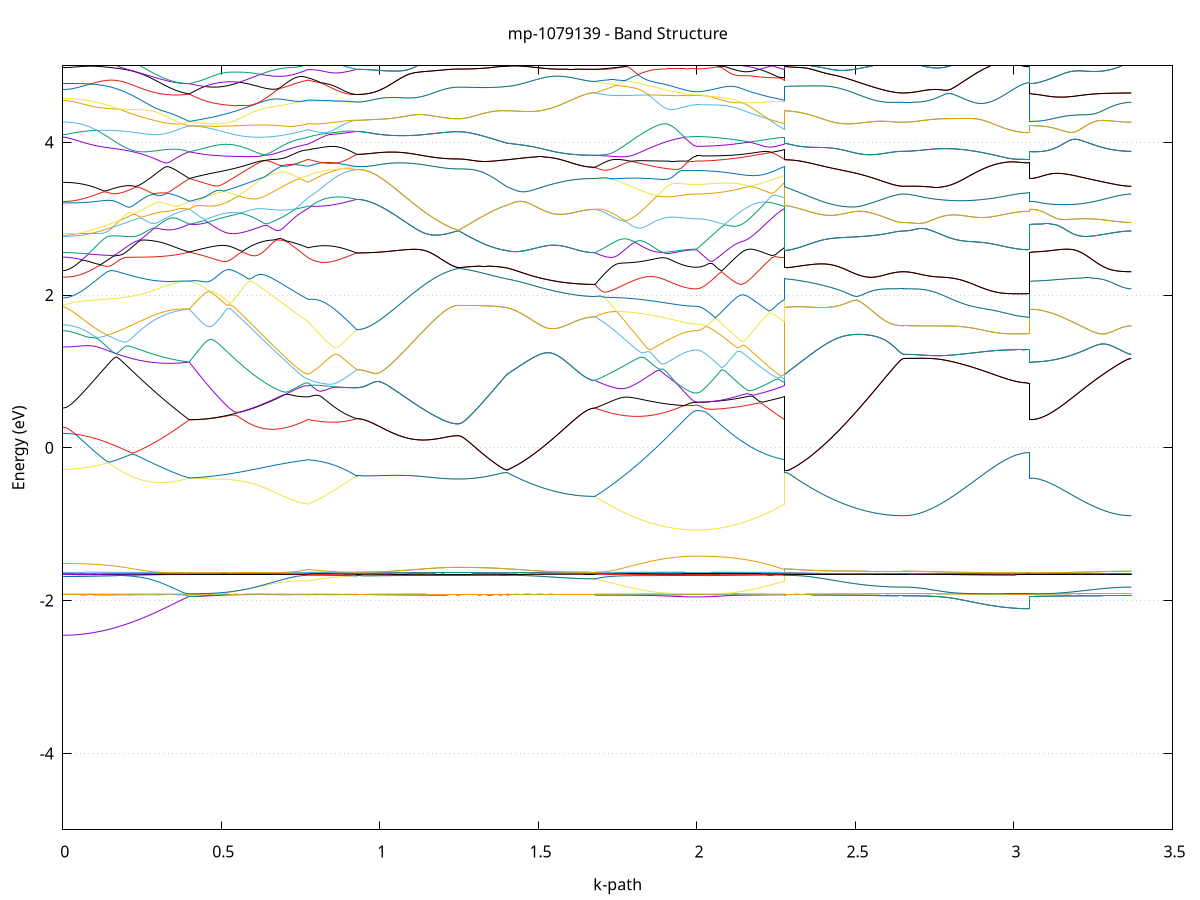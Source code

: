set title 'mp-1079139 - Band Structure'
set xlabel 'k-path'
set ylabel 'Energy (eV)'
set grid y
set yrange [-5:5]
set terminal png size 800,600
set output 'mp-1079139_bands_gnuplot.png'
plot '-' using 1:2 with lines notitle, '-' using 1:2 with lines notitle, '-' using 1:2 with lines notitle, '-' using 1:2 with lines notitle, '-' using 1:2 with lines notitle, '-' using 1:2 with lines notitle, '-' using 1:2 with lines notitle, '-' using 1:2 with lines notitle, '-' using 1:2 with lines notitle, '-' using 1:2 with lines notitle, '-' using 1:2 with lines notitle, '-' using 1:2 with lines notitle, '-' using 1:2 with lines notitle, '-' using 1:2 with lines notitle, '-' using 1:2 with lines notitle, '-' using 1:2 with lines notitle, '-' using 1:2 with lines notitle, '-' using 1:2 with lines notitle, '-' using 1:2 with lines notitle, '-' using 1:2 with lines notitle, '-' using 1:2 with lines notitle, '-' using 1:2 with lines notitle, '-' using 1:2 with lines notitle, '-' using 1:2 with lines notitle, '-' using 1:2 with lines notitle, '-' using 1:2 with lines notitle, '-' using 1:2 with lines notitle, '-' using 1:2 with lines notitle, '-' using 1:2 with lines notitle, '-' using 1:2 with lines notitle, '-' using 1:2 with lines notitle, '-' using 1:2 with lines notitle, '-' using 1:2 with lines notitle, '-' using 1:2 with lines notitle, '-' using 1:2 with lines notitle, '-' using 1:2 with lines notitle, '-' using 1:2 with lines notitle, '-' using 1:2 with lines notitle, '-' using 1:2 with lines notitle, '-' using 1:2 with lines notitle, '-' using 1:2 with lines notitle, '-' using 1:2 with lines notitle, '-' using 1:2 with lines notitle, '-' using 1:2 with lines notitle, '-' using 1:2 with lines notitle, '-' using 1:2 with lines notitle, '-' using 1:2 with lines notitle, '-' using 1:2 with lines notitle, '-' using 1:2 with lines notitle, '-' using 1:2 with lines notitle, '-' using 1:2 with lines notitle, '-' using 1:2 with lines notitle, '-' using 1:2 with lines notitle, '-' using 1:2 with lines notitle, '-' using 1:2 with lines notitle, '-' using 1:2 with lines notitle, '-' using 1:2 with lines notitle, '-' using 1:2 with lines notitle, '-' using 1:2 with lines notitle, '-' using 1:2 with lines notitle, '-' using 1:2 with lines notitle, '-' using 1:2 with lines notitle, '-' using 1:2 with lines notitle, '-' using 1:2 with lines notitle, '-' using 1:2 with lines notitle, '-' using 1:2 with lines notitle, '-' using 1:2 with lines notitle, '-' using 1:2 with lines notitle, '-' using 1:2 with lines notitle, '-' using 1:2 with lines notitle, '-' using 1:2 with lines notitle, '-' using 1:2 with lines notitle, '-' using 1:2 with lines notitle, '-' using 1:2 with lines notitle, '-' using 1:2 with lines notitle, '-' using 1:2 with lines notitle, '-' using 1:2 with lines notitle, '-' using 1:2 with lines notitle, '-' using 1:2 with lines notitle, '-' using 1:2 with lines notitle, '-' using 1:2 with lines notitle, '-' using 1:2 with lines notitle, '-' using 1:2 with lines notitle, '-' using 1:2 with lines notitle, '-' using 1:2 with lines notitle, '-' using 1:2 with lines notitle, '-' using 1:2 with lines notitle, '-' using 1:2 with lines notitle, '-' using 1:2 with lines notitle, '-' using 1:2 with lines notitle, '-' using 1:2 with lines notitle, '-' using 1:2 with lines notitle, '-' using 1:2 with lines notitle, '-' using 1:2 with lines notitle, '-' using 1:2 with lines notitle, '-' using 1:2 with lines notitle
0.000000 -32.126665
0.009969 -32.126665
0.019938 -32.126665
0.029906 -32.126665
0.039875 -32.126665
0.049844 -32.126565
0.059813 -32.126565
0.069781 -32.126565
0.079750 -32.126465
0.089719 -32.126465
0.099688 -32.126365
0.109657 -32.126365
0.119625 -32.126265
0.129594 -32.126165
0.139563 -32.126065
0.149532 -32.126065
0.159500 -32.125965
0.169469 -32.125865
0.179438 -32.125765
0.189407 -32.125665
0.199375 -32.125565
0.209344 -32.125365
0.219313 -32.125265
0.229282 -32.125165
0.239251 -32.125065
0.249219 -32.124965
0.259188 -32.124765
0.269157 -32.124665
0.279126 -32.124565
0.289094 -32.124365
0.299063 -32.124265
0.309032 -32.124065
0.319001 -32.123965
0.328970 -32.123765
0.338938 -32.123665
0.348907 -32.123465
0.358876 -32.123365
0.368845 -32.123165
0.378813 -32.123065
0.388782 -32.122865
0.398751 -32.122765
0.398751 -32.122765
0.408615 -32.122765
0.418479 -32.122765
0.428343 -32.122865
0.438207 -32.122865
0.448071 -32.122965
0.457935 -32.122965
0.467800 -32.122965
0.477664 -32.123065
0.487528 -32.123065
0.497392 -32.123165
0.507256 -32.123165
0.517120 -32.123165
0.526984 -32.123265
0.536848 -32.123265
0.546712 -32.123265
0.556576 -32.123365
0.566440 -32.123365
0.576305 -32.123465
0.586169 -32.123465
0.596033 -32.123465
0.605897 -32.123565
0.615761 -32.123565
0.625625 -32.123565
0.635489 -32.123665
0.645353 -32.123665
0.655217 -32.123765
0.665081 -32.123765
0.674945 -32.123765
0.684809 -32.123865
0.694674 -32.123865
0.704538 -32.123965
0.714402 -32.123965
0.724266 -32.123965
0.734130 -32.124065
0.743994 -32.124065
0.753858 -32.124165
0.763722 -32.124165
0.773586 -32.124165
0.773586 -32.124165
0.783178 -32.124065
0.792769 -32.123965
0.802360 -32.123865
0.811951 -32.123765
0.821543 -32.123665
0.831134 -32.123565
0.840725 -32.123465
0.850317 -32.123365
0.859908 -32.123265
0.869499 -32.123165
0.879090 -32.123065
0.888682 -32.122965
0.898273 -32.122865
0.907864 -32.122765
0.917456 -32.122665
0.927047 -32.122565
0.927047 -32.122565
0.936752 -32.122565
0.946457 -32.122565
0.956163 -32.122565
0.965868 -32.122565
0.975573 -32.122565
0.985278 -32.122565
0.994983 -32.122565
1.004689 -32.122565
1.014394 -32.122565
1.024099 -32.122565
1.033804 -32.122565
1.043510 -32.122565
1.053215 -32.122565
1.062920 -32.122565
1.072625 -32.122565
1.082331 -32.122565
1.092036 -32.122565
1.101741 -32.122565
1.111446 -32.122565
1.121151 -32.122565
1.130857 -32.122565
1.140562 -32.122565
1.150267 -32.122565
1.159972 -32.122565
1.169678 -32.122565
1.179383 -32.122465
1.189088 -32.122465
1.198793 -32.122465
1.208499 -32.122465
1.218204 -32.122465
1.227909 -32.122465
1.237614 -32.122465
1.247319 -32.122465
1.247319 -32.122465
1.256911 -32.122565
1.266502 -32.122665
1.276093 -32.122765
1.285685 -32.122865
1.295276 -32.122965
1.304867 -32.123065
1.314458 -32.123165
1.324050 -32.123265
1.333641 -32.123365
1.343232 -32.123465
1.352824 -32.123565
1.362415 -32.123665
1.372006 -32.123765
1.381598 -32.123865
1.391189 -32.123965
1.400780 -32.124065
1.400780 -32.124065
1.410696 -32.124165
1.420612 -32.124365
1.430528 -32.124465
1.440444 -32.124565
1.450360 -32.124765
1.460275 -32.124865
1.470191 -32.124965
1.480107 -32.125065
1.490023 -32.125165
1.499939 -32.125265
1.509855 -32.125365
1.519771 -32.125465
1.529687 -32.125565
1.539603 -32.125665
1.549518 -32.125765
1.559434 -32.125865
1.569350 -32.125965
1.579266 -32.125965
1.589182 -32.126065
1.599098 -32.126065
1.609014 -32.126165
1.618930 -32.126165
1.628846 -32.126265
1.638761 -32.126265
1.648677 -32.126265
1.658593 -32.126265
1.668509 -32.126265
1.678425 -32.126265
1.678425 -32.126265
1.688130 -32.126265
1.697835 -32.126265
1.707541 -32.126365
1.717246 -32.126365
1.726951 -32.126365
1.736656 -32.126365
1.746362 -32.126365
1.756067 -32.126365
1.765772 -32.126365
1.775477 -32.126365
1.785183 -32.126365
1.794888 -32.126365
1.804593 -32.126365
1.814298 -32.126365
1.824003 -32.126365
1.833709 -32.126465
1.843414 -32.126465
1.853119 -32.126465
1.862824 -32.126465
1.872530 -32.126465
1.882235 -32.126465
1.891940 -32.126465
1.901645 -32.126465
1.911351 -32.126465
1.921056 -32.126465
1.930761 -32.126465
1.940466 -32.126465
1.950171 -32.126465
1.959877 -32.126465
1.969582 -32.126465
1.979287 -32.126465
1.988992 -32.126465
1.998698 -32.126465
1.998698 -32.126465
2.008613 -32.126465
2.018529 -32.126465
2.028445 -32.126465
2.038361 -32.126465
2.048277 -32.126365
2.058193 -32.126365
2.068109 -32.126365
2.078025 -32.126265
2.087941 -32.126165
2.097857 -32.126165
2.107772 -32.126065
2.117688 -32.126065
2.127604 -32.125965
2.137520 -32.125865
2.147436 -32.125765
2.157352 -32.125665
2.167268 -32.125565
2.177184 -32.125465
2.187100 -32.125365
2.197015 -32.125265
2.206931 -32.125165
2.216847 -32.124965
2.226763 -32.124865
2.236679 -32.124765
2.246595 -32.124665
2.256511 -32.124465
2.266427 -32.124365
2.276343 -32.124165
2.276343 -32.124065
2.286207 -32.124065
2.296071 -32.123965
2.305935 -32.123965
2.315799 -32.123865
2.325663 -32.123865
2.335527 -32.123865
2.345391 -32.123765
2.355255 -32.123765
2.365119 -32.123665
2.374983 -32.123665
2.384847 -32.123665
2.394712 -32.123565
2.404576 -32.123565
2.414440 -32.123465
2.424304 -32.123465
2.434168 -32.123465
2.444032 -32.123365
2.453896 -32.123365
2.463760 -32.123265
2.473624 -32.123265
2.483488 -32.123265
2.493352 -32.123165
2.503217 -32.123165
2.513081 -32.123065
2.522945 -32.123065
2.532809 -32.122965
2.542673 -32.122965
2.552537 -32.122965
2.562401 -32.122865
2.572265 -32.122865
2.582129 -32.122765
2.591993 -32.122765
2.601857 -32.122765
2.611721 -32.122665
2.621586 -32.122665
2.631450 -32.122665
2.641314 -32.122565
2.651178 -32.122565
2.651178 -32.122565
2.661147 -32.122665
2.671115 -32.122865
2.681084 -32.122965
2.691053 -32.123165
2.701022 -32.123265
2.710990 -32.123465
2.720959 -32.123565
2.730928 -32.123665
2.740897 -32.123865
2.750866 -32.123965
2.760834 -32.124165
2.770803 -32.124265
2.780772 -32.124365
2.790741 -32.124565
2.800709 -32.124665
2.810678 -32.124765
2.820647 -32.124965
2.830616 -32.125065
2.840585 -32.125165
2.850553 -32.125265
2.860522 -32.125365
2.870491 -32.125465
2.880460 -32.125565
2.890428 -32.125665
2.900397 -32.125765
2.910366 -32.125865
2.920335 -32.125865
2.930303 -32.125965
2.940272 -32.126065
2.950241 -32.126065
2.960210 -32.126165
2.970179 -32.126165
2.980147 -32.126265
2.990116 -32.126265
3.000085 -32.126365
3.010054 -32.126365
3.020022 -32.126365
3.029991 -32.126365
3.039960 -32.126365
3.049929 -32.126365
3.049929 -32.122765
3.059634 -32.122765
3.069339 -32.122765
3.079044 -32.122765
3.088750 -32.122665
3.098455 -32.122665
3.108160 -32.122665
3.117865 -32.122665
3.127571 -32.122665
3.137276 -32.122665
3.146981 -32.122665
3.156686 -32.122665
3.166392 -32.122665
3.176097 -32.122665
3.185802 -32.122665
3.195507 -32.122665
3.205212 -32.122665
3.214918 -32.122665
3.224623 -32.122665
3.234328 -32.122665
3.244033 -32.122665
3.253739 -32.122665
3.263444 -32.122665
3.273149 -32.122665
3.282854 -32.122665
3.292560 -32.122565
3.302265 -32.122565
3.311970 -32.122565
3.321675 -32.122565
3.331380 -32.122565
3.341086 -32.122565
3.350791 -32.122565
3.360496 -32.122565
3.370201 -32.122565
e
0.000000 -32.126065
0.009969 -32.126065
0.019938 -32.126065
0.029906 -32.126065
0.039875 -32.126065
0.049844 -32.126065
0.059813 -32.125965
0.069781 -32.125965
0.079750 -32.125865
0.089719 -32.125865
0.099688 -32.125765
0.109657 -32.125765
0.119625 -32.125665
0.129594 -32.125665
0.139563 -32.125565
0.149532 -32.125465
0.159500 -32.125365
0.169469 -32.125265
0.179438 -32.125165
0.189407 -32.125065
0.199375 -32.124965
0.209344 -32.124865
0.219313 -32.124765
0.229282 -32.124665
0.239251 -32.124565
0.249219 -32.124365
0.259188 -32.124265
0.269157 -32.124165
0.279126 -32.124065
0.289094 -32.123865
0.299063 -32.123765
0.309032 -32.123565
0.319001 -32.123465
0.328970 -32.123365
0.338938 -32.123165
0.348907 -32.123065
0.358876 -32.122865
0.368845 -32.122765
0.378813 -32.122565
0.388782 -32.122565
0.398751 -32.122765
0.398751 -32.122765
0.408615 -32.122665
0.418479 -32.122665
0.428343 -32.122565
0.438207 -32.122565
0.448071 -32.122565
0.457935 -32.122565
0.467800 -32.122565
0.477664 -32.122665
0.487528 -32.122665
0.497392 -32.122765
0.507256 -32.122765
0.517120 -32.122865
0.526984 -32.122865
0.536848 -32.122865
0.546712 -32.122965
0.556576 -32.122965
0.566440 -32.123065
0.576305 -32.123065
0.586169 -32.123165
0.596033 -32.123165
0.605897 -32.123265
0.615761 -32.123265
0.625625 -32.123265
0.635489 -32.123365
0.645353 -32.123365
0.655217 -32.123465
0.665081 -32.123465
0.674945 -32.123465
0.684809 -32.123565
0.694674 -32.123565
0.704538 -32.123665
0.714402 -32.123665
0.724266 -32.123765
0.734130 -32.123765
0.743994 -32.123765
0.753858 -32.123865
0.763722 -32.123865
0.773586 -32.123965
0.773586 -32.123965
0.783178 -32.123865
0.792769 -32.123765
0.802360 -32.123665
0.811951 -32.123565
0.821543 -32.123465
0.831134 -32.123365
0.840725 -32.123265
0.850317 -32.123165
0.859908 -32.123065
0.869499 -32.122965
0.879090 -32.122865
0.888682 -32.122765
0.898273 -32.122665
0.907864 -32.122565
0.917456 -32.122465
0.927047 -32.122565
0.927047 -32.122565
0.936752 -32.122565
0.946457 -32.122565
0.956163 -32.122565
0.965868 -32.122565
0.975573 -32.122565
0.985278 -32.122565
0.994983 -32.122565
1.004689 -32.122565
1.014394 -32.122565
1.024099 -32.122565
1.033804 -32.122565
1.043510 -32.122565
1.053215 -32.122565
1.062920 -32.122565
1.072625 -32.122565
1.082331 -32.122565
1.092036 -32.122565
1.101741 -32.122565
1.111446 -32.122565
1.121151 -32.122565
1.130857 -32.122565
1.140562 -32.122565
1.150267 -32.122565
1.159972 -32.122565
1.169678 -32.122565
1.179383 -32.122465
1.189088 -32.122465
1.198793 -32.122465
1.208499 -32.122465
1.218204 -32.122465
1.227909 -32.122465
1.237614 -32.122465
1.247319 -32.122465
1.247319 -32.122465
1.256911 -32.122565
1.266502 -32.122665
1.276093 -32.122765
1.285685 -32.122865
1.295276 -32.122965
1.304867 -32.123065
1.314458 -32.123165
1.324050 -32.123265
1.333641 -32.123365
1.343232 -32.123465
1.352824 -32.123565
1.362415 -32.123665
1.372006 -32.123765
1.381598 -32.123865
1.391189 -32.123965
1.400780 -32.124065
1.400780 -32.124065
1.410696 -32.124165
1.420612 -32.124365
1.430528 -32.124465
1.440444 -32.124565
1.450360 -32.124765
1.460275 -32.124865
1.470191 -32.124965
1.480107 -32.125065
1.490023 -32.125165
1.499939 -32.125265
1.509855 -32.125365
1.519771 -32.125465
1.529687 -32.125565
1.539603 -32.125665
1.549518 -32.125765
1.559434 -32.125865
1.569350 -32.125965
1.579266 -32.125965
1.589182 -32.126065
1.599098 -32.126065
1.609014 -32.126165
1.618930 -32.126165
1.628846 -32.126265
1.638761 -32.126265
1.648677 -32.126265
1.658593 -32.126265
1.668509 -32.126265
1.678425 -32.126265
1.678425 -32.126265
1.688130 -32.126265
1.697835 -32.126265
1.707541 -32.126265
1.717246 -32.126265
1.726951 -32.126265
1.736656 -32.126265
1.746362 -32.126265
1.756067 -32.126265
1.765772 -32.126265
1.775477 -32.126265
1.785183 -32.126165
1.794888 -32.126165
1.804593 -32.126165
1.814298 -32.126165
1.824003 -32.126165
1.833709 -32.126165
1.843414 -32.126165
1.853119 -32.126165
1.862824 -32.126165
1.872530 -32.126165
1.882235 -32.126165
1.891940 -32.126165
1.901645 -32.126165
1.911351 -32.126165
1.921056 -32.126165
1.930761 -32.126165
1.940466 -32.126165
1.950171 -32.126165
1.959877 -32.126165
1.969582 -32.126165
1.979287 -32.126165
1.988992 -32.126165
1.998698 -32.126165
1.998698 -32.126165
2.008613 -32.126165
2.018529 -32.126065
2.028445 -32.126065
2.038361 -32.126065
2.048277 -32.126065
2.058193 -32.125965
2.068109 -32.125965
2.078025 -32.125965
2.087941 -32.125865
2.097857 -32.125765
2.107772 -32.125765
2.117688 -32.125665
2.127604 -32.125565
2.137520 -32.125565
2.147436 -32.125465
2.157352 -32.125365
2.167268 -32.125265
2.177184 -32.125165
2.187100 -32.125065
2.197015 -32.124965
2.206931 -32.124865
2.216847 -32.124665
2.226763 -32.124565
2.236679 -32.124465
2.246595 -32.124365
2.256511 -32.124165
2.266427 -32.124065
2.276343 -32.123965
2.276343 -32.124065
2.286207 -32.124065
2.296071 -32.123965
2.305935 -32.123965
2.315799 -32.123865
2.325663 -32.123865
2.335527 -32.123865
2.345391 -32.123765
2.355255 -32.123765
2.365119 -32.123665
2.374983 -32.123665
2.384847 -32.123665
2.394712 -32.123565
2.404576 -32.123565
2.414440 -32.123465
2.424304 -32.123465
2.434168 -32.123465
2.444032 -32.123365
2.453896 -32.123365
2.463760 -32.123265
2.473624 -32.123265
2.483488 -32.123265
2.493352 -32.123165
2.503217 -32.123165
2.513081 -32.123065
2.522945 -32.123065
2.532809 -32.122965
2.542673 -32.122965
2.552537 -32.122965
2.562401 -32.122865
2.572265 -32.122865
2.582129 -32.122765
2.591993 -32.122765
2.601857 -32.122765
2.611721 -32.122665
2.621586 -32.122665
2.631450 -32.122665
2.641314 -32.122565
2.651178 -32.122565
2.651178 -32.122565
2.661147 -32.122665
2.671115 -32.122865
2.681084 -32.122965
2.691053 -32.123165
2.701022 -32.123265
2.710990 -32.123465
2.720959 -32.123565
2.730928 -32.123665
2.740897 -32.123865
2.750866 -32.123965
2.760834 -32.124165
2.770803 -32.124265
2.780772 -32.124365
2.790741 -32.124565
2.800709 -32.124665
2.810678 -32.124765
2.820647 -32.124965
2.830616 -32.125065
2.840585 -32.125165
2.850553 -32.125265
2.860522 -32.125365
2.870491 -32.125465
2.880460 -32.125565
2.890428 -32.125665
2.900397 -32.125765
2.910366 -32.125865
2.920335 -32.125865
2.930303 -32.125965
2.940272 -32.126065
2.950241 -32.126065
2.960210 -32.126165
2.970179 -32.126165
2.980147 -32.126265
2.990116 -32.126265
3.000085 -32.126365
3.010054 -32.126365
3.020022 -32.126365
3.029991 -32.126365
3.039960 -32.126365
3.049929 -32.126365
3.049929 -32.122765
3.059634 -32.122765
3.069339 -32.122765
3.079044 -32.122765
3.088750 -32.122665
3.098455 -32.122665
3.108160 -32.122665
3.117865 -32.122665
3.127571 -32.122665
3.137276 -32.122665
3.146981 -32.122665
3.156686 -32.122665
3.166392 -32.122665
3.176097 -32.122665
3.185802 -32.122665
3.195507 -32.122665
3.205212 -32.122665
3.214918 -32.122665
3.224623 -32.122665
3.234328 -32.122665
3.244033 -32.122665
3.253739 -32.122665
3.263444 -32.122665
3.273149 -32.122665
3.282854 -32.122665
3.292560 -32.122565
3.302265 -32.122565
3.311970 -32.122565
3.321675 -32.122565
3.331380 -32.122565
3.341086 -32.122565
3.350791 -32.122565
3.360496 -32.122565
3.370201 -32.122565
e
0.000000 -32.118665
0.009969 -32.118665
0.019938 -32.118665
0.029906 -32.118665
0.039875 -32.118765
0.049844 -32.118765
0.059813 -32.118765
0.069781 -32.118865
0.079750 -32.118865
0.089719 -32.118965
0.099688 -32.118965
0.109657 -32.119065
0.119625 -32.119165
0.129594 -32.119165
0.139563 -32.119265
0.149532 -32.119365
0.159500 -32.119465
0.169469 -32.119565
0.179438 -32.119665
0.189407 -32.119765
0.199375 -32.119865
0.209344 -32.119965
0.219313 -32.120065
0.229282 -32.120265
0.239251 -32.120365
0.249219 -32.120465
0.259188 -32.120665
0.269157 -32.120765
0.279126 -32.120865
0.289094 -32.121065
0.299063 -32.121165
0.309032 -32.121365
0.319001 -32.121465
0.328970 -32.121665
0.338938 -32.121765
0.348907 -32.121965
0.358876 -32.122065
0.368845 -32.122265
0.378813 -32.122365
0.388782 -32.122465
0.398751 -32.122265
0.398751 -32.122265
0.408615 -32.122365
0.418479 -32.122365
0.428343 -32.122465
0.438207 -32.122465
0.448071 -32.122465
0.457935 -32.122465
0.467800 -32.122465
0.477664 -32.122365
0.487528 -32.122365
0.497392 -32.122265
0.507256 -32.122265
0.517120 -32.122165
0.526984 -32.122165
0.536848 -32.122065
0.546712 -32.122065
0.556576 -32.122065
0.566440 -32.121965
0.576305 -32.121965
0.586169 -32.121865
0.596033 -32.121865
0.605897 -32.121765
0.615761 -32.121765
0.625625 -32.121665
0.635489 -32.121665
0.645353 -32.121565
0.655217 -32.121565
0.665081 -32.121465
0.674945 -32.121465
0.684809 -32.121465
0.694674 -32.121365
0.704538 -32.121365
0.714402 -32.121265
0.724266 -32.121265
0.734130 -32.121165
0.743994 -32.121165
0.753858 -32.121065
0.763722 -32.121065
0.773586 -32.120965
0.773586 -32.120965
0.783178 -32.121065
0.792769 -32.121165
0.802360 -32.121265
0.811951 -32.121365
0.821543 -32.121465
0.831134 -32.121565
0.840725 -32.121665
0.850317 -32.121765
0.859908 -32.121865
0.869499 -32.121965
0.879090 -32.122065
0.888682 -32.122165
0.898273 -32.122265
0.907864 -32.122365
0.917456 -32.122465
0.927047 -32.122365
0.927047 -32.122365
0.936752 -32.122365
0.946457 -32.122365
0.956163 -32.122365
0.965868 -32.122365
0.975573 -32.122365
0.985278 -32.122365
0.994983 -32.122365
1.004689 -32.122365
1.014394 -32.122365
1.024099 -32.122365
1.033804 -32.122365
1.043510 -32.122365
1.053215 -32.122365
1.062920 -32.122365
1.072625 -32.122365
1.082331 -32.122365
1.092036 -32.122365
1.101741 -32.122365
1.111446 -32.122365
1.121151 -32.122365
1.130857 -32.122365
1.140562 -32.122365
1.150267 -32.122365
1.159972 -32.122365
1.169678 -32.122365
1.179383 -32.122365
1.189088 -32.122365
1.198793 -32.122365
1.208499 -32.122365
1.218204 -32.122365
1.227909 -32.122465
1.237614 -32.122465
1.247319 -32.122465
1.247319 -32.122465
1.256911 -32.122365
1.266502 -32.122265
1.276093 -32.122165
1.285685 -32.122065
1.295276 -32.121965
1.304867 -32.121865
1.314458 -32.121765
1.324050 -32.121665
1.333641 -32.121565
1.343232 -32.121465
1.352824 -32.121365
1.362415 -32.121265
1.372006 -32.121165
1.381598 -32.121065
1.391189 -32.120965
1.400780 -32.120865
1.400780 -32.120865
1.410696 -32.120765
1.420612 -32.120565
1.430528 -32.120465
1.440444 -32.120365
1.450360 -32.120165
1.460275 -32.120065
1.470191 -32.119965
1.480107 -32.119865
1.490023 -32.119665
1.499939 -32.119565
1.509855 -32.119465
1.519771 -32.119365
1.529687 -32.119265
1.539603 -32.119265
1.549518 -32.119165
1.559434 -32.119065
1.569350 -32.118965
1.579266 -32.118965
1.589182 -32.118865
1.599098 -32.118865
1.609014 -32.118765
1.618930 -32.118765
1.628846 -32.118665
1.638761 -32.118665
1.648677 -32.118665
1.658593 -32.118665
1.668509 -32.118665
1.678425 -32.118565
1.678425 -32.118565
1.688130 -32.118565
1.697835 -32.118665
1.707541 -32.118665
1.717246 -32.118665
1.726951 -32.118665
1.736656 -32.118665
1.746362 -32.118665
1.756067 -32.118665
1.765772 -32.118665
1.775477 -32.118665
1.785183 -32.118665
1.794888 -32.118665
1.804593 -32.118665
1.814298 -32.118665
1.824003 -32.118665
1.833709 -32.118665
1.843414 -32.118665
1.853119 -32.118665
1.862824 -32.118665
1.872530 -32.118665
1.882235 -32.118665
1.891940 -32.118665
1.901645 -32.118665
1.911351 -32.118665
1.921056 -32.118665
1.930761 -32.118665
1.940466 -32.118665
1.950171 -32.118665
1.959877 -32.118665
1.969582 -32.118665
1.979287 -32.118665
1.988992 -32.118665
1.998698 -32.118665
1.998698 -32.118665
2.008613 -32.118665
2.018529 -32.118665
2.028445 -32.118665
2.038361 -32.118765
2.048277 -32.118765
2.058193 -32.118765
2.068109 -32.118865
2.078025 -32.118865
2.087941 -32.118965
2.097857 -32.118965
2.107772 -32.119065
2.117688 -32.119165
2.127604 -32.119265
2.137520 -32.119265
2.147436 -32.119365
2.157352 -32.119465
2.167268 -32.119565
2.177184 -32.119665
2.187100 -32.119765
2.197015 -32.119965
2.206931 -32.120065
2.216847 -32.120165
2.226763 -32.120265
2.236679 -32.120465
2.246595 -32.120565
2.256511 -32.120665
2.266427 -32.120865
2.276343 -32.120965
2.276343 -32.120865
2.286207 -32.120865
2.296071 -32.120965
2.305935 -32.120965
2.315799 -32.121065
2.325663 -32.121065
2.335527 -32.121165
2.345391 -32.121165
2.355255 -32.121165
2.365119 -32.121265
2.374983 -32.121265
2.384847 -32.121365
2.394712 -32.121365
2.404576 -32.121465
2.414440 -32.121465
2.424304 -32.121465
2.434168 -32.121565
2.444032 -32.121565
2.453896 -32.121665
2.463760 -32.121665
2.473624 -32.121765
2.483488 -32.121765
2.493352 -32.121765
2.503217 -32.121865
2.513081 -32.121865
2.522945 -32.121965
2.532809 -32.121965
2.542673 -32.122065
2.552537 -32.122065
2.562401 -32.122165
2.572265 -32.122165
2.582129 -32.122165
2.591993 -32.122265
2.601857 -32.122265
2.611721 -32.122365
2.621586 -32.122365
2.631450 -32.122365
2.641314 -32.122465
2.651178 -32.122465
2.651178 -32.122465
2.661147 -32.122365
2.671115 -32.122165
2.681084 -32.122065
2.691053 -32.121865
2.701022 -32.121765
2.710990 -32.121565
2.720959 -32.121465
2.730928 -32.121265
2.740897 -32.121165
2.750866 -32.121065
2.760834 -32.120865
2.770803 -32.120765
2.780772 -32.120565
2.790741 -32.120465
2.800709 -32.120365
2.810678 -32.120265
2.820647 -32.120065
2.830616 -32.119965
2.840585 -32.119865
2.850553 -32.119765
2.860522 -32.119665
2.870491 -32.119565
2.880460 -32.119465
2.890428 -32.119365
2.900397 -32.119265
2.910366 -32.119165
2.920335 -32.119065
2.930303 -32.119065
2.940272 -32.118965
2.950241 -32.118865
2.960210 -32.118865
2.970179 -32.118765
2.980147 -32.118765
2.990116 -32.118765
3.000085 -32.118665
3.010054 -32.118665
3.020022 -32.118665
3.029991 -32.118665
3.039960 -32.118665
3.049929 -32.118665
3.049929 -32.122265
3.059634 -32.122265
3.069339 -32.122265
3.079044 -32.122265
3.088750 -32.122265
3.098455 -32.122265
3.108160 -32.122265
3.117865 -32.122265
3.127571 -32.122265
3.137276 -32.122365
3.146981 -32.122365
3.156686 -32.122365
3.166392 -32.122365
3.176097 -32.122365
3.185802 -32.122365
3.195507 -32.122365
3.205212 -32.122365
3.214918 -32.122365
3.224623 -32.122365
3.234328 -32.122365
3.244033 -32.122365
3.253739 -32.122365
3.263444 -32.122365
3.273149 -32.122365
3.282854 -32.122365
3.292560 -32.122365
3.302265 -32.122365
3.311970 -32.122465
3.321675 -32.122465
3.331380 -32.122465
3.341086 -32.122465
3.350791 -32.122465
3.360496 -32.122465
3.370201 -32.122465
e
0.000000 -32.118565
0.009969 -32.118565
0.019938 -32.118565
0.029906 -32.118565
0.039875 -32.118565
0.049844 -32.118665
0.059813 -32.118665
0.069781 -32.118665
0.079750 -32.118765
0.089719 -32.118765
0.099688 -32.118865
0.109657 -32.118865
0.119625 -32.118965
0.129594 -32.119065
0.139563 -32.119065
0.149532 -32.119165
0.159500 -32.119265
0.169469 -32.119365
0.179438 -32.119465
0.189407 -32.119565
0.199375 -32.119665
0.209344 -32.119765
0.219313 -32.119865
0.229282 -32.119965
0.239251 -32.120065
0.249219 -32.120165
0.259188 -32.120365
0.269157 -32.120465
0.279126 -32.120565
0.289094 -32.120765
0.299063 -32.120865
0.309032 -32.120965
0.319001 -32.121165
0.328970 -32.121265
0.338938 -32.121465
0.348907 -32.121565
0.358876 -32.121665
0.368845 -32.121865
0.378813 -32.121965
0.388782 -32.122165
0.398751 -32.122265
0.398751 -32.122265
0.408615 -32.122265
0.418479 -32.122165
0.428343 -32.122165
0.438207 -32.122165
0.448071 -32.122065
0.457935 -32.122065
0.467800 -32.121965
0.477664 -32.121965
0.487528 -32.121865
0.497392 -32.121865
0.507256 -32.121865
0.517120 -32.121765
0.526984 -32.121765
0.536848 -32.121665
0.546712 -32.121665
0.556576 -32.121565
0.566440 -32.121565
0.576305 -32.121565
0.586169 -32.121465
0.596033 -32.121465
0.605897 -32.121365
0.615761 -32.121365
0.625625 -32.121365
0.635489 -32.121265
0.645353 -32.121265
0.655217 -32.121165
0.665081 -32.121165
0.674945 -32.121165
0.684809 -32.121065
0.694674 -32.121065
0.704538 -32.120965
0.714402 -32.120965
0.724266 -32.120965
0.734130 -32.120865
0.743994 -32.120865
0.753858 -32.120765
0.763722 -32.120765
0.773586 -32.120765
0.773586 -32.120765
0.783178 -32.120865
0.792769 -32.120965
0.802360 -32.121065
0.811951 -32.121065
0.821543 -32.121165
0.831134 -32.121265
0.840725 -32.121365
0.850317 -32.121465
0.859908 -32.121565
0.869499 -32.121665
0.879090 -32.121765
0.888682 -32.121965
0.898273 -32.122065
0.907864 -32.122165
0.917456 -32.122265
0.927047 -32.122365
0.927047 -32.122365
0.936752 -32.122365
0.946457 -32.122365
0.956163 -32.122365
0.965868 -32.122365
0.975573 -32.122365
0.985278 -32.122365
0.994983 -32.122365
1.004689 -32.122365
1.014394 -32.122365
1.024099 -32.122365
1.033804 -32.122365
1.043510 -32.122365
1.053215 -32.122365
1.062920 -32.122365
1.072625 -32.122365
1.082331 -32.122365
1.092036 -32.122365
1.101741 -32.122365
1.111446 -32.122365
1.121151 -32.122365
1.130857 -32.122365
1.140562 -32.122365
1.150267 -32.122365
1.159972 -32.122365
1.169678 -32.122365
1.179383 -32.122365
1.189088 -32.122365
1.198793 -32.122365
1.208499 -32.122365
1.218204 -32.122365
1.227909 -32.122465
1.237614 -32.122465
1.247319 -32.122465
1.247319 -32.122465
1.256911 -32.122365
1.266502 -32.122265
1.276093 -32.122165
1.285685 -32.122065
1.295276 -32.121965
1.304867 -32.121865
1.314458 -32.121765
1.324050 -32.121665
1.333641 -32.121565
1.343232 -32.121465
1.352824 -32.121365
1.362415 -32.121265
1.372006 -32.121165
1.381598 -32.121065
1.391189 -32.120965
1.400780 -32.120865
1.400780 -32.120865
1.410696 -32.120765
1.420612 -32.120565
1.430528 -32.120465
1.440444 -32.120365
1.450360 -32.120165
1.460275 -32.120065
1.470191 -32.119965
1.480107 -32.119865
1.490023 -32.119665
1.499939 -32.119565
1.509855 -32.119465
1.519771 -32.119365
1.529687 -32.119265
1.539603 -32.119265
1.549518 -32.119165
1.559434 -32.119065
1.569350 -32.118965
1.579266 -32.118965
1.589182 -32.118865
1.599098 -32.118865
1.609014 -32.118765
1.618930 -32.118765
1.628846 -32.118665
1.638761 -32.118665
1.648677 -32.118665
1.658593 -32.118665
1.668509 -32.118665
1.678425 -32.118565
1.678425 -32.118565
1.688130 -32.118565
1.697835 -32.118565
1.707541 -32.118565
1.717246 -32.118565
1.726951 -32.118565
1.736656 -32.118565
1.746362 -32.118565
1.756067 -32.118565
1.765772 -32.118565
1.775477 -32.118565
1.785183 -32.118565
1.794888 -32.118565
1.804593 -32.118565
1.814298 -32.118565
1.824003 -32.118565
1.833709 -32.118565
1.843414 -32.118565
1.853119 -32.118565
1.862824 -32.118565
1.872530 -32.118565
1.882235 -32.118565
1.891940 -32.118565
1.901645 -32.118565
1.911351 -32.118565
1.921056 -32.118565
1.930761 -32.118565
1.940466 -32.118565
1.950171 -32.118565
1.959877 -32.118565
1.969582 -32.118565
1.979287 -32.118565
1.988992 -32.118565
1.998698 -32.118565
1.998698 -32.118565
2.008613 -32.118565
2.018529 -32.118565
2.028445 -32.118565
2.038361 -32.118565
2.048277 -32.118665
2.058193 -32.118665
2.068109 -32.118665
2.078025 -32.118765
2.087941 -32.118765
2.097857 -32.118865
2.107772 -32.118965
2.117688 -32.118965
2.127604 -32.119065
2.137520 -32.119165
2.147436 -32.119265
2.157352 -32.119265
2.167268 -32.119365
2.177184 -32.119465
2.187100 -32.119565
2.197015 -32.119765
2.206931 -32.119865
2.216847 -32.119965
2.226763 -32.120065
2.236679 -32.120165
2.246595 -32.120365
2.256511 -32.120465
2.266427 -32.120565
2.276343 -32.120765
2.276343 -32.120865
2.286207 -32.120865
2.296071 -32.120965
2.305935 -32.120965
2.315799 -32.121065
2.325663 -32.121065
2.335527 -32.121165
2.345391 -32.121165
2.355255 -32.121165
2.365119 -32.121265
2.374983 -32.121265
2.384847 -32.121365
2.394712 -32.121365
2.404576 -32.121465
2.414440 -32.121465
2.424304 -32.121465
2.434168 -32.121565
2.444032 -32.121565
2.453896 -32.121665
2.463760 -32.121665
2.473624 -32.121765
2.483488 -32.121765
2.493352 -32.121765
2.503217 -32.121865
2.513081 -32.121865
2.522945 -32.121965
2.532809 -32.121965
2.542673 -32.122065
2.552537 -32.122065
2.562401 -32.122165
2.572265 -32.122165
2.582129 -32.122165
2.591993 -32.122265
2.601857 -32.122265
2.611721 -32.122365
2.621586 -32.122365
2.631450 -32.122365
2.641314 -32.122465
2.651178 -32.122465
2.651178 -32.122465
2.661147 -32.122365
2.671115 -32.122165
2.681084 -32.122065
2.691053 -32.121865
2.701022 -32.121765
2.710990 -32.121565
2.720959 -32.121465
2.730928 -32.121265
2.740897 -32.121165
2.750866 -32.121065
2.760834 -32.120865
2.770803 -32.120765
2.780772 -32.120565
2.790741 -32.120465
2.800709 -32.120365
2.810678 -32.120265
2.820647 -32.120065
2.830616 -32.119965
2.840585 -32.119865
2.850553 -32.119765
2.860522 -32.119665
2.870491 -32.119565
2.880460 -32.119465
2.890428 -32.119365
2.900397 -32.119265
2.910366 -32.119165
2.920335 -32.119065
2.930303 -32.119065
2.940272 -32.118965
2.950241 -32.118865
2.960210 -32.118865
2.970179 -32.118765
2.980147 -32.118765
2.990116 -32.118765
3.000085 -32.118665
3.010054 -32.118665
3.020022 -32.118665
3.029991 -32.118665
3.039960 -32.118665
3.049929 -32.118565
3.049929 -32.122265
3.059634 -32.122265
3.069339 -32.122265
3.079044 -32.122265
3.088750 -32.122265
3.098455 -32.122265
3.108160 -32.122265
3.117865 -32.122265
3.127571 -32.122265
3.137276 -32.122365
3.146981 -32.122365
3.156686 -32.122365
3.166392 -32.122365
3.176097 -32.122365
3.185802 -32.122365
3.195507 -32.122365
3.205212 -32.122365
3.214918 -32.122365
3.224623 -32.122365
3.234328 -32.122365
3.244033 -32.122365
3.253739 -32.122365
3.263444 -32.122365
3.273149 -32.122365
3.282854 -32.122365
3.292560 -32.122365
3.302265 -32.122365
3.311970 -32.122465
3.321675 -32.122465
3.331380 -32.122465
3.341086 -32.122465
3.350791 -32.122465
3.360496 -32.122465
3.370201 -32.122465
e
0.000000 -32.069665
0.009969 -32.069665
0.019938 -32.069665
0.029906 -32.069665
0.039875 -32.069665
0.049844 -32.069665
0.059813 -32.069665
0.069781 -32.069665
0.079750 -32.069665
0.089719 -32.069665
0.099688 -32.069665
0.109657 -32.069665
0.119625 -32.069665
0.129594 -32.069665
0.139563 -32.069665
0.149532 -32.069665
0.159500 -32.069665
0.169469 -32.069665
0.179438 -32.069665
0.189407 -32.069665
0.199375 -32.069665
0.209344 -32.069665
0.219313 -32.069665
0.229282 -32.069665
0.239251 -32.069665
0.249219 -32.069665
0.259188 -32.069665
0.269157 -32.069665
0.279126 -32.069665
0.289094 -32.069665
0.299063 -32.069665
0.309032 -32.069565
0.319001 -32.069565
0.328970 -32.069565
0.338938 -32.069565
0.348907 -32.069565
0.358876 -32.069565
0.368845 -32.069565
0.378813 -32.069565
0.388782 -32.069565
0.398751 -32.069565
0.398751 -32.069565
0.408615 -32.069565
0.418479 -32.069565
0.428343 -32.069565
0.438207 -32.069565
0.448071 -32.069665
0.457935 -32.069665
0.467800 -32.069665
0.477664 -32.069665
0.487528 -32.069665
0.497392 -32.069665
0.507256 -32.069665
0.517120 -32.069665
0.526984 -32.069665
0.536848 -32.069665
0.546712 -32.069665
0.556576 -32.069665
0.566440 -32.069665
0.576305 -32.069665
0.586169 -32.069665
0.596033 -32.069665
0.605897 -32.069665
0.615761 -32.069665
0.625625 -32.069665
0.635489 -32.069665
0.645353 -32.069665
0.655217 -32.069665
0.665081 -32.069665
0.674945 -32.069665
0.684809 -32.069765
0.694674 -32.069765
0.704538 -32.069765
0.714402 -32.069765
0.724266 -32.069765
0.734130 -32.069765
0.743994 -32.069765
0.753858 -32.069765
0.763722 -32.069765
0.773586 -32.069765
0.773586 -32.069765
0.783178 -32.069765
0.792769 -32.069765
0.802360 -32.069765
0.811951 -32.069765
0.821543 -32.069765
0.831134 -32.069765
0.840725 -32.069765
0.850317 -32.069765
0.859908 -32.069765
0.869499 -32.069665
0.879090 -32.069665
0.888682 -32.069665
0.898273 -32.069665
0.907864 -32.069665
0.917456 -32.069665
0.927047 -32.069665
0.927047 -32.069665
0.936752 -32.069665
0.946457 -32.069665
0.956163 -32.069665
0.965868 -32.069665
0.975573 -32.069665
0.985278 -32.069665
0.994983 -32.069665
1.004689 -32.069665
1.014394 -32.069665
1.024099 -32.069665
1.033804 -32.069665
1.043510 -32.069665
1.053215 -32.069665
1.062920 -32.069665
1.072625 -32.069665
1.082331 -32.069665
1.092036 -32.069665
1.101741 -32.069665
1.111446 -32.069665
1.121151 -32.069665
1.130857 -32.069665
1.140562 -32.069665
1.150267 -32.069665
1.159972 -32.069665
1.169678 -32.069665
1.179383 -32.069665
1.189088 -32.069665
1.198793 -32.069665
1.208499 -32.069665
1.218204 -32.069665
1.227909 -32.069665
1.237614 -32.069665
1.247319 -32.069665
1.247319 -32.069665
1.256911 -32.069665
1.266502 -32.069665
1.276093 -32.069665
1.285685 -32.069665
1.295276 -32.069665
1.304867 -32.069665
1.314458 -32.069665
1.324050 -32.069665
1.333641 -32.069665
1.343232 -32.069665
1.352824 -32.069665
1.362415 -32.069665
1.372006 -32.069665
1.381598 -32.069665
1.391189 -32.069665
1.400780 -32.069665
1.400780 -32.069665
1.410696 -32.069665
1.420612 -32.069665
1.430528 -32.069665
1.440444 -32.069665
1.450360 -32.069665
1.460275 -32.069665
1.470191 -32.069665
1.480107 -32.069665
1.490023 -32.069665
1.499939 -32.069665
1.509855 -32.069665
1.519771 -32.069665
1.529687 -32.069665
1.539603 -32.069665
1.549518 -32.069665
1.559434 -32.069665
1.569350 -32.069665
1.579266 -32.069665
1.589182 -32.069665
1.599098 -32.069665
1.609014 -32.069665
1.618930 -32.069665
1.628846 -32.069665
1.638761 -32.069665
1.648677 -32.069665
1.658593 -32.069665
1.668509 -32.069665
1.678425 -32.069665
1.678425 -32.069665
1.688130 -32.069665
1.697835 -32.069665
1.707541 -32.069665
1.717246 -32.069665
1.726951 -32.069665
1.736656 -32.069665
1.746362 -32.069665
1.756067 -32.069665
1.765772 -32.069765
1.775477 -32.069765
1.785183 -32.069765
1.794888 -32.069765
1.804593 -32.069765
1.814298 -32.069765
1.824003 -32.069765
1.833709 -32.069765
1.843414 -32.069765
1.853119 -32.069765
1.862824 -32.069765
1.872530 -32.069765
1.882235 -32.069765
1.891940 -32.069765
1.901645 -32.069765
1.911351 -32.069765
1.921056 -32.069765
1.930761 -32.069765
1.940466 -32.069765
1.950171 -32.069765
1.959877 -32.069765
1.969582 -32.069765
1.979287 -32.069765
1.988992 -32.069765
1.998698 -32.069765
1.998698 -32.069765
2.008613 -32.069765
2.018529 -32.069765
2.028445 -32.069765
2.038361 -32.069765
2.048277 -32.069765
2.058193 -32.069765
2.068109 -32.069765
2.078025 -32.069765
2.087941 -32.069765
2.097857 -32.069765
2.107772 -32.069765
2.117688 -32.069765
2.127604 -32.069765
2.137520 -32.069765
2.147436 -32.069765
2.157352 -32.069765
2.167268 -32.069765
2.177184 -32.069765
2.187100 -32.069765
2.197015 -32.069765
2.206931 -32.069765
2.216847 -32.069765
2.226763 -32.069765
2.236679 -32.069765
2.246595 -32.069765
2.256511 -32.069765
2.266427 -32.069765
2.276343 -32.069765
2.276343 -32.069665
2.286207 -32.069665
2.296071 -32.069665
2.305935 -32.069665
2.315799 -32.069665
2.325663 -32.069665
2.335527 -32.069665
2.345391 -32.069665
2.355255 -32.069665
2.365119 -32.069665
2.374983 -32.069665
2.384847 -32.069665
2.394712 -32.069665
2.404576 -32.069665
2.414440 -32.069665
2.424304 -32.069665
2.434168 -32.069665
2.444032 -32.069665
2.453896 -32.069665
2.463760 -32.069665
2.473624 -32.069665
2.483488 -32.069665
2.493352 -32.069665
2.503217 -32.069665
2.513081 -32.069665
2.522945 -32.069665
2.532809 -32.069565
2.542673 -32.069565
2.552537 -32.069565
2.562401 -32.069565
2.572265 -32.069565
2.582129 -32.069565
2.591993 -32.069565
2.601857 -32.069565
2.611721 -32.069565
2.621586 -32.069565
2.631450 -32.069565
2.641314 -32.069565
2.651178 -32.069565
2.651178 -32.069565
2.661147 -32.069565
2.671115 -32.069565
2.681084 -32.069565
2.691053 -32.069565
2.701022 -32.069565
2.710990 -32.069565
2.720959 -32.069565
2.730928 -32.069565
2.740897 -32.069565
2.750866 -32.069565
2.760834 -32.069565
2.770803 -32.069565
2.780772 -32.069565
2.790741 -32.069565
2.800709 -32.069565
2.810678 -32.069565
2.820647 -32.069565
2.830616 -32.069565
2.840585 -32.069565
2.850553 -32.069565
2.860522 -32.069565
2.870491 -32.069565
2.880460 -32.069565
2.890428 -32.069565
2.900397 -32.069565
2.910366 -32.069565
2.920335 -32.069565
2.930303 -32.069565
2.940272 -32.069565
2.950241 -32.069565
2.960210 -32.069565
2.970179 -32.069565
2.980147 -32.069565
2.990116 -32.069565
3.000085 -32.069565
3.010054 -32.069565
3.020022 -32.069565
3.029991 -32.069565
3.039960 -32.069565
3.049929 -32.069565
3.049929 -32.069565
3.059634 -32.069565
3.069339 -32.069565
3.079044 -32.069565
3.088750 -32.069565
3.098455 -32.069565
3.108160 -32.069565
3.117865 -32.069565
3.127571 -32.069565
3.137276 -32.069565
3.146981 -32.069565
3.156686 -32.069565
3.166392 -32.069565
3.176097 -32.069565
3.185802 -32.069565
3.195507 -32.069565
3.205212 -32.069565
3.214918 -32.069565
3.224623 -32.069565
3.234328 -32.069565
3.244033 -32.069565
3.253739 -32.069565
3.263444 -32.069565
3.273149 -32.069565
3.282854 -32.069565
3.292560 -32.069565
3.302265 -32.069565
3.311970 -32.069565
3.321675 -32.069565
3.331380 -32.069565
3.341086 -32.069565
3.350791 -32.069565
3.360496 -32.069565
3.370201 -32.069565
e
0.000000 -32.069565
0.009969 -32.069565
0.019938 -32.069565
0.029906 -32.069565
0.039875 -32.069565
0.049844 -32.069565
0.059813 -32.069565
0.069781 -32.069565
0.079750 -32.069565
0.089719 -32.069565
0.099688 -32.069565
0.109657 -32.069565
0.119625 -32.069565
0.129594 -32.069565
0.139563 -32.069565
0.149532 -32.069565
0.159500 -32.069565
0.169469 -32.069565
0.179438 -32.069565
0.189407 -32.069565
0.199375 -32.069565
0.209344 -32.069565
0.219313 -32.069565
0.229282 -32.069565
0.239251 -32.069565
0.249219 -32.069565
0.259188 -32.069565
0.269157 -32.069565
0.279126 -32.069565
0.289094 -32.069565
0.299063 -32.069565
0.309032 -32.069565
0.319001 -32.069565
0.328970 -32.069565
0.338938 -32.069565
0.348907 -32.069565
0.358876 -32.069565
0.368845 -32.069565
0.378813 -32.069565
0.388782 -32.069565
0.398751 -32.069565
0.398751 -32.069565
0.408615 -32.069565
0.418479 -32.069565
0.428343 -32.069565
0.438207 -32.069565
0.448071 -32.069565
0.457935 -32.069565
0.467800 -32.069565
0.477664 -32.069565
0.487528 -32.069565
0.497392 -32.069565
0.507256 -32.069565
0.517120 -32.069565
0.526984 -32.069565
0.536848 -32.069565
0.546712 -32.069565
0.556576 -32.069565
0.566440 -32.069565
0.576305 -32.069565
0.586169 -32.069565
0.596033 -32.069565
0.605897 -32.069565
0.615761 -32.069565
0.625625 -32.069565
0.635489 -32.069565
0.645353 -32.069565
0.655217 -32.069565
0.665081 -32.069565
0.674945 -32.069665
0.684809 -32.069665
0.694674 -32.069665
0.704538 -32.069665
0.714402 -32.069665
0.724266 -32.069665
0.734130 -32.069665
0.743994 -32.069665
0.753858 -32.069665
0.763722 -32.069665
0.773586 -32.069665
0.773586 -32.069665
0.783178 -32.069665
0.792769 -32.069665
0.802360 -32.069665
0.811951 -32.069665
0.821543 -32.069665
0.831134 -32.069665
0.840725 -32.069665
0.850317 -32.069665
0.859908 -32.069665
0.869499 -32.069665
0.879090 -32.069665
0.888682 -32.069665
0.898273 -32.069665
0.907864 -32.069665
0.917456 -32.069665
0.927047 -32.069665
0.927047 -32.069665
0.936752 -32.069665
0.946457 -32.069665
0.956163 -32.069665
0.965868 -32.069665
0.975573 -32.069665
0.985278 -32.069665
0.994983 -32.069665
1.004689 -32.069665
1.014394 -32.069665
1.024099 -32.069665
1.033804 -32.069665
1.043510 -32.069665
1.053215 -32.069665
1.062920 -32.069665
1.072625 -32.069665
1.082331 -32.069665
1.092036 -32.069665
1.101741 -32.069665
1.111446 -32.069665
1.121151 -32.069665
1.130857 -32.069665
1.140562 -32.069665
1.150267 -32.069665
1.159972 -32.069665
1.169678 -32.069665
1.179383 -32.069665
1.189088 -32.069665
1.198793 -32.069665
1.208499 -32.069665
1.218204 -32.069665
1.227909 -32.069665
1.237614 -32.069665
1.247319 -32.069665
1.247319 -32.069665
1.256911 -32.069665
1.266502 -32.069665
1.276093 -32.069665
1.285685 -32.069665
1.295276 -32.069665
1.304867 -32.069665
1.314458 -32.069665
1.324050 -32.069665
1.333641 -32.069665
1.343232 -32.069665
1.352824 -32.069665
1.362415 -32.069665
1.372006 -32.069665
1.381598 -32.069665
1.391189 -32.069665
1.400780 -32.069665
1.400780 -32.069665
1.410696 -32.069665
1.420612 -32.069665
1.430528 -32.069665
1.440444 -32.069665
1.450360 -32.069665
1.460275 -32.069665
1.470191 -32.069665
1.480107 -32.069665
1.490023 -32.069665
1.499939 -32.069665
1.509855 -32.069665
1.519771 -32.069665
1.529687 -32.069665
1.539603 -32.069665
1.549518 -32.069665
1.559434 -32.069665
1.569350 -32.069665
1.579266 -32.069665
1.589182 -32.069665
1.599098 -32.069665
1.609014 -32.069665
1.618930 -32.069665
1.628846 -32.069665
1.638761 -32.069665
1.648677 -32.069665
1.658593 -32.069665
1.668509 -32.069665
1.678425 -32.069665
1.678425 -32.069665
1.688130 -32.069665
1.697835 -32.069665
1.707541 -32.069665
1.717246 -32.069665
1.726951 -32.069665
1.736656 -32.069665
1.746362 -32.069665
1.756067 -32.069665
1.765772 -32.069665
1.775477 -32.069665
1.785183 -32.069665
1.794888 -32.069665
1.804593 -32.069665
1.814298 -32.069665
1.824003 -32.069665
1.833709 -32.069665
1.843414 -32.069665
1.853119 -32.069665
1.862824 -32.069665
1.872530 -32.069665
1.882235 -32.069665
1.891940 -32.069665
1.901645 -32.069665
1.911351 -32.069665
1.921056 -32.069665
1.930761 -32.069665
1.940466 -32.069665
1.950171 -32.069665
1.959877 -32.069665
1.969582 -32.069665
1.979287 -32.069665
1.988992 -32.069665
1.998698 -32.069665
1.998698 -32.069665
2.008613 -32.069665
2.018529 -32.069665
2.028445 -32.069665
2.038361 -32.069665
2.048277 -32.069665
2.058193 -32.069665
2.068109 -32.069665
2.078025 -32.069665
2.087941 -32.069665
2.097857 -32.069665
2.107772 -32.069665
2.117688 -32.069665
2.127604 -32.069665
2.137520 -32.069665
2.147436 -32.069665
2.157352 -32.069665
2.167268 -32.069665
2.177184 -32.069665
2.187100 -32.069665
2.197015 -32.069665
2.206931 -32.069665
2.216847 -32.069665
2.226763 -32.069665
2.236679 -32.069665
2.246595 -32.069665
2.256511 -32.069665
2.266427 -32.069665
2.276343 -32.069665
2.276343 -32.069665
2.286207 -32.069665
2.296071 -32.069665
2.305935 -32.069665
2.315799 -32.069665
2.325663 -32.069665
2.335527 -32.069665
2.345391 -32.069665
2.355255 -32.069665
2.365119 -32.069665
2.374983 -32.069665
2.384847 -32.069665
2.394712 -32.069665
2.404576 -32.069665
2.414440 -32.069665
2.424304 -32.069665
2.434168 -32.069665
2.444032 -32.069665
2.453896 -32.069665
2.463760 -32.069665
2.473624 -32.069665
2.483488 -32.069665
2.493352 -32.069665
2.503217 -32.069665
2.513081 -32.069665
2.522945 -32.069665
2.532809 -32.069565
2.542673 -32.069565
2.552537 -32.069565
2.562401 -32.069565
2.572265 -32.069565
2.582129 -32.069565
2.591993 -32.069565
2.601857 -32.069565
2.611721 -32.069565
2.621586 -32.069565
2.631450 -32.069565
2.641314 -32.069565
2.651178 -32.069565
2.651178 -32.069565
2.661147 -32.069565
2.671115 -32.069565
2.681084 -32.069565
2.691053 -32.069565
2.701022 -32.069565
2.710990 -32.069565
2.720959 -32.069565
2.730928 -32.069565
2.740897 -32.069565
2.750866 -32.069565
2.760834 -32.069565
2.770803 -32.069565
2.780772 -32.069565
2.790741 -32.069565
2.800709 -32.069565
2.810678 -32.069565
2.820647 -32.069565
2.830616 -32.069565
2.840585 -32.069565
2.850553 -32.069565
2.860522 -32.069565
2.870491 -32.069565
2.880460 -32.069565
2.890428 -32.069565
2.900397 -32.069565
2.910366 -32.069565
2.920335 -32.069565
2.930303 -32.069565
2.940272 -32.069565
2.950241 -32.069565
2.960210 -32.069565
2.970179 -32.069565
2.980147 -32.069565
2.990116 -32.069565
3.000085 -32.069565
3.010054 -32.069565
3.020022 -32.069565
3.029991 -32.069565
3.039960 -32.069565
3.049929 -32.069565
3.049929 -32.069565
3.059634 -32.069565
3.069339 -32.069565
3.079044 -32.069565
3.088750 -32.069565
3.098455 -32.069565
3.108160 -32.069565
3.117865 -32.069565
3.127571 -32.069565
3.137276 -32.069565
3.146981 -32.069565
3.156686 -32.069565
3.166392 -32.069565
3.176097 -32.069565
3.185802 -32.069565
3.195507 -32.069565
3.205212 -32.069565
3.214918 -32.069565
3.224623 -32.069565
3.234328 -32.069565
3.244033 -32.069565
3.253739 -32.069565
3.263444 -32.069565
3.273149 -32.069565
3.282854 -32.069565
3.292560 -32.069565
3.302265 -32.069565
3.311970 -32.069565
3.321675 -32.069565
3.331380 -32.069565
3.341086 -32.069565
3.350791 -32.069565
3.360496 -32.069565
3.370201 -32.069565
e
0.000000 -15.740865
0.009969 -15.740865
0.019938 -15.740665
0.029906 -15.740465
0.039875 -15.740065
0.049844 -15.739665
0.059813 -15.739165
0.069781 -15.738565
0.079750 -15.737765
0.089719 -15.736965
0.099688 -15.736065
0.109657 -15.735165
0.119625 -15.734065
0.129594 -15.732865
0.139563 -15.731665
0.149532 -15.730365
0.159500 -15.728865
0.169469 -15.727465
0.179438 -15.725865
0.189407 -15.724265
0.199375 -15.722465
0.209344 -15.720765
0.219313 -15.718865
0.229282 -15.716965
0.239251 -15.714965
0.249219 -15.712965
0.259188 -15.710865
0.269157 -15.708765
0.279126 -15.706565
0.289094 -15.704365
0.299063 -15.702065
0.309032 -15.699765
0.319001 -15.697365
0.328970 -15.695065
0.338938 -15.692665
0.348907 -15.690165
0.358876 -15.687765
0.368845 -15.685365
0.378813 -15.682865
0.388782 -15.680465
0.398751 -15.678065
0.398751 -15.678065
0.408615 -15.678865
0.418479 -15.679565
0.428343 -15.680265
0.438207 -15.680965
0.448071 -15.681765
0.457935 -15.682465
0.467800 -15.683165
0.477664 -15.683865
0.487528 -15.684665
0.497392 -15.685365
0.507256 -15.686065
0.517120 -15.686765
0.526984 -15.687565
0.536848 -15.688265
0.546712 -15.688965
0.556576 -15.689665
0.566440 -15.690365
0.576305 -15.691065
0.586169 -15.691765
0.596033 -15.692465
0.605897 -15.693165
0.615761 -15.693865
0.625625 -15.694565
0.635489 -15.695265
0.645353 -15.695965
0.655217 -15.696665
0.665081 -15.697365
0.674945 -15.698065
0.684809 -15.698665
0.694674 -15.699365
0.704538 -15.700065
0.714402 -15.700765
0.724266 -15.701365
0.734130 -15.702065
0.743994 -15.702665
0.753858 -15.703365
0.763722 -15.703965
0.773586 -15.704665
0.773586 -15.704665
0.783178 -15.703065
0.792769 -15.701565
0.802360 -15.699965
0.811951 -15.698365
0.821543 -15.696765
0.831134 -15.695165
0.840725 -15.693565
0.850317 -15.691965
0.859908 -15.690265
0.869499 -15.688665
0.879090 -15.687065
0.888682 -15.685465
0.898273 -15.683965
0.907864 -15.682465
0.917456 -15.681065
0.927047 -15.679665
0.927047 -15.679665
0.936752 -15.679665
0.946457 -15.679665
0.956163 -15.679765
0.965868 -15.679765
0.975573 -15.679765
0.985278 -15.679865
0.994983 -15.679965
1.004689 -15.679965
1.014394 -15.680065
1.024099 -15.680165
1.033804 -15.680165
1.043510 -15.680265
1.053215 -15.680365
1.062920 -15.680365
1.072625 -15.680465
1.082331 -15.680565
1.092036 -15.680665
1.101741 -15.680665
1.111446 -15.680765
1.121151 -15.680865
1.130857 -15.680865
1.140562 -15.680965
1.150267 -15.680965
1.159972 -15.681065
1.169678 -15.681065
1.179383 -15.681165
1.189088 -15.681165
1.198793 -15.681165
1.208499 -15.681265
1.218204 -15.681265
1.227909 -15.681265
1.237614 -15.681265
1.247319 -15.681265
1.247319 -15.681265
1.256911 -15.681565
1.266502 -15.682565
1.276093 -15.683765
1.285685 -15.685165
1.295276 -15.686665
1.304867 -15.688165
1.314458 -15.689765
1.324050 -15.691365
1.333641 -15.692965
1.343232 -15.694465
1.352824 -15.696065
1.362415 -15.697665
1.372006 -15.699265
1.381598 -15.700865
1.391189 -15.702365
1.400780 -15.703965
1.400780 -15.703965
1.410696 -15.706265
1.420612 -15.708465
1.430528 -15.710665
1.440444 -15.712865
1.450360 -15.714865
1.460275 -15.716965
1.470191 -15.718865
1.480107 -15.720765
1.490023 -15.722665
1.499939 -15.724365
1.509855 -15.726065
1.519771 -15.727665
1.529687 -15.729165
1.539603 -15.730565
1.549518 -15.731865
1.559434 -15.733165
1.569350 -15.734265
1.579266 -15.735365
1.589182 -15.736265
1.599098 -15.737165
1.609014 -15.737965
1.618930 -15.738565
1.628846 -15.739165
1.638761 -15.739665
1.648677 -15.739965
1.658593 -15.740265
1.668509 -15.740365
1.678425 -15.740465
1.678425 -15.740465
1.688130 -15.740465
1.697835 -15.740565
1.707541 -15.740565
1.717246 -15.740565
1.726951 -15.740665
1.736656 -15.740665
1.746362 -15.740665
1.756067 -15.740765
1.765772 -15.740765
1.775477 -15.740765
1.785183 -15.740765
1.794888 -15.740865
1.804593 -15.740865
1.814298 -15.740865
1.824003 -15.740865
1.833709 -15.740965
1.843414 -15.740965
1.853119 -15.740965
1.862824 -15.740965
1.872530 -15.740965
1.882235 -15.740965
1.891940 -15.741065
1.901645 -15.741065
1.911351 -15.741065
1.921056 -15.741065
1.930761 -15.741065
1.940466 -15.741065
1.950171 -15.741065
1.959877 -15.741065
1.969582 -15.741065
1.979287 -15.741065
1.988992 -15.741065
1.998698 -15.741065
1.998698 -15.741065
2.008613 -15.741065
2.018529 -15.740865
2.028445 -15.740665
2.038361 -15.740265
2.048277 -15.739765
2.058193 -15.739265
2.068109 -15.738565
2.078025 -15.737765
2.087941 -15.736965
2.097857 -15.735965
2.107772 -15.734965
2.117688 -15.733765
2.127604 -15.732565
2.137520 -15.731165
2.147436 -15.729765
2.157352 -15.728265
2.167268 -15.726665
2.177184 -15.725065
2.187100 -15.723265
2.197015 -15.721465
2.206931 -15.719565
2.216847 -15.717565
2.226763 -15.715565
2.236679 -15.713465
2.246595 -15.711365
2.256511 -15.709165
2.266427 -15.706965
2.276343 -15.704665
2.276343 -15.703965
2.286207 -15.703265
2.296071 -15.702565
2.305935 -15.701965
2.315799 -15.701265
2.325663 -15.700565
2.335527 -15.699865
2.345391 -15.699165
2.355255 -15.698565
2.365119 -15.697865
2.374983 -15.697165
2.384847 -15.696465
2.394712 -15.695765
2.404576 -15.695065
2.414440 -15.694365
2.424304 -15.693665
2.434168 -15.692965
2.444032 -15.692265
2.453896 -15.691565
2.463760 -15.690865
2.473624 -15.690165
2.483488 -15.689465
2.493352 -15.688765
2.503217 -15.688065
2.513081 -15.687265
2.522945 -15.686565
2.532809 -15.685865
2.542673 -15.685165
2.552537 -15.684465
2.562401 -15.683765
2.572265 -15.683065
2.582129 -15.682465
2.591993 -15.681765
2.601857 -15.681065
2.611721 -15.680465
2.621586 -15.679865
2.631450 -15.679265
2.641314 -15.678865
2.651178 -15.678765
2.651178 -15.678765
2.661147 -15.680165
2.671115 -15.682365
2.681084 -15.684765
2.691053 -15.687165
2.701022 -15.689565
2.710990 -15.691965
2.720959 -15.694365
2.730928 -15.696765
2.740897 -15.699165
2.750866 -15.701465
2.760834 -15.703765
2.770803 -15.705965
2.780772 -15.708165
2.790741 -15.710265
2.800709 -15.712365
2.810678 -15.714465
2.820647 -15.716365
2.830616 -15.718365
2.840585 -15.720165
2.850553 -15.721965
2.860522 -15.723665
2.870491 -15.725365
2.880460 -15.726865
2.890428 -15.728365
2.900397 -15.729765
2.910366 -15.731165
2.920335 -15.732365
2.930303 -15.733565
2.940272 -15.734665
2.950241 -15.735665
2.960210 -15.736565
2.970179 -15.737365
2.980147 -15.738065
2.990116 -15.738665
3.000085 -15.739165
3.010054 -15.739665
3.020022 -15.739965
3.029991 -15.740165
3.039960 -15.740365
3.049929 -15.740365
3.049929 -15.678065
3.059634 -15.678065
3.069339 -15.678065
3.079044 -15.678065
3.088750 -15.678065
3.098455 -15.678165
3.108160 -15.678165
3.117865 -15.678165
3.127571 -15.678165
3.137276 -15.678165
3.146981 -15.678165
3.156686 -15.678165
3.166392 -15.678265
3.176097 -15.678265
3.185802 -15.678265
3.195507 -15.678265
3.205212 -15.678365
3.214918 -15.678365
3.224623 -15.678365
3.234328 -15.678465
3.244033 -15.678465
3.253739 -15.678465
3.263444 -15.678565
3.273149 -15.678565
3.282854 -15.678565
3.292560 -15.678665
3.302265 -15.678665
3.311970 -15.678665
3.321675 -15.678665
3.331380 -15.678665
3.341086 -15.678665
3.350791 -15.678765
3.360496 -15.678765
3.370201 -15.678765
e
0.000000 -15.739565
0.009969 -15.739565
0.019938 -15.739365
0.029906 -15.739165
0.039875 -15.738865
0.049844 -15.738365
0.059813 -15.737865
0.069781 -15.737265
0.079750 -15.736565
0.089719 -15.735665
0.099688 -15.734765
0.109657 -15.733765
0.119625 -15.732765
0.129594 -15.731565
0.139563 -15.730265
0.149532 -15.728965
0.159500 -15.727565
0.169469 -15.726065
0.179438 -15.724465
0.189407 -15.722765
0.199375 -15.721065
0.209344 -15.719265
0.219313 -15.717365
0.229282 -15.715465
0.239251 -15.713465
0.249219 -15.711465
0.259188 -15.709365
0.269157 -15.707165
0.279126 -15.704965
0.289094 -15.702665
0.299063 -15.700365
0.309032 -15.698065
0.319001 -15.695665
0.328970 -15.693265
0.338938 -15.690865
0.348907 -15.688465
0.358876 -15.685965
0.368845 -15.683465
0.378813 -15.680965
0.388782 -15.678465
0.398751 -15.678065
0.398751 -15.678065
0.408615 -15.677365
0.418479 -15.677365
0.428343 -15.678065
0.438207 -15.678765
0.448071 -15.679465
0.457935 -15.680265
0.467800 -15.680965
0.477664 -15.681665
0.487528 -15.682465
0.497392 -15.683165
0.507256 -15.683865
0.517120 -15.684665
0.526984 -15.685365
0.536848 -15.686065
0.546712 -15.686765
0.556576 -15.687565
0.566440 -15.688265
0.576305 -15.688965
0.586169 -15.689665
0.596033 -15.690365
0.605897 -15.691165
0.615761 -15.691865
0.625625 -15.692565
0.635489 -15.693265
0.645353 -15.693965
0.655217 -15.694665
0.665081 -15.695365
0.674945 -15.696065
0.684809 -15.696765
0.694674 -15.697465
0.704538 -15.698165
0.714402 -15.698865
0.724266 -15.699565
0.734130 -15.700265
0.743994 -15.700865
0.753858 -15.701565
0.763722 -15.702265
0.773586 -15.702965
0.773586 -15.702965
0.783178 -15.701365
0.792769 -15.699865
0.802360 -15.698265
0.811951 -15.696665
0.821543 -15.695065
0.831134 -15.693465
0.840725 -15.691865
0.850317 -15.690165
0.859908 -15.688565
0.869499 -15.686865
0.879090 -15.685265
0.888682 -15.683565
0.898273 -15.681865
0.907864 -15.680265
0.917456 -15.678565
0.927047 -15.679665
0.927047 -15.679665
0.936752 -15.679665
0.946457 -15.679665
0.956163 -15.679765
0.965868 -15.679765
0.975573 -15.679765
0.985278 -15.679865
0.994983 -15.679965
1.004689 -15.679965
1.014394 -15.680065
1.024099 -15.680165
1.033804 -15.680165
1.043510 -15.680265
1.053215 -15.680365
1.062920 -15.680365
1.072625 -15.680465
1.082331 -15.680565
1.092036 -15.680665
1.101741 -15.680665
1.111446 -15.680765
1.121151 -15.680865
1.130857 -15.680865
1.140562 -15.680965
1.150267 -15.680965
1.159972 -15.681065
1.169678 -15.681065
1.179383 -15.681165
1.189088 -15.681165
1.198793 -15.681165
1.208499 -15.681265
1.218204 -15.681265
1.227909 -15.681265
1.237614 -15.681265
1.247319 -15.681265
1.247319 -15.681265
1.256911 -15.681565
1.266502 -15.682565
1.276093 -15.683765
1.285685 -15.685165
1.295276 -15.686665
1.304867 -15.688165
1.314458 -15.689765
1.324050 -15.691365
1.333641 -15.692965
1.343232 -15.694465
1.352824 -15.696065
1.362415 -15.697665
1.372006 -15.699265
1.381598 -15.700865
1.391189 -15.702365
1.400780 -15.703965
1.400780 -15.703965
1.410696 -15.706265
1.420612 -15.708465
1.430528 -15.710665
1.440444 -15.712865
1.450360 -15.714865
1.460275 -15.716965
1.470191 -15.718865
1.480107 -15.720765
1.490023 -15.722665
1.499939 -15.724365
1.509855 -15.726065
1.519771 -15.727665
1.529687 -15.729165
1.539603 -15.730565
1.549518 -15.731865
1.559434 -15.733165
1.569350 -15.734265
1.579266 -15.735365
1.589182 -15.736265
1.599098 -15.737165
1.609014 -15.737965
1.618930 -15.738565
1.628846 -15.739165
1.638761 -15.739665
1.648677 -15.739965
1.658593 -15.740265
1.668509 -15.740365
1.678425 -15.740465
1.678425 -15.740465
1.688130 -15.740465
1.697835 -15.740365
1.707541 -15.740365
1.717246 -15.740265
1.726951 -15.740265
1.736656 -15.740265
1.746362 -15.740165
1.756067 -15.740165
1.765772 -15.740165
1.775477 -15.740065
1.785183 -15.740065
1.794888 -15.740065
1.804593 -15.739965
1.814298 -15.739965
1.824003 -15.739965
1.833709 -15.739865
1.843414 -15.739865
1.853119 -15.739865
1.862824 -15.739765
1.872530 -15.739765
1.882235 -15.739765
1.891940 -15.739765
1.901645 -15.739665
1.911351 -15.739665
1.921056 -15.739665
1.930761 -15.739665
1.940466 -15.739665
1.950171 -15.739665
1.959877 -15.739565
1.969582 -15.739565
1.979287 -15.739565
1.988992 -15.739565
1.998698 -15.739565
1.998698 -15.739565
2.008613 -15.739565
2.018529 -15.739365
2.028445 -15.739165
2.038361 -15.738765
2.048277 -15.738265
2.058193 -15.737765
2.068109 -15.737065
2.078025 -15.736265
2.087941 -15.735465
2.097857 -15.734465
2.107772 -15.733365
2.117688 -15.732265
2.127604 -15.730965
2.137520 -15.729665
2.147436 -15.728265
2.157352 -15.726765
2.167268 -15.725165
2.177184 -15.723465
2.187100 -15.721665
2.197015 -15.719865
2.206931 -15.717965
2.216847 -15.715965
2.226763 -15.713965
2.236679 -15.711865
2.246595 -15.709765
2.256511 -15.707465
2.266427 -15.705265
2.276343 -15.702965
2.276343 -15.703965
2.286207 -15.703265
2.296071 -15.702565
2.305935 -15.701965
2.315799 -15.701265
2.325663 -15.700565
2.335527 -15.699865
2.345391 -15.699165
2.355255 -15.698565
2.365119 -15.697865
2.374983 -15.697165
2.384847 -15.696465
2.394712 -15.695765
2.404576 -15.695065
2.414440 -15.694365
2.424304 -15.693665
2.434168 -15.692965
2.444032 -15.692265
2.453896 -15.691565
2.463760 -15.690865
2.473624 -15.690165
2.483488 -15.689465
2.493352 -15.688765
2.503217 -15.688065
2.513081 -15.687265
2.522945 -15.686565
2.532809 -15.685865
2.542673 -15.685165
2.552537 -15.684465
2.562401 -15.683765
2.572265 -15.683065
2.582129 -15.682465
2.591993 -15.681765
2.601857 -15.681065
2.611721 -15.680465
2.621586 -15.679865
2.631450 -15.679265
2.641314 -15.678865
2.651178 -15.678765
2.651178 -15.678765
2.661147 -15.680165
2.671115 -15.682365
2.681084 -15.684765
2.691053 -15.687165
2.701022 -15.689565
2.710990 -15.691965
2.720959 -15.694365
2.730928 -15.696765
2.740897 -15.699165
2.750866 -15.701465
2.760834 -15.703765
2.770803 -15.705965
2.780772 -15.708165
2.790741 -15.710265
2.800709 -15.712365
2.810678 -15.714465
2.820647 -15.716365
2.830616 -15.718365
2.840585 -15.720165
2.850553 -15.721965
2.860522 -15.723665
2.870491 -15.725365
2.880460 -15.726865
2.890428 -15.728365
2.900397 -15.729765
2.910366 -15.731165
2.920335 -15.732365
2.930303 -15.733565
2.940272 -15.734665
2.950241 -15.735665
2.960210 -15.736565
2.970179 -15.737365
2.980147 -15.738065
2.990116 -15.738665
3.000085 -15.739165
3.010054 -15.739665
3.020022 -15.739965
3.029991 -15.740165
3.039960 -15.740365
3.049929 -15.740365
3.049929 -15.678065
3.059634 -15.678065
3.069339 -15.678065
3.079044 -15.678065
3.088750 -15.678065
3.098455 -15.678165
3.108160 -15.678165
3.117865 -15.678165
3.127571 -15.678165
3.137276 -15.678165
3.146981 -15.678165
3.156686 -15.678165
3.166392 -15.678265
3.176097 -15.678265
3.185802 -15.678265
3.195507 -15.678265
3.205212 -15.678365
3.214918 -15.678365
3.224623 -15.678365
3.234328 -15.678465
3.244033 -15.678465
3.253739 -15.678465
3.263444 -15.678565
3.273149 -15.678565
3.282854 -15.678565
3.292560 -15.678665
3.302265 -15.678665
3.311970 -15.678665
3.321675 -15.678665
3.331380 -15.678665
3.341086 -15.678665
3.350791 -15.678765
3.360496 -15.678765
3.370201 -15.678765
e
0.000000 -15.681265
0.009969 -15.681265
0.019938 -15.681265
0.029906 -15.681265
0.039875 -15.681165
0.049844 -15.681165
0.059813 -15.681065
0.069781 -15.680965
0.079750 -15.680965
0.089719 -15.680865
0.099688 -15.680665
0.109657 -15.680565
0.119625 -15.680465
0.129594 -15.680265
0.139563 -15.680165
0.149532 -15.679965
0.159500 -15.679765
0.169469 -15.679665
0.179438 -15.679465
0.189407 -15.679265
0.199375 -15.679065
0.209344 -15.678765
0.219313 -15.678565
0.229282 -15.678365
0.239251 -15.678065
0.249219 -15.677865
0.259188 -15.677565
0.269157 -15.677365
0.279126 -15.677065
0.289094 -15.676765
0.299063 -15.676565
0.309032 -15.676265
0.319001 -15.675965
0.328970 -15.675765
0.338938 -15.675465
0.348907 -15.675165
0.358876 -15.674965
0.368845 -15.674865
0.378813 -15.674965
0.388782 -15.676065
0.398751 -15.675865
0.398751 -15.675865
0.408615 -15.676665
0.418479 -15.676665
0.428343 -15.675965
0.438207 -15.675165
0.448071 -15.674765
0.457935 -15.675065
0.467800 -15.675365
0.477664 -15.675665
0.487528 -15.676065
0.497392 -15.676265
0.507256 -15.676565
0.517120 -15.676865
0.526984 -15.677165
0.536848 -15.677365
0.546712 -15.677665
0.556576 -15.677865
0.566440 -15.678065
0.576305 -15.678265
0.586169 -15.678465
0.596033 -15.678665
0.605897 -15.678765
0.615761 -15.678965
0.625625 -15.679065
0.635489 -15.679165
0.645353 -15.679265
0.655217 -15.679365
0.665081 -15.679465
0.674945 -15.679465
0.684809 -15.679465
0.694674 -15.679465
0.704538 -15.679465
0.714402 -15.679465
0.724266 -15.679465
0.734130 -15.679365
0.743994 -15.679265
0.753858 -15.679165
0.763722 -15.679065
0.773586 -15.678965
0.773586 -15.678965
0.783178 -15.678765
0.792769 -15.678465
0.802360 -15.678265
0.811951 -15.677965
0.821543 -15.677665
0.831134 -15.677365
0.840725 -15.677065
0.850317 -15.676665
0.859908 -15.676265
0.869499 -15.675865
0.879090 -15.675465
0.888682 -15.675865
0.898273 -15.676565
0.907864 -15.677465
0.917456 -15.678465
0.927047 -15.676865
0.927047 -15.676865
0.936752 -15.676865
0.946457 -15.676865
0.956163 -15.676865
0.965868 -15.676865
0.975573 -15.676765
0.985278 -15.676765
0.994983 -15.676765
1.004689 -15.676765
1.014394 -15.676665
1.024099 -15.676665
1.033804 -15.676665
1.043510 -15.676565
1.053215 -15.676565
1.062920 -15.676565
1.072625 -15.676565
1.082331 -15.676465
1.092036 -15.676465
1.101741 -15.676465
1.111446 -15.676465
1.121151 -15.676365
1.130857 -15.676365
1.140562 -15.676365
1.150267 -15.676365
1.159972 -15.676365
1.169678 -15.676265
1.179383 -15.676265
1.189088 -15.676265
1.198793 -15.676265
1.208499 -15.676265
1.218204 -15.676265
1.227909 -15.676265
1.237614 -15.676265
1.247319 -15.676265
1.247319 -15.676265
1.256911 -15.676165
1.266502 -15.675865
1.276093 -15.675665
1.285685 -15.675465
1.295276 -15.675365
1.304867 -15.675265
1.314458 -15.675165
1.324050 -15.675065
1.333641 -15.674965
1.343232 -15.674865
1.352824 -15.674865
1.362415 -15.674765
1.372006 -15.674665
1.381598 -15.674565
1.391189 -15.674565
1.400780 -15.674465
1.400780 -15.674465
1.410696 -15.674465
1.420612 -15.674465
1.430528 -15.674365
1.440444 -15.674365
1.450360 -15.674365
1.460275 -15.674365
1.470191 -15.674365
1.480107 -15.674365
1.490023 -15.674365
1.499939 -15.674365
1.509855 -15.674365
1.519771 -15.674365
1.529687 -15.674365
1.539603 -15.674365
1.549518 -15.674365
1.559434 -15.674365
1.569350 -15.674365
1.579266 -15.674365
1.589182 -15.674465
1.599098 -15.674465
1.609014 -15.674465
1.618930 -15.674465
1.628846 -15.674465
1.638761 -15.674465
1.648677 -15.674465
1.658593 -15.674465
1.668509 -15.674465
1.678425 -15.674465
1.678425 -15.674465
1.688130 -15.674665
1.697835 -15.674865
1.707541 -15.675065
1.717246 -15.675365
1.726951 -15.675565
1.736656 -15.675865
1.746362 -15.676165
1.756067 -15.676365
1.765772 -15.676665
1.775477 -15.676965
1.785183 -15.677265
1.794888 -15.677465
1.804593 -15.677765
1.814298 -15.678065
1.824003 -15.678265
1.833709 -15.678565
1.843414 -15.678765
1.853119 -15.679065
1.862824 -15.679265
1.872530 -15.679465
1.882235 -15.679665
1.891940 -15.679865
1.901645 -15.680065
1.911351 -15.680165
1.921056 -15.680365
1.930761 -15.680465
1.940466 -15.680565
1.950171 -15.680665
1.959877 -15.680765
1.969582 -15.680865
1.979287 -15.680865
1.988992 -15.680965
1.998698 -15.680965
1.998698 -15.680965
2.008613 -15.680965
2.018529 -15.680965
2.028445 -15.680865
2.038361 -15.680865
2.048277 -15.680865
2.058193 -15.680865
2.068109 -15.680765
2.078025 -15.680765
2.087941 -15.680665
2.097857 -15.680665
2.107772 -15.680565
2.117688 -15.680565
2.127604 -15.680465
2.137520 -15.680365
2.147436 -15.680365
2.157352 -15.680265
2.167268 -15.680165
2.177184 -15.680065
2.187100 -15.679965
2.197015 -15.679865
2.206931 -15.679765
2.216847 -15.679665
2.226763 -15.679565
2.236679 -15.679465
2.246595 -15.679365
2.256511 -15.679265
2.266427 -15.679165
2.276343 -15.678965
2.276343 -15.674465
2.286207 -15.674365
2.296071 -15.674365
2.305935 -15.674265
2.315799 -15.674165
2.325663 -15.674165
2.335527 -15.674065
2.345391 -15.674065
2.355255 -15.674065
2.365119 -15.673965
2.374983 -15.673965
2.384847 -15.673965
2.394712 -15.673965
2.404576 -15.673965
2.414440 -15.673965
2.424304 -15.673965
2.434168 -15.673965
2.444032 -15.673965
2.453896 -15.673965
2.463760 -15.674065
2.473624 -15.674065
2.483488 -15.674165
2.493352 -15.674165
2.503217 -15.674165
2.513081 -15.674265
2.522945 -15.674365
2.532809 -15.674365
2.542673 -15.674465
2.552537 -15.674565
2.562401 -15.674565
2.572265 -15.674665
2.582129 -15.674865
2.591993 -15.674965
2.601857 -15.675165
2.611721 -15.675465
2.621586 -15.675765
2.631450 -15.676065
2.641314 -15.676365
2.651178 -15.676465
2.651178 -15.676465
2.661147 -15.675565
2.671115 -15.674865
2.681084 -15.674665
2.691053 -15.674565
2.701022 -15.674565
2.710990 -15.674565
2.720959 -15.674465
2.730928 -15.674465
2.740897 -15.674465
2.750866 -15.674465
2.760834 -15.674465
2.770803 -15.674465
2.780772 -15.674465
2.790741 -15.674465
2.800709 -15.674465
2.810678 -15.674465
2.820647 -15.674465
2.830616 -15.674465
2.840585 -15.674465
2.850553 -15.674465
2.860522 -15.674365
2.870491 -15.674365
2.880460 -15.674365
2.890428 -15.674365
2.900397 -15.674365
2.910366 -15.674365
2.920335 -15.674365
2.930303 -15.674365
2.940272 -15.674365
2.950241 -15.674365
2.960210 -15.674365
2.970179 -15.674365
2.980147 -15.674365
2.990116 -15.674365
3.000085 -15.674365
3.010054 -15.674365
3.020022 -15.674365
3.029991 -15.674365
3.039960 -15.674365
3.049929 -15.674365
3.049929 -15.675865
3.059634 -15.675865
3.069339 -15.675965
3.079044 -15.675965
3.088750 -15.675965
3.098455 -15.675965
3.108160 -15.675965
3.117865 -15.675965
3.127571 -15.676065
3.137276 -15.676065
3.146981 -15.676065
3.156686 -15.676165
3.166392 -15.676165
3.176097 -15.676165
3.185802 -15.676265
3.195507 -15.676265
3.205212 -15.676265
3.214918 -15.676265
3.224623 -15.676365
3.234328 -15.676365
3.244033 -15.676365
3.253739 -15.676365
3.263444 -15.676365
3.273149 -15.676465
3.282854 -15.676465
3.292560 -15.676465
3.302265 -15.676465
3.311970 -15.676465
3.321675 -15.676465
3.331380 -15.676465
3.341086 -15.676465
3.350791 -15.676465
3.360496 -15.676465
3.370201 -15.676465
e
0.000000 -15.666365
0.009969 -15.666465
0.019938 -15.666465
0.029906 -15.666465
0.039875 -15.666465
0.049844 -15.666565
0.059813 -15.666565
0.069781 -15.666665
0.079750 -15.666765
0.089719 -15.666765
0.099688 -15.666865
0.109657 -15.666965
0.119625 -15.667165
0.129594 -15.667265
0.139563 -15.667365
0.149532 -15.667465
0.159500 -15.667665
0.169469 -15.667865
0.179438 -15.667965
0.189407 -15.668165
0.199375 -15.668365
0.209344 -15.668565
0.219313 -15.668765
0.229282 -15.668965
0.239251 -15.669165
0.249219 -15.669365
0.259188 -15.669665
0.269157 -15.669865
0.279126 -15.670165
0.289094 -15.670365
0.299063 -15.670665
0.309032 -15.670865
0.319001 -15.671165
0.328970 -15.671465
0.338938 -15.671665
0.348907 -15.671965
0.358876 -15.672265
0.368845 -15.672465
0.378813 -15.672765
0.388782 -15.673365
0.398751 -15.675865
0.398751 -15.675865
0.408615 -15.675165
0.418479 -15.674565
0.428343 -15.674165
0.438207 -15.674465
0.448071 -15.674465
0.457935 -15.673765
0.467800 -15.673065
0.477664 -15.672465
0.487528 -15.671965
0.497392 -15.671465
0.507256 -15.671165
0.517120 -15.670865
0.526984 -15.670665
0.536848 -15.670565
0.546712 -15.670365
0.556576 -15.670365
0.566440 -15.670265
0.576305 -15.670265
0.586169 -15.670165
0.596033 -15.670165
0.605897 -15.670265
0.615761 -15.670265
0.625625 -15.670365
0.635489 -15.670365
0.645353 -15.670465
0.655217 -15.670565
0.665081 -15.670665
0.674945 -15.670765
0.684809 -15.670865
0.694674 -15.670965
0.704538 -15.671165
0.714402 -15.671265
0.724266 -15.671465
0.734130 -15.671565
0.743994 -15.671765
0.753858 -15.671865
0.763722 -15.672065
0.773586 -15.672165
0.773586 -15.672165
0.783178 -15.672365
0.792769 -15.672465
0.802360 -15.672665
0.811951 -15.672865
0.821543 -15.673065
0.831134 -15.673365
0.840725 -15.673565
0.850317 -15.673965
0.859908 -15.674265
0.869499 -15.674765
0.879090 -15.675265
0.888682 -15.675065
0.898273 -15.674565
0.907864 -15.673965
0.917456 -15.675165
0.927047 -15.676865
0.927047 -15.676865
0.936752 -15.676865
0.946457 -15.676865
0.956163 -15.676865
0.965868 -15.676865
0.975573 -15.676765
0.985278 -15.676765
0.994983 -15.676765
1.004689 -15.676765
1.014394 -15.676665
1.024099 -15.676665
1.033804 -15.676665
1.043510 -15.676565
1.053215 -15.676565
1.062920 -15.676565
1.072625 -15.676565
1.082331 -15.676465
1.092036 -15.676465
1.101741 -15.676465
1.111446 -15.676465
1.121151 -15.676365
1.130857 -15.676365
1.140562 -15.676365
1.150267 -15.676365
1.159972 -15.676365
1.169678 -15.676265
1.179383 -15.676265
1.189088 -15.676265
1.198793 -15.676265
1.208499 -15.676265
1.218204 -15.676265
1.227909 -15.676265
1.237614 -15.676265
1.247319 -15.676265
1.247319 -15.676265
1.256911 -15.676165
1.266502 -15.675865
1.276093 -15.675665
1.285685 -15.675465
1.295276 -15.675365
1.304867 -15.675265
1.314458 -15.675165
1.324050 -15.675065
1.333641 -15.674965
1.343232 -15.674865
1.352824 -15.674865
1.362415 -15.674765
1.372006 -15.674665
1.381598 -15.674565
1.391189 -15.674565
1.400780 -15.674465
1.400780 -15.674465
1.410696 -15.674465
1.420612 -15.674465
1.430528 -15.674365
1.440444 -15.674365
1.450360 -15.674365
1.460275 -15.674365
1.470191 -15.674365
1.480107 -15.674365
1.490023 -15.674365
1.499939 -15.674365
1.509855 -15.674365
1.519771 -15.674365
1.529687 -15.674365
1.539603 -15.674365
1.549518 -15.674365
1.559434 -15.674365
1.569350 -15.674365
1.579266 -15.674365
1.589182 -15.674465
1.599098 -15.674465
1.609014 -15.674465
1.618930 -15.674465
1.628846 -15.674465
1.638761 -15.674465
1.648677 -15.674465
1.658593 -15.674465
1.668509 -15.674465
1.678425 -15.674465
1.678425 -15.674465
1.688130 -15.674265
1.697835 -15.674065
1.707541 -15.673865
1.717246 -15.673665
1.726951 -15.673565
1.736656 -15.673465
1.746362 -15.673365
1.756067 -15.673165
1.765772 -15.673165
1.775477 -15.673065
1.785183 -15.672965
1.794888 -15.672865
1.804593 -15.672865
1.814298 -15.672865
1.824003 -15.672765
1.833709 -15.672765
1.843414 -15.672765
1.853119 -15.672765
1.862824 -15.672765
1.872530 -15.672765
1.882235 -15.672765
1.891940 -15.672765
1.901645 -15.672765
1.911351 -15.672765
1.921056 -15.672765
1.930761 -15.672765
1.940466 -15.672765
1.950171 -15.672765
1.959877 -15.672765
1.969582 -15.672765
1.979287 -15.672765
1.988992 -15.672765
1.998698 -15.672765
1.998698 -15.672765
2.008613 -15.672765
2.018529 -15.672765
2.028445 -15.672765
2.038361 -15.672765
2.048277 -15.672765
2.058193 -15.672765
2.068109 -15.672765
2.078025 -15.672665
2.087941 -15.672665
2.097857 -15.672665
2.107772 -15.672665
2.117688 -15.672565
2.127604 -15.672565
2.137520 -15.672565
2.147436 -15.672465
2.157352 -15.672465
2.167268 -15.672465
2.177184 -15.672365
2.187100 -15.672365
2.197015 -15.672365
2.206931 -15.672265
2.216847 -15.672265
2.226763 -15.672265
2.236679 -15.672265
2.246595 -15.672165
2.256511 -15.672165
2.266427 -15.672165
2.276343 -15.672165
2.276343 -15.674465
2.286207 -15.674365
2.296071 -15.674365
2.305935 -15.674265
2.315799 -15.674165
2.325663 -15.674165
2.335527 -15.674065
2.345391 -15.674065
2.355255 -15.674065
2.365119 -15.673965
2.374983 -15.673965
2.384847 -15.673965
2.394712 -15.673965
2.404576 -15.673965
2.414440 -15.673965
2.424304 -15.673965
2.434168 -15.673965
2.444032 -15.673965
2.453896 -15.673965
2.463760 -15.674065
2.473624 -15.674065
2.483488 -15.674165
2.493352 -15.674165
2.503217 -15.674165
2.513081 -15.674265
2.522945 -15.674365
2.532809 -15.674365
2.542673 -15.674465
2.552537 -15.674565
2.562401 -15.674565
2.572265 -15.674665
2.582129 -15.674865
2.591993 -15.674965
2.601857 -15.675165
2.611721 -15.675465
2.621586 -15.675765
2.631450 -15.676065
2.641314 -15.676365
2.651178 -15.676465
2.651178 -15.676465
2.661147 -15.675565
2.671115 -15.674865
2.681084 -15.674665
2.691053 -15.674565
2.701022 -15.674565
2.710990 -15.674565
2.720959 -15.674465
2.730928 -15.674465
2.740897 -15.674465
2.750866 -15.674465
2.760834 -15.674465
2.770803 -15.674465
2.780772 -15.674465
2.790741 -15.674465
2.800709 -15.674465
2.810678 -15.674465
2.820647 -15.674465
2.830616 -15.674465
2.840585 -15.674465
2.850553 -15.674465
2.860522 -15.674365
2.870491 -15.674365
2.880460 -15.674365
2.890428 -15.674365
2.900397 -15.674365
2.910366 -15.674365
2.920335 -15.674365
2.930303 -15.674365
2.940272 -15.674365
2.950241 -15.674365
2.960210 -15.674365
2.970179 -15.674365
2.980147 -15.674365
2.990116 -15.674365
3.000085 -15.674365
3.010054 -15.674365
3.020022 -15.674365
3.029991 -15.674365
3.039960 -15.674365
3.049929 -15.674365
3.049929 -15.675865
3.059634 -15.675865
3.069339 -15.675965
3.079044 -15.675965
3.088750 -15.675965
3.098455 -15.675965
3.108160 -15.675965
3.117865 -15.675965
3.127571 -15.676065
3.137276 -15.676065
3.146981 -15.676065
3.156686 -15.676165
3.166392 -15.676165
3.176097 -15.676165
3.185802 -15.676265
3.195507 -15.676265
3.205212 -15.676265
3.214918 -15.676265
3.224623 -15.676365
3.234328 -15.676365
3.244033 -15.676365
3.253739 -15.676365
3.263444 -15.676365
3.273149 -15.676465
3.282854 -15.676465
3.292560 -15.676465
3.302265 -15.676465
3.311970 -15.676465
3.321675 -15.676465
3.331380 -15.676465
3.341086 -15.676465
3.350791 -15.676465
3.360496 -15.676465
3.370201 -15.676465
e
0.000000 -15.647365
0.009969 -15.647365
0.019938 -15.647365
0.029906 -15.647365
0.039875 -15.647365
0.049844 -15.647365
0.059813 -15.647365
0.069781 -15.647365
0.079750 -15.647365
0.089719 -15.647365
0.099688 -15.647365
0.109657 -15.647365
0.119625 -15.647265
0.129594 -15.647265
0.139563 -15.647265
0.149532 -15.647265
0.159500 -15.647165
0.169469 -15.647165
0.179438 -15.647165
0.189407 -15.647165
0.199375 -15.647065
0.209344 -15.647065
0.219313 -15.647065
0.229282 -15.646965
0.239251 -15.646965
0.249219 -15.646965
0.259188 -15.646865
0.269157 -15.647165
0.279126 -15.648865
0.289094 -15.650965
0.299063 -15.653165
0.309032 -15.655465
0.319001 -15.657865
0.328970 -15.660165
0.338938 -15.662665
0.348907 -15.665065
0.358876 -15.667465
0.368845 -15.669765
0.378813 -15.671865
0.388782 -15.672965
0.398751 -15.673165
0.398751 -15.673165
0.408615 -15.673465
0.418479 -15.673765
0.428343 -15.673865
0.438207 -15.673165
0.448071 -15.672565
0.457935 -15.672065
0.467800 -15.671565
0.477664 -15.671165
0.487528 -15.670665
0.497392 -15.670165
0.507256 -15.669565
0.517120 -15.668865
0.526984 -15.668165
0.536848 -15.667465
0.546712 -15.666765
0.556576 -15.666065
0.566440 -15.665365
0.576305 -15.664565
0.586169 -15.663865
0.596033 -15.663165
0.605897 -15.662465
0.615761 -15.661665
0.625625 -15.660965
0.635489 -15.660265
0.645353 -15.659565
0.655217 -15.658765
0.665081 -15.658065
0.674945 -15.657365
0.684809 -15.656665
0.694674 -15.655965
0.704538 -15.655265
0.714402 -15.654565
0.724266 -15.653865
0.734130 -15.653165
0.743994 -15.652465
0.753858 -15.651865
0.763722 -15.651165
0.773586 -15.650565
0.773586 -15.650565
0.783178 -15.652065
0.792769 -15.653565
0.802360 -15.655165
0.811951 -15.656765
0.821543 -15.658465
0.831134 -15.660065
0.840725 -15.661765
0.850317 -15.663365
0.859908 -15.665065
0.869499 -15.666765
0.879090 -15.668465
0.888682 -15.670165
0.898273 -15.671865
0.907864 -15.673465
0.917456 -15.673365
0.927047 -15.672665
0.927047 -15.672665
0.936752 -15.672665
0.946457 -15.672665
0.956163 -15.672665
0.965868 -15.672665
0.975573 -15.672665
0.985278 -15.672565
0.994983 -15.672565
1.004689 -15.672565
1.014394 -15.672465
1.024099 -15.672465
1.033804 -15.672465
1.043510 -15.672365
1.053215 -15.672365
1.062920 -15.672265
1.072625 -15.672265
1.082331 -15.672165
1.092036 -15.672165
1.101741 -15.672065
1.111446 -15.672065
1.121151 -15.671965
1.130857 -15.671965
1.140562 -15.671865
1.150267 -15.671865
1.159972 -15.671865
1.169678 -15.671765
1.179383 -15.671765
1.189088 -15.671765
1.198793 -15.671765
1.208499 -15.671765
1.218204 -15.671665
1.227909 -15.671665
1.237614 -15.671665
1.247319 -15.671665
1.247319 -15.671665
1.256911 -15.671465
1.266502 -15.670765
1.276093 -15.669765
1.285685 -15.668565
1.295276 -15.667165
1.304867 -15.665665
1.314458 -15.664165
1.324050 -15.662565
1.333641 -15.660965
1.343232 -15.659465
1.352824 -15.657865
1.362415 -15.656265
1.372006 -15.654765
1.381598 -15.653165
1.391189 -15.651765
1.400780 -15.650365
1.400780 -15.650365
1.410696 -15.648465
1.420612 -15.647265
1.430528 -15.646865
1.440444 -15.646865
1.450360 -15.646865
1.460275 -15.646965
1.470191 -15.647065
1.480107 -15.647165
1.490023 -15.647265
1.499939 -15.647365
1.509855 -15.647465
1.519771 -15.647565
1.529687 -15.647665
1.539603 -15.647765
1.549518 -15.647765
1.559434 -15.647865
1.569350 -15.647965
1.579266 -15.648065
1.589182 -15.648065
1.599098 -15.648165
1.609014 -15.648265
1.618930 -15.648265
1.628846 -15.648365
1.638761 -15.648365
1.648677 -15.648365
1.658593 -15.648365
1.668509 -15.648365
1.678425 -15.648365
1.678425 -15.648365
1.688130 -15.648565
1.697835 -15.648665
1.707541 -15.648665
1.717246 -15.648765
1.726951 -15.648765
1.736656 -15.648865
1.746362 -15.648865
1.756067 -15.648765
1.765772 -15.648765
1.775477 -15.648665
1.785183 -15.648665
1.794888 -15.648565
1.804593 -15.648465
1.814298 -15.648365
1.824003 -15.648265
1.833709 -15.648165
1.843414 -15.648065
1.853119 -15.647965
1.862824 -15.647865
1.872530 -15.647765
1.882235 -15.647665
1.891940 -15.647565
1.901645 -15.647465
1.911351 -15.647365
1.921056 -15.647265
1.930761 -15.647165
1.940466 -15.647065
1.950171 -15.647065
1.959877 -15.646965
1.969582 -15.646965
1.979287 -15.646865
1.988992 -15.646865
1.998698 -15.646865
1.998698 -15.646865
2.008613 -15.646865
2.018529 -15.646865
2.028445 -15.646865
2.038361 -15.646865
2.048277 -15.646865
2.058193 -15.646765
2.068109 -15.646765
2.078025 -15.646765
2.087941 -15.646765
2.097857 -15.646665
2.107772 -15.646665
2.117688 -15.646565
2.127604 -15.646565
2.137520 -15.646465
2.147436 -15.646465
2.157352 -15.646365
2.167268 -15.646365
2.177184 -15.646265
2.187100 -15.646265
2.197015 -15.646165
2.206931 -15.646165
2.216847 -15.646165
2.226763 -15.646165
2.236679 -15.646165
2.246595 -15.646365
2.256511 -15.646965
2.266427 -15.648465
2.276343 -15.650565
2.276343 -15.650365
2.286207 -15.650965
2.296071 -15.651565
2.305935 -15.652265
2.315799 -15.652865
2.325663 -15.653565
2.335527 -15.654165
2.345391 -15.654865
2.355255 -15.655565
2.365119 -15.656165
2.374983 -15.656865
2.384847 -15.657565
2.394712 -15.658165
2.404576 -15.658865
2.414440 -15.659565
2.424304 -15.660265
2.434168 -15.660965
2.444032 -15.661665
2.453896 -15.662365
2.463760 -15.662965
2.473624 -15.663665
2.483488 -15.664365
2.493352 -15.665065
2.503217 -15.665765
2.513081 -15.666465
2.522945 -15.667165
2.532809 -15.667765
2.542673 -15.668465
2.552537 -15.669065
2.562401 -15.669765
2.572265 -15.670365
2.582129 -15.670965
2.591993 -15.671465
2.601857 -15.671965
2.611721 -15.672365
2.621586 -15.672665
2.631450 -15.672965
2.641314 -15.673065
2.651178 -15.673065
2.651178 -15.673065
2.661147 -15.672565
2.671115 -15.670965
2.681084 -15.668865
2.691053 -15.666465
2.701022 -15.664065
2.710990 -15.661665
2.720959 -15.659265
2.730928 -15.656865
2.740897 -15.654565
2.750866 -15.652165
2.760834 -15.649965
2.770803 -15.647665
2.780772 -15.645665
2.790741 -15.644565
2.800709 -15.644365
2.810678 -15.644465
2.820647 -15.644465
2.830616 -15.644565
2.840585 -15.644665
2.850553 -15.644765
2.860522 -15.644865
2.870491 -15.644965
2.880460 -15.645065
2.890428 -15.645165
2.900397 -15.645265
2.910366 -15.645365
2.920335 -15.645465
2.930303 -15.645565
2.940272 -15.645665
2.950241 -15.645765
2.960210 -15.645765
2.970179 -15.645865
2.980147 -15.645965
2.990116 -15.645965
3.000085 -15.646065
3.010054 -15.646065
3.020022 -15.646065
3.029991 -15.646065
3.039960 -15.646165
3.049929 -15.646165
3.049929 -15.673165
3.059634 -15.673065
3.069339 -15.673065
3.079044 -15.673065
3.088750 -15.673065
3.098455 -15.673065
3.108160 -15.673065
3.117865 -15.673065
3.127571 -15.673065
3.137276 -15.673065
3.146981 -15.673065
3.156686 -15.673065
3.166392 -15.673065
3.176097 -15.673065
3.185802 -15.673065
3.195507 -15.673065
3.205212 -15.673065
3.214918 -15.673065
3.224623 -15.673065
3.234328 -15.673065
3.244033 -15.673065
3.253739 -15.673065
3.263444 -15.673065
3.273149 -15.673065
3.282854 -15.673065
3.292560 -15.673065
3.302265 -15.673065
3.311970 -15.673065
3.321675 -15.673065
3.331380 -15.673065
3.341086 -15.673065
3.350791 -15.673065
3.360496 -15.673065
3.370201 -15.673065
e
0.000000 -15.645265
0.009969 -15.645265
0.019938 -15.645265
0.029906 -15.645265
0.039875 -15.645265
0.049844 -15.645265
0.059813 -15.645265
0.069781 -15.645265
0.079750 -15.645265
0.089719 -15.645365
0.099688 -15.645365
0.109657 -15.645365
0.119625 -15.645365
0.129594 -15.645365
0.139563 -15.645365
0.149532 -15.645465
0.159500 -15.645465
0.169469 -15.645465
0.179438 -15.645565
0.189407 -15.645565
0.199375 -15.645565
0.209344 -15.645665
0.219313 -15.645665
0.229282 -15.645765
0.239251 -15.645865
0.249219 -15.645965
0.259188 -15.646265
0.269157 -15.646865
0.279126 -15.646765
0.289094 -15.648965
0.299063 -15.651265
0.309032 -15.653565
0.319001 -15.655965
0.328970 -15.658465
0.338938 -15.660865
0.348907 -15.663365
0.358876 -15.665865
0.368845 -15.668365
0.378813 -15.670865
0.388782 -15.672965
0.398751 -15.673165
0.398751 -15.673165
0.408615 -15.672765
0.418479 -15.672465
0.428343 -15.672065
0.438207 -15.671665
0.448071 -15.671265
0.457935 -15.670765
0.467800 -15.670265
0.477664 -15.669665
0.487528 -15.668965
0.497392 -15.668365
0.507256 -15.667665
0.517120 -15.666965
0.526984 -15.666365
0.536848 -15.665665
0.546712 -15.664965
0.556576 -15.664265
0.566440 -15.663665
0.576305 -15.662965
0.586169 -15.662265
0.596033 -15.661665
0.605897 -15.660965
0.615761 -15.660365
0.625625 -15.659665
0.635489 -15.659065
0.645353 -15.658365
0.655217 -15.657765
0.665081 -15.657065
0.674945 -15.656465
0.684809 -15.655765
0.694674 -15.655165
0.704538 -15.654565
0.714402 -15.653865
0.724266 -15.653265
0.734130 -15.652665
0.743994 -15.652065
0.753858 -15.651365
0.763722 -15.650765
0.773586 -15.650165
0.773586 -15.650165
0.783178 -15.651765
0.792769 -15.653365
0.802360 -15.654865
0.811951 -15.656465
0.821543 -15.658065
0.831134 -15.659565
0.840725 -15.661165
0.850317 -15.662665
0.859908 -15.664165
0.869499 -15.665665
0.879090 -15.667165
0.888682 -15.668465
0.898273 -15.669765
0.907864 -15.670865
0.917456 -15.671865
0.927047 -15.672665
0.927047 -15.672665
0.936752 -15.672665
0.946457 -15.672665
0.956163 -15.672665
0.965868 -15.672665
0.975573 -15.672665
0.985278 -15.672565
0.994983 -15.672565
1.004689 -15.672565
1.014394 -15.672465
1.024099 -15.672465
1.033804 -15.672465
1.043510 -15.672365
1.053215 -15.672365
1.062920 -15.672265
1.072625 -15.672265
1.082331 -15.672165
1.092036 -15.672165
1.101741 -15.672065
1.111446 -15.672065
1.121151 -15.671965
1.130857 -15.671965
1.140562 -15.671865
1.150267 -15.671865
1.159972 -15.671865
1.169678 -15.671765
1.179383 -15.671765
1.189088 -15.671765
1.198793 -15.671765
1.208499 -15.671765
1.218204 -15.671665
1.227909 -15.671665
1.237614 -15.671665
1.247319 -15.671665
1.247319 -15.671665
1.256911 -15.671465
1.266502 -15.670765
1.276093 -15.669765
1.285685 -15.668565
1.295276 -15.667165
1.304867 -15.665665
1.314458 -15.664165
1.324050 -15.662565
1.333641 -15.660965
1.343232 -15.659465
1.352824 -15.657865
1.362415 -15.656265
1.372006 -15.654765
1.381598 -15.653165
1.391189 -15.651765
1.400780 -15.650365
1.400780 -15.650365
1.410696 -15.648465
1.420612 -15.647265
1.430528 -15.646865
1.440444 -15.646865
1.450360 -15.646865
1.460275 -15.646965
1.470191 -15.647065
1.480107 -15.647165
1.490023 -15.647265
1.499939 -15.647365
1.509855 -15.647465
1.519771 -15.647565
1.529687 -15.647665
1.539603 -15.647765
1.549518 -15.647765
1.559434 -15.647865
1.569350 -15.647965
1.579266 -15.648065
1.589182 -15.648065
1.599098 -15.648165
1.609014 -15.648265
1.618930 -15.648265
1.628846 -15.648365
1.638761 -15.648365
1.648677 -15.648365
1.658593 -15.648365
1.668509 -15.648365
1.678425 -15.648365
1.678425 -15.648365
1.688130 -15.648265
1.697835 -15.648065
1.707541 -15.647865
1.717246 -15.647665
1.726951 -15.647465
1.736656 -15.647165
1.746362 -15.646865
1.756067 -15.646565
1.765772 -15.646265
1.775477 -15.645965
1.785183 -15.645565
1.794888 -15.645265
1.804593 -15.644865
1.814298 -15.644465
1.824003 -15.644065
1.833709 -15.643665
1.843414 -15.643265
1.853119 -15.642865
1.862824 -15.642565
1.872530 -15.642165
1.882235 -15.641765
1.891940 -15.641465
1.901645 -15.641065
1.911351 -15.640765
1.921056 -15.640465
1.930761 -15.640165
1.940466 -15.639965
1.950171 -15.639765
1.959877 -15.639565
1.969582 -15.639465
1.979287 -15.639365
1.988992 -15.639265
1.998698 -15.639265
1.998698 -15.639265
2.008613 -15.639265
2.018529 -15.639265
2.028445 -15.639265
2.038361 -15.639265
2.048277 -15.639265
2.058193 -15.639365
2.068109 -15.639365
2.078025 -15.639465
2.087941 -15.639465
2.097857 -15.639465
2.107772 -15.639565
2.117688 -15.639665
2.127604 -15.639665
2.137520 -15.639765
2.147436 -15.639865
2.157352 -15.639965
2.167268 -15.640065
2.177184 -15.640165
2.187100 -15.640265
2.197015 -15.640365
2.206931 -15.640465
2.216847 -15.640565
2.226763 -15.640765
2.236679 -15.641265
2.246595 -15.643465
2.256511 -15.645665
2.266427 -15.647865
2.276343 -15.650165
2.276343 -15.650365
2.286207 -15.650965
2.296071 -15.651565
2.305935 -15.652265
2.315799 -15.652865
2.325663 -15.653565
2.335527 -15.654165
2.345391 -15.654865
2.355255 -15.655565
2.365119 -15.656165
2.374983 -15.656865
2.384847 -15.657565
2.394712 -15.658165
2.404576 -15.658865
2.414440 -15.659565
2.424304 -15.660265
2.434168 -15.660965
2.444032 -15.661665
2.453896 -15.662365
2.463760 -15.662965
2.473624 -15.663665
2.483488 -15.664365
2.493352 -15.665065
2.503217 -15.665765
2.513081 -15.666465
2.522945 -15.667165
2.532809 -15.667765
2.542673 -15.668465
2.552537 -15.669065
2.562401 -15.669765
2.572265 -15.670365
2.582129 -15.670965
2.591993 -15.671465
2.601857 -15.671965
2.611721 -15.672365
2.621586 -15.672665
2.631450 -15.672965
2.641314 -15.673065
2.651178 -15.673065
2.651178 -15.673065
2.661147 -15.672565
2.671115 -15.670965
2.681084 -15.668865
2.691053 -15.666465
2.701022 -15.664065
2.710990 -15.661665
2.720959 -15.659265
2.730928 -15.656865
2.740897 -15.654565
2.750866 -15.652165
2.760834 -15.649965
2.770803 -15.647665
2.780772 -15.645665
2.790741 -15.644565
2.800709 -15.644365
2.810678 -15.644465
2.820647 -15.644465
2.830616 -15.644565
2.840585 -15.644665
2.850553 -15.644765
2.860522 -15.644865
2.870491 -15.644965
2.880460 -15.645065
2.890428 -15.645165
2.900397 -15.645265
2.910366 -15.645365
2.920335 -15.645465
2.930303 -15.645565
2.940272 -15.645665
2.950241 -15.645765
2.960210 -15.645765
2.970179 -15.645865
2.980147 -15.645965
2.990116 -15.645965
3.000085 -15.646065
3.010054 -15.646065
3.020022 -15.646065
3.029991 -15.646065
3.039960 -15.646165
3.049929 -15.646165
3.049929 -15.673165
3.059634 -15.673065
3.069339 -15.673065
3.079044 -15.673065
3.088750 -15.673065
3.098455 -15.673065
3.108160 -15.673065
3.117865 -15.673065
3.127571 -15.673065
3.137276 -15.673065
3.146981 -15.673065
3.156686 -15.673065
3.166392 -15.673065
3.176097 -15.673065
3.185802 -15.673065
3.195507 -15.673065
3.205212 -15.673065
3.214918 -15.673065
3.224623 -15.673065
3.234328 -15.673065
3.244033 -15.673065
3.253739 -15.673065
3.263444 -15.673065
3.273149 -15.673065
3.282854 -15.673065
3.292560 -15.673065
3.302265 -15.673065
3.311970 -15.673065
3.321675 -15.673065
3.331380 -15.673065
3.341086 -15.673065
3.350791 -15.673065
3.360496 -15.673065
3.370201 -15.673065
e
0.000000 -15.612365
0.009969 -15.612465
0.019938 -15.612565
0.029906 -15.612865
0.039875 -15.613265
0.049844 -15.613665
0.059813 -15.614265
0.069781 -15.614965
0.079750 -15.615765
0.089719 -15.616565
0.099688 -15.617565
0.109657 -15.618565
0.119625 -15.619765
0.129594 -15.620965
0.139563 -15.622265
0.149532 -15.623665
0.159500 -15.625165
0.169469 -15.626765
0.179438 -15.628365
0.189407 -15.630065
0.199375 -15.631865
0.209344 -15.633665
0.219313 -15.635565
0.229282 -15.637465
0.239251 -15.639465
0.249219 -15.641465
0.259188 -15.643365
0.269157 -15.644865
0.279126 -15.646665
0.289094 -15.646765
0.299063 -15.646665
0.309032 -15.646665
0.319001 -15.646565
0.328970 -15.646565
0.338938 -15.646465
0.348907 -15.646465
0.358876 -15.646365
0.368845 -15.646365
0.378813 -15.646265
0.388782 -15.646265
0.398751 -15.646165
0.398751 -15.646165
0.408615 -15.646365
0.418479 -15.646565
0.428343 -15.646765
0.438207 -15.646965
0.448071 -15.647165
0.457935 -15.647265
0.467800 -15.647365
0.477664 -15.647465
0.487528 -15.647565
0.497392 -15.647565
0.507256 -15.647565
0.517120 -15.647565
0.526984 -15.647565
0.536848 -15.647565
0.546712 -15.647465
0.556576 -15.647365
0.566440 -15.647265
0.576305 -15.647165
0.586169 -15.646965
0.596033 -15.646865
0.605897 -15.646665
0.615761 -15.646565
0.625625 -15.646365
0.635489 -15.646265
0.645353 -15.646065
0.655217 -15.645865
0.665081 -15.645765
0.674945 -15.645665
0.684809 -15.645465
0.694674 -15.645365
0.704538 -15.645365
0.714402 -15.645265
0.724266 -15.645265
0.734130 -15.645165
0.743994 -15.645165
0.753858 -15.645165
0.763722 -15.645165
0.773586 -15.645165
0.773586 -15.645165
0.783178 -15.645265
0.792769 -15.645365
0.802360 -15.645365
0.811951 -15.645465
0.821543 -15.645465
0.831134 -15.645465
0.840725 -15.645565
0.850317 -15.645565
0.859908 -15.645465
0.869499 -15.645465
0.879090 -15.645465
0.888682 -15.645365
0.898273 -15.645265
0.907864 -15.645165
0.917456 -15.645065
0.927047 -15.644965
0.927047 -15.644965
0.936752 -15.644965
0.946457 -15.644965
0.956163 -15.644965
0.965868 -15.644865
0.975573 -15.644865
0.985278 -15.644865
0.994983 -15.644865
1.004689 -15.644765
1.014394 -15.644765
1.024099 -15.644665
1.033804 -15.644665
1.043510 -15.644565
1.053215 -15.644565
1.062920 -15.644465
1.072625 -15.644365
1.082331 -15.644365
1.092036 -15.644265
1.101741 -15.644165
1.111446 -15.644165
1.121151 -15.644065
1.130857 -15.643965
1.140562 -15.643965
1.150267 -15.643865
1.159972 -15.643865
1.169678 -15.643765
1.179383 -15.643765
1.189088 -15.643665
1.198793 -15.643665
1.208499 -15.643565
1.218204 -15.643565
1.227909 -15.643565
1.237614 -15.643565
1.247319 -15.643565
1.247319 -15.643565
1.256911 -15.643565
1.266502 -15.643565
1.276093 -15.643665
1.285685 -15.643765
1.295276 -15.643865
1.304867 -15.643965
1.314458 -15.644165
1.324050 -15.644265
1.333641 -15.644465
1.343232 -15.644665
1.352824 -15.644765
1.362415 -15.644965
1.372006 -15.645165
1.381598 -15.645365
1.391189 -15.645465
1.400780 -15.645465
1.400780 -15.645465
1.410696 -15.645165
1.420612 -15.644265
1.430528 -15.642465
1.440444 -15.640465
1.450360 -15.638465
1.460275 -15.636465
1.470191 -15.634465
1.480107 -15.632565
1.490023 -15.630665
1.499939 -15.628965
1.509855 -15.627265
1.519771 -15.625565
1.529687 -15.624065
1.539603 -15.622565
1.549518 -15.621165
1.559434 -15.619965
1.569350 -15.618765
1.579266 -15.617665
1.589182 -15.616665
1.599098 -15.615765
1.609014 -15.614865
1.618930 -15.614165
1.628846 -15.613565
1.638761 -15.613065
1.648677 -15.612665
1.658593 -15.612465
1.668509 -15.612265
1.678425 -15.612165
1.678425 -15.612165
1.688130 -15.612265
1.697835 -15.612265
1.707541 -15.612365
1.717246 -15.612365
1.726951 -15.612465
1.736656 -15.612465
1.746362 -15.612565
1.756067 -15.612665
1.765772 -15.612665
1.775477 -15.612765
1.785183 -15.612865
1.794888 -15.612965
1.804593 -15.612965
1.814298 -15.613165
1.824003 -15.613265
1.833709 -15.613465
1.843414 -15.613665
1.853119 -15.613865
1.862824 -15.614065
1.872530 -15.614365
1.882235 -15.614665
1.891940 -15.614865
1.901645 -15.615165
1.911351 -15.615365
1.921056 -15.615665
1.930761 -15.615865
1.940466 -15.616065
1.950171 -15.616165
1.959877 -15.616365
1.969582 -15.616465
1.979287 -15.616565
1.988992 -15.616565
1.998698 -15.616565
1.998698 -15.616565
2.008613 -15.616665
2.018529 -15.616665
2.028445 -15.616765
2.038361 -15.616765
2.048277 -15.616965
2.058193 -15.617165
2.068109 -15.617365
2.078025 -15.617765
2.087941 -15.618265
2.097857 -15.618965
2.107772 -15.619865
2.117688 -15.620865
2.127604 -15.621965
2.137520 -15.623265
2.147436 -15.624765
2.157352 -15.626265
2.167268 -15.627865
2.177184 -15.629565
2.187100 -15.631365
2.197015 -15.633165
2.206931 -15.635065
2.216847 -15.637065
2.226763 -15.639165
2.236679 -15.640865
2.246595 -15.642665
2.256511 -15.644165
2.266427 -15.644965
2.276343 -15.645165
2.276343 -15.645465
2.286207 -15.645665
2.296071 -15.645765
2.305935 -15.645865
2.315799 -15.645965
2.325663 -15.646065
2.335527 -15.646165
2.345391 -15.646165
2.355255 -15.646265
2.365119 -15.646265
2.374983 -15.646265
2.384847 -15.646265
2.394712 -15.646165
2.404576 -15.646165
2.414440 -15.646065
2.424304 -15.645965
2.434168 -15.645865
2.444032 -15.645765
2.453896 -15.645665
2.463760 -15.645465
2.473624 -15.645365
2.483488 -15.645165
2.493352 -15.645065
2.503217 -15.644865
2.513081 -15.644665
2.522945 -15.644565
2.532809 -15.644365
2.542673 -15.644265
2.552537 -15.644065
2.562401 -15.643965
2.572265 -15.643765
2.582129 -15.643665
2.591993 -15.643565
2.601857 -15.643465
2.611721 -15.643365
2.621586 -15.643365
2.631450 -15.643265
2.641314 -15.643265
2.651178 -15.643265
2.651178 -15.643265
2.661147 -15.643265
2.671115 -15.643265
2.681084 -15.643265
2.691053 -15.643365
2.701022 -15.643365
2.710990 -15.643365
2.720959 -15.643465
2.730928 -15.643465
2.740897 -15.643565
2.750866 -15.643665
2.760834 -15.643665
2.770803 -15.643665
2.780772 -15.643565
2.790741 -15.642565
2.800709 -15.640765
2.810678 -15.638765
2.820647 -15.636765
2.830616 -15.634765
2.840585 -15.632865
2.850553 -15.631065
2.860522 -15.629265
2.870491 -15.627565
2.880460 -15.625965
2.890428 -15.624365
2.900397 -15.622865
2.910366 -15.621465
2.920335 -15.620165
2.930303 -15.618965
2.940272 -15.617865
2.950241 -15.616765
2.960210 -15.615865
2.970179 -15.614965
2.980147 -15.614265
2.990116 -15.613565
3.000085 -15.612965
3.010054 -15.612565
3.020022 -15.612165
3.029991 -15.611865
3.039960 -15.611765
3.049929 -15.611665
3.049929 -15.646165
3.059634 -15.646165
3.069339 -15.646165
3.079044 -15.646165
3.088750 -15.646065
3.098455 -15.646065
3.108160 -15.645965
3.117865 -15.645865
3.127571 -15.645765
3.137276 -15.645665
3.146981 -15.645565
3.156686 -15.645465
3.166392 -15.645365
3.176097 -15.645265
3.185802 -15.645065
3.195507 -15.644965
3.205212 -15.644765
3.214918 -15.644665
3.224623 -15.644565
3.234328 -15.644365
3.244033 -15.644265
3.253739 -15.644165
3.263444 -15.643965
3.273149 -15.643865
3.282854 -15.643765
3.292560 -15.643665
3.302265 -15.643565
3.311970 -15.643465
3.321675 -15.643465
3.331380 -15.643365
3.341086 -15.643265
3.350791 -15.643265
3.360496 -15.643265
3.370201 -15.643265
e
0.000000 -15.611065
0.009969 -15.611065
0.019938 -15.611265
0.029906 -15.611465
0.039875 -15.611865
0.049844 -15.612265
0.059813 -15.612865
0.069781 -15.613465
0.079750 -15.614265
0.089719 -15.615065
0.099688 -15.616065
0.109657 -15.617065
0.119625 -15.618165
0.129594 -15.619365
0.139563 -15.620665
0.149532 -15.622065
0.159500 -15.623465
0.169469 -15.625065
0.179438 -15.626665
0.189407 -15.628365
0.199375 -15.630165
0.209344 -15.631965
0.219313 -15.633865
0.229282 -15.635865
0.239251 -15.637865
0.249219 -15.639965
0.259188 -15.642065
0.269157 -15.644165
0.279126 -15.645165
0.289094 -15.645465
0.299063 -15.645565
0.309032 -15.645665
0.319001 -15.645765
0.328970 -15.645865
0.338938 -15.645865
0.348907 -15.645965
0.358876 -15.645965
0.368845 -15.646065
0.378813 -15.646065
0.388782 -15.646165
0.398751 -15.646165
0.398751 -15.646165
0.408615 -15.645965
0.418479 -15.645765
0.428343 -15.645465
0.438207 -15.645265
0.448071 -15.645065
0.457935 -15.644765
0.467800 -15.644565
0.477664 -15.644265
0.487528 -15.644065
0.497392 -15.643765
0.507256 -15.643565
0.517120 -15.643265
0.526984 -15.643065
0.536848 -15.642865
0.546712 -15.642665
0.556576 -15.642465
0.566440 -15.642265
0.576305 -15.642065
0.586169 -15.641965
0.596033 -15.641765
0.605897 -15.641665
0.615761 -15.641565
0.625625 -15.641465
0.635489 -15.641365
0.645353 -15.641265
0.655217 -15.641165
0.665081 -15.641165
0.674945 -15.641165
0.684809 -15.641065
0.694674 -15.641065
0.704538 -15.641165
0.714402 -15.641165
0.724266 -15.641165
0.734130 -15.641265
0.743994 -15.641265
0.753858 -15.641365
0.763722 -15.641465
0.773586 -15.641465
0.773586 -15.641465
0.783178 -15.641765
0.792769 -15.641965
0.802360 -15.642165
0.811951 -15.642465
0.821543 -15.642665
0.831134 -15.642865
0.840725 -15.643165
0.850317 -15.643365
0.859908 -15.643665
0.869499 -15.643865
0.879090 -15.644065
0.888682 -15.644265
0.898273 -15.644465
0.907864 -15.644665
0.917456 -15.644765
0.927047 -15.644965
0.927047 -15.644965
0.936752 -15.644965
0.946457 -15.644965
0.956163 -15.644965
0.965868 -15.644865
0.975573 -15.644865
0.985278 -15.644865
0.994983 -15.644865
1.004689 -15.644765
1.014394 -15.644765
1.024099 -15.644665
1.033804 -15.644665
1.043510 -15.644565
1.053215 -15.644565
1.062920 -15.644465
1.072625 -15.644365
1.082331 -15.644365
1.092036 -15.644265
1.101741 -15.644165
1.111446 -15.644165
1.121151 -15.644065
1.130857 -15.643965
1.140562 -15.643965
1.150267 -15.643865
1.159972 -15.643865
1.169678 -15.643765
1.179383 -15.643765
1.189088 -15.643665
1.198793 -15.643665
1.208499 -15.643565
1.218204 -15.643565
1.227909 -15.643565
1.237614 -15.643565
1.247319 -15.643565
1.247319 -15.643565
1.256911 -15.643565
1.266502 -15.643565
1.276093 -15.643665
1.285685 -15.643765
1.295276 -15.643865
1.304867 -15.643965
1.314458 -15.644165
1.324050 -15.644265
1.333641 -15.644465
1.343232 -15.644665
1.352824 -15.644765
1.362415 -15.644965
1.372006 -15.645165
1.381598 -15.645365
1.391189 -15.645465
1.400780 -15.645465
1.400780 -15.645465
1.410696 -15.645165
1.420612 -15.644265
1.430528 -15.642465
1.440444 -15.640465
1.450360 -15.638465
1.460275 -15.636465
1.470191 -15.634465
1.480107 -15.632565
1.490023 -15.630665
1.499939 -15.628965
1.509855 -15.627265
1.519771 -15.625565
1.529687 -15.624065
1.539603 -15.622565
1.549518 -15.621165
1.559434 -15.619965
1.569350 -15.618765
1.579266 -15.617665
1.589182 -15.616665
1.599098 -15.615765
1.609014 -15.614865
1.618930 -15.614165
1.628846 -15.613565
1.638761 -15.613065
1.648677 -15.612665
1.658593 -15.612465
1.668509 -15.612265
1.678425 -15.612165
1.678425 -15.612165
1.688130 -15.612165
1.697835 -15.612065
1.707541 -15.612065
1.717246 -15.611965
1.726951 -15.611965
1.736656 -15.611865
1.746362 -15.611865
1.756067 -15.611765
1.765772 -15.611765
1.775477 -15.611665
1.785183 -15.611665
1.794888 -15.611565
1.804593 -15.611565
1.814298 -15.611765
1.824003 -15.611965
1.833709 -15.612165
1.843414 -15.612365
1.853119 -15.612465
1.862824 -15.612565
1.872530 -15.612665
1.882235 -15.612665
1.891940 -15.612765
1.901645 -15.612765
1.911351 -15.612865
1.921056 -15.612865
1.930761 -15.612865
1.940466 -15.612965
1.950171 -15.612965
1.959877 -15.612965
1.969582 -15.612965
1.979287 -15.612965
1.988992 -15.612965
1.998698 -15.612965
1.998698 -15.612965
2.008613 -15.613065
2.018529 -15.613165
2.028445 -15.613465
2.038361 -15.613865
2.048277 -15.614265
2.058193 -15.614865
2.068109 -15.615565
2.078025 -15.616365
2.087941 -15.617265
2.097857 -15.618165
2.107772 -15.619265
2.117688 -15.620365
2.127604 -15.621665
2.137520 -15.622965
2.147436 -15.624365
2.157352 -15.625865
2.167268 -15.627465
2.177184 -15.629165
2.187100 -15.630865
2.197015 -15.632765
2.206931 -15.634665
2.216847 -15.636565
2.226763 -15.638565
2.236679 -15.640665
2.246595 -15.641065
2.256511 -15.641165
2.266427 -15.641365
2.276343 -15.641465
2.276343 -15.645465
2.286207 -15.645665
2.296071 -15.645765
2.305935 -15.645865
2.315799 -15.645965
2.325663 -15.646065
2.335527 -15.646165
2.345391 -15.646165
2.355255 -15.646265
2.365119 -15.646265
2.374983 -15.646265
2.384847 -15.646265
2.394712 -15.646165
2.404576 -15.646165
2.414440 -15.646065
2.424304 -15.645965
2.434168 -15.645865
2.444032 -15.645765
2.453896 -15.645665
2.463760 -15.645465
2.473624 -15.645365
2.483488 -15.645165
2.493352 -15.645065
2.503217 -15.644865
2.513081 -15.644665
2.522945 -15.644565
2.532809 -15.644365
2.542673 -15.644265
2.552537 -15.644065
2.562401 -15.643965
2.572265 -15.643765
2.582129 -15.643665
2.591993 -15.643565
2.601857 -15.643465
2.611721 -15.643365
2.621586 -15.643365
2.631450 -15.643265
2.641314 -15.643265
2.651178 -15.643265
2.651178 -15.643265
2.661147 -15.643265
2.671115 -15.643265
2.681084 -15.643265
2.691053 -15.643365
2.701022 -15.643365
2.710990 -15.643365
2.720959 -15.643465
2.730928 -15.643465
2.740897 -15.643565
2.750866 -15.643665
2.760834 -15.643665
2.770803 -15.643665
2.780772 -15.643565
2.790741 -15.642565
2.800709 -15.640765
2.810678 -15.638765
2.820647 -15.636765
2.830616 -15.634765
2.840585 -15.632865
2.850553 -15.631065
2.860522 -15.629265
2.870491 -15.627565
2.880460 -15.625965
2.890428 -15.624365
2.900397 -15.622865
2.910366 -15.621465
2.920335 -15.620165
2.930303 -15.618965
2.940272 -15.617865
2.950241 -15.616765
2.960210 -15.615865
2.970179 -15.614965
2.980147 -15.614265
2.990116 -15.613565
3.000085 -15.612965
3.010054 -15.612565
3.020022 -15.612165
3.029991 -15.611865
3.039960 -15.611765
3.049929 -15.611665
3.049929 -15.646165
3.059634 -15.646165
3.069339 -15.646165
3.079044 -15.646165
3.088750 -15.646065
3.098455 -15.646065
3.108160 -15.645965
3.117865 -15.645865
3.127571 -15.645765
3.137276 -15.645665
3.146981 -15.645565
3.156686 -15.645465
3.166392 -15.645365
3.176097 -15.645265
3.185802 -15.645065
3.195507 -15.644965
3.205212 -15.644765
3.214918 -15.644665
3.224623 -15.644565
3.234328 -15.644365
3.244033 -15.644265
3.253739 -15.644165
3.263444 -15.643965
3.273149 -15.643865
3.282854 -15.643765
3.292560 -15.643665
3.302265 -15.643565
3.311970 -15.643465
3.321675 -15.643465
3.331380 -15.643365
3.341086 -15.643265
3.350791 -15.643265
3.360496 -15.643265
3.370201 -15.643265
e
0.000000 -15.607265
0.009969 -15.607265
0.019938 -15.607265
0.029906 -15.607265
0.039875 -15.607265
0.049844 -15.607265
0.059813 -15.607165
0.069781 -15.607165
0.079750 -15.607165
0.089719 -15.607065
0.099688 -15.607065
0.109657 -15.607065
0.119625 -15.606965
0.129594 -15.606965
0.139563 -15.606865
0.149532 -15.606865
0.159500 -15.606765
0.169469 -15.606665
0.179438 -15.606665
0.189407 -15.606565
0.199375 -15.606465
0.209344 -15.606365
0.219313 -15.606365
0.229282 -15.606265
0.239251 -15.606165
0.249219 -15.606065
0.259188 -15.605965
0.269157 -15.605865
0.279126 -15.605765
0.289094 -15.605665
0.299063 -15.605565
0.309032 -15.605465
0.319001 -15.605365
0.328970 -15.605265
0.338938 -15.605165
0.348907 -15.604965
0.358876 -15.604865
0.368845 -15.604765
0.378813 -15.604665
0.388782 -15.604465
0.398751 -15.604365
0.398751 -15.604365
0.408615 -15.604665
0.418479 -15.604965
0.428343 -15.605265
0.438207 -15.605565
0.448071 -15.605865
0.457935 -15.606165
0.467800 -15.606465
0.477664 -15.606765
0.487528 -15.607165
0.497392 -15.607465
0.507256 -15.607865
0.517120 -15.608265
0.526984 -15.608565
0.536848 -15.608965
0.546712 -15.609365
0.556576 -15.609765
0.566440 -15.610165
0.576305 -15.610565
0.586169 -15.610965
0.596033 -15.611265
0.605897 -15.611665
0.615761 -15.612065
0.625625 -15.612465
0.635489 -15.612765
0.645353 -15.613065
0.655217 -15.613365
0.665081 -15.613665
0.674945 -15.613965
0.684809 -15.614165
0.694674 -15.614365
0.704538 -15.614565
0.714402 -15.614665
0.724266 -15.614765
0.734130 -15.614865
0.743994 -15.614865
0.753858 -15.614865
0.763722 -15.614865
0.773586 -15.614765
0.773586 -15.614765
0.783178 -15.614665
0.792769 -15.614465
0.802360 -15.614365
0.811951 -15.614165
0.821543 -15.613965
0.831134 -15.613765
0.840725 -15.613565
0.850317 -15.613365
0.859908 -15.613165
0.869499 -15.612965
0.879090 -15.612865
0.888682 -15.612665
0.898273 -15.612465
0.907864 -15.612265
0.917456 -15.612165
0.927047 -15.612065
0.927047 -15.612065
0.936752 -15.612065
0.946457 -15.612065
0.956163 -15.612065
0.965868 -15.612065
0.975573 -15.612065
0.985278 -15.612065
0.994983 -15.612065
1.004689 -15.612065
1.014394 -15.612065
1.024099 -15.612165
1.033804 -15.612165
1.043510 -15.612165
1.053215 -15.612165
1.062920 -15.612265
1.072625 -15.612265
1.082331 -15.612365
1.092036 -15.612365
1.101741 -15.612365
1.111446 -15.612465
1.121151 -15.612465
1.130857 -15.612565
1.140562 -15.612565
1.150267 -15.612665
1.159972 -15.612665
1.169678 -15.612665
1.179383 -15.612765
1.189088 -15.612765
1.198793 -15.612765
1.208499 -15.612865
1.218204 -15.612865
1.227909 -15.612865
1.237614 -15.612865
1.247319 -15.612865
1.247319 -15.612865
1.256911 -15.612865
1.266502 -15.612865
1.276093 -15.612765
1.285685 -15.612665
1.295276 -15.612565
1.304867 -15.612465
1.314458 -15.612265
1.324050 -15.612165
1.333641 -15.611965
1.343232 -15.611765
1.352824 -15.611565
1.362415 -15.611365
1.372006 -15.611165
1.381598 -15.610865
1.391189 -15.610665
1.400780 -15.610465
1.400780 -15.610465
1.410696 -15.610365
1.420612 -15.610265
1.430528 -15.610165
1.440444 -15.610065
1.450360 -15.609965
1.460275 -15.609865
1.470191 -15.609765
1.480107 -15.609665
1.490023 -15.609565
1.499939 -15.609465
1.509855 -15.609365
1.519771 -15.609265
1.529687 -15.609165
1.539603 -15.609065
1.549518 -15.608965
1.559434 -15.608865
1.569350 -15.608865
1.579266 -15.608765
1.589182 -15.608765
1.599098 -15.608665
1.609014 -15.608665
1.618930 -15.608565
1.628846 -15.608565
1.638761 -15.608565
1.648677 -15.608565
1.658593 -15.608565
1.668509 -15.608565
1.678425 -15.608565
1.678425 -15.608565
1.688130 -15.608665
1.697835 -15.608865
1.707541 -15.608965
1.717246 -15.609165
1.726951 -15.609365
1.736656 -15.609565
1.746362 -15.609865
1.756067 -15.610065
1.765772 -15.610365
1.775477 -15.610665
1.785183 -15.610965
1.794888 -15.611165
1.804593 -15.611465
1.814298 -15.611565
1.824003 -15.611465
1.833709 -15.611465
1.843414 -15.611465
1.853119 -15.611365
1.862824 -15.611365
1.872530 -15.611365
1.882235 -15.611365
1.891940 -15.611365
1.901645 -15.611365
1.911351 -15.611365
1.921056 -15.611465
1.930761 -15.611565
1.940466 -15.611565
1.950171 -15.611665
1.959877 -15.611765
1.969582 -15.611765
1.979287 -15.611865
1.988992 -15.611865
1.998698 -15.611865
1.998698 -15.611865
2.008613 -15.611865
2.018529 -15.611865
2.028445 -15.611865
2.038361 -15.611865
2.048277 -15.612065
2.058193 -15.612465
2.068109 -15.612865
2.078025 -15.613265
2.087941 -15.613665
2.097857 -15.614065
2.107772 -15.614265
2.117688 -15.614465
2.127604 -15.614665
2.137520 -15.614765
2.147436 -15.614865
2.157352 -15.614865
2.167268 -15.614965
2.177184 -15.614965
2.187100 -15.614965
2.197015 -15.614965
2.206931 -15.614965
2.216847 -15.614965
2.226763 -15.614965
2.236679 -15.614965
2.246595 -15.614865
2.256511 -15.614865
2.266427 -15.614765
2.276343 -15.614765
2.276343 -15.610465
2.286207 -15.610265
2.296071 -15.610065
2.305935 -15.609865
2.315799 -15.609665
2.325663 -15.609465
2.335527 -15.609265
2.345391 -15.609065
2.355255 -15.608865
2.365119 -15.608665
2.374983 -15.608465
2.384847 -15.608265
2.394712 -15.608065
2.404576 -15.607865
2.414440 -15.607665
2.424304 -15.607465
2.434168 -15.607265
2.444032 -15.607165
2.453896 -15.606965
2.463760 -15.606765
2.473624 -15.606565
2.483488 -15.606365
2.493352 -15.606165
2.503217 -15.606065
2.513081 -15.605865
2.522945 -15.605665
2.532809 -15.605565
2.542673 -15.605465
2.552537 -15.605265
2.562401 -15.605165
2.572265 -15.605065
2.582129 -15.604965
2.591993 -15.604865
2.601857 -15.604765
2.611721 -15.604765
2.621586 -15.604665
2.631450 -15.604665
2.641314 -15.604665
2.651178 -15.604665
2.651178 -15.604665
2.661147 -15.604665
2.671115 -15.604665
2.681084 -15.604565
2.691053 -15.604565
2.701022 -15.604565
2.710990 -15.604565
2.720959 -15.604565
2.730928 -15.604565
2.740897 -15.604465
2.750866 -15.604465
2.760834 -15.604465
2.770803 -15.604365
2.780772 -15.604365
2.790741 -15.604365
2.800709 -15.604365
2.810678 -15.604265
2.820647 -15.604265
2.830616 -15.604265
2.840585 -15.604265
2.850553 -15.604165
2.860522 -15.604165
2.870491 -15.604165
2.880460 -15.604165
2.890428 -15.604165
2.900397 -15.604165
2.910366 -15.604065
2.920335 -15.604065
2.930303 -15.604065
2.940272 -15.604065
2.950241 -15.604065
2.960210 -15.604065
2.970179 -15.604065
2.980147 -15.604065
2.990116 -15.604065
3.000085 -15.604065
3.010054 -15.604065
3.020022 -15.604065
3.029991 -15.604065
3.039960 -15.604065
3.049929 -15.604065
3.049929 -15.604365
3.059634 -15.604365
3.069339 -15.604365
3.079044 -15.604365
3.088750 -15.604365
3.098455 -15.604365
3.108160 -15.604365
3.117865 -15.604365
3.127571 -15.604365
3.137276 -15.604365
3.146981 -15.604365
3.156686 -15.604365
3.166392 -15.604365
3.176097 -15.604365
3.185802 -15.604365
3.195507 -15.604365
3.205212 -15.604365
3.214918 -15.604365
3.224623 -15.604365
3.234328 -15.604365
3.244033 -15.604365
3.253739 -15.604465
3.263444 -15.604465
3.273149 -15.604465
3.282854 -15.604465
3.292560 -15.604465
3.302265 -15.604565
3.311970 -15.604565
3.321675 -15.604565
3.331380 -15.604565
3.341086 -15.604565
3.350791 -15.604665
3.360496 -15.604665
3.370201 -15.604665
e
0.000000 -15.602965
0.009969 -15.602965
0.019938 -15.602965
0.029906 -15.602965
0.039875 -15.602865
0.049844 -15.602865
0.059813 -15.602865
0.069781 -15.602765
0.079750 -15.602765
0.089719 -15.602665
0.099688 -15.602665
0.109657 -15.602565
0.119625 -15.602465
0.129594 -15.602365
0.139563 -15.602265
0.149532 -15.602165
0.159500 -15.602065
0.169469 -15.601965
0.179438 -15.601865
0.189407 -15.601765
0.199375 -15.601765
0.209344 -15.601865
0.219313 -15.601965
0.229282 -15.602065
0.239251 -15.602165
0.249219 -15.602365
0.259188 -15.602465
0.269157 -15.602565
0.279126 -15.602665
0.289094 -15.602865
0.299063 -15.602965
0.309032 -15.603065
0.319001 -15.603265
0.328970 -15.603365
0.338938 -15.603565
0.348907 -15.603665
0.358876 -15.603865
0.368845 -15.603965
0.378813 -15.604065
0.388782 -15.604265
0.398751 -15.604365
0.398751 -15.604365
0.408615 -15.604065
0.418479 -15.603865
0.428343 -15.603565
0.438207 -15.603365
0.448071 -15.603165
0.457935 -15.602965
0.467800 -15.602865
0.477664 -15.602765
0.487528 -15.602765
0.497392 -15.602865
0.507256 -15.603065
0.517120 -15.603365
0.526984 -15.603665
0.536848 -15.603965
0.546712 -15.604265
0.556576 -15.604665
0.566440 -15.605065
0.576305 -15.605365
0.586169 -15.605765
0.596033 -15.606065
0.605897 -15.606465
0.615761 -15.606865
0.625625 -15.607165
0.635489 -15.607465
0.645353 -15.607865
0.655217 -15.608165
0.665081 -15.608465
0.674945 -15.608765
0.684809 -15.608965
0.694674 -15.609265
0.704538 -15.609465
0.714402 -15.609765
0.724266 -15.609965
0.734130 -15.610165
0.743994 -15.610365
0.753858 -15.610565
0.763722 -15.610765
0.773586 -15.610865
0.773586 -15.610865
0.783178 -15.610965
0.792769 -15.610965
0.802360 -15.610965
0.811951 -15.611065
0.821543 -15.611065
0.831134 -15.611165
0.840725 -15.611165
0.850317 -15.611265
0.859908 -15.611365
0.869499 -15.611365
0.879090 -15.611465
0.888682 -15.611565
0.898273 -15.611665
0.907864 -15.611765
0.917456 -15.611865
0.927047 -15.612065
0.927047 -15.612065
0.936752 -15.612065
0.946457 -15.612065
0.956163 -15.612065
0.965868 -15.612065
0.975573 -15.612065
0.985278 -15.612065
0.994983 -15.612065
1.004689 -15.612065
1.014394 -15.612065
1.024099 -15.612165
1.033804 -15.612165
1.043510 -15.612165
1.053215 -15.612165
1.062920 -15.612265
1.072625 -15.612265
1.082331 -15.612365
1.092036 -15.612365
1.101741 -15.612365
1.111446 -15.612465
1.121151 -15.612465
1.130857 -15.612565
1.140562 -15.612565
1.150267 -15.612665
1.159972 -15.612665
1.169678 -15.612665
1.179383 -15.612765
1.189088 -15.612765
1.198793 -15.612765
1.208499 -15.612865
1.218204 -15.612865
1.227909 -15.612865
1.237614 -15.612865
1.247319 -15.612865
1.247319 -15.612865
1.256911 -15.612865
1.266502 -15.612865
1.276093 -15.612765
1.285685 -15.612665
1.295276 -15.612565
1.304867 -15.612465
1.314458 -15.612265
1.324050 -15.612165
1.333641 -15.611965
1.343232 -15.611765
1.352824 -15.611565
1.362415 -15.611365
1.372006 -15.611165
1.381598 -15.610865
1.391189 -15.610665
1.400780 -15.610465
1.400780 -15.610465
1.410696 -15.610365
1.420612 -15.610265
1.430528 -15.610165
1.440444 -15.610065
1.450360 -15.609965
1.460275 -15.609865
1.470191 -15.609765
1.480107 -15.609665
1.490023 -15.609565
1.499939 -15.609465
1.509855 -15.609365
1.519771 -15.609265
1.529687 -15.609165
1.539603 -15.609065
1.549518 -15.608965
1.559434 -15.608865
1.569350 -15.608865
1.579266 -15.608765
1.589182 -15.608765
1.599098 -15.608665
1.609014 -15.608665
1.618930 -15.608565
1.628846 -15.608565
1.638761 -15.608565
1.648677 -15.608565
1.658593 -15.608565
1.668509 -15.608565
1.678425 -15.608565
1.678425 -15.608565
1.688130 -15.608465
1.697835 -15.608465
1.707541 -15.608365
1.717246 -15.608365
1.726951 -15.608365
1.736656 -15.608465
1.746362 -15.608565
1.756067 -15.608665
1.765772 -15.608765
1.775477 -15.608865
1.785183 -15.609065
1.794888 -15.609165
1.804593 -15.609365
1.814298 -15.609465
1.824003 -15.609665
1.833709 -15.609865
1.843414 -15.610065
1.853119 -15.610165
1.862824 -15.610365
1.872530 -15.610565
1.882235 -15.610665
1.891940 -15.610765
1.901645 -15.610865
1.911351 -15.610965
1.921056 -15.611065
1.930761 -15.611065
1.940466 -15.611065
1.950171 -15.611065
1.959877 -15.611065
1.969582 -15.611065
1.979287 -15.611065
1.988992 -15.611065
1.998698 -15.611065
1.998698 -15.611065
2.008613 -15.611065
2.018529 -15.611265
2.028445 -15.611465
2.038361 -15.611765
2.048277 -15.611865
2.058193 -15.611865
2.068109 -15.611765
2.078025 -15.611765
2.087941 -15.611765
2.097857 -15.611765
2.107772 -15.611765
2.117688 -15.611665
2.127604 -15.611665
2.137520 -15.611665
2.147436 -15.611665
2.157352 -15.611565
2.167268 -15.611565
2.177184 -15.611465
2.187100 -15.611465
2.197015 -15.611365
2.206931 -15.611365
2.216847 -15.611265
2.226763 -15.611265
2.236679 -15.611165
2.246595 -15.611065
2.256511 -15.611065
2.266427 -15.610965
2.276343 -15.610865
2.276343 -15.610465
2.286207 -15.610265
2.296071 -15.610065
2.305935 -15.609865
2.315799 -15.609665
2.325663 -15.609465
2.335527 -15.609265
2.345391 -15.609065
2.355255 -15.608865
2.365119 -15.608665
2.374983 -15.608465
2.384847 -15.608265
2.394712 -15.608065
2.404576 -15.607865
2.414440 -15.607665
2.424304 -15.607465
2.434168 -15.607265
2.444032 -15.607165
2.453896 -15.606965
2.463760 -15.606765
2.473624 -15.606565
2.483488 -15.606365
2.493352 -15.606165
2.503217 -15.606065
2.513081 -15.605865
2.522945 -15.605665
2.532809 -15.605565
2.542673 -15.605465
2.552537 -15.605265
2.562401 -15.605165
2.572265 -15.605065
2.582129 -15.604965
2.591993 -15.604865
2.601857 -15.604765
2.611721 -15.604765
2.621586 -15.604665
2.631450 -15.604665
2.641314 -15.604665
2.651178 -15.604665
2.651178 -15.604665
2.661147 -15.604665
2.671115 -15.604665
2.681084 -15.604565
2.691053 -15.604565
2.701022 -15.604565
2.710990 -15.604565
2.720959 -15.604565
2.730928 -15.604565
2.740897 -15.604465
2.750866 -15.604465
2.760834 -15.604465
2.770803 -15.604365
2.780772 -15.604365
2.790741 -15.604365
2.800709 -15.604365
2.810678 -15.604265
2.820647 -15.604265
2.830616 -15.604265
2.840585 -15.604265
2.850553 -15.604165
2.860522 -15.604165
2.870491 -15.604165
2.880460 -15.604165
2.890428 -15.604165
2.900397 -15.604165
2.910366 -15.604065
2.920335 -15.604065
2.930303 -15.604065
2.940272 -15.604065
2.950241 -15.604065
2.960210 -15.604065
2.970179 -15.604065
2.980147 -15.604065
2.990116 -15.604065
3.000085 -15.604065
3.010054 -15.604065
3.020022 -15.604065
3.029991 -15.604065
3.039960 -15.604065
3.049929 -15.604065
3.049929 -15.604365
3.059634 -15.604365
3.069339 -15.604365
3.079044 -15.604365
3.088750 -15.604365
3.098455 -15.604365
3.108160 -15.604365
3.117865 -15.604365
3.127571 -15.604365
3.137276 -15.604365
3.146981 -15.604365
3.156686 -15.604365
3.166392 -15.604365
3.176097 -15.604365
3.185802 -15.604365
3.195507 -15.604365
3.205212 -15.604365
3.214918 -15.604365
3.224623 -15.604365
3.234328 -15.604365
3.244033 -15.604365
3.253739 -15.604465
3.263444 -15.604465
3.273149 -15.604465
3.282854 -15.604465
3.292560 -15.604465
3.302265 -15.604565
3.311970 -15.604565
3.321675 -15.604565
3.331380 -15.604565
3.341086 -15.604565
3.350791 -15.604665
3.360496 -15.604665
3.370201 -15.604665
e
0.000000 -15.601165
0.009969 -15.601165
0.019938 -15.601165
0.029906 -15.601165
0.039875 -15.601165
0.049844 -15.601165
0.059813 -15.601165
0.069781 -15.601165
0.079750 -15.601165
0.089719 -15.601165
0.099688 -15.601265
0.109657 -15.601265
0.119625 -15.601265
0.129594 -15.601365
0.139563 -15.601365
0.149532 -15.601365
0.159500 -15.601465
0.169469 -15.601565
0.179438 -15.601565
0.189407 -15.601665
0.199375 -15.601665
0.209344 -15.601565
0.219313 -15.601365
0.229282 -15.601265
0.239251 -15.601065
0.249219 -15.600965
0.259188 -15.600865
0.269157 -15.600665
0.279126 -15.600565
0.289094 -15.600365
0.299063 -15.600265
0.309032 -15.600065
0.319001 -15.599965
0.328970 -15.599765
0.338938 -15.599665
0.348907 -15.599465
0.358876 -15.599365
0.368845 -15.599265
0.378813 -15.599065
0.388782 -15.598965
0.398751 -15.598865
0.398751 -15.598865
0.408615 -15.599065
0.418479 -15.599265
0.428343 -15.599565
0.438207 -15.599865
0.448071 -15.600065
0.457935 -15.600365
0.467800 -15.600565
0.477664 -15.600765
0.487528 -15.600865
0.497392 -15.600965
0.507256 -15.600865
0.517120 -15.600865
0.526984 -15.600765
0.536848 -15.600565
0.546712 -15.600465
0.556576 -15.600265
0.566440 -15.600165
0.576305 -15.599965
0.586169 -15.599865
0.596033 -15.599665
0.605897 -15.599565
0.615761 -15.599465
0.625625 -15.599265
0.635489 -15.599165
0.645353 -15.599065
0.655217 -15.598965
0.665081 -15.598765
0.674945 -15.598665
0.684809 -15.598565
0.694674 -15.598465
0.704538 -15.598365
0.714402 -15.598265
0.724266 -15.598165
0.734130 -15.598065
0.743994 -15.597965
0.753858 -15.597865
0.763722 -15.597765
0.773586 -15.597665
0.773586 -15.597665
0.783178 -15.597665
0.792769 -15.597565
0.802360 -15.597565
0.811951 -15.597565
0.821543 -15.597465
0.831134 -15.597465
0.840725 -15.597465
0.850317 -15.597465
0.859908 -15.597365
0.869499 -15.597365
0.879090 -15.597365
0.888682 -15.597365
0.898273 -15.597265
0.907864 -15.597265
0.917456 -15.597265
0.927047 -15.597265
0.927047 -15.597265
0.936752 -15.597265
0.946457 -15.597265
0.956163 -15.597265
0.965868 -15.597365
0.975573 -15.597365
0.985278 -15.597465
0.994983 -15.597565
1.004689 -15.597665
1.014394 -15.597765
1.024099 -15.597865
1.033804 -15.597965
1.043510 -15.598165
1.053215 -15.598265
1.062920 -15.598365
1.072625 -15.598465
1.082331 -15.598565
1.092036 -15.598665
1.101741 -15.598765
1.111446 -15.598865
1.121151 -15.598965
1.130857 -15.599065
1.140562 -15.599165
1.150267 -15.599165
1.159972 -15.599265
1.169678 -15.599365
1.179383 -15.599365
1.189088 -15.599465
1.198793 -15.599465
1.208499 -15.599465
1.218204 -15.599465
1.227909 -15.599565
1.237614 -15.599565
1.247319 -15.599565
1.247319 -15.599565
1.256911 -15.599565
1.266502 -15.599565
1.276093 -15.599565
1.285685 -15.599565
1.295276 -15.599565
1.304867 -15.599565
1.314458 -15.599565
1.324050 -15.599565
1.333641 -15.599565
1.343232 -15.599565
1.352824 -15.599565
1.362415 -15.599565
1.372006 -15.599565
1.381598 -15.599565
1.391189 -15.599565
1.400780 -15.599565
1.400780 -15.599565
1.410696 -15.599565
1.420612 -15.599565
1.430528 -15.599565
1.440444 -15.599565
1.450360 -15.599665
1.460275 -15.599665
1.470191 -15.599665
1.480107 -15.599665
1.490023 -15.599665
1.499939 -15.599665
1.509855 -15.599665
1.519771 -15.599665
1.529687 -15.599665
1.539603 -15.599665
1.549518 -15.599665
1.559434 -15.599665
1.569350 -15.599765
1.579266 -15.599765
1.589182 -15.599765
1.599098 -15.599765
1.609014 -15.599765
1.618930 -15.599765
1.628846 -15.599765
1.638761 -15.599765
1.648677 -15.599765
1.658593 -15.599765
1.668509 -15.599765
1.678425 -15.599765
1.678425 -15.599765
1.688130 -15.599865
1.697835 -15.599865
1.707541 -15.599865
1.717246 -15.599765
1.726951 -15.599765
1.736656 -15.599665
1.746362 -15.599665
1.756067 -15.599565
1.765772 -15.599465
1.775477 -15.599365
1.785183 -15.599165
1.794888 -15.599065
1.804593 -15.598965
1.814298 -15.598765
1.824003 -15.598665
1.833709 -15.598465
1.843414 -15.598365
1.853119 -15.598265
1.862824 -15.598065
1.872530 -15.597965
1.882235 -15.597865
1.891940 -15.597765
1.901645 -15.597565
1.911351 -15.597465
1.921056 -15.597465
1.930761 -15.597365
1.940466 -15.597265
1.950171 -15.597165
1.959877 -15.597165
1.969582 -15.597165
1.979287 -15.597065
1.988992 -15.597065
1.998698 -15.597065
1.998698 -15.597065
2.008613 -15.597065
2.018529 -15.597065
2.028445 -15.597065
2.038361 -15.597065
2.048277 -15.597065
2.058193 -15.597065
2.068109 -15.597165
2.078025 -15.597165
2.087941 -15.597165
2.097857 -15.597165
2.107772 -15.597165
2.117688 -15.597165
2.127604 -15.597265
2.137520 -15.597265
2.147436 -15.597265
2.157352 -15.597265
2.167268 -15.597265
2.177184 -15.597265
2.187100 -15.597265
2.197015 -15.597265
2.206931 -15.597265
2.216847 -15.597365
2.226763 -15.597365
2.236679 -15.597465
2.246595 -15.597565
2.256511 -15.597565
2.266427 -15.597665
2.276343 -15.597665
2.276343 -15.599565
2.286207 -15.599565
2.296071 -15.599565
2.305935 -15.599565
2.315799 -15.599565
2.325663 -15.599565
2.335527 -15.599565
2.345391 -15.599665
2.355255 -15.599665
2.365119 -15.599665
2.374983 -15.599665
2.384847 -15.599665
2.394712 -15.599665
2.404576 -15.599665
2.414440 -15.599665
2.424304 -15.599665
2.434168 -15.599765
2.444032 -15.599765
2.453896 -15.599765
2.463760 -15.599765
2.473624 -15.599765
2.483488 -15.599765
2.493352 -15.599765
2.503217 -15.599765
2.513081 -15.599765
2.522945 -15.599665
2.532809 -15.599665
2.542673 -15.599665
2.552537 -15.599665
2.562401 -15.599565
2.572265 -15.599565
2.582129 -15.599465
2.591993 -15.599365
2.601857 -15.599365
2.611721 -15.599265
2.621586 -15.599265
2.631450 -15.599265
2.641314 -15.599165
2.651178 -15.599165
2.651178 -15.599165
2.661147 -15.599165
2.671115 -15.599165
2.681084 -15.599165
2.691053 -15.599165
2.701022 -15.599165
2.710990 -15.599165
2.720959 -15.599165
2.730928 -15.599165
2.740897 -15.599165
2.750866 -15.599165
2.760834 -15.599165
2.770803 -15.599165
2.780772 -15.599065
2.790741 -15.599065
2.800709 -15.599065
2.810678 -15.599065
2.820647 -15.598965
2.830616 -15.598965
2.840585 -15.598965
2.850553 -15.598965
2.860522 -15.598865
2.870491 -15.598865
2.880460 -15.598865
2.890428 -15.598765
2.900397 -15.598765
2.910366 -15.598765
2.920335 -15.598665
2.930303 -15.598665
2.940272 -15.598665
2.950241 -15.598565
2.960210 -15.598565
2.970179 -15.598565
2.980147 -15.598565
2.990116 -15.598465
3.000085 -15.598465
3.010054 -15.598465
3.020022 -15.598465
3.029991 -15.598465
3.039960 -15.598465
3.049929 -15.598465
3.049929 -15.598865
3.059634 -15.598865
3.069339 -15.598865
3.079044 -15.598865
3.088750 -15.598865
3.098455 -15.598865
3.108160 -15.598965
3.117865 -15.598965
3.127571 -15.598965
3.137276 -15.598965
3.146981 -15.599065
3.156686 -15.599065
3.166392 -15.599065
3.176097 -15.599165
3.185802 -15.599165
3.195507 -15.599165
3.205212 -15.599265
3.214918 -15.599265
3.224623 -15.599265
3.234328 -15.599265
3.244033 -15.599265
3.253739 -15.599265
3.263444 -15.599265
3.273149 -15.599265
3.282854 -15.599265
3.292560 -15.599265
3.302265 -15.599265
3.311970 -15.599265
3.321675 -15.599265
3.331380 -15.599265
3.341086 -15.599165
3.350791 -15.599165
3.360496 -15.599165
3.370201 -15.599165
e
0.000000 -15.596565
0.009969 -15.596565
0.019938 -15.596565
0.029906 -15.596665
0.039875 -15.596665
0.049844 -15.596665
0.059813 -15.596665
0.069781 -15.596765
0.079750 -15.596765
0.089719 -15.596865
0.099688 -15.596865
0.109657 -15.596965
0.119625 -15.596965
0.129594 -15.597065
0.139563 -15.597065
0.149532 -15.597165
0.159500 -15.597165
0.169469 -15.597265
0.179438 -15.597265
0.189407 -15.597365
0.199375 -15.597365
0.209344 -15.597465
0.219313 -15.597465
0.229282 -15.597565
0.239251 -15.597565
0.249219 -15.597665
0.259188 -15.597665
0.269157 -15.597765
0.279126 -15.597765
0.289094 -15.597865
0.299063 -15.597865
0.309032 -15.597965
0.319001 -15.598065
0.328970 -15.598165
0.338938 -15.598165
0.348907 -15.598265
0.358876 -15.598365
0.368845 -15.598465
0.378813 -15.598565
0.388782 -15.598765
0.398751 -15.598865
0.398751 -15.598865
0.408615 -15.598665
0.418479 -15.598465
0.428343 -15.598265
0.438207 -15.598065
0.448071 -15.597865
0.457935 -15.597665
0.467800 -15.597565
0.477664 -15.597365
0.487528 -15.597265
0.497392 -15.597165
0.507256 -15.597065
0.517120 -15.596865
0.526984 -15.596765
0.536848 -15.596665
0.546712 -15.596565
0.556576 -15.596465
0.566440 -15.596365
0.576305 -15.596265
0.586169 -15.596165
0.596033 -15.596065
0.605897 -15.596165
0.615761 -15.596365
0.625625 -15.596465
0.635489 -15.596565
0.645353 -15.596665
0.655217 -15.596765
0.665081 -15.596865
0.674945 -15.596965
0.684809 -15.596965
0.694674 -15.597065
0.704538 -15.597065
0.714402 -15.597165
0.724266 -15.597165
0.734130 -15.597165
0.743994 -15.597165
0.753858 -15.597165
0.763722 -15.597165
0.773586 -15.597165
0.773586 -15.597165
0.783178 -15.597165
0.792769 -15.597165
0.802360 -15.597165
0.811951 -15.597165
0.821543 -15.597165
0.831134 -15.597165
0.840725 -15.597065
0.850317 -15.597065
0.859908 -15.597165
0.869499 -15.597165
0.879090 -15.597165
0.888682 -15.597165
0.898273 -15.597165
0.907864 -15.597165
0.917456 -15.597165
0.927047 -15.597265
0.927047 -15.597265
0.936752 -15.597265
0.946457 -15.597265
0.956163 -15.597265
0.965868 -15.597365
0.975573 -15.597365
0.985278 -15.597465
0.994983 -15.597565
1.004689 -15.597665
1.014394 -15.597765
1.024099 -15.597865
1.033804 -15.597965
1.043510 -15.598165
1.053215 -15.598265
1.062920 -15.598365
1.072625 -15.598465
1.082331 -15.598565
1.092036 -15.598665
1.101741 -15.598765
1.111446 -15.598865
1.121151 -15.598965
1.130857 -15.599065
1.140562 -15.599165
1.150267 -15.599165
1.159972 -15.599265
1.169678 -15.599365
1.179383 -15.599365
1.189088 -15.599465
1.198793 -15.599465
1.208499 -15.599465
1.218204 -15.599465
1.227909 -15.599565
1.237614 -15.599565
1.247319 -15.599565
1.247319 -15.599565
1.256911 -15.599565
1.266502 -15.599565
1.276093 -15.599565
1.285685 -15.599565
1.295276 -15.599565
1.304867 -15.599565
1.314458 -15.599565
1.324050 -15.599565
1.333641 -15.599565
1.343232 -15.599565
1.352824 -15.599565
1.362415 -15.599565
1.372006 -15.599565
1.381598 -15.599565
1.391189 -15.599565
1.400780 -15.599565
1.400780 -15.599565
1.410696 -15.599565
1.420612 -15.599565
1.430528 -15.599565
1.440444 -15.599565
1.450360 -15.599665
1.460275 -15.599665
1.470191 -15.599665
1.480107 -15.599665
1.490023 -15.599665
1.499939 -15.599665
1.509855 -15.599665
1.519771 -15.599665
1.529687 -15.599665
1.539603 -15.599665
1.549518 -15.599665
1.559434 -15.599665
1.569350 -15.599765
1.579266 -15.599765
1.589182 -15.599765
1.599098 -15.599765
1.609014 -15.599765
1.618930 -15.599765
1.628846 -15.599765
1.638761 -15.599765
1.648677 -15.599765
1.658593 -15.599765
1.668509 -15.599765
1.678425 -15.599765
1.678425 -15.599765
1.688130 -15.599765
1.697835 -15.599665
1.707541 -15.599565
1.717246 -15.599465
1.726951 -15.599365
1.736656 -15.599165
1.746362 -15.599065
1.756067 -15.598865
1.765772 -15.598765
1.775477 -15.598565
1.785183 -15.598465
1.794888 -15.598265
1.804593 -15.598165
1.814298 -15.597965
1.824003 -15.597865
1.833709 -15.597665
1.843414 -15.597565
1.853119 -15.597365
1.862824 -15.597265
1.872530 -15.597165
1.882235 -15.596965
1.891940 -15.596865
1.901645 -15.596765
1.911351 -15.596665
1.921056 -15.596565
1.930761 -15.596565
1.940466 -15.596465
1.950171 -15.596365
1.959877 -15.596365
1.969582 -15.596365
1.979287 -15.596265
1.988992 -15.596265
1.998698 -15.596265
1.998698 -15.596265
2.008613 -15.596265
2.018529 -15.596265
2.028445 -15.596265
2.038361 -15.596365
2.048277 -15.596365
2.058193 -15.596365
2.068109 -15.596465
2.078025 -15.596465
2.087941 -15.596565
2.097857 -15.596565
2.107772 -15.596665
2.117688 -15.596665
2.127604 -15.596765
2.137520 -15.596865
2.147436 -15.596865
2.157352 -15.596965
2.167268 -15.597065
2.177184 -15.597065
2.187100 -15.597165
2.197015 -15.597265
2.206931 -15.597265
2.216847 -15.597265
2.226763 -15.597265
2.236679 -15.597265
2.246595 -15.597265
2.256511 -15.597265
2.266427 -15.597265
2.276343 -15.597165
2.276343 -15.599565
2.286207 -15.599565
2.296071 -15.599565
2.305935 -15.599565
2.315799 -15.599565
2.325663 -15.599565
2.335527 -15.599565
2.345391 -15.599665
2.355255 -15.599665
2.365119 -15.599665
2.374983 -15.599665
2.384847 -15.599665
2.394712 -15.599665
2.404576 -15.599665
2.414440 -15.599665
2.424304 -15.599665
2.434168 -15.599765
2.444032 -15.599765
2.453896 -15.599765
2.463760 -15.599765
2.473624 -15.599765
2.483488 -15.599765
2.493352 -15.599765
2.503217 -15.599765
2.513081 -15.599765
2.522945 -15.599665
2.532809 -15.599665
2.542673 -15.599665
2.552537 -15.599665
2.562401 -15.599565
2.572265 -15.599565
2.582129 -15.599465
2.591993 -15.599365
2.601857 -15.599365
2.611721 -15.599265
2.621586 -15.599265
2.631450 -15.599265
2.641314 -15.599165
2.651178 -15.599165
2.651178 -15.599165
2.661147 -15.599165
2.671115 -15.599165
2.681084 -15.599165
2.691053 -15.599165
2.701022 -15.599165
2.710990 -15.599165
2.720959 -15.599165
2.730928 -15.599165
2.740897 -15.599165
2.750866 -15.599165
2.760834 -15.599165
2.770803 -15.599165
2.780772 -15.599065
2.790741 -15.599065
2.800709 -15.599065
2.810678 -15.599065
2.820647 -15.598965
2.830616 -15.598965
2.840585 -15.598965
2.850553 -15.598965
2.860522 -15.598865
2.870491 -15.598865
2.880460 -15.598865
2.890428 -15.598765
2.900397 -15.598765
2.910366 -15.598765
2.920335 -15.598665
2.930303 -15.598665
2.940272 -15.598665
2.950241 -15.598565
2.960210 -15.598565
2.970179 -15.598565
2.980147 -15.598565
2.990116 -15.598465
3.000085 -15.598465
3.010054 -15.598465
3.020022 -15.598465
3.029991 -15.598465
3.039960 -15.598465
3.049929 -15.598465
3.049929 -15.598865
3.059634 -15.598865
3.069339 -15.598865
3.079044 -15.598865
3.088750 -15.598865
3.098455 -15.598865
3.108160 -15.598965
3.117865 -15.598965
3.127571 -15.598965
3.137276 -15.598965
3.146981 -15.599065
3.156686 -15.599065
3.166392 -15.599065
3.176097 -15.599165
3.185802 -15.599165
3.195507 -15.599165
3.205212 -15.599265
3.214918 -15.599265
3.224623 -15.599265
3.234328 -15.599265
3.244033 -15.599265
3.253739 -15.599265
3.263444 -15.599265
3.273149 -15.599265
3.282854 -15.599265
3.292560 -15.599265
3.302265 -15.599265
3.311970 -15.599265
3.321675 -15.599265
3.331380 -15.599265
3.341086 -15.599165
3.350791 -15.599165
3.360496 -15.599165
3.370201 -15.599165
e
0.000000 -15.591765
0.009969 -15.591765
0.019938 -15.591765
0.029906 -15.591665
0.039875 -15.591665
0.049844 -15.591665
0.059813 -15.591665
0.069781 -15.591665
0.079750 -15.591665
0.089719 -15.591565
0.099688 -15.591565
0.109657 -15.591565
0.119625 -15.591465
0.129594 -15.591465
0.139563 -15.591365
0.149532 -15.591365
0.159500 -15.591265
0.169469 -15.591265
0.179438 -15.591165
0.189407 -15.591165
0.199375 -15.591065
0.209344 -15.591065
0.219313 -15.590965
0.229282 -15.590865
0.239251 -15.590865
0.249219 -15.590765
0.259188 -15.590665
0.269157 -15.590665
0.279126 -15.590565
0.289094 -15.590465
0.299063 -15.590465
0.309032 -15.590365
0.319001 -15.590265
0.328970 -15.590265
0.338938 -15.590165
0.348907 -15.590065
0.358876 -15.590065
0.368845 -15.589965
0.378813 -15.589865
0.388782 -15.589865
0.398751 -15.589765
0.398751 -15.589765
0.408615 -15.590065
0.418479 -15.590365
0.428343 -15.590665
0.438207 -15.591065
0.448071 -15.591465
0.457935 -15.591765
0.467800 -15.592165
0.477664 -15.592565
0.487528 -15.592865
0.497392 -15.593265
0.507256 -15.593565
0.517120 -15.593865
0.526984 -15.594265
0.536848 -15.594565
0.546712 -15.594865
0.556576 -15.595065
0.566440 -15.595365
0.576305 -15.595565
0.586169 -15.595765
0.596033 -15.595965
0.605897 -15.595965
0.615761 -15.595865
0.625625 -15.595765
0.635489 -15.595665
0.645353 -15.595565
0.655217 -15.595465
0.665081 -15.595365
0.674945 -15.595265
0.684809 -15.595165
0.694674 -15.595065
0.704538 -15.594865
0.714402 -15.594765
0.724266 -15.594565
0.734130 -15.594465
0.743994 -15.594265
0.753858 -15.594165
0.763722 -15.593965
0.773586 -15.593765
0.773586 -15.593765
0.783178 -15.593765
0.792769 -15.593665
0.802360 -15.593565
0.811951 -15.593565
0.821543 -15.593465
0.831134 -15.593265
0.840725 -15.593165
0.850317 -15.593065
0.859908 -15.592865
0.869499 -15.592665
0.879090 -15.592465
0.888682 -15.592265
0.898273 -15.592065
0.907864 -15.591865
0.917456 -15.591565
0.927047 -15.591365
0.927047 -15.591365
0.936752 -15.591365
0.946457 -15.591365
0.956163 -15.591365
0.965868 -15.591265
0.975573 -15.591265
0.985278 -15.591265
0.994983 -15.591265
1.004689 -15.591165
1.014394 -15.591165
1.024099 -15.591165
1.033804 -15.591065
1.043510 -15.591065
1.053215 -15.591065
1.062920 -15.591065
1.072625 -15.590965
1.082331 -15.590965
1.092036 -15.590965
1.101741 -15.590965
1.111446 -15.590965
1.121151 -15.590965
1.130857 -15.590965
1.140562 -15.590965
1.150267 -15.590965
1.159972 -15.590965
1.169678 -15.590965
1.179383 -15.590965
1.189088 -15.590965
1.198793 -15.590965
1.208499 -15.590965
1.218204 -15.590965
1.227909 -15.590965
1.237614 -15.590965
1.247319 -15.590965
1.247319 -15.590965
1.256911 -15.590965
1.266502 -15.590965
1.276093 -15.590965
1.285685 -15.590965
1.295276 -15.590865
1.304867 -15.590865
1.314458 -15.590865
1.324050 -15.590765
1.333641 -15.590765
1.343232 -15.590665
1.352824 -15.590565
1.362415 -15.590565
1.372006 -15.590465
1.381598 -15.590365
1.391189 -15.590365
1.400780 -15.590265
1.400780 -15.590265
1.410696 -15.590165
1.420612 -15.590165
1.430528 -15.590165
1.440444 -15.590065
1.450360 -15.590065
1.460275 -15.589965
1.470191 -15.589965
1.480107 -15.589865
1.490023 -15.589865
1.499939 -15.589765
1.509855 -15.589765
1.519771 -15.589665
1.529687 -15.589665
1.539603 -15.589565
1.549518 -15.589565
1.559434 -15.589565
1.569350 -15.589465
1.579266 -15.589465
1.589182 -15.589365
1.599098 -15.589365
1.609014 -15.589365
1.618930 -15.589265
1.628846 -15.589265
1.638761 -15.589265
1.648677 -15.589265
1.658593 -15.589265
1.668509 -15.589265
1.678425 -15.589265
1.678425 -15.589265
1.688130 -15.589365
1.697835 -15.589465
1.707541 -15.589565
1.717246 -15.589665
1.726951 -15.589765
1.736656 -15.589865
1.746362 -15.589965
1.756067 -15.590165
1.765772 -15.590265
1.775477 -15.590365
1.785183 -15.590465
1.794888 -15.590565
1.804593 -15.590665
1.814298 -15.590765
1.824003 -15.590865
1.833709 -15.590965
1.843414 -15.591065
1.853119 -15.591165
1.862824 -15.591265
1.872530 -15.591365
1.882235 -15.591465
1.891940 -15.591565
1.901645 -15.591565
1.911351 -15.591665
1.921056 -15.591765
1.930761 -15.591765
1.940466 -15.591865
1.950171 -15.591865
1.959877 -15.591865
1.969582 -15.591965
1.979287 -15.591965
1.988992 -15.591965
1.998698 -15.591965
1.998698 -15.591965
2.008613 -15.591965
2.018529 -15.591965
2.028445 -15.591965
2.038361 -15.591965
2.048277 -15.591965
2.058193 -15.592065
2.068109 -15.592065
2.078025 -15.592065
2.087941 -15.592165
2.097857 -15.592165
2.107772 -15.592265
2.117688 -15.592265
2.127604 -15.592365
2.137520 -15.592465
2.147436 -15.592465
2.157352 -15.592565
2.167268 -15.592665
2.177184 -15.592765
2.187100 -15.592865
2.197015 -15.592865
2.206931 -15.592965
2.216847 -15.593065
2.226763 -15.593165
2.236679 -15.593265
2.246595 -15.593465
2.256511 -15.593565
2.266427 -15.593665
2.276343 -15.593765
2.276343 -15.590265
2.286207 -15.590165
2.296071 -15.590165
2.305935 -15.590065
2.315799 -15.589965
2.325663 -15.589965
2.335527 -15.589865
2.345391 -15.589865
2.355255 -15.589765
2.365119 -15.589765
2.374983 -15.589765
2.384847 -15.589765
2.394712 -15.589765
2.404576 -15.589765
2.414440 -15.589865
2.424304 -15.589865
2.434168 -15.589965
2.444032 -15.590165
2.453896 -15.590265
2.463760 -15.590465
2.473624 -15.590665
2.483488 -15.590865
2.493352 -15.591065
2.503217 -15.591365
2.513081 -15.591665
2.522945 -15.591865
2.532809 -15.592165
2.542673 -15.592465
2.552537 -15.592765
2.562401 -15.593065
2.572265 -15.593265
2.582129 -15.593565
2.591993 -15.593765
2.601857 -15.593965
2.611721 -15.594165
2.621586 -15.594265
2.631450 -15.594465
2.641314 -15.594465
2.651178 -15.594465
2.651178 -15.594465
2.661147 -15.594465
2.671115 -15.594465
2.681084 -15.594465
2.691053 -15.594465
2.701022 -15.594365
2.710990 -15.594265
2.720959 -15.594265
2.730928 -15.594165
2.740897 -15.594065
2.750866 -15.593965
2.760834 -15.593865
2.770803 -15.593765
2.780772 -15.593665
2.790741 -15.593465
2.800709 -15.593365
2.810678 -15.593165
2.820647 -15.593065
2.830616 -15.592865
2.840585 -15.592765
2.850553 -15.592565
2.860522 -15.592365
2.870491 -15.592165
2.880460 -15.592065
2.890428 -15.591865
2.900397 -15.591665
2.910366 -15.591465
2.920335 -15.591265
2.930303 -15.591065
2.940272 -15.590865
2.950241 -15.590765
2.960210 -15.590565
2.970179 -15.590365
2.980147 -15.590165
2.990116 -15.590065
3.000085 -15.589865
3.010054 -15.589765
3.020022 -15.589565
3.029991 -15.589565
3.039960 -15.589465
3.049929 -15.589465
3.049929 -15.589765
3.059634 -15.589765
3.069339 -15.589865
3.079044 -15.589965
3.088750 -15.590065
3.098455 -15.590265
3.108160 -15.590365
3.117865 -15.590565
3.127571 -15.590765
3.137276 -15.590965
3.146981 -15.591165
3.156686 -15.591365
3.166392 -15.591565
3.176097 -15.591765
3.185802 -15.591965
3.195507 -15.592265
3.205212 -15.592465
3.214918 -15.592665
3.224623 -15.592865
3.234328 -15.592965
3.244033 -15.593165
3.253739 -15.593365
3.263444 -15.593565
3.273149 -15.593665
3.282854 -15.593865
3.292560 -15.593965
3.302265 -15.594065
3.311970 -15.594165
3.321675 -15.594265
3.331380 -15.594365
3.341086 -15.594465
3.350791 -15.594465
3.360496 -15.594465
3.370201 -15.594465
e
0.000000 -15.590465
0.009969 -15.590465
0.019938 -15.590365
0.029906 -15.590365
0.039875 -15.590365
0.049844 -15.590365
0.059813 -15.590365
0.069781 -15.590265
0.079750 -15.590265
0.089719 -15.590265
0.099688 -15.590165
0.109657 -15.590165
0.119625 -15.590065
0.129594 -15.590065
0.139563 -15.589965
0.149532 -15.589965
0.159500 -15.589865
0.169469 -15.589865
0.179438 -15.589765
0.189407 -15.589765
0.199375 -15.589765
0.209344 -15.589665
0.219313 -15.589665
0.229282 -15.589565
0.239251 -15.589565
0.249219 -15.589565
0.259188 -15.589565
0.269157 -15.589465
0.279126 -15.589465
0.289094 -15.589465
0.299063 -15.589465
0.309032 -15.589465
0.319001 -15.589465
0.328970 -15.589465
0.338938 -15.589565
0.348907 -15.589565
0.358876 -15.589565
0.368845 -15.589665
0.378813 -15.589665
0.388782 -15.589765
0.398751 -15.589765
0.398751 -15.589765
0.408615 -15.589565
0.418479 -15.589365
0.428343 -15.589165
0.438207 -15.589165
0.448071 -15.589065
0.457935 -15.589065
0.467800 -15.589165
0.477664 -15.589165
0.487528 -15.589165
0.497392 -15.589165
0.507256 -15.589165
0.517120 -15.589165
0.526984 -15.589165
0.536848 -15.589065
0.546712 -15.589065
0.556576 -15.588965
0.566440 -15.588865
0.576305 -15.588765
0.586169 -15.588665
0.596033 -15.588565
0.605897 -15.588465
0.615761 -15.588365
0.625625 -15.588265
0.635489 -15.588065
0.645353 -15.587965
0.655217 -15.587865
0.665081 -15.587765
0.674945 -15.587665
0.684809 -15.587565
0.694674 -15.587465
0.704538 -15.587465
0.714402 -15.587465
0.724266 -15.587465
0.734130 -15.587465
0.743994 -15.587465
0.753858 -15.587565
0.763722 -15.587665
0.773586 -15.587865
0.773586 -15.587865
0.783178 -15.587965
0.792769 -15.588165
0.802360 -15.588365
0.811951 -15.588465
0.821543 -15.588665
0.831134 -15.588965
0.840725 -15.589165
0.850317 -15.589365
0.859908 -15.589565
0.869499 -15.589865
0.879090 -15.590065
0.888682 -15.590365
0.898273 -15.590565
0.907864 -15.590865
0.917456 -15.591065
0.927047 -15.591365
0.927047 -15.591365
0.936752 -15.591365
0.946457 -15.591365
0.956163 -15.591365
0.965868 -15.591265
0.975573 -15.591265
0.985278 -15.591265
0.994983 -15.591265
1.004689 -15.591165
1.014394 -15.591165
1.024099 -15.591165
1.033804 -15.591065
1.043510 -15.591065
1.053215 -15.591065
1.062920 -15.591065
1.072625 -15.590965
1.082331 -15.590965
1.092036 -15.590965
1.101741 -15.590965
1.111446 -15.590965
1.121151 -15.590965
1.130857 -15.590965
1.140562 -15.590965
1.150267 -15.590965
1.159972 -15.590965
1.169678 -15.590965
1.179383 -15.590965
1.189088 -15.590965
1.198793 -15.590965
1.208499 -15.590965
1.218204 -15.590965
1.227909 -15.590965
1.237614 -15.590965
1.247319 -15.590965
1.247319 -15.590965
1.256911 -15.590965
1.266502 -15.590965
1.276093 -15.590965
1.285685 -15.590965
1.295276 -15.590865
1.304867 -15.590865
1.314458 -15.590865
1.324050 -15.590765
1.333641 -15.590765
1.343232 -15.590665
1.352824 -15.590565
1.362415 -15.590565
1.372006 -15.590465
1.381598 -15.590365
1.391189 -15.590365
1.400780 -15.590265
1.400780 -15.590265
1.410696 -15.590165
1.420612 -15.590165
1.430528 -15.590165
1.440444 -15.590065
1.450360 -15.590065
1.460275 -15.589965
1.470191 -15.589965
1.480107 -15.589865
1.490023 -15.589865
1.499939 -15.589765
1.509855 -15.589765
1.519771 -15.589665
1.529687 -15.589665
1.539603 -15.589565
1.549518 -15.589565
1.559434 -15.589565
1.569350 -15.589465
1.579266 -15.589465
1.589182 -15.589365
1.599098 -15.589365
1.609014 -15.589365
1.618930 -15.589265
1.628846 -15.589265
1.638761 -15.589265
1.648677 -15.589265
1.658593 -15.589265
1.668509 -15.589265
1.678425 -15.589265
1.678425 -15.589265
1.688130 -15.589165
1.697835 -15.589065
1.707541 -15.588965
1.717246 -15.588865
1.726951 -15.588765
1.736656 -15.588665
1.746362 -15.588565
1.756067 -15.588465
1.765772 -15.588365
1.775477 -15.588265
1.785183 -15.588265
1.794888 -15.588165
1.804593 -15.588065
1.814298 -15.588065
1.824003 -15.587965
1.833709 -15.587965
1.843414 -15.587865
1.853119 -15.587865
1.862824 -15.587765
1.872530 -15.587765
1.882235 -15.587665
1.891940 -15.587665
1.901645 -15.587665
1.911351 -15.587565
1.921056 -15.587565
1.930761 -15.587565
1.940466 -15.587565
1.950171 -15.587565
1.959877 -15.587565
1.969582 -15.587465
1.979287 -15.587465
1.988992 -15.587465
1.998698 -15.587465
1.998698 -15.587465
2.008613 -15.587465
2.018529 -15.587465
2.028445 -15.587465
2.038361 -15.587465
2.048277 -15.587465
2.058193 -15.587465
2.068109 -15.587465
2.078025 -15.587465
2.087941 -15.587465
2.097857 -15.587465
2.107772 -15.587465
2.117688 -15.587465
2.127604 -15.587465
2.137520 -15.587465
2.147436 -15.587565
2.157352 -15.587565
2.167268 -15.587565
2.177184 -15.587565
2.187100 -15.587565
2.197015 -15.587565
2.206931 -15.587665
2.216847 -15.587665
2.226763 -15.587665
2.236679 -15.587665
2.246595 -15.587765
2.256511 -15.587765
2.266427 -15.587765
2.276343 -15.587865
2.276343 -15.590265
2.286207 -15.590165
2.296071 -15.590165
2.305935 -15.590065
2.315799 -15.589965
2.325663 -15.589965
2.335527 -15.589865
2.345391 -15.589865
2.355255 -15.589765
2.365119 -15.589765
2.374983 -15.589765
2.384847 -15.589765
2.394712 -15.589765
2.404576 -15.589765
2.414440 -15.589865
2.424304 -15.589865
2.434168 -15.589965
2.444032 -15.590165
2.453896 -15.590265
2.463760 -15.590465
2.473624 -15.590665
2.483488 -15.590865
2.493352 -15.591065
2.503217 -15.591365
2.513081 -15.591665
2.522945 -15.591865
2.532809 -15.592165
2.542673 -15.592465
2.552537 -15.592765
2.562401 -15.593065
2.572265 -15.593265
2.582129 -15.593565
2.591993 -15.593765
2.601857 -15.593965
2.611721 -15.594165
2.621586 -15.594265
2.631450 -15.594465
2.641314 -15.594465
2.651178 -15.594465
2.651178 -15.594465
2.661147 -15.594465
2.671115 -15.594465
2.681084 -15.594465
2.691053 -15.594465
2.701022 -15.594365
2.710990 -15.594265
2.720959 -15.594265
2.730928 -15.594165
2.740897 -15.594065
2.750866 -15.593965
2.760834 -15.593865
2.770803 -15.593765
2.780772 -15.593665
2.790741 -15.593465
2.800709 -15.593365
2.810678 -15.593165
2.820647 -15.593065
2.830616 -15.592865
2.840585 -15.592765
2.850553 -15.592565
2.860522 -15.592365
2.870491 -15.592165
2.880460 -15.592065
2.890428 -15.591865
2.900397 -15.591665
2.910366 -15.591465
2.920335 -15.591265
2.930303 -15.591065
2.940272 -15.590865
2.950241 -15.590765
2.960210 -15.590565
2.970179 -15.590365
2.980147 -15.590165
2.990116 -15.590065
3.000085 -15.589865
3.010054 -15.589765
3.020022 -15.589565
3.029991 -15.589565
3.039960 -15.589465
3.049929 -15.589465
3.049929 -15.589765
3.059634 -15.589765
3.069339 -15.589865
3.079044 -15.589965
3.088750 -15.590065
3.098455 -15.590265
3.108160 -15.590365
3.117865 -15.590565
3.127571 -15.590765
3.137276 -15.590965
3.146981 -15.591165
3.156686 -15.591365
3.166392 -15.591565
3.176097 -15.591765
3.185802 -15.591965
3.195507 -15.592265
3.205212 -15.592465
3.214918 -15.592665
3.224623 -15.592865
3.234328 -15.592965
3.244033 -15.593165
3.253739 -15.593365
3.263444 -15.593565
3.273149 -15.593665
3.282854 -15.593865
3.292560 -15.593965
3.302265 -15.594065
3.311970 -15.594165
3.321675 -15.594265
3.331380 -15.594365
3.341086 -15.594465
3.350791 -15.594465
3.360496 -15.594465
3.370201 -15.594465
e
0.000000 -15.585065
0.009969 -15.585065
0.019938 -15.585065
0.029906 -15.585065
0.039875 -15.585065
0.049844 -15.585165
0.059813 -15.585165
0.069781 -15.585165
0.079750 -15.585265
0.089719 -15.585265
0.099688 -15.585265
0.109657 -15.585365
0.119625 -15.585365
0.129594 -15.585465
0.139563 -15.585465
0.149532 -15.585565
0.159500 -15.585665
0.169469 -15.585665
0.179438 -15.585765
0.189407 -15.585865
0.199375 -15.585865
0.209344 -15.585965
0.219313 -15.586065
0.229282 -15.586065
0.239251 -15.586165
0.249219 -15.586265
0.259188 -15.586265
0.269157 -15.586365
0.279126 -15.586365
0.289094 -15.586465
0.299063 -15.586465
0.309032 -15.586465
0.319001 -15.586465
0.328970 -15.586465
0.338938 -15.586465
0.348907 -15.586465
0.358876 -15.586465
0.368845 -15.586365
0.378813 -15.586365
0.388782 -15.586365
0.398751 -15.586265
0.398751 -15.586265
0.408615 -15.586365
0.418479 -15.586465
0.428343 -15.586465
0.438207 -15.586365
0.448071 -15.586165
0.457935 -15.585965
0.467800 -15.585765
0.477664 -15.585565
0.487528 -15.585265
0.497392 -15.585065
0.507256 -15.584865
0.517120 -15.584565
0.526984 -15.584365
0.536848 -15.584165
0.546712 -15.583965
0.556576 -15.583765
0.566440 -15.583565
0.576305 -15.583465
0.586169 -15.583265
0.596033 -15.583165
0.605897 -15.583065
0.615761 -15.582865
0.625625 -15.582865
0.635489 -15.582765
0.645353 -15.582665
0.655217 -15.582565
0.665081 -15.582465
0.674945 -15.582465
0.684809 -15.582365
0.694674 -15.582365
0.704538 -15.582265
0.714402 -15.582165
0.724266 -15.582165
0.734130 -15.582065
0.743994 -15.581965
0.753858 -15.581865
0.763722 -15.581765
0.773586 -15.581565
0.773586 -15.581565
0.783178 -15.581465
0.792769 -15.581265
0.802360 -15.581065
0.811951 -15.580965
0.821543 -15.580765
0.831134 -15.580565
0.840725 -15.580365
0.850317 -15.580165
0.859908 -15.579965
0.869499 -15.579765
0.879090 -15.579565
0.888682 -15.579365
0.898273 -15.579165
0.907864 -15.578965
0.917456 -15.578865
0.927047 -15.578665
0.927047 -15.578665
0.936752 -15.578665
0.946457 -15.578665
0.956163 -15.578565
0.965868 -15.578565
0.975573 -15.578565
0.985278 -15.578565
0.994983 -15.578465
1.004689 -15.578465
1.014394 -15.578465
1.024099 -15.578365
1.033804 -15.578365
1.043510 -15.578265
1.053215 -15.578165
1.062920 -15.578165
1.072625 -15.578065
1.082331 -15.578065
1.092036 -15.577965
1.101741 -15.577965
1.111446 -15.577865
1.121151 -15.577765
1.130857 -15.577765
1.140562 -15.577665
1.150267 -15.577665
1.159972 -15.577565
1.169678 -15.577565
1.179383 -15.577565
1.189088 -15.577465
1.198793 -15.577465
1.208499 -15.577465
1.218204 -15.577365
1.227909 -15.577365
1.237614 -15.577365
1.247319 -15.577365
1.247319 -15.577365
1.256911 -15.577365
1.266502 -15.577365
1.276093 -15.577465
1.285685 -15.577465
1.295276 -15.577565
1.304867 -15.577565
1.314458 -15.577665
1.324050 -15.577765
1.333641 -15.577865
1.343232 -15.577965
1.352824 -15.578065
1.362415 -15.578165
1.372006 -15.578365
1.381598 -15.578465
1.391189 -15.578565
1.400780 -15.578765
1.400780 -15.578765
1.410696 -15.578765
1.420612 -15.578765
1.430528 -15.578765
1.440444 -15.578765
1.450360 -15.578865
1.460275 -15.578865
1.470191 -15.578865
1.480107 -15.578865
1.490023 -15.578965
1.499939 -15.578965
1.509855 -15.578965
1.519771 -15.579065
1.529687 -15.579065
1.539603 -15.579065
1.549518 -15.579065
1.559434 -15.579165
1.569350 -15.579165
1.579266 -15.579165
1.589182 -15.579165
1.599098 -15.579265
1.609014 -15.579265
1.618930 -15.579265
1.628846 -15.579265
1.638761 -15.579265
1.648677 -15.579265
1.658593 -15.579265
1.668509 -15.579265
1.678425 -15.579265
1.678425 -15.579265
1.688130 -15.579465
1.697835 -15.579665
1.707541 -15.579765
1.717246 -15.579965
1.726951 -15.580165
1.736656 -15.580265
1.746362 -15.580465
1.756067 -15.580565
1.765772 -15.580765
1.775477 -15.580865
1.785183 -15.581065
1.794888 -15.581165
1.804593 -15.581365
1.814298 -15.581465
1.824003 -15.581665
1.833709 -15.581765
1.843414 -15.581865
1.853119 -15.581965
1.862824 -15.582165
1.872530 -15.582265
1.882235 -15.582365
1.891940 -15.582465
1.901645 -15.582565
1.911351 -15.582565
1.921056 -15.582665
1.930761 -15.582765
1.940466 -15.582765
1.950171 -15.582865
1.959877 -15.582865
1.969582 -15.582965
1.979287 -15.582965
1.988992 -15.582965
1.998698 -15.582965
1.998698 -15.582965
2.008613 -15.582965
2.018529 -15.582965
2.028445 -15.582965
2.038361 -15.582965
2.048277 -15.582865
2.058193 -15.582865
2.068109 -15.582865
2.078025 -15.582865
2.087941 -15.582765
2.097857 -15.582765
2.107772 -15.582665
2.117688 -15.582665
2.127604 -15.582565
2.137520 -15.582565
2.147436 -15.582465
2.157352 -15.582465
2.167268 -15.582365
2.177184 -15.582265
2.187100 -15.582265
2.197015 -15.582165
2.206931 -15.582065
2.216847 -15.582065
2.226763 -15.581965
2.236679 -15.581865
2.246595 -15.581765
2.256511 -15.581765
2.266427 -15.581665
2.276343 -15.581565
2.276343 -15.578765
2.286207 -15.578965
2.296071 -15.579165
2.305935 -15.579365
2.315799 -15.579565
2.325663 -15.579765
2.335527 -15.579965
2.345391 -15.580265
2.355255 -15.580465
2.365119 -15.580665
2.374983 -15.580965
2.384847 -15.581165
2.394712 -15.581365
2.404576 -15.581565
2.414440 -15.581765
2.424304 -15.581965
2.434168 -15.582165
2.444032 -15.582265
2.453896 -15.582465
2.463760 -15.582565
2.473624 -15.582665
2.483488 -15.582665
2.493352 -15.582765
2.503217 -15.582765
2.513081 -15.582865
2.522945 -15.582865
2.532809 -15.582865
2.542673 -15.582865
2.552537 -15.582865
2.562401 -15.582865
2.572265 -15.582865
2.582129 -15.582765
2.591993 -15.582765
2.601857 -15.582765
2.611721 -15.582765
2.621586 -15.582765
2.631450 -15.582765
2.641314 -15.582765
2.651178 -15.582765
2.651178 -15.582765
2.661147 -15.582765
2.671115 -15.582765
2.681084 -15.582765
2.691053 -15.582765
2.701022 -15.582865
2.710990 -15.582865
2.720959 -15.582965
2.730928 -15.582965
2.740897 -15.583065
2.750866 -15.583065
2.760834 -15.583165
2.770803 -15.583265
2.780772 -15.583365
2.790741 -15.583465
2.800709 -15.583565
2.810678 -15.583665
2.820647 -15.583765
2.830616 -15.583865
2.840585 -15.584065
2.850553 -15.584165
2.860522 -15.584265
2.870491 -15.584465
2.880460 -15.584565
2.890428 -15.584765
2.900397 -15.584865
2.910366 -15.585065
2.920335 -15.585165
2.930303 -15.585365
2.940272 -15.585565
2.950241 -15.585765
2.960210 -15.585865
2.970179 -15.586065
2.980147 -15.586265
2.990116 -15.586365
3.000085 -15.586565
3.010054 -15.586665
3.020022 -15.586765
3.029991 -15.586865
3.039960 -15.586865
3.049929 -15.586965
3.049929 -15.586265
3.059634 -15.586265
3.069339 -15.586165
3.079044 -15.586065
3.088750 -15.585965
3.098455 -15.585865
3.108160 -15.585765
3.117865 -15.585565
3.127571 -15.585365
3.137276 -15.585265
3.146981 -15.585065
3.156686 -15.584865
3.166392 -15.584765
3.176097 -15.584565
3.185802 -15.584365
3.195507 -15.584265
3.205212 -15.584065
3.214918 -15.583965
3.224623 -15.583765
3.234328 -15.583665
3.244033 -15.583565
3.253739 -15.583465
3.263444 -15.583365
3.273149 -15.583265
3.282854 -15.583165
3.292560 -15.583065
3.302265 -15.582965
3.311970 -15.582965
3.321675 -15.582865
3.331380 -15.582865
3.341086 -15.582765
3.350791 -15.582765
3.360496 -15.582765
3.370201 -15.582765
e
0.000000 -15.583465
0.009969 -15.583465
0.019938 -15.583465
0.029906 -15.583465
0.039875 -15.583565
0.049844 -15.583565
0.059813 -15.583565
0.069781 -15.583565
0.079750 -15.583665
0.089719 -15.583665
0.099688 -15.583765
0.109657 -15.583765
0.119625 -15.583865
0.129594 -15.583865
0.139563 -15.583965
0.149532 -15.584065
0.159500 -15.584165
0.169469 -15.584165
0.179438 -15.584265
0.189407 -15.584365
0.199375 -15.584465
0.209344 -15.584565
0.219313 -15.584665
0.229282 -15.584765
0.239251 -15.584865
0.249219 -15.584965
0.259188 -15.585065
0.269157 -15.585165
0.279126 -15.585265
0.289094 -15.585365
0.299063 -15.585465
0.309032 -15.585565
0.319001 -15.585565
0.328970 -15.585665
0.338938 -15.585765
0.348907 -15.585865
0.358876 -15.585965
0.368845 -15.586065
0.378813 -15.586165
0.388782 -15.586165
0.398751 -15.586265
0.398751 -15.586265
0.408615 -15.586065
0.418479 -15.585865
0.428343 -15.585565
0.438207 -15.585265
0.448071 -15.584965
0.457935 -15.584665
0.467800 -15.584365
0.477664 -15.583965
0.487528 -15.583565
0.497392 -15.583265
0.507256 -15.582865
0.517120 -15.582465
0.526984 -15.582065
0.536848 -15.581765
0.546712 -15.581365
0.556576 -15.580965
0.566440 -15.580665
0.576305 -15.580265
0.586169 -15.579965
0.596033 -15.579665
0.605897 -15.579365
0.615761 -15.579065
0.625625 -15.578765
0.635489 -15.578465
0.645353 -15.578265
0.655217 -15.577965
0.665081 -15.577765
0.674945 -15.577565
0.684809 -15.577365
0.694674 -15.577265
0.704538 -15.577065
0.714402 -15.576965
0.724266 -15.576865
0.734130 -15.576765
0.743994 -15.576665
0.753858 -15.576665
0.763722 -15.576665
0.773586 -15.576565
0.773586 -15.576565
0.783178 -15.576665
0.792769 -15.576765
0.802360 -15.576765
0.811951 -15.576865
0.821543 -15.576965
0.831134 -15.577065
0.840725 -15.577165
0.850317 -15.577365
0.859908 -15.577465
0.869499 -15.577565
0.879090 -15.577765
0.888682 -15.577965
0.898273 -15.578065
0.907864 -15.578265
0.917456 -15.578465
0.927047 -15.578665
0.927047 -15.578665
0.936752 -15.578665
0.946457 -15.578665
0.956163 -15.578565
0.965868 -15.578565
0.975573 -15.578565
0.985278 -15.578565
0.994983 -15.578465
1.004689 -15.578465
1.014394 -15.578465
1.024099 -15.578365
1.033804 -15.578365
1.043510 -15.578265
1.053215 -15.578165
1.062920 -15.578165
1.072625 -15.578065
1.082331 -15.578065
1.092036 -15.577965
1.101741 -15.577965
1.111446 -15.577865
1.121151 -15.577765
1.130857 -15.577765
1.140562 -15.577665
1.150267 -15.577665
1.159972 -15.577565
1.169678 -15.577565
1.179383 -15.577565
1.189088 -15.577465
1.198793 -15.577465
1.208499 -15.577465
1.218204 -15.577365
1.227909 -15.577365
1.237614 -15.577365
1.247319 -15.577365
1.247319 -15.577365
1.256911 -15.577365
1.266502 -15.577365
1.276093 -15.577465
1.285685 -15.577465
1.295276 -15.577565
1.304867 -15.577565
1.314458 -15.577665
1.324050 -15.577765
1.333641 -15.577865
1.343232 -15.577965
1.352824 -15.578065
1.362415 -15.578165
1.372006 -15.578365
1.381598 -15.578465
1.391189 -15.578565
1.400780 -15.578765
1.400780 -15.578765
1.410696 -15.578765
1.420612 -15.578765
1.430528 -15.578765
1.440444 -15.578765
1.450360 -15.578865
1.460275 -15.578865
1.470191 -15.578865
1.480107 -15.578865
1.490023 -15.578965
1.499939 -15.578965
1.509855 -15.578965
1.519771 -15.579065
1.529687 -15.579065
1.539603 -15.579065
1.549518 -15.579065
1.559434 -15.579165
1.569350 -15.579165
1.579266 -15.579165
1.589182 -15.579165
1.599098 -15.579265
1.609014 -15.579265
1.618930 -15.579265
1.628846 -15.579265
1.638761 -15.579265
1.648677 -15.579265
1.658593 -15.579265
1.668509 -15.579265
1.678425 -15.579265
1.678425 -15.579265
1.688130 -15.579165
1.697835 -15.578965
1.707541 -15.578865
1.717246 -15.578665
1.726951 -15.578565
1.736656 -15.578365
1.746362 -15.578265
1.756067 -15.578065
1.765772 -15.577965
1.775477 -15.577765
1.785183 -15.577665
1.794888 -15.577565
1.804593 -15.577365
1.814298 -15.577265
1.824003 -15.577165
1.833709 -15.577065
1.843414 -15.576965
1.853119 -15.576865
1.862824 -15.576765
1.872530 -15.576665
1.882235 -15.576565
1.891940 -15.576465
1.901645 -15.576465
1.911351 -15.576365
1.921056 -15.576365
1.930761 -15.576265
1.940466 -15.576265
1.950171 -15.576165
1.959877 -15.576165
1.969582 -15.576165
1.979287 -15.576165
1.988992 -15.576065
1.998698 -15.576065
1.998698 -15.576065
2.008613 -15.576065
2.018529 -15.576065
2.028445 -15.576065
2.038361 -15.576065
2.048277 -15.576065
2.058193 -15.576065
2.068109 -15.576165
2.078025 -15.576165
2.087941 -15.576165
2.097857 -15.576165
2.107772 -15.576165
2.117688 -15.576165
2.127604 -15.576165
2.137520 -15.576165
2.147436 -15.576165
2.157352 -15.576165
2.167268 -15.576265
2.177184 -15.576265
2.187100 -15.576265
2.197015 -15.576265
2.206931 -15.576365
2.216847 -15.576365
2.226763 -15.576365
2.236679 -15.576465
2.246595 -15.576465
2.256511 -15.576565
2.266427 -15.576565
2.276343 -15.576565
2.276343 -15.578765
2.286207 -15.578965
2.296071 -15.579165
2.305935 -15.579365
2.315799 -15.579565
2.325663 -15.579765
2.335527 -15.579965
2.345391 -15.580265
2.355255 -15.580465
2.365119 -15.580665
2.374983 -15.580965
2.384847 -15.581165
2.394712 -15.581365
2.404576 -15.581565
2.414440 -15.581765
2.424304 -15.581965
2.434168 -15.582165
2.444032 -15.582265
2.453896 -15.582465
2.463760 -15.582565
2.473624 -15.582665
2.483488 -15.582665
2.493352 -15.582765
2.503217 -15.582765
2.513081 -15.582865
2.522945 -15.582865
2.532809 -15.582865
2.542673 -15.582865
2.552537 -15.582865
2.562401 -15.582865
2.572265 -15.582865
2.582129 -15.582765
2.591993 -15.582765
2.601857 -15.582765
2.611721 -15.582765
2.621586 -15.582765
2.631450 -15.582765
2.641314 -15.582765
2.651178 -15.582765
2.651178 -15.582765
2.661147 -15.582765
2.671115 -15.582765
2.681084 -15.582765
2.691053 -15.582765
2.701022 -15.582865
2.710990 -15.582865
2.720959 -15.582965
2.730928 -15.582965
2.740897 -15.583065
2.750866 -15.583065
2.760834 -15.583165
2.770803 -15.583265
2.780772 -15.583365
2.790741 -15.583465
2.800709 -15.583565
2.810678 -15.583665
2.820647 -15.583765
2.830616 -15.583865
2.840585 -15.584065
2.850553 -15.584165
2.860522 -15.584265
2.870491 -15.584465
2.880460 -15.584565
2.890428 -15.584765
2.900397 -15.584865
2.910366 -15.585065
2.920335 -15.585165
2.930303 -15.585365
2.940272 -15.585565
2.950241 -15.585765
2.960210 -15.585865
2.970179 -15.586065
2.980147 -15.586265
2.990116 -15.586365
3.000085 -15.586565
3.010054 -15.586665
3.020022 -15.586765
3.029991 -15.586865
3.039960 -15.586865
3.049929 -15.586965
3.049929 -15.586265
3.059634 -15.586265
3.069339 -15.586165
3.079044 -15.586065
3.088750 -15.585965
3.098455 -15.585865
3.108160 -15.585765
3.117865 -15.585565
3.127571 -15.585365
3.137276 -15.585265
3.146981 -15.585065
3.156686 -15.584865
3.166392 -15.584765
3.176097 -15.584565
3.185802 -15.584365
3.195507 -15.584265
3.205212 -15.584065
3.214918 -15.583965
3.224623 -15.583765
3.234328 -15.583665
3.244033 -15.583565
3.253739 -15.583465
3.263444 -15.583365
3.273149 -15.583265
3.282854 -15.583165
3.292560 -15.583065
3.302265 -15.582965
3.311970 -15.582965
3.321675 -15.582865
3.331380 -15.582865
3.341086 -15.582765
3.350791 -15.582765
3.360496 -15.582765
3.370201 -15.582765
e
0.000000 -15.539165
0.009969 -15.539165
0.019938 -15.539165
0.029906 -15.539165
0.039875 -15.539165
0.049844 -15.539165
0.059813 -15.539165
0.069781 -15.539165
0.079750 -15.539265
0.089719 -15.539265
0.099688 -15.539265
0.109657 -15.539265
0.119625 -15.539265
0.129594 -15.539265
0.139563 -15.539265
0.149532 -15.539265
0.159500 -15.539265
0.169469 -15.539265
0.179438 -15.539265
0.189407 -15.539265
0.199375 -15.539265
0.209344 -15.539265
0.219313 -15.539265
0.229282 -15.539265
0.239251 -15.539265
0.249219 -15.539265
0.259188 -15.539265
0.269157 -15.539265
0.279126 -15.539265
0.289094 -15.539265
0.299063 -15.539265
0.309032 -15.539265
0.319001 -15.539265
0.328970 -15.539265
0.338938 -15.539265
0.348907 -15.539265
0.358876 -15.539265
0.368845 -15.539265
0.378813 -15.539265
0.388782 -15.539265
0.398751 -15.539265
0.398751 -15.539265
0.408615 -15.539265
0.418479 -15.539365
0.428343 -15.539365
0.438207 -15.539365
0.448071 -15.539465
0.457935 -15.539465
0.467800 -15.539465
0.477664 -15.539465
0.487528 -15.539565
0.497392 -15.539565
0.507256 -15.539565
0.517120 -15.539565
0.526984 -15.539565
0.536848 -15.539565
0.546712 -15.539565
0.556576 -15.539565
0.566440 -15.539565
0.576305 -15.539565
0.586169 -15.539565
0.596033 -15.539565
0.605897 -15.539565
0.615761 -15.539565
0.625625 -15.539565
0.635489 -15.539565
0.645353 -15.539565
0.655217 -15.539565
0.665081 -15.539565
0.674945 -15.539465
0.684809 -15.539465
0.694674 -15.539465
0.704538 -15.539465
0.714402 -15.539465
0.724266 -15.539365
0.734130 -15.539365
0.743994 -15.539365
0.753858 -15.539365
0.763722 -15.539265
0.773586 -15.539265
0.773586 -15.539265
0.783178 -15.539265
0.792769 -15.539265
0.802360 -15.539265
0.811951 -15.539265
0.821543 -15.539265
0.831134 -15.539165
0.840725 -15.539165
0.850317 -15.539165
0.859908 -15.539165
0.869499 -15.539165
0.879090 -15.539165
0.888682 -15.539065
0.898273 -15.539065
0.907864 -15.539065
0.917456 -15.539065
0.927047 -15.538965
0.927047 -15.538965
0.936752 -15.538965
0.946457 -15.538965
0.956163 -15.538965
0.965868 -15.538965
0.975573 -15.538965
0.985278 -15.538965
0.994983 -15.538965
1.004689 -15.538965
1.014394 -15.538965
1.024099 -15.538965
1.033804 -15.538965
1.043510 -15.538965
1.053215 -15.538965
1.062920 -15.538965
1.072625 -15.538965
1.082331 -15.538965
1.092036 -15.538965
1.101741 -15.538965
1.111446 -15.538965
1.121151 -15.538965
1.130857 -15.538965
1.140562 -15.538965
1.150267 -15.538965
1.159972 -15.538965
1.169678 -15.538965
1.179383 -15.538965
1.189088 -15.538965
1.198793 -15.538965
1.208499 -15.538965
1.218204 -15.538965
1.227909 -15.538965
1.237614 -15.538965
1.247319 -15.538965
1.247319 -15.538965
1.256911 -15.538965
1.266502 -15.538965
1.276093 -15.538965
1.285685 -15.538965
1.295276 -15.538965
1.304867 -15.538965
1.314458 -15.538965
1.324050 -15.538965
1.333641 -15.538965
1.343232 -15.538965
1.352824 -15.538965
1.362415 -15.538965
1.372006 -15.538965
1.381598 -15.538965
1.391189 -15.538965
1.400780 -15.538965
1.400780 -15.538965
1.410696 -15.538965
1.420612 -15.538965
1.430528 -15.538965
1.440444 -15.538965
1.450360 -15.538965
1.460275 -15.538965
1.470191 -15.538965
1.480107 -15.538965
1.490023 -15.538865
1.499939 -15.538865
1.509855 -15.538865
1.519771 -15.538865
1.529687 -15.538865
1.539603 -15.538865
1.549518 -15.538865
1.559434 -15.538865
1.569350 -15.538865
1.579266 -15.538865
1.589182 -15.538865
1.599098 -15.538865
1.609014 -15.538865
1.618930 -15.538765
1.628846 -15.538765
1.638761 -15.538765
1.648677 -15.538765
1.658593 -15.538765
1.668509 -15.538765
1.678425 -15.538765
1.678425 -15.538765
1.688130 -15.538865
1.697835 -15.538865
1.707541 -15.538865
1.717246 -15.538865
1.726951 -15.538865
1.736656 -15.538865
1.746362 -15.538865
1.756067 -15.538965
1.765772 -15.538965
1.775477 -15.538965
1.785183 -15.538965
1.794888 -15.538965
1.804593 -15.538965
1.814298 -15.538965
1.824003 -15.538965
1.833709 -15.539065
1.843414 -15.539065
1.853119 -15.539065
1.862824 -15.539065
1.872530 -15.539065
1.882235 -15.539065
1.891940 -15.539065
1.901645 -15.539065
1.911351 -15.539065
1.921056 -15.539065
1.930761 -15.539065
1.940466 -15.539065
1.950171 -15.539065
1.959877 -15.539065
1.969582 -15.539065
1.979287 -15.539065
1.988992 -15.539065
1.998698 -15.539065
1.998698 -15.539065
2.008613 -15.539065
2.018529 -15.539065
2.028445 -15.539065
2.038361 -15.539065
2.048277 -15.539065
2.058193 -15.539065
2.068109 -15.539165
2.078025 -15.539165
2.087941 -15.539165
2.097857 -15.539165
2.107772 -15.539165
2.117688 -15.539165
2.127604 -15.539165
2.137520 -15.539165
2.147436 -15.539165
2.157352 -15.539165
2.167268 -15.539165
2.177184 -15.539165
2.187100 -15.539165
2.197015 -15.539265
2.206931 -15.539265
2.216847 -15.539265
2.226763 -15.539265
2.236679 -15.539265
2.246595 -15.539265
2.256511 -15.539265
2.266427 -15.539265
2.276343 -15.539265
2.276343 -15.538965
2.286207 -15.538965
2.296071 -15.538965
2.305935 -15.539065
2.315799 -15.539065
2.325663 -15.539065
2.335527 -15.539065
2.345391 -15.539065
2.355255 -15.539065
2.365119 -15.539065
2.374983 -15.539065
2.384847 -15.539065
2.394712 -15.539165
2.404576 -15.539165
2.414440 -15.539165
2.424304 -15.539165
2.434168 -15.539165
2.444032 -15.539165
2.453896 -15.539165
2.463760 -15.539165
2.473624 -15.539165
2.483488 -15.539165
2.493352 -15.539165
2.503217 -15.539165
2.513081 -15.539165
2.522945 -15.539165
2.532809 -15.539165
2.542673 -15.539165
2.552537 -15.539165
2.562401 -15.539165
2.572265 -15.539165
2.582129 -15.539165
2.591993 -15.539165
2.601857 -15.539165
2.611721 -15.539165
2.621586 -15.539165
2.631450 -15.539165
2.641314 -15.539165
2.651178 -15.539165
2.651178 -15.539165
2.661147 -15.539165
2.671115 -15.539165
2.681084 -15.539165
2.691053 -15.539165
2.701022 -15.539165
2.710990 -15.539165
2.720959 -15.539165
2.730928 -15.539165
2.740897 -15.539165
2.750866 -15.539165
2.760834 -15.539165
2.770803 -15.539165
2.780772 -15.539165
2.790741 -15.539165
2.800709 -15.539165
2.810678 -15.539165
2.820647 -15.539165
2.830616 -15.539165
2.840585 -15.539165
2.850553 -15.539165
2.860522 -15.539165
2.870491 -15.539165
2.880460 -15.539165
2.890428 -15.539165
2.900397 -15.539165
2.910366 -15.539165
2.920335 -15.539065
2.930303 -15.539065
2.940272 -15.539065
2.950241 -15.539065
2.960210 -15.539065
2.970179 -15.539065
2.980147 -15.539065
2.990116 -15.539065
3.000085 -15.539065
3.010054 -15.539065
3.020022 -15.539065
3.029991 -15.539065
3.039960 -15.539065
3.049929 -15.539065
3.049929 -15.539265
3.059634 -15.539265
3.069339 -15.539265
3.079044 -15.539265
3.088750 -15.539265
3.098455 -15.539265
3.108160 -15.539265
3.117865 -15.539265
3.127571 -15.539265
3.137276 -15.539265
3.146981 -15.539265
3.156686 -15.539265
3.166392 -15.539265
3.176097 -15.539265
3.185802 -15.539265
3.195507 -15.539265
3.205212 -15.539265
3.214918 -15.539265
3.224623 -15.539265
3.234328 -15.539265
3.244033 -15.539265
3.253739 -15.539265
3.263444 -15.539165
3.273149 -15.539165
3.282854 -15.539165
3.292560 -15.539165
3.302265 -15.539165
3.311970 -15.539165
3.321675 -15.539165
3.331380 -15.539165
3.341086 -15.539165
3.350791 -15.539165
3.360496 -15.539165
3.370201 -15.539165
e
0.000000 -15.538765
0.009969 -15.538765
0.019938 -15.538765
0.029906 -15.538765
0.039875 -15.538765
0.049844 -15.538765
0.059813 -15.538765
0.069781 -15.538765
0.079750 -15.538865
0.089719 -15.538865
0.099688 -15.538865
0.109657 -15.538865
0.119625 -15.538865
0.129594 -15.538865
0.139563 -15.538865
0.149532 -15.538865
0.159500 -15.538965
0.169469 -15.538965
0.179438 -15.538965
0.189407 -15.538965
0.199375 -15.538965
0.209344 -15.538965
0.219313 -15.539065
0.229282 -15.539065
0.239251 -15.539065
0.249219 -15.539065
0.259188 -15.539065
0.269157 -15.539065
0.279126 -15.539165
0.289094 -15.539165
0.299063 -15.539165
0.309032 -15.539165
0.319001 -15.539165
0.328970 -15.539165
0.338938 -15.539165
0.348907 -15.539265
0.358876 -15.539265
0.368845 -15.539265
0.378813 -15.539265
0.388782 -15.539265
0.398751 -15.539265
0.398751 -15.539265
0.408615 -15.539265
0.418479 -15.539165
0.428343 -15.539165
0.438207 -15.539165
0.448071 -15.539065
0.457935 -15.539065
0.467800 -15.539065
0.477664 -15.538965
0.487528 -15.538965
0.497392 -15.538965
0.507256 -15.538865
0.517120 -15.538865
0.526984 -15.538865
0.536848 -15.538765
0.546712 -15.538765
0.556576 -15.538765
0.566440 -15.538665
0.576305 -15.538665
0.586169 -15.538665
0.596033 -15.538665
0.605897 -15.538665
0.615761 -15.538565
0.625625 -15.538565
0.635489 -15.538565
0.645353 -15.538565
0.655217 -15.538565
0.665081 -15.538565
0.674945 -15.538565
0.684809 -15.538565
0.694674 -15.538565
0.704538 -15.538565
0.714402 -15.538565
0.724266 -15.538565
0.734130 -15.538565
0.743994 -15.538565
0.753858 -15.538565
0.763722 -15.538565
0.773586 -15.538665
0.773586 -15.538665
0.783178 -15.538665
0.792769 -15.538665
0.802360 -15.538665
0.811951 -15.538765
0.821543 -15.538765
0.831134 -15.538765
0.840725 -15.538765
0.850317 -15.538865
0.859908 -15.538865
0.869499 -15.538865
0.879090 -15.538865
0.888682 -15.538865
0.898273 -15.538965
0.907864 -15.538965
0.917456 -15.538965
0.927047 -15.538965
0.927047 -15.538965
0.936752 -15.538965
0.946457 -15.538965
0.956163 -15.538965
0.965868 -15.538965
0.975573 -15.538965
0.985278 -15.538965
0.994983 -15.538965
1.004689 -15.538965
1.014394 -15.538965
1.024099 -15.538965
1.033804 -15.538965
1.043510 -15.538965
1.053215 -15.538965
1.062920 -15.538965
1.072625 -15.538965
1.082331 -15.538965
1.092036 -15.538965
1.101741 -15.538965
1.111446 -15.538965
1.121151 -15.538965
1.130857 -15.538965
1.140562 -15.538965
1.150267 -15.538965
1.159972 -15.538965
1.169678 -15.538965
1.179383 -15.538965
1.189088 -15.538965
1.198793 -15.538965
1.208499 -15.538965
1.218204 -15.538965
1.227909 -15.538965
1.237614 -15.538965
1.247319 -15.538965
1.247319 -15.538965
1.256911 -15.538965
1.266502 -15.538965
1.276093 -15.538965
1.285685 -15.538965
1.295276 -15.538965
1.304867 -15.538965
1.314458 -15.538965
1.324050 -15.538965
1.333641 -15.538965
1.343232 -15.538965
1.352824 -15.538965
1.362415 -15.538965
1.372006 -15.538965
1.381598 -15.538965
1.391189 -15.538965
1.400780 -15.538965
1.400780 -15.538965
1.410696 -15.538965
1.420612 -15.538965
1.430528 -15.538965
1.440444 -15.538965
1.450360 -15.538965
1.460275 -15.538965
1.470191 -15.538965
1.480107 -15.538965
1.490023 -15.538865
1.499939 -15.538865
1.509855 -15.538865
1.519771 -15.538865
1.529687 -15.538865
1.539603 -15.538865
1.549518 -15.538865
1.559434 -15.538865
1.569350 -15.538865
1.579266 -15.538865
1.589182 -15.538865
1.599098 -15.538865
1.609014 -15.538865
1.618930 -15.538765
1.628846 -15.538765
1.638761 -15.538765
1.648677 -15.538765
1.658593 -15.538765
1.668509 -15.538765
1.678425 -15.538765
1.678425 -15.538765
1.688130 -15.538765
1.697835 -15.538765
1.707541 -15.538765
1.717246 -15.538765
1.726951 -15.538665
1.736656 -15.538665
1.746362 -15.538665
1.756067 -15.538665
1.765772 -15.538665
1.775477 -15.538565
1.785183 -15.538565
1.794888 -15.538565
1.804593 -15.538565
1.814298 -15.538565
1.824003 -15.538565
1.833709 -15.538465
1.843414 -15.538465
1.853119 -15.538465
1.862824 -15.538465
1.872530 -15.538465
1.882235 -15.538465
1.891940 -15.538465
1.901645 -15.538365
1.911351 -15.538365
1.921056 -15.538365
1.930761 -15.538365
1.940466 -15.538365
1.950171 -15.538365
1.959877 -15.538365
1.969582 -15.538365
1.979287 -15.538365
1.988992 -15.538365
1.998698 -15.538365
1.998698 -15.538365
2.008613 -15.538365
2.018529 -15.538365
2.028445 -15.538365
2.038361 -15.538365
2.048277 -15.538365
2.058193 -15.538365
2.068109 -15.538365
2.078025 -15.538365
2.087941 -15.538365
2.097857 -15.538365
2.107772 -15.538465
2.117688 -15.538465
2.127604 -15.538465
2.137520 -15.538465
2.147436 -15.538465
2.157352 -15.538465
2.167268 -15.538465
2.177184 -15.538465
2.187100 -15.538465
2.197015 -15.538565
2.206931 -15.538565
2.216847 -15.538565
2.226763 -15.538565
2.236679 -15.538565
2.246595 -15.538565
2.256511 -15.538565
2.266427 -15.538565
2.276343 -15.538665
2.276343 -15.538965
2.286207 -15.538965
2.296071 -15.538965
2.305935 -15.539065
2.315799 -15.539065
2.325663 -15.539065
2.335527 -15.539065
2.345391 -15.539065
2.355255 -15.539065
2.365119 -15.539065
2.374983 -15.539065
2.384847 -15.539065
2.394712 -15.539165
2.404576 -15.539165
2.414440 -15.539165
2.424304 -15.539165
2.434168 -15.539165
2.444032 -15.539165
2.453896 -15.539165
2.463760 -15.539165
2.473624 -15.539165
2.483488 -15.539165
2.493352 -15.539165
2.503217 -15.539165
2.513081 -15.539165
2.522945 -15.539165
2.532809 -15.539165
2.542673 -15.539165
2.552537 -15.539165
2.562401 -15.539165
2.572265 -15.539165
2.582129 -15.539165
2.591993 -15.539165
2.601857 -15.539165
2.611721 -15.539165
2.621586 -15.539165
2.631450 -15.539165
2.641314 -15.539165
2.651178 -15.539165
2.651178 -15.539165
2.661147 -15.539165
2.671115 -15.539165
2.681084 -15.539165
2.691053 -15.539165
2.701022 -15.539165
2.710990 -15.539165
2.720959 -15.539165
2.730928 -15.539165
2.740897 -15.539165
2.750866 -15.539165
2.760834 -15.539165
2.770803 -15.539165
2.780772 -15.539165
2.790741 -15.539165
2.800709 -15.539165
2.810678 -15.539165
2.820647 -15.539165
2.830616 -15.539165
2.840585 -15.539165
2.850553 -15.539165
2.860522 -15.539165
2.870491 -15.539165
2.880460 -15.539165
2.890428 -15.539165
2.900397 -15.539165
2.910366 -15.539165
2.920335 -15.539065
2.930303 -15.539065
2.940272 -15.539065
2.950241 -15.539065
2.960210 -15.539065
2.970179 -15.539065
2.980147 -15.539065
2.990116 -15.539065
3.000085 -15.539065
3.010054 -15.539065
3.020022 -15.539065
3.029991 -15.539065
3.039960 -15.539065
3.049929 -15.539065
3.049929 -15.539265
3.059634 -15.539265
3.069339 -15.539265
3.079044 -15.539265
3.088750 -15.539265
3.098455 -15.539265
3.108160 -15.539265
3.117865 -15.539265
3.127571 -15.539265
3.137276 -15.539265
3.146981 -15.539265
3.156686 -15.539265
3.166392 -15.539265
3.176097 -15.539265
3.185802 -15.539265
3.195507 -15.539265
3.205212 -15.539265
3.214918 -15.539265
3.224623 -15.539265
3.234328 -15.539265
3.244033 -15.539265
3.253739 -15.539265
3.263444 -15.539165
3.273149 -15.539165
3.282854 -15.539165
3.292560 -15.539165
3.302265 -15.539165
3.311970 -15.539165
3.321675 -15.539165
3.331380 -15.539165
3.341086 -15.539165
3.350791 -15.539165
3.360496 -15.539165
3.370201 -15.539165
e
0.000000 -2.453565
0.009969 -2.453165
0.019938 -2.452065
0.029906 -2.450265
0.039875 -2.447665
0.049844 -2.444365
0.059813 -2.440365
0.069781 -2.435565
0.079750 -2.430065
0.089719 -2.423865
0.099688 -2.416965
0.109657 -2.409265
0.119625 -2.400965
0.129594 -2.391865
0.139563 -2.382165
0.149532 -2.371765
0.159500 -2.360765
0.169469 -2.348965
0.179438 -2.336565
0.189407 -2.323565
0.199375 -2.309965
0.209344 -2.295665
0.219313 -2.280865
0.229282 -2.265465
0.239251 -2.249465
0.249219 -2.232965
0.259188 -2.215965
0.269157 -2.198365
0.279126 -2.180465
0.289094 -2.161965
0.299063 -2.143165
0.309032 -2.123965
0.319001 -2.104365
0.328970 -2.084465
0.338938 -2.064365
0.348907 -2.044065
0.358876 -2.023665
0.368845 -2.003165
0.378813 -1.982865
0.388782 -1.962965
0.398751 -1.944265
0.398751 -1.944265
0.408615 -1.944365
0.418479 -1.944065
0.428343 -1.943265
0.438207 -1.942065
0.448071 -1.940565
0.457935 -1.938665
0.467800 -1.936665
0.477664 -1.934565
0.487528 -1.932365
0.497392 -1.930365
0.507256 -1.928465
0.517120 -1.926765
0.526984 -1.925365
0.536848 -1.924265
0.546712 -1.923365
0.556576 -1.922665
0.566440 -1.922065
0.576305 -1.921665
0.586169 -1.921365
0.596033 -1.921165
0.605897 -1.921065
0.615761 -1.920965
0.625625 -1.920965
0.635489 -1.920965
0.645353 -1.921065
0.655217 -1.921165
0.665081 -1.921165
0.674945 -1.921265
0.684809 -1.921365
0.694674 -1.921465
0.704538 -1.921565
0.714402 -1.921665
0.724266 -1.921765
0.734130 -1.921765
0.743994 -1.921865
0.753858 -1.921965
0.763722 -1.922165
0.773586 -1.922265
0.773586 -1.922265
0.783178 -1.922165
0.792769 -1.922165
0.802360 -1.922065
0.811951 -1.921965
0.821543 -1.921965
0.831134 -1.921865
0.840725 -1.921765
0.850317 -1.921665
0.859908 -1.921565
0.869499 -1.921465
0.879090 -1.921365
0.888682 -1.921265
0.898273 -1.921165
0.907864 -1.920965
0.917456 -1.920865
0.927047 -1.920665
0.927047 -1.920665
0.936752 -1.920765
0.946457 -1.920765
0.956163 -1.920965
0.965868 -1.921065
0.975573 -1.921265
0.985278 -1.921465
0.994983 -1.921765
1.004689 -1.921965
1.014394 -1.922165
1.024099 -1.922465
1.033804 -1.922765
1.043510 -1.922965
1.053215 -1.923265
1.062920 -1.923465
1.072625 -1.923765
1.082331 -1.923965
1.092036 -1.924265
1.101741 -1.924465
1.111446 -1.924665
1.121151 -1.924865
1.130857 -1.925065
1.140562 -1.925265
1.150267 -1.925465
1.159972 -1.925565
1.169678 -1.925765
1.179383 -1.925865
1.189088 -1.925965
1.198793 -1.926065
1.208499 -1.926165
1.218204 -1.926265
1.227909 -1.926265
1.237614 -1.926265
1.247319 -1.926365
1.247319 -1.926365
1.256911 -1.926265
1.266502 -1.926265
1.276093 -1.926265
1.285685 -1.926265
1.295276 -1.926165
1.304867 -1.926165
1.314458 -1.926065
1.324050 -1.925965
1.333641 -1.925965
1.343232 -1.925865
1.352824 -1.925765
1.362415 -1.925665
1.372006 -1.925665
1.381598 -1.925565
1.391189 -1.925465
1.400780 -1.925465
1.400780 -1.925465
1.410696 -1.925365
1.420612 -1.925365
1.430528 -1.925365
1.440444 -1.925365
1.450360 -1.925365
1.460275 -1.925365
1.470191 -1.925365
1.480107 -1.925365
1.490023 -1.925365
1.499939 -1.925365
1.509855 -1.925365
1.519771 -1.925365
1.529687 -1.925365
1.539603 -1.925365
1.549518 -1.925365
1.559434 -1.925465
1.569350 -1.925465
1.579266 -1.925465
1.589182 -1.925465
1.599098 -1.925565
1.609014 -1.925565
1.618930 -1.925565
1.628846 -1.925565
1.638761 -1.925565
1.648677 -1.925665
1.658593 -1.925665
1.668509 -1.925665
1.678425 -1.925665
1.678425 -1.925665
1.688130 -1.925865
1.697835 -1.926165
1.707541 -1.926465
1.717246 -1.926765
1.726951 -1.927065
1.736656 -1.927365
1.746362 -1.927665
1.756067 -1.927965
1.765772 -1.928365
1.775477 -1.928665
1.785183 -1.929065
1.794888 -1.929565
1.804593 -1.929965
1.814298 -1.930465
1.824003 -1.931065
1.833709 -1.931665
1.843414 -1.932365
1.853119 -1.933265
1.862824 -1.934165
1.872530 -1.935265
1.882235 -1.936565
1.891940 -1.937965
1.901645 -1.939565
1.911351 -1.941265
1.921056 -1.943065
1.930761 -1.944865
1.940466 -1.946565
1.950171 -1.948065
1.959877 -1.949365
1.969582 -1.950465
1.979287 -1.951265
1.988992 -1.951765
1.998698 -1.951965
1.998698 -1.951965
2.008613 -1.951765
2.018529 -1.951065
2.028445 -1.950065
2.038361 -1.948565
2.048277 -1.946865
2.058193 -1.944765
2.068109 -1.942565
2.078025 -1.940165
2.087941 -1.937865
2.097857 -1.935665
2.107772 -1.933665
2.117688 -1.931965
2.127604 -1.930465
2.137520 -1.929265
2.147436 -1.928265
2.157352 -1.927365
2.167268 -1.926665
2.177184 -1.925965
2.187100 -1.925465
2.197015 -1.924865
2.206931 -1.924465
2.216847 -1.923965
2.226763 -1.923565
2.236679 -1.923265
2.246595 -1.922865
2.256511 -1.922565
2.266427 -1.922465
2.276343 -1.922265
2.276343 -1.925465
2.286207 -1.925365
2.296071 -1.925365
2.305935 -1.925365
2.315799 -1.925365
2.325663 -1.925365
2.335527 -1.925365
2.345391 -1.925465
2.355255 -1.925465
2.365119 -1.925565
2.374983 -1.925765
2.384847 -1.925865
2.394712 -1.926065
2.404576 -1.926265
2.414440 -1.926465
2.424304 -1.926765
2.434168 -1.927065
2.444032 -1.927465
2.453896 -1.927765
2.463760 -1.928165
2.473624 -1.928665
2.483488 -1.929165
2.493352 -1.929665
2.503217 -1.930265
2.513081 -1.930765
2.522945 -1.931365
2.532809 -1.931965
2.542673 -1.932565
2.552537 -1.933165
2.562401 -1.933765
2.572265 -1.934365
2.582129 -1.934865
2.591993 -1.935365
2.601857 -1.935765
2.611721 -1.936165
2.621586 -1.936465
2.631450 -1.936665
2.641314 -1.936865
2.651178 -1.936865
2.651178 -1.936865
2.661147 -1.936965
2.671115 -1.937065
2.681084 -1.937365
2.691053 -1.937865
2.701022 -1.938465
2.710990 -1.939265
2.720959 -1.940265
2.730928 -1.941565
2.740897 -1.943165
2.750866 -1.945165
2.760834 -1.947765
2.770803 -1.950965
2.780772 -1.954865
2.790741 -1.959565
2.800709 -1.965165
2.810678 -1.971565
2.820647 -1.978665
2.830616 -1.986365
2.840585 -1.994365
2.850553 -2.002665
2.860522 -2.011065
2.870491 -2.019465
2.880460 -2.027765
2.890428 -2.035865
2.900397 -2.043665
2.910366 -2.051265
2.920335 -2.058365
2.930303 -2.065165
2.940272 -2.071465
2.950241 -2.077265
2.960210 -2.082665
2.970179 -2.087465
2.980147 -2.091765
2.990116 -2.095565
3.000085 -2.098765
3.010054 -2.101365
3.020022 -2.103465
3.029991 -2.104965
3.039960 -2.105865
3.049929 -2.106165
3.049929 -1.944265
3.059634 -1.944265
3.069339 -1.944065
3.079044 -1.943765
3.088750 -1.943365
3.098455 -1.942865
3.108160 -1.942365
3.117865 -1.941765
3.127571 -1.941265
3.137276 -1.940765
3.146981 -1.940265
3.156686 -1.939765
3.166392 -1.939365
3.176097 -1.938965
3.185802 -1.938665
3.195507 -1.938365
3.205212 -1.938165
3.214918 -1.937965
3.224623 -1.937765
3.234328 -1.937565
3.244033 -1.937465
3.253739 -1.937365
3.263444 -1.937265
3.273149 -1.937165
3.282854 -1.937065
3.292560 -1.937065
3.302265 -1.936965
3.311970 -1.936965
3.321675 -1.936965
3.331380 -1.936865
3.341086 -1.936865
3.350791 -1.936865
3.360496 -1.936865
3.370201 -1.936865
e
0.000000 -1.926365
0.009969 -1.926365
0.019938 -1.926365
0.029906 -1.926265
0.039875 -1.926265
0.049844 -1.926265
0.059813 -1.926165
0.069781 -1.926065
0.079750 -1.925965
0.089719 -1.925965
0.099688 -1.925765
0.109657 -1.925665
0.119625 -1.925565
0.129594 -1.925465
0.139563 -1.925265
0.149532 -1.925165
0.159500 -1.924965
0.169469 -1.924865
0.179438 -1.924665
0.189407 -1.924465
0.199375 -1.924365
0.209344 -1.924165
0.219313 -1.923965
0.229282 -1.923765
0.239251 -1.923565
0.249219 -1.923365
0.259188 -1.923165
0.269157 -1.923065
0.279126 -1.922865
0.289094 -1.922665
0.299063 -1.922465
0.309032 -1.922365
0.319001 -1.922165
0.328970 -1.922065
0.338938 -1.922065
0.348907 -1.922065
0.358876 -1.922265
0.368845 -1.922765
0.378813 -1.924465
0.388782 -1.930265
0.398751 -1.944265
0.398751 -1.944265
0.408615 -1.943765
0.418479 -1.942665
0.428343 -1.941165
0.438207 -1.939065
0.448071 -1.936665
0.457935 -1.933665
0.467800 -1.930465
0.477664 -1.926965
0.487528 -1.923865
0.497392 -1.921465
0.507256 -1.920265
0.517120 -1.919665
0.526984 -1.919365
0.536848 -1.919265
0.546712 -1.919265
0.556576 -1.919365
0.566440 -1.919365
0.576305 -1.919465
0.586169 -1.919665
0.596033 -1.919765
0.605897 -1.919865
0.615761 -1.920065
0.625625 -1.920165
0.635489 -1.920365
0.645353 -1.920465
0.655217 -1.920665
0.665081 -1.920765
0.674945 -1.920965
0.684809 -1.921065
0.694674 -1.921265
0.704538 -1.921365
0.714402 -1.921465
0.724266 -1.921665
0.734130 -1.921765
0.743994 -1.921865
0.753858 -1.921865
0.763722 -1.921965
0.773586 -1.921965
0.773586 -1.921965
0.783178 -1.921765
0.792769 -1.921565
0.802360 -1.921365
0.811951 -1.921165
0.821543 -1.920965
0.831134 -1.920765
0.840725 -1.920565
0.850317 -1.920365
0.859908 -1.920265
0.869499 -1.920165
0.879090 -1.920065
0.888682 -1.920165
0.898273 -1.920265
0.907864 -1.920365
0.917456 -1.920565
0.927047 -1.920665
0.927047 -1.920665
0.936752 -1.920765
0.946457 -1.920765
0.956163 -1.920965
0.965868 -1.921065
0.975573 -1.921265
0.985278 -1.921465
0.994983 -1.921765
1.004689 -1.921965
1.014394 -1.922165
1.024099 -1.922465
1.033804 -1.922765
1.043510 -1.922965
1.053215 -1.923265
1.062920 -1.923465
1.072625 -1.923765
1.082331 -1.923965
1.092036 -1.924265
1.101741 -1.924465
1.111446 -1.924665
1.121151 -1.924865
1.130857 -1.925065
1.140562 -1.925265
1.150267 -1.925465
1.159972 -1.925565
1.169678 -1.925765
1.179383 -1.925865
1.189088 -1.925965
1.198793 -1.926065
1.208499 -1.926165
1.218204 -1.926265
1.227909 -1.926265
1.237614 -1.926265
1.247319 -1.926365
1.247319 -1.926365
1.256911 -1.926265
1.266502 -1.926265
1.276093 -1.926265
1.285685 -1.926265
1.295276 -1.926165
1.304867 -1.926165
1.314458 -1.926065
1.324050 -1.925965
1.333641 -1.925965
1.343232 -1.925865
1.352824 -1.925765
1.362415 -1.925665
1.372006 -1.925665
1.381598 -1.925565
1.391189 -1.925465
1.400780 -1.925465
1.400780 -1.925465
1.410696 -1.925365
1.420612 -1.925365
1.430528 -1.925365
1.440444 -1.925365
1.450360 -1.925365
1.460275 -1.925365
1.470191 -1.925365
1.480107 -1.925365
1.490023 -1.925365
1.499939 -1.925365
1.509855 -1.925365
1.519771 -1.925365
1.529687 -1.925365
1.539603 -1.925365
1.549518 -1.925365
1.559434 -1.925465
1.569350 -1.925465
1.579266 -1.925465
1.589182 -1.925465
1.599098 -1.925565
1.609014 -1.925565
1.618930 -1.925565
1.628846 -1.925565
1.638761 -1.925565
1.648677 -1.925665
1.658593 -1.925665
1.668509 -1.925665
1.678425 -1.925665
1.678425 -1.925665
1.688130 -1.925365
1.697835 -1.925165
1.707541 -1.924865
1.717246 -1.924665
1.726951 -1.924465
1.736656 -1.924265
1.746362 -1.924065
1.756067 -1.923865
1.765772 -1.923765
1.775477 -1.923665
1.785183 -1.923565
1.794888 -1.923565
1.804593 -1.923565
1.814298 -1.923665
1.824003 -1.923765
1.833709 -1.923865
1.843414 -1.923965
1.853119 -1.924165
1.862824 -1.924265
1.872530 -1.924465
1.882235 -1.924565
1.891940 -1.924765
1.901645 -1.924865
1.911351 -1.924965
1.921056 -1.925065
1.930761 -1.925165
1.940466 -1.925265
1.950171 -1.925365
1.959877 -1.925465
1.969582 -1.925465
1.979287 -1.925565
1.988992 -1.925565
1.998698 -1.925565
1.998698 -1.925565
2.008613 -1.925565
2.018529 -1.925565
2.028445 -1.925565
2.038361 -1.925465
2.048277 -1.925465
2.058193 -1.925365
2.068109 -1.925265
2.078025 -1.925265
2.087941 -1.925165
2.097857 -1.925065
2.107772 -1.924965
2.117688 -1.924865
2.127604 -1.924665
2.137520 -1.924565
2.147436 -1.924465
2.157352 -1.924265
2.167268 -1.924165
2.177184 -1.923965
2.187100 -1.923865
2.197015 -1.923665
2.206931 -1.923465
2.216847 -1.923365
2.226763 -1.923165
2.236679 -1.922965
2.246595 -1.922765
2.256511 -1.922565
2.266427 -1.922265
2.276343 -1.921965
2.276343 -1.925465
2.286207 -1.925365
2.296071 -1.925365
2.305935 -1.925365
2.315799 -1.925365
2.325663 -1.925365
2.335527 -1.925365
2.345391 -1.925465
2.355255 -1.925465
2.365119 -1.925565
2.374983 -1.925765
2.384847 -1.925865
2.394712 -1.926065
2.404576 -1.926265
2.414440 -1.926465
2.424304 -1.926765
2.434168 -1.927065
2.444032 -1.927465
2.453896 -1.927765
2.463760 -1.928165
2.473624 -1.928665
2.483488 -1.929165
2.493352 -1.929665
2.503217 -1.930265
2.513081 -1.930765
2.522945 -1.931365
2.532809 -1.931965
2.542673 -1.932565
2.552537 -1.933165
2.562401 -1.933765
2.572265 -1.934365
2.582129 -1.934865
2.591993 -1.935365
2.601857 -1.935765
2.611721 -1.936165
2.621586 -1.936465
2.631450 -1.936665
2.641314 -1.936865
2.651178 -1.936865
2.651178 -1.936865
2.661147 -1.936965
2.671115 -1.937065
2.681084 -1.937365
2.691053 -1.937865
2.701022 -1.938465
2.710990 -1.939265
2.720959 -1.940265
2.730928 -1.941565
2.740897 -1.943165
2.750866 -1.945165
2.760834 -1.947765
2.770803 -1.950965
2.780772 -1.954865
2.790741 -1.959565
2.800709 -1.965165
2.810678 -1.971565
2.820647 -1.978665
2.830616 -1.986365
2.840585 -1.994365
2.850553 -2.002665
2.860522 -2.011065
2.870491 -2.019465
2.880460 -2.027765
2.890428 -2.035865
2.900397 -2.043665
2.910366 -2.051265
2.920335 -2.058365
2.930303 -2.065165
2.940272 -2.071465
2.950241 -2.077265
2.960210 -2.082665
2.970179 -2.087465
2.980147 -2.091765
2.990116 -2.095565
3.000085 -2.098765
3.010054 -2.101365
3.020022 -2.103465
3.029991 -2.104965
3.039960 -2.105865
3.049929 -2.106165
3.049929 -1.944265
3.059634 -1.944265
3.069339 -1.944065
3.079044 -1.943765
3.088750 -1.943365
3.098455 -1.942865
3.108160 -1.942365
3.117865 -1.941765
3.127571 -1.941265
3.137276 -1.940765
3.146981 -1.940265
3.156686 -1.939765
3.166392 -1.939365
3.176097 -1.938965
3.185802 -1.938665
3.195507 -1.938365
3.205212 -1.938165
3.214918 -1.937965
3.224623 -1.937765
3.234328 -1.937565
3.244033 -1.937465
3.253739 -1.937365
3.263444 -1.937265
3.273149 -1.937165
3.282854 -1.937065
3.292560 -1.937065
3.302265 -1.936965
3.311970 -1.936965
3.321675 -1.936965
3.331380 -1.936865
3.341086 -1.936865
3.350791 -1.936865
3.360496 -1.936865
3.370201 -1.936865
e
0.000000 -1.919065
0.009969 -1.919065
0.019938 -1.919065
0.029906 -1.919065
0.039875 -1.918965
0.049844 -1.918865
0.059813 -1.918765
0.069781 -1.918665
0.079750 -1.918565
0.089719 -1.918365
0.099688 -1.918265
0.109657 -1.918065
0.119625 -1.917865
0.129594 -1.917665
0.139563 -1.917465
0.149532 -1.917265
0.159500 -1.917065
0.169469 -1.916865
0.179438 -1.916665
0.189407 -1.916465
0.199375 -1.916165
0.209344 -1.916165
0.219313 -1.916265
0.229282 -1.916365
0.239251 -1.916465
0.249219 -1.916565
0.259188 -1.916665
0.269157 -1.916765
0.279126 -1.916965
0.289094 -1.917065
0.299063 -1.917165
0.309032 -1.917265
0.319001 -1.917365
0.328970 -1.917565
0.338938 -1.917665
0.348907 -1.917665
0.358876 -1.917765
0.368845 -1.917765
0.378813 -1.917565
0.388782 -1.917065
0.398751 -1.915965
0.398751 -1.915965
0.408615 -1.916065
0.418479 -1.916065
0.428343 -1.916165
0.438207 -1.916165
0.448071 -1.916265
0.457935 -1.916365
0.467800 -1.916465
0.477664 -1.916565
0.487528 -1.916665
0.497392 -1.916765
0.507256 -1.916865
0.517120 -1.916965
0.526984 -1.917065
0.536848 -1.917065
0.546712 -1.917165
0.556576 -1.917165
0.566440 -1.917265
0.576305 -1.917265
0.586169 -1.917165
0.596033 -1.917165
0.605897 -1.917065
0.615761 -1.916965
0.625625 -1.916865
0.635489 -1.916765
0.645353 -1.916665
0.655217 -1.916565
0.665081 -1.916465
0.674945 -1.916465
0.684809 -1.916365
0.694674 -1.916265
0.704538 -1.916265
0.714402 -1.916165
0.724266 -1.916165
0.734130 -1.916165
0.743994 -1.916165
0.753858 -1.916165
0.763722 -1.916165
0.773586 -1.916165
0.773586 -1.916165
0.783178 -1.916465
0.792769 -1.916765
0.802360 -1.917065
0.811951 -1.917265
0.821543 -1.917565
0.831134 -1.917865
0.840725 -1.918065
0.850317 -1.918265
0.859908 -1.918465
0.869499 -1.918565
0.879090 -1.918665
0.888682 -1.918665
0.898273 -1.918565
0.907864 -1.918365
0.917456 -1.918265
0.927047 -1.918065
0.927047 -1.918065
0.936752 -1.918065
0.946457 -1.917965
0.956163 -1.917965
0.965868 -1.917765
0.975573 -1.917665
0.985278 -1.917565
0.994983 -1.917365
1.004689 -1.917265
1.014394 -1.917065
1.024099 -1.916865
1.033804 -1.916765
1.043510 -1.916665
1.053215 -1.916465
1.062920 -1.916365
1.072625 -1.916165
1.082331 -1.916065
1.092036 -1.915965
1.101741 -1.915865
1.111446 -1.915765
1.121151 -1.915665
1.130857 -1.915565
1.140562 -1.915465
1.150267 -1.915365
1.159972 -1.915365
1.169678 -1.915265
1.179383 -1.915265
1.189088 -1.915165
1.198793 -1.915165
1.208499 -1.915065
1.218204 -1.915065
1.227909 -1.915065
1.237614 -1.915065
1.247319 -1.915065
1.247319 -1.915065
1.256911 -1.915065
1.266502 -1.915065
1.276093 -1.915065
1.285685 -1.915065
1.295276 -1.915065
1.304867 -1.915065
1.314458 -1.915165
1.324050 -1.915165
1.333641 -1.915165
1.343232 -1.915165
1.352824 -1.915265
1.362415 -1.915265
1.372006 -1.915265
1.381598 -1.915365
1.391189 -1.915365
1.400780 -1.915365
1.400780 -1.915365
1.410696 -1.915465
1.420612 -1.915465
1.430528 -1.915565
1.440444 -1.915665
1.450360 -1.915665
1.460275 -1.915765
1.470191 -1.915865
1.480107 -1.915965
1.490023 -1.915965
1.499939 -1.916065
1.509855 -1.916165
1.519771 -1.916265
1.529687 -1.916265
1.539603 -1.916365
1.549518 -1.916465
1.559434 -1.916465
1.569350 -1.916565
1.579266 -1.916565
1.589182 -1.916665
1.599098 -1.916665
1.609014 -1.916765
1.618930 -1.916765
1.628846 -1.916765
1.638761 -1.916865
1.648677 -1.916865
1.658593 -1.916865
1.668509 -1.916865
1.678425 -1.916865
1.678425 -1.916865
1.688130 -1.917165
1.697835 -1.917565
1.707541 -1.917865
1.717246 -1.918165
1.726951 -1.918465
1.736656 -1.918665
1.746362 -1.918965
1.756067 -1.919165
1.765772 -1.919365
1.775477 -1.919565
1.785183 -1.919665
1.794888 -1.919665
1.804593 -1.919765
1.814298 -1.919665
1.824003 -1.919665
1.833709 -1.919565
1.843414 -1.919465
1.853119 -1.919265
1.862824 -1.919165
1.872530 -1.918965
1.882235 -1.918865
1.891940 -1.918665
1.901645 -1.918565
1.911351 -1.918465
1.921056 -1.918365
1.930761 -1.918165
1.940466 -1.918065
1.950171 -1.918065
1.959877 -1.917965
1.969582 -1.917865
1.979287 -1.917865
1.988992 -1.917865
1.998698 -1.917865
1.998698 -1.917865
2.008613 -1.917765
2.018529 -1.917765
2.028445 -1.917765
2.038361 -1.917765
2.048277 -1.917665
2.058193 -1.917665
2.068109 -1.917565
2.078025 -1.917465
2.087941 -1.917465
2.097857 -1.917365
2.107772 -1.917265
2.117688 -1.917165
2.127604 -1.917065
2.137520 -1.916965
2.147436 -1.916865
2.157352 -1.916765
2.167268 -1.916665
2.177184 -1.916565
2.187100 -1.916565
2.197015 -1.916465
2.206931 -1.916365
2.216847 -1.916265
2.226763 -1.916265
2.236679 -1.916165
2.246595 -1.916165
2.256511 -1.916065
2.266427 -1.916065
2.276343 -1.916165
2.276343 -1.915365
2.286207 -1.915365
2.296071 -1.915265
2.305935 -1.915265
2.315799 -1.915165
2.325663 -1.915065
2.335527 -1.915065
2.345391 -1.914965
2.355255 -1.914865
2.365119 -1.914765
2.374983 -1.914665
2.384847 -1.914565
2.394712 -1.914365
2.404576 -1.914265
2.414440 -1.914165
2.424304 -1.913965
2.434168 -1.913865
2.444032 -1.913665
2.453896 -1.913565
2.463760 -1.913365
2.473624 -1.913265
2.483488 -1.913065
2.493352 -1.912965
2.503217 -1.912765
2.513081 -1.912665
2.522945 -1.912465
2.532809 -1.912365
2.542673 -1.912265
2.552537 -1.912065
2.562401 -1.911965
2.572265 -1.911865
2.582129 -1.911765
2.591993 -1.911765
2.601857 -1.911665
2.611721 -1.911565
2.621586 -1.911565
2.631450 -1.911565
2.641314 -1.911465
2.651178 -1.911465
2.651178 -1.911465
2.661147 -1.911465
2.671115 -1.911465
2.681084 -1.911565
2.691053 -1.911565
2.701022 -1.911565
2.710990 -1.911665
2.720959 -1.911665
2.730928 -1.911765
2.740897 -1.911865
2.750866 -1.911865
2.760834 -1.911965
2.770803 -1.912165
2.780772 -1.912265
2.790741 -1.912365
2.800709 -1.912565
2.810678 -1.912765
2.820647 -1.913065
2.830616 -1.913365
2.840585 -1.913765
2.850553 -1.914165
2.860522 -1.914665
2.870491 -1.915165
2.880460 -1.915665
2.890428 -1.916165
2.900397 -1.916565
2.910366 -1.916965
2.920335 -1.917365
2.930303 -1.917665
2.940272 -1.917965
2.950241 -1.918165
2.960210 -1.918365
2.970179 -1.918565
2.980147 -1.918665
2.990116 -1.918865
3.000085 -1.918965
3.010054 -1.919065
3.020022 -1.919065
3.029991 -1.919165
3.039960 -1.919165
3.049929 -1.919165
3.049929 -1.915965
3.059634 -1.915865
3.069339 -1.915665
3.079044 -1.915165
3.088750 -1.914665
3.098455 -1.914065
3.108160 -1.913565
3.117865 -1.913265
3.127571 -1.912965
3.137276 -1.912765
3.146981 -1.912565
3.156686 -1.912465
3.166392 -1.912365
3.176097 -1.912265
3.185802 -1.912165
3.195507 -1.912165
3.205212 -1.912065
3.214918 -1.911965
3.224623 -1.911965
3.234328 -1.911865
3.244033 -1.911865
3.253739 -1.911765
3.263444 -1.911765
3.273149 -1.911665
3.282854 -1.911665
3.292560 -1.911665
3.302265 -1.911565
3.311970 -1.911565
3.321675 -1.911565
3.331380 -1.911565
3.341086 -1.911565
3.350791 -1.911465
3.360496 -1.911465
3.370201 -1.911465
e
0.000000 -1.915465
0.009969 -1.915465
0.019938 -1.915465
0.029906 -1.915465
0.039875 -1.915465
0.049844 -1.915465
0.059813 -1.915465
0.069781 -1.915465
0.079750 -1.915465
0.089719 -1.915565
0.099688 -1.915565
0.109657 -1.915565
0.119625 -1.915665
0.129594 -1.915665
0.139563 -1.915665
0.149532 -1.915765
0.159500 -1.915765
0.169469 -1.915865
0.179438 -1.915965
0.189407 -1.915965
0.199375 -1.916065
0.209344 -1.915965
0.219313 -1.915765
0.229282 -1.915565
0.239251 -1.915365
0.249219 -1.915165
0.259188 -1.914965
0.269157 -1.914765
0.279126 -1.914565
0.289094 -1.914365
0.299063 -1.914165
0.309032 -1.914065
0.319001 -1.913865
0.328970 -1.913665
0.338938 -1.913565
0.348907 -1.913465
0.358876 -1.913365
0.368845 -1.913365
0.378813 -1.913465
0.388782 -1.914265
0.398751 -1.915965
0.398751 -1.915965
0.408615 -1.915965
0.418479 -1.915965
0.428343 -1.915865
0.438207 -1.915865
0.448071 -1.915765
0.457935 -1.915665
0.467800 -1.915365
0.477664 -1.914965
0.487528 -1.914165
0.497392 -1.913665
0.507256 -1.913465
0.517120 -1.913465
0.526984 -1.913565
0.536848 -1.913565
0.546712 -1.913665
0.556576 -1.913765
0.566440 -1.913765
0.576305 -1.913865
0.586169 -1.913965
0.596033 -1.914065
0.605897 -1.914165
0.615761 -1.914265
0.625625 -1.914365
0.635489 -1.914465
0.645353 -1.914565
0.655217 -1.914665
0.665081 -1.914765
0.674945 -1.914865
0.684809 -1.914965
0.694674 -1.915065
0.704538 -1.915265
0.714402 -1.915365
0.724266 -1.915465
0.734130 -1.915565
0.743994 -1.915665
0.753858 -1.915865
0.763722 -1.915965
0.773586 -1.916065
0.773586 -1.916065
0.783178 -1.916065
0.792769 -1.916165
0.802360 -1.916265
0.811951 -1.916365
0.821543 -1.916465
0.831134 -1.916565
0.840725 -1.916765
0.850317 -1.916865
0.859908 -1.916965
0.869499 -1.917165
0.879090 -1.917265
0.888682 -1.917465
0.898273 -1.917565
0.907864 -1.917765
0.917456 -1.917965
0.927047 -1.918065
0.927047 -1.918065
0.936752 -1.918065
0.946457 -1.917965
0.956163 -1.917965
0.965868 -1.917765
0.975573 -1.917665
0.985278 -1.917565
0.994983 -1.917365
1.004689 -1.917265
1.014394 -1.917065
1.024099 -1.916865
1.033804 -1.916765
1.043510 -1.916665
1.053215 -1.916465
1.062920 -1.916365
1.072625 -1.916265
1.082331 -1.916065
1.092036 -1.915965
1.101741 -1.915865
1.111446 -1.915765
1.121151 -1.915665
1.130857 -1.915565
1.140562 -1.915465
1.150267 -1.915365
1.159972 -1.915365
1.169678 -1.915265
1.179383 -1.915265
1.189088 -1.915165
1.198793 -1.915165
1.208499 -1.915065
1.218204 -1.915065
1.227909 -1.915065
1.237614 -1.915065
1.247319 -1.915065
1.247319 -1.915065
1.256911 -1.915065
1.266502 -1.915065
1.276093 -1.915065
1.285685 -1.915065
1.295276 -1.915065
1.304867 -1.915065
1.314458 -1.915165
1.324050 -1.915165
1.333641 -1.915165
1.343232 -1.915165
1.352824 -1.915265
1.362415 -1.915265
1.372006 -1.915265
1.381598 -1.915365
1.391189 -1.915365
1.400780 -1.915365
1.400780 -1.915365
1.410696 -1.915465
1.420612 -1.915465
1.430528 -1.915565
1.440444 -1.915665
1.450360 -1.915665
1.460275 -1.915765
1.470191 -1.915865
1.480107 -1.915965
1.490023 -1.915965
1.499939 -1.916065
1.509855 -1.916165
1.519771 -1.916265
1.529687 -1.916265
1.539603 -1.916365
1.549518 -1.916465
1.559434 -1.916465
1.569350 -1.916565
1.579266 -1.916565
1.589182 -1.916665
1.599098 -1.916665
1.609014 -1.916765
1.618930 -1.916765
1.628846 -1.916765
1.638761 -1.916865
1.648677 -1.916865
1.658593 -1.916865
1.668509 -1.916865
1.678425 -1.916865
1.678425 -1.916865
1.688130 -1.916565
1.697835 -1.916165
1.707541 -1.915865
1.717246 -1.915565
1.726951 -1.915165
1.736656 -1.914865
1.746362 -1.914565
1.756067 -1.914265
1.765772 -1.913965
1.775477 -1.913665
1.785183 -1.913365
1.794888 -1.913065
1.804593 -1.912765
1.814298 -1.912565
1.824003 -1.912265
1.833709 -1.912065
1.843414 -1.911965
1.853119 -1.911765
1.862824 -1.911665
1.872530 -1.911565
1.882235 -1.911665
1.891940 -1.911765
1.901645 -1.912065
1.911351 -1.912465
1.921056 -1.913165
1.930761 -1.913965
1.940466 -1.914765
1.950171 -1.915565
1.959877 -1.916165
1.969582 -1.916665
1.979287 -1.916965
1.988992 -1.917165
1.998698 -1.917265
1.998698 -1.917265
2.008613 -1.917165
2.018529 -1.916965
2.028445 -1.916765
2.038361 -1.916365
2.048277 -1.915865
2.058193 -1.915165
2.068109 -1.914465
2.078025 -1.913765
2.087941 -1.913165
2.097857 -1.912765
2.107772 -1.912465
2.117688 -1.912365
2.127604 -1.912365
2.137520 -1.912465
2.147436 -1.912565
2.157352 -1.912765
2.167268 -1.912965
2.177184 -1.913265
2.187100 -1.913465
2.197015 -1.913765
2.206931 -1.914065
2.216847 -1.914365
2.226763 -1.914665
2.236679 -1.914965
2.246595 -1.915265
2.256511 -1.915565
2.266427 -1.915865
2.276343 -1.916065
2.276343 -1.915365
2.286207 -1.915365
2.296071 -1.915265
2.305935 -1.915265
2.315799 -1.915165
2.325663 -1.915065
2.335527 -1.915065
2.345391 -1.914965
2.355255 -1.914865
2.365119 -1.914765
2.374983 -1.914665
2.384847 -1.914565
2.394712 -1.914365
2.404576 -1.914265
2.414440 -1.914165
2.424304 -1.913965
2.434168 -1.913865
2.444032 -1.913665
2.453896 -1.913565
2.463760 -1.913365
2.473624 -1.913265
2.483488 -1.913065
2.493352 -1.912965
2.503217 -1.912765
2.513081 -1.912665
2.522945 -1.912465
2.532809 -1.912365
2.542673 -1.912265
2.552537 -1.912065
2.562401 -1.911965
2.572265 -1.911865
2.582129 -1.911765
2.591993 -1.911765
2.601857 -1.911665
2.611721 -1.911565
2.621586 -1.911565
2.631450 -1.911565
2.641314 -1.911465
2.651178 -1.911465
2.651178 -1.911465
2.661147 -1.911465
2.671115 -1.911465
2.681084 -1.911565
2.691053 -1.911565
2.701022 -1.911565
2.710990 -1.911665
2.720959 -1.911665
2.730928 -1.911765
2.740897 -1.911865
2.750866 -1.911865
2.760834 -1.911965
2.770803 -1.912165
2.780772 -1.912265
2.790741 -1.912365
2.800709 -1.912565
2.810678 -1.912765
2.820647 -1.913065
2.830616 -1.913365
2.840585 -1.913765
2.850553 -1.914165
2.860522 -1.914665
2.870491 -1.915165
2.880460 -1.915665
2.890428 -1.916165
2.900397 -1.916565
2.910366 -1.916965
2.920335 -1.917365
2.930303 -1.917665
2.940272 -1.917965
2.950241 -1.918165
2.960210 -1.918365
2.970179 -1.918565
2.980147 -1.918665
2.990116 -1.918865
3.000085 -1.918965
3.010054 -1.919065
3.020022 -1.919065
3.029991 -1.919165
3.039960 -1.919165
3.049929 -1.919165
3.049929 -1.915965
3.059634 -1.915865
3.069339 -1.915665
3.079044 -1.915165
3.088750 -1.914665
3.098455 -1.914065
3.108160 -1.913565
3.117865 -1.913265
3.127571 -1.912965
3.137276 -1.912765
3.146981 -1.912565
3.156686 -1.912465
3.166392 -1.912365
3.176097 -1.912265
3.185802 -1.912165
3.195507 -1.912165
3.205212 -1.912065
3.214918 -1.911965
3.224623 -1.911965
3.234328 -1.911865
3.244033 -1.911865
3.253739 -1.911765
3.263444 -1.911765
3.273149 -1.911665
3.282854 -1.911665
3.292560 -1.911665
3.302265 -1.911565
3.311970 -1.911565
3.321675 -1.911565
3.331380 -1.911565
3.341086 -1.911565
3.350791 -1.911465
3.360496 -1.911465
3.370201 -1.911465
e
0.000000 -1.909265
0.009969 -1.909265
0.019938 -1.909265
0.029906 -1.909365
0.039875 -1.909365
0.049844 -1.909365
0.059813 -1.909365
0.069781 -1.909465
0.079750 -1.909465
0.089719 -1.909565
0.099688 -1.909565
0.109657 -1.909665
0.119625 -1.909765
0.129594 -1.909765
0.139563 -1.909865
0.149532 -1.909965
0.159500 -1.910065
0.169469 -1.910065
0.179438 -1.910165
0.189407 -1.910265
0.199375 -1.910365
0.209344 -1.910465
0.219313 -1.910465
0.229282 -1.910565
0.239251 -1.910665
0.249219 -1.910765
0.259188 -1.910865
0.269157 -1.910965
0.279126 -1.911065
0.289094 -1.911165
0.299063 -1.911265
0.309032 -1.911265
0.319001 -1.911365
0.328970 -1.911465
0.338938 -1.911565
0.348907 -1.911665
0.358876 -1.911665
0.368845 -1.911765
0.378813 -1.911765
0.388782 -1.911565
0.398751 -1.910865
0.398751 -1.910865
0.408615 -1.911265
0.418479 -1.911565
0.428343 -1.911865
0.438207 -1.912065
0.448071 -1.912265
0.457935 -1.912365
0.467800 -1.912365
0.477664 -1.912265
0.487528 -1.911665
0.497392 -1.909565
0.507256 -1.905365
0.517120 -1.899965
0.526984 -1.893665
0.536848 -1.886665
0.546712 -1.879165
0.556576 -1.871065
0.566440 -1.862565
0.576305 -1.853565
0.586169 -1.844165
0.596033 -1.835965
0.605897 -1.827765
0.615761 -1.819365
0.625625 -1.811065
0.635489 -1.802665
0.645353 -1.794465
0.655217 -1.786465
0.665081 -1.778765
0.674945 -1.771465
0.684809 -1.764765
0.694674 -1.758665
0.704538 -1.753265
0.714402 -1.748765
0.724266 -1.745165
0.734130 -1.742665
0.743994 -1.741265
0.753858 -1.741065
0.763722 -1.742065
0.773586 -1.744265
0.773586 -1.744265
0.783178 -1.736465
0.792769 -1.729165
0.802360 -1.722565
0.811951 -1.716465
0.821543 -1.710965
0.831134 -1.705865
0.840725 -1.701165
0.850317 -1.696965
0.859908 -1.693165
0.869499 -1.689665
0.879090 -1.686565
0.888682 -1.683865
0.898273 -1.681465
0.907864 -1.679365
0.917456 -1.677565
0.927047 -1.676065
0.927047 -1.676065
0.936752 -1.676065
0.946457 -1.675865
0.956163 -1.675765
0.965868 -1.675465
0.975573 -1.675165
0.985278 -1.674865
0.994983 -1.674565
1.004689 -1.674165
1.014394 -1.673765
1.024099 -1.673365
1.033804 -1.672965
1.043510 -1.672665
1.053215 -1.672365
1.062920 -1.672065
1.072625 -1.671765
1.082331 -1.671565
1.092036 -1.671365
1.101741 -1.671265
1.111446 -1.671065
1.121151 -1.670965
1.130857 -1.670965
1.140562 -1.670865
1.150267 -1.670865
1.159972 -1.670765
1.169678 -1.670765
1.179383 -1.670765
1.189088 -1.670765
1.198793 -1.670765
1.208499 -1.670765
1.218204 -1.670765
1.227909 -1.670765
1.237614 -1.670765
1.247319 -1.670765
1.247319 -1.670765
1.256911 -1.670665
1.266502 -1.670665
1.276093 -1.670565
1.285685 -1.670465
1.295276 -1.670365
1.304867 -1.670265
1.314458 -1.670065
1.324050 -1.669865
1.333641 -1.669665
1.343232 -1.669465
1.352824 -1.669365
1.362415 -1.669165
1.372006 -1.668965
1.381598 -1.668865
1.391189 -1.668865
1.400780 -1.668865
1.400780 -1.668865
1.410696 -1.669065
1.420612 -1.669365
1.430528 -1.669965
1.440444 -1.670765
1.450360 -1.671765
1.460275 -1.673065
1.470191 -1.674465
1.480107 -1.676265
1.490023 -1.678165
1.499939 -1.680265
1.509855 -1.682565
1.519771 -1.685065
1.529687 -1.687665
1.539603 -1.690265
1.549518 -1.692965
1.559434 -1.695665
1.569350 -1.698265
1.579266 -1.700765
1.589182 -1.703165
1.599098 -1.705465
1.609014 -1.707465
1.618930 -1.709365
1.628846 -1.710865
1.638761 -1.712265
1.648677 -1.713265
1.658593 -1.714065
1.668509 -1.714465
1.678425 -1.714665
1.678425 -1.714665
1.688130 -1.723965
1.697835 -1.733865
1.707541 -1.743965
1.717246 -1.754365
1.726951 -1.764765
1.736656 -1.775165
1.746362 -1.785465
1.756067 -1.795565
1.765772 -1.805465
1.775477 -1.815065
1.785183 -1.824465
1.794888 -1.833465
1.804593 -1.842165
1.814298 -1.850365
1.824003 -1.858265
1.833709 -1.865665
1.843414 -1.872565
1.853119 -1.878965
1.862824 -1.884765
1.872530 -1.889965
1.882235 -1.894465
1.891940 -1.898265
1.901645 -1.901365
1.911351 -1.903665
1.921056 -1.905265
1.930761 -1.906265
1.940466 -1.906865
1.950171 -1.907265
1.959877 -1.907465
1.969582 -1.907565
1.979287 -1.907665
1.988992 -1.907665
1.998698 -1.907665
1.998698 -1.907665
2.008613 -1.907665
2.018529 -1.907665
2.028445 -1.907565
2.038361 -1.907465
2.048277 -1.907265
2.058193 -1.906865
2.068109 -1.906165
2.078025 -1.905165
2.087941 -1.903465
2.097857 -1.900865
2.107772 -1.897365
2.117688 -1.893065
2.127604 -1.887765
2.137520 -1.881765
2.147436 -1.874965
2.157352 -1.867565
2.167268 -1.859565
2.177184 -1.850965
2.187100 -1.841965
2.197015 -1.832365
2.206931 -1.822465
2.216847 -1.812165
2.226763 -1.801465
2.236679 -1.790465
2.246595 -1.779265
2.256511 -1.767765
2.266427 -1.756065
2.276343 -1.744265
2.276343 -1.668865
2.286207 -1.669165
2.296071 -1.669865
2.305935 -1.670965
2.315799 -1.672665
2.325663 -1.675065
2.335527 -1.678165
2.345391 -1.681965
2.355255 -1.686365
2.365119 -1.691365
2.374983 -1.696965
2.384847 -1.703065
2.394712 -1.709365
2.404576 -1.716065
2.414440 -1.722865
2.424304 -1.729765
2.434168 -1.736665
2.444032 -1.743565
2.453896 -1.750365
2.463760 -1.756965
2.473624 -1.763465
2.483488 -1.769665
2.493352 -1.775565
2.503217 -1.781265
2.513081 -1.786565
2.522945 -1.791665
2.532809 -1.796265
2.542673 -1.800565
2.552537 -1.804465
2.562401 -1.808065
2.572265 -1.811165
2.582129 -1.813965
2.591993 -1.816365
2.601857 -1.818465
2.611721 -1.820065
2.621586 -1.821365
2.631450 -1.822265
2.641314 -1.822865
2.651178 -1.823065
2.651178 -1.823065
2.661147 -1.823465
2.671115 -1.824965
2.681084 -1.827365
2.691053 -1.830765
2.701022 -1.834865
2.710990 -1.839865
2.720959 -1.845365
2.730928 -1.851465
2.740897 -1.857965
2.750866 -1.864565
2.760834 -1.871265
2.770803 -1.877665
2.780772 -1.883665
2.790741 -1.889065
2.800709 -1.893865
2.810678 -1.897765
2.820647 -1.900965
2.830616 -1.903565
2.840585 -1.905465
2.850553 -1.906965
2.860522 -1.908065
2.870491 -1.908865
2.880460 -1.909465
2.890428 -1.909865
2.900397 -1.910265
2.910366 -1.910465
2.920335 -1.910665
2.930303 -1.910865
2.940272 -1.911065
2.950241 -1.911165
2.960210 -1.911265
2.970179 -1.911365
2.980147 -1.911365
2.990116 -1.911465
3.000085 -1.911465
3.010054 -1.911565
3.020022 -1.911565
3.029991 -1.911565
3.039960 -1.911665
3.049929 -1.911665
3.049929 -1.910865
3.059634 -1.910865
3.069339 -1.910665
3.079044 -1.910465
3.088750 -1.909965
3.098455 -1.909265
3.108160 -1.908165
3.117865 -1.906665
3.127571 -1.904765
3.137276 -1.902365
3.146981 -1.899565
3.156686 -1.896465
3.166392 -1.893065
3.176097 -1.889265
3.185802 -1.885365
3.195507 -1.881165
3.205212 -1.876865
3.214918 -1.872365
3.224623 -1.867865
3.234328 -1.863265
3.244033 -1.858765
3.253739 -1.854265
3.263444 -1.849965
3.273149 -1.845765
3.282854 -1.841765
3.292560 -1.838165
3.302265 -1.834765
3.311970 -1.831765
3.321675 -1.829165
3.331380 -1.826965
3.341086 -1.825265
3.350791 -1.824065
3.360496 -1.823265
3.370201 -1.823065
e
0.000000 -1.684865
0.009969 -1.684865
0.019938 -1.684665
0.029906 -1.684465
0.039875 -1.684165
0.049844 -1.683765
0.059813 -1.683265
0.069781 -1.682765
0.079750 -1.682165
0.089719 -1.681465
0.099688 -1.680665
0.109657 -1.679965
0.119625 -1.679065
0.129594 -1.678265
0.139563 -1.677365
0.149532 -1.676465
0.159500 -1.675565
0.169469 -1.674765
0.179438 -1.674265
0.189407 -1.674265
0.199375 -1.675465
0.209344 -1.677665
0.219313 -1.680965
0.229282 -1.685065
0.239251 -1.690365
0.249219 -1.696865
0.259188 -1.704765
0.269157 -1.714265
0.279126 -1.725265
0.289094 -1.737765
0.299063 -1.751665
0.309032 -1.766765
0.319001 -1.783065
0.328970 -1.800265
0.338938 -1.818165
0.348907 -1.836765
0.358876 -1.855665
0.368845 -1.874565
0.378813 -1.892665
0.388782 -1.906265
0.398751 -1.910865
0.398751 -1.910865
0.408615 -1.910365
0.418479 -1.909865
0.428343 -1.909165
0.438207 -1.908365
0.448071 -1.907365
0.457935 -1.906165
0.467800 -1.904665
0.477664 -1.902765
0.487528 -1.900365
0.497392 -1.897465
0.507256 -1.893865
0.517120 -1.889565
0.526984 -1.884665
0.536848 -1.879065
0.546712 -1.872965
0.556576 -1.866365
0.566440 -1.859265
0.576305 -1.851765
0.586169 -1.844065
0.596033 -1.834365
0.605897 -1.824165
0.615761 -1.813665
0.625625 -1.802865
0.635489 -1.791765
0.645353 -1.780565
0.655217 -1.769065
0.665081 -1.757565
0.674945 -1.746065
0.684809 -1.734565
0.694674 -1.723265
0.704538 -1.712465
0.714402 -1.702165
0.724266 -1.692865
0.734130 -1.684765
0.743994 -1.678265
0.753858 -1.673465
0.763722 -1.669965
0.773586 -1.667665
0.773586 -1.667665
0.783178 -1.667965
0.792769 -1.668165
0.802360 -1.668465
0.811951 -1.668765
0.821543 -1.669065
0.831134 -1.669365
0.840725 -1.669765
0.850317 -1.670165
0.859908 -1.670565
0.869499 -1.671065
0.879090 -1.671565
0.888682 -1.672165
0.898273 -1.672865
0.907864 -1.673765
0.917456 -1.674765
0.927047 -1.676065
0.927047 -1.676065
0.936752 -1.676065
0.946457 -1.675865
0.956163 -1.675765
0.965868 -1.675465
0.975573 -1.675165
0.985278 -1.674865
0.994983 -1.674565
1.004689 -1.674165
1.014394 -1.673765
1.024099 -1.673365
1.033804 -1.672965
1.043510 -1.672665
1.053215 -1.672365
1.062920 -1.672065
1.072625 -1.671765
1.082331 -1.671565
1.092036 -1.671365
1.101741 -1.671265
1.111446 -1.671065
1.121151 -1.670965
1.130857 -1.670965
1.140562 -1.670865
1.150267 -1.670865
1.159972 -1.670765
1.169678 -1.670765
1.179383 -1.670765
1.189088 -1.670765
1.198793 -1.670765
1.208499 -1.670765
1.218204 -1.670765
1.227909 -1.670765
1.237614 -1.670765
1.247319 -1.670765
1.247319 -1.670765
1.256911 -1.670665
1.266502 -1.670665
1.276093 -1.670565
1.285685 -1.670465
1.295276 -1.670365
1.304867 -1.670265
1.314458 -1.670065
1.324050 -1.669865
1.333641 -1.669665
1.343232 -1.669465
1.352824 -1.669365
1.362415 -1.669165
1.372006 -1.668965
1.381598 -1.668865
1.391189 -1.668865
1.400780 -1.668865
1.400780 -1.668865
1.410696 -1.669065
1.420612 -1.669365
1.430528 -1.669965
1.440444 -1.670765
1.450360 -1.671765
1.460275 -1.673065
1.470191 -1.674465
1.480107 -1.676265
1.490023 -1.678165
1.499939 -1.680265
1.509855 -1.682565
1.519771 -1.685065
1.529687 -1.687665
1.539603 -1.690265
1.549518 -1.692965
1.559434 -1.695665
1.569350 -1.698265
1.579266 -1.700765
1.589182 -1.703165
1.599098 -1.705465
1.609014 -1.707465
1.618930 -1.709365
1.628846 -1.710865
1.638761 -1.712265
1.648677 -1.713265
1.658593 -1.714065
1.668509 -1.714465
1.678425 -1.714665
1.678425 -1.714665
1.688130 -1.706165
1.697835 -1.698665
1.707541 -1.692465
1.717246 -1.687665
1.726951 -1.683965
1.736656 -1.681265
1.746362 -1.679265
1.756067 -1.677765
1.765772 -1.676565
1.775477 -1.675765
1.785183 -1.675065
1.794888 -1.674565
1.804593 -1.674165
1.814298 -1.673865
1.824003 -1.673565
1.833709 -1.673365
1.843414 -1.673165
1.853119 -1.672965
1.862824 -1.672865
1.872530 -1.672765
1.882235 -1.672665
1.891940 -1.672665
1.901645 -1.672565
1.911351 -1.672465
1.921056 -1.672465
1.930761 -1.672365
1.940466 -1.672365
1.950171 -1.672365
1.959877 -1.672365
1.969582 -1.672265
1.979287 -1.672265
1.988992 -1.672265
1.998698 -1.672265
1.998698 -1.672265
2.008613 -1.672265
2.018529 -1.672165
2.028445 -1.672065
2.038361 -1.671965
2.048277 -1.671765
2.058193 -1.671465
2.068109 -1.671165
2.078025 -1.670865
2.087941 -1.670565
2.097857 -1.670165
2.107772 -1.669765
2.117688 -1.669365
2.127604 -1.668965
2.137520 -1.668465
2.147436 -1.668065
2.157352 -1.667665
2.167268 -1.667165
2.177184 -1.666765
2.187100 -1.666365
2.197015 -1.665965
2.206931 -1.665665
2.216847 -1.665365
2.226763 -1.665165
2.236679 -1.665165
2.246595 -1.665265
2.256511 -1.665565
2.266427 -1.666265
2.276343 -1.667665
2.276343 -1.668865
2.286207 -1.669165
2.296071 -1.669865
2.305935 -1.670965
2.315799 -1.672665
2.325663 -1.675065
2.335527 -1.678165
2.345391 -1.681965
2.355255 -1.686365
2.365119 -1.691365
2.374983 -1.696965
2.384847 -1.703065
2.394712 -1.709365
2.404576 -1.716065
2.414440 -1.722865
2.424304 -1.729765
2.434168 -1.736665
2.444032 -1.743565
2.453896 -1.750365
2.463760 -1.756965
2.473624 -1.763465
2.483488 -1.769665
2.493352 -1.775565
2.503217 -1.781265
2.513081 -1.786565
2.522945 -1.791665
2.532809 -1.796265
2.542673 -1.800565
2.552537 -1.804465
2.562401 -1.808065
2.572265 -1.811165
2.582129 -1.813965
2.591993 -1.816365
2.601857 -1.818465
2.611721 -1.820065
2.621586 -1.821365
2.631450 -1.822265
2.641314 -1.822865
2.651178 -1.823065
2.651178 -1.823065
2.661147 -1.823465
2.671115 -1.824965
2.681084 -1.827365
2.691053 -1.830765
2.701022 -1.834865
2.710990 -1.839865
2.720959 -1.845365
2.730928 -1.851465
2.740897 -1.857965
2.750866 -1.864565
2.760834 -1.871265
2.770803 -1.877665
2.780772 -1.883665
2.790741 -1.889065
2.800709 -1.893865
2.810678 -1.897765
2.820647 -1.900965
2.830616 -1.903565
2.840585 -1.905465
2.850553 -1.906965
2.860522 -1.908065
2.870491 -1.908865
2.880460 -1.909465
2.890428 -1.909865
2.900397 -1.910265
2.910366 -1.910465
2.920335 -1.910665
2.930303 -1.910865
2.940272 -1.911065
2.950241 -1.911165
2.960210 -1.911265
2.970179 -1.911365
2.980147 -1.911365
2.990116 -1.911465
3.000085 -1.911465
3.010054 -1.911565
3.020022 -1.911565
3.029991 -1.911565
3.039960 -1.911665
3.049929 -1.911665
3.049929 -1.910865
3.059634 -1.910865
3.069339 -1.910665
3.079044 -1.910465
3.088750 -1.909965
3.098455 -1.909265
3.108160 -1.908165
3.117865 -1.906665
3.127571 -1.904765
3.137276 -1.902365
3.146981 -1.899565
3.156686 -1.896465
3.166392 -1.893065
3.176097 -1.889265
3.185802 -1.885365
3.195507 -1.881165
3.205212 -1.876865
3.214918 -1.872365
3.224623 -1.867865
3.234328 -1.863265
3.244033 -1.858765
3.253739 -1.854265
3.263444 -1.849965
3.273149 -1.845765
3.282854 -1.841765
3.292560 -1.838165
3.302265 -1.834765
3.311970 -1.831765
3.321675 -1.829165
3.331380 -1.826965
3.341086 -1.825265
3.350791 -1.824065
3.360496 -1.823265
3.370201 -1.823065
e
0.000000 -1.660365
0.009969 -1.660365
0.019938 -1.660365
0.029906 -1.660465
0.039875 -1.660565
0.049844 -1.660765
0.059813 -1.660965
0.069781 -1.661165
0.079750 -1.661465
0.089719 -1.661765
0.099688 -1.662165
0.109657 -1.662665
0.119625 -1.663165
0.129594 -1.663865
0.139563 -1.664565
0.149532 -1.665365
0.159500 -1.666365
0.169469 -1.667465
0.179438 -1.668565
0.189407 -1.669365
0.199375 -1.669565
0.209344 -1.669065
0.219313 -1.668365
0.229282 -1.667465
0.239251 -1.666665
0.249219 -1.665765
0.259188 -1.664865
0.269157 -1.664065
0.279126 -1.663265
0.289094 -1.662465
0.299063 -1.661765
0.309032 -1.661065
0.319001 -1.660365
0.328970 -1.659765
0.338938 -1.659165
0.348907 -1.658565
0.358876 -1.658065
0.368845 -1.657665
0.378813 -1.657165
0.388782 -1.656765
0.398751 -1.656465
0.398751 -1.656465
0.408615 -1.656465
0.418479 -1.656465
0.428343 -1.656465
0.438207 -1.656465
0.448071 -1.656465
0.457935 -1.656465
0.467800 -1.656565
0.477664 -1.656565
0.487528 -1.656565
0.497392 -1.656565
0.507256 -1.656565
0.517120 -1.656565
0.526984 -1.656565
0.536848 -1.656665
0.546712 -1.656665
0.556576 -1.656665
0.566440 -1.656765
0.576305 -1.656765
0.586169 -1.656865
0.596033 -1.656865
0.605897 -1.656965
0.615761 -1.656965
0.625625 -1.657065
0.635489 -1.657165
0.645353 -1.657165
0.655217 -1.657265
0.665081 -1.657365
0.674945 -1.657465
0.684809 -1.657565
0.694674 -1.657565
0.704538 -1.657665
0.714402 -1.657765
0.724266 -1.657765
0.734130 -1.657865
0.743994 -1.657865
0.753858 -1.657865
0.763722 -1.657965
0.773586 -1.657965
0.773586 -1.657965
0.783178 -1.657865
0.792769 -1.657765
0.802360 -1.657665
0.811951 -1.657565
0.821543 -1.657465
0.831134 -1.657265
0.840725 -1.657065
0.850317 -1.656865
0.859908 -1.656565
0.869499 -1.656165
0.879090 -1.655765
0.888682 -1.655165
0.898273 -1.654665
0.907864 -1.653965
0.917456 -1.653365
0.927047 -1.652765
0.927047 -1.652765
0.936752 -1.652765
0.946457 -1.652865
0.956163 -1.652965
0.965868 -1.653165
0.975573 -1.653365
0.985278 -1.653565
0.994983 -1.653765
1.004689 -1.653865
1.014394 -1.654065
1.024099 -1.654165
1.033804 -1.654265
1.043510 -1.654365
1.053215 -1.654365
1.062920 -1.654365
1.072625 -1.654365
1.082331 -1.654365
1.092036 -1.654265
1.101741 -1.654165
1.111446 -1.654065
1.121151 -1.653965
1.130857 -1.653865
1.140562 -1.653765
1.150267 -1.653665
1.159972 -1.653565
1.169678 -1.653465
1.179383 -1.653365
1.189088 -1.653365
1.198793 -1.653265
1.208499 -1.653165
1.218204 -1.653165
1.227909 -1.653065
1.237614 -1.653065
1.247319 -1.653065
1.247319 -1.653065
1.256911 -1.653065
1.266502 -1.653065
1.276093 -1.653165
1.285685 -1.653165
1.295276 -1.653265
1.304867 -1.653365
1.314458 -1.653465
1.324050 -1.653565
1.333641 -1.653765
1.343232 -1.653965
1.352824 -1.654165
1.362415 -1.654365
1.372006 -1.654665
1.381598 -1.654965
1.391189 -1.655265
1.400780 -1.655665
1.400780 -1.655665
1.410696 -1.655665
1.420612 -1.655665
1.430528 -1.655665
1.440444 -1.655665
1.450360 -1.655565
1.460275 -1.655365
1.470191 -1.655265
1.480107 -1.655065
1.490023 -1.654865
1.499939 -1.654765
1.509855 -1.654565
1.519771 -1.654265
1.529687 -1.654065
1.539603 -1.653865
1.549518 -1.653665
1.559434 -1.653465
1.569350 -1.653265
1.579266 -1.653165
1.589182 -1.652965
1.599098 -1.652765
1.609014 -1.652665
1.618930 -1.652465
1.628846 -1.652365
1.638761 -1.652265
1.648677 -1.652165
1.658593 -1.652165
1.668509 -1.652065
1.678425 -1.652065
1.678425 -1.652065
1.688130 -1.654065
1.697835 -1.655565
1.707541 -1.656765
1.717246 -1.657565
1.726951 -1.658265
1.736656 -1.658765
1.746362 -1.659165
1.756067 -1.659565
1.765772 -1.659765
1.775477 -1.659965
1.785183 -1.660165
1.794888 -1.660265
1.804593 -1.660365
1.814298 -1.660365
1.824003 -1.660465
1.833709 -1.660465
1.843414 -1.660465
1.853119 -1.660565
1.862824 -1.660565
1.872530 -1.660565
1.882235 -1.660565
1.891940 -1.660565
1.901645 -1.660565
1.911351 -1.660565
1.921056 -1.660465
1.930761 -1.660465
1.940466 -1.660465
1.950171 -1.660465
1.959877 -1.660465
1.969582 -1.660465
1.979287 -1.660465
1.988992 -1.660465
1.998698 -1.660465
1.998698 -1.660465
2.008613 -1.660465
2.018529 -1.660465
2.028445 -1.660465
2.038361 -1.660365
2.048277 -1.660365
2.058193 -1.660265
2.068109 -1.660265
2.078025 -1.660165
2.087941 -1.660065
2.097857 -1.659965
2.107772 -1.659865
2.117688 -1.659765
2.127604 -1.659665
2.137520 -1.659565
2.147436 -1.659465
2.157352 -1.659365
2.167268 -1.659165
2.177184 -1.659065
2.187100 -1.658965
2.197015 -1.658865
2.206931 -1.658765
2.216847 -1.658565
2.226763 -1.658465
2.236679 -1.658365
2.246595 -1.658265
2.256511 -1.658165
2.266427 -1.658065
2.276343 -1.657965
2.276343 -1.655665
2.286207 -1.656165
2.296071 -1.656665
2.305935 -1.657065
2.315799 -1.657465
2.325663 -1.657765
2.335527 -1.657965
2.345391 -1.658065
2.355255 -1.658065
2.365119 -1.657965
2.374983 -1.657865
2.384847 -1.657765
2.394712 -1.657565
2.404576 -1.657365
2.414440 -1.657265
2.424304 -1.657065
2.434168 -1.656865
2.444032 -1.656665
2.453896 -1.656465
2.463760 -1.656365
2.473624 -1.656165
2.483488 -1.655965
2.493352 -1.655865
2.503217 -1.655665
2.513081 -1.655565
2.522945 -1.655465
2.532809 -1.655365
2.542673 -1.655265
2.552537 -1.655165
2.562401 -1.655065
2.572265 -1.655065
2.582129 -1.654965
2.591993 -1.654865
2.601857 -1.654865
2.611721 -1.654865
2.621586 -1.654765
2.631450 -1.654765
2.641314 -1.654765
2.651178 -1.654765
2.651178 -1.654765
2.661147 -1.654765
2.671115 -1.654865
2.681084 -1.654965
2.691053 -1.655165
2.701022 -1.655365
2.710990 -1.655565
2.720959 -1.655765
2.730928 -1.656065
2.740897 -1.656465
2.750866 -1.656765
2.760834 -1.657065
2.770803 -1.657465
2.780772 -1.657865
2.790741 -1.658165
2.800709 -1.658565
2.810678 -1.658865
2.820647 -1.659265
2.830616 -1.659565
2.840585 -1.659865
2.850553 -1.660165
2.860522 -1.660465
2.870491 -1.660765
2.880460 -1.661065
2.890428 -1.661265
2.900397 -1.661565
2.910366 -1.661765
2.920335 -1.661965
2.930303 -1.662165
2.940272 -1.662365
2.950241 -1.662565
2.960210 -1.662665
2.970179 -1.662865
2.980147 -1.662965
2.990116 -1.663065
3.000085 -1.663165
3.010054 -1.663265
3.020022 -1.663265
3.029991 -1.663365
3.039960 -1.663365
3.049929 -1.663365
3.049929 -1.656465
3.059634 -1.656465
3.069339 -1.656365
3.079044 -1.656365
3.088750 -1.656365
3.098455 -1.656365
3.108160 -1.656365
3.117865 -1.656265
3.127571 -1.656265
3.137276 -1.656165
3.146981 -1.656165
3.156686 -1.656065
3.166392 -1.656065
3.176097 -1.655965
3.185802 -1.655865
3.195507 -1.655865
3.205212 -1.655765
3.214918 -1.655665
3.224623 -1.655565
3.234328 -1.655565
3.244033 -1.655465
3.253739 -1.655365
3.263444 -1.655265
3.273149 -1.655165
3.282854 -1.655165
3.292560 -1.655065
3.302265 -1.654965
3.311970 -1.654965
3.321675 -1.654865
3.331380 -1.654865
3.341086 -1.654765
3.350791 -1.654765
3.360496 -1.654765
3.370201 -1.654765
e
0.000000 -1.659265
0.009969 -1.659265
0.019938 -1.659265
0.029906 -1.659165
0.039875 -1.659165
0.049844 -1.659065
0.059813 -1.658965
0.069781 -1.658765
0.079750 -1.658665
0.089719 -1.658465
0.099688 -1.658265
0.109657 -1.658065
0.119625 -1.657865
0.129594 -1.657665
0.139563 -1.657365
0.149532 -1.657165
0.159500 -1.656865
0.169469 -1.656665
0.179438 -1.656365
0.189407 -1.656165
0.199375 -1.655865
0.209344 -1.655665
0.219313 -1.655465
0.229282 -1.655265
0.239251 -1.655065
0.249219 -1.654965
0.259188 -1.654765
0.269157 -1.654765
0.279126 -1.654665
0.289094 -1.654665
0.299063 -1.654665
0.309032 -1.654665
0.319001 -1.654765
0.328970 -1.654865
0.338938 -1.654965
0.348907 -1.655165
0.358876 -1.655365
0.368845 -1.655565
0.378813 -1.655765
0.388782 -1.656065
0.398751 -1.656465
0.398751 -1.656465
0.408615 -1.656365
0.418479 -1.656365
0.428343 -1.656365
0.438207 -1.656365
0.448071 -1.656365
0.457935 -1.656365
0.467800 -1.656365
0.477664 -1.656365
0.487528 -1.656265
0.497392 -1.656265
0.507256 -1.656265
0.517120 -1.656265
0.526984 -1.656265
0.536848 -1.656265
0.546712 -1.656265
0.556576 -1.656365
0.566440 -1.656365
0.576305 -1.656365
0.586169 -1.656365
0.596033 -1.656365
0.605897 -1.656365
0.615761 -1.656365
0.625625 -1.656365
0.635489 -1.656265
0.645353 -1.656265
0.655217 -1.656265
0.665081 -1.656165
0.674945 -1.656065
0.684809 -1.655865
0.694674 -1.655765
0.704538 -1.655465
0.714402 -1.655165
0.724266 -1.654665
0.734130 -1.654065
0.743994 -1.653465
0.753858 -1.652665
0.763722 -1.651865
0.773586 -1.651065
0.773586 -1.651065
0.783178 -1.651165
0.792769 -1.651165
0.802360 -1.651165
0.811951 -1.651165
0.821543 -1.651165
0.831134 -1.651165
0.840725 -1.651165
0.850317 -1.651165
0.859908 -1.651165
0.869499 -1.651265
0.879090 -1.651265
0.888682 -1.651365
0.898273 -1.651565
0.907864 -1.651865
0.917456 -1.652265
0.927047 -1.652765
0.927047 -1.652765
0.936752 -1.652765
0.946457 -1.652865
0.956163 -1.652965
0.965868 -1.653165
0.975573 -1.653365
0.985278 -1.653565
0.994983 -1.653765
1.004689 -1.653865
1.014394 -1.654065
1.024099 -1.654165
1.033804 -1.654265
1.043510 -1.654365
1.053215 -1.654365
1.062920 -1.654365
1.072625 -1.654365
1.082331 -1.654365
1.092036 -1.654265
1.101741 -1.654165
1.111446 -1.654065
1.121151 -1.653965
1.130857 -1.653865
1.140562 -1.653765
1.150267 -1.653665
1.159972 -1.653565
1.169678 -1.653465
1.179383 -1.653365
1.189088 -1.653365
1.198793 -1.653265
1.208499 -1.653165
1.218204 -1.653165
1.227909 -1.653065
1.237614 -1.653065
1.247319 -1.653065
1.247319 -1.653065
1.256911 -1.653065
1.266502 -1.653065
1.276093 -1.653165
1.285685 -1.653165
1.295276 -1.653265
1.304867 -1.653365
1.314458 -1.653465
1.324050 -1.653565
1.333641 -1.653765
1.343232 -1.653965
1.352824 -1.654165
1.362415 -1.654365
1.372006 -1.654665
1.381598 -1.654965
1.391189 -1.655265
1.400780 -1.655665
1.400780 -1.655665
1.410696 -1.655665
1.420612 -1.655665
1.430528 -1.655665
1.440444 -1.655665
1.450360 -1.655565
1.460275 -1.655365
1.470191 -1.655265
1.480107 -1.655065
1.490023 -1.654865
1.499939 -1.654765
1.509855 -1.654565
1.519771 -1.654265
1.529687 -1.654065
1.539603 -1.653865
1.549518 -1.653665
1.559434 -1.653465
1.569350 -1.653265
1.579266 -1.653165
1.589182 -1.652965
1.599098 -1.652765
1.609014 -1.652665
1.618930 -1.652465
1.628846 -1.652365
1.638761 -1.652265
1.648677 -1.652165
1.658593 -1.652165
1.668509 -1.652065
1.678425 -1.652065
1.678425 -1.652065
1.688130 -1.649565
1.697835 -1.646565
1.707541 -1.643465
1.717246 -1.642265
1.726951 -1.642465
1.736656 -1.642865
1.746362 -1.643265
1.756067 -1.643665
1.765772 -1.644065
1.775477 -1.644365
1.785183 -1.644765
1.794888 -1.645165
1.804593 -1.645465
1.814298 -1.645865
1.824003 -1.646165
1.833709 -1.646465
1.843414 -1.646765
1.853119 -1.647065
1.862824 -1.647365
1.872530 -1.647565
1.882235 -1.647765
1.891940 -1.648065
1.901645 -1.648265
1.911351 -1.648365
1.921056 -1.648565
1.930761 -1.648765
1.940466 -1.648865
1.950171 -1.648965
1.959877 -1.649065
1.969582 -1.649065
1.979287 -1.649165
1.988992 -1.649165
1.998698 -1.649165
1.998698 -1.649165
2.008613 -1.649165
2.018529 -1.649165
2.028445 -1.649165
2.038361 -1.649165
2.048277 -1.649165
2.058193 -1.649165
2.068109 -1.649065
2.078025 -1.649065
2.087941 -1.649065
2.097857 -1.648965
2.107772 -1.648965
2.117688 -1.648965
2.127604 -1.648865
2.137520 -1.648865
2.147436 -1.648865
2.157352 -1.648865
2.167268 -1.648865
2.177184 -1.648865
2.187100 -1.648865
2.197015 -1.648865
2.206931 -1.648965
2.216847 -1.649065
2.226763 -1.649265
2.236679 -1.649465
2.246595 -1.649665
2.256511 -1.650065
2.266427 -1.650465
2.276343 -1.651065
2.276343 -1.655665
2.286207 -1.656165
2.296071 -1.656665
2.305935 -1.657065
2.315799 -1.657465
2.325663 -1.657765
2.335527 -1.657965
2.345391 -1.658065
2.355255 -1.658065
2.365119 -1.657965
2.374983 -1.657865
2.384847 -1.657765
2.394712 -1.657565
2.404576 -1.657365
2.414440 -1.657265
2.424304 -1.657065
2.434168 -1.656865
2.444032 -1.656665
2.453896 -1.656465
2.463760 -1.656365
2.473624 -1.656165
2.483488 -1.655965
2.493352 -1.655865
2.503217 -1.655665
2.513081 -1.655565
2.522945 -1.655465
2.532809 -1.655365
2.542673 -1.655265
2.552537 -1.655165
2.562401 -1.655065
2.572265 -1.655065
2.582129 -1.654965
2.591993 -1.654865
2.601857 -1.654865
2.611721 -1.654865
2.621586 -1.654765
2.631450 -1.654765
2.641314 -1.654765
2.651178 -1.654765
2.651178 -1.654765
2.661147 -1.654765
2.671115 -1.654865
2.681084 -1.654965
2.691053 -1.655165
2.701022 -1.655365
2.710990 -1.655565
2.720959 -1.655765
2.730928 -1.656065
2.740897 -1.656465
2.750866 -1.656765
2.760834 -1.657065
2.770803 -1.657465
2.780772 -1.657865
2.790741 -1.658165
2.800709 -1.658565
2.810678 -1.658865
2.820647 -1.659265
2.830616 -1.659565
2.840585 -1.659865
2.850553 -1.660165
2.860522 -1.660465
2.870491 -1.660765
2.880460 -1.661065
2.890428 -1.661265
2.900397 -1.661565
2.910366 -1.661765
2.920335 -1.661965
2.930303 -1.662165
2.940272 -1.662365
2.950241 -1.662565
2.960210 -1.662665
2.970179 -1.662865
2.980147 -1.662965
2.990116 -1.663065
3.000085 -1.663165
3.010054 -1.663265
3.020022 -1.663265
3.029991 -1.663365
3.039960 -1.663365
3.049929 -1.663365
3.049929 -1.656465
3.059634 -1.656465
3.069339 -1.656365
3.079044 -1.656365
3.088750 -1.656365
3.098455 -1.656365
3.108160 -1.656365
3.117865 -1.656265
3.127571 -1.656265
3.137276 -1.656165
3.146981 -1.656165
3.156686 -1.656065
3.166392 -1.656065
3.176097 -1.655965
3.185802 -1.655865
3.195507 -1.655865
3.205212 -1.655765
3.214918 -1.655665
3.224623 -1.655565
3.234328 -1.655565
3.244033 -1.655465
3.253739 -1.655365
3.263444 -1.655265
3.273149 -1.655165
3.282854 -1.655165
3.292560 -1.655065
3.302265 -1.654965
3.311970 -1.654965
3.321675 -1.654865
3.331380 -1.654865
3.341086 -1.654765
3.350791 -1.654765
3.360496 -1.654765
3.370201 -1.654765
e
0.000000 -1.652965
0.009969 -1.652965
0.019938 -1.652965
0.029906 -1.652965
0.039875 -1.652965
0.049844 -1.652965
0.059813 -1.652865
0.069781 -1.652865
0.079750 -1.652765
0.089719 -1.652765
0.099688 -1.652665
0.109657 -1.652565
0.119625 -1.652565
0.129594 -1.652465
0.139563 -1.652365
0.149532 -1.652265
0.159500 -1.652165
0.169469 -1.651965
0.179438 -1.651865
0.189407 -1.651765
0.199375 -1.651565
0.209344 -1.651365
0.219313 -1.651165
0.229282 -1.650965
0.239251 -1.650665
0.249219 -1.650365
0.259188 -1.650065
0.269157 -1.649765
0.279126 -1.649365
0.289094 -1.648965
0.299063 -1.648565
0.309032 -1.648165
0.319001 -1.647665
0.328970 -1.647165
0.338938 -1.646665
0.348907 -1.646065
0.358876 -1.645465
0.368845 -1.644865
0.378813 -1.644265
0.388782 -1.643565
0.398751 -1.642865
0.398751 -1.642865
0.408615 -1.643165
0.418479 -1.643365
0.428343 -1.643665
0.438207 -1.643965
0.448071 -1.644265
0.457935 -1.644465
0.467800 -1.644665
0.477664 -1.644865
0.487528 -1.645065
0.497392 -1.645265
0.507256 -1.645465
0.517120 -1.645565
0.526984 -1.645665
0.536848 -1.645765
0.546712 -1.645765
0.556576 -1.645765
0.566440 -1.645765
0.576305 -1.645665
0.586169 -1.645565
0.596033 -1.645465
0.605897 -1.645165
0.615761 -1.644865
0.625625 -1.644565
0.635489 -1.644065
0.645353 -1.643565
0.655217 -1.642965
0.665081 -1.642165
0.674945 -1.641365
0.684809 -1.640465
0.694674 -1.639365
0.704538 -1.638665
0.714402 -1.638265
0.724266 -1.637765
0.734130 -1.637165
0.743994 -1.636665
0.753858 -1.636165
0.763722 -1.636565
0.773586 -1.637065
0.773586 -1.637065
0.783178 -1.637665
0.792769 -1.638365
0.802360 -1.638965
0.811951 -1.639665
0.821543 -1.640265
0.831134 -1.640865
0.840725 -1.641465
0.850317 -1.642065
0.859908 -1.642565
0.869499 -1.642965
0.879090 -1.643265
0.888682 -1.643565
0.898273 -1.643665
0.907864 -1.643565
0.917456 -1.643265
0.927047 -1.642665
0.927047 -1.642665
0.936752 -1.642665
0.946457 -1.642465
0.956163 -1.642065
0.965868 -1.641665
0.975573 -1.641165
0.985278 -1.640665
0.994983 -1.640165
1.004689 -1.639665
1.014394 -1.639165
1.024099 -1.638765
1.033804 -1.638365
1.043510 -1.637965
1.053215 -1.637665
1.062920 -1.637465
1.072625 -1.637265
1.082331 -1.637065
1.092036 -1.636865
1.101741 -1.636665
1.111446 -1.636565
1.121151 -1.636465
1.130857 -1.636365
1.140562 -1.636265
1.150267 -1.636165
1.159972 -1.636165
1.169678 -1.636065
1.179383 -1.635965
1.189088 -1.635965
1.198793 -1.635965
1.208499 -1.635865
1.218204 -1.635865
1.227909 -1.635865
1.237614 -1.635865
1.247319 -1.635865
1.247319 -1.635865
1.256911 -1.635865
1.266502 -1.635865
1.276093 -1.635965
1.285685 -1.635965
1.295276 -1.636065
1.304867 -1.636165
1.314458 -1.636265
1.324050 -1.636365
1.333641 -1.636565
1.343232 -1.636665
1.352824 -1.636865
1.362415 -1.636965
1.372006 -1.637165
1.381598 -1.637365
1.391189 -1.637565
1.400780 -1.637765
1.400780 -1.637765
1.410696 -1.637665
1.420612 -1.637465
1.430528 -1.637365
1.440444 -1.637265
1.450360 -1.637265
1.460275 -1.637165
1.470191 -1.637165
1.480107 -1.637065
1.490023 -1.637165
1.499939 -1.637165
1.509855 -1.637265
1.519771 -1.637365
1.529687 -1.637465
1.539603 -1.637565
1.549518 -1.637765
1.559434 -1.637965
1.569350 -1.638265
1.579266 -1.638465
1.589182 -1.638765
1.599098 -1.638965
1.609014 -1.639265
1.618930 -1.639465
1.628846 -1.639665
1.638761 -1.639865
1.648677 -1.639965
1.658593 -1.640065
1.668509 -1.640165
1.678425 -1.640165
1.678425 -1.640165
1.688130 -1.640565
1.697835 -1.640965
1.707541 -1.641165
1.717246 -1.639865
1.726951 -1.638165
1.736656 -1.637765
1.746362 -1.637365
1.756067 -1.637065
1.765772 -1.636665
1.775477 -1.636365
1.785183 -1.635965
1.794888 -1.635665
1.804593 -1.635365
1.814298 -1.635165
1.824003 -1.634865
1.833709 -1.634665
1.843414 -1.634465
1.853119 -1.634465
1.862824 -1.634465
1.872530 -1.634465
1.882235 -1.634465
1.891940 -1.634465
1.901645 -1.634465
1.911351 -1.634565
1.921056 -1.634565
1.930761 -1.634565
1.940466 -1.634565
1.950171 -1.634565
1.959877 -1.634565
1.969582 -1.634565
1.979287 -1.634665
1.988992 -1.634665
1.998698 -1.634665
1.998698 -1.634665
2.008613 -1.634665
2.018529 -1.634665
2.028445 -1.634665
2.038361 -1.634665
2.048277 -1.634665
2.058193 -1.634665
2.068109 -1.634665
2.078025 -1.634765
2.087941 -1.634765
2.097857 -1.634765
2.107772 -1.634865
2.117688 -1.634865
2.127604 -1.634965
2.137520 -1.634965
2.147436 -1.634965
2.157352 -1.635065
2.167268 -1.635065
2.177184 -1.635165
2.187100 -1.635165
2.197015 -1.635265
2.206931 -1.635265
2.216847 -1.635465
2.226763 -1.635665
2.236679 -1.635965
2.246595 -1.636165
2.256511 -1.636465
2.266427 -1.636765
2.276343 -1.637065
2.276343 -1.637765
2.286207 -1.638265
2.296071 -1.638865
2.305935 -1.639465
2.315799 -1.640065
2.325663 -1.640765
2.335527 -1.641365
2.345391 -1.641965
2.355255 -1.642465
2.365119 -1.642965
2.374983 -1.643365
2.384847 -1.643765
2.394712 -1.644065
2.404576 -1.644365
2.414440 -1.644665
2.424304 -1.644865
2.434168 -1.644965
2.444032 -1.645165
2.453896 -1.645265
2.463760 -1.645365
2.473624 -1.645465
2.483488 -1.645565
2.493352 -1.645565
2.503217 -1.645665
2.513081 -1.645665
2.522945 -1.645665
2.532809 -1.645665
2.542673 -1.645665
2.552537 -1.645665
2.562401 -1.645665
2.572265 -1.645565
2.582129 -1.645565
2.591993 -1.645565
2.601857 -1.645565
2.611721 -1.645565
2.621586 -1.645565
2.631450 -1.645465
2.641314 -1.645465
2.651178 -1.645465
2.651178 -1.645465
2.661147 -1.645465
2.671115 -1.645565
2.681084 -1.645565
2.691053 -1.645565
2.701022 -1.645665
2.710990 -1.645665
2.720959 -1.645765
2.730928 -1.645765
2.740897 -1.645865
2.750866 -1.645865
2.760834 -1.645865
2.770803 -1.645965
2.780772 -1.645965
2.790741 -1.645965
2.800709 -1.645965
2.810678 -1.645965
2.820647 -1.645965
2.830616 -1.645865
2.840585 -1.645865
2.850553 -1.645765
2.860522 -1.645765
2.870491 -1.645665
2.880460 -1.645565
2.890428 -1.645565
2.900397 -1.645465
2.910366 -1.645365
2.920335 -1.645265
2.930303 -1.645165
2.940272 -1.645065
2.950241 -1.644865
2.960210 -1.644765
2.970179 -1.644665
2.980147 -1.644565
2.990116 -1.644465
3.000085 -1.644365
3.010054 -1.644365
3.020022 -1.644265
3.029991 -1.644265
3.039960 -1.644165
3.049929 -1.644165
3.049929 -1.642865
3.059634 -1.642865
3.069339 -1.642865
3.079044 -1.642965
3.088750 -1.643065
3.098455 -1.643165
3.108160 -1.643265
3.117865 -1.643365
3.127571 -1.643465
3.137276 -1.643665
3.146981 -1.643765
3.156686 -1.643965
3.166392 -1.644065
3.176097 -1.644165
3.185802 -1.644265
3.195507 -1.644465
3.205212 -1.644565
3.214918 -1.644665
3.224623 -1.644765
3.234328 -1.644865
3.244033 -1.644965
3.253739 -1.645065
3.263444 -1.645065
3.273149 -1.645165
3.282854 -1.645265
3.292560 -1.645265
3.302265 -1.645365
3.311970 -1.645365
3.321675 -1.645465
3.331380 -1.645465
3.341086 -1.645465
3.350791 -1.645465
3.360496 -1.645465
3.370201 -1.645465
e
0.000000 -1.643565
0.009969 -1.643565
0.019938 -1.643565
0.029906 -1.643565
0.039875 -1.643565
0.049844 -1.643465
0.059813 -1.643365
0.069781 -1.643365
0.079750 -1.643265
0.089719 -1.643165
0.099688 -1.643065
0.109657 -1.642965
0.119625 -1.642865
0.129594 -1.642665
0.139563 -1.642565
0.149532 -1.642365
0.159500 -1.642265
0.169469 -1.642065
0.179438 -1.641865
0.189407 -1.641665
0.199375 -1.641465
0.209344 -1.641265
0.219313 -1.641065
0.229282 -1.640865
0.239251 -1.640665
0.249219 -1.640465
0.259188 -1.640165
0.269157 -1.639965
0.279126 -1.639765
0.289094 -1.639465
0.299063 -1.639265
0.309032 -1.639065
0.319001 -1.638865
0.328970 -1.638765
0.338938 -1.638765
0.348907 -1.639065
0.358876 -1.639665
0.368845 -1.640365
0.378813 -1.641265
0.388782 -1.642065
0.398751 -1.642865
0.398751 -1.642865
0.408615 -1.642565
0.418479 -1.642165
0.428343 -1.641865
0.438207 -1.641565
0.448071 -1.641265
0.457935 -1.640965
0.467800 -1.640565
0.477664 -1.640265
0.487528 -1.639965
0.497392 -1.639665
0.507256 -1.639365
0.517120 -1.639165
0.526984 -1.639165
0.536848 -1.639165
0.546712 -1.639265
0.556576 -1.639365
0.566440 -1.639465
0.576305 -1.639565
0.586169 -1.639665
0.596033 -1.639765
0.605897 -1.639865
0.615761 -1.639965
0.625625 -1.639965
0.635489 -1.639965
0.645353 -1.639965
0.655217 -1.639865
0.665081 -1.639765
0.674945 -1.639565
0.684809 -1.639365
0.694674 -1.639065
0.704538 -1.638265
0.714402 -1.636965
0.724266 -1.635765
0.734130 -1.635265
0.743994 -1.635665
0.753858 -1.636065
0.763722 -1.635765
0.773586 -1.635365
0.773586 -1.635365
0.783178 -1.635165
0.792769 -1.634965
0.802360 -1.634765
0.811951 -1.634565
0.821543 -1.634565
0.831134 -1.634565
0.840725 -1.634665
0.850317 -1.634965
0.859908 -1.635365
0.869499 -1.636165
0.879090 -1.637165
0.888682 -1.638365
0.898273 -1.639565
0.907864 -1.640865
0.917456 -1.641865
0.927047 -1.642665
0.927047 -1.642665
0.936752 -1.642665
0.946457 -1.642465
0.956163 -1.642065
0.965868 -1.641665
0.975573 -1.641165
0.985278 -1.640665
0.994983 -1.640165
1.004689 -1.639665
1.014394 -1.639165
1.024099 -1.638765
1.033804 -1.638365
1.043510 -1.637965
1.053215 -1.637665
1.062920 -1.637465
1.072625 -1.637265
1.082331 -1.637065
1.092036 -1.636865
1.101741 -1.636665
1.111446 -1.636565
1.121151 -1.636465
1.130857 -1.636365
1.140562 -1.636265
1.150267 -1.636165
1.159972 -1.636165
1.169678 -1.636065
1.179383 -1.635965
1.189088 -1.635965
1.198793 -1.635965
1.208499 -1.635865
1.218204 -1.635865
1.227909 -1.635865
1.237614 -1.635865
1.247319 -1.635865
1.247319 -1.635865
1.256911 -1.635865
1.266502 -1.635865
1.276093 -1.635965
1.285685 -1.635965
1.295276 -1.636065
1.304867 -1.636165
1.314458 -1.636265
1.324050 -1.636365
1.333641 -1.636565
1.343232 -1.636665
1.352824 -1.636865
1.362415 -1.636965
1.372006 -1.637165
1.381598 -1.637365
1.391189 -1.637565
1.400780 -1.637765
1.400780 -1.637765
1.410696 -1.637665
1.420612 -1.637465
1.430528 -1.637365
1.440444 -1.637265
1.450360 -1.637265
1.460275 -1.637165
1.470191 -1.637165
1.480107 -1.637065
1.490023 -1.637165
1.499939 -1.637165
1.509855 -1.637265
1.519771 -1.637365
1.529687 -1.637465
1.539603 -1.637565
1.549518 -1.637765
1.559434 -1.637965
1.569350 -1.638265
1.579266 -1.638465
1.589182 -1.638765
1.599098 -1.638965
1.609014 -1.639265
1.618930 -1.639465
1.628846 -1.639665
1.638761 -1.639865
1.648677 -1.639965
1.658593 -1.640065
1.668509 -1.640165
1.678425 -1.640165
1.678425 -1.640165
1.688130 -1.639765
1.697835 -1.639365
1.707541 -1.638965
1.717246 -1.638565
1.726951 -1.637965
1.736656 -1.636665
1.746362 -1.635765
1.756067 -1.635265
1.765772 -1.634965
1.775477 -1.634765
1.785183 -1.634565
1.794888 -1.634565
1.804593 -1.634465
1.814298 -1.634465
1.824003 -1.634365
1.833709 -1.634365
1.843414 -1.634365
1.853119 -1.634165
1.862824 -1.634065
1.872530 -1.633865
1.882235 -1.633665
1.891940 -1.633565
1.901645 -1.633465
1.911351 -1.633265
1.921056 -1.633265
1.930761 -1.633165
1.940466 -1.633065
1.950171 -1.632965
1.959877 -1.632965
1.969582 -1.632865
1.979287 -1.632865
1.988992 -1.632865
1.998698 -1.632865
1.998698 -1.632865
2.008613 -1.632865
2.018529 -1.632865
2.028445 -1.632865
2.038361 -1.632965
2.048277 -1.632965
2.058193 -1.633065
2.068109 -1.633065
2.078025 -1.633165
2.087941 -1.633265
2.097857 -1.633365
2.107772 -1.633465
2.117688 -1.633565
2.127604 -1.633665
2.137520 -1.633865
2.147436 -1.633965
2.157352 -1.634165
2.167268 -1.634365
2.177184 -1.634565
2.187100 -1.634765
2.197015 -1.634965
2.206931 -1.635165
2.216847 -1.635265
2.226763 -1.635365
2.236679 -1.635365
2.246595 -1.635365
2.256511 -1.635365
2.266427 -1.635365
2.276343 -1.635365
2.276343 -1.637765
2.286207 -1.638265
2.296071 -1.638865
2.305935 -1.639465
2.315799 -1.640065
2.325663 -1.640765
2.335527 -1.641365
2.345391 -1.641965
2.355255 -1.642465
2.365119 -1.642965
2.374983 -1.643365
2.384847 -1.643765
2.394712 -1.644065
2.404576 -1.644365
2.414440 -1.644665
2.424304 -1.644865
2.434168 -1.644965
2.444032 -1.645165
2.453896 -1.645265
2.463760 -1.645365
2.473624 -1.645465
2.483488 -1.645565
2.493352 -1.645565
2.503217 -1.645665
2.513081 -1.645665
2.522945 -1.645665
2.532809 -1.645665
2.542673 -1.645665
2.552537 -1.645665
2.562401 -1.645665
2.572265 -1.645565
2.582129 -1.645565
2.591993 -1.645565
2.601857 -1.645565
2.611721 -1.645565
2.621586 -1.645565
2.631450 -1.645465
2.641314 -1.645465
2.651178 -1.645465
2.651178 -1.645465
2.661147 -1.645465
2.671115 -1.645565
2.681084 -1.645565
2.691053 -1.645565
2.701022 -1.645665
2.710990 -1.645665
2.720959 -1.645765
2.730928 -1.645765
2.740897 -1.645865
2.750866 -1.645865
2.760834 -1.645865
2.770803 -1.645965
2.780772 -1.645965
2.790741 -1.645965
2.800709 -1.645965
2.810678 -1.645965
2.820647 -1.645965
2.830616 -1.645865
2.840585 -1.645865
2.850553 -1.645765
2.860522 -1.645765
2.870491 -1.645665
2.880460 -1.645565
2.890428 -1.645565
2.900397 -1.645465
2.910366 -1.645365
2.920335 -1.645265
2.930303 -1.645165
2.940272 -1.645065
2.950241 -1.644865
2.960210 -1.644765
2.970179 -1.644665
2.980147 -1.644565
2.990116 -1.644465
3.000085 -1.644365
3.010054 -1.644365
3.020022 -1.644265
3.029991 -1.644265
3.039960 -1.644165
3.049929 -1.644165
3.049929 -1.642865
3.059634 -1.642865
3.069339 -1.642865
3.079044 -1.642965
3.088750 -1.643065
3.098455 -1.643165
3.108160 -1.643265
3.117865 -1.643365
3.127571 -1.643465
3.137276 -1.643665
3.146981 -1.643765
3.156686 -1.643965
3.166392 -1.644065
3.176097 -1.644165
3.185802 -1.644265
3.195507 -1.644465
3.205212 -1.644565
3.214918 -1.644665
3.224623 -1.644765
3.234328 -1.644865
3.244033 -1.644965
3.253739 -1.645065
3.263444 -1.645065
3.273149 -1.645165
3.282854 -1.645265
3.292560 -1.645265
3.302265 -1.645365
3.311970 -1.645365
3.321675 -1.645465
3.331380 -1.645465
3.341086 -1.645465
3.350791 -1.645465
3.360496 -1.645465
3.370201 -1.645465
e
0.000000 -1.627465
0.009969 -1.627465
0.019938 -1.627465
0.029906 -1.627465
0.039875 -1.627565
0.049844 -1.627665
0.059813 -1.627665
0.069781 -1.627765
0.079750 -1.627965
0.089719 -1.628065
0.099688 -1.628165
0.109657 -1.628365
0.119625 -1.628465
0.129594 -1.628665
0.139563 -1.628865
0.149532 -1.629065
0.159500 -1.629265
0.169469 -1.629465
0.179438 -1.629665
0.189407 -1.629965
0.199375 -1.630165
0.209344 -1.630465
0.219313 -1.630665
0.229282 -1.630965
0.239251 -1.631265
0.249219 -1.631465
0.259188 -1.631765
0.269157 -1.632065
0.279126 -1.632365
0.289094 -1.632665
0.299063 -1.632965
0.309032 -1.633165
0.319001 -1.633465
0.328970 -1.633765
0.338938 -1.634565
0.348907 -1.635565
0.358876 -1.636065
0.368845 -1.636165
0.378813 -1.636065
0.388782 -1.635965
0.398751 -1.635765
0.398751 -1.635765
0.408615 -1.635965
0.418479 -1.636165
0.428343 -1.636365
0.438207 -1.636565
0.448071 -1.636865
0.457935 -1.637065
0.467800 -1.637265
0.477664 -1.637465
0.487528 -1.637665
0.497392 -1.637865
0.507256 -1.637965
0.517120 -1.637965
0.526984 -1.637865
0.536848 -1.637665
0.546712 -1.637465
0.556576 -1.637065
0.566440 -1.636765
0.576305 -1.636465
0.586169 -1.636065
0.596033 -1.635665
0.605897 -1.635265
0.615761 -1.634865
0.625625 -1.634465
0.635489 -1.634065
0.645353 -1.633565
0.655217 -1.633365
0.665081 -1.633465
0.674945 -1.633665
0.684809 -1.633865
0.694674 -1.634065
0.704538 -1.634265
0.714402 -1.634565
0.724266 -1.634865
0.734130 -1.634465
0.743994 -1.633265
0.753858 -1.632065
0.763722 -1.631065
0.773586 -1.630165
0.773586 -1.630165
0.783178 -1.629665
0.792769 -1.629165
0.802360 -1.628665
0.811951 -1.628365
0.821543 -1.627965
0.831134 -1.627765
0.840725 -1.627565
0.850317 -1.627365
0.859908 -1.627265
0.869499 -1.627165
0.879090 -1.627165
0.888682 -1.627065
0.898273 -1.627065
0.907864 -1.627065
0.917456 -1.626965
0.927047 -1.626965
0.927047 -1.626965
0.936752 -1.626865
0.946457 -1.626665
0.956163 -1.626265
0.965868 -1.625665
0.975573 -1.624965
0.985278 -1.624065
0.994983 -1.622865
1.004689 -1.621465
1.014394 -1.619765
1.024099 -1.617865
1.033804 -1.615765
1.043510 -1.613465
1.053215 -1.610865
1.062920 -1.608165
1.072625 -1.605365
1.082331 -1.602365
1.092036 -1.599265
1.101741 -1.596165
1.111446 -1.592965
1.121151 -1.589865
1.130857 -1.586765
1.140562 -1.583765
1.150267 -1.580865
1.159972 -1.578165
1.169678 -1.575665
1.179383 -1.573265
1.189088 -1.571165
1.198793 -1.569365
1.208499 -1.567865
1.218204 -1.566665
1.227909 -1.565765
1.237614 -1.565265
1.247319 -1.565065
1.247319 -1.565065
1.256911 -1.565165
1.266502 -1.565365
1.276093 -1.565665
1.285685 -1.566065
1.295276 -1.566665
1.304867 -1.567365
1.314458 -1.568165
1.324050 -1.569165
1.333641 -1.570365
1.343232 -1.571665
1.352824 -1.573165
1.362415 -1.574965
1.372006 -1.576865
1.381598 -1.579065
1.391189 -1.581465
1.400780 -1.584165
1.400780 -1.584165
1.410696 -1.586165
1.420612 -1.588565
1.430528 -1.591165
1.440444 -1.593965
1.450360 -1.596865
1.460275 -1.599865
1.470191 -1.602865
1.480107 -1.605765
1.490023 -1.608565
1.499939 -1.611165
1.509855 -1.613565
1.519771 -1.615865
1.529687 -1.617865
1.539603 -1.619665
1.549518 -1.621165
1.559434 -1.622565
1.569350 -1.623665
1.579266 -1.624665
1.589182 -1.625465
1.599098 -1.626065
1.609014 -1.626665
1.618930 -1.627065
1.628846 -1.627465
1.638761 -1.627765
1.648677 -1.627865
1.658593 -1.628065
1.668509 -1.628165
1.678425 -1.628165
1.678425 -1.628165
1.688130 -1.628665
1.697835 -1.628965
1.707541 -1.629165
1.717246 -1.629165
1.726951 -1.629265
1.736656 -1.629265
1.746362 -1.629165
1.756067 -1.629065
1.765772 -1.628965
1.775477 -1.628865
1.785183 -1.628765
1.794888 -1.628665
1.804593 -1.628465
1.814298 -1.628265
1.824003 -1.628165
1.833709 -1.627965
1.843414 -1.627765
1.853119 -1.627665
1.862824 -1.627465
1.872530 -1.627265
1.882235 -1.627165
1.891940 -1.626965
1.901645 -1.626765
1.911351 -1.626665
1.921056 -1.626565
1.930761 -1.626465
1.940466 -1.626365
1.950171 -1.626265
1.959877 -1.626165
1.969582 -1.626065
1.979287 -1.626065
1.988992 -1.626065
1.998698 -1.626065
1.998698 -1.626065
2.008613 -1.626065
2.018529 -1.626065
2.028445 -1.626165
2.038361 -1.626165
2.048277 -1.626265
2.058193 -1.626465
2.068109 -1.626565
2.078025 -1.626765
2.087941 -1.626865
2.097857 -1.627065
2.107772 -1.627265
2.117688 -1.627465
2.127604 -1.627665
2.137520 -1.627965
2.147436 -1.628165
2.157352 -1.628365
2.167268 -1.628565
2.177184 -1.628765
2.187100 -1.628965
2.197015 -1.629165
2.206931 -1.629365
2.216847 -1.629565
2.226763 -1.629665
2.236679 -1.629865
2.246595 -1.629965
2.256511 -1.630065
2.266427 -1.630165
2.276343 -1.630165
2.276343 -1.584165
2.286207 -1.585865
2.296071 -1.587965
2.305935 -1.590365
2.315799 -1.592865
2.325663 -1.595365
2.335527 -1.597765
2.345391 -1.600065
2.355255 -1.602165
2.365119 -1.604065
2.374983 -1.605765
2.384847 -1.607165
2.394712 -1.608365
2.404576 -1.609465
2.414440 -1.610265
2.424304 -1.611065
2.434168 -1.611665
2.444032 -1.612265
2.453896 -1.612665
2.463760 -1.613065
2.473624 -1.613365
2.483488 -1.613665
2.493352 -1.613865
2.503217 -1.613965
2.513081 -1.614165
2.522945 -1.614265
2.532809 -1.614365
2.542673 -1.614465
2.552537 -1.614465
2.562401 -1.614565
2.572265 -1.614565
2.582129 -1.614565
2.591993 -1.614665
2.601857 -1.614665
2.611721 -1.614665
2.621586 -1.614665
2.631450 -1.614665
2.641314 -1.614665
2.651178 -1.614665
2.651178 -1.614665
2.661147 -1.614765
2.671115 -1.615165
2.681084 -1.615665
2.691053 -1.616465
2.701022 -1.617265
2.710990 -1.618265
2.720959 -1.619365
2.730928 -1.620365
2.740897 -1.621465
2.750866 -1.622565
2.760834 -1.623565
2.770803 -1.624565
2.780772 -1.625465
2.790741 -1.626365
2.800709 -1.627165
2.810678 -1.627965
2.820647 -1.628665
2.830616 -1.629365
2.840585 -1.630065
2.850553 -1.630665
2.860522 -1.631165
2.870491 -1.631765
2.880460 -1.632265
2.890428 -1.632765
2.900397 -1.633165
2.910366 -1.633565
2.920335 -1.633965
2.930303 -1.634365
2.940272 -1.634765
2.950241 -1.635065
2.960210 -1.635365
2.970179 -1.635665
2.980147 -1.635965
2.990116 -1.636165
3.000085 -1.636365
3.010054 -1.636565
3.020022 -1.636665
3.029991 -1.636765
3.039960 -1.636865
3.049929 -1.636865
3.049929 -1.635765
3.059634 -1.635665
3.069339 -1.635565
3.079044 -1.635365
3.088750 -1.635165
3.098455 -1.634865
3.108160 -1.634565
3.117865 -1.634165
3.127571 -1.633665
3.137276 -1.633165
3.146981 -1.632665
3.156686 -1.632065
3.166392 -1.631365
3.176097 -1.630665
3.185802 -1.629965
3.195507 -1.629165
3.205212 -1.628365
3.214918 -1.627465
3.224623 -1.626465
3.234328 -1.625565
3.244033 -1.624565
3.253739 -1.623465
3.263444 -1.622465
3.273149 -1.621365
3.282854 -1.620365
3.292560 -1.619365
3.302265 -1.618365
3.311970 -1.617465
3.321675 -1.616665
3.331380 -1.615965
3.341086 -1.615465
3.350791 -1.614965
3.360496 -1.614765
3.370201 -1.614665
e
0.000000 -1.514365
0.009969 -1.514465
0.019938 -1.514665
0.029906 -1.515165
0.039875 -1.515765
0.049844 -1.516565
0.059813 -1.517665
0.069781 -1.518965
0.079750 -1.520465
0.089719 -1.522265
0.099688 -1.524365
0.109657 -1.526865
0.119625 -1.529665
0.129594 -1.532865
0.139563 -1.536565
0.149532 -1.540565
0.159500 -1.545165
0.169469 -1.550165
0.179438 -1.555665
0.189407 -1.561665
0.199375 -1.568065
0.209344 -1.574765
0.219313 -1.581665
0.229282 -1.588665
0.239251 -1.595565
0.249219 -1.602165
0.259188 -1.608265
0.269157 -1.613765
0.279126 -1.618565
0.289094 -1.622565
0.299063 -1.626065
0.309032 -1.628865
0.319001 -1.631265
0.328970 -1.633165
0.338938 -1.634065
0.348907 -1.634365
0.358876 -1.634665
0.368845 -1.634965
0.378813 -1.635165
0.388782 -1.635465
0.398751 -1.635765
0.398751 -1.635765
0.408615 -1.635465
0.418479 -1.635265
0.428343 -1.635065
0.438207 -1.634865
0.448071 -1.634665
0.457935 -1.634465
0.467800 -1.634265
0.477664 -1.634165
0.487528 -1.633965
0.497392 -1.633765
0.507256 -1.633665
0.517120 -1.633565
0.526984 -1.633465
0.536848 -1.633365
0.546712 -1.633265
0.556576 -1.633165
0.566440 -1.633065
0.576305 -1.633065
0.586169 -1.633065
0.596033 -1.632965
0.605897 -1.633065
0.615761 -1.633065
0.625625 -1.633065
0.635489 -1.633165
0.645353 -1.633265
0.655217 -1.633065
0.665081 -1.632465
0.674945 -1.631765
0.684809 -1.630965
0.694674 -1.629865
0.704538 -1.628565
0.714402 -1.626665
0.724266 -1.623965
0.734130 -1.620265
0.743994 -1.615265
0.753858 -1.608765
0.763722 -1.600965
0.773586 -1.592165
0.773586 -1.592165
0.783178 -1.596165
0.792769 -1.599965
0.802360 -1.603665
0.811951 -1.607165
0.821543 -1.610565
0.831134 -1.613665
0.840725 -1.616565
0.850317 -1.619165
0.859908 -1.621365
0.869499 -1.623165
0.879090 -1.624565
0.888682 -1.625565
0.898273 -1.626165
0.907864 -1.626565
0.917456 -1.626765
0.927047 -1.626965
0.927047 -1.626965
0.936752 -1.626865
0.946457 -1.626665
0.956163 -1.626265
0.965868 -1.625665
0.975573 -1.624965
0.985278 -1.624065
0.994983 -1.622865
1.004689 -1.621465
1.014394 -1.619765
1.024099 -1.617865
1.033804 -1.615765
1.043510 -1.613465
1.053215 -1.610865
1.062920 -1.608165
1.072625 -1.605365
1.082331 -1.602365
1.092036 -1.599265
1.101741 -1.596165
1.111446 -1.592965
1.121151 -1.589865
1.130857 -1.586765
1.140562 -1.583765
1.150267 -1.580865
1.159972 -1.578165
1.169678 -1.575665
1.179383 -1.573265
1.189088 -1.571165
1.198793 -1.569365
1.208499 -1.567865
1.218204 -1.566665
1.227909 -1.565765
1.237614 -1.565265
1.247319 -1.565065
1.247319 -1.565065
1.256911 -1.565165
1.266502 -1.565365
1.276093 -1.565665
1.285685 -1.566065
1.295276 -1.566665
1.304867 -1.567365
1.314458 -1.568165
1.324050 -1.569165
1.333641 -1.570365
1.343232 -1.571665
1.352824 -1.573165
1.362415 -1.574965
1.372006 -1.576865
1.381598 -1.579065
1.391189 -1.581465
1.400780 -1.584165
1.400780 -1.584165
1.410696 -1.586165
1.420612 -1.588565
1.430528 -1.591165
1.440444 -1.593965
1.450360 -1.596865
1.460275 -1.599865
1.470191 -1.602865
1.480107 -1.605765
1.490023 -1.608565
1.499939 -1.611165
1.509855 -1.613565
1.519771 -1.615865
1.529687 -1.617865
1.539603 -1.619665
1.549518 -1.621165
1.559434 -1.622565
1.569350 -1.623665
1.579266 -1.624665
1.589182 -1.625465
1.599098 -1.626065
1.609014 -1.626665
1.618930 -1.627065
1.628846 -1.627465
1.638761 -1.627765
1.648677 -1.627865
1.658593 -1.628065
1.668509 -1.628165
1.678425 -1.628165
1.678425 -1.628165
1.688130 -1.627365
1.697835 -1.625865
1.707541 -1.623365
1.717246 -1.619065
1.726951 -1.612865
1.736656 -1.604965
1.746362 -1.595865
1.756067 -1.586065
1.765772 -1.575865
1.775477 -1.565465
1.785183 -1.555065
1.794888 -1.544565
1.804593 -1.534265
1.814298 -1.524165
1.824003 -1.514365
1.833709 -1.504765
1.843414 -1.495565
1.853119 -1.486765
1.862824 -1.478365
1.872530 -1.470365
1.882235 -1.462865
1.891940 -1.455865
1.901645 -1.449465
1.911351 -1.443565
1.921056 -1.438265
1.930761 -1.433465
1.940466 -1.429365
1.950171 -1.425865
1.959877 -1.422965
1.969582 -1.420665
1.979287 -1.419065
1.988992 -1.418065
1.998698 -1.417765
1.998698 -1.417765
2.008613 -1.417965
2.018529 -1.418365
2.028445 -1.419165
2.038361 -1.420265
2.048277 -1.421765
2.058193 -1.423465
2.068109 -1.425665
2.078025 -1.428265
2.087941 -1.431165
2.097857 -1.434565
2.107772 -1.438465
2.117688 -1.442865
2.127604 -1.447765
2.137520 -1.453265
2.147436 -1.459265
2.157352 -1.465865
2.167268 -1.473165
2.177184 -1.481065
2.187100 -1.489665
2.197015 -1.498865
2.206931 -1.508765
2.216847 -1.519365
2.226763 -1.530465
2.236679 -1.542165
2.246595 -1.554365
2.256511 -1.566965
2.266427 -1.579665
2.276343 -1.592165
2.276343 -1.584165
2.286207 -1.585865
2.296071 -1.587965
2.305935 -1.590365
2.315799 -1.592865
2.325663 -1.595365
2.335527 -1.597765
2.345391 -1.600065
2.355255 -1.602165
2.365119 -1.604065
2.374983 -1.605765
2.384847 -1.607165
2.394712 -1.608365
2.404576 -1.609465
2.414440 -1.610265
2.424304 -1.611065
2.434168 -1.611665
2.444032 -1.612265
2.453896 -1.612665
2.463760 -1.613065
2.473624 -1.613365
2.483488 -1.613665
2.493352 -1.613865
2.503217 -1.613965
2.513081 -1.614165
2.522945 -1.614265
2.532809 -1.614365
2.542673 -1.614465
2.552537 -1.614465
2.562401 -1.614565
2.572265 -1.614565
2.582129 -1.614565
2.591993 -1.614665
2.601857 -1.614665
2.611721 -1.614665
2.621586 -1.614665
2.631450 -1.614665
2.641314 -1.614665
2.651178 -1.614665
2.651178 -1.614665
2.661147 -1.614765
2.671115 -1.615165
2.681084 -1.615665
2.691053 -1.616465
2.701022 -1.617265
2.710990 -1.618265
2.720959 -1.619365
2.730928 -1.620365
2.740897 -1.621465
2.750866 -1.622565
2.760834 -1.623565
2.770803 -1.624565
2.780772 -1.625465
2.790741 -1.626365
2.800709 -1.627165
2.810678 -1.627965
2.820647 -1.628665
2.830616 -1.629365
2.840585 -1.630065
2.850553 -1.630665
2.860522 -1.631165
2.870491 -1.631765
2.880460 -1.632265
2.890428 -1.632765
2.900397 -1.633165
2.910366 -1.633565
2.920335 -1.633965
2.930303 -1.634365
2.940272 -1.634765
2.950241 -1.635065
2.960210 -1.635365
2.970179 -1.635665
2.980147 -1.635965
2.990116 -1.636165
3.000085 -1.636365
3.010054 -1.636565
3.020022 -1.636665
3.029991 -1.636765
3.039960 -1.636865
3.049929 -1.636865
3.049929 -1.635765
3.059634 -1.635665
3.069339 -1.635565
3.079044 -1.635365
3.088750 -1.635165
3.098455 -1.634865
3.108160 -1.634565
3.117865 -1.634165
3.127571 -1.633665
3.137276 -1.633165
3.146981 -1.632665
3.156686 -1.632065
3.166392 -1.631365
3.176097 -1.630665
3.185802 -1.629965
3.195507 -1.629165
3.205212 -1.628365
3.214918 -1.627465
3.224623 -1.626465
3.234328 -1.625565
3.244033 -1.624565
3.253739 -1.623465
3.263444 -1.622465
3.273149 -1.621365
3.282854 -1.620365
3.292560 -1.619365
3.302265 -1.618365
3.311970 -1.617465
3.321675 -1.616665
3.331380 -1.615965
3.341086 -1.615465
3.350791 -1.614965
3.360496 -1.614765
3.370201 -1.614665
e
0.000000 -0.281665
0.009969 -0.281265
0.019938 -0.279965
0.029906 -0.277865
0.039875 -0.274865
0.049844 -0.270965
0.059813 -0.266265
0.069781 -0.260665
0.079750 -0.254265
0.089719 -0.247065
0.099688 -0.238965
0.109657 -0.229965
0.119625 -0.220265
0.129594 -0.209665
0.139563 -0.198165
0.149532 -0.209765
0.159500 -0.238765
0.169469 -0.266265
0.179438 -0.292065
0.189407 -0.316165
0.199375 -0.338365
0.209344 -0.358765
0.219313 -0.377265
0.229282 -0.393765
0.239251 -0.408365
0.249219 -0.420865
0.259188 -0.431465
0.269157 -0.440065
0.279126 -0.446765
0.289094 -0.451465
0.299063 -0.454365
0.309032 -0.455365
0.319001 -0.454665
0.328970 -0.452365
0.338938 -0.448365
0.348907 -0.442865
0.358876 -0.435865
0.368845 -0.427565
0.378813 -0.417965
0.388782 -0.407165
0.398751 -0.395265
0.398751 -0.395265
0.408615 -0.397265
0.418479 -0.398965
0.428343 -0.400465
0.438207 -0.401865
0.448071 -0.403065
0.457935 -0.404265
0.467800 -0.405365
0.477664 -0.406565
0.487528 -0.407965
0.497392 -0.409565
0.507256 -0.411465
0.517120 -0.413765
0.526984 -0.416765
0.536848 -0.420365
0.546712 -0.424965
0.556576 -0.430465
0.566440 -0.437065
0.576305 -0.444965
0.586169 -0.454165
0.596033 -0.464865
0.605897 -0.476965
0.615761 -0.490465
0.625625 -0.505265
0.635489 -0.521365
0.645353 -0.538365
0.655217 -0.556165
0.665081 -0.574565
0.674945 -0.593265
0.684809 -0.611965
0.694674 -0.630265
0.704538 -0.648165
0.714402 -0.665165
0.724266 -0.681065
0.734130 -0.695665
0.743994 -0.708665
0.753858 -0.719865
0.763722 -0.729165
0.773586 -0.736365
0.773586 -0.736365
0.783178 -0.719765
0.792769 -0.701565
0.802360 -0.682165
0.811951 -0.661465
0.821543 -0.639665
0.831134 -0.616765
0.840725 -0.593165
0.850317 -0.568765
0.859908 -0.543865
0.869499 -0.518465
0.879090 -0.492965
0.888682 -0.467365
0.898273 -0.441865
0.907864 -0.416765
0.917456 -0.392165
0.927047 -0.368165
0.927047 -0.368165
0.936752 -0.368165
0.946457 -0.367865
0.956163 -0.367365
0.965868 -0.366765
0.975573 -0.365965
0.985278 -0.365165
0.994983 -0.364165
1.004689 -0.363265
1.014394 -0.362365
1.024099 -0.361465
1.033804 -0.360765
1.043510 -0.360365
1.053215 -0.360165
1.062920 -0.360365
1.072625 -0.360865
1.082331 -0.361965
1.092036 -0.363465
1.101741 -0.365465
1.111446 -0.367965
1.121151 -0.370965
1.130857 -0.374365
1.140562 -0.377965
1.150267 -0.381865
1.159972 -0.385865
1.169678 -0.389765
1.179383 -0.393565
1.189088 -0.397165
1.198793 -0.400365
1.208499 -0.403065
1.218204 -0.405365
1.227909 -0.406965
1.237614 -0.407965
1.247319 -0.408265
1.247319 -0.408265
1.256911 -0.407865
1.266502 -0.406765
1.276093 -0.404765
1.285685 -0.401965
1.295276 -0.398465
1.304867 -0.394165
1.314458 -0.389065
1.324050 -0.383265
1.333641 -0.376665
1.343232 -0.369365
1.352824 -0.361365
1.362415 -0.352665
1.372006 -0.343465
1.381598 -0.333965
1.391189 -0.325465
1.400780 -0.323865
1.400780 -0.323865
1.410696 -0.343665
1.420612 -0.364065
1.430528 -0.383965
1.440444 -0.403265
1.450360 -0.421865
1.460275 -0.439765
1.470191 -0.456865
1.480107 -0.473265
1.490023 -0.488965
1.499939 -0.503865
1.509855 -0.517965
1.519771 -0.531365
1.529687 -0.543965
1.539603 -0.555765
1.549518 -0.566765
1.559434 -0.576965
1.569350 -0.586365
1.579266 -0.594965
1.589182 -0.602765
1.599098 -0.609665
1.609014 -0.615865
1.618930 -0.621265
1.628846 -0.625765
1.638761 -0.629465
1.648677 -0.632365
1.658593 -0.634465
1.668509 -0.635665
1.678425 -0.636065
1.678425 -0.636065
1.688130 -0.661465
1.697835 -0.686165
1.707541 -0.710165
1.717246 -0.733465
1.726951 -0.755965
1.736656 -0.777865
1.746362 -0.798965
1.756067 -0.819365
1.765772 -0.839065
1.775477 -0.857965
1.785183 -0.876165
1.794888 -0.893565
1.804593 -0.910165
1.814298 -0.926065
1.824003 -0.941165
1.833709 -0.955465
1.843414 -0.969065
1.853119 -0.981865
1.862824 -0.993765
1.872530 -1.004965
1.882235 -1.015365
1.891940 -1.024865
1.901645 -1.033665
1.911351 -1.041565
1.921056 -1.048665
1.930761 -1.054965
1.940466 -1.060365
1.950171 -1.064965
1.959877 -1.068765
1.969582 -1.071665
1.979287 -1.073765
1.988992 -1.075065
1.998698 -1.075465
1.998698 -1.075465
2.008613 -1.075065
2.018529 -1.073665
2.028445 -1.071465
2.038361 -1.068365
2.048277 -1.064265
2.058193 -1.059365
2.068109 -1.053565
2.078025 -1.046865
2.087941 -1.039365
2.097857 -1.030865
2.107772 -1.021565
2.117688 -1.011465
2.127604 -1.000365
2.137520 -0.988565
2.147436 -0.975765
2.157352 -0.962265
2.167268 -0.947865
2.177184 -0.932665
2.187100 -0.916565
2.197015 -0.899765
2.206931 -0.882065
2.216847 -0.863565
2.226763 -0.844365
2.236679 -0.824265
2.246595 -0.803465
2.256511 -0.781865
2.266427 -0.759465
2.276343 -0.736365
2.276343 -0.323865
2.286207 -0.327965
2.296071 -0.354165
2.305935 -0.381765
2.315799 -0.408965
2.325663 -0.435565
2.335527 -0.461465
2.345391 -0.486765
2.355255 -0.511465
2.365119 -0.535365
2.374983 -0.558565
2.384847 -0.581065
2.394712 -0.602765
2.404576 -0.623765
2.414440 -0.644065
2.424304 -0.663565
2.434168 -0.682265
2.444032 -0.700265
2.453896 -0.717465
2.463760 -0.733865
2.473624 -0.749465
2.483488 -0.764265
2.493352 -0.778265
2.503217 -0.791465
2.513081 -0.803865
2.522945 -0.815365
2.532809 -0.826065
2.542673 -0.835965
2.552537 -0.845065
2.562401 -0.853265
2.572265 -0.860565
2.582129 -0.867065
2.591993 -0.872765
2.601857 -0.877565
2.611721 -0.881465
2.621586 -0.884465
2.631450 -0.886665
2.641314 -0.887965
2.651178 -0.888365
2.651178 -0.888365
2.661147 -0.887165
2.671115 -0.883465
2.681084 -0.877265
2.691053 -0.868765
2.701022 -0.857965
2.710990 -0.844965
2.720959 -0.829965
2.730928 -0.812965
2.740897 -0.794265
2.750866 -0.773965
2.760834 -0.752165
2.770803 -0.728965
2.780772 -0.704465
2.790741 -0.678865
2.800709 -0.652265
2.810678 -0.624865
2.820647 -0.596565
2.830616 -0.567765
2.840585 -0.538265
2.850553 -0.508465
2.860522 -0.478265
2.870491 -0.447865
2.880460 -0.417365
2.890428 -0.386965
2.900397 -0.356665
2.910366 -0.326765
2.920335 -0.297365
2.930303 -0.268565
2.940272 -0.240665
2.950241 -0.213865
2.960210 -0.188365
2.970179 -0.164465
2.980147 -0.142265
2.990116 -0.122365
3.000085 -0.104765
3.010054 -0.089865
3.020022 -0.077965
3.029991 -0.069265
3.039960 -0.063965
3.049929 -0.062165
3.049929 -0.395265
3.059634 -0.396965
3.069339 -0.402165
3.079044 -0.410565
3.088750 -0.421965
3.098455 -0.435965
3.108160 -0.452165
3.117865 -0.470265
3.127571 -0.489965
3.137276 -0.510665
3.146981 -0.532365
3.156686 -0.554565
3.166392 -0.577265
3.176097 -0.600065
3.185802 -0.622765
3.195507 -0.645365
3.205212 -0.667665
3.214918 -0.689465
3.224623 -0.710665
3.234328 -0.731065
3.244033 -0.750765
3.253739 -0.769465
3.263444 -0.787165
3.273149 -0.803665
3.282854 -0.818965
3.292560 -0.832965
3.302265 -0.845565
3.311970 -0.856665
3.321675 -0.866265
3.331380 -0.874165
3.341086 -0.880365
3.350791 -0.884765
3.360496 -0.887465
3.370201 -0.888365
e
0.000000 0.188435
0.009969 0.187835
0.019938 0.185835
0.029906 0.182535
0.039875 0.177935
0.049844 0.141535
0.059813 0.104135
0.069781 0.066435
0.079750 0.028935
0.089719 -0.008065
0.099688 -0.044365
0.109657 -0.079765
0.119625 -0.114165
0.129594 -0.147365
0.139563 -0.179265
0.149532 -0.185965
0.159500 -0.172865
0.169469 -0.159065
0.179438 -0.144365
0.189407 -0.128965
0.199375 -0.112865
0.209344 -0.096265
0.219313 -0.081865
0.229282 -0.093765
0.239251 -0.112965
0.249219 -0.132665
0.259188 -0.152565
0.269157 -0.172365
0.279126 -0.192065
0.289094 -0.211665
0.299063 -0.230965
0.309032 -0.249965
0.319001 -0.268665
0.328970 -0.286765
0.338938 -0.304465
0.348907 -0.321465
0.358876 -0.337865
0.368845 -0.353565
0.378813 -0.368365
0.388782 -0.382265
0.398751 -0.395265
0.398751 -0.395265
0.408615 -0.392965
0.418479 -0.390465
0.428343 -0.387565
0.438207 -0.384365
0.448071 -0.380865
0.457935 -0.376965
0.467800 -0.372765
0.477664 -0.368165
0.487528 -0.363165
0.497392 -0.357865
0.507256 -0.352265
0.517120 -0.346265
0.526984 -0.339965
0.536848 -0.333365
0.546712 -0.326465
0.556576 -0.319265
0.566440 -0.311865
0.576305 -0.304165
0.586169 -0.296365
0.596033 -0.288365
0.605897 -0.280165
0.615761 -0.271965
0.625625 -0.263665
0.635489 -0.255365
0.645353 -0.247065
0.655217 -0.238865
0.665081 -0.230765
0.674945 -0.222765
0.684809 -0.215065
0.694674 -0.207565
0.704538 -0.200265
0.714402 -0.193265
0.724266 -0.186565
0.734130 -0.180165
0.743994 -0.173965
0.753858 -0.168065
0.763722 -0.162265
0.773586 -0.156565
0.773586 -0.156565
0.783178 -0.160565
0.792769 -0.165365
0.802360 -0.171165
0.811951 -0.178165
0.821543 -0.186365
0.831134 -0.195765
0.840725 -0.206665
0.850317 -0.218865
0.859908 -0.232565
0.869499 -0.247865
0.879090 -0.264565
0.888682 -0.282665
0.898273 -0.302265
0.907864 -0.323065
0.917456 -0.345165
0.927047 -0.368165
0.927047 -0.368165
0.936752 -0.368165
0.946457 -0.367865
0.956163 -0.367365
0.965868 -0.366765
0.975573 -0.365965
0.985278 -0.365165
0.994983 -0.364165
1.004689 -0.363265
1.014394 -0.362365
1.024099 -0.361465
1.033804 -0.360765
1.043510 -0.360365
1.053215 -0.360165
1.062920 -0.360365
1.072625 -0.360865
1.082331 -0.361965
1.092036 -0.363465
1.101741 -0.365465
1.111446 -0.367965
1.121151 -0.370965
1.130857 -0.374365
1.140562 -0.377965
1.150267 -0.381865
1.159972 -0.385865
1.169678 -0.389765
1.179383 -0.393565
1.189088 -0.397165
1.198793 -0.400365
1.208499 -0.403065
1.218204 -0.405365
1.227909 -0.406965
1.237614 -0.407965
1.247319 -0.408265
1.247319 -0.408265
1.256911 -0.407865
1.266502 -0.406765
1.276093 -0.404765
1.285685 -0.401965
1.295276 -0.398465
1.304867 -0.394165
1.314458 -0.389065
1.324050 -0.383265
1.333641 -0.376665
1.343232 -0.369365
1.352824 -0.361365
1.362415 -0.352665
1.372006 -0.343465
1.381598 -0.333965
1.391189 -0.325465
1.400780 -0.323865
1.400780 -0.323865
1.410696 -0.343665
1.420612 -0.364065
1.430528 -0.383965
1.440444 -0.403265
1.450360 -0.421865
1.460275 -0.439765
1.470191 -0.456865
1.480107 -0.473265
1.490023 -0.488965
1.499939 -0.503865
1.509855 -0.517965
1.519771 -0.531365
1.529687 -0.543965
1.539603 -0.555765
1.549518 -0.566765
1.559434 -0.576965
1.569350 -0.586365
1.579266 -0.594965
1.589182 -0.602765
1.599098 -0.609665
1.609014 -0.615865
1.618930 -0.621265
1.628846 -0.625765
1.638761 -0.629465
1.648677 -0.632365
1.658593 -0.634465
1.668509 -0.635665
1.678425 -0.636065
1.678425 -0.636065
1.688130 -0.609965
1.697835 -0.583265
1.707541 -0.555865
1.717246 -0.527765
1.726951 -0.498965
1.736656 -0.469565
1.746362 -0.439465
1.756067 -0.408765
1.765772 -0.377465
1.775477 -0.345565
1.785183 -0.312965
1.794888 -0.279765
1.804593 -0.246065
1.814298 -0.211665
1.824003 -0.176765
1.833709 -0.141265
1.843414 -0.105165
1.853119 -0.068565
1.862824 -0.031465
1.872530 0.006235
1.882235 0.044335
1.891940 0.083035
1.901645 0.122135
1.911351 0.161735
1.921056 0.201635
1.930761 0.241935
1.940466 0.282535
1.950171 0.323235
1.959877 0.363735
1.969582 0.403635
1.979287 0.441435
1.988992 0.473035
1.998698 0.486835
1.998698 0.486835
2.008613 0.485935
2.018529 0.481335
2.028445 0.465335
2.038361 0.435635
2.048277 0.400735
2.058193 0.364335
2.068109 0.328035
2.078025 0.292135
2.087941 0.257135
2.097857 0.223035
2.107772 0.190035
2.117688 0.158235
2.127604 0.127735
2.137520 0.098635
2.147436 0.070835
2.157352 0.044535
2.167268 0.019635
2.177184 -0.003665
2.187100 -0.025565
2.197015 -0.045865
2.206931 -0.064665
2.216847 -0.081965
2.226763 -0.097765
2.236679 -0.112165
2.246595 -0.125165
2.256511 -0.136865
2.266427 -0.147265
2.276343 -0.156565
2.276343 -0.323865
2.286207 -0.327965
2.296071 -0.354165
2.305935 -0.381765
2.315799 -0.408965
2.325663 -0.435565
2.335527 -0.461465
2.345391 -0.486765
2.355255 -0.511465
2.365119 -0.535365
2.374983 -0.558565
2.384847 -0.581065
2.394712 -0.602765
2.404576 -0.623765
2.414440 -0.644065
2.424304 -0.663565
2.434168 -0.682265
2.444032 -0.700265
2.453896 -0.717465
2.463760 -0.733865
2.473624 -0.749465
2.483488 -0.764265
2.493352 -0.778265
2.503217 -0.791465
2.513081 -0.803865
2.522945 -0.815365
2.532809 -0.826065
2.542673 -0.835965
2.552537 -0.845065
2.562401 -0.853265
2.572265 -0.860565
2.582129 -0.867065
2.591993 -0.872765
2.601857 -0.877565
2.611721 -0.881465
2.621586 -0.884465
2.631450 -0.886665
2.641314 -0.887965
2.651178 -0.888365
2.651178 -0.888365
2.661147 -0.887165
2.671115 -0.883465
2.681084 -0.877265
2.691053 -0.868765
2.701022 -0.857965
2.710990 -0.844965
2.720959 -0.829965
2.730928 -0.812965
2.740897 -0.794265
2.750866 -0.773965
2.760834 -0.752165
2.770803 -0.728965
2.780772 -0.704465
2.790741 -0.678865
2.800709 -0.652265
2.810678 -0.624865
2.820647 -0.596565
2.830616 -0.567765
2.840585 -0.538265
2.850553 -0.508465
2.860522 -0.478265
2.870491 -0.447865
2.880460 -0.417365
2.890428 -0.386965
2.900397 -0.356665
2.910366 -0.326765
2.920335 -0.297365
2.930303 -0.268565
2.940272 -0.240665
2.950241 -0.213865
2.960210 -0.188365
2.970179 -0.164465
2.980147 -0.142265
2.990116 -0.122365
3.000085 -0.104765
3.010054 -0.089865
3.020022 -0.077965
3.029991 -0.069265
3.039960 -0.063965
3.049929 -0.062165
3.049929 -0.395265
3.059634 -0.396965
3.069339 -0.402165
3.079044 -0.410565
3.088750 -0.421965
3.098455 -0.435965
3.108160 -0.452165
3.117865 -0.470265
3.127571 -0.489965
3.137276 -0.510665
3.146981 -0.532365
3.156686 -0.554565
3.166392 -0.577265
3.176097 -0.600065
3.185802 -0.622765
3.195507 -0.645365
3.205212 -0.667665
3.214918 -0.689465
3.224623 -0.710665
3.234328 -0.731065
3.244033 -0.750765
3.253739 -0.769465
3.263444 -0.787165
3.273149 -0.803665
3.282854 -0.818965
3.292560 -0.832965
3.302265 -0.845565
3.311970 -0.856665
3.321675 -0.866265
3.331380 -0.874165
3.341086 -0.880365
3.350791 -0.884765
3.360496 -0.887465
3.370201 -0.888365
e
0.000000 0.270935
0.009969 0.262935
0.019938 0.241735
0.029906 0.212035
0.039875 0.178035
0.049844 0.172235
0.059813 0.165235
0.069781 0.157035
0.079750 0.147735
0.089719 0.137235
0.099688 0.125735
0.109657 0.113235
0.119625 0.099835
0.129594 0.085535
0.139563 0.070335
0.149532 0.054435
0.159500 0.037935
0.169469 0.020635
0.179438 0.002935
0.189407 -0.015365
0.199375 -0.033965
0.209344 -0.052665
0.219313 -0.068565
0.229282 -0.057765
0.239251 -0.038965
0.249219 -0.018965
0.259188 0.001835
0.269157 0.023335
0.279126 0.045635
0.289094 0.068735
0.299063 0.092535
0.309032 0.117035
0.319001 0.142135
0.328970 0.168035
0.338938 0.194635
0.348907 0.221835
0.358876 0.249735
0.368845 0.278235
0.378813 0.307435
0.388782 0.337235
0.398751 0.367735
0.398751 0.367735
0.408615 0.367835
0.418479 0.368735
0.428343 0.370335
0.438207 0.372635
0.448071 0.375635
0.457935 0.379435
0.467800 0.383935
0.477664 0.389135
0.487528 0.394935
0.497392 0.401435
0.507256 0.408535
0.517120 0.416035
0.526984 0.423535
0.536848 0.429035
0.546712 0.423635
0.556576 0.400635
0.566440 0.373535
0.576305 0.347735
0.586169 0.324335
0.596033 0.303735
0.605897 0.286035
0.615761 0.271435
0.625625 0.259935
0.635489 0.251435
0.645353 0.245935
0.655217 0.243135
0.665081 0.243035
0.674945 0.245435
0.684809 0.250035
0.694674 0.256835
0.704538 0.265635
0.714402 0.276235
0.724266 0.288535
0.734130 0.302335
0.743994 0.317635
0.753858 0.334235
0.763722 0.352035
0.773586 0.371035
0.773586 0.371035
0.783178 0.363235
0.792769 0.356335
0.802360 0.350335
0.811951 0.345235
0.821543 0.341235
0.831134 0.338135
0.840725 0.336235
0.850317 0.335435
0.859908 0.335935
0.869499 0.337735
0.879090 0.340935
0.888682 0.345735
0.898273 0.352035
0.907864 0.360135
0.917456 0.370035
0.927047 0.381935
0.927047 0.381935
0.936752 0.379235
0.946457 0.371535
0.956163 0.359435
0.965868 0.344035
0.975573 0.326235
0.985278 0.306835
0.994983 0.286735
1.004689 0.266235
1.014394 0.245935
1.024099 0.226135
1.033804 0.207135
1.043510 0.189235
1.053215 0.172635
1.062920 0.157535
1.072625 0.144035
1.082331 0.132335
1.092036 0.122435
1.101741 0.114535
1.111446 0.108635
1.121151 0.104635
1.130857 0.102535
1.140562 0.102335
1.150267 0.103935
1.159972 0.107035
1.169678 0.111735
1.179383 0.117535
1.189088 0.124335
1.198793 0.131835
1.208499 0.139535
1.218204 0.146935
1.227909 0.153235
1.237614 0.157535
1.247319 0.159035
1.247319 0.159035
1.256911 0.149035
1.266502 0.124735
1.276093 0.093835
1.285685 0.060335
1.295276 0.025935
1.304867 -0.008365
1.314458 -0.042365
1.324050 -0.075765
1.333641 -0.108265
1.343232 -0.139765
1.352824 -0.170265
1.362415 -0.199565
1.372006 -0.227565
1.381598 -0.253665
1.391189 -0.276865
1.400780 -0.291165
1.400780 -0.291165
1.410696 -0.273465
1.420612 -0.252865
1.430528 -0.230565
1.440444 -0.206765
1.450360 -0.181465
1.460275 -0.154765
1.470191 -0.126865
1.480107 -0.097765
1.490023 -0.067565
1.499939 -0.036365
1.509855 -0.004065
1.519771 0.029035
1.529687 0.062935
1.539603 0.097635
1.549518 0.132935
1.559434 0.168735
1.569350 0.205035
1.579266 0.241535
1.589182 0.278135
1.599098 0.314635
1.609014 0.350635
1.618930 0.385835
1.628846 0.419535
1.638761 0.450835
1.648677 0.478635
1.658593 0.500935
1.668509 0.515735
1.678425 0.521035
1.678425 0.521035
1.688130 0.506435
1.697835 0.492735
1.707541 0.479935
1.717246 0.468135
1.726951 0.457435
1.736656 0.447735
1.746362 0.439135
1.756067 0.431635
1.765772 0.425335
1.775477 0.420235
1.785183 0.416235
1.794888 0.413535
1.804593 0.412035
1.814298 0.411735
1.824003 0.412735
1.833709 0.415035
1.843414 0.418535
1.853119 0.423335
1.862824 0.429435
1.872530 0.436835
1.882235 0.445335
1.891940 0.455235
1.901645 0.466235
1.911351 0.478435
1.921056 0.491735
1.930761 0.506035
1.940466 0.521235
1.950171 0.537235
1.959877 0.553535
1.969582 0.552135
1.979287 0.552035
1.988992 0.554535
1.998698 0.558735
1.998698 0.558735
2.008613 0.548735
2.018529 0.527135
2.028445 0.510335
2.038361 0.505035
2.048277 0.504735
2.058193 0.506235
2.068109 0.508635
2.078025 0.511835
2.087941 0.515635
2.097857 0.519935
2.107772 0.524735
2.117688 0.530135
2.127604 0.535835
2.137520 0.542135
2.147436 0.548835
2.157352 0.556035
2.167268 0.563635
2.177184 0.571635
2.187100 0.580035
2.197015 0.588835
2.206931 0.575835
2.216847 0.544135
2.226763 0.513135
2.236679 0.482935
2.246595 0.453635
2.256511 0.425135
2.266427 0.397535
2.276343 0.371035
2.276343 -0.291165
2.286207 -0.297665
2.296071 -0.279465
2.305935 -0.257465
2.315799 -0.233365
2.325663 -0.207465
2.335527 -0.179865
2.345391 -0.150665
2.355255 -0.120065
2.365119 -0.087865
2.374983 -0.054465
2.384847 -0.019665
2.394712 0.016235
2.404576 0.053435
2.414440 0.091635
2.424304 0.130935
2.434168 0.171135
2.444032 0.212335
2.453896 0.254435
2.463760 0.297335
2.473624 0.341035
2.483488 0.385435
2.493352 0.430635
2.503217 0.476335
2.513081 0.522735
2.522945 0.569635
2.532809 0.617135
2.542673 0.664935
2.552537 0.713135
2.562401 0.761735
2.572265 0.810535
2.582129 0.859435
2.591993 0.908335
2.601857 0.957135
2.611721 1.005635
2.621586 1.053635
2.631450 1.100335
2.641314 1.144035
2.651178 1.170435
2.651178 1.170435
2.661147 1.170535
2.671115 1.170735
2.681084 1.170935
2.691053 1.171235
2.701022 1.171535
2.710990 1.171635
2.720959 1.171435
2.730928 1.170635
2.740897 1.168935
2.750866 1.165935
2.760834 1.161535
2.770803 1.155835
2.780772 1.149035
2.790741 1.141135
2.800709 1.132335
2.810678 1.122835
2.820647 1.112635
2.830616 1.101835
2.840585 1.090535
2.850553 1.078735
2.860522 1.066435
2.870491 1.053635
2.880460 1.040435
2.890428 1.026835
2.900397 1.012935
2.910366 0.998735
2.920335 0.984235
2.930303 0.969535
2.940272 0.954935
2.950241 0.940335
2.960210 0.926035
2.970179 0.912135
2.980147 0.899035
2.990116 0.886835
3.000085 0.875935
3.010054 0.866435
3.020022 0.858835
3.029991 0.853135
3.039960 0.849635
3.049929 0.848435
3.049929 0.367735
3.059634 0.369835
3.069339 0.376135
3.079044 0.386335
3.088750 0.400235
3.098455 0.417435
3.108160 0.437635
3.117865 0.460335
3.127571 0.485135
3.137276 0.511835
3.146981 0.539935
3.156686 0.569235
3.166392 0.599435
3.176097 0.630335
3.185802 0.661735
3.195507 0.693335
3.205212 0.725035
3.214918 0.756635
3.224623 0.788035
3.234328 0.819135
3.244033 0.849735
3.253739 0.879835
3.263444 0.909335
3.273149 0.938235
3.282854 0.966335
3.292560 0.993835
3.302265 1.020635
3.311970 1.046835
3.321675 1.072235
3.331380 1.096835
3.341086 1.120435
3.350791 1.142635
3.360496 1.161535
3.370201 1.170435
e
0.000000 0.519735
0.009969 0.528235
0.019938 0.551235
0.029906 0.583535
0.039875 0.621635
0.049844 0.663035
0.059813 0.706535
0.069781 0.751535
0.079750 0.797335
0.089719 0.843835
0.099688 0.890735
0.109657 0.937835
0.119625 0.984935
0.129594 1.031935
0.139563 1.078535
0.149532 1.124235
0.159500 1.167635
0.169469 1.190235
0.179438 1.160935
0.189407 1.122935
0.199375 1.084035
0.209344 1.044835
0.219313 1.005735
0.229282 0.966835
0.239251 0.928135
0.249219 0.889735
0.259188 0.851735
0.269157 0.814035
0.279126 0.776735
0.289094 0.739835
0.299063 0.703435
0.309032 0.667535
0.319001 0.632035
0.328970 0.597135
0.338938 0.562635
0.348907 0.528735
0.358876 0.495435
0.368845 0.462635
0.378813 0.430435
0.388782 0.398735
0.398751 0.367735
0.398751 0.367735
0.408615 0.368335
0.418479 0.369635
0.428343 0.371735
0.438207 0.374535
0.448071 0.378135
0.457935 0.382435
0.467800 0.387435
0.477664 0.393135
0.487528 0.399635
0.497392 0.406835
0.507256 0.414735
0.517120 0.423435
0.526984 0.432735
0.536848 0.442835
0.546712 0.453535
0.556576 0.465035
0.566440 0.474835
0.576305 0.486235
0.586169 0.498835
0.596033 0.512335
0.605897 0.526635
0.615761 0.541635
0.625625 0.557335
0.635489 0.573735
0.645353 0.590835
0.655217 0.608435
0.665081 0.626635
0.674945 0.645435
0.684809 0.664735
0.694674 0.684435
0.704538 0.702235
0.714402 0.697235
0.724266 0.688235
0.734130 0.680135
0.743994 0.673835
0.753858 0.669535
0.763722 0.667335
0.773586 0.667135
0.773586 0.667135
0.783178 0.676135
0.792769 0.684935
0.802360 0.689435
0.811951 0.677635
0.821543 0.649535
0.831134 0.617235
0.840725 0.585135
0.850317 0.554335
0.859908 0.525235
0.869499 0.498135
0.879090 0.473235
0.888682 0.450535
0.898273 0.430035
0.907864 0.411835
0.917456 0.395835
0.927047 0.381935
0.927047 0.381935
0.936752 0.379235
0.946457 0.371535
0.956163 0.359435
0.965868 0.344035
0.975573 0.326235
0.985278 0.306835
0.994983 0.286735
1.004689 0.266235
1.014394 0.245935
1.024099 0.226135
1.033804 0.207135
1.043510 0.189235
1.053215 0.172635
1.062920 0.157535
1.072625 0.144035
1.082331 0.132335
1.092036 0.122435
1.101741 0.114535
1.111446 0.108635
1.121151 0.104635
1.130857 0.102535
1.140562 0.102335
1.150267 0.103935
1.159972 0.107035
1.169678 0.111735
1.179383 0.117535
1.189088 0.124335
1.198793 0.131835
1.208499 0.139535
1.218204 0.146935
1.227909 0.153235
1.237614 0.157535
1.247319 0.159035
1.247319 0.159035
1.256911 0.149035
1.266502 0.124735
1.276093 0.093835
1.285685 0.060335
1.295276 0.025935
1.304867 -0.008365
1.314458 -0.042365
1.324050 -0.075765
1.333641 -0.108265
1.343232 -0.139765
1.352824 -0.170265
1.362415 -0.199565
1.372006 -0.227565
1.381598 -0.253665
1.391189 -0.276865
1.400780 -0.291165
1.400780 -0.291165
1.410696 -0.273465
1.420612 -0.252865
1.430528 -0.230565
1.440444 -0.206765
1.450360 -0.181465
1.460275 -0.154765
1.470191 -0.126865
1.480107 -0.097765
1.490023 -0.067565
1.499939 -0.036365
1.509855 -0.004065
1.519771 0.029035
1.529687 0.062935
1.539603 0.097635
1.549518 0.132935
1.559434 0.168735
1.569350 0.205035
1.579266 0.241535
1.589182 0.278135
1.599098 0.314635
1.609014 0.350635
1.618930 0.385835
1.628846 0.419535
1.638761 0.450835
1.648677 0.478635
1.658593 0.500935
1.668509 0.515735
1.678425 0.521035
1.678425 0.521035
1.688130 0.536435
1.697835 0.552535
1.707541 0.569235
1.717246 0.586335
1.726951 0.603635
1.736656 0.620535
1.746362 0.636435
1.756067 0.650035
1.765772 0.659735
1.775477 0.664035
1.785183 0.663235
1.794888 0.658635
1.804593 0.651835
1.814298 0.644035
1.824003 0.635635
1.833709 0.627135
1.843414 0.618835
1.853119 0.610735
1.862824 0.603035
1.872530 0.595735
1.882235 0.588835
1.891940 0.582535
1.901645 0.576635
1.911351 0.571335
1.921056 0.566635
1.930761 0.562435
1.940466 0.558835
1.950171 0.555835
1.959877 0.553535
1.969582 0.569535
1.979287 0.584235
1.988992 0.595335
1.998698 0.594635
1.998698 0.594635
2.008613 0.595135
2.018529 0.596535
2.028445 0.598935
2.038361 0.602335
2.048277 0.606435
2.058193 0.609435
2.068109 0.613035
2.078025 0.617135
2.087941 0.621735
2.097857 0.626935
2.107772 0.632635
2.117688 0.638935
2.127604 0.645735
2.137520 0.653035
2.147436 0.660935
2.157352 0.669435
2.167268 0.678335
2.177184 0.672835
2.187100 0.640735
2.197015 0.608135
2.206931 0.598035
2.216847 0.607535
2.226763 0.617235
2.236679 0.627235
2.246595 0.637435
2.256511 0.647535
2.266427 0.657635
2.276343 0.667135
2.276343 -0.291165
2.286207 -0.297665
2.296071 -0.279465
2.305935 -0.257465
2.315799 -0.233365
2.325663 -0.207465
2.335527 -0.179865
2.345391 -0.150665
2.355255 -0.120065
2.365119 -0.087865
2.374983 -0.054465
2.384847 -0.019665
2.394712 0.016235
2.404576 0.053435
2.414440 0.091635
2.424304 0.130935
2.434168 0.171135
2.444032 0.212335
2.453896 0.254435
2.463760 0.297335
2.473624 0.341035
2.483488 0.385435
2.493352 0.430635
2.503217 0.476335
2.513081 0.522735
2.522945 0.569635
2.532809 0.617135
2.542673 0.664935
2.552537 0.713135
2.562401 0.761735
2.572265 0.810535
2.582129 0.859435
2.591993 0.908335
2.601857 0.957135
2.611721 1.005635
2.621586 1.053635
2.631450 1.100335
2.641314 1.144035
2.651178 1.170435
2.651178 1.170435
2.661147 1.170535
2.671115 1.170735
2.681084 1.170935
2.691053 1.171235
2.701022 1.171535
2.710990 1.171635
2.720959 1.171435
2.730928 1.170635
2.740897 1.168935
2.750866 1.165935
2.760834 1.161535
2.770803 1.155835
2.780772 1.149035
2.790741 1.141135
2.800709 1.132335
2.810678 1.122835
2.820647 1.112635
2.830616 1.101835
2.840585 1.090535
2.850553 1.078735
2.860522 1.066435
2.870491 1.053635
2.880460 1.040435
2.890428 1.026835
2.900397 1.012935
2.910366 0.998735
2.920335 0.984235
2.930303 0.969535
2.940272 0.954935
2.950241 0.940335
2.960210 0.926035
2.970179 0.912135
2.980147 0.899035
2.990116 0.886835
3.000085 0.875935
3.010054 0.866435
3.020022 0.858835
3.029991 0.853135
3.039960 0.849635
3.049929 0.848435
3.049929 0.367735
3.059634 0.369835
3.069339 0.376135
3.079044 0.386335
3.088750 0.400235
3.098455 0.417435
3.108160 0.437635
3.117865 0.460335
3.127571 0.485135
3.137276 0.511835
3.146981 0.539935
3.156686 0.569235
3.166392 0.599435
3.176097 0.630335
3.185802 0.661735
3.195507 0.693335
3.205212 0.725035
3.214918 0.756635
3.224623 0.788035
3.234328 0.819135
3.244033 0.849735
3.253739 0.879835
3.263444 0.909335
3.273149 0.938235
3.282854 0.966335
3.292560 0.993835
3.302265 1.020635
3.311970 1.046835
3.321675 1.072235
3.331380 1.096835
3.341086 1.120435
3.350791 1.142635
3.360496 1.161535
3.370201 1.170435
e
0.000000 1.319735
0.009969 1.320235
0.019938 1.321735
0.029906 1.324035
0.039875 1.327035
0.049844 1.330535
0.059813 1.334035
0.069781 1.336835
0.079750 1.337935
0.089719 1.335935
0.099688 1.329835
0.109657 1.319835
0.119625 1.306935
0.129594 1.292335
0.139563 1.277035
0.149532 1.261535
0.159500 1.246235
0.169469 1.231335
0.179438 1.217135
0.189407 1.203535
0.199375 1.190835
0.209344 1.178835
0.219313 1.167835
0.229282 1.157735
0.239251 1.148435
0.249219 1.140135
0.259188 1.132835
0.269157 1.126335
0.279126 1.120835
0.289094 1.116235
0.299063 1.112535
0.309032 1.109735
0.319001 1.107835
0.328970 1.106735
0.338938 1.106635
0.348907 1.107235
0.358876 1.108735
0.368845 1.111035
0.378813 1.114135
0.388782 1.118035
0.398751 1.122735
0.398751 1.122735
0.408615 1.070535
0.418479 1.018635
0.428343 0.967435
0.438207 0.916835
0.448071 0.867135
0.457935 0.818235
0.467800 0.770535
0.477664 0.723935
0.487528 0.678635
0.497392 0.634935
0.507256 0.592835
0.517120 0.552835
0.526984 0.515335
0.536848 0.482635
0.546712 0.463735
0.556576 0.465635
0.566440 0.477235
0.576305 0.490035
0.586169 0.503535
0.596033 0.517735
0.605897 0.532535
0.615761 0.548035
0.625625 0.564135
0.635489 0.580935
0.645353 0.598235
0.655217 0.616235
0.665081 0.634635
0.674945 0.653535
0.684809 0.672535
0.694674 0.690835
0.704538 0.704535
0.714402 0.724735
0.724266 0.745035
0.734130 0.764835
0.743994 0.783535
0.753858 0.799735
0.763722 0.810735
0.773586 0.812435
0.773586 0.812435
0.783178 0.817535
0.792769 0.782135
0.802360 0.751935
0.811951 0.740235
0.821543 0.747135
0.831134 0.760435
0.840725 0.775135
0.850317 0.787535
0.859908 0.794035
0.869499 0.794335
0.879090 0.791635
0.888682 0.789435
0.898273 0.787835
0.907864 0.786735
0.917456 0.786235
0.927047 0.786335
0.927047 0.786335
0.936752 0.789535
0.946457 0.798935
0.956163 0.813335
0.965868 0.831235
0.975573 0.850135
0.985278 0.865135
0.994983 0.869035
1.004689 0.859335
1.014394 0.840735
1.024099 0.817835
1.033804 0.792635
1.043510 0.766135
1.053215 0.739035
1.062920 0.711535
1.072625 0.683835
1.082331 0.656235
1.092036 0.628835
1.101741 0.601635
1.111446 0.574835
1.121151 0.548435
1.130857 0.522635
1.140562 0.497435
1.150267 0.472935
1.159972 0.449235
1.169678 0.426435
1.179383 0.404735
1.189088 0.384335
1.198793 0.365435
1.208499 0.348535
1.218204 0.334035
1.227909 0.322635
1.237614 0.315335
1.247319 0.312835
1.247319 0.312835
1.256911 0.323535
1.266502 0.350035
1.276093 0.384635
1.285685 0.423235
1.295276 0.464135
1.304867 0.506535
1.314458 0.550035
1.324050 0.594335
1.333641 0.639235
1.343232 0.684635
1.352824 0.730435
1.362415 0.776435
1.372006 0.822735
1.381598 0.869035
1.391189 0.915335
1.400780 0.961335
1.400780 0.961335
1.410696 0.988435
1.420612 1.015635
1.430528 1.042835
1.440444 1.069835
1.450360 1.096535
1.460275 1.122735
1.470191 1.148135
1.480107 1.172235
1.490023 1.194635
1.499939 1.214335
1.509855 1.230435
1.519771 1.241335
1.529687 1.245535
1.539603 1.241835
1.549518 1.229735
1.559434 1.210235
1.569350 1.184735
1.579266 1.155035
1.589182 1.122435
1.599098 1.088235
1.609014 1.053135
1.618930 1.018235
1.628846 0.984335
1.638761 0.952635
1.648677 0.924435
1.658593 0.901735
1.668509 0.886635
1.678425 0.881335
1.678425 0.881335
1.688130 0.863835
1.697835 0.847135
1.707541 0.831135
1.717246 0.816235
1.726951 0.802635
1.736656 0.790635
1.746362 0.781035
1.756067 0.775135
1.765772 0.774435
1.775477 0.780235
1.785183 0.792535
1.794888 0.809735
1.804593 0.830235
1.814298 0.852935
1.824003 0.877035
1.833709 0.902335
1.843414 0.928235
1.853119 0.954635
1.862824 0.980935
1.872530 1.006635
1.882235 1.017535
1.891940 0.984635
1.901645 0.952435
1.911351 0.920835
1.921056 0.890135
1.930761 0.860335
1.940466 0.822735
1.950171 0.777835
1.959877 0.733535
1.969582 0.690435
1.979287 0.649335
1.988992 0.613335
1.998698 0.599635
1.998698 0.599635
2.008613 0.599835
2.018529 0.600735
2.028445 0.602035
2.038361 0.603935
2.048277 0.606735
2.058193 0.612035
2.068109 0.618235
2.078025 0.625435
2.087941 0.633635
2.097857 0.642635
2.107772 0.652535
2.117688 0.663335
2.127604 0.674935
2.137520 0.687135
2.147436 0.699335
2.157352 0.708835
2.167268 0.701235
2.177184 0.688135
2.187100 0.698035
2.197015 0.708635
2.206931 0.719735
2.216847 0.731335
2.226763 0.743535
2.236679 0.756235
2.246595 0.769535
2.256511 0.783235
2.266427 0.797535
2.276343 0.812435
2.276343 0.961335
2.286207 0.992035
2.296071 1.022935
2.305935 1.054135
2.315799 1.085335
2.325663 1.116735
2.335527 1.148035
2.345391 1.179035
2.355255 1.209835
2.365119 1.240135
2.374983 1.269735
2.384847 1.298435
2.394712 1.325935
2.404576 1.352135
2.414440 1.376435
2.424304 1.398835
2.434168 1.418835
2.444032 1.436235
2.453896 1.450835
2.463760 1.462735
2.473624 1.471935
2.483488 1.478535
2.493352 1.482735
2.503217 1.484935
2.513081 1.485135
2.522945 1.483635
2.532809 1.480535
2.542673 1.475735
2.552537 1.468935
2.562401 1.459935
2.572265 1.448135
2.582129 1.432835
2.591993 1.413135
2.601857 1.388535
2.611721 1.358835
2.621586 1.324735
2.631450 1.287235
2.641314 1.248835
2.651178 1.224035
2.651178 1.224035
2.661147 1.223735
2.671115 1.222835
2.681084 1.221435
2.691053 1.219535
2.701022 1.217135
2.710990 1.214535
2.720959 1.211735
2.730928 1.209135
2.740897 1.207035
2.750866 1.205835
2.760834 1.205635
2.770803 1.206335
2.780772 1.207935
2.790741 1.210235
2.800709 1.213135
2.810678 1.216435
2.820647 1.220135
2.830616 1.224135
2.840585 1.228435
2.850553 1.232835
2.860522 1.237535
2.870491 1.242235
2.880460 1.247035
2.890428 1.251835
2.900397 1.256535
2.910366 1.261135
2.920335 1.265335
2.930303 1.269335
2.940272 1.272835
2.950241 1.275835
2.960210 1.278235
2.970179 1.280135
2.980147 1.281535
2.990116 1.282335
3.000085 1.282835
3.010054 1.283035
3.020022 1.283035
3.029991 1.282935
3.039960 1.282835
3.049929 1.282835
3.049929 1.122735
3.059634 1.123135
3.069339 1.124635
3.079044 1.126935
3.088750 1.130335
3.098455 1.134535
3.108160 1.139835
3.117865 1.146135
3.127571 1.153335
3.137276 1.161535
3.146981 1.170835
3.156686 1.181135
3.166392 1.192535
3.176097 1.204935
3.185802 1.218335
3.195507 1.232735
3.205212 1.248135
3.214918 1.264435
3.224623 1.281435
3.234328 1.298935
3.244033 1.316435
3.253739 1.333135
3.263444 1.347635
3.273149 1.357735
3.282854 1.360635
3.292560 1.355435
3.302265 1.343635
3.311970 1.327735
3.321675 1.309535
3.331380 1.289935
3.341086 1.269835
3.350791 1.250035
3.360496 1.232535
3.370201 1.224035
e
0.000000 1.533035
0.009969 1.530935
0.019938 1.524735
0.029906 1.515135
0.039875 1.502935
0.049844 1.489135
0.059813 1.474735
0.069781 1.461135
0.079750 1.449735
0.089719 1.442235
0.099688 1.439835
0.109657 1.429135
0.119625 1.395235
0.129594 1.359535
0.139563 1.322635
0.149532 1.285135
0.159500 1.248835
0.169469 1.232035
0.179438 1.265635
0.189407 1.304735
0.199375 1.332935
0.209344 1.332835
0.219313 1.320235
0.229282 1.305535
0.239251 1.290535
0.249219 1.275735
0.259188 1.261335
0.269157 1.247435
0.279126 1.234035
0.289094 1.221135
0.299063 1.208935
0.309032 1.197335
0.319001 1.186335
0.328970 1.175935
0.338938 1.166235
0.348907 1.157235
0.358876 1.148835
0.368845 1.141235
0.378813 1.134335
0.388782 1.128135
0.398751 1.122735
0.398751 1.122735
0.408615 1.175135
0.418479 1.227435
0.428343 1.279035
0.438207 1.328835
0.448071 1.374435
0.457935 1.409135
0.467800 1.420435
0.477664 1.405035
0.487528 1.375135
0.497392 1.339535
0.507256 1.301835
0.517120 1.263535
0.526984 1.225235
0.536848 1.187235
0.546712 1.149835
0.556576 1.113235
0.566440 1.077535
0.576305 1.042735
0.586169 1.009035
0.596033 0.976435
0.605897 0.945035
0.615761 0.915035
0.625625 0.886335
0.635489 0.859135
0.645353 0.833435
0.655217 0.809435
0.665081 0.787235
0.674945 0.766935
0.684809 0.748835
0.694674 0.733935
0.704538 0.728535
0.714402 0.741935
0.724266 0.762035
0.734130 0.783435
0.743994 0.805435
0.753858 0.827235
0.763722 0.846535
0.773586 0.851035
0.773586 0.851035
0.783178 0.819235
0.792769 0.821035
0.802360 0.819735
0.811951 0.816835
0.821543 0.813035
0.831134 0.808935
0.840725 0.804835
0.850317 0.801035
0.859908 0.797435
0.869499 0.794935
0.879090 0.793535
0.888682 0.791535
0.898273 0.789635
0.907864 0.788035
0.917456 0.786935
0.927047 0.786335
0.927047 0.786335
0.936752 0.789535
0.946457 0.798935
0.956163 0.813335
0.965868 0.831235
0.975573 0.850135
0.985278 0.865135
0.994983 0.869035
1.004689 0.859335
1.014394 0.840735
1.024099 0.817835
1.033804 0.792635
1.043510 0.766135
1.053215 0.739035
1.062920 0.711535
1.072625 0.683835
1.082331 0.656235
1.092036 0.628835
1.101741 0.601635
1.111446 0.574835
1.121151 0.548435
1.130857 0.522635
1.140562 0.497435
1.150267 0.472935
1.159972 0.449235
1.169678 0.426435
1.179383 0.404735
1.189088 0.384335
1.198793 0.365435
1.208499 0.348535
1.218204 0.334035
1.227909 0.322635
1.237614 0.315335
1.247319 0.312835
1.247319 0.312835
1.256911 0.323535
1.266502 0.350035
1.276093 0.384635
1.285685 0.423235
1.295276 0.464135
1.304867 0.506535
1.314458 0.550035
1.324050 0.594335
1.333641 0.639235
1.343232 0.684635
1.352824 0.730435
1.362415 0.776435
1.372006 0.822735
1.381598 0.869035
1.391189 0.915335
1.400780 0.961335
1.400780 0.961335
1.410696 0.988435
1.420612 1.015635
1.430528 1.042835
1.440444 1.069835
1.450360 1.096535
1.460275 1.122735
1.470191 1.148135
1.480107 1.172235
1.490023 1.194635
1.499939 1.214335
1.509855 1.230435
1.519771 1.241335
1.529687 1.245535
1.539603 1.241835
1.549518 1.229735
1.559434 1.210235
1.569350 1.184735
1.579266 1.155035
1.589182 1.122435
1.599098 1.088235
1.609014 1.053135
1.618930 1.018235
1.628846 0.984335
1.638761 0.952635
1.648677 0.924435
1.658593 0.901735
1.668509 0.886635
1.678425 0.881335
1.678425 0.881335
1.688130 0.899535
1.697835 0.918335
1.707541 0.937635
1.717246 0.957535
1.726951 0.977835
1.736656 0.998635
1.746362 1.019835
1.756067 1.041535
1.765772 1.063435
1.775477 1.085635
1.785183 1.108135
1.794888 1.130535
1.804593 1.152735
1.814298 1.173435
1.824003 1.187935
1.833709 1.179035
1.843414 1.150735
1.853119 1.118035
1.862824 1.084435
1.872530 1.050835
1.882235 1.028835
1.891940 1.032935
1.901645 1.001635
1.911351 0.958635
1.921056 0.913535
1.930761 0.868035
1.940466 0.831535
1.950171 0.804235
1.959877 0.778535
1.969582 0.755135
1.979287 0.735235
1.988992 0.720935
1.998698 0.715635
1.998698 0.715635
2.008613 0.727535
2.018529 0.756935
2.028445 0.794835
2.038361 0.837035
2.048277 0.881735
2.058193 0.927935
2.068109 0.975235
2.078025 1.023335
2.087941 1.009935
2.097857 0.971935
2.107772 0.934135
2.117688 0.896735
2.127604 0.859835
2.137520 0.823635
2.147436 0.788835
2.157352 0.758135
2.167268 0.746035
2.177184 0.755935
2.187100 0.771535
2.197015 0.789035
2.206931 0.807735
2.216847 0.827435
2.226763 0.848135
2.236679 0.869735
2.246595 0.892135
2.256511 0.901135
2.266427 0.875935
2.276343 0.851035
2.276343 0.961335
2.286207 0.992035
2.296071 1.022935
2.305935 1.054135
2.315799 1.085335
2.325663 1.116735
2.335527 1.148035
2.345391 1.179035
2.355255 1.209835
2.365119 1.240135
2.374983 1.269735
2.384847 1.298435
2.394712 1.325935
2.404576 1.352135
2.414440 1.376435
2.424304 1.398835
2.434168 1.418835
2.444032 1.436235
2.453896 1.450835
2.463760 1.462735
2.473624 1.471935
2.483488 1.478535
2.493352 1.482735
2.503217 1.484935
2.513081 1.485135
2.522945 1.483635
2.532809 1.480535
2.542673 1.475735
2.552537 1.468935
2.562401 1.459935
2.572265 1.448135
2.582129 1.432835
2.591993 1.413135
2.601857 1.388535
2.611721 1.358835
2.621586 1.324735
2.631450 1.287235
2.641314 1.248835
2.651178 1.224035
2.651178 1.224035
2.661147 1.223735
2.671115 1.222835
2.681084 1.221435
2.691053 1.219535
2.701022 1.217135
2.710990 1.214535
2.720959 1.211735
2.730928 1.209135
2.740897 1.207035
2.750866 1.205835
2.760834 1.205635
2.770803 1.206335
2.780772 1.207935
2.790741 1.210235
2.800709 1.213135
2.810678 1.216435
2.820647 1.220135
2.830616 1.224135
2.840585 1.228435
2.850553 1.232835
2.860522 1.237535
2.870491 1.242235
2.880460 1.247035
2.890428 1.251835
2.900397 1.256535
2.910366 1.261135
2.920335 1.265335
2.930303 1.269335
2.940272 1.272835
2.950241 1.275835
2.960210 1.278235
2.970179 1.280135
2.980147 1.281535
2.990116 1.282335
3.000085 1.282835
3.010054 1.283035
3.020022 1.283035
3.029991 1.282935
3.039960 1.282835
3.049929 1.282835
3.049929 1.122735
3.059634 1.123135
3.069339 1.124635
3.079044 1.126935
3.088750 1.130335
3.098455 1.134535
3.108160 1.139835
3.117865 1.146135
3.127571 1.153335
3.137276 1.161535
3.146981 1.170835
3.156686 1.181135
3.166392 1.192535
3.176097 1.204935
3.185802 1.218335
3.195507 1.232735
3.205212 1.248135
3.214918 1.264435
3.224623 1.281435
3.234328 1.298935
3.244033 1.316435
3.253739 1.333135
3.263444 1.347635
3.273149 1.357735
3.282854 1.360635
3.292560 1.355435
3.302265 1.343635
3.311970 1.327735
3.321675 1.309535
3.331380 1.289935
3.341086 1.269835
3.350791 1.250035
3.360496 1.232535
3.370201 1.224035
e
0.000000 1.610035
0.009969 1.608435
0.019938 1.603635
0.029906 1.595835
0.039875 1.585035
0.049844 1.571535
0.059813 1.555135
0.069781 1.536035
0.079750 1.513935
0.089719 1.488735
0.099688 1.460435
0.109657 1.442535
0.119625 1.449535
0.129594 1.459635
0.139563 1.471935
0.149532 1.457235
0.159500 1.437435
0.169469 1.418635
0.179438 1.401135
0.189407 1.386335
0.199375 1.383035
0.209344 1.407635
0.219313 1.444135
0.229282 1.481835
0.239251 1.518635
0.249219 1.553735
0.259188 1.586935
0.269157 1.617835
0.279126 1.646335
0.289094 1.672435
0.299063 1.695935
0.309032 1.716935
0.319001 1.735635
0.328970 1.752035
0.338938 1.766335
0.348907 1.778735
0.358876 1.789335
0.368845 1.798235
0.378813 1.805435
0.388782 1.811035
0.398751 1.815035
0.398751 1.815035
0.408615 1.770935
0.418479 1.727535
0.428343 1.685335
0.438207 1.645535
0.448071 1.610735
0.457935 1.587535
0.467800 1.588335
0.477664 1.616635
0.487528 1.660035
0.497392 1.709835
0.507256 1.762335
0.517120 1.815835
0.526984 1.827835
0.536848 1.790335
0.546712 1.752135
0.556576 1.713535
0.566440 1.674635
0.576305 1.635435
0.586169 1.596135
0.596033 1.556735
0.605897 1.517235
0.615761 1.477735
0.625625 1.438335
0.635489 1.398935
0.645353 1.359735
0.655217 1.320635
0.665081 1.281735
0.674945 1.243035
0.684809 1.204635
0.694674 1.166435
0.704538 1.128635
0.714402 1.091135
0.724266 1.054035
0.734130 1.017535
0.743994 0.981635
0.753858 0.946935
0.763722 0.915735
0.773586 0.900235
0.773586 0.900235
0.783178 0.881435
0.792769 0.868235
0.802360 0.857635
0.811951 0.848635
0.821543 0.841135
0.831134 0.835335
0.840725 0.832035
0.850317 0.833735
0.859908 0.843935
0.869499 0.861835
0.879090 0.884035
0.888682 0.908935
0.898273 0.935635
0.907864 0.963835
0.917456 0.993235
0.927047 1.023835
0.927047 1.023835
0.936752 1.021635
0.946457 1.015135
0.956163 1.005035
0.965868 0.992635
0.975573 0.980335
0.985278 0.972635
0.994983 0.976735
1.004689 0.995135
1.014394 1.022935
1.024099 1.055735
1.033804 1.091535
1.043510 1.129135
1.053215 1.168135
1.062920 1.208235
1.072625 1.249035
1.082331 1.290435
1.092036 1.332335
1.101741 1.374535
1.111446 1.416835
1.121151 1.459235
1.130857 1.501535
1.140562 1.543435
1.150267 1.584835
1.159972 1.625535
1.169678 1.665135
1.179383 1.703235
1.189088 1.739235
1.198793 1.772635
1.208499 1.802535
1.218204 1.827735
1.227909 1.847035
1.237614 1.859235
1.247319 1.863435
1.247319 1.863435
1.256911 1.863435
1.266502 1.863435
1.276093 1.863235
1.285685 1.863035
1.295276 1.862735
1.304867 1.862335
1.314458 1.861635
1.324050 1.860735
1.333641 1.859435
1.343232 1.857735
1.352824 1.855635
1.362415 1.853035
1.372006 1.849735
1.381598 1.845835
1.391189 1.841235
1.400780 1.836035
1.400780 1.836035
1.410696 1.823435
1.420612 1.808135
1.430528 1.790435
1.440444 1.770335
1.450360 1.748235
1.460275 1.724335
1.470191 1.699235
1.480107 1.673235
1.490023 1.647135
1.499939 1.622035
1.509855 1.598935
1.519771 1.579535
1.529687 1.565535
1.539603 1.558335
1.549518 1.558335
1.559434 1.564635
1.569350 1.575935
1.579266 1.590535
1.589182 1.607135
1.599098 1.624535
1.609014 1.641935
1.618930 1.658735
1.628846 1.674135
1.638761 1.687735
1.648677 1.698935
1.658593 1.707335
1.668509 1.712535
1.678425 1.714335
1.678425 1.714335
1.688130 1.691635
1.697835 1.666335
1.707541 1.638835
1.717246 1.609335
1.726951 1.578435
1.736656 1.546235
1.746362 1.513035
1.756067 1.479135
1.765772 1.444635
1.775477 1.409735
1.785183 1.374735
1.794888 1.339635
1.804593 1.305135
1.814298 1.272135
1.824003 1.245835
1.833709 1.243035
1.843414 1.259935
1.853119 1.254435
1.862824 1.207035
1.872530 1.160835
1.882235 1.118435
1.891940 1.094335
1.901645 1.105735
1.911351 1.128635
1.921056 1.153335
1.930761 1.177835
1.940466 1.201235
1.950171 1.222935
1.959877 1.242235
1.969582 1.258435
1.979287 1.270735
1.988992 1.278535
1.998698 1.281135
1.998698 1.281135
2.008613 1.274035
2.018529 1.254735
2.028445 1.227235
2.038361 1.194935
2.048277 1.159935
2.058193 1.123335
2.068109 1.085835
2.078025 1.047935
2.087941 1.072035
2.097857 1.121235
2.107772 1.170435
2.117688 1.219135
2.127604 1.262735
2.137520 1.261535
2.147436 1.231235
2.157352 1.198835
2.167268 1.166235
2.177184 1.134035
2.187100 1.102235
2.197015 1.071035
2.206931 1.040535
2.216847 1.010835
2.226763 0.981935
2.236679 0.954035
2.246595 0.927135
2.256511 0.915335
2.266427 0.929535
2.276343 0.900235
2.276343 1.836035
2.286207 1.841035
2.296071 1.844635
2.305935 1.846835
2.315799 1.847835
2.325663 1.847635
2.335527 1.846635
2.345391 1.844935
2.355255 1.842835
2.365119 1.840635
2.374983 1.838635
2.384847 1.837235
2.394712 1.836635
2.404576 1.837235
2.414440 1.839335
2.424304 1.843335
2.434168 1.849535
2.444032 1.858035
2.453896 1.868935
2.463760 1.882135
2.473624 1.897235
2.483488 1.913335
2.493352 1.928035
2.503217 1.932735
2.513081 1.917335
2.522945 1.891335
2.532809 1.861035
2.542673 1.828335
2.552537 1.794435
2.562401 1.760335
2.572265 1.727135
2.582129 1.696135
2.591993 1.668435
2.601857 1.645235
2.611721 1.626935
2.621586 1.613335
2.631450 1.604235
2.641314 1.599035
2.651178 1.597235
2.651178 1.597235
2.661147 1.597235
2.671115 1.597135
2.681084 1.596935
2.691053 1.596735
2.701022 1.596535
2.710990 1.596335
2.720959 1.596135
2.730928 1.596035
2.740897 1.595935
2.750866 1.595835
2.760834 1.595735
2.770803 1.595535
2.780772 1.595235
2.790741 1.594635
2.800709 1.593735
2.810678 1.592335
2.820647 1.590335
2.830616 1.587435
2.840585 1.583735
2.850553 1.579035
2.860522 1.573235
2.870491 1.566535
2.880460 1.559035
2.890428 1.550735
2.900397 1.542235
2.910366 1.533535
2.920335 1.525035
2.930303 1.517135
2.940272 1.510035
2.950241 1.503935
2.960210 1.499035
2.970179 1.495335
2.980147 1.492835
2.990116 1.491435
3.000085 1.491035
3.010054 1.491235
3.020022 1.491835
3.029991 1.492535
3.039960 1.493135
3.049929 1.493335
3.049929 1.815035
3.059634 1.813835
3.069339 1.810535
3.079044 1.805035
3.088750 1.797535
3.098455 1.788135
3.108160 1.777135
3.117865 1.764435
3.127571 1.750435
3.137276 1.735235
3.146981 1.719035
3.156686 1.701835
3.166392 1.684035
3.176097 1.665435
3.185802 1.646435
3.195507 1.627035
3.205212 1.607435
3.214918 1.587735
3.224623 1.568135
3.234328 1.548935
3.244033 1.530535
3.253739 1.513735
3.263444 1.499935
3.273149 1.491035
3.282854 1.489635
3.292560 1.496535
3.302265 1.509635
3.311970 1.526035
3.321675 1.543635
3.331380 1.560535
3.341086 1.575435
3.350791 1.587135
3.360496 1.594735
3.370201 1.597235
e
0.000000 1.847835
0.009969 1.835235
0.019938 1.813135
0.029906 1.787135
0.039875 1.758535
0.049844 1.727935
0.059813 1.696135
0.069781 1.664135
0.079750 1.632635
0.089719 1.602335
0.099688 1.573935
0.109657 1.547435
0.119625 1.522835
0.129594 1.499735
0.139563 1.477935
0.149532 1.485935
0.159500 1.501235
0.169469 1.517535
0.179438 1.534635
0.189407 1.552535
0.199375 1.570935
0.209344 1.589735
0.219313 1.608835
0.229282 1.628035
0.239251 1.647235
0.249219 1.666335
0.259188 1.685135
0.269157 1.703435
0.279126 1.721035
0.289094 1.737735
0.299063 1.753335
0.309032 1.767635
0.319001 1.780435
0.328970 1.791535
0.338938 1.800635
0.348907 1.807935
0.358876 1.813135
0.368845 1.816435
0.378813 1.817735
0.388782 1.817235
0.398751 1.815035
0.398751 1.815035
0.408615 1.859235
0.418479 1.903035
0.428343 1.945835
0.438207 1.986235
0.448071 2.021535
0.457935 2.045635
0.467800 2.036835
0.477664 2.005235
0.487528 1.972035
0.497392 1.937535
0.507256 1.902035
0.517120 1.865935
0.526984 1.871035
0.536848 1.853435
0.546712 1.815635
0.556576 1.776935
0.566440 1.737535
0.576305 1.697735
0.586169 1.657535
0.596033 1.616935
0.605897 1.576235
0.615761 1.535435
0.625625 1.494635
0.635489 1.453735
0.645353 1.413035
0.655217 1.372535
0.665081 1.332235
0.674945 1.292235
0.684809 1.252535
0.694674 1.213335
0.704538 1.174735
0.714402 1.136835
0.724266 1.099935
0.734130 1.064435
0.743994 1.031035
0.753858 1.001135
0.763722 0.977435
0.773586 0.964035
0.773586 0.964035
0.783178 0.984235
0.792769 1.010535
0.802360 1.040835
0.811951 1.073635
0.821543 1.108035
0.831134 1.143135
0.840725 1.177835
0.850317 1.209535
0.859908 1.228135
0.869499 1.216435
0.879090 1.187635
0.888682 1.154735
0.898273 1.121235
0.907864 1.088035
0.917456 1.055535
0.927047 1.023835
0.927047 1.023835
0.936752 1.021635
0.946457 1.015135
0.956163 1.005035
0.965868 0.992635
0.975573 0.980335
0.985278 0.972635
0.994983 0.976735
1.004689 0.995135
1.014394 1.022935
1.024099 1.055735
1.033804 1.091535
1.043510 1.129135
1.053215 1.168135
1.062920 1.208235
1.072625 1.249035
1.082331 1.290435
1.092036 1.332335
1.101741 1.374535
1.111446 1.416835
1.121151 1.459235
1.130857 1.501535
1.140562 1.543435
1.150267 1.584835
1.159972 1.625535
1.169678 1.665135
1.179383 1.703235
1.189088 1.739235
1.198793 1.772635
1.208499 1.802535
1.218204 1.827735
1.227909 1.847035
1.237614 1.859235
1.247319 1.863435
1.247319 1.863435
1.256911 1.863435
1.266502 1.863435
1.276093 1.863235
1.285685 1.863035
1.295276 1.862735
1.304867 1.862335
1.314458 1.861635
1.324050 1.860735
1.333641 1.859435
1.343232 1.857735
1.352824 1.855635
1.362415 1.853035
1.372006 1.849735
1.381598 1.845835
1.391189 1.841235
1.400780 1.836035
1.400780 1.836035
1.410696 1.823435
1.420612 1.808135
1.430528 1.790435
1.440444 1.770335
1.450360 1.748235
1.460275 1.724335
1.470191 1.699235
1.480107 1.673235
1.490023 1.647135
1.499939 1.622035
1.509855 1.598935
1.519771 1.579535
1.529687 1.565535
1.539603 1.558335
1.549518 1.558335
1.559434 1.564635
1.569350 1.575935
1.579266 1.590535
1.589182 1.607135
1.599098 1.624535
1.609014 1.641935
1.618930 1.658735
1.628846 1.674135
1.638761 1.687735
1.648677 1.698935
1.658593 1.707335
1.668509 1.712535
1.678425 1.714335
1.678425 1.714335
1.688130 1.733935
1.697835 1.750235
1.707541 1.763035
1.717246 1.772535
1.726951 1.778935
1.736656 1.782735
1.746362 1.784335
1.756067 1.742435
1.765772 1.693635
1.775477 1.644635
1.785183 1.595535
1.794888 1.546435
1.804593 1.497435
1.814298 1.448435
1.824003 1.399535
1.833709 1.350935
1.843414 1.302535
1.853119 1.281635
1.862824 1.304435
1.872530 1.327635
1.882235 1.350735
1.891940 1.373535
1.901645 1.395835
1.911351 1.417535
1.921056 1.438235
1.930761 1.457835
1.940466 1.475935
1.950171 1.492135
1.959877 1.506235
1.969582 1.517835
1.979287 1.526335
1.988992 1.531635
1.998698 1.533435
1.998698 1.533435
2.008613 1.540835
2.018529 1.560835
2.028445 1.589535
2.038361 1.574935
2.048277 1.551935
2.058193 1.525735
2.068109 1.497335
2.078025 1.467035
2.087941 1.435535
2.097857 1.403135
2.107772 1.370435
2.117688 1.338035
2.127604 1.310335
2.137520 1.325635
2.147436 1.346835
2.157352 1.317535
2.167268 1.281235
2.177184 1.244235
2.187100 1.207235
2.197015 1.170535
2.206931 1.134235
2.216847 1.098335
2.226763 1.062935
2.236679 1.028135
2.246595 0.994035
2.256511 0.961035
2.266427 0.939235
2.276343 0.964035
2.276343 1.836035
2.286207 1.841035
2.296071 1.844635
2.305935 1.846835
2.315799 1.847835
2.325663 1.847635
2.335527 1.846635
2.345391 1.844935
2.355255 1.842835
2.365119 1.840635
2.374983 1.838635
2.384847 1.837235
2.394712 1.836635
2.404576 1.837235
2.414440 1.839335
2.424304 1.843335
2.434168 1.849535
2.444032 1.858035
2.453896 1.868935
2.463760 1.882135
2.473624 1.897235
2.483488 1.913335
2.493352 1.928035
2.503217 1.932735
2.513081 1.917335
2.522945 1.891335
2.532809 1.861035
2.542673 1.828335
2.552537 1.794435
2.562401 1.760335
2.572265 1.727135
2.582129 1.696135
2.591993 1.668435
2.601857 1.645235
2.611721 1.626935
2.621586 1.613335
2.631450 1.604235
2.641314 1.599035
2.651178 1.597235
2.651178 1.597235
2.661147 1.597235
2.671115 1.597135
2.681084 1.596935
2.691053 1.596735
2.701022 1.596535
2.710990 1.596335
2.720959 1.596135
2.730928 1.596035
2.740897 1.595935
2.750866 1.595835
2.760834 1.595735
2.770803 1.595535
2.780772 1.595235
2.790741 1.594635
2.800709 1.593735
2.810678 1.592335
2.820647 1.590335
2.830616 1.587435
2.840585 1.583735
2.850553 1.579035
2.860522 1.573235
2.870491 1.566535
2.880460 1.559035
2.890428 1.550735
2.900397 1.542235
2.910366 1.533535
2.920335 1.525035
2.930303 1.517135
2.940272 1.510035
2.950241 1.503935
2.960210 1.499035
2.970179 1.495335
2.980147 1.492835
2.990116 1.491435
3.000085 1.491035
3.010054 1.491235
3.020022 1.491835
3.029991 1.492535
3.039960 1.493135
3.049929 1.493335
3.049929 1.815035
3.059634 1.813835
3.069339 1.810535
3.079044 1.805035
3.088750 1.797535
3.098455 1.788135
3.108160 1.777135
3.117865 1.764435
3.127571 1.750435
3.137276 1.735235
3.146981 1.719035
3.156686 1.701835
3.166392 1.684035
3.176097 1.665435
3.185802 1.646435
3.195507 1.627035
3.205212 1.607435
3.214918 1.587735
3.224623 1.568135
3.234328 1.548935
3.244033 1.530535
3.253739 1.513735
3.263444 1.499935
3.273149 1.491035
3.282854 1.489635
3.292560 1.496535
3.302265 1.509635
3.311970 1.526035
3.321675 1.543635
3.331380 1.560535
3.341086 1.575435
3.350791 1.587135
3.360496 1.594735
3.370201 1.597235
e
0.000000 1.867335
0.009969 1.876635
0.019938 1.888835
0.029906 1.899135
0.039875 1.907435
0.049844 1.914135
0.059813 1.919535
0.069781 1.924135
0.079750 1.928035
0.089719 1.931435
0.099688 1.934535
0.109657 1.937535
0.119625 1.940435
0.129594 1.943435
0.139563 1.946535
0.149532 1.949835
0.159500 1.953535
0.169469 1.957535
0.179438 1.962035
0.189407 1.967035
0.199375 1.972735
0.209344 1.979135
0.219313 1.986335
0.229282 1.994435
0.239251 2.003635
0.249219 2.013835
0.259188 2.025135
0.269157 2.037535
0.279126 2.050935
0.289094 2.065235
0.299063 2.080135
0.309032 2.095335
0.319001 2.110535
0.328970 2.125035
0.338938 2.138635
0.348907 2.150835
0.358876 2.161335
0.368845 2.169735
0.378813 2.176135
0.388782 2.180435
0.398751 2.182835
0.398751 2.182835
0.408615 2.173035
0.418479 2.158935
0.428343 2.140735
0.438207 2.118935
0.448071 2.094035
0.457935 2.066535
0.467800 2.051235
0.477664 2.039535
0.487528 2.017635
0.497392 1.990135
0.507256 1.959035
0.517120 1.925535
0.526984 1.890135
0.536848 1.924935
0.546712 1.978735
0.556576 2.031735
0.566440 2.083435
0.576305 2.132735
0.586169 2.178435
0.596033 2.182635
0.605897 2.155035
0.615761 2.126735
0.625625 2.097835
0.635489 2.068535
0.645353 2.038935
0.655217 2.009035
0.665081 1.978835
0.674945 1.948635
0.684809 1.918235
0.694674 1.887935
0.704538 1.857635
0.714402 1.827435
0.724266 1.797335
0.734130 1.767435
0.743994 1.737735
0.753858 1.708435
0.763722 1.679335
0.773586 1.650635
0.773586 1.650635
0.783178 1.606635
0.792769 1.563235
0.802360 1.520635
0.811951 1.478835
0.821543 1.437935
0.831134 1.398435
0.840725 1.360935
0.850317 1.327835
0.859908 1.309435
0.869499 1.322335
0.879090 1.353735
0.888682 1.390235
0.898273 1.428435
0.907864 1.467435
0.917456 1.506735
0.927047 1.546135
0.927047 1.546135
0.936752 1.548935
0.946457 1.557135
0.956163 1.570235
0.965868 1.587735
0.975573 1.608835
0.985278 1.632935
0.994983 1.659535
1.004689 1.687935
1.014394 1.717835
1.024099 1.748935
1.033804 1.780835
1.043510 1.813335
1.053215 1.846335
1.062920 1.879435
1.072625 1.912735
1.082331 1.945835
1.092036 1.978735
1.101741 2.011235
1.111446 2.043235
1.121151 2.074535
1.130857 2.104935
1.140562 2.134335
1.150267 2.162635
1.159972 2.189535
1.169678 2.214835
1.179383 2.238435
1.189088 2.260035
1.198793 2.279635
1.208499 2.297135
1.218204 2.312535
1.227909 2.326235
1.237614 2.338835
1.247319 2.347835
1.247319 2.347835
1.256911 2.345135
1.266502 2.339335
1.276093 2.332435
1.285685 2.324635
1.295276 2.316235
1.304867 2.307235
1.314458 2.297735
1.324050 2.287935
1.333641 2.277835
1.343232 2.267735
1.352824 2.257635
1.362415 2.247635
1.372006 2.237935
1.381598 2.228635
1.391189 2.219835
1.400780 2.211435
1.400780 2.211435
1.410696 2.203135
1.420612 2.194235
1.430528 2.184735
1.440444 2.174635
1.450360 2.163935
1.460275 2.152835
1.470191 2.141335
1.480107 2.129635
1.490023 2.117935
1.499939 2.106335
1.509855 2.095035
1.519771 2.084135
1.529687 2.073635
1.539603 2.063535
1.549518 2.053935
1.559434 2.044935
1.569350 2.036335
1.579266 2.028235
1.589182 2.020635
1.599098 2.013535
1.609014 2.006935
1.618930 2.000835
1.628846 1.995435
1.638761 1.990635
1.648677 1.986735
1.658593 1.983835
1.668509 1.981935
1.678425 1.981335
1.678425 1.981335
1.688130 1.977335
1.697835 1.974235
1.707541 1.969435
1.717246 1.931535
1.726951 1.886435
1.736656 1.839235
1.746362 1.791135
1.756067 1.784335
1.765772 1.782835
1.775477 1.780235
1.785183 1.776835
1.794888 1.772635
1.804593 1.767935
1.814298 1.762835
1.824003 1.757235
1.833709 1.751235
1.843414 1.744935
1.853119 1.738335
1.862824 1.731335
1.872530 1.723935
1.882235 1.716135
1.891940 1.707935
1.901645 1.699235
1.911351 1.690135
1.921056 1.680635
1.930761 1.670735
1.940466 1.660735
1.950171 1.650835
1.959877 1.641435
1.969582 1.633135
1.979287 1.626535
1.988992 1.622235
1.998698 1.620735
1.998698 1.620735
2.008613 1.617635
2.018529 1.608635
2.028445 1.594135
2.038361 1.623535
2.048277 1.660735
2.058193 1.699835
2.068109 1.665535
2.078025 1.628235
2.087941 1.590435
2.097857 1.552335
2.107772 1.514135
2.117688 1.475935
2.127604 1.438335
2.137520 1.402635
2.147436 1.390435
2.157352 1.431435
2.167268 1.479835
2.177184 1.529035
2.187100 1.578035
2.197015 1.626435
2.206931 1.674035
2.216847 1.720335
2.226763 1.764935
2.236679 1.761935
2.246595 1.733435
2.256511 1.705335
2.266427 1.677735
2.276343 1.650635
2.276343 2.211435
2.286207 2.209135
2.296071 2.205235
2.305935 2.200235
2.315799 2.194435
2.325663 2.188035
2.335527 2.181135
2.345391 2.173735
2.355255 2.165835
2.365119 2.157535
2.374983 2.148735
2.384847 2.139535
2.394712 2.129835
2.404576 2.119535
2.414440 2.108735
2.424304 2.097235
2.434168 2.084935
2.444032 2.071835
2.453896 2.057535
2.463760 2.042035
2.473624 2.025235
2.483488 2.007235
2.493352 1.989735
2.503217 1.980735
2.513081 1.989535
2.522945 2.006035
2.532809 2.023535
2.542673 2.039835
2.552537 2.053735
2.562401 2.064435
2.572265 2.072135
2.582129 2.077035
2.591993 2.079835
2.601857 2.081335
2.611721 2.081935
2.621586 2.082135
2.631450 2.082035
2.641314 2.081935
2.651178 2.081935
2.651178 2.081935
2.661147 2.081835
2.671115 2.081635
2.681084 2.081135
2.691053 2.079935
2.701022 2.077635
2.710990 2.073935
2.720959 2.068235
2.730928 2.060235
2.740897 2.049635
2.750866 2.036735
2.760834 2.021835
2.770803 2.005335
2.780772 1.987935
2.790741 1.969935
2.800709 1.951935
2.810678 1.934235
2.820647 1.917335
2.830616 1.901335
2.840585 1.886535
2.850553 1.873235
2.860522 1.861235
2.870491 1.850735
2.880460 1.841435
2.890428 1.833235
2.900397 1.825735
2.910366 1.818535
2.920335 1.811235
2.930303 1.803735
2.940272 1.795535
2.950241 1.786635
2.960210 1.777135
2.970179 1.767235
2.980147 1.757035
2.990116 1.747135
3.000085 1.737735
3.010054 1.729335
3.020022 1.722235
3.029991 1.716935
3.039960 1.713635
3.049929 1.712435
3.049929 2.182835
3.059634 2.183135
3.069339 2.184135
3.079044 2.185735
3.088750 2.187835
3.098455 2.190335
3.108160 2.193235
3.117865 2.196335
3.127571 2.199535
3.137276 2.202835
3.146981 2.206035
3.156686 2.209135
3.166392 2.212135
3.176097 2.214935
3.185802 2.217335
3.195507 2.219535
3.205212 2.221335
3.214918 2.222635
3.224623 2.223435
3.234328 2.223435
3.244033 2.222535
3.253739 2.220335
3.263444 2.216435
3.273149 2.210335
3.282854 2.201535
3.292560 2.189535
3.302265 2.174435
3.311970 2.157135
3.321675 2.138835
3.331380 2.121035
3.341086 2.105235
3.350791 2.092735
3.360496 2.084635
3.370201 2.081935
e
0.000000 1.961535
0.009969 1.964535
0.019938 1.973235
0.029906 1.987335
0.039875 2.005835
0.049844 2.028135
0.059813 2.053535
0.069781 2.081335
0.079750 2.111135
0.089719 2.142435
0.099688 2.174835
0.109657 2.208035
0.119625 2.241335
0.129594 2.273935
0.139563 2.302935
0.149532 2.319535
0.159500 2.318435
0.169469 2.309335
0.179438 2.297935
0.189407 2.285935
0.199375 2.273935
0.209344 2.262035
0.219313 2.250635
0.229282 2.239635
0.239251 2.229335
0.249219 2.219635
0.259188 2.210835
0.269157 2.202835
0.279126 2.195935
0.289094 2.190035
0.299063 2.185335
0.309032 2.181835
0.319001 2.179535
0.328970 2.178335
0.338938 2.178335
0.348907 2.179135
0.358876 2.180435
0.368845 2.181935
0.378813 2.183135
0.388782 2.183535
0.398751 2.182835
0.398751 2.182835
0.408615 2.187835
0.418479 2.188335
0.428343 2.184835
0.438207 2.178635
0.448071 2.172635
0.457935 2.173435
0.467800 2.188335
0.477664 2.216335
0.487528 2.249935
0.497392 2.283835
0.507256 2.313135
0.517120 2.331035
0.526984 2.332535
0.536848 2.321635
0.546712 2.304135
0.556576 2.283235
0.566440 2.260035
0.576305 2.235335
0.586169 2.209435
0.596033 2.218335
0.605897 2.248935
0.615761 2.266835
0.625625 2.270935
0.635489 2.263735
0.645353 2.249235
0.655217 2.230235
0.665081 2.208735
0.674945 2.185535
0.684809 2.161635
0.694674 2.137135
0.704538 2.112435
0.714402 2.087635
0.724266 2.063035
0.734130 2.038535
0.743994 2.014235
0.753858 1.990235
0.763722 1.966635
0.773586 1.943335
0.773586 1.943335
0.783178 1.945835
0.792769 1.944135
0.802360 1.937635
0.811951 1.926235
0.821543 1.909935
0.831134 1.889135
0.840725 1.864335
0.850317 1.836035
0.859908 1.804935
0.869499 1.771635
0.879090 1.736535
0.888682 1.700035
0.898273 1.662535
0.907864 1.624235
0.917456 1.585335
0.927047 1.546135
0.927047 1.546135
0.936752 1.548935
0.946457 1.557135
0.956163 1.570235
0.965868 1.587735
0.975573 1.608835
0.985278 1.632935
0.994983 1.659535
1.004689 1.687935
1.014394 1.717835
1.024099 1.748935
1.033804 1.780835
1.043510 1.813335
1.053215 1.846335
1.062920 1.879435
1.072625 1.912735
1.082331 1.945835
1.092036 1.978735
1.101741 2.011235
1.111446 2.043235
1.121151 2.074535
1.130857 2.104935
1.140562 2.134335
1.150267 2.162635
1.159972 2.189535
1.169678 2.214835
1.179383 2.238435
1.189088 2.260035
1.198793 2.279635
1.208499 2.297135
1.218204 2.312535
1.227909 2.326235
1.237614 2.338835
1.247319 2.347835
1.247319 2.347835
1.256911 2.345135
1.266502 2.339335
1.276093 2.332435
1.285685 2.324635
1.295276 2.316235
1.304867 2.307235
1.314458 2.297735
1.324050 2.287935
1.333641 2.277835
1.343232 2.267735
1.352824 2.257635
1.362415 2.247635
1.372006 2.237935
1.381598 2.228635
1.391189 2.219835
1.400780 2.211435
1.400780 2.211435
1.410696 2.203135
1.420612 2.194235
1.430528 2.184735
1.440444 2.174635
1.450360 2.163935
1.460275 2.152835
1.470191 2.141335
1.480107 2.129635
1.490023 2.117935
1.499939 2.106335
1.509855 2.095035
1.519771 2.084135
1.529687 2.073635
1.539603 2.063535
1.549518 2.053935
1.559434 2.044935
1.569350 2.036335
1.579266 2.028235
1.589182 2.020635
1.599098 2.013535
1.609014 2.006935
1.618930 2.000835
1.628846 1.995435
1.638761 1.990635
1.648677 1.986735
1.658593 1.983835
1.668509 1.981935
1.678425 1.981335
1.678425 1.981335
1.688130 1.985535
1.697835 1.986335
1.707541 1.971935
1.717246 1.970135
1.726951 1.968735
1.736656 1.967435
1.746362 1.966035
1.756067 1.964435
1.765772 1.962535
1.775477 1.960135
1.785183 1.957335
1.794888 1.954035
1.804593 1.950335
1.814298 1.946135
1.824003 1.941635
1.833709 1.936835
1.843414 1.931735
1.853119 1.926335
1.862824 1.920735
1.872530 1.914935
1.882235 1.909135
1.891940 1.903135
1.901645 1.897035
1.911351 1.890935
1.921056 1.884835
1.930761 1.878935
1.940466 1.873135
1.950171 1.867735
1.959877 1.862835
1.969582 1.858635
1.979287 1.855435
1.988992 1.853435
1.998698 1.852735
1.998698 1.852735
2.008613 1.845935
2.018529 1.827735
2.028445 1.801735
2.038361 1.771035
2.048277 1.737435
2.058193 1.702135
2.068109 1.740235
2.078025 1.781335
2.087941 1.822635
2.097857 1.863935
2.107772 1.904335
2.117688 1.942935
2.127604 1.976735
2.137520 1.999735
2.147436 2.003135
2.157352 1.988535
2.167268 1.964735
2.177184 1.937335
2.187100 1.908435
2.197015 1.879035
2.206931 1.849435
2.216847 1.819935
2.226763 1.790735
2.236679 1.807435
2.246595 1.847235
2.256511 1.883635
2.266427 1.915935
2.276343 1.943335
2.276343 2.211435
2.286207 2.209135
2.296071 2.205235
2.305935 2.200235
2.315799 2.194435
2.325663 2.188035
2.335527 2.181135
2.345391 2.173735
2.355255 2.165835
2.365119 2.157535
2.374983 2.148735
2.384847 2.139535
2.394712 2.129835
2.404576 2.119535
2.414440 2.108735
2.424304 2.097235
2.434168 2.084935
2.444032 2.071835
2.453896 2.057535
2.463760 2.042035
2.473624 2.025235
2.483488 2.007235
2.493352 1.989735
2.503217 1.980735
2.513081 1.989535
2.522945 2.006035
2.532809 2.023535
2.542673 2.039835
2.552537 2.053735
2.562401 2.064435
2.572265 2.072135
2.582129 2.077035
2.591993 2.079835
2.601857 2.081335
2.611721 2.081935
2.621586 2.082135
2.631450 2.082035
2.641314 2.081935
2.651178 2.081935
2.651178 2.081935
2.661147 2.081835
2.671115 2.081635
2.681084 2.081135
2.691053 2.079935
2.701022 2.077635
2.710990 2.073935
2.720959 2.068235
2.730928 2.060235
2.740897 2.049635
2.750866 2.036735
2.760834 2.021835
2.770803 2.005335
2.780772 1.987935
2.790741 1.969935
2.800709 1.951935
2.810678 1.934235
2.820647 1.917335
2.830616 1.901335
2.840585 1.886535
2.850553 1.873235
2.860522 1.861235
2.870491 1.850735
2.880460 1.841435
2.890428 1.833235
2.900397 1.825735
2.910366 1.818535
2.920335 1.811235
2.930303 1.803735
2.940272 1.795535
2.950241 1.786635
2.960210 1.777135
2.970179 1.767235
2.980147 1.757035
2.990116 1.747135
3.000085 1.737735
3.010054 1.729335
3.020022 1.722235
3.029991 1.716935
3.039960 1.713635
3.049929 1.712435
3.049929 2.182835
3.059634 2.183135
3.069339 2.184135
3.079044 2.185735
3.088750 2.187835
3.098455 2.190335
3.108160 2.193235
3.117865 2.196335
3.127571 2.199535
3.137276 2.202835
3.146981 2.206035
3.156686 2.209135
3.166392 2.212135
3.176097 2.214935
3.185802 2.217335
3.195507 2.219535
3.205212 2.221335
3.214918 2.222635
3.224623 2.223435
3.234328 2.223435
3.244033 2.222535
3.253739 2.220335
3.263444 2.216435
3.273149 2.210335
3.282854 2.201535
3.292560 2.189535
3.302265 2.174435
3.311970 2.157135
3.321675 2.138835
3.331380 2.121035
3.341086 2.105235
3.350791 2.092735
3.360496 2.084635
3.370201 2.081935
e
0.000000 2.235035
0.009969 2.235435
0.019938 2.237235
0.029906 2.241335
0.039875 2.248635
0.049844 2.259135
0.059813 2.272635
0.069781 2.288835
0.079750 2.307435
0.089719 2.328035
0.099688 2.350335
0.109657 2.374235
0.119625 2.392735
0.129594 2.381635
0.139563 2.374535
0.149532 2.380035
0.159500 2.402935
0.169469 2.433035
0.179438 2.462235
0.189407 2.482735
0.199375 2.491235
0.209344 2.493935
0.219313 2.494835
0.229282 2.495235
0.239251 2.495535
0.249219 2.496035
0.259188 2.496635
0.269157 2.497535
0.279126 2.498835
0.289094 2.500435
0.299063 2.502535
0.309032 2.505035
0.319001 2.508035
0.328970 2.511735
0.338938 2.516135
0.348907 2.521335
0.358876 2.527435
0.368845 2.534535
0.378813 2.542835
0.388782 2.552435
0.398751 2.563435
0.398751 2.563435
0.408615 2.553135
0.418479 2.542635
0.428343 2.532035
0.438207 2.521035
0.448071 2.509535
0.457935 2.497435
0.467800 2.484835
0.477664 2.471735
0.487528 2.458735
0.497392 2.446835
0.507256 2.439035
0.517120 2.441035
0.526984 2.457235
0.536848 2.483335
0.546712 2.513035
0.556576 2.543135
0.566440 2.565635
0.576305 2.545935
0.586169 2.528935
0.596033 2.516935
0.605897 2.513535
0.615761 2.522235
0.625625 2.544135
0.635489 2.576335
0.645353 2.615035
0.655217 2.656335
0.665081 2.696935
0.674945 2.721535
0.684809 2.719435
0.694674 2.715035
0.704538 2.705435
0.714402 2.676835
0.724266 2.646435
0.734130 2.615235
0.743994 2.583735
0.753858 2.552035
0.763722 2.520335
0.773586 2.488835
0.773586 2.488835
0.783178 2.468035
0.792769 2.450935
0.802360 2.438235
0.811951 2.430135
0.821543 2.426535
0.831134 2.427335
0.840725 2.431735
0.850317 2.439335
0.859908 2.449435
0.869499 2.461535
0.879090 2.475035
0.888682 2.489535
0.898273 2.504635
0.907864 2.520135
0.917456 2.535735
0.927047 2.551035
0.927047 2.551035
0.936752 2.551235
0.946457 2.551835
0.956163 2.552935
0.965868 2.554335
0.975573 2.556135
0.985278 2.558335
0.994983 2.560935
1.004689 2.563835
1.014394 2.567135
1.024099 2.570635
1.033804 2.574435
1.043510 2.578335
1.053215 2.582335
1.062920 2.586335
1.072625 2.590135
1.082331 2.593635
1.092036 2.596535
1.101741 2.598435
1.111446 2.598935
1.121151 2.597135
1.130857 2.592435
1.140562 2.583935
1.150267 2.571035
1.159972 2.553735
1.169678 2.532535
1.179383 2.508535
1.189088 2.482835
1.198793 2.456835
1.208499 2.431535
1.218204 2.408135
1.227909 2.387335
1.237614 2.369835
1.247319 2.359135
1.247319 2.359135
1.256911 2.361235
1.266502 2.364935
1.276093 2.368735
1.285685 2.371935
1.295276 2.374735
1.304867 2.376835
1.314458 2.378335
1.324050 2.379135
1.333641 2.379135
1.343232 2.378435
1.352824 2.376835
1.362415 2.374335
1.372006 2.370835
1.381598 2.366335
1.391189 2.360935
1.400780 2.354735
1.400780 2.354735
1.410696 2.343735
1.420612 2.331535
1.430528 2.318235
1.440444 2.304535
1.450360 2.290735
1.460275 2.277135
1.470191 2.264035
1.480107 2.251735
1.490023 2.240035
1.499939 2.229135
1.509855 2.219035
1.519771 2.209535
1.529687 2.200735
1.539603 2.192635
1.549518 2.185135
1.559434 2.178235
1.569350 2.171835
1.579266 2.166135
1.589182 2.160935
1.599098 2.156335
1.609014 2.152235
1.618930 2.148735
1.628846 2.145735
1.638761 2.143335
1.648677 2.141535
1.658593 2.140135
1.668509 2.139335
1.678425 2.139135
1.678425 2.139135
1.688130 2.095135
1.697835 2.056435
1.707541 2.037135
1.717246 2.040935
1.726951 2.053535
1.736656 2.069535
1.746362 2.087335
1.756067 2.106035
1.765772 2.125135
1.775477 2.144135
1.785183 2.162535
1.794888 2.180135
1.804593 2.196435
1.814298 2.211035
1.824003 2.223535
1.833709 2.233235
1.843414 2.239635
1.853119 2.242135
1.862824 2.240435
1.872530 2.234335
1.882235 2.224335
1.891940 2.211135
1.901645 2.195635
1.911351 2.178835
1.921056 2.161635
1.930761 2.144835
1.940466 2.129235
1.950171 2.115135
1.959877 2.103135
1.969582 2.093435
1.979287 2.086335
1.988992 2.082035
1.998698 2.080635
1.998698 2.080635
2.008613 2.087535
2.018529 2.106235
2.028445 2.133135
2.038361 2.164935
2.048277 2.199935
2.058193 2.237035
2.068109 2.275435
2.078025 2.305535
2.087941 2.271135
2.097857 2.237635
2.107772 2.205735
2.117688 2.176335
2.127604 2.152235
2.137520 2.139435
2.147436 2.146735
2.157352 2.172335
2.167268 2.207435
2.177184 2.246335
2.187100 2.286935
2.197015 2.328035
2.206931 2.369135
2.216847 2.409835
2.226763 2.449735
2.236679 2.488335
2.246595 2.505135
2.256511 2.496135
2.266427 2.490435
2.276343 2.488835
2.276343 2.354735
2.286207 2.358635
2.296071 2.363535
2.305935 2.368935
2.315799 2.374635
2.325663 2.380435
2.335527 2.386235
2.345391 2.391735
2.355255 2.396935
2.365119 2.401435
2.374983 2.405135
2.384847 2.407435
2.394712 2.408035
2.404576 2.406635
2.414440 2.402735
2.424304 2.396135
2.434168 2.386735
2.444032 2.374635
2.453896 2.359935
2.463760 2.343335
2.473624 2.325535
2.483488 2.307235
2.493352 2.289335
2.503217 2.272735
2.513081 2.258235
2.522945 2.246435
2.532809 2.237835
2.542673 2.233135
2.552537 2.232435
2.562401 2.235835
2.572265 2.242635
2.582129 2.252135
2.591993 2.262935
2.601857 2.273935
2.611721 2.284235
2.621586 2.292935
2.631450 2.299635
2.641314 2.303735
2.651178 2.305135
2.651178 2.305135
2.661147 2.303635
2.671115 2.299435
2.681084 2.292835
2.691053 2.284535
2.701022 2.275335
2.710990 2.266035
2.720959 2.257535
2.730928 2.250235
2.740897 2.244435
2.750866 2.240235
2.760834 2.237135
2.770803 2.234535
2.780772 2.232035
2.790741 2.228735
2.800709 2.224235
2.810678 2.218135
2.820647 2.210135
2.830616 2.200135
2.840585 2.188135
2.850553 2.174435
2.860522 2.159235
2.870491 2.143035
2.880460 2.126335
2.890428 2.109635
2.900397 2.093335
2.910366 2.078035
2.920335 2.064035
2.930303 2.051835
2.940272 2.041435
2.950241 2.033135
2.960210 2.026835
2.970179 2.022335
2.980147 2.019335
2.990116 2.017635
3.000085 2.016835
3.010054 2.016535
3.020022 2.016635
3.029991 2.016935
3.039960 2.017135
3.049929 2.017235
3.049929 2.563435
3.059634 2.563935
3.069339 2.565235
3.079044 2.567435
3.088750 2.570435
3.098455 2.574035
3.108160 2.578235
3.117865 2.582735
3.127571 2.587435
3.137276 2.592035
3.146981 2.596135
3.156686 2.599235
3.166392 2.600635
3.176097 2.599535
3.185802 2.594735
3.195507 2.585235
3.205212 2.570335
3.214918 2.550535
3.224623 2.526735
3.234328 2.500335
3.244033 2.472635
3.253739 2.444535
3.263444 2.417335
3.273149 2.392035
3.282854 2.369635
3.292560 2.350935
3.302265 2.336235
3.311970 2.325435
3.321675 2.317735
3.331380 2.312435
3.341086 2.308935
3.350791 2.306735
3.360496 2.305535
3.370201 2.305135
e
0.000000 2.319235
0.009969 2.324335
0.019938 2.339035
0.029906 2.361135
0.039875 2.388935
0.049844 2.421035
0.059813 2.456335
0.069781 2.453235
0.079750 2.441935
0.089719 2.429935
0.099688 2.417535
0.109657 2.405035
0.119625 2.399335
0.129594 2.425535
0.139563 2.452635
0.149532 2.480435
0.159500 2.508835
0.169469 2.516635
0.179438 2.520835
0.189407 2.534935
0.199375 2.561735
0.209344 2.594835
0.219313 2.629935
0.229282 2.665735
0.239251 2.701635
0.249219 2.720135
0.259188 2.720035
0.269157 2.717235
0.279126 2.712835
0.289094 2.707035
0.299063 2.699535
0.309032 2.690235
0.319001 2.678835
0.328970 2.665635
0.338938 2.650835
0.348907 2.635335
0.358876 2.619535
0.368845 2.604035
0.378813 2.589335
0.388782 2.575735
0.398751 2.563435
0.398751 2.563435
0.408615 2.573735
0.418479 2.584035
0.428343 2.594135
0.438207 2.604135
0.448071 2.613835
0.457935 2.623035
0.467800 2.631635
0.477664 2.639235
0.487528 2.645335
0.497392 2.649235
0.507256 2.649835
0.517120 2.646135
0.526984 2.637235
0.536848 2.623435
0.546712 2.605935
0.556576 2.586135
0.566440 2.571935
0.576305 2.598835
0.586169 2.623335
0.596033 2.645235
0.605897 2.664335
0.615761 2.680535
0.625625 2.694135
0.635489 2.704835
0.645353 2.712935
0.655217 2.718335
0.665081 2.721235
0.674945 2.730435
0.684809 2.742835
0.694674 2.729935
0.704538 2.708435
0.714402 2.699935
0.724266 2.689635
0.734130 2.677735
0.743994 2.664535
0.753858 2.650235
0.763722 2.634835
0.773586 2.618735
0.773586 2.618735
0.783178 2.627535
0.792769 2.634835
0.802360 2.640435
0.811951 2.644235
0.821543 2.646135
0.831134 2.646035
0.840725 2.643935
0.850317 2.639835
0.859908 2.633835
0.869499 2.626035
0.879090 2.616635
0.888682 2.605635
0.898273 2.593435
0.907864 2.580135
0.917456 2.565935
0.927047 2.551035
0.927047 2.551035
0.936752 2.551235
0.946457 2.551835
0.956163 2.552935
0.965868 2.554335
0.975573 2.556135
0.985278 2.558335
0.994983 2.560935
1.004689 2.563835
1.014394 2.567135
1.024099 2.570635
1.033804 2.574435
1.043510 2.578335
1.053215 2.582335
1.062920 2.586335
1.072625 2.590135
1.082331 2.593635
1.092036 2.596535
1.101741 2.598435
1.111446 2.598935
1.121151 2.597135
1.130857 2.592435
1.140562 2.583935
1.150267 2.571035
1.159972 2.553735
1.169678 2.532535
1.179383 2.508535
1.189088 2.482835
1.198793 2.456835
1.208499 2.431535
1.218204 2.408135
1.227909 2.387335
1.237614 2.369835
1.247319 2.359135
1.247319 2.359135
1.256911 2.361235
1.266502 2.364935
1.276093 2.368735
1.285685 2.371935
1.295276 2.374735
1.304867 2.376835
1.314458 2.378335
1.324050 2.379135
1.333641 2.379135
1.343232 2.378435
1.352824 2.376835
1.362415 2.374335
1.372006 2.370835
1.381598 2.366335
1.391189 2.360935
1.400780 2.354735
1.400780 2.354735
1.410696 2.343735
1.420612 2.331535
1.430528 2.318235
1.440444 2.304535
1.450360 2.290735
1.460275 2.277135
1.470191 2.264035
1.480107 2.251735
1.490023 2.240035
1.499939 2.229135
1.509855 2.219035
1.519771 2.209535
1.529687 2.200735
1.539603 2.192635
1.549518 2.185135
1.559434 2.178235
1.569350 2.171835
1.579266 2.166135
1.589182 2.160935
1.599098 2.156335
1.609014 2.152235
1.618930 2.148735
1.628846 2.145735
1.638761 2.143335
1.648677 2.141535
1.658593 2.140135
1.668509 2.139335
1.678425 2.139135
1.678425 2.139135
1.688130 2.184035
1.697835 2.228735
1.707541 2.272435
1.717246 2.314335
1.726951 2.352635
1.736656 2.384235
1.746362 2.404935
1.756067 2.414935
1.765772 2.418935
1.775477 2.420935
1.785183 2.422935
1.794888 2.425635
1.804593 2.429235
1.814298 2.433835
1.824003 2.439535
1.833709 2.446135
1.843414 2.453535
1.853119 2.461635
1.862824 2.469935
1.872530 2.478135
1.882235 2.485235
1.891940 2.489135
1.901645 2.485435
1.911351 2.472235
1.921056 2.454335
1.930761 2.435635
1.940466 2.418035
1.950171 2.402335
1.959877 2.388935
1.969582 2.378135
1.979287 2.370235
1.988992 2.365535
1.998698 2.363935
1.998698 2.363935
2.008613 2.367235
2.018529 2.377035
2.028445 2.392735
2.038361 2.413635
2.048277 2.412435
2.058193 2.376335
2.068109 2.340635
2.078025 2.314735
2.087941 2.354635
2.097857 2.394735
2.107772 2.434735
2.117688 2.474135
2.127604 2.511935
2.137520 2.546835
2.147436 2.575835
2.157352 2.594935
2.167268 2.601635
2.177184 2.598035
2.187100 2.588235
2.197015 2.575035
2.206931 2.560235
2.216847 2.545135
2.226763 2.530335
2.236679 2.516835
2.246595 2.525235
2.256511 2.559835
2.266427 2.591335
2.276343 2.618735
2.276343 2.354735
2.286207 2.358635
2.296071 2.363535
2.305935 2.368935
2.315799 2.374635
2.325663 2.380435
2.335527 2.386235
2.345391 2.391735
2.355255 2.396935
2.365119 2.401435
2.374983 2.405135
2.384847 2.407435
2.394712 2.408035
2.404576 2.406635
2.414440 2.402735
2.424304 2.396135
2.434168 2.386735
2.444032 2.374635
2.453896 2.359935
2.463760 2.343335
2.473624 2.325535
2.483488 2.307235
2.493352 2.289335
2.503217 2.272735
2.513081 2.258235
2.522945 2.246435
2.532809 2.237835
2.542673 2.233135
2.552537 2.232435
2.562401 2.235835
2.572265 2.242635
2.582129 2.252135
2.591993 2.262935
2.601857 2.273935
2.611721 2.284235
2.621586 2.292935
2.631450 2.299635
2.641314 2.303735
2.651178 2.305135
2.651178 2.305135
2.661147 2.303635
2.671115 2.299435
2.681084 2.292835
2.691053 2.284535
2.701022 2.275335
2.710990 2.266035
2.720959 2.257535
2.730928 2.250235
2.740897 2.244435
2.750866 2.240235
2.760834 2.237135
2.770803 2.234535
2.780772 2.232035
2.790741 2.228735
2.800709 2.224235
2.810678 2.218135
2.820647 2.210135
2.830616 2.200135
2.840585 2.188135
2.850553 2.174435
2.860522 2.159235
2.870491 2.143035
2.880460 2.126335
2.890428 2.109635
2.900397 2.093335
2.910366 2.078035
2.920335 2.064035
2.930303 2.051835
2.940272 2.041435
2.950241 2.033135
2.960210 2.026835
2.970179 2.022335
2.980147 2.019335
2.990116 2.017635
3.000085 2.016835
3.010054 2.016535
3.020022 2.016635
3.029991 2.016935
3.039960 2.017135
3.049929 2.017235
3.049929 2.563435
3.059634 2.563935
3.069339 2.565235
3.079044 2.567435
3.088750 2.570435
3.098455 2.574035
3.108160 2.578235
3.117865 2.582735
3.127571 2.587435
3.137276 2.592035
3.146981 2.596135
3.156686 2.599235
3.166392 2.600635
3.176097 2.599535
3.185802 2.594735
3.195507 2.585235
3.205212 2.570335
3.214918 2.550535
3.224623 2.526735
3.234328 2.500335
3.244033 2.472635
3.253739 2.444535
3.263444 2.417335
3.273149 2.392035
3.282854 2.369635
3.292560 2.350935
3.302265 2.336235
3.311970 2.325435
3.321675 2.317735
3.331380 2.312435
3.341086 2.308935
3.350791 2.306735
3.360496 2.305535
3.370201 2.305135
e
0.000000 2.496435
0.009969 2.495435
0.019938 2.492435
0.029906 2.487635
0.039875 2.481135
0.049844 2.473135
0.059813 2.463735
0.069781 2.494035
0.079750 2.533435
0.089719 2.535135
0.099688 2.531635
0.109657 2.528335
0.119625 2.525135
0.129594 2.522235
0.139563 2.519735
0.149532 2.517635
0.159500 2.516435
0.169469 2.537635
0.179438 2.566735
0.189407 2.595835
0.199375 2.624735
0.209344 2.652935
0.219313 2.679135
0.229282 2.701135
0.239251 2.715035
0.249219 2.737435
0.259188 2.772735
0.269157 2.807635
0.279126 2.841835
0.289094 2.875135
0.299063 2.873935
0.309032 2.864435
0.319001 2.856835
0.328970 2.852935
0.338938 2.853235
0.348907 2.857635
0.358876 2.865735
0.368845 2.877335
0.378813 2.891735
0.388782 2.908735
0.398751 2.927635
0.398751 2.927635
0.408615 2.924135
0.418479 2.923935
0.428343 2.927135
0.438207 2.933435
0.448071 2.942435
0.457935 2.950535
0.467800 2.922935
0.477664 2.896135
0.487528 2.870835
0.497392 2.848035
0.507256 2.828835
0.517120 2.814535
0.526984 2.806035
0.536848 2.803235
0.546712 2.805335
0.556576 2.811035
0.566440 2.819335
0.576305 2.829535
0.586169 2.841235
0.596033 2.853935
0.605897 2.867635
0.615761 2.882035
0.625625 2.897135
0.635489 2.912535
0.645353 2.909335
0.655217 2.884535
0.665081 2.860935
0.674945 2.844335
0.684809 2.847935
0.694674 2.875635
0.704538 2.913035
0.714402 2.952035
0.724266 2.989535
0.734130 3.024035
0.743994 3.055135
0.753858 3.083035
0.763722 3.108635
0.773586 3.132535
0.773586 3.132535
0.783178 3.161935
0.792769 3.161735
0.802360 3.162035
0.811951 3.163335
0.821543 3.165535
0.831134 3.168935
0.840725 3.173435
0.850317 3.179235
0.859908 3.186235
0.869499 3.194135
0.879090 3.202935
0.888682 3.212435
0.898273 3.222335
0.907864 3.232435
0.917456 3.242435
0.927047 3.252035
0.927047 3.252035
0.936752 3.250235
0.946457 3.244835
0.956163 3.236135
0.965868 3.224335
0.975573 3.209935
0.985278 3.193035
0.994983 3.174235
1.004689 3.153735
1.014394 3.131735
1.024099 3.108435
1.033804 3.084135
1.043510 3.058935
1.053215 3.033035
1.062920 3.006535
1.072625 2.979535
1.082331 2.952435
1.092036 2.925335
1.101741 2.898735
1.111446 2.873235
1.121151 2.849435
1.130857 2.828235
1.140562 2.810735
1.150267 2.797635
1.159972 2.789135
1.169678 2.785035
1.179383 2.784635
1.189088 2.787335
1.198793 2.792435
1.208499 2.799635
1.218204 2.808535
1.227909 2.819035
1.237614 2.831035
1.247319 2.842335
1.247319 2.842335
1.256911 2.822035
1.266502 2.799635
1.276093 2.777635
1.285685 2.756235
1.295276 2.735535
1.304867 2.715535
1.314458 2.696435
1.324050 2.678235
1.333641 2.661135
1.343232 2.645335
1.352824 2.630735
1.362415 2.617735
1.372006 2.606235
1.381598 2.596335
1.391189 2.588135
1.400780 2.581535
1.400780 2.581535
1.410696 2.573435
1.420612 2.569135
1.430528 2.568435
1.440444 2.570835
1.450360 2.576035
1.460275 2.583435
1.470191 2.592335
1.480107 2.602335
1.490023 2.612735
1.499939 2.623135
1.509855 2.632735
1.519771 2.641135
1.529687 2.647535
1.539603 2.651635
1.549518 2.652835
1.559434 2.651035
1.569350 2.646335
1.579266 2.638835
1.589182 2.629335
1.599098 2.618335
1.609014 2.606635
1.618930 2.594935
1.628846 2.583835
1.638761 2.573835
1.648677 2.565635
1.658593 2.559435
1.668509 2.555635
1.678425 2.554335
1.678425 2.554335
1.688130 2.536335
1.697835 2.520535
1.707541 2.507335
1.717246 2.497335
1.726951 2.492235
1.736656 2.494935
1.746362 2.509535
1.756067 2.535835
1.765772 2.568435
1.775477 2.603135
1.785183 2.637035
1.794888 2.668235
1.804593 2.691735
1.814298 2.668935
1.824003 2.645635
1.833709 2.623335
1.843414 2.603235
1.853119 2.586435
1.862824 2.573535
1.872530 2.564735
1.882235 2.560135
1.891940 2.557035
1.901645 2.545435
1.911351 2.544535
1.921056 2.549835
1.930761 2.557335
1.940466 2.565235
1.950171 2.572835
1.959877 2.579735
1.969582 2.585435
1.979287 2.589735
1.988992 2.592335
1.998698 2.593235
1.998698 2.593235
2.008613 2.559435
2.018529 2.522435
2.028445 2.485535
2.038361 2.448835
2.048277 2.438735
2.058193 2.467135
2.068109 2.498135
2.078025 2.530535
2.087941 2.563735
2.097857 2.596435
2.107772 2.627435
2.117688 2.654835
2.127604 2.677135
2.137520 2.693935
2.147436 2.707835
2.157352 2.724735
2.167268 2.749035
2.177184 2.780335
2.187100 2.815935
2.197015 2.853535
2.206931 2.892135
2.216847 2.930935
2.226763 2.969335
2.236679 3.006835
2.246595 3.043135
2.256511 3.077135
2.266427 3.107735
2.276343 3.132535
2.276343 2.581535
2.286207 2.586535
2.296071 2.593735
2.305935 2.603035
2.315799 2.614035
2.325663 2.626435
2.335527 2.639935
2.345391 2.654035
2.355255 2.668235
2.365119 2.682235
2.374983 2.695635
2.384847 2.707935
2.394712 2.718835
2.404576 2.728035
2.414440 2.735535
2.424304 2.741235
2.434168 2.745635
2.444032 2.748835
2.453896 2.751335
2.463760 2.753535
2.473624 2.755635
2.483488 2.757635
2.493352 2.759835
2.503217 2.762135
2.513081 2.764635
2.522945 2.767335
2.532809 2.770435
2.542673 2.773835
2.552537 2.777735
2.562401 2.782235
2.572265 2.787435
2.582129 2.793335
2.591993 2.800035
2.601857 2.807435
2.611721 2.815435
2.621586 2.823435
2.631450 2.830835
2.641314 2.836135
2.651178 2.838235
2.651178 2.838235
2.661147 2.840035
2.671115 2.845235
2.681084 2.853135
2.691053 2.862335
2.701022 2.870135
2.710990 2.872635
2.720959 2.867635
2.730928 2.856835
2.740897 2.842535
2.750866 2.826235
2.760834 2.809035
2.770803 2.791735
2.780772 2.774935
2.790741 2.759135
2.800709 2.744935
2.810678 2.732635
2.820647 2.722435
2.830616 2.714335
2.840585 2.708235
2.850553 2.703835
2.860522 2.700535
2.870491 2.697935
2.880460 2.695435
2.890428 2.692435
2.900397 2.688635
2.910366 2.683835
2.920335 2.677735
2.930303 2.670635
2.940272 2.662535
2.950241 2.653935
2.960210 2.644835
2.970179 2.635835
2.980147 2.627035
2.990116 2.618735
3.000085 2.611335
3.010054 2.604935
3.020022 2.599735
3.029991 2.595935
3.039960 2.593535
3.049929 2.592835
3.049929 2.927635
3.059634 2.927835
3.069339 2.928235
3.079044 2.929035
3.088750 2.929835
3.098455 2.930435
3.108160 2.930435
3.117865 2.928635
3.127571 2.923335
3.137276 2.912135
3.146981 2.894335
3.156686 2.871935
3.166392 2.847835
3.176097 2.824435
3.185802 2.803635
3.195507 2.787135
3.205212 2.775635
3.214918 2.769135
3.224623 2.766835
3.234328 2.767735
3.244033 2.770835
3.253739 2.775535
3.263444 2.781235
3.273149 2.787535
3.282854 2.794235
3.292560 2.801135
3.302265 2.807935
3.311970 2.814635
3.321675 2.820835
3.331380 2.826535
3.341086 2.831335
3.350791 2.835035
3.360496 2.837435
3.370201 2.838235
e
0.000000 2.556335
0.009969 2.555935
0.019938 2.554935
0.029906 2.553235
0.039875 2.551035
0.049844 2.548335
0.059813 2.545335
0.069781 2.542035
0.079750 2.538635
0.089719 2.574135
0.099688 2.615635
0.109657 2.657135
0.119625 2.697835
0.129594 2.734835
0.139563 2.761535
0.149532 2.772835
0.159500 2.775335
0.169469 2.774635
0.179438 2.772535
0.189407 2.770035
0.199375 2.767435
0.209344 2.765435
0.219313 2.765135
0.229282 2.768835
0.239251 2.780235
0.249219 2.799635
0.259188 2.823335
0.269157 2.847535
0.279126 2.868735
0.289094 2.878835
0.299063 2.907235
0.309032 2.937735
0.319001 2.965935
0.328970 2.989935
0.338938 3.006435
0.348907 3.011135
0.358876 3.003435
0.368845 2.987735
0.378813 2.968335
0.388782 2.947835
0.398751 2.927635
0.398751 2.927635
0.408615 2.934335
0.418479 2.943735
0.428343 2.955335
0.438207 2.968335
0.448071 2.974835
0.457935 2.953635
0.467800 2.966135
0.477664 2.979235
0.487528 2.992235
0.497392 3.004435
0.507256 3.015735
0.517120 3.026235
0.526984 3.036335
0.536848 3.046435
0.546712 3.057135
0.556576 3.068435
0.566440 3.066535
0.576305 3.055335
0.586169 3.041035
0.596033 3.024135
0.605897 3.004835
0.615761 2.983535
0.625625 2.960535
0.635489 2.936535
0.645353 2.931035
0.655217 2.947735
0.665081 2.965635
0.674945 2.984435
0.684809 3.004335
0.694674 3.025335
0.704538 3.048035
0.714402 3.072835
0.724266 3.100335
0.734130 3.127335
0.743994 3.134535
0.753858 3.142935
0.763722 3.152235
0.773586 3.162435
0.773586 3.162435
0.783178 3.165735
0.792769 3.194435
0.802360 3.218335
0.811951 3.237635
0.821543 3.252935
0.831134 3.264835
0.840725 3.273635
0.850317 3.279835
0.859908 3.283435
0.869499 3.284635
0.879090 3.283535
0.888682 3.280435
0.898273 3.275435
0.907864 3.268835
0.917456 3.260935
0.927047 3.252035
0.927047 3.252035
0.936752 3.250235
0.946457 3.244835
0.956163 3.236135
0.965868 3.224335
0.975573 3.209935
0.985278 3.193035
0.994983 3.174235
1.004689 3.153735
1.014394 3.131735
1.024099 3.108435
1.033804 3.084135
1.043510 3.058935
1.053215 3.033035
1.062920 3.006535
1.072625 2.979535
1.082331 2.952435
1.092036 2.925335
1.101741 2.898735
1.111446 2.873235
1.121151 2.849435
1.130857 2.828235
1.140562 2.810735
1.150267 2.797635
1.159972 2.789135
1.169678 2.785035
1.179383 2.784635
1.189088 2.787335
1.198793 2.792435
1.208499 2.799635
1.218204 2.808535
1.227909 2.819035
1.237614 2.831035
1.247319 2.842335
1.247319 2.842335
1.256911 2.822035
1.266502 2.799635
1.276093 2.777635
1.285685 2.756235
1.295276 2.735535
1.304867 2.715535
1.314458 2.696435
1.324050 2.678235
1.333641 2.661135
1.343232 2.645335
1.352824 2.630735
1.362415 2.617735
1.372006 2.606235
1.381598 2.596335
1.391189 2.588135
1.400780 2.581535
1.400780 2.581535
1.410696 2.573435
1.420612 2.569135
1.430528 2.568435
1.440444 2.570835
1.450360 2.576035
1.460275 2.583435
1.470191 2.592335
1.480107 2.602335
1.490023 2.612735
1.499939 2.623135
1.509855 2.632735
1.519771 2.641135
1.529687 2.647535
1.539603 2.651635
1.549518 2.652835
1.559434 2.651035
1.569350 2.646335
1.579266 2.638835
1.589182 2.629335
1.599098 2.618335
1.609014 2.606635
1.618930 2.594935
1.628846 2.583835
1.638761 2.573835
1.648677 2.565635
1.658593 2.559435
1.668509 2.555635
1.678425 2.554335
1.678425 2.554335
1.688130 2.574035
1.697835 2.595235
1.707541 2.617635
1.717246 2.640735
1.726951 2.664135
1.736656 2.686935
1.746362 2.707735
1.756067 2.724635
1.765772 2.734935
1.775477 2.736235
1.785183 2.728035
1.794888 2.712335
1.804593 2.693735
1.814298 2.709435
1.824003 2.711035
1.833709 2.699135
1.843414 2.678735
1.853119 2.654235
1.862824 2.628035
1.872530 2.601935
1.882235 2.577435
1.891940 2.559035
1.901645 2.560735
1.911351 2.564435
1.921056 2.569435
1.930761 2.575035
1.940466 2.580735
1.950171 2.586235
1.959877 2.591035
1.969582 2.595035
1.979287 2.598035
1.988992 2.599935
1.998698 2.600535
1.998698 2.600535
2.008613 2.634335
2.018529 2.671535
2.028445 2.708735
2.038361 2.745935
2.048277 2.782835
2.058193 2.819435
2.068109 2.855835
2.078025 2.891735
2.087941 2.921435
2.097857 2.910635
2.107772 2.902735
2.117688 2.899735
2.127604 2.904035
2.137520 2.917335
2.147436 2.939735
2.157352 2.969535
2.167268 3.004635
2.177184 3.043335
2.187100 3.084335
2.197015 3.126735
2.206931 3.170135
2.216847 3.214035
2.226763 3.214735
2.236679 3.207135
2.246595 3.196935
2.256511 3.185135
2.266427 3.173235
2.276343 3.162435
2.276343 2.581535
2.286207 2.586535
2.296071 2.593735
2.305935 2.603035
2.315799 2.614035
2.325663 2.626435
2.335527 2.639935
2.345391 2.654035
2.355255 2.668235
2.365119 2.682235
2.374983 2.695635
2.384847 2.707935
2.394712 2.718835
2.404576 2.728035
2.414440 2.735535
2.424304 2.741235
2.434168 2.745635
2.444032 2.748835
2.453896 2.751335
2.463760 2.753535
2.473624 2.755635
2.483488 2.757635
2.493352 2.759835
2.503217 2.762135
2.513081 2.764635
2.522945 2.767335
2.532809 2.770435
2.542673 2.773835
2.552537 2.777735
2.562401 2.782235
2.572265 2.787435
2.582129 2.793335
2.591993 2.800035
2.601857 2.807435
2.611721 2.815435
2.621586 2.823435
2.631450 2.830835
2.641314 2.836135
2.651178 2.838235
2.651178 2.838235
2.661147 2.840035
2.671115 2.845235
2.681084 2.853135
2.691053 2.862335
2.701022 2.870135
2.710990 2.872635
2.720959 2.867635
2.730928 2.856835
2.740897 2.842535
2.750866 2.826235
2.760834 2.809035
2.770803 2.791735
2.780772 2.774935
2.790741 2.759135
2.800709 2.744935
2.810678 2.732635
2.820647 2.722435
2.830616 2.714335
2.840585 2.708235
2.850553 2.703835
2.860522 2.700535
2.870491 2.697935
2.880460 2.695435
2.890428 2.692435
2.900397 2.688635
2.910366 2.683835
2.920335 2.677735
2.930303 2.670635
2.940272 2.662535
2.950241 2.653935
2.960210 2.644835
2.970179 2.635835
2.980147 2.627035
2.990116 2.618735
3.000085 2.611335
3.010054 2.604935
3.020022 2.599735
3.029991 2.595935
3.039960 2.593535
3.049929 2.592835
3.049929 2.927635
3.059634 2.927835
3.069339 2.928235
3.079044 2.929035
3.088750 2.929835
3.098455 2.930435
3.108160 2.930435
3.117865 2.928635
3.127571 2.923335
3.137276 2.912135
3.146981 2.894335
3.156686 2.871935
3.166392 2.847835
3.176097 2.824435
3.185802 2.803735
3.195507 2.787135
3.205212 2.775635
3.214918 2.769135
3.224623 2.766835
3.234328 2.767735
3.244033 2.770835
3.253739 2.775535
3.263444 2.781235
3.273149 2.787535
3.282854 2.794235
3.292560 2.801135
3.302265 2.807935
3.311970 2.814635
3.321675 2.820835
3.331380 2.826535
3.341086 2.831335
3.350791 2.835035
3.360496 2.837435
3.370201 2.838235
e
0.000000 2.771335
0.009969 2.770935
0.019938 2.770735
0.029906 2.771835
0.039875 2.774435
0.049844 2.778435
0.059813 2.783835
0.069781 2.790535
0.079750 2.798435
0.089719 2.806235
0.099688 2.806035
0.109657 2.806135
0.119625 2.807435
0.129594 2.812335
0.139563 2.827335
0.149532 2.857435
0.159500 2.890635
0.169469 2.904535
0.179438 2.918735
0.189407 2.933035
0.199375 2.947535
0.209344 2.962135
0.219313 2.976635
0.229282 2.991035
0.239251 3.005235
0.249219 3.004735
0.259188 2.979935
0.269157 2.957335
0.279126 2.940035
0.289094 2.935835
0.299063 2.949235
0.309032 2.970235
0.319001 2.992735
0.328970 3.014835
0.338938 3.035835
0.348907 3.055435
0.358876 3.073235
0.368845 3.089135
0.378813 3.102935
0.388782 3.114535
0.398751 3.123735
0.398751 3.123735
0.408615 3.096435
0.418479 3.068035
0.428343 3.039135
0.438207 3.010635
0.448071 2.989935
0.457935 3.000935
0.467800 3.015935
0.477664 3.030735
0.487528 3.044435
0.497392 3.056735
0.507256 3.066835
0.517120 3.074535
0.526984 3.079435
0.536848 3.081135
0.546712 3.079535
0.556576 3.074735
0.566440 3.080635
0.576305 3.093235
0.586169 3.105835
0.596033 3.117135
0.605897 3.125735
0.615761 3.130335
0.625625 3.131035
0.635489 3.128735
0.645353 3.124935
0.655217 3.120635
0.665081 3.116835
0.674945 3.113935
0.684809 3.112435
0.694674 3.112335
0.704538 3.113835
0.714402 3.116835
0.724266 3.121435
0.734130 3.131035
0.743994 3.164935
0.753858 3.201235
0.763722 3.238835
0.773586 3.276235
0.773586 3.276235
0.783178 3.300435
0.792769 3.327135
0.802360 3.356235
0.811951 3.387335
0.821543 3.419535
0.831134 3.451835
0.840725 3.483335
0.850317 3.513235
0.859908 3.540635
0.869499 3.564935
0.879090 3.585435
0.888682 3.602335
0.898273 3.615935
0.907864 3.627135
0.917456 3.636335
0.927047 3.643635
0.927047 3.643635
0.936752 3.642335
0.946457 3.638035
0.956163 3.629435
0.965868 3.616235
0.975573 3.599035
0.985278 3.578335
0.994983 3.554935
1.004689 3.529135
1.014394 3.501435
1.024099 3.472135
1.033804 3.441535
1.043510 3.409935
1.053215 3.377635
1.062920 3.344835
1.072625 3.311735
1.082331 3.278735
1.092036 3.245835
1.101741 3.213435
1.111446 3.181435
1.121151 3.150135
1.130857 3.119735
1.140562 3.090135
1.150267 3.061535
1.159972 3.034135
1.169678 3.007735
1.179383 2.982635
1.189088 2.958735
1.198793 2.936235
1.208499 2.915035
1.218204 2.895335
1.227909 2.877135
1.237614 2.860435
1.247319 2.847635
1.247319 2.847635
1.256911 2.868335
1.266502 2.891535
1.276093 2.915035
1.285685 2.938435
1.295276 2.961835
1.304867 2.985035
1.314458 3.007835
1.324050 3.030235
1.333641 3.052135
1.343232 3.073335
1.352824 3.093635
1.362415 3.112935
1.372006 3.131035
1.381598 3.147635
1.391189 3.162435
1.400780 3.175035
1.400780 3.175035
1.410696 3.192635
1.420612 3.208235
1.430528 3.220435
1.440444 3.227135
1.450360 3.225935
1.460275 3.216435
1.470191 3.200735
1.480107 3.181435
1.490023 3.160735
1.499939 3.139835
1.509855 3.119835
1.519771 3.101535
1.529687 3.085635
1.539603 3.072835
1.549518 3.063535
1.559434 3.058035
1.569350 3.056235
1.579266 3.057935
1.589182 3.062435
1.599098 3.069235
1.609014 3.077435
1.618930 3.086435
1.628846 3.095435
1.638761 3.103935
1.648677 3.111135
1.658593 3.116735
1.668509 3.120335
1.678425 3.121535
1.678425 3.121535
1.688130 3.112935
1.697835 3.099635
1.707541 3.082535
1.717246 3.062535
1.726951 3.040935
1.736656 3.019035
1.746362 2.998835
1.756067 2.982635
1.765772 2.973435
1.775477 2.961535
1.785183 2.934535
1.794888 2.909335
1.804593 2.888635
1.814298 2.876335
1.824003 2.876835
1.833709 2.889235
1.843414 2.908535
1.853119 2.930435
1.862824 2.952135
1.872530 2.971935
1.882235 2.989035
1.891940 3.002635
1.901645 3.012235
1.911351 3.017935
1.921056 3.020135
1.930761 3.019535
1.940466 3.016935
1.950171 3.013135
1.959877 3.009035
1.969582 3.005035
1.979287 3.001935
1.988992 2.999835
1.998698 2.999135
1.998698 2.999135
2.008613 2.997835
2.018529 2.994135
2.028445 2.988035
2.038361 2.979835
2.048277 2.969935
2.058193 2.958535
2.068109 2.946335
2.078025 2.933635
2.087941 2.927035
2.097857 2.961635
2.107772 2.995535
2.117688 3.028335
2.127604 3.059835
2.137520 3.089935
2.147436 3.118035
2.157352 3.143935
2.167268 3.166935
2.177184 3.186435
2.187100 3.201835
2.197015 3.212435
2.206931 3.218035
2.216847 3.218635
2.226763 3.258035
2.236679 3.300435
2.246595 3.309635
2.256511 3.296135
2.266427 3.284035
2.276343 3.276235
2.276343 3.175035
2.286207 3.168035
2.296071 3.159735
2.305935 3.150335
2.315799 3.139935
2.325663 3.128735
2.335527 3.116935
2.345391 3.104735
2.355255 3.092535
2.365119 3.080735
2.374983 3.069735
2.384847 3.059835
2.394712 3.051835
2.404576 3.046035
2.414440 3.042935
2.424304 3.042635
2.434168 3.045035
2.444032 3.049935
2.453896 3.056835
2.463760 3.065035
2.473624 3.074035
2.483488 3.082735
2.493352 3.090235
2.503217 3.095135
2.513081 3.096535
2.522945 3.094535
2.532809 3.089435
2.542673 3.081835
2.552537 3.072135
2.562401 3.060635
2.572265 3.047535
2.582129 3.033135
2.591993 3.017935
2.601857 3.002335
2.611721 2.986935
2.621586 2.972735
2.631450 2.960635
2.641314 2.952335
2.651178 2.949335
2.651178 2.949335
2.661147 2.948435
2.671115 2.946035
2.681084 2.942435
2.691053 2.938435
2.701022 2.936235
2.710990 2.939235
2.720959 2.949035
2.730928 2.963535
2.740897 2.980035
2.750866 2.996635
2.760834 3.012035
2.770803 3.025535
2.780772 3.036235
2.790741 3.043835
2.800709 3.048135
2.810678 3.049435
2.820647 3.047935
2.830616 3.044235
2.840585 3.039135
2.850553 3.033335
2.860522 3.027435
2.870491 3.022135
2.880460 3.017935
2.890428 3.015435
2.900397 3.014835
2.910366 3.016335
2.920335 3.019835
2.930303 3.025035
2.940272 3.031735
2.950241 3.039435
2.960210 3.047835
2.970179 3.056335
2.980147 3.064635
2.990116 3.072335
3.000085 3.079335
3.010054 3.085235
3.020022 3.089935
3.029991 3.093335
3.039960 3.095435
3.049929 3.096135
3.049929 3.123735
3.059634 3.122035
3.069339 3.116635
3.079044 3.107135
3.088750 3.093235
3.098455 3.075435
3.108160 3.054835
3.117865 3.033435
3.127571 3.014035
3.137276 2.999535
3.146981 2.991635
3.156686 2.988835
3.166392 2.989035
3.176097 2.990635
3.185802 2.992835
3.195507 2.995035
3.205212 2.996935
3.214918 2.998235
3.224623 2.998735
3.234328 2.998335
3.244033 2.997135
3.253739 2.994935
3.263444 2.992035
3.273149 2.988335
3.282854 2.984035
3.292560 2.979335
3.302265 2.974235
3.311970 2.969135
3.321675 2.964135
3.331380 2.959435
3.341086 2.955335
3.350791 2.952135
3.360496 2.950035
3.370201 2.949335
e
0.000000 2.779135
0.009969 2.781035
0.019938 2.785735
0.029906 2.791935
0.039875 2.799535
0.049844 2.806835
0.059813 2.806835
0.069781 2.806735
0.079750 2.806535
0.089719 2.807335
0.099688 2.817235
0.109657 2.827935
0.119625 2.839335
0.129594 2.851435
0.139563 2.864035
0.149532 2.877135
0.159500 2.895735
0.169469 2.936635
0.179438 2.977835
0.189407 2.995735
0.199375 3.013835
0.209344 3.032635
0.219313 3.052035
0.229282 3.055135
0.239251 3.030335
0.249219 3.019035
0.259188 3.032435
0.269157 3.045135
0.279126 3.057035
0.289094 3.067935
0.299063 3.077535
0.309032 3.085435
0.319001 3.091535
0.328970 3.095935
0.338938 3.100635
0.348907 3.109035
0.358876 3.121635
0.368845 3.131735
0.378813 3.133935
0.388782 3.130535
0.398751 3.123735
0.398751 3.123735
0.408615 3.148535
0.418479 3.166635
0.428343 3.172935
0.438207 3.171535
0.448071 3.168235
0.457935 3.165735
0.467800 3.165235
0.477664 3.167535
0.487528 3.173235
0.497392 3.182835
0.507256 3.196435
0.517120 3.213635
0.526984 3.234035
0.536848 3.256935
0.546712 3.281935
0.556576 3.295835
0.566440 3.283435
0.576305 3.272335
0.586169 3.263635
0.596033 3.258335
0.605897 3.258035
0.615761 3.263635
0.625625 3.275235
0.635489 3.291735
0.645353 3.311335
0.655217 3.332935
0.665081 3.355535
0.674945 3.378535
0.684809 3.401535
0.694674 3.424035
0.704538 3.445835
0.714402 3.466835
0.724266 3.486735
0.734130 3.505435
0.743994 3.522735
0.753858 3.514635
0.763722 3.494235
0.773586 3.474735
0.773586 3.474735
0.783178 3.496035
0.792769 3.517035
0.802360 3.537335
0.811951 3.556735
0.821543 3.574935
0.831134 3.591735
0.840725 3.607035
0.850317 3.620635
0.859908 3.632735
0.869499 3.643235
0.879090 3.652135
0.888682 3.653535
0.898273 3.653635
0.907864 3.652235
0.917456 3.648935
0.927047 3.643635
0.927047 3.643635
0.936752 3.642335
0.946457 3.638035
0.956163 3.629435
0.965868 3.616235
0.975573 3.599035
0.985278 3.578335
0.994983 3.554935
1.004689 3.529135
1.014394 3.501435
1.024099 3.472135
1.033804 3.441535
1.043510 3.409935
1.053215 3.377635
1.062920 3.344835
1.072625 3.311735
1.082331 3.278735
1.092036 3.245835
1.101741 3.213435
1.111446 3.181435
1.121151 3.150135
1.130857 3.119735
1.140562 3.090135
1.150267 3.061535
1.159972 3.034135
1.169678 3.007735
1.179383 2.982635
1.189088 2.958735
1.198793 2.936235
1.208499 2.915035
1.218204 2.895335
1.227909 2.877135
1.237614 2.860435
1.247319 2.847635
1.247319 2.847635
1.256911 2.868335
1.266502 2.891535
1.276093 2.915035
1.285685 2.938435
1.295276 2.961835
1.304867 2.985035
1.314458 3.007835
1.324050 3.030235
1.333641 3.052135
1.343232 3.073335
1.352824 3.093635
1.362415 3.112935
1.372006 3.131035
1.381598 3.147635
1.391189 3.162435
1.400780 3.175035
1.400780 3.175035
1.410696 3.192635
1.420612 3.208235
1.430528 3.220435
1.440444 3.227135
1.450360 3.225935
1.460275 3.216435
1.470191 3.200735
1.480107 3.181435
1.490023 3.160735
1.499939 3.139835
1.509855 3.119835
1.519771 3.101535
1.529687 3.085635
1.539603 3.072835
1.549518 3.063535
1.559434 3.058035
1.569350 3.056235
1.579266 3.057935
1.589182 3.062435
1.599098 3.069235
1.609014 3.077435
1.618930 3.086435
1.628846 3.095435
1.638761 3.103935
1.648677 3.111135
1.658593 3.116735
1.668509 3.120235
1.678425 3.121535
1.678425 3.121535
1.688130 3.124735
1.697835 3.122435
1.707541 3.114735
1.717246 3.102035
1.726951 3.085135
1.736656 3.064635
1.746362 3.041235
1.756067 3.015835
1.765772 2.988935
1.775477 2.973935
1.785183 2.985035
1.794888 3.005135
1.804593 3.031835
1.814298 3.062935
1.824003 3.097135
1.833709 3.133435
1.843414 3.171335
1.853119 3.210335
1.862824 3.250135
1.872530 3.290435
1.882235 3.292435
1.891940 3.287035
1.901645 3.284535
1.911351 3.284935
1.921056 3.287835
1.930761 3.292635
1.940466 3.298335
1.950171 3.304435
1.959877 3.310235
1.969582 3.315235
1.979287 3.319035
1.988992 3.321335
1.998698 3.322135
1.998698 3.322135
2.008613 3.322535
2.018529 3.323735
2.028445 3.325635
2.038361 3.328335
2.048277 3.331735
2.058193 3.335935
2.068109 3.340835
2.078025 3.346435
2.087941 3.352735
2.097857 3.359635
2.107772 3.367235
2.117688 3.375435
2.127604 3.384235
2.137520 3.393435
2.147436 3.403035
2.157352 3.413035
2.167268 3.423335
2.177184 3.415335
2.187100 3.402635
2.197015 3.388935
2.206931 3.374335
2.216847 3.359235
2.226763 3.343835
2.236679 3.329835
2.246595 3.349035
2.256511 3.391235
2.266427 3.433535
2.276343 3.474735
2.276343 3.175035
2.286207 3.168035
2.296071 3.159735
2.305935 3.150335
2.315799 3.139935
2.325663 3.128735
2.335527 3.116935
2.345391 3.104735
2.355255 3.092535
2.365119 3.080735
2.374983 3.069735
2.384847 3.059835
2.394712 3.051835
2.404576 3.046035
2.414440 3.042935
2.424304 3.042635
2.434168 3.045035
2.444032 3.049935
2.453896 3.056835
2.463760 3.065035
2.473624 3.074035
2.483488 3.082735
2.493352 3.090235
2.503217 3.095135
2.513081 3.096535
2.522945 3.094535
2.532809 3.089435
2.542673 3.081835
2.552537 3.072135
2.562401 3.060635
2.572265 3.047535
2.582129 3.033135
2.591993 3.017935
2.601857 3.002335
2.611721 2.986935
2.621586 2.972735
2.631450 2.960635
2.641314 2.952335
2.651178 2.949335
2.651178 2.949335
2.661147 2.948435
2.671115 2.946035
2.681084 2.942435
2.691053 2.938435
2.701022 2.936235
2.710990 2.939235
2.720959 2.949035
2.730928 2.963535
2.740897 2.980035
2.750866 2.996635
2.760834 3.012035
2.770803 3.025535
2.780772 3.036235
2.790741 3.043835
2.800709 3.048135
2.810678 3.049435
2.820647 3.047935
2.830616 3.044235
2.840585 3.039135
2.850553 3.033335
2.860522 3.027435
2.870491 3.022135
2.880460 3.017935
2.890428 3.015435
2.900397 3.014835
2.910366 3.016335
2.920335 3.019835
2.930303 3.025035
2.940272 3.031735
2.950241 3.039435
2.960210 3.047835
2.970179 3.056335
2.980147 3.064635
2.990116 3.072335
3.000085 3.079335
3.010054 3.085235
3.020022 3.089935
3.029991 3.093335
3.039960 3.095435
3.049929 3.096135
3.049929 3.123735
3.059634 3.122035
3.069339 3.116635
3.079044 3.107135
3.088750 3.093235
3.098455 3.075435
3.108160 3.054835
3.117865 3.033435
3.127571 3.014035
3.137276 2.999535
3.146981 2.991635
3.156686 2.988835
3.166392 2.989035
3.176097 2.990635
3.185802 2.992835
3.195507 2.995035
3.205212 2.996935
3.214918 2.998235
3.224623 2.998735
3.234328 2.998335
3.244033 2.997135
3.253739 2.994935
3.263444 2.992035
3.273149 2.988335
3.282854 2.984035
3.292560 2.979335
3.302265 2.974235
3.311970 2.969135
3.321675 2.964135
3.331380 2.959435
3.341086 2.955335
3.350791 2.952135
3.360496 2.950035
3.370201 2.949335
e
0.000000 2.806535
0.009969 2.806535
0.019938 2.806635
0.029906 2.806635
0.039875 2.806735
0.049844 2.808035
0.059813 2.817435
0.069781 2.827535
0.079750 2.838235
0.089719 2.849635
0.099688 2.861635
0.109657 2.874135
0.119625 2.887235
0.129594 2.900935
0.139563 2.915135
0.149532 2.930035
0.159500 2.945435
0.169469 2.961535
0.179438 2.978335
0.189407 3.017835
0.199375 3.054335
0.209344 3.078935
0.219313 3.075735
0.229282 3.072135
0.239251 3.092935
0.249219 3.114135
0.259188 3.135835
0.269157 3.157735
0.279126 3.179135
0.289094 3.198635
0.299063 3.212435
0.309032 3.214035
0.319001 3.203435
0.328970 3.188935
0.338938 3.176435
0.348907 3.168535
0.358876 3.166235
0.368845 3.171735
0.378813 3.186835
0.388782 3.206635
0.398751 3.227635
0.398751 3.227635
0.408615 3.221435
0.418479 3.222335
0.428343 3.235635
0.438207 3.257535
0.448071 3.282435
0.457935 3.295235
0.467800 3.307735
0.477664 3.320235
0.487528 3.332835
0.497392 3.345535
0.507256 3.358435
0.517120 3.350435
0.526984 3.336935
0.536848 3.323035
0.546712 3.309235
0.556576 3.308435
0.566440 3.336135
0.576305 3.364635
0.586169 3.393835
0.596033 3.423435
0.605897 3.453335
0.615761 3.483435
0.625625 3.513535
0.635489 3.543535
0.645353 3.560235
0.655217 3.574435
0.665081 3.587935
0.674945 3.600135
0.684809 3.609535
0.694674 3.613035
0.704538 3.607435
0.714402 3.593735
0.724266 3.575835
0.734130 3.555935
0.743994 3.535335
0.753858 3.538435
0.763722 3.552035
0.773586 3.563235
0.773586 3.563235
0.783178 3.579935
0.792769 3.594135
0.802360 3.606035
0.811951 3.615935
0.821543 3.624335
0.831134 3.631335
0.840725 3.637235
0.850317 3.642235
0.859908 3.646435
0.869499 3.649735
0.879090 3.652435
0.888682 3.660335
0.898273 3.666935
0.907864 3.672535
0.917456 3.677535
0.927047 3.682435
0.927047 3.682435
0.936752 3.682235
0.946457 3.682335
0.956163 3.683935
0.965868 3.687535
0.975573 3.692635
0.985278 3.698635
0.994983 3.704935
1.004689 3.711135
1.014394 3.716635
1.024099 3.721435
1.033804 3.725235
1.043510 3.727935
1.053215 3.729535
1.062920 3.730035
1.072625 3.729635
1.082331 3.728135
1.092036 3.725835
1.101741 3.722735
1.111446 3.718835
1.121151 3.714235
1.130857 3.709135
1.140562 3.703435
1.150267 3.697335
1.159972 3.690935
1.169678 3.684335
1.179383 3.677935
1.189088 3.671735
1.198793 3.665935
1.208499 3.660935
1.218204 3.656835
1.227909 3.653735
1.237614 3.651835
1.247319 3.651235
1.247319 3.651235
1.256911 3.650935
1.266502 3.650035
1.276093 3.648335
1.285685 3.645235
1.295276 3.640235
1.304867 3.632635
1.314458 3.621835
1.324050 3.607735
1.333641 3.590335
1.343232 3.570235
1.352824 3.547835
1.362415 3.523635
1.372006 3.498035
1.381598 3.471635
1.391189 3.444635
1.400780 3.417835
1.400780 3.417835
1.410696 3.400435
1.420612 3.383235
1.430528 3.367635
1.440444 3.356035
1.450360 3.350935
1.460275 3.353135
1.470191 3.360735
1.480107 3.371635
1.490023 3.383935
1.499939 3.396935
1.509855 3.409935
1.519771 3.422735
1.529687 3.435035
1.539603 3.446835
1.549518 3.457935
1.559434 3.468335
1.569350 3.478035
1.579266 3.486835
1.589182 3.494735
1.599098 3.501735
1.609014 3.507835
1.618930 3.512935
1.628846 3.516935
1.638761 3.520135
1.648677 3.522335
1.658593 3.523835
1.668509 3.524635
1.678425 3.524935
1.678425 3.524935
1.688130 3.521435
1.697835 3.519535
1.707541 3.518935
1.717246 3.519435
1.726951 3.520635
1.736656 3.512235
1.746362 3.498235
1.756067 3.483035
1.765772 3.467235
1.775477 3.451035
1.785183 3.434535
1.794888 3.417835
1.804593 3.401135
1.814298 3.384535
1.824003 3.368335
1.833709 3.352535
1.843414 3.337535
1.853119 3.323635
1.862824 3.311135
1.872530 3.300635
1.882235 3.330635
1.891940 3.370035
1.901645 3.407035
1.911351 3.437435
1.921056 3.454935
1.930761 3.460335
1.940466 3.460035
1.950171 3.457735
1.959877 3.454935
1.969582 3.452335
1.979287 3.450235
1.988992 3.448935
1.998698 3.448535
1.998698 3.448535
2.008613 3.448935
2.018529 3.450335
2.028445 3.452435
2.038361 3.455035
2.048277 3.457935
2.058193 3.460835
2.068109 3.463535
2.078025 3.465535
2.087941 3.466735
2.097857 3.466835
2.107772 3.465535
2.117688 3.462935
2.127604 3.458835
2.137520 3.453035
2.147436 3.445835
2.157352 3.437035
2.167268 3.426835
2.177184 3.433935
2.187100 3.444835
2.197015 3.456235
2.206931 3.468135
2.216847 3.480935
2.226763 3.494335
2.236679 3.508235
2.246595 3.522435
2.256511 3.536435
2.266427 3.550135
2.276343 3.563235
2.276343 3.417835
2.286207 3.401935
2.296071 3.386235
2.305935 3.370335
2.315799 3.354335
2.325663 3.338135
2.335527 3.321835
2.345391 3.305335
2.355255 3.288735
2.365119 3.272435
2.374983 3.256435
2.384847 3.241035
2.394712 3.226435
2.404576 3.212935
2.414440 3.200535
2.424304 3.189535
2.434168 3.179835
2.444032 3.171635
2.453896 3.164735
2.463760 3.159235
2.473624 3.155235
2.483488 3.152935
2.493352 3.152735
2.503217 3.155535
2.513081 3.161535
2.522945 3.170635
2.532809 3.181735
2.542673 3.194135
2.552537 3.207435
2.562401 3.221335
2.572265 3.235335
2.582129 3.249535
2.591993 3.263635
2.601857 3.277335
2.611721 3.290435
2.621586 3.302435
2.631450 3.312335
2.641314 3.319235
2.651178 3.321835
2.651178 3.321835
2.661147 3.320235
2.671115 3.315835
2.681084 3.309235
2.691053 3.301235
2.701022 3.292535
2.710990 3.283835
2.720959 3.275635
2.730928 3.268235
2.740897 3.261735
2.750866 3.256035
2.760834 3.251235
2.770803 3.247235
2.780772 3.243635
2.790741 3.240635
2.800709 3.238135
2.810678 3.236235
2.820647 3.234935
2.830616 3.234535
2.840585 3.234835
2.850553 3.235835
2.860522 3.237535
2.870491 3.239935
2.880460 3.242935
2.890428 3.246435
2.900397 3.250535
2.910366 3.255035
2.920335 3.260135
2.930303 3.265735
2.940272 3.271835
2.950241 3.278435
2.960210 3.285535
2.970179 3.292935
2.980147 3.300535
2.990116 3.308135
3.000085 3.315535
3.010054 3.322335
3.020022 3.328235
3.029991 3.332735
3.039960 3.335635
3.049929 3.336635
3.049929 3.227635
3.059634 3.225635
3.069339 3.220035
3.079044 3.212535
3.088750 3.205035
3.098455 3.198535
3.108160 3.193535
3.117865 3.189735
3.127571 3.187135
3.137276 3.185235
3.146981 3.184135
3.156686 3.183735
3.166392 3.183935
3.176097 3.184835
3.185802 3.186535
3.195507 3.189135
3.205212 3.192635
3.214918 3.197135
3.224623 3.202635
3.234328 3.209135
3.244033 3.216635
3.253739 3.224935
3.263444 3.233935
3.273149 3.243535
3.282854 3.253535
3.292560 3.263635
3.302265 3.273935
3.311970 3.283935
3.321675 3.293535
3.331380 3.302435
3.341086 3.310135
3.350791 3.316335
3.360496 3.320335
3.370201 3.321835
e
0.000000 3.205135
0.009969 3.205235
0.019938 3.205635
0.029906 3.206135
0.039875 3.207035
0.049844 3.208335
0.059813 3.210035
0.069781 3.212235
0.079750 3.215035
0.089719 3.218435
0.099688 3.222535
0.109657 3.227035
0.119625 3.231935
0.129594 3.236635
0.139563 3.240135
0.149532 3.240235
0.159500 3.234235
0.169469 3.221035
0.179438 3.202335
0.189407 3.180735
0.199375 3.159935
0.209344 3.148535
0.219313 3.162535
0.229282 3.191535
0.239251 3.222335
0.249219 3.250935
0.259188 3.276035
0.269157 3.297035
0.279126 3.313635
0.289094 3.316635
0.299063 3.302235
0.309032 3.301335
0.319001 3.314835
0.328970 3.332535
0.338938 3.325135
0.348907 3.314535
0.358876 3.301235
0.368845 3.285535
0.378813 3.267735
0.388782 3.248235
0.398751 3.227635
0.398751 3.227635
0.408615 3.236935
0.418479 3.247635
0.428343 3.259035
0.438207 3.270835
0.448071 3.282935
0.457935 3.307835
0.467800 3.332535
0.477664 3.354635
0.487528 3.369635
0.497392 3.371035
0.507256 3.362635
0.517120 3.371635
0.526984 3.384935
0.536848 3.398635
0.546712 3.412535
0.556576 3.426835
0.566440 3.441235
0.576305 3.455935
0.586169 3.470835
0.596033 3.485735
0.605897 3.500735
0.615761 3.515735
0.625625 3.530735
0.635489 3.545535
0.645353 3.573135
0.655217 3.601935
0.665081 3.629635
0.674945 3.655235
0.684809 3.677535
0.694674 3.687635
0.704538 3.686235
0.714402 3.692835
0.724266 3.703735
0.734130 3.707835
0.743994 3.703535
0.753858 3.698035
0.763722 3.691935
0.773586 3.685435
0.773586 3.685435
0.783178 3.697835
0.792769 3.709435
0.802360 3.719635
0.811951 3.727635
0.821543 3.731635
0.831134 3.726535
0.840725 3.723635
0.850317 3.723535
0.859908 3.726635
0.869499 3.722335
0.879090 3.715535
0.888682 3.708235
0.898273 3.700935
0.907864 3.694035
0.917456 3.687835
0.927047 3.682435
0.927047 3.682435
0.936752 3.682235
0.946457 3.682335
0.956163 3.683935
0.965868 3.687535
0.975573 3.692635
0.985278 3.698635
0.994983 3.704935
1.004689 3.711135
1.014394 3.716635
1.024099 3.721435
1.033804 3.725235
1.043510 3.727935
1.053215 3.729535
1.062920 3.730035
1.072625 3.729635
1.082331 3.728135
1.092036 3.725835
1.101741 3.722735
1.111446 3.718835
1.121151 3.714235
1.130857 3.709135
1.140562 3.703435
1.150267 3.697335
1.159972 3.690935
1.169678 3.684335
1.179383 3.677935
1.189088 3.671735
1.198793 3.665935
1.208499 3.660935
1.218204 3.656835
1.227909 3.653735
1.237614 3.651835
1.247319 3.651235
1.247319 3.651235
1.256911 3.650935
1.266502 3.650035
1.276093 3.648335
1.285685 3.645235
1.295276 3.640235
1.304867 3.632635
1.314458 3.621835
1.324050 3.607735
1.333641 3.590335
1.343232 3.570235
1.352824 3.547835
1.362415 3.523635
1.372006 3.498035
1.381598 3.471635
1.391189 3.444635
1.400780 3.417835
1.400780 3.417835
1.410696 3.400435
1.420612 3.383235
1.430528 3.367635
1.440444 3.356035
1.450360 3.350935
1.460275 3.353135
1.470191 3.360735
1.480107 3.371635
1.490023 3.383935
1.499939 3.396935
1.509855 3.409935
1.519771 3.422735
1.529687 3.435035
1.539603 3.446835
1.549518 3.457935
1.559434 3.468335
1.569350 3.478035
1.579266 3.486835
1.589182 3.494735
1.599098 3.501735
1.609014 3.507835
1.618930 3.512935
1.628846 3.516935
1.638761 3.520135
1.648677 3.522335
1.658593 3.523835
1.668509 3.524635
1.678425 3.524935
1.678425 3.524935
1.688130 3.529435
1.697835 3.533735
1.707541 3.535635
1.717246 3.532535
1.726951 3.524235
1.736656 3.522335
1.746362 3.524135
1.756067 3.525935
1.765772 3.527535
1.775477 3.528935
1.785183 3.529935
1.794888 3.530535
1.804593 3.530735
1.814298 3.530435
1.824003 3.529635
1.833709 3.528335
1.843414 3.526535
1.853119 3.524235
1.862824 3.521435
1.872530 3.518435
1.882235 3.515535
1.891940 3.513435
1.901645 3.513635
1.911351 3.520535
1.921056 3.540335
1.930761 3.571835
1.940466 3.607335
1.950171 3.629235
1.959877 3.631435
1.969582 3.630835
1.979287 3.630135
1.988992 3.629635
1.998698 3.629435
1.998698 3.629435
2.008613 3.629135
2.018529 3.628335
2.028445 3.626835
2.038361 3.624835
2.048277 3.622235
2.058193 3.619035
2.068109 3.615335
2.078025 3.611135
2.087941 3.606335
2.097857 3.601235
2.107772 3.595635
2.117688 3.589735
2.127604 3.583835
2.137520 3.577935
2.147436 3.572435
2.157352 3.567835
2.167268 3.564435
2.177184 3.563035
2.187100 3.564035
2.197015 3.567935
2.206931 3.574935
2.216847 3.584935
2.226763 3.597535
2.236679 3.612335
2.246595 3.629035
2.256511 3.647035
2.266427 3.665935
2.276343 3.685435
2.276343 3.417835
2.286207 3.401935
2.296071 3.386235
2.305935 3.370335
2.315799 3.354335
2.325663 3.338135
2.335527 3.321835
2.345391 3.305335
2.355255 3.288735
2.365119 3.272435
2.374983 3.256435
2.384847 3.241035
2.394712 3.226435
2.404576 3.212935
2.414440 3.200535
2.424304 3.189535
2.434168 3.179835
2.444032 3.171635
2.453896 3.164735
2.463760 3.159235
2.473624 3.155235
2.483488 3.152935
2.493352 3.152735
2.503217 3.155535
2.513081 3.161535
2.522945 3.170635
2.532809 3.181735
2.542673 3.194135
2.552537 3.207435
2.562401 3.221335
2.572265 3.235335
2.582129 3.249535
2.591993 3.263635
2.601857 3.277335
2.611721 3.290435
2.621586 3.302435
2.631450 3.312335
2.641314 3.319235
2.651178 3.321835
2.651178 3.321835
2.661147 3.320235
2.671115 3.315835
2.681084 3.309235
2.691053 3.301235
2.701022 3.292535
2.710990 3.283835
2.720959 3.275635
2.730928 3.268235
2.740897 3.261735
2.750866 3.256035
2.760834 3.251235
2.770803 3.247235
2.780772 3.243635
2.790741 3.240635
2.800709 3.238135
2.810678 3.236235
2.820647 3.234935
2.830616 3.234535
2.840585 3.234835
2.850553 3.235835
2.860522 3.237535
2.870491 3.239935
2.880460 3.242935
2.890428 3.246435
2.900397 3.250535
2.910366 3.255035
2.920335 3.260135
2.930303 3.265735
2.940272 3.271835
2.950241 3.278435
2.960210 3.285535
2.970179 3.292935
2.980147 3.300535
2.990116 3.308135
3.000085 3.315535
3.010054 3.322335
3.020022 3.328235
3.029991 3.332735
3.039960 3.335635
3.049929 3.336635
3.049929 3.227635
3.059634 3.225635
3.069339 3.220035
3.079044 3.212535
3.088750 3.205035
3.098455 3.198535
3.108160 3.193535
3.117865 3.189735
3.127571 3.187135
3.137276 3.185235
3.146981 3.184135
3.156686 3.183735
3.166392 3.183935
3.176097 3.184835
3.185802 3.186535
3.195507 3.189135
3.205212 3.192635
3.214918 3.197135
3.224623 3.202635
3.234328 3.209135
3.244033 3.216635
3.253739 3.224935
3.263444 3.233935
3.273149 3.243535
3.282854 3.253535
3.292560 3.263635
3.302265 3.273935
3.311970 3.283935
3.321675 3.293535
3.331380 3.302435
3.341086 3.310135
3.350791 3.316335
3.360496 3.320335
3.370201 3.321835
e
0.000000 3.224135
0.009969 3.225035
0.019938 3.227835
0.029906 3.232435
0.039875 3.238835
0.049844 3.246835
0.059813 3.256435
0.069781 3.267335
0.079750 3.279435
0.089719 3.292635
0.099688 3.306635
0.109657 3.321335
0.119625 3.336335
0.129594 3.351435
0.139563 3.346735
0.149532 3.333735
0.159500 3.326735
0.169469 3.327235
0.179438 3.333935
0.189407 3.344735
0.199375 3.358435
0.209344 3.374335
0.219313 3.392135
0.229282 3.411935
0.239251 3.411235
0.249219 3.396435
0.259188 3.378435
0.269157 3.358035
0.279126 3.336735
0.289094 3.325735
0.299063 3.333435
0.309032 3.337035
0.319001 3.336635
0.328970 3.336135
0.338938 3.360735
0.348907 3.387035
0.358876 3.414135
0.368845 3.441835
0.378813 3.469635
0.388782 3.497335
0.398751 3.524935
0.398751 3.524935
0.408615 3.513535
0.418479 3.501635
0.428343 3.489335
0.438207 3.476835
0.448071 3.464235
0.457935 3.451635
0.467800 3.439735
0.477664 3.429935
0.487528 3.427035
0.497392 3.437235
0.507256 3.457035
0.517120 3.480335
0.526984 3.504835
0.536848 3.529735
0.546712 3.554835
0.556576 3.580035
0.566440 3.605235
0.576305 3.630335
0.586169 3.655135
0.596033 3.679635
0.605897 3.703335
0.615761 3.725435
0.625625 3.744535
0.635489 3.758835
0.645353 3.757535
0.655217 3.745935
0.665081 3.730135
0.674945 3.713135
0.684809 3.697835
0.694674 3.694735
0.704538 3.705435
0.714402 3.710035
0.724266 3.710335
0.734130 3.716735
0.743994 3.730735
0.753858 3.745435
0.763722 3.760535
0.773586 3.776035
0.773586 3.776035
0.783178 3.765735
0.792769 3.755835
0.802360 3.746635
0.811951 3.738535
0.821543 3.732935
0.831134 3.735435
0.840725 3.735135
0.850317 3.732635
0.859908 3.728135
0.869499 3.733635
0.879090 3.744635
0.888682 3.759635
0.898273 3.777835
0.907864 3.798235
0.917456 3.819735
0.927047 3.841335
0.927047 3.841335
0.936752 3.842135
0.946457 3.844335
0.956163 3.847635
0.965868 3.851535
0.975573 3.855735
0.985278 3.859735
0.994983 3.863535
1.004689 3.866635
1.014394 3.869135
1.024099 3.870835
1.033804 3.871635
1.043510 3.871535
1.053215 3.870435
1.062920 3.868235
1.072625 3.865035
1.082331 3.860835
1.092036 3.855735
1.101741 3.849835
1.111446 3.843235
1.121151 3.836335
1.130857 3.829235
1.140562 3.822235
1.150267 3.815435
1.159972 3.809035
1.169678 3.803235
1.179383 3.798035
1.189088 3.793535
1.198793 3.789735
1.208499 3.786635
1.218204 3.784235
1.227909 3.782635
1.237614 3.781635
1.247319 3.781235
1.247319 3.781235
1.256911 3.780135
1.266502 3.777035
1.276093 3.772235
1.285685 3.766435
1.295276 3.760335
1.304867 3.754935
1.314458 3.750935
1.324050 3.748735
1.333641 3.748435
1.343232 3.749735
1.352824 3.752235
1.362415 3.755535
1.372006 3.759335
1.381598 3.763235
1.391189 3.767135
1.400780 3.770635
1.400780 3.770635
1.410696 3.774735
1.420612 3.779235
1.430528 3.783935
1.440444 3.788735
1.450360 3.793435
1.460275 3.797735
1.470191 3.801635
1.480107 3.804735
1.490023 3.807035
1.499939 3.808135
1.509855 3.808135
1.519771 3.806635
1.529687 3.803735
1.539603 3.799035
1.549518 3.792535
1.559434 3.784135
1.569350 3.773935
1.579266 3.762435
1.589182 3.749935
1.599098 3.736935
1.609014 3.724135
1.618930 3.711835
1.628846 3.700535
1.638761 3.690835
1.648677 3.682935
1.658593 3.677035
1.668509 3.673535
1.678425 3.672335
1.678425 3.672335
1.688130 3.654835
1.697835 3.641335
1.707541 3.634035
1.717246 3.634835
1.726951 3.643435
1.736656 3.657535
1.746362 3.674635
1.756067 3.693035
1.765772 3.711435
1.775477 3.728235
1.785183 3.741935
1.794888 3.748635
1.804593 3.739935
1.814298 3.730935
1.824003 3.721635
1.833709 3.712235
1.843414 3.702935
1.853119 3.693935
1.862824 3.685335
1.872530 3.677235
1.882235 3.669835
1.891940 3.663035
1.901645 3.657135
1.911351 3.651935
1.921056 3.647735
1.930761 3.644635
1.940466 3.644335
1.950171 3.660335
1.959877 3.697235
1.969582 3.736835
1.979287 3.753935
1.988992 3.753935
1.998698 3.754035
1.998698 3.754035
2.008613 3.754235
2.018529 3.755135
2.028445 3.756435
2.038361 3.758335
2.048277 3.760735
2.058193 3.763635
2.068109 3.766935
2.078025 3.770635
2.087941 3.774835
2.097857 3.779335
2.107772 3.784135
2.117688 3.789335
2.127604 3.794835
2.137520 3.800635
2.147436 3.806635
2.157352 3.812935
2.167268 3.819435
2.177184 3.826135
2.187100 3.832935
2.197015 3.839935
2.206931 3.847135
2.216847 3.854435
2.226763 3.861835
2.236679 3.864735
2.246595 3.846735
2.256511 3.824935
2.266427 3.801135
2.276343 3.776035
2.276343 3.770635
2.286207 3.769935
2.296071 3.767935
2.305935 3.764635
2.315799 3.759935
2.325663 3.753835
2.335527 3.746535
2.345391 3.738235
2.355255 3.729135
2.365119 3.719635
2.374983 3.709935
2.384847 3.700135
2.394712 3.690535
2.404576 3.681035
2.414440 3.671835
2.424304 3.662835
2.434168 3.654135
2.444032 3.645535
2.453896 3.637035
2.463760 3.628535
2.473624 3.620035
2.483488 3.611335
2.493352 3.602335
2.503217 3.592935
2.513081 3.582835
2.522945 3.572135
2.532809 3.560735
2.542673 3.548535
2.552537 3.535735
2.562401 3.522435
2.572265 3.508835
2.582129 3.494935
2.591993 3.481235
2.601857 3.467735
2.611721 3.454835
2.621586 3.443035
2.631450 3.433235
2.641314 3.426335
2.651178 3.423935
2.651178 3.423935
2.661147 3.424135
2.671115 3.424635
2.681084 3.424935
2.691053 3.424735
2.701022 3.423735
2.710990 3.421835
2.720959 3.419335
2.730928 3.416535
2.740897 3.413935
2.750866 3.412235
2.760834 3.412235
2.770803 3.414635
2.780772 3.420035
2.790741 3.428935
2.800709 3.441235
2.810678 3.456735
2.820647 3.474935
2.830616 3.495135
2.840585 3.516835
2.850553 3.539335
2.860522 3.562035
2.870491 3.584535
2.880460 3.606435
2.890428 3.627335
2.900397 3.646935
2.910366 3.665035
2.920335 3.681435
2.930303 3.696135
2.940272 3.708935
2.950241 3.719835
2.960210 3.728835
2.970179 3.735935
2.980147 3.740935
2.990116 3.743535
3.000085 3.743335
3.010054 3.740735
3.020022 3.736835
3.029991 3.733135
3.039960 3.730635
3.049929 3.729735
3.049929 3.524935
3.059634 3.527535
3.069339 3.534835
3.079044 3.545335
3.088750 3.557435
3.098455 3.569335
3.108160 3.579635
3.117865 3.587435
3.127571 3.592035
3.137276 3.593435
3.146981 3.592035
3.156686 3.588235
3.166392 3.582635
3.176097 3.575635
3.185802 3.567735
3.195507 3.559135
3.205212 3.550135
3.214918 3.541035
3.224623 3.531935
3.234328 3.522835
3.244033 3.513835
3.253739 3.504935
3.263444 3.496235
3.273149 3.487635
3.282854 3.479135
3.292560 3.470835
3.302265 3.462635
3.311970 3.454635
3.321675 3.447035
3.331380 3.439835
3.341086 3.433535
3.350791 3.428435
3.360496 3.425035
3.370201 3.423935
e
0.000000 3.475135
0.009969 3.474635
0.019938 3.473035
0.029906 3.470335
0.039875 3.466435
0.049844 3.461135
0.059813 3.454335
0.069781 3.445935
0.079750 3.435935
0.089719 3.424135
0.099688 3.410635
0.109657 3.395535
0.119625 3.379335
0.129594 3.362635
0.139563 3.366335
0.149532 3.380835
0.159500 3.394335
0.169469 3.406535
0.179438 3.416835
0.189407 3.424835
0.199375 3.429835
0.209344 3.431335
0.219313 3.428835
0.229282 3.422135
0.239251 3.433835
0.249219 3.457835
0.259188 3.484135
0.269157 3.512635
0.279126 3.542835
0.289094 3.574335
0.299063 3.606135
0.309032 3.637535
0.319001 3.666035
0.328970 3.682335
0.338938 3.673035
0.348907 3.652735
0.358876 3.629435
0.368845 3.604635
0.378813 3.578735
0.388782 3.552135
0.398751 3.524935
0.398751 3.524935
0.408615 3.535935
0.418479 3.546535
0.428343 3.556635
0.438207 3.566335
0.448071 3.575535
0.457935 3.584435
0.467800 3.592935
0.477664 3.601235
0.487528 3.609435
0.497392 3.617635
0.507256 3.625935
0.517120 3.634535
0.526984 3.643535
0.536848 3.653035
0.546712 3.663135
0.556576 3.673935
0.566440 3.685235
0.576305 3.697235
0.586169 3.709635
0.596033 3.722235
0.605897 3.734735
0.615761 3.746535
0.625625 3.756135
0.635489 3.761035
0.645353 3.767635
0.655217 3.772435
0.665081 3.775235
0.674945 3.777935
0.684809 3.782335
0.694674 3.790135
0.704538 3.802635
0.714402 3.819335
0.724266 3.838035
0.734130 3.856735
0.743994 3.873635
0.753858 3.887335
0.763722 3.896635
0.773586 3.900935
0.773586 3.900935
0.783178 3.908735
0.792769 3.915635
0.802360 3.922235
0.811951 3.928635
0.821543 3.934935
0.831134 3.940535
0.840725 3.944535
0.850317 3.945935
0.859908 3.944035
0.869499 3.938235
0.879090 3.928735
0.888682 3.915935
0.898273 3.900235
0.907864 3.882235
0.917456 3.862435
0.927047 3.841335
0.927047 3.841335
0.936752 3.842135
0.946457 3.844335
0.956163 3.847635
0.965868 3.851535
0.975573 3.855735
0.985278 3.859735
0.994983 3.863535
1.004689 3.866635
1.014394 3.869135
1.024099 3.870835
1.033804 3.871635
1.043510 3.871535
1.053215 3.870435
1.062920 3.868235
1.072625 3.865035
1.082331 3.860835
1.092036 3.855735
1.101741 3.849835
1.111446 3.843235
1.121151 3.836335
1.130857 3.829235
1.140562 3.822235
1.150267 3.815435
1.159972 3.809035
1.169678 3.803235
1.179383 3.798035
1.189088 3.793535
1.198793 3.789735
1.208499 3.786635
1.218204 3.784235
1.227909 3.782635
1.237614 3.781635
1.247319 3.781235
1.247319 3.781235
1.256911 3.780135
1.266502 3.777035
1.276093 3.772235
1.285685 3.766435
1.295276 3.760335
1.304867 3.754935
1.314458 3.750935
1.324050 3.748735
1.333641 3.748435
1.343232 3.749735
1.352824 3.752235
1.362415 3.755535
1.372006 3.759335
1.381598 3.763235
1.391189 3.767135
1.400780 3.770635
1.400780 3.770635
1.410696 3.774735
1.420612 3.779235
1.430528 3.783935
1.440444 3.788735
1.450360 3.793435
1.460275 3.797735
1.470191 3.801635
1.480107 3.804735
1.490023 3.807035
1.499939 3.808135
1.509855 3.808135
1.519771 3.806635
1.529687 3.803735
1.539603 3.799035
1.549518 3.792535
1.559434 3.784135
1.569350 3.773935
1.579266 3.762435
1.589182 3.749935
1.599098 3.736935
1.609014 3.724135
1.618930 3.711835
1.628846 3.700535
1.638761 3.690835
1.648677 3.682935
1.658593 3.677035
1.668509 3.673535
1.678425 3.672335
1.678425 3.672335
1.688130 3.692135
1.697835 3.713035
1.707541 3.733735
1.717246 3.752235
1.726951 3.766035
1.736656 3.773635
1.746362 3.775635
1.756067 3.773935
1.765772 3.769635
1.775477 3.763735
1.785183 3.756635
1.794888 3.751235
1.804593 3.756235
1.814298 3.758335
1.824003 3.758835
1.833709 3.758435
1.843414 3.757735
1.853119 3.756835
1.862824 3.756035
1.872530 3.755235
1.882235 3.754535
1.891940 3.754035
1.901645 3.753635
1.911351 3.753435
1.921056 3.753335
1.930761 3.753335
1.940466 3.753435
1.950171 3.753535
1.959877 3.753635
1.969582 3.753735
1.979287 3.774835
1.988992 3.806435
1.998698 3.820535
1.998698 3.820535
2.008613 3.820535
2.018529 3.820735
2.028445 3.820935
2.038361 3.821235
2.048277 3.821735
2.058193 3.822335
2.068109 3.823235
2.078025 3.824335
2.087941 3.825735
2.097857 3.827535
2.107772 3.829735
2.117688 3.832435
2.127604 3.835735
2.137520 3.839535
2.147436 3.844035
2.157352 3.848935
2.167268 3.854435
2.177184 3.860335
2.187100 3.866535
2.197015 3.872535
2.206931 3.877635
2.216847 3.880135
2.226763 3.876535
2.236679 3.869335
2.246595 3.877035
2.256511 3.884835
2.266427 3.892835
2.276343 3.900935
2.276343 3.770635
2.286207 3.769935
2.296071 3.767935
2.305935 3.764635
2.315799 3.759935
2.325663 3.753835
2.335527 3.746535
2.345391 3.738235
2.355255 3.729135
2.365119 3.719635
2.374983 3.709935
2.384847 3.700135
2.394712 3.690535
2.404576 3.681035
2.414440 3.671835
2.424304 3.662835
2.434168 3.654135
2.444032 3.645535
2.453896 3.637035
2.463760 3.628535
2.473624 3.620035
2.483488 3.611335
2.493352 3.602335
2.503217 3.592935
2.513081 3.582835
2.522945 3.572135
2.532809 3.560735
2.542673 3.548535
2.552537 3.535735
2.562401 3.522435
2.572265 3.508835
2.582129 3.494935
2.591993 3.481235
2.601857 3.467735
2.611721 3.454835
2.621586 3.443035
2.631450 3.433235
2.641314 3.426335
2.651178 3.423935
2.651178 3.423935
2.661147 3.424135
2.671115 3.424635
2.681084 3.424935
2.691053 3.424735
2.701022 3.423735
2.710990 3.421835
2.720959 3.419335
2.730928 3.416535
2.740897 3.413935
2.750866 3.412235
2.760834 3.412235
2.770803 3.414635
2.780772 3.420035
2.790741 3.428935
2.800709 3.441235
2.810678 3.456735
2.820647 3.474935
2.830616 3.495135
2.840585 3.516835
2.850553 3.539335
2.860522 3.562035
2.870491 3.584535
2.880460 3.606435
2.890428 3.627335
2.900397 3.646935
2.910366 3.665035
2.920335 3.681435
2.930303 3.696135
2.940272 3.708935
2.950241 3.719835
2.960210 3.728835
2.970179 3.735935
2.980147 3.740935
2.990116 3.743535
3.000085 3.743335
3.010054 3.740735
3.020022 3.736835
3.029991 3.733135
3.039960 3.730635
3.049929 3.729735
3.049929 3.524935
3.059634 3.527535
3.069339 3.534835
3.079044 3.545335
3.088750 3.557435
3.098455 3.569335
3.108160 3.579635
3.117865 3.587435
3.127571 3.592035
3.137276 3.593435
3.146981 3.592035
3.156686 3.588235
3.166392 3.582635
3.176097 3.575635
3.185802 3.567735
3.195507 3.559135
3.205212 3.550135
3.214918 3.541035
3.224623 3.531935
3.234328 3.522835
3.244033 3.513835
3.253739 3.504935
3.263444 3.496235
3.273149 3.487635
3.282854 3.479135
3.292560 3.470835
3.302265 3.462635
3.311970 3.454635
3.321675 3.447035
3.331380 3.439835
3.341086 3.433535
3.350791 3.428435
3.360496 3.425035
3.370201 3.423935
e
0.000000 4.067835
0.009969 4.063535
0.019938 4.053735
0.029906 4.041935
0.039875 4.029235
0.049844 4.016435
0.059813 4.003835
0.069781 3.991635
0.079750 3.980235
0.089719 3.969735
0.099688 3.960135
0.109657 3.951535
0.119625 3.943835
0.129594 3.936935
0.139563 3.930635
0.149532 3.924835
0.159500 3.919235
0.169469 3.913535
0.179438 3.907635
0.189407 3.901235
0.199375 3.894235
0.209344 3.886335
0.219313 3.877635
0.229282 3.867935
0.239251 3.857135
0.249219 3.845135
0.259188 3.832035
0.269157 3.817835
0.279126 3.802435
0.289094 3.786035
0.299063 3.768635
0.309032 3.750835
0.319001 3.734235
0.328970 3.727935
0.338938 3.744935
0.348907 3.770235
0.358876 3.795535
0.368845 3.819335
0.378813 3.840735
0.388782 3.859535
0.398751 3.875435
0.398751 3.875435
0.408615 3.866935
0.418479 3.859235
0.428343 3.852335
0.438207 3.846135
0.448071 3.840635
0.457935 3.835835
0.467800 3.831735
0.477664 3.828235
0.487528 3.825235
0.497392 3.822635
0.507256 3.820435
0.517120 3.818635
0.526984 3.817035
0.536848 3.815735
0.546712 3.814535
0.556576 3.813535
0.566440 3.812635
0.576305 3.811935
0.586169 3.811435
0.596033 3.811535
0.605897 3.812435
0.615761 3.814935
0.625625 3.820435
0.635489 3.830735
0.645353 3.831335
0.655217 3.836935
0.665081 3.847135
0.674945 3.859335
0.684809 3.872335
0.694674 3.885635
0.704538 3.898735
0.714402 3.911635
0.724266 3.924135
0.734130 3.936035
0.743994 3.947335
0.753858 3.957935
0.763722 3.967835
0.773586 3.976935
0.773586 3.976935
0.783178 3.995335
0.792769 4.014335
0.802360 4.033835
0.811951 4.053535
0.821543 4.072735
0.831134 4.089435
0.840725 4.099635
0.850317 4.104235
0.859908 4.107435
0.869499 4.110935
0.879090 4.115235
0.888682 4.120235
0.898273 4.125635
0.907864 4.131135
0.917456 4.136435
0.927047 4.141035
0.927047 4.141035
0.936752 4.139735
0.946457 4.136135
0.956163 4.130735
0.965868 4.124435
0.975573 4.117735
0.985278 4.111335
0.994983 4.105535
1.004689 4.100535
1.014394 4.096435
1.024099 4.093235
1.033804 4.090735
1.043510 4.088835
1.053215 4.087635
1.062920 4.086935
1.072625 4.086735
1.082331 4.087135
1.092036 4.088035
1.101741 4.089535
1.111446 4.091635
1.121151 4.094335
1.130857 4.097535
1.140562 4.101135
1.150267 4.105035
1.159972 4.109335
1.169678 4.113735
1.179383 4.118235
1.189088 4.122635
1.198793 4.126835
1.208499 4.130635
1.218204 4.133835
1.227909 4.136335
1.237614 4.137835
1.247319 4.138335
1.247319 4.138335
1.256911 4.137135
1.266502 4.133735
1.276093 4.128335
1.285685 4.121335
1.295276 4.113135
1.304867 4.103935
1.314458 4.093935
1.324050 4.083235
1.333641 4.072035
1.343232 4.060535
1.352824 4.048635
1.362415 4.036535
1.372006 4.024435
1.381598 4.012335
1.391189 4.000435
1.400780 3.988835
1.400780 3.988835
1.410696 3.983735
1.420612 3.978735
1.430528 3.973735
1.440444 3.968535
1.450360 3.963035
1.460275 3.956935
1.470191 3.950335
1.480107 3.943035
1.490023 3.934935
1.499939 3.926235
1.509855 3.916935
1.519771 3.907135
1.529687 3.897135
1.539603 3.887335
1.549518 3.878035
1.559434 3.869635
1.569350 3.862135
1.579266 3.855735
1.589182 3.850235
1.599098 3.845535
1.609014 3.841635
1.618930 3.838235
1.628846 3.835435
1.638761 3.833135
1.648677 3.831335
1.658593 3.830135
1.668509 3.829335
1.678425 3.829035
1.678425 3.829035
1.688130 3.827235
1.697835 3.825135
1.707541 3.822835
1.717246 3.820235
1.726951 3.817435
1.736656 3.814835
1.746362 3.812435
1.756067 3.810635
1.765772 3.810135
1.775477 3.811735
1.785183 3.816735
1.794888 3.826235
1.804593 3.839735
1.814298 3.856035
1.824003 3.873635
1.833709 3.891635
1.843414 3.909535
1.853119 3.927135
1.862824 3.944035
1.872530 3.960335
1.882235 3.975835
1.891940 3.990435
1.901645 4.004135
1.911351 4.016835
1.921056 4.028435
1.930761 4.038835
1.940466 4.048135
1.950171 4.056135
1.959877 4.062735
1.969582 4.030135
1.979287 3.992535
1.988992 3.961035
1.998698 3.947035
1.998698 3.947035
2.008613 3.947235
2.018529 3.947835
2.028445 3.948935
2.038361 3.950435
2.048277 3.952235
2.058193 3.954535
2.068109 3.957235
2.078025 3.960335
2.087941 3.963835
2.097857 3.967635
2.107772 3.971835
2.117688 3.976335
2.127604 3.981235
2.137520 3.986335
2.147436 3.991835
2.157352 3.997435
2.167268 3.999635
2.177184 3.989735
2.187100 3.978535
2.197015 3.966435
2.206931 3.953935
2.216847 3.942935
2.226763 3.936735
2.236679 3.937535
2.246595 3.943735
2.256511 3.953135
2.266427 3.964335
2.276343 3.976935
2.276343 3.988835
2.286207 3.979335
2.296071 3.969935
2.305935 3.961135
2.315799 3.953335
2.325663 3.946835
2.335527 3.941835
2.345391 3.938135
2.355255 3.935735
2.365119 3.934135
2.374983 3.933135
2.384847 3.932335
2.394712 3.931435
2.404576 3.930035
2.414440 3.927735
2.424304 3.924235
2.434168 3.919335
2.444032 3.913035
2.453896 3.905135
2.463760 3.896135
2.473624 3.886235
2.483488 3.876035
2.493352 3.865935
2.503217 3.856735
2.513081 3.848835
2.522945 3.842635
2.532809 3.838635
2.542673 3.836735
2.552537 3.837035
2.562401 3.839435
2.572265 3.843435
2.582129 3.848835
2.591993 3.855035
2.601857 3.861535
2.611721 3.867935
2.621586 3.873535
2.631450 3.877935
2.641314 3.880735
2.651178 3.881735
2.651178 3.881735
2.661147 3.882235
2.671115 3.883735
2.681084 3.886235
2.691053 3.889435
2.701022 3.893135
2.710990 3.897235
2.720959 3.901335
2.730928 3.905335
2.740897 3.908935
2.750866 3.911935
2.760834 3.914335
2.770803 3.915935
2.780772 3.916635
2.790741 3.916535
2.800709 3.915535
2.810678 3.913635
2.820647 3.911035
2.830616 3.907535
2.840585 3.903335
2.850553 3.898435
2.860522 3.892935
2.870491 3.886735
2.880460 3.880035
2.890428 3.872735
2.900397 3.865035
2.910366 3.856835
2.920335 3.848235
2.930303 3.839135
2.940272 3.829835
2.950241 3.820335
2.960210 3.810735
2.970179 3.801435
2.980147 3.792835
2.990116 3.785635
3.000085 3.780635
3.010054 3.777935
3.020022 3.776935
3.029991 3.776735
3.039960 3.776835
3.049929 3.776835
3.049929 3.875435
3.059634 3.875535
3.069339 3.876135
3.079044 3.877635
3.088750 3.880635
3.098455 3.885835
3.108160 3.893835
3.117865 3.905335
3.127571 3.920335
3.137276 3.938635
3.146981 3.959535
3.156686 3.982235
3.166392 4.005035
3.176097 4.025235
3.185802 4.038235
3.195507 4.039835
3.205212 4.032335
3.214918 4.020335
3.224623 4.006535
3.234328 3.992135
3.244033 3.977935
3.253739 3.964035
3.263444 3.951035
3.273149 3.938935
3.282854 3.927835
3.292560 3.917935
3.302265 3.909235
3.311970 3.901735
3.321675 3.895435
3.331380 3.890435
3.341086 3.886635
3.350791 3.883835
3.360496 3.882235
3.370201 3.881735
e
0.000000 4.099735
0.009969 4.103235
0.019938 4.110635
0.029906 4.118735
0.039875 4.126335
0.049844 4.133235
0.059813 4.139135
0.069781 4.144135
0.079750 4.148235
0.089719 4.151335
0.099688 4.153735
0.109657 4.151435
0.119625 4.127935
0.129594 4.102835
0.139563 4.076735
0.149532 4.050035
0.159500 4.023335
0.169469 3.997135
0.179438 3.972135
0.189407 3.948735
0.199375 3.927835
0.209344 3.909935
0.219313 3.895435
0.229282 3.884735
0.239251 3.877935
0.249219 3.874535
0.259188 3.874335
0.269157 3.876535
0.279126 3.880535
0.289094 3.885635
0.299063 3.891335
0.309032 3.896935
0.319001 3.902035
0.328970 3.906135
0.338938 3.908735
0.348907 3.909635
0.358876 3.908335
0.368845 3.904435
0.378813 3.897835
0.388782 3.888135
0.398751 3.875435
0.398751 3.875435
0.408615 3.884535
0.418479 3.894235
0.428343 3.904335
0.438207 3.914935
0.448071 3.925535
0.457935 3.936035
0.467800 3.946035
0.477664 3.955135
0.487528 3.962935
0.497392 3.968835
0.507256 3.972435
0.517120 3.973335
0.526984 3.971535
0.536848 3.966935
0.546712 3.959635
0.556576 3.949935
0.566440 3.938035
0.576305 3.924335
0.586169 3.909135
0.596033 3.892935
0.605897 3.876035
0.615761 3.859335
0.625625 3.844335
0.635489 3.833735
0.645353 3.846635
0.655217 3.866635
0.665081 3.889035
0.674945 3.912135
0.684809 3.935235
0.694674 3.957535
0.704538 3.978435
0.714402 3.997235
0.724266 4.013335
0.734130 4.026535
0.743994 4.037335
0.753858 4.046635
0.763722 4.055935
0.773586 4.066535
0.773586 4.066535
0.783178 4.078035
0.792769 4.088535
0.802360 4.097635
0.811951 4.105035
0.821543 4.110735
0.831134 4.115235
0.840725 4.119335
0.850317 4.123735
0.859908 4.128735
0.869499 4.134135
0.879090 4.139335
0.888682 4.143435
0.898273 4.145835
0.907864 4.146135
0.917456 4.144435
0.927047 4.141035
0.927047 4.141035
0.936752 4.139735
0.946457 4.136135
0.956163 4.130735
0.965868 4.124435
0.975573 4.117735
0.985278 4.111335
0.994983 4.105535
1.004689 4.100535
1.014394 4.096435
1.024099 4.093235
1.033804 4.090735
1.043510 4.088835
1.053215 4.087635
1.062920 4.086935
1.072625 4.086735
1.082331 4.087135
1.092036 4.088035
1.101741 4.089535
1.111446 4.091635
1.121151 4.094335
1.130857 4.097535
1.140562 4.101135
1.150267 4.105035
1.159972 4.109335
1.169678 4.113735
1.179383 4.118235
1.189088 4.122635
1.198793 4.126835
1.208499 4.130635
1.218204 4.133835
1.227909 4.136335
1.237614 4.137835
1.247319 4.138335
1.247319 4.138335
1.256911 4.137135
1.266502 4.133735
1.276093 4.128335
1.285685 4.121335
1.295276 4.113135
1.304867 4.103935
1.314458 4.093935
1.324050 4.083235
1.333641 4.072035
1.343232 4.060535
1.352824 4.048635
1.362415 4.036535
1.372006 4.024435
1.381598 4.012335
1.391189 4.000435
1.400780 3.988835
1.400780 3.988835
1.410696 3.983735
1.420612 3.978735
1.430528 3.973735
1.440444 3.968535
1.450360 3.963035
1.460275 3.956935
1.470191 3.950335
1.480107 3.943035
1.490023 3.934935
1.499939 3.926235
1.509855 3.916935
1.519771 3.907135
1.529687 3.897135
1.539603 3.887335
1.549518 3.878035
1.559434 3.869635
1.569350 3.862135
1.579266 3.855735
1.589182 3.850235
1.599098 3.845535
1.609014 3.841635
1.618930 3.838235
1.628846 3.835435
1.638761 3.833135
1.648677 3.831335
1.658593 3.830135
1.668509 3.829335
1.678425 3.829035
1.678425 3.829035
1.688130 3.830835
1.697835 3.832835
1.707541 3.835935
1.717246 3.841635
1.726951 3.852135
1.736656 3.868735
1.746362 3.890435
1.756067 3.915335
1.765772 3.942035
1.775477 3.969435
1.785183 3.997235
1.794888 4.024835
1.804593 4.052035
1.814298 4.078735
1.824003 4.104635
1.833709 4.129635
1.843414 4.153535
1.853119 4.176035
1.862824 4.196835
1.872530 4.215135
1.882235 4.230135
1.891940 4.239735
1.901645 4.241235
1.911351 4.232035
1.921056 4.211435
1.930761 4.182135
1.940466 4.147235
1.950171 4.109135
1.959877 4.069735
1.969582 4.067935
1.979287 4.071735
1.988992 4.074035
1.998698 4.074735
1.998698 4.074735
2.008613 4.074335
2.018529 4.073235
2.028445 4.071335
2.038361 4.068735
2.048277 4.065635
2.058193 4.062035
2.068109 4.058135
2.078025 4.053935
2.087941 4.049435
2.097857 4.044735
2.107772 4.039835
2.117688 4.034635
2.127604 4.029035
2.137520 4.022835
2.147436 4.016035
2.157352 4.008335
2.167268 4.003335
2.177184 4.009435
2.187100 4.015635
2.197015 4.021935
2.206931 4.028235
2.216847 4.034435
2.226763 4.040635
2.236679 4.046635
2.246595 4.052235
2.256511 4.057635
2.266427 4.062435
2.276343 4.066535
2.276343 3.988835
2.286207 3.979335
2.296071 3.969935
2.305935 3.961135
2.315799 3.953335
2.325663 3.946835
2.335527 3.941835
2.345391 3.938135
2.355255 3.935735
2.365119 3.934135
2.374983 3.933135
2.384847 3.932335
2.394712 3.931435
2.404576 3.930035
2.414440 3.927735
2.424304 3.924235
2.434168 3.919335
2.444032 3.913035
2.453896 3.905135
2.463760 3.896135
2.473624 3.886235
2.483488 3.876035
2.493352 3.865935
2.503217 3.856735
2.513081 3.848835
2.522945 3.842635
2.532809 3.838635
2.542673 3.836735
2.552537 3.837035
2.562401 3.839435
2.572265 3.843435
2.582129 3.848835
2.591993 3.855035
2.601857 3.861535
2.611721 3.867935
2.621586 3.873535
2.631450 3.877935
2.641314 3.880735
2.651178 3.881735
2.651178 3.881735
2.661147 3.882235
2.671115 3.883735
2.681084 3.886235
2.691053 3.889435
2.701022 3.893135
2.710990 3.897235
2.720959 3.901335
2.730928 3.905335
2.740897 3.908935
2.750866 3.911935
2.760834 3.914335
2.770803 3.915935
2.780772 3.916635
2.790741 3.916535
2.800709 3.915535
2.810678 3.913635
2.820647 3.911035
2.830616 3.907535
2.840585 3.903335
2.850553 3.898435
2.860522 3.892935
2.870491 3.886735
2.880460 3.880035
2.890428 3.872735
2.900397 3.865035
2.910366 3.856835
2.920335 3.848235
2.930303 3.839135
2.940272 3.829835
2.950241 3.820335
2.960210 3.810735
2.970179 3.801435
2.980147 3.792835
2.990116 3.785635
3.000085 3.780635
3.010054 3.777935
3.020022 3.776935
3.029991 3.776735
3.039960 3.776835
3.049929 3.776835
3.049929 3.875435
3.059634 3.875535
3.069339 3.876135
3.079044 3.877635
3.088750 3.880635
3.098455 3.885835
3.108160 3.893835
3.117865 3.905335
3.127571 3.920335
3.137276 3.938635
3.146981 3.959635
3.156686 3.982235
3.166392 4.005035
3.176097 4.025235
3.185802 4.038235
3.195507 4.039835
3.205212 4.032335
3.214918 4.020335
3.224623 4.006535
3.234328 3.992135
3.244033 3.977935
3.253739 3.964035
3.263444 3.951035
3.273149 3.938935
3.282854 3.927835
3.292560 3.917935
3.302265 3.909235
3.311970 3.901735
3.321675 3.895435
3.331380 3.890435
3.341086 3.886635
3.350791 3.883835
3.360496 3.882235
3.370201 3.881735
e
0.000000 4.264735
0.009969 4.264035
0.019938 4.261835
0.029906 4.258135
0.039875 4.252635
0.049844 4.245235
0.059813 4.235735
0.069781 4.223835
0.079750 4.209435
0.089719 4.192535
0.099688 4.173135
0.109657 4.155435
0.119625 4.156335
0.129594 4.156635
0.139563 4.156235
0.149532 4.155335
0.159500 4.153935
0.169469 4.151835
0.179438 4.149235
0.189407 4.145935
0.199375 4.142035
0.209344 4.137535
0.219313 4.132435
0.229282 4.126835
0.239251 4.120935
0.249219 4.115135
0.259188 4.109635
0.269157 4.104935
0.279126 4.101635
0.289094 4.100035
0.299063 4.100635
0.309032 4.103835
0.319001 4.109735
0.328970 4.118335
0.338938 4.129635
0.348907 4.143235
0.358876 4.158335
0.368845 4.174135
0.378813 4.189235
0.388782 4.202635
0.398751 4.214835
0.398751 4.214835
0.408615 4.213435
0.418479 4.210935
0.428343 4.207135
0.438207 4.201935
0.448071 4.195435
0.457935 4.187635
0.467800 4.178835
0.477664 4.169035
0.487528 4.158635
0.497392 4.147735
0.507256 4.136635
0.517120 4.125735
0.526984 4.115235
0.536848 4.105335
0.546712 4.096235
0.556576 4.088235
0.566440 4.081335
0.576305 4.075735
0.586169 4.071335
0.596033 4.068235
0.605897 4.066335
0.615761 4.065635
0.625625 4.065835
0.635489 4.067035
0.645353 4.069235
0.655217 4.072235
0.665081 4.076035
0.674945 4.080635
0.684809 4.085935
0.694674 4.092035
0.704538 4.098835
0.714402 4.106335
0.724266 4.114635
0.734130 4.123635
0.743994 4.133335
0.753858 4.143635
0.763722 4.154635
0.773586 4.166135
0.773586 4.166135
0.783178 4.154235
0.792769 4.143835
0.802360 4.135235
0.811951 4.128835
0.821543 4.125235
0.831134 4.126635
0.840725 4.136735
0.850317 4.154535
0.859908 4.175435
0.869499 4.197235
0.879090 4.218735
0.888682 4.238935
0.898273 4.256935
0.907864 4.271635
0.917456 4.282035
0.927047 4.287635
0.927047 4.287635
0.936752 4.288335
0.946457 4.289935
0.956163 4.292235
0.965868 4.294735
0.975573 4.296935
0.985278 4.298835
0.994983 4.300535
1.004689 4.302335
1.014394 4.304535
1.024099 4.307335
1.033804 4.311035
1.043510 4.315735
1.053215 4.321435
1.062920 4.328035
1.072625 4.335235
1.082331 4.342435
1.092036 4.349235
1.101741 4.355035
1.111446 4.359235
1.121151 4.361335
1.130857 4.361335
1.140562 4.359335
1.150267 4.355535
1.159972 4.350435
1.169678 4.344435
1.179383 4.337935
1.189088 4.331335
1.198793 4.325035
1.208499 4.319335
1.218204 4.314435
1.227909 4.310835
1.237614 4.308535
1.247319 4.307735
1.247319 4.307735
1.256911 4.309335
1.266502 4.313935
1.276093 4.321135
1.285685 4.330335
1.295276 4.340735
1.304867 4.351935
1.314458 4.363235
1.324050 4.374235
1.333641 4.384335
1.343232 4.393335
1.352824 4.400835
1.362415 4.406635
1.372006 4.410735
1.381598 4.412935
1.391189 4.413335
1.400780 4.412335
1.400780 4.412335
1.410696 4.411835
1.420612 4.410335
1.430528 4.408235
1.440444 4.406035
1.450360 4.403935
1.460275 4.402435
1.470191 4.401935
1.480107 4.402735
1.490023 4.405235
1.499939 4.409435
1.509855 4.415635
1.519771 4.423735
1.529687 4.433835
1.539603 4.445635
1.549518 4.459235
1.559434 4.474235
1.569350 4.490435
1.579266 4.507535
1.589182 4.525435
1.599098 4.543635
1.609014 4.561935
1.618930 4.579935
1.628846 4.597235
1.638761 4.613235
1.648677 4.627335
1.658593 4.638535
1.668509 4.645935
1.678425 4.648535
1.678425 4.648535
1.688130 4.639135
1.697835 4.631135
1.707541 4.624635
1.717246 4.619535
1.726951 4.615835
1.736656 4.613235
1.746362 4.611735
1.756067 4.611135
1.765772 4.611235
1.775477 4.611935
1.785183 4.613035
1.794888 4.614335
1.804593 4.615735
1.814298 4.616935
1.824003 4.618035
1.833709 4.618735
1.843414 4.619135
1.853119 4.601835
1.862824 4.567735
1.872530 4.532735
1.882235 4.498835
1.891940 4.468435
1.901645 4.444735
1.911351 4.430735
1.921056 4.426935
1.930761 4.431135
1.940466 4.439935
1.950171 4.451035
1.959877 4.462535
1.969582 4.473335
1.979287 4.482235
1.988992 4.488235
1.998698 4.490235
1.998698 4.490235
2.008613 4.490235
2.018529 4.490135
2.028445 4.490035
2.038361 4.489735
2.048277 4.489335
2.058193 4.488535
2.068109 4.487335
2.078025 4.485135
2.087941 4.481635
2.097857 4.475835
2.107772 4.467335
2.117688 4.456135
2.127604 4.443035
2.137520 4.428835
2.147436 4.414135
2.157352 4.399335
2.167268 4.384535
2.177184 4.370035
2.187100 4.355835
2.197015 4.341935
2.206931 4.328435
2.216847 4.315335
2.226763 4.298635
2.236679 4.271035
2.246595 4.243835
2.256511 4.217235
2.266427 4.191335
2.276343 4.166135
2.276343 4.412335
2.286207 4.409735
2.296071 4.406235
2.305935 4.401835
2.315799 4.396235
2.325663 4.389335
2.335527 4.381135
2.345391 4.371535
2.355255 4.360635
2.365119 4.348535
2.374983 4.335435
2.384847 4.321735
2.394712 4.307935
2.404576 4.294335
2.414440 4.281435
2.424304 4.269735
2.434168 4.259735
2.444032 4.251735
2.453896 4.245835
2.463760 4.242235
2.473624 4.240735
2.483488 4.241135
2.493352 4.243235
2.503217 4.246535
2.513081 4.250835
2.522945 4.255635
2.532809 4.260635
2.542673 4.265335
2.552537 4.269535
2.562401 4.272835
2.572265 4.274835
2.582129 4.275435
2.591993 4.274735
2.601857 4.272935
2.611721 4.270335
2.621586 4.267435
2.631450 4.264935
2.641314 4.263235
2.651178 4.262635
2.651178 4.262635
2.661147 4.263335
2.671115 4.265535
2.681084 4.268935
2.691053 4.273435
2.701022 4.278635
2.710990 4.284135
2.720959 4.289535
2.730928 4.294635
2.740897 4.298935
2.750866 4.302435
2.760834 4.305135
2.770803 4.307035
2.780772 4.308335
2.790741 4.309235
2.800709 4.309835
2.810678 4.310435
2.820647 4.310935
2.830616 4.311535
2.840585 4.312035
2.850553 4.312335
2.860522 4.311835
2.870491 4.310135
2.880460 4.306435
2.890428 4.300035
2.900397 4.290635
2.910366 4.278435
2.920335 4.264135
2.930303 4.248335
2.940272 4.231835
2.950241 4.215435
2.960210 4.199535
2.970179 4.184735
2.980147 4.171135
2.990116 4.159135
3.000085 4.148835
3.010054 4.140335
3.020022 4.133635
3.029991 4.128935
3.039960 4.126035
3.049929 4.125135
3.049929 4.214835
3.059634 4.214835
3.069339 4.214735
3.079044 4.213935
3.088750 4.211735
3.098455 4.207635
3.108160 4.201435
3.117865 4.193335
3.127571 4.183535
3.137276 4.172435
3.146981 4.160435
3.156686 4.148235
3.166392 4.136935
3.176097 4.128835
3.185802 4.128435
3.195507 4.139635
3.205212 4.159935
3.214918 4.184235
3.224623 4.209435
3.234328 4.233635
3.244033 4.254835
3.253739 4.271335
3.263444 4.281535
3.273149 4.286135
3.282854 4.286635
3.292560 4.284635
3.302265 4.281435
3.311970 4.277635
3.321675 4.273635
3.331380 4.270035
3.341086 4.266935
3.350791 4.264535
3.360496 4.263135
3.370201 4.262635
e
0.000000 4.546935
0.009969 4.545435
0.019938 4.541135
0.029906 4.534335
0.039875 4.525535
0.049844 4.515335
0.059813 4.504435
0.069781 4.493435
0.079750 4.482935
0.089719 4.473335
0.099688 4.464835
0.109657 4.457635
0.119625 4.451635
0.129594 4.446835
0.139563 4.442935
0.149532 4.439835
0.159500 4.437435
0.169469 4.435535
0.179438 4.431435
0.189407 4.416135
0.199375 4.400735
0.209344 4.385635
0.219313 4.370935
0.229282 4.356835
0.239251 4.343435
0.249219 4.330735
0.259188 4.318635
0.269157 4.307235
0.279126 4.296335
0.289094 4.285835
0.299063 4.275935
0.309032 4.266635
0.319001 4.258135
0.328970 4.250535
0.338938 4.244435
0.348907 4.240135
0.358876 4.238335
0.368845 4.239935
0.378813 4.240635
0.388782 4.227035
0.398751 4.214835
0.398751 4.214835
0.408615 4.215235
0.418479 4.214935
0.428343 4.214235
0.438207 4.213435
0.448071 4.212535
0.457935 4.211735
0.467800 4.211235
0.477664 4.210935
0.487528 4.210935
0.497392 4.211235
0.507256 4.211935
0.517120 4.212835
0.526984 4.213935
0.536848 4.215235
0.546712 4.216735
0.556576 4.218235
0.566440 4.219735
0.576305 4.221235
0.586169 4.222635
0.596033 4.223935
0.605897 4.224835
0.615761 4.225535
0.625625 4.225835
0.635489 4.225535
0.645353 4.224835
0.655217 4.223435
0.665081 4.221535
0.674945 4.219135
0.684809 4.216335
0.694674 4.213435
0.704538 4.210935
0.714402 4.209335
0.724266 4.209335
0.734130 4.211535
0.743994 4.216335
0.753858 4.223435
0.763722 4.232335
0.773586 4.242335
0.773586 4.242335
0.783178 4.240335
0.792769 4.239535
0.802360 4.240135
0.811951 4.242135
0.821543 4.245335
0.831134 4.249535
0.840725 4.254235
0.850317 4.259035
0.859908 4.263735
0.869499 4.268435
0.879090 4.273135
0.888682 4.278035
0.898273 4.282935
0.907864 4.286935
0.917456 4.288935
0.927047 4.287635
0.927047 4.287635
0.936752 4.288335
0.946457 4.289935
0.956163 4.292235
0.965868 4.294735
0.975573 4.296935
0.985278 4.298835
0.994983 4.300535
1.004689 4.302335
1.014394 4.304535
1.024099 4.307335
1.033804 4.311035
1.043510 4.315735
1.053215 4.321435
1.062920 4.328035
1.072625 4.335235
1.082331 4.342435
1.092036 4.349235
1.101741 4.355035
1.111446 4.359235
1.121151 4.361335
1.130857 4.361335
1.140562 4.359335
1.150267 4.355535
1.159972 4.350435
1.169678 4.344435
1.179383 4.337935
1.189088 4.331335
1.198793 4.325035
1.208499 4.319335
1.218204 4.314435
1.227909 4.310835
1.237614 4.308535
1.247319 4.307735
1.247319 4.307735
1.256911 4.309335
1.266502 4.313935
1.276093 4.321135
1.285685 4.330335
1.295276 4.340735
1.304867 4.351935
1.314458 4.363235
1.324050 4.374235
1.333641 4.384335
1.343232 4.393335
1.352824 4.400835
1.362415 4.406635
1.372006 4.410735
1.381598 4.412935
1.391189 4.413335
1.400780 4.412335
1.400780 4.412335
1.410696 4.411835
1.420612 4.410335
1.430528 4.408235
1.440444 4.406035
1.450360 4.403935
1.460275 4.402435
1.470191 4.401935
1.480107 4.402735
1.490023 4.405235
1.499939 4.409435
1.509855 4.415635
1.519771 4.423735
1.529687 4.433835
1.539603 4.445635
1.549518 4.459235
1.559434 4.474235
1.569350 4.490435
1.579266 4.507535
1.589182 4.525435
1.599098 4.543635
1.609014 4.561935
1.618930 4.579935
1.628846 4.597235
1.638761 4.613235
1.648677 4.627335
1.658593 4.638535
1.668509 4.645935
1.678425 4.648535
1.678425 4.648535
1.688130 4.659435
1.697835 4.671735
1.707541 4.685435
1.717246 4.700335
1.726951 4.716335
1.736656 4.732835
1.746362 4.743635
1.756067 4.740335
1.765772 4.735135
1.775477 4.729735
1.785183 4.723935
1.794888 4.717235
1.804593 4.708735
1.814298 4.697335
1.824003 4.681535
1.833709 4.660135
1.843414 4.633235
1.853119 4.619135
1.862824 4.618735
1.872530 4.618035
1.882235 4.616935
1.891940 4.615735
1.901645 4.614235
1.911351 4.612735
1.921056 4.611335
1.930761 4.610135
1.940466 4.609235
1.950171 4.608735
1.959877 4.608735
1.969582 4.609435
1.979287 4.610535
1.988992 4.612035
1.998698 4.612935
1.998698 4.612935
2.008613 4.612135
2.018529 4.609935
2.028445 4.606935
2.038361 4.600235
2.048277 4.589935
2.058193 4.578335
2.068109 4.566035
2.078025 4.553735
2.087941 4.542135
2.097857 4.532335
2.107772 4.525035
2.117688 4.520435
2.127604 4.517935
2.137520 4.516735
2.147436 4.511135
2.157352 4.489535
2.167268 4.465335
2.177184 4.439135
2.187100 4.411735
2.197015 4.383535
2.206931 4.355135
2.216847 4.326735
2.226763 4.302635
2.236679 4.290135
2.246595 4.277935
2.256511 4.265935
2.266427 4.254035
2.276343 4.242335
2.276343 4.412335
2.286207 4.409735
2.296071 4.406235
2.305935 4.401835
2.315799 4.396235
2.325663 4.389335
2.335527 4.381135
2.345391 4.371535
2.355255 4.360635
2.365119 4.348535
2.374983 4.335435
2.384847 4.321735
2.394712 4.307935
2.404576 4.294335
2.414440 4.281435
2.424304 4.269735
2.434168 4.259735
2.444032 4.251735
2.453896 4.245835
2.463760 4.242235
2.473624 4.240735
2.483488 4.241135
2.493352 4.243235
2.503217 4.246535
2.513081 4.250835
2.522945 4.255635
2.532809 4.260635
2.542673 4.265335
2.552537 4.269535
2.562401 4.272835
2.572265 4.274835
2.582129 4.275435
2.591993 4.274735
2.601857 4.272935
2.611721 4.270335
2.621586 4.267435
2.631450 4.264935
2.641314 4.263235
2.651178 4.262635
2.651178 4.262635
2.661147 4.263335
2.671115 4.265535
2.681084 4.268935
2.691053 4.273435
2.701022 4.278635
2.710990 4.284135
2.720959 4.289535
2.730928 4.294635
2.740897 4.298935
2.750866 4.302435
2.760834 4.305135
2.770803 4.307035
2.780772 4.308335
2.790741 4.309235
2.800709 4.309835
2.810678 4.310435
2.820647 4.310935
2.830616 4.311535
2.840585 4.312035
2.850553 4.312335
2.860522 4.311835
2.870491 4.310135
2.880460 4.306435
2.890428 4.300035
2.900397 4.290635
2.910366 4.278435
2.920335 4.264035
2.930303 4.248335
2.940272 4.231835
2.950241 4.215435
2.960210 4.199535
2.970179 4.184735
2.980147 4.171135
2.990116 4.159135
3.000085 4.148835
3.010054 4.140335
3.020022 4.133635
3.029991 4.128935
3.039960 4.126035
3.049929 4.125135
3.049929 4.214835
3.059634 4.214835
3.069339 4.214735
3.079044 4.213935
3.088750 4.211735
3.098455 4.207635
3.108160 4.201435
3.117865 4.193335
3.127571 4.183535
3.137276 4.172435
3.146981 4.160435
3.156686 4.148235
3.166392 4.136935
3.176097 4.128835
3.185802 4.128435
3.195507 4.139635
3.205212 4.159935
3.214918 4.184235
3.224623 4.209435
3.234328 4.233635
3.244033 4.254835
3.253739 4.271335
3.263444 4.281535
3.273149 4.286135
3.282854 4.286635
3.292560 4.284635
3.302265 4.281435
3.311970 4.277635
3.321675 4.273635
3.331380 4.270035
3.341086 4.266935
3.350791 4.264535
3.360496 4.263135
3.370201 4.262635
e
0.000000 4.574535
0.009969 4.573935
0.019938 4.572135
0.029906 4.569435
0.039875 4.565835
0.049844 4.561535
0.059813 4.556635
0.069781 4.550935
0.079750 4.544635
0.089719 4.537535
0.099688 4.529535
0.109657 4.520635
0.119625 4.510635
0.129594 4.499735
0.139563 4.487735
0.149532 4.474735
0.159500 4.460935
0.169469 4.446435
0.179438 4.434035
0.189407 4.432735
0.199375 4.431535
0.209344 4.430335
0.219313 4.429035
0.229282 4.427435
0.239251 4.425635
0.249219 4.423135
0.259188 4.420035
0.269157 4.415835
0.279126 4.410035
0.289094 4.401735
0.299063 4.389735
0.309032 4.373435
0.319001 4.353935
0.328970 4.333035
0.338938 4.312135
0.348907 4.291935
0.358876 4.273035
0.368845 4.255935
0.378813 4.246135
0.388782 4.257535
0.398751 4.273435
0.398751 4.273435
0.408615 4.267635
0.418479 4.262435
0.428343 4.257535
0.438207 4.253035
0.448071 4.248935
0.457935 4.245235
0.467800 4.242135
0.477664 4.240135
0.487528 4.239635
0.497392 4.241135
0.507256 4.245235
0.517120 4.252235
0.526984 4.262135
0.536848 4.275035
0.546712 4.290535
0.556576 4.308335
0.566440 4.327835
0.576305 4.348335
0.586169 4.369135
0.596033 4.389035
0.605897 4.406835
0.615761 4.421435
0.625625 4.433035
0.635489 4.442335
0.645353 4.450335
0.655217 4.457735
0.665081 4.464935
0.674945 4.472135
0.684809 4.479535
0.694674 4.487135
0.704538 4.494935
0.714402 4.503035
0.724266 4.511135
0.734130 4.519435
0.743994 4.527835
0.753858 4.532435
0.763722 4.532135
0.773586 4.533635
0.773586 4.533635
0.783178 4.535535
0.792769 4.537335
0.802360 4.538835
0.811951 4.539835
0.821543 4.540435
0.831134 4.540535
0.840725 4.540335
0.850317 4.540135
0.859908 4.539935
0.869499 4.536935
0.879090 4.533535
0.888682 4.529835
0.898273 4.526535
0.907864 4.524435
0.917456 4.524235
0.927047 4.526335
0.927047 4.526335
0.936752 4.527635
0.946457 4.531435
0.956163 4.537435
0.965868 4.545135
0.975573 4.553835
0.985278 4.562535
0.994983 4.570435
1.004689 4.576835
1.014394 4.581535
1.024099 4.584535
1.033804 4.585935
1.043510 4.586035
1.053215 4.585035
1.062920 4.583435
1.072625 4.581635
1.082331 4.580235
1.092036 4.579635
1.101741 4.580635
1.111446 4.583735
1.121151 4.589135
1.130857 4.597135
1.140562 4.607335
1.150267 4.619435
1.159972 4.632835
1.169678 4.647035
1.179383 4.661235
1.189088 4.675035
1.198793 4.687835
1.208499 4.699035
1.218204 4.708335
1.227909 4.715235
1.237614 4.719535
1.247319 4.720935
1.247319 4.720935
1.256911 4.720835
1.266502 4.720435
1.276093 4.719835
1.285685 4.719035
1.295276 4.718235
1.304867 4.717335
1.314458 4.716635
1.324050 4.716135
1.333641 4.715935
1.343232 4.716235
1.352824 4.717035
1.362415 4.718535
1.372006 4.720735
1.381598 4.723535
1.391189 4.726835
1.400780 4.730535
1.400780 4.730535
1.410696 4.734635
1.420612 4.740735
1.430528 4.748635
1.440444 4.758135
1.450360 4.768835
1.460275 4.780435
1.470191 4.792435
1.480107 4.804635
1.490023 4.816635
1.499939 4.828135
1.509855 4.838535
1.519771 4.847835
1.529687 4.855335
1.539603 4.860935
1.549518 4.864335
1.559434 4.865335
1.569350 4.864135
1.579266 4.860935
1.589182 4.856035
1.599098 4.849835
1.609014 4.842535
1.618930 4.834535
1.628846 4.826035
1.638761 4.817435
1.648677 4.809335
1.658593 4.802435
1.668509 4.797735
1.678425 4.796035
1.678425 4.796035
1.688130 4.789135
1.697835 4.781835
1.707541 4.774635
1.717246 4.767535
1.726951 4.760835
1.736656 4.755035
1.746362 4.756135
1.756067 4.772435
1.765772 4.791335
1.775477 4.802735
1.785183 4.796535
1.794888 4.789535
1.804593 4.781735
1.814298 4.773335
1.824003 4.764435
1.833709 4.755135
1.843414 4.745435
1.853119 4.735535
1.862824 4.725535
1.872530 4.715435
1.882235 4.705435
1.891940 4.695535
1.901645 4.685935
1.911351 4.676635
1.921056 4.667735
1.930761 4.659335
1.940466 4.651335
1.950171 4.644035
1.959877 4.637335
1.969582 4.631435
1.979287 4.626335
1.988992 4.622435
1.998698 4.620735
1.998698 4.620735
2.008613 4.619335
2.018529 4.615335
2.028445 4.608835
2.038361 4.603435
2.048277 4.599635
2.058193 4.595635
2.068109 4.591435
2.078025 4.586735
2.087941 4.581435
2.097857 4.575035
2.107772 4.567135
2.117688 4.557235
2.127604 4.544935
2.137520 4.529635
2.147436 4.516435
2.157352 4.516835
2.167268 4.517635
2.177184 4.518735
2.187100 4.520135
2.197015 4.521635
2.206931 4.523335
2.216847 4.525135
2.226763 4.527035
2.236679 4.528835
2.246595 4.530535
2.256511 4.531935
2.266427 4.533035
2.276343 4.533635
2.276343 4.730535
2.286207 4.732335
2.296071 4.733935
2.305935 4.735235
2.315799 4.736235
2.325663 4.736735
2.335527 4.737135
2.345391 4.737335
2.355255 4.737635
2.365119 4.737935
2.374983 4.738135
2.384847 4.738035
2.394712 4.737335
2.404576 4.735735
2.414440 4.732635
2.424304 4.727835
2.434168 4.721235
2.444032 4.712535
2.453896 4.702135
2.463760 4.690135
2.473624 4.676935
2.483488 4.662635
2.493352 4.647735
2.503217 4.632435
2.513081 4.616935
2.522945 4.601635
2.532809 4.586735
2.542673 4.572735
2.552537 4.559835
2.562401 4.548535
2.572265 4.539035
2.582129 4.531735
2.591993 4.526535
2.601857 4.523435
2.611721 4.521935
2.621586 4.521735
2.631450 4.522135
2.641314 4.522735
2.651178 4.522935
2.651178 4.522935
2.661147 4.522935
2.671115 4.522935
2.681084 4.523335
2.691053 4.524535
2.701022 4.527035
2.710990 4.531235
2.720959 4.537535
2.730928 4.546535
2.740897 4.558135
2.750866 4.572335
2.760834 4.589035
2.770803 4.607435
2.780772 4.625835
2.790741 4.638435
2.800709 4.636435
2.810678 4.624335
2.820647 4.608335
2.830616 4.590635
2.840585 4.572435
2.850553 4.554735
2.860522 4.538235
2.870491 4.524235
2.880460 4.513835
2.890428 4.508035
2.900397 4.507435
2.910366 4.512135
2.920335 4.521835
2.930303 4.535735
2.940272 4.553335
2.950241 4.573735
2.960210 4.596535
2.970179 4.620935
2.980147 4.646435
2.990116 4.672435
3.000085 4.698035
3.010054 4.722435
3.020022 4.744435
3.029991 4.762435
3.039960 4.774435
3.049929 4.778735
3.049929 4.273435
3.059634 4.273835
3.069339 4.275035
3.079044 4.277635
3.088750 4.281935
3.098455 4.288035
3.108160 4.295635
3.117865 4.304235
3.127571 4.313335
3.137276 4.322335
3.146981 4.330835
3.156686 4.338335
3.166392 4.344735
3.176097 4.349735
3.185802 4.353535
3.195507 4.356135
3.205212 4.357835
3.214918 4.358835
3.224623 4.359835
3.234328 4.361635
3.244033 4.365335
3.253739 4.372735
3.263444 4.384835
3.273149 4.401035
3.282854 4.419535
3.292560 4.438535
3.302265 4.456835
3.311970 4.473635
3.321675 4.488335
3.331380 4.500635
3.341086 4.510435
3.350791 4.517335
3.360496 4.521535
3.370201 4.522935
e
0.000000 4.690235
0.009969 4.691535
0.019938 4.695535
0.029906 4.701835
0.039875 4.710135
0.049844 4.720035
0.059813 4.731035
0.069781 4.742735
0.079750 4.754835
0.089719 4.761335
0.099688 4.758135
0.109657 4.753835
0.119625 4.748535
0.129594 4.742035
0.139563 4.734035
0.149532 4.724435
0.159500 4.713235
0.169469 4.700435
0.179438 4.685835
0.189407 4.669735
0.199375 4.652035
0.209344 4.632935
0.219313 4.612635
0.229282 4.591135
0.239251 4.568835
0.249219 4.545835
0.259188 4.522335
0.269157 4.498835
0.279126 4.475835
0.289094 4.454335
0.299063 4.435435
0.309032 4.419935
0.319001 4.406535
0.328970 4.393635
0.338938 4.380035
0.348907 4.365035
0.358876 4.348435
0.368845 4.330335
0.378813 4.311235
0.388782 4.291835
0.398751 4.273435
0.398751 4.273435
0.408615 4.279635
0.418479 4.286235
0.428343 4.293235
0.438207 4.300535
0.448071 4.308335
0.457935 4.316435
0.467800 4.324935
0.477664 4.333935
0.487528 4.343335
0.497392 4.353235
0.507256 4.363635
0.517120 4.374535
0.526984 4.386035
0.536848 4.398135
0.546712 4.410735
0.556576 4.423935
0.566440 4.437535
0.576305 4.451635
0.586169 4.466035
0.596033 4.480735
0.605897 4.495635
0.615761 4.510335
0.625625 4.524735
0.635489 4.538235
0.645353 4.550235
0.655217 4.559735
0.665081 4.565635
0.674945 4.567435
0.684809 4.565335
0.694674 4.560535
0.704538 4.554435
0.714402 4.548235
0.724266 4.542435
0.734130 4.537635
0.743994 4.534235
0.753858 4.536135
0.763722 4.544335
0.773586 4.552435
0.773586 4.552435
0.783178 4.551635
0.792769 4.550735
0.802360 4.549635
0.811951 4.548535
0.821543 4.547335
0.831134 4.545935
0.840725 4.544335
0.850317 4.542335
0.859908 4.539935
0.869499 4.539735
0.879090 4.539335
0.888682 4.538335
0.898273 4.536535
0.907864 4.533635
0.917456 4.529835
0.927047 4.526335
0.927047 4.526335
0.936752 4.527635
0.946457 4.531435
0.956163 4.537435
0.965868 4.545135
0.975573 4.553835
0.985278 4.562535
0.994983 4.570435
1.004689 4.576835
1.014394 4.581535
1.024099 4.584535
1.033804 4.585935
1.043510 4.586035
1.053215 4.585035
1.062920 4.583435
1.072625 4.581635
1.082331 4.580235
1.092036 4.579635
1.101741 4.580635
1.111446 4.583735
1.121151 4.589135
1.130857 4.597135
1.140562 4.607335
1.150267 4.619435
1.159972 4.632835
1.169678 4.647035
1.179383 4.661235
1.189088 4.675035
1.198793 4.687835
1.208499 4.699035
1.218204 4.708335
1.227909 4.715235
1.237614 4.719535
1.247319 4.720935
1.247319 4.720935
1.256911 4.720835
1.266502 4.720435
1.276093 4.719835
1.285685 4.719035
1.295276 4.718235
1.304867 4.717335
1.314458 4.716635
1.324050 4.716135
1.333641 4.715935
1.343232 4.716235
1.352824 4.717035
1.362415 4.718535
1.372006 4.720735
1.381598 4.723535
1.391189 4.726835
1.400780 4.730535
1.400780 4.730535
1.410696 4.734635
1.420612 4.740735
1.430528 4.748635
1.440444 4.758135
1.450360 4.768835
1.460275 4.780435
1.470191 4.792435
1.480107 4.804635
1.490023 4.816635
1.499939 4.828135
1.509855 4.838535
1.519771 4.847835
1.529687 4.855335
1.539603 4.860935
1.549518 4.864335
1.559434 4.865335
1.569350 4.864135
1.579266 4.860935
1.589182 4.856035
1.599098 4.849835
1.609014 4.842535
1.618930 4.834535
1.628846 4.826035
1.638761 4.817435
1.648677 4.809335
1.658593 4.802435
1.668509 4.797735
1.678425 4.796035
1.678425 4.796035
1.688130 4.802335
1.697835 4.807835
1.707541 4.812235
1.717246 4.815235
1.726951 4.816735
1.736656 4.816735
1.746362 4.815135
1.756067 4.812235
1.765772 4.808035
1.775477 4.810735
1.785183 4.830235
1.794888 4.849435
1.804593 4.868135
1.814298 4.883835
1.824003 4.855435
1.833709 4.832135
1.843414 4.814335
1.853119 4.801035
1.862824 4.790635
1.872530 4.781735
1.882235 4.773235
1.891940 4.764635
1.901645 4.755235
1.911351 4.745135
1.921056 4.734335
1.930761 4.722835
1.940466 4.710935
1.950171 4.699035
1.959877 4.687535
1.969582 4.677235
1.979287 4.668835
1.988992 4.663235
1.998698 4.661335
1.998698 4.661335
2.008613 4.662835
2.018529 4.667035
2.028445 4.673235
2.038361 4.681035
2.048277 4.689735
2.058193 4.699135
2.068109 4.708635
2.078025 4.717635
2.087941 4.725635
2.097857 4.731435
2.107772 4.733435
2.117688 4.730135
2.127604 4.721235
2.137520 4.708235
2.147436 4.693335
2.157352 4.678435
2.167268 4.664335
2.177184 4.651235
2.187100 4.639035
2.197015 4.627535
2.206931 4.616535
2.216847 4.605935
2.226763 4.595835
2.236679 4.586235
2.246595 4.577035
2.256511 4.568335
2.266427 4.560135
2.276343 4.552435
2.276343 4.730535
2.286207 4.732335
2.296071 4.733935
2.305935 4.735235
2.315799 4.736235
2.325663 4.736735
2.335527 4.737135
2.345391 4.737335
2.355255 4.737635
2.365119 4.737935
2.374983 4.738135
2.384847 4.738035
2.394712 4.737335
2.404576 4.735735
2.414440 4.732635
2.424304 4.727835
2.434168 4.721235
2.444032 4.712535
2.453896 4.702135
2.463760 4.690135
2.473624 4.676935
2.483488 4.662635
2.493352 4.647735
2.503217 4.632435
2.513081 4.616935
2.522945 4.601635
2.532809 4.586735
2.542673 4.572735
2.552537 4.559835
2.562401 4.548535
2.572265 4.539035
2.582129 4.531735
2.591993 4.526535
2.601857 4.523435
2.611721 4.521935
2.621586 4.521735
2.631450 4.522135
2.641314 4.522735
2.651178 4.522935
2.651178 4.522935
2.661147 4.522935
2.671115 4.522935
2.681084 4.523335
2.691053 4.524535
2.701022 4.527035
2.710990 4.531235
2.720959 4.537535
2.730928 4.546535
2.740897 4.558035
2.750866 4.572335
2.760834 4.589035
2.770803 4.607435
2.780772 4.625835
2.790741 4.638435
2.800709 4.636435
2.810678 4.624335
2.820647 4.608335
2.830616 4.590635
2.840585 4.572435
2.850553 4.554735
2.860522 4.538235
2.870491 4.524235
2.880460 4.513835
2.890428 4.508035
2.900397 4.507435
2.910366 4.512135
2.920335 4.521835
2.930303 4.535735
2.940272 4.553335
2.950241 4.573735
2.960210 4.596535
2.970179 4.620935
2.980147 4.646435
2.990116 4.672435
3.000085 4.698035
3.010054 4.722435
3.020022 4.744435
3.029991 4.762435
3.039960 4.774435
3.049929 4.778735
3.049929 4.273435
3.059634 4.273835
3.069339 4.275035
3.079044 4.277635
3.088750 4.281935
3.098455 4.288035
3.108160 4.295635
3.117865 4.304235
3.127571 4.313335
3.137276 4.322335
3.146981 4.330835
3.156686 4.338335
3.166392 4.344735
3.176097 4.349735
3.185802 4.353535
3.195507 4.356135
3.205212 4.357835
3.214918 4.358835
3.224623 4.359835
3.234328 4.361635
3.244033 4.365335
3.253739 4.372735
3.263444 4.384835
3.273149 4.401035
3.282854 4.419535
3.292560 4.438535
3.302265 4.456835
3.311970 4.473635
3.321675 4.488335
3.331380 4.500635
3.341086 4.510435
3.350791 4.517335
3.360496 4.521535
3.370201 4.522935
e
0.000000 4.769935
0.009969 4.769935
0.019938 4.769735
0.029906 4.769435
0.039875 4.768935
0.049844 4.768235
0.059813 4.767235
0.069781 4.765735
0.079750 4.763935
0.089719 4.766735
0.099688 4.778235
0.109657 4.788735
0.119625 4.797935
0.129594 4.805435
0.139563 4.810635
0.149532 4.813135
0.159500 4.812735
0.169469 4.809135
0.179438 4.802235
0.189407 4.792535
0.199375 4.780335
0.209344 4.766335
0.219313 4.751135
0.229282 4.735435
0.239251 4.719535
0.249219 4.704135
0.259188 4.689335
0.269157 4.675635
0.279126 4.663235
0.289094 4.652235
0.299063 4.642835
0.309032 4.634935
0.319001 4.628635
0.328970 4.623835
0.338938 4.620635
0.348907 4.618835
0.358876 4.618535
0.368845 4.619735
0.378813 4.622335
0.388782 4.626635
0.398751 4.632535
0.398751 4.632535
0.408615 4.611935
0.418479 4.592335
0.428343 4.574235
0.438207 4.558035
0.448071 4.543735
0.457935 4.531435
0.467800 4.521035
0.477664 4.512135
0.487528 4.504635
0.497392 4.498235
0.507256 4.492635
0.517120 4.487835
0.526984 4.483735
0.536848 4.480435
0.546712 4.477935
0.556576 4.476535
0.566440 4.476535
0.576305 4.478235
0.586169 4.482235
0.596033 4.489435
0.605897 4.500935
0.615761 4.517435
0.625625 4.538735
0.635489 4.563835
0.645353 4.591535
0.655217 4.620935
0.665081 4.651435
0.674945 4.682535
0.684809 4.703935
0.694674 4.714835
0.704538 4.727835
0.714402 4.741835
0.724266 4.755835
0.734130 4.769435
0.743994 4.782035
0.753858 4.793735
0.763722 4.804435
0.773586 4.814135
0.773586 4.814135
0.783178 4.804135
0.792769 4.795435
0.802360 4.787835
0.811951 4.781035
0.821543 4.764435
0.831134 4.745135
0.840725 4.725735
0.850317 4.706635
0.859908 4.688335
0.869499 4.671335
0.879090 4.656435
0.888682 4.643835
0.898273 4.634235
0.907864 4.627735
0.917456 4.624635
0.927047 4.625335
0.927047 4.625335
0.936752 4.626235
0.946457 4.628735
0.956163 4.633135
0.965868 4.639635
0.975573 4.648435
0.985278 4.659935
0.994983 4.674335
1.004689 4.691735
1.014394 4.711735
1.024099 4.733835
1.033804 4.757435
1.043510 4.781835
1.053215 4.806635
1.062920 4.831035
1.072625 4.854235
1.082331 4.875035
1.092036 4.891835
1.101741 4.903735
1.111446 4.911735
1.121151 4.917335
1.130857 4.921735
1.140562 4.925435
1.150267 4.928835
1.159972 4.932135
1.169678 4.935535
1.179383 4.938935
1.189088 4.942435
1.198793 4.946135
1.208499 4.949735
1.218204 4.953135
1.227909 4.955935
1.237614 4.957735
1.247319 4.958435
1.247319 4.958435
1.256911 4.958535
1.266502 4.958935
1.276093 4.959535
1.285685 4.960435
1.295276 4.961735
1.304867 4.963435
1.314458 4.965635
1.324050 4.968335
1.333641 4.971535
1.343232 4.975335
1.352824 4.979535
1.362415 4.983835
1.372006 4.988135
1.381598 4.991835
1.391189 4.994135
1.400780 4.994735
1.400780 4.994735
1.410696 4.998335
1.420612 4.999735
1.430528 4.999535
1.440444 4.998035
1.450360 4.995635
1.460275 4.992435
1.470191 4.988735
1.480107 4.984635
1.490023 4.980335
1.499939 4.975835
1.509855 4.971535
1.519771 4.967435
1.529687 4.963735
1.539603 4.960735
1.549518 4.958635
1.559434 4.957235
1.569350 4.956635
1.579266 4.956535
1.589182 4.956635
1.599098 4.956835
1.609014 4.956835
1.618930 4.956735
1.628846 4.956435
1.638761 4.956035
1.648677 4.955635
1.658593 4.955235
1.668509 4.955035
1.678425 4.954935
1.678425 4.954935
1.688130 4.953635
1.697835 4.953335
1.707541 4.954335
1.717246 4.956635
1.726951 4.960335
1.736656 4.965235
1.746362 4.971335
1.756067 4.978335
1.765772 4.985935
1.775477 4.990035
1.785183 4.982735
1.794888 4.952335
1.804593 4.917335
1.814298 4.886235
1.824003 4.902235
1.833709 4.916935
1.843414 4.929735
1.853119 4.940235
1.862824 4.948235
1.872530 4.953735
1.882235 4.956935
1.891940 4.958535
1.901645 4.959135
1.911351 4.959235
1.921056 4.959235
1.930761 4.959135
1.940466 4.959135
1.950171 4.959235
1.959877 4.959235
1.969582 4.959435
1.979287 4.959535
1.988992 4.959535
1.998698 4.959635
1.998698 4.959635
2.008613 4.960435
2.018529 4.962735
2.028445 4.966435
2.038361 4.971135
2.048277 4.976535
2.058193 4.982235
2.068109 4.987935
2.078025 4.976735
2.087941 4.950235
2.097857 4.922735
2.107772 4.899335
2.117688 4.882835
2.127604 4.874035
2.137520 4.871435
2.147436 4.871735
2.157352 4.871635
2.167268 4.869235
2.177184 4.865035
2.187100 4.860135
2.197015 4.855635
2.206931 4.851735
2.216847 4.848635
2.226763 4.846335
2.236679 4.844735
2.246595 4.843735
2.256511 4.843235
2.266427 4.834135
2.276343 4.814135
2.276343 4.994735
2.286207 4.989235
2.296071 4.985235
2.305935 4.982435
2.315799 4.980435
2.325663 4.978535
2.335527 4.975635
2.345391 4.970435
2.355255 4.962135
2.365119 4.951535
2.374983 4.939735
2.384847 4.927635
2.394712 4.916035
2.404576 4.905135
2.414440 4.895135
2.424304 4.885935
2.434168 4.877135
2.444032 4.867935
2.453896 4.857935
2.463760 4.846835
2.473624 4.834635
2.483488 4.821735
2.493352 4.808335
2.503217 4.794735
2.513081 4.781035
2.522945 4.767435
2.532809 4.753935
2.542673 4.740735
2.552537 4.727935
2.562401 4.715535
2.572265 4.703535
2.582129 4.692135
2.591993 4.681535
2.601857 4.671735
2.611721 4.663035
2.621586 4.655635
2.631450 4.650035
2.641314 4.646535
2.651178 4.645335
2.651178 4.645335
2.661147 4.646335
2.671115 4.649335
2.681084 4.654135
2.691053 4.660135
2.701022 4.667035
2.710990 4.674035
2.720959 4.680635
2.730928 4.686235
2.740897 4.690035
2.750866 4.691535
2.760834 4.690335
2.770803 4.686635
2.780772 4.681735
2.790741 4.681335
2.800709 4.694435
2.810678 4.716735
2.820647 4.742135
2.830616 4.768735
2.840585 4.795935
2.850553 4.823135
2.860522 4.850035
2.870491 4.876335
2.880460 4.901835
2.890428 4.926135
2.900397 4.949135
2.910366 4.970335
2.920335 4.989335
2.930303 5.005835
2.940272 5.019235
2.950241 5.029035
2.960210 5.035235
2.970179 5.037535
2.980147 5.036335
2.990116 5.031835
3.000085 5.024735
3.010054 5.015735
3.020022 5.005935
3.029991 4.996635
3.039960 4.989935
3.049929 4.987435
3.049929 4.632535
3.059634 4.631235
3.069339 4.627535
3.079044 4.622035
3.088750 4.615735
3.098455 4.609335
3.108160 4.603235
3.117865 4.598135
3.127571 4.594235
3.137276 4.591735
3.146981 4.590735
3.156686 4.591235
3.166392 4.593235
3.176097 4.596535
3.185802 4.600635
3.195507 4.605535
3.205212 4.610635
3.214918 4.615835
3.224623 4.620735
3.234328 4.625235
3.244033 4.629235
3.253739 4.632535
3.263444 4.635235
3.273149 4.637435
3.282854 4.639035
3.292560 4.640335
3.302265 4.641435
3.311970 4.642235
3.321675 4.643035
3.331380 4.643735
3.341086 4.644335
3.350791 4.644835
3.360496 4.645135
3.370201 4.645335
e
0.000000 4.977435
0.009969 4.978035
0.019938 4.979735
0.029906 4.982335
0.039875 4.985535
0.049844 4.988835
0.059813 4.991835
0.069781 4.994235
0.079750 4.995635
0.089719 4.996035
0.099688 4.995335
0.109657 4.993535
0.119625 4.990835
0.129594 4.987435
0.139563 4.983435
0.149532 4.979035
0.159500 4.974335
0.169469 4.969235
0.179438 4.963735
0.189407 4.957635
0.199375 4.950535
0.209344 4.942235
0.219313 4.932535
0.229282 4.921035
0.239251 4.907835
0.249219 4.892735
0.259188 4.875935
0.269157 4.857535
0.279126 4.837835
0.289094 4.817035
0.299063 4.795535
0.309032 4.773635
0.319001 4.751935
0.328970 4.730935
0.338938 4.711035
0.348907 4.692735
0.358876 4.676435
0.368845 4.662235
0.378813 4.650235
0.388782 4.640435
0.398751 4.632535
0.398751 4.632535
0.408615 4.653835
0.418479 4.675135
0.428343 4.695635
0.438207 4.714735
0.448071 4.729935
0.457935 4.725535
0.467800 4.722735
0.477664 4.721735
0.487528 4.722635
0.497392 4.725835
0.507256 4.731035
0.517120 4.738335
0.526984 4.747535
0.536848 4.758435
0.546712 4.770835
0.556576 4.784435
0.566440 4.779635
0.576305 4.772135
0.586169 4.763335
0.596033 4.753435
0.605897 4.742835
0.615761 4.731835
0.625625 4.720935
0.635489 4.710635
0.645353 4.701935
0.655217 4.695835
0.665081 4.693835
0.674945 4.696635
0.684809 4.713635
0.694674 4.744235
0.704538 4.773935
0.714402 4.801735
0.724266 4.826335
0.734130 4.845935
0.743994 4.857935
0.753858 4.860835
0.763722 4.855135
0.773586 4.843135
0.773586 4.843135
0.783178 4.831135
0.792769 4.816835
0.802360 4.800635
0.811951 4.783035
0.821543 4.774535
0.831134 4.767035
0.840725 4.757535
0.850317 4.745035
0.859908 4.729235
0.869499 4.710935
0.879090 4.691235
0.888682 4.671735
0.898273 4.654135
0.907864 4.640035
0.917456 4.630335
0.927047 4.625335
0.927047 4.625335
0.936752 4.626235
0.946457 4.628735
0.956163 4.633135
0.965868 4.639635
0.975573 4.648435
0.985278 4.659935
0.994983 4.674335
1.004689 4.691735
1.014394 4.711735
1.024099 4.733835
1.033804 4.757435
1.043510 4.781835
1.053215 4.806635
1.062920 4.831035
1.072625 4.854235
1.082331 4.875035
1.092036 4.891835
1.101741 4.903735
1.111446 4.911735
1.121151 4.917335
1.130857 4.921735
1.140562 4.925435
1.150267 4.928835
1.159972 4.932135
1.169678 4.935535
1.179383 4.938935
1.189088 4.942435
1.198793 4.946135
1.208499 4.949735
1.218204 4.953135
1.227909 4.955935
1.237614 4.957735
1.247319 4.958435
1.247319 4.958435
1.256911 4.958535
1.266502 4.958935
1.276093 4.959535
1.285685 4.960435
1.295276 4.961735
1.304867 4.963435
1.314458 4.965635
1.324050 4.968335
1.333641 4.971535
1.343232 4.975335
1.352824 4.979535
1.362415 4.983835
1.372006 4.988135
1.381598 4.991835
1.391189 4.994135
1.400780 4.994735
1.400780 4.994735
1.410696 4.998335
1.420612 4.999735
1.430528 4.999535
1.440444 4.998035
1.450360 4.995635
1.460275 4.992435
1.470191 4.988735
1.480107 4.984635
1.490023 4.980335
1.499939 4.975835
1.509855 4.971535
1.519771 4.967435
1.529687 4.963735
1.539603 4.960735
1.549518 4.958635
1.559434 4.957235
1.569350 4.956635
1.579266 4.956535
1.589182 4.956635
1.599098 4.956835
1.609014 4.956835
1.618930 4.956735
1.628846 4.956435
1.638761 4.956035
1.648677 4.955635
1.658593 4.955235
1.668509 4.955035
1.678425 4.954935
1.678425 4.954935
1.688130 4.957035
1.697835 4.959935
1.707541 4.963235
1.717246 4.967035
1.726951 4.971035
1.736656 4.975235
1.746362 4.979535
1.756067 4.983735
1.765772 4.987635
1.775477 4.994035
1.785183 5.002335
1.794888 5.006435
1.804593 5.008335
1.814298 5.010635
1.824003 5.012535
1.833709 5.013835
1.843414 5.014835
1.853119 5.016035
1.862824 5.017835
1.872530 5.020935
1.882235 5.025335
1.891940 5.030935
1.901645 5.037135
1.911351 5.043735
1.921056 5.050435
1.930761 5.053635
1.940466 5.050835
1.950171 5.048035
1.959877 5.045435
1.969582 5.043335
1.979287 5.041735
1.988992 5.040735
1.998698 5.040335
1.998698 5.040335
2.008613 5.039435
2.018529 5.036935
2.028445 5.032535
2.038361 5.026535
2.048277 5.018735
2.058193 5.008935
2.068109 4.996035
2.078025 4.993235
2.087941 4.990935
2.097857 4.976435
2.107772 4.963435
2.117688 4.951335
2.127604 4.940235
2.137520 4.930835
2.147436 4.924335
2.157352 4.922435
2.167268 4.925835
2.177184 4.933335
2.187100 4.943335
2.197015 4.954535
2.206931 4.941435
2.216847 4.926235
2.226763 4.909735
2.236679 4.892035
2.246595 4.873335
2.256511 4.854035
2.266427 4.843135
2.276343 4.843135
2.276343 4.994735
2.286207 4.989235
2.296071 4.985235
2.305935 4.982435
2.315799 4.980435
2.325663 4.978535
2.335527 4.975635
2.345391 4.970435
2.355255 4.962135
2.365119 4.951535
2.374983 4.939635
2.384847 4.927635
2.394712 4.916035
2.404576 4.905135
2.414440 4.895135
2.424304 4.885935
2.434168 4.877135
2.444032 4.867935
2.453896 4.857935
2.463760 4.846835
2.473624 4.834635
2.483488 4.821735
2.493352 4.808335
2.503217 4.794735
2.513081 4.781035
2.522945 4.767435
2.532809 4.753935
2.542673 4.740735
2.552537 4.727935
2.562401 4.715535
2.572265 4.703535
2.582129 4.692135
2.591993 4.681535
2.601857 4.671735
2.611721 4.663035
2.621586 4.655635
2.631450 4.650035
2.641314 4.646535
2.651178 4.645335
2.651178 4.645335
2.661147 4.646335
2.671115 4.649335
2.681084 4.654135
2.691053 4.660135
2.701022 4.667035
2.710990 4.674035
2.720959 4.680635
2.730928 4.686235
2.740897 4.690035
2.750866 4.691535
2.760834 4.690335
2.770803 4.686635
2.780772 4.681735
2.790741 4.681335
2.800709 4.694435
2.810678 4.716735
2.820647 4.742135
2.830616 4.768735
2.840585 4.795935
2.850553 4.823135
2.860522 4.850035
2.870491 4.876335
2.880460 4.901835
2.890428 4.926135
2.900397 4.949135
2.910366 4.970335
2.920335 4.989335
2.930303 5.005835
2.940272 5.019235
2.950241 5.029035
2.960210 5.035235
2.970179 5.037535
2.980147 5.036335
2.990116 5.031835
3.000085 5.024735
3.010054 5.015735
3.020022 5.005935
3.029991 4.996635
3.039960 4.989935
3.049929 4.987435
3.049929 4.632535
3.059634 4.631235
3.069339 4.627535
3.079044 4.622035
3.088750 4.615735
3.098455 4.609335
3.108160 4.603235
3.117865 4.598135
3.127571 4.594235
3.137276 4.591735
3.146981 4.590735
3.156686 4.591235
3.166392 4.593235
3.176097 4.596535
3.185802 4.600635
3.195507 4.605535
3.205212 4.610635
3.214918 4.615835
3.224623 4.620735
3.234328 4.625235
3.244033 4.629235
3.253739 4.632535
3.263444 4.635235
3.273149 4.637435
3.282854 4.639035
3.292560 4.640335
3.302265 4.641435
3.311970 4.642235
3.321675 4.643035
3.331380 4.643735
3.341086 4.644335
3.350791 4.644835
3.360496 4.645135
3.370201 4.645335
e
0.000000 5.203435
0.009969 5.202935
0.019938 5.201235
0.029906 5.198535
0.039875 5.194735
0.049844 5.189735
0.059813 5.183435
0.069781 5.175735
0.079750 5.166235
0.089719 5.154435
0.099688 5.139835
0.109657 5.122235
0.119625 5.102135
0.129594 5.080835
0.139563 5.059435
0.149532 5.038835
0.159500 5.019635
0.169469 5.002235
0.179438 4.986535
0.189407 4.972435
0.199375 4.959435
0.209344 4.947335
0.219313 4.935435
0.229282 4.923635
0.239251 4.911635
0.249219 4.899535
0.259188 4.887135
0.269157 4.874735
0.279126 4.862235
0.289094 4.849935
0.299063 4.837835
0.309032 4.826235
0.319001 4.815235
0.328970 4.804935
0.338938 4.795535
0.348907 4.787235
0.358876 4.780135
0.368845 4.774435
0.378813 4.770335
0.388782 4.767935
0.398751 4.767335
0.398751 4.767335
0.408615 4.758435
0.418479 4.750135
0.428343 4.742435
0.438207 4.735735
0.448071 4.731735
0.457935 4.746335
0.467800 4.758435
0.477664 4.768335
0.487528 4.776435
0.497392 4.782835
0.507256 4.787735
0.517120 4.790935
0.526984 4.792435
0.536848 4.792135
0.546712 4.789835
0.556576 4.785635
0.566440 4.798935
0.576305 4.814135
0.586169 4.829835
0.596033 4.845735
0.605897 4.861635
0.615761 4.877335
0.625625 4.887335
0.635489 4.880535
0.645353 4.874435
0.655217 4.869335
0.665081 4.865535
0.674945 4.863435
0.684809 4.863035
0.694674 4.864635
0.704538 4.868435
0.714402 4.874535
0.724266 4.883035
0.734130 4.893935
0.743994 4.906935
0.753858 4.921435
0.763722 4.936535
0.773586 4.951435
0.773586 4.951435
0.783178 4.950835
0.792769 4.948735
0.802360 4.944535
0.811951 4.938235
0.821543 4.930335
0.831134 4.921935
0.840725 4.914335
0.850317 4.909135
0.859908 4.907235
0.869499 4.908435
0.879090 4.912435
0.888682 4.918535
0.898273 4.926235
0.907864 4.934935
0.917456 4.944435
0.927047 4.954435
0.927047 4.954435
0.936752 4.954135
0.946457 4.953235
0.956163 4.951735
0.965868 4.949835
0.975573 4.947435
0.985278 4.944735
0.994983 4.941935
1.004689 4.939135
1.014394 4.936535
1.024099 4.934335
1.033804 4.932835
1.043510 4.932035
1.053215 4.932335
1.062920 4.933935
1.072625 4.937435
1.082331 4.943635
1.092036 4.953835
1.101741 4.968635
1.111446 4.986735
1.121151 5.006535
1.130857 5.026635
1.140562 5.046335
1.150267 5.065135
1.159972 5.082735
1.169678 5.098635
1.179383 5.112535
1.189088 5.123735
1.198793 5.131835
1.208499 5.136435
1.218204 5.138135
1.227909 5.137935
1.237614 5.137135
1.247319 5.136735
1.247319 5.136735
1.256911 5.136335
1.266502 5.135135
1.276093 5.133035
1.285685 5.130235
1.295276 5.126535
1.304867 5.122235
1.314458 5.117235
1.324050 5.111835
1.333641 5.106035
1.343232 5.100135
1.352824 5.094435
1.362415 5.089235
1.372006 5.085035
1.381598 5.082435
1.391189 5.082035
1.400780 5.084335
1.400780 5.084335
1.410696 5.095135
1.420612 5.106535
1.430528 5.117735
1.440444 5.128235
1.450360 5.137835
1.460275 5.146335
1.470191 5.153635
1.480107 5.160035
1.490023 5.165635
1.499939 5.170535
1.509855 5.174835
1.519771 5.178935
1.529687 5.182635
1.539603 5.186235
1.549518 5.189835
1.559434 5.193235
1.569350 5.196635
1.579266 5.199835
1.589182 5.203035
1.599098 5.205935
1.609014 5.208635
1.618930 5.211135
1.628846 5.213135
1.638761 5.214835
1.648677 5.216235
1.658593 5.217135
1.668509 5.217635
1.678425 5.217835
1.678425 5.217835
1.688130 5.216135
1.697835 5.213635
1.707541 5.210335
1.717246 5.205935
1.726951 5.199335
1.736656 5.183735
1.746362 5.151935
1.756067 5.114635
1.765772 5.076135
1.775477 5.038435
1.785183 5.010635
1.794888 5.010635
1.804593 5.018935
1.814298 5.027035
1.824003 5.034635
1.833709 5.041635
1.843414 5.047835
1.853119 5.053035
1.862824 5.057135
1.872530 5.059835
1.882235 5.061335
1.891940 5.061435
1.901645 5.060635
1.911351 5.058835
1.921056 5.056435
1.930761 5.056835
1.940466 5.062935
1.950171 5.068335
1.959877 5.073035
1.969582 5.076835
1.979287 5.079635
1.988992 5.081335
1.998698 5.081935
1.998698 5.081935
2.008613 5.081935
2.018529 5.081835
2.028445 5.081635
2.038361 5.081335
2.048277 5.081035
2.058193 5.073535
2.068109 5.038035
2.078025 5.009835
2.087941 4.997935
2.097857 5.001635
2.107772 5.004135
2.117688 5.005235
2.127604 5.004935
2.137520 5.002935
2.147436 4.999335
2.157352 4.993935
2.167268 4.986835
2.177184 4.977935
2.187100 4.967435
2.197015 4.955235
2.206931 4.966435
2.216847 4.978335
2.226763 4.990035
2.236679 4.999135
2.246595 4.987635
2.256511 4.975735
2.266427 4.963635
2.276343 4.951435
2.276343 5.084335
2.286207 5.076435
2.296071 5.066635
2.305935 5.055435
2.315799 5.043435
2.325663 5.031335
2.335527 5.020035
2.345391 5.010535
2.355255 5.003235
2.365119 4.997435
2.374983 4.991635
2.384847 4.985235
2.394712 4.978035
2.404576 4.970135
2.414440 4.961835
2.424304 4.954035
2.434168 4.947335
2.444032 4.942635
2.453896 4.940335
2.463760 4.940635
2.473624 4.943135
2.483488 4.947535
2.493352 4.953235
2.503217 4.959835
2.513081 4.967035
2.522945 4.974735
2.532809 4.982435
2.542673 4.990335
2.552537 4.998035
2.562401 5.005535
2.572265 5.012735
2.582129 5.019735
2.591993 5.026335
2.601857 5.032635
2.611721 5.038635
2.621586 5.044235
2.631450 5.049535
2.641314 5.053935
2.651178 5.055935
2.651178 5.055935
2.661147 5.050335
2.671115 5.040535
2.681084 5.029935
2.691053 5.019235
2.701022 5.008735
2.710990 4.998735
2.720959 4.989735
2.730928 4.982135
2.740897 4.976535
2.750866 4.973235
2.760834 4.972835
2.770803 4.975435
2.780772 4.980935
2.790741 4.989035
2.800709 4.999335
2.810678 5.011035
2.820647 5.023935
2.830616 5.037335
2.840585 5.050935
2.850553 5.064235
2.860522 5.077035
2.870491 5.089135
2.880460 5.100535
2.890428 5.111035
2.900397 5.120835
2.910366 5.130135
2.920335 5.139235
2.930303 5.148335
2.940272 5.157935
2.950241 5.168335
2.960210 5.179635
2.970179 5.191835
2.980147 5.204635
2.990116 5.217835
3.000085 5.230935
3.010054 5.243535
3.020022 5.254935
3.029991 5.264335
3.039960 5.270835
3.049929 5.273135
3.049929 4.767335
3.059634 4.769335
3.069339 4.775035
3.079044 4.783735
3.088750 4.794835
3.098455 4.807635
3.108160 4.821635
3.117865 4.836635
3.127571 4.852135
3.137276 4.868035
3.146981 4.883835
3.156686 4.898835
3.166392 4.912435
3.176097 4.923435
3.185802 4.930835
3.195507 4.934535
3.205212 4.935135
3.214918 4.933635
3.224623 4.931235
3.234328 4.928835
3.244033 4.927135
3.253739 4.926535
3.263444 4.927335
3.273149 4.929835
3.282854 4.934135
3.292560 4.940435
3.302265 4.948735
3.311970 4.959135
3.321675 4.971635
3.331380 4.986235
3.341086 5.002735
3.350791 5.021035
3.360496 5.040635
3.370201 5.055935
e
0.000000 5.299935
0.009969 5.295335
0.019938 5.285435
0.029906 5.273835
0.039875 5.261935
0.049844 5.250435
0.059813 5.239435
0.069781 5.229235
0.079750 5.219735
0.089719 5.210935
0.099688 5.202735
0.109657 5.194835
0.119625 5.186935
0.129594 5.178635
0.139563 5.169735
0.149532 5.159835
0.159500 5.148635
0.169469 5.136135
0.179438 5.122135
0.189407 5.106735
0.199375 5.089935
0.209344 5.071835
0.219313 5.052635
0.229282 5.032235
0.239251 5.010835
0.249219 4.988735
0.259188 4.966135
0.269157 4.943235
0.279126 4.920535
0.289094 4.898335
0.299063 4.877235
0.309032 4.857435
0.319001 4.839235
0.328970 4.822835
0.338938 4.808535
0.348907 4.796235
0.358876 4.786135
0.368845 4.778135
0.378813 4.772435
0.388782 4.768835
0.398751 4.767335
0.398751 4.767335
0.408615 4.777035
0.418479 4.787435
0.428343 4.798835
0.438207 4.811635
0.448071 4.825835
0.457935 4.841435
0.467800 4.857635
0.477664 4.873735
0.487528 4.888335
0.497392 4.900535
0.507256 4.909435
0.517120 4.914935
0.526984 4.917735
0.536848 4.918735
0.546712 4.918935
0.556576 4.918535
0.566440 4.917435
0.576305 4.915435
0.586169 4.912035
0.596033 4.907235
0.605897 4.901135
0.615761 4.894335
0.625625 4.892535
0.635489 4.907235
0.645353 4.921035
0.655217 4.933835
0.665081 4.945335
0.674945 4.955335
0.684809 4.963735
0.694674 4.970135
0.704538 4.974635
0.714402 4.977435
0.724266 4.979235
0.734130 4.981635
0.743994 4.986935
0.753858 4.996735
0.763722 5.010635
0.773586 5.026635
0.773586 5.026635
0.783178 5.037935
0.792769 5.046135
0.802360 5.050635
0.811951 5.051435
0.821543 5.049235
0.831134 5.044735
0.840725 5.038735
0.850317 5.031535
0.859908 5.023435
0.869499 5.014635
0.879090 5.005235
0.888682 4.995435
0.898273 4.985335
0.907864 4.975035
0.917456 4.964635
0.927047 4.954435
0.927047 4.954435
0.936752 4.954135
0.946457 4.953235
0.956163 4.951735
0.965868 4.949835
0.975573 4.947435
0.985278 4.944735
0.994983 4.941935
1.004689 4.939135
1.014394 4.936535
1.024099 4.934335
1.033804 4.932835
1.043510 4.932035
1.053215 4.932335
1.062920 4.933935
1.072625 4.937435
1.082331 4.943635
1.092036 4.953835
1.101741 4.968635
1.111446 4.986735
1.121151 5.006535
1.130857 5.026635
1.140562 5.046335
1.150267 5.065135
1.159972 5.082735
1.169678 5.098635
1.179383 5.112535
1.189088 5.123735
1.198793 5.131835
1.208499 5.136435
1.218204 5.138135
1.227909 5.137935
1.237614 5.137135
1.247319 5.136735
1.247319 5.136735
1.256911 5.136335
1.266502 5.135135
1.276093 5.133035
1.285685 5.130235
1.295276 5.126535
1.304867 5.122235
1.314458 5.117235
1.324050 5.111835
1.333641 5.106035
1.343232 5.100135
1.352824 5.094435
1.362415 5.089235
1.372006 5.085035
1.381598 5.082435
1.391189 5.082035
1.400780 5.084335
1.400780 5.084335
1.410696 5.095135
1.420612 5.106535
1.430528 5.117735
1.440444 5.128235
1.450360 5.137835
1.460275 5.146335
1.470191 5.153635
1.480107 5.160035
1.490023 5.165635
1.499939 5.170535
1.509855 5.174835
1.519771 5.178935
1.529687 5.182635
1.539603 5.186235
1.549518 5.189835
1.559434 5.193235
1.569350 5.196635
1.579266 5.199835
1.589182 5.203035
1.599098 5.205935
1.609014 5.208635
1.618930 5.211135
1.628846 5.213135
1.638761 5.214835
1.648677 5.216235
1.658593 5.217135
1.668509 5.217635
1.678425 5.217835
1.678425 5.217835
1.688130 5.218935
1.697835 5.219335
1.707541 5.219135
1.717246 5.218535
1.726951 5.217735
1.736656 5.210335
1.746362 5.199035
1.756067 5.192135
1.765772 5.186335
1.775477 5.181035
1.785183 5.176435
1.794888 5.172835
1.804593 5.170735
1.814298 5.170635
1.824003 5.172935
1.833709 5.177935
1.843414 5.185835
1.853119 5.196235
1.862824 5.208935
1.872530 5.223235
1.882235 5.238435
1.891940 5.253835
1.901645 5.268635
1.911351 5.276435
1.921056 5.283135
1.930761 5.289135
1.940466 5.294435
1.950171 5.298835
1.959877 5.302435
1.969582 5.305135
1.979287 5.307035
1.988992 5.308235
1.998698 5.308635
1.998698 5.308635
2.008613 5.274835
2.018529 5.234335
2.028445 5.193335
2.038361 5.152435
2.048277 5.112235
2.058193 5.080535
2.068109 5.080035
2.078025 5.079335
2.087941 5.078435
2.097857 5.077335
2.107772 5.076035
2.117688 5.074335
2.127604 5.072335
2.137520 5.069735
2.147436 5.066535
2.157352 5.062635
2.167268 5.057935
2.177184 5.052335
2.187100 5.045735
2.197015 5.038235
2.206931 5.029735
2.216847 5.020335
2.226763 5.010035
2.236679 5.001035
2.246595 5.010835
2.256511 5.018935
2.266427 5.024335
2.276343 5.026635
2.276343 5.084335
2.286207 5.076435
2.296071 5.066635
2.305935 5.055435
2.315799 5.043435
2.325663 5.031335
2.335527 5.020035
2.345391 5.010535
2.355255 5.003235
2.365119 4.997435
2.374983 4.991635
2.384847 4.985235
2.394712 4.978035
2.404576 4.970135
2.414440 4.961835
2.424304 4.954035
2.434168 4.947335
2.444032 4.942635
2.453896 4.940335
2.463760 4.940635
2.473624 4.943135
2.483488 4.947535
2.493352 4.953235
2.503217 4.959835
2.513081 4.967035
2.522945 4.974735
2.532809 4.982435
2.542673 4.990335
2.552537 4.998035
2.562401 5.005535
2.572265 5.012735
2.582129 5.019735
2.591993 5.026335
2.601857 5.032635
2.611721 5.038635
2.621586 5.044235
2.631450 5.049535
2.641314 5.053935
2.651178 5.055935
2.651178 5.055935
2.661147 5.050335
2.671115 5.040535
2.681084 5.029935
2.691053 5.019235
2.701022 5.008735
2.710990 4.998735
2.720959 4.989735
2.730928 4.982135
2.740897 4.976535
2.750866 4.973235
2.760834 4.972835
2.770803 4.975435
2.780772 4.980935
2.790741 4.989035
2.800709 4.999335
2.810678 5.011035
2.820647 5.023935
2.830616 5.037335
2.840585 5.050935
2.850553 5.064235
2.860522 5.077035
2.870491 5.089135
2.880460 5.100535
2.890428 5.111035
2.900397 5.120835
2.910366 5.130135
2.920335 5.139235
2.930303 5.148335
2.940272 5.157935
2.950241 5.168335
2.960210 5.179635
2.970179 5.191835
2.980147 5.204635
2.990116 5.217835
3.000085 5.230935
3.010054 5.243535
3.020022 5.254935
3.029991 5.264335
3.039960 5.270835
3.049929 5.273135
3.049929 4.767335
3.059634 4.769335
3.069339 4.775035
3.079044 4.783735
3.088750 4.794835
3.098455 4.807635
3.108160 4.821635
3.117865 4.836635
3.127571 4.852135
3.137276 4.868035
3.146981 4.883835
3.156686 4.898835
3.166392 4.912435
3.176097 4.923435
3.185802 4.930835
3.195507 4.934535
3.205212 4.935135
3.214918 4.933635
3.224623 4.931235
3.234328 4.928835
3.244033 4.927135
3.253739 4.926535
3.263444 4.927335
3.273149 4.929835
3.282854 4.934135
3.292560 4.940435
3.302265 4.948735
3.311970 4.959135
3.321675 4.971635
3.331380 4.986235
3.341086 5.002735
3.350791 5.021035
3.360496 5.040635
3.370201 5.055935
e
0.000000 5.332835
0.009969 5.336935
0.019938 5.345435
0.029906 5.354435
0.039875 5.362235
0.049844 5.357235
0.059813 5.328435
0.069781 5.299635
0.079750 5.272035
0.089719 5.246635
0.099688 5.224535
0.109657 5.206335
0.119625 5.191935
0.129594 5.180535
0.139563 5.171235
0.149532 5.163735
0.159500 5.157335
0.169469 5.152135
0.179438 5.147835
0.189407 5.144235
0.199375 5.141235
0.209344 5.138735
0.219313 5.136635
0.229282 5.134735
0.239251 5.133035
0.249219 5.131335
0.259188 5.129635
0.269157 5.127835
0.279126 5.125935
0.289094 5.124035
0.299063 5.122135
0.309032 5.120335
0.319001 5.118835
0.328970 5.117535
0.338938 5.116635
0.348907 5.116135
0.358876 5.116235
0.368845 5.116835
0.378813 5.118035
0.388782 5.119735
0.398751 5.122035
0.398751 5.122035
0.408615 5.107935
0.418479 5.094235
0.428343 5.080935
0.438207 5.068235
0.448071 5.056135
0.457935 5.044835
0.467800 5.034635
0.477664 5.025935
0.487528 5.019135
0.497392 5.014735
0.507256 5.013035
0.517120 5.013835
0.526984 5.016335
0.536848 5.019235
0.546712 5.021935
0.556576 5.024235
0.566440 5.026435
0.576305 5.029135
0.586169 5.033035
0.596033 5.038435
0.605897 5.045435
0.615761 5.054135
0.625625 5.064035
0.635489 5.074935
0.645353 5.086535
0.655217 5.098335
0.665081 5.110235
0.674945 5.121835
0.684809 5.132935
0.694674 5.143335
0.704538 5.152835
0.714402 5.161335
0.724266 5.169035
0.734130 5.175835
0.743994 5.177335
0.753858 5.171335
0.763722 5.166235
0.773586 5.161435
0.773586 5.161435
0.783178 5.158435
0.792769 5.158835
0.802360 5.162735
0.811951 5.168635
0.821543 5.159735
0.831134 5.153435
0.840725 5.149935
0.850317 5.149135
0.859908 5.150635
0.869499 5.153935
0.879090 5.158635
0.888682 5.164535
0.898273 5.171135
0.907864 5.178135
0.917456 5.185235
0.927047 5.192035
0.927047 5.192035
0.936752 5.191535
0.946457 5.190135
0.956163 5.188035
0.965868 5.185235
0.975573 5.182235
0.985278 5.179135
0.994983 5.176335
1.004689 5.173935
1.014394 5.172335
1.024099 5.171635
1.033804 5.172035
1.043510 5.173635
1.053215 5.176535
1.062920 5.180935
1.072625 5.186735
1.082331 5.194135
1.092036 5.203135
1.101741 5.213635
1.111446 5.225635
1.121151 5.238835
1.130857 5.253235
1.140562 5.268335
1.150267 5.283735
1.159972 5.298435
1.169678 5.307235
1.179383 5.300535
1.189088 5.292835
1.198793 5.288035
1.208499 5.286835
1.218204 5.289435
1.227909 5.294835
1.237614 5.301135
1.247319 5.304535
1.247319 5.304535
1.256911 5.303835
1.266502 5.302035
1.276093 5.299635
1.285685 5.297135
1.295276 5.294635
1.304867 5.292335
1.314458 5.290335
1.324050 5.288635
1.333641 5.287235
1.343232 5.286235
1.352824 5.285535
1.362415 5.285235
1.372006 5.285335
1.381598 5.285935
1.391189 5.286935
1.400780 5.288535
1.400780 5.288535
1.410696 5.297035
1.420612 5.306535
1.430528 5.316935
1.440444 5.328135
1.450360 5.339935
1.460275 5.351935
1.470191 5.363635
1.480107 5.374635
1.490023 5.384335
1.499939 5.392435
1.509855 5.398735
1.519771 5.403035
1.529687 5.405335
1.539603 5.405735
1.549518 5.404735
1.559434 5.402435
1.569350 5.399335
1.579266 5.395735
1.589182 5.391935
1.599098 5.388135
1.609014 5.384535
1.618930 5.381235
1.628846 5.378435
1.638761 5.376035
1.648677 5.374235
1.658593 5.372935
1.668509 5.372135
1.678425 5.371935
1.678425 5.371935
1.688130 5.352735
1.697835 5.328335
1.707541 5.299835
1.717246 5.268435
1.726951 5.236035
1.736656 5.216735
1.746362 5.215635
1.756067 5.214835
1.765772 5.214335
1.775477 5.214235
1.785183 5.214735
1.794888 5.215835
1.804593 5.217535
1.814298 5.219935
1.824003 5.222935
1.833709 5.226535
1.843414 5.230935
1.853119 5.235935
1.862824 5.241635
1.872530 5.247935
1.882235 5.254835
1.891940 5.262035
1.901645 5.269335
1.911351 5.282135
1.921056 5.293635
1.930761 5.302835
1.940466 5.309735
1.950171 5.314435
1.959877 5.317535
1.969582 5.319435
1.979287 5.320535
1.988992 5.321035
1.998698 5.321235
1.998698 5.321235
2.008613 5.351235
2.018529 5.376635
2.028445 5.386935
2.038361 5.388835
2.048277 5.387535
2.058193 5.384535
2.068109 5.380335
2.078025 5.375235
2.087941 5.369135
2.097857 5.362235
2.107772 5.354435
2.117688 5.345735
2.127604 5.336235
2.137520 5.325835
2.147436 5.314735
2.157352 5.302835
2.167268 5.290135
2.177184 5.276935
2.187100 5.263135
2.197015 5.249035
2.206931 5.234735
2.216847 5.220435
2.226763 5.206435
2.236679 5.193235
2.246595 5.181235
2.256511 5.171435
2.266427 5.164535
2.276343 5.161435
2.276343 5.288535
2.286207 5.282235
2.296071 5.277035
2.305935 5.272735
2.315799 5.269235
2.325663 5.266535
2.335527 5.264835
2.345391 5.264435
2.355255 5.265535
2.365119 5.268535
2.374983 5.273235
2.384847 5.278835
2.394712 5.283435
2.404576 5.284235
2.414440 5.281135
2.424304 5.275835
2.434168 5.269035
2.444032 5.261235
2.453896 5.252735
2.463760 5.243535
2.473624 5.233835
2.483488 5.223635
2.493352 5.213035
2.503217 5.202135
2.513081 5.191035
2.522945 5.179935
2.532809 5.168835
2.542673 5.157835
2.552537 5.147035
2.562401 5.136635
2.572265 5.126635
2.582129 5.117035
2.591993 5.108035
2.601857 5.099635
2.611721 5.091935
2.621586 5.084835
2.631450 5.078535
2.641314 5.073535
2.651178 5.071335
2.651178 5.071335
2.661147 5.076635
2.671115 5.085635
2.681084 5.094935
2.691053 5.104135
2.701022 5.112935
2.710990 5.121435
2.720959 5.129435
2.730928 5.137235
2.740897 5.144635
2.750866 5.151735
2.760834 5.158635
2.770803 5.165435
2.780772 5.172235
2.790741 5.179035
2.800709 5.186035
2.810678 5.193335
2.820647 5.201035
2.830616 5.209235
2.840585 5.218035
2.850553 5.227635
2.860522 5.237835
2.870491 5.248835
2.880460 5.260435
2.890428 5.272435
2.900397 5.284835
2.910366 5.297235
2.920335 5.309435
2.930303 5.321135
2.940272 5.332135
2.950241 5.342035
2.960210 5.350835
2.970179 5.358135
2.980147 5.363835
2.990116 5.367635
3.000085 5.369635
3.010054 5.369735
3.020022 5.368135
3.029991 5.365635
3.039960 5.363335
3.049929 5.362335
3.049929 5.122035
3.059634 5.121535
3.069339 5.119935
3.079044 5.117135
3.088750 5.113435
3.098455 5.108735
3.108160 5.103235
3.117865 5.096935
3.127571 5.090335
3.137276 5.083835
3.146981 5.077835
3.156686 5.073235
3.166392 5.071135
3.176097 5.072835
3.185802 5.079735
3.195507 5.092135
3.205212 5.109735
3.214918 5.131535
3.224623 5.156435
3.234328 5.183635
3.244033 5.211935
3.253739 5.240335
3.263444 5.265735
3.273149 5.279935
3.282854 5.274135
3.292560 5.256335
3.302265 5.234235
3.311970 5.210335
3.321675 5.185635
3.331380 5.160535
3.341086 5.135635
3.350791 5.111135
3.360496 5.087835
3.370201 5.071335
e
0.000000 5.448635
0.009969 5.443835
0.019938 5.430235
0.029906 5.409835
0.039875 5.384835
0.049844 5.368235
0.059813 5.372035
0.069781 5.373435
0.079750 5.372535
0.089719 5.369435
0.099688 5.364335
0.109657 5.357635
0.119625 5.349535
0.129594 5.340335
0.139563 5.330135
0.149532 5.319135
0.159500 5.307435
0.169469 5.295235
0.179438 5.282635
0.189407 5.269735
0.199375 5.256835
0.209344 5.244035
0.219313 5.231735
0.229282 5.220235
0.239251 5.209535
0.249219 5.200035
0.259188 5.191535
0.269157 5.183935
0.279126 5.177235
0.289094 5.171035
0.299063 5.165435
0.309032 5.160035
0.319001 5.154935
0.328970 5.149935
0.338938 5.145135
0.348907 5.140535
0.358876 5.136135
0.368845 5.132035
0.378813 5.128235
0.388782 5.124935
0.398751 5.122035
0.398751 5.122035
0.408615 5.136535
0.418479 5.151235
0.428343 5.166235
0.438207 5.181435
0.448071 5.196835
0.457935 5.212435
0.467800 5.228035
0.477664 5.243735
0.487528 5.259235
0.497392 5.274535
0.507256 5.289335
0.517120 5.303635
0.526984 5.317035
0.536848 5.329235
0.546712 5.339935
0.556576 5.348735
0.566440 5.355235
0.576305 5.359135
0.586169 5.360135
0.596033 5.358035
0.605897 5.353035
0.615761 5.345335
0.625625 5.335235
0.635489 5.323135
0.645353 5.309335
0.655217 5.294435
0.665081 5.278735
0.674945 5.262735
0.684809 5.246835
0.694674 5.231535
0.704538 5.217335
0.714402 5.204635
0.724266 5.193735
0.734130 5.184735
0.743994 5.182435
0.753858 5.189235
0.763722 5.197035
0.773586 5.206735
0.773586 5.206735
0.783178 5.199135
0.792769 5.189835
0.802360 5.179235
0.811951 5.169435
0.821543 5.177835
0.831134 5.186635
0.840725 5.194835
0.850317 5.201735
0.859908 5.207035
0.869499 5.210235
0.879090 5.211435
0.888682 5.210635
0.898273 5.207935
0.907864 5.203735
0.917456 5.198335
0.927047 5.192035
0.927047 5.192035
0.936752 5.191535
0.946457 5.190135
0.956163 5.188035
0.965868 5.185235
0.975573 5.182235
0.985278 5.179135
0.994983 5.176335
1.004689 5.173935
1.014394 5.172335
1.024099 5.171635
1.033804 5.172035
1.043510 5.173635
1.053215 5.176535
1.062920 5.180935
1.072625 5.186735
1.082331 5.194135
1.092036 5.203135
1.101741 5.213635
1.111446 5.225635
1.121151 5.238835
1.130857 5.253235
1.140562 5.268335
1.150267 5.283735
1.159972 5.298435
1.169678 5.307235
1.179383 5.300535
1.189088 5.292835
1.198793 5.288035
1.208499 5.286835
1.218204 5.289435
1.227909 5.294835
1.237614 5.301135
1.247319 5.304535
1.247319 5.304535
1.256911 5.303835
1.266502 5.302035
1.276093 5.299635
1.285685 5.297135
1.295276 5.294635
1.304867 5.292335
1.314458 5.290335
1.324050 5.288635
1.333641 5.287235
1.343232 5.286235
1.352824 5.285535
1.362415 5.285235
1.372006 5.285335
1.381598 5.285935
1.391189 5.286935
1.400780 5.288535
1.400780 5.288535
1.410696 5.297135
1.420612 5.306535
1.430528 5.316935
1.440444 5.328135
1.450360 5.339935
1.460275 5.351935
1.470191 5.363635
1.480107 5.374635
1.490023 5.384335
1.499939 5.392435
1.509855 5.398735
1.519771 5.403035
1.529687 5.405335
1.539603 5.405735
1.549518 5.404735
1.559434 5.402435
1.569350 5.399335
1.579266 5.395735
1.589182 5.391935
1.599098 5.388135
1.609014 5.384535
1.618930 5.381235
1.628846 5.378435
1.638761 5.376035
1.648677 5.374235
1.658593 5.372935
1.668509 5.372135
1.678425 5.371935
1.678425 5.371935
1.688130 5.385535
1.697835 5.393735
1.707541 5.397435
1.717246 5.397835
1.726951 5.395935
1.736656 5.392535
1.746362 5.388035
1.756067 5.383035
1.765772 5.377635
1.775477 5.372235
1.785183 5.366835
1.794888 5.361835
1.804593 5.357135
1.814298 5.353135
1.824003 5.349735
1.833709 5.347335
1.843414 5.345835
1.853119 5.345535
1.862824 5.346335
1.872530 5.348335
1.882235 5.351435
1.891940 5.355735
1.901645 5.361035
1.911351 5.367235
1.921056 5.374135
1.930761 5.381535
1.940466 5.389135
1.950171 5.396435
1.959877 5.403135
1.969582 5.408735
1.979287 5.413035
1.988992 5.415735
1.998698 5.416635
1.998698 5.416635
2.008613 5.419635
2.018529 5.432935
2.028445 5.460435
2.038361 5.490035
2.048277 5.484335
2.058193 5.477435
2.068109 5.469535
2.078025 5.460535
2.087941 5.450735
2.097857 5.440035
2.107772 5.428735
2.117688 5.416835
2.127604 5.404435
2.137520 5.391735
2.147436 5.378735
2.157352 5.365635
2.167268 5.352535
2.177184 5.339435
2.187100 5.326435
2.197015 5.313635
2.206931 5.301035
2.216847 5.288535
2.226763 5.276235
2.236679 5.263835
2.246595 5.251135
2.256511 5.237735
2.266427 5.223135
2.276343 5.206735
2.276343 5.288535
2.286207 5.282235
2.296071 5.277035
2.305935 5.272735
2.315799 5.269235
2.325663 5.266535
2.335527 5.264835
2.345391 5.264435
2.355255 5.265535
2.365119 5.268535
2.374983 5.273235
2.384847 5.278835
2.394712 5.283435
2.404576 5.284235
2.414440 5.281135
2.424304 5.275835
2.434168 5.269035
2.444032 5.261235
2.453896 5.252735
2.463760 5.243535
2.473624 5.233835
2.483488 5.223635
2.493352 5.213035
2.503217 5.202135
2.513081 5.191035
2.522945 5.179935
2.532809 5.168835
2.542673 5.157835
2.552537 5.147035
2.562401 5.136635
2.572265 5.126635
2.582129 5.117035
2.591993 5.108035
2.601857 5.099635
2.611721 5.091935
2.621586 5.084835
2.631450 5.078535
2.641314 5.073535
2.651178 5.071335
2.651178 5.071335
2.661147 5.076635
2.671115 5.085635
2.681084 5.094935
2.691053 5.104135
2.701022 5.112935
2.710990 5.121435
2.720959 5.129435
2.730928 5.137235
2.740897 5.144635
2.750866 5.151735
2.760834 5.158635
2.770803 5.165435
2.780772 5.172235
2.790741 5.179035
2.800709 5.186035
2.810678 5.193335
2.820647 5.201035
2.830616 5.209235
2.840585 5.218035
2.850553 5.227635
2.860522 5.237835
2.870491 5.248835
2.880460 5.260435
2.890428 5.272435
2.900397 5.284835
2.910366 5.297235
2.920335 5.309435
2.930303 5.321135
2.940272 5.332135
2.950241 5.342035
2.960210 5.350835
2.970179 5.358135
2.980147 5.363835
2.990116 5.367635
3.000085 5.369635
3.010054 5.369735
3.020022 5.368135
3.029991 5.365635
3.039960 5.363335
3.049929 5.362335
3.049929 5.122035
3.059634 5.121535
3.069339 5.119935
3.079044 5.117135
3.088750 5.113435
3.098455 5.108735
3.108160 5.103235
3.117865 5.096935
3.127571 5.090335
3.137276 5.083835
3.146981 5.077835
3.156686 5.073235
3.166392 5.071135
3.176097 5.072835
3.185802 5.079735
3.195507 5.092135
3.205212 5.109735
3.214918 5.131535
3.224623 5.156435
3.234328 5.183635
3.244033 5.211935
3.253739 5.240335
3.263444 5.265735
3.273149 5.279935
3.282854 5.274135
3.292560 5.256335
3.302265 5.234235
3.311970 5.210335
3.321675 5.185635
3.331380 5.160535
3.341086 5.135635
3.350791 5.111135
3.360496 5.087835
3.370201 5.071335
e
0.000000 5.548935
0.009969 5.549635
0.019938 5.551535
0.029906 5.554935
0.039875 5.560035
0.049844 5.566835
0.059813 5.569835
0.069781 5.557535
0.079750 5.544635
0.089719 5.531035
0.099688 5.517035
0.109657 5.502635
0.119625 5.488235
0.129594 5.474035
0.139563 5.460235
0.149532 5.447135
0.159500 5.435035
0.169469 5.424235
0.179438 5.414835
0.189407 5.407035
0.199375 5.401135
0.209344 5.397035
0.219313 5.394835
0.229282 5.394535
0.239251 5.396135
0.249219 5.399535
0.259188 5.404635
0.269157 5.411335
0.279126 5.419335
0.289094 5.428635
0.299063 5.438935
0.309032 5.450035
0.319001 5.461735
0.328970 5.473835
0.338938 5.486035
0.348907 5.498035
0.358876 5.509635
0.368845 5.520435
0.378813 5.530235
0.388782 5.538735
0.398751 5.545835
0.398751 5.545835
0.408615 5.533935
0.418479 5.521735
0.428343 5.509335
0.438207 5.496935
0.448071 5.484735
0.457935 5.472735
0.467800 5.461335
0.477664 5.450535
0.487528 5.440835
0.497392 5.432535
0.507256 5.425835
0.517120 5.421235
0.526984 5.418935
0.536848 5.419235
0.546712 5.421935
0.556576 5.426835
0.566440 5.433635
0.576305 5.441535
0.586169 5.449735
0.596033 5.457235
0.605897 5.462835
0.615761 5.465035
0.625625 5.462835
0.635489 5.456335
0.645353 5.446235
0.655217 5.433935
0.665081 5.420435
0.674945 5.406235
0.684809 5.392035
0.694674 5.378135
0.704538 5.364835
0.714402 5.352335
0.724266 5.340735
0.734130 5.330135
0.743994 5.320435
0.753858 5.311535
0.763722 5.303035
0.773586 5.294835
0.773586 5.294835
0.783178 5.275135
0.792769 5.260535
0.802360 5.251635
0.811951 5.247735
0.821543 5.247835
0.831134 5.251235
0.840725 5.257235
0.850317 5.265535
0.859908 5.275935
0.869499 5.288335
0.879090 5.302335
0.888682 5.317735
0.898273 5.334535
0.907864 5.352135
0.917456 5.370435
0.927047 5.388935
0.927047 5.388935
0.936752 5.389135
0.946457 5.389635
0.956163 5.390435
0.965868 5.391535
0.975573 5.392935
0.985278 5.394535
0.994983 5.396335
1.004689 5.398235
1.014394 5.400135
1.024099 5.401835
1.033804 5.403235
1.043510 5.404135
1.053215 5.404235
1.062920 5.403535
1.072625 5.401735
1.082331 5.398535
1.092036 5.394035
1.101741 5.387935
1.111446 5.380235
1.121151 5.371135
1.130857 5.360735
1.140562 5.349335
1.150267 5.337535
1.159972 5.326035
1.169678 5.320335
1.179383 5.329935
1.189088 5.340235
1.198793 5.347035
1.208499 5.349235
1.218204 5.346735
1.227909 5.340935
1.237614 5.334135
1.247319 5.330635
1.247319 5.330635
1.256911 5.331735
1.266502 5.334835
1.276093 5.339435
1.285685 5.344935
1.295276 5.351135
1.304867 5.357735
1.314458 5.364435
1.324050 5.371035
1.333641 5.377235
1.343232 5.382635
1.352824 5.387035
1.362415 5.390635
1.372006 5.393535
1.381598 5.396035
1.391189 5.398335
1.400780 5.400735
1.400780 5.400735
1.410696 5.413335
1.420612 5.426035
1.430528 5.438935
1.440444 5.452135
1.450360 5.465435
1.460275 5.478435
1.470191 5.488535
1.480107 5.493335
1.490023 5.495635
1.499939 5.497335
1.509855 5.499135
1.519771 5.501535
1.529687 5.504435
1.539603 5.508135
1.549518 5.512335
1.559434 5.516935
1.569350 5.521735
1.579266 5.526435
1.589182 5.530935
1.599098 5.535135
1.609014 5.538835
1.618930 5.542035
1.628846 5.544635
1.638761 5.546735
1.648677 5.548335
1.658593 5.549435
1.668509 5.550135
1.678425 5.550335
1.678425 5.550335
1.688130 5.541135
1.697835 5.534735
1.707541 5.530335
1.717246 5.526935
1.726951 5.523935
1.736656 5.520835
1.746362 5.517235
1.756067 5.513135
1.765772 5.508435
1.775477 5.503135
1.785183 5.497435
1.794888 5.491435
1.804593 5.485135
1.814298 5.478735
1.824003 5.472435
1.833709 5.466235
1.843414 5.460435
1.853119 5.454935
1.862824 5.450135
1.872530 5.446135
1.882235 5.443135
1.891940 5.441435
1.901645 5.441435
1.911351 5.443435
1.921056 5.447535
1.930761 5.453735
1.940466 5.461735
1.950171 5.470635
1.959877 5.479835
1.969582 5.488035
1.979287 5.494735
1.988992 5.498935
1.998698 5.500435
1.998698 5.500435
2.008613 5.499735
2.018529 5.497835
2.028445 5.494535
2.038361 5.494935
2.048277 5.530335
2.058193 5.564535
2.068109 5.596035
2.078025 5.623135
2.087941 5.644335
2.097857 5.658735
2.107772 5.666535
2.117688 5.652935
2.127604 5.633035
2.137520 5.612535
2.147436 5.591635
2.157352 5.570335
2.167268 5.548635
2.177184 5.526635
2.187100 5.504135
2.197015 5.481135
2.206931 5.457535
2.216847 5.433535
2.226763 5.409035
2.236679 5.384435
2.246595 5.359935
2.256511 5.336335
2.266427 5.314335
2.276343 5.294835
2.276343 5.400735
2.286207 5.389335
2.296071 5.378135
2.305935 5.367335
2.315799 5.357535
2.325663 5.348835
2.335527 5.341135
2.345391 5.334535
2.355255 5.328735
2.365119 5.323735
2.374983 5.319635
2.384847 5.317035
2.394712 5.317635
2.404576 5.323835
2.414440 5.335335
2.424304 5.350235
2.434168 5.367235
2.444032 5.385635
2.453896 5.404735
2.463760 5.424335
2.473624 5.443835
2.483488 5.462535
2.493352 5.479735
2.503217 5.494235
2.513081 5.504735
2.522945 5.510735
2.532809 5.513135
2.542673 5.513035
2.552537 5.511635
2.562401 5.509635
2.572265 5.507435
2.582129 5.505135
2.591993 5.503035
2.601857 5.501135
2.611721 5.499435
2.621586 5.498235
2.631450 5.497235
2.641314 5.496735
2.651178 5.496535
2.651178 5.496535
2.661147 5.496835
2.671115 5.497835
2.681084 5.499435
2.691053 5.501835
2.701022 5.504935
2.710990 5.508735
2.720959 5.513235
2.730928 5.518535
2.740897 5.524535
2.750866 5.531135
2.760834 5.538335
2.770803 5.546035
2.780772 5.553935
2.790741 5.562035
2.800709 5.570035
2.810678 5.577635
2.820647 5.584735
2.830616 5.590835
2.840585 5.595935
2.850553 5.599635
2.860522 5.602035
2.870491 5.603135
2.880460 5.603035
2.890428 5.602135
2.900397 5.600535
2.910366 5.598435
2.920335 5.595935
2.930303 5.593235
2.940272 5.590335
2.950241 5.586935
2.960210 5.582735
2.970179 5.576835
2.980147 5.568335
2.990116 5.556735
3.000085 5.543235
3.010054 5.530035
3.020022 5.518735
3.029991 5.510435
3.039960 5.505435
3.049929 5.503735
3.049929 5.545835
3.059634 5.544435
3.069339 5.540535
3.079044 5.534635
3.088750 5.527235
3.098455 5.519135
3.108160 5.510535
3.117865 5.502135
3.127571 5.493835
3.137276 5.485835
3.146981 5.478235
3.156686 5.470835
3.166392 5.463535
3.176097 5.456135
3.185802 5.448235
3.195507 5.439735
3.205212 5.430335
3.214918 5.419635
3.224623 5.407635
3.234328 5.394035
3.244033 5.379235
3.253739 5.363835
3.263444 5.350335
3.273149 5.346435
3.282854 5.360835
3.292560 5.384735
3.302265 5.410035
3.311970 5.433535
3.321675 5.453835
3.331380 5.470135
3.341086 5.482135
3.350791 5.490335
3.360496 5.495035
3.370201 5.496535
e
0.000000 5.627735
0.009969 5.623235
0.019938 5.613735
0.029906 5.603135
0.039875 5.592435
0.049844 5.581435
0.059813 5.575535
0.069781 5.585835
0.079750 5.597635
0.089719 5.610235
0.099688 5.623235
0.109657 5.635535
0.119625 5.645935
0.129594 5.652535
0.139563 5.653435
0.149532 5.648135
0.159500 5.638435
0.169469 5.626635
0.179438 5.614235
0.189407 5.602135
0.199375 5.590935
0.209344 5.580935
0.219313 5.572335
0.229282 5.565135
0.239251 5.559335
0.249219 5.554935
0.259188 5.551735
0.269157 5.549835
0.279126 5.549035
0.289094 5.549135
0.299063 5.549935
0.309032 5.551435
0.319001 5.553135
0.328970 5.554935
0.338938 5.556635
0.348907 5.557735
0.358876 5.558035
0.368845 5.557135
0.378813 5.554935
0.388782 5.551235
0.398751 5.545835
0.398751 5.545835
0.408615 5.557135
0.418479 5.567635
0.428343 5.577235
0.438207 5.585735
0.448071 5.592835
0.457935 5.598535
0.467800 5.602735
0.477664 5.605635
0.487528 5.607335
0.497392 5.607935
0.507256 5.607735
0.517120 5.606735
0.526984 5.605235
0.536848 5.603535
0.546712 5.601735
0.556576 5.600335
0.566440 5.599535
0.576305 5.599635
0.586169 5.596235
0.596033 5.585035
0.605897 5.575735
0.615761 5.569435
0.625625 5.566935
0.635489 5.568335
0.645353 5.572535
0.655217 5.578435
0.665081 5.585235
0.674945 5.592335
0.684809 5.599335
0.694674 5.605935
0.704538 5.612135
0.714402 5.617435
0.724266 5.621035
0.734130 5.614535
0.743994 5.607035
0.753858 5.598735
0.763722 5.589835
0.773586 5.580435
0.773586 5.580435
0.783178 5.568935
0.792769 5.557135
0.802360 5.545335
0.811951 5.533635
0.821543 5.522235
0.831134 5.511235
0.840725 5.500935
0.850317 5.491335
0.859908 5.482135
0.869499 5.473035
0.879090 5.463535
0.888682 5.452535
0.898273 5.439435
0.907864 5.424135
0.917456 5.407035
0.927047 5.388935
0.927047 5.388935
0.936752 5.389135
0.946457 5.389635
0.956163 5.390435
0.965868 5.391535
0.975573 5.392935
0.985278 5.394535
0.994983 5.396335
1.004689 5.398235
1.014394 5.400135
1.024099 5.401835
1.033804 5.403235
1.043510 5.404135
1.053215 5.404235
1.062920 5.403535
1.072625 5.401735
1.082331 5.398535
1.092036 5.394035
1.101741 5.387935
1.111446 5.380235
1.121151 5.371135
1.130857 5.360735
1.140562 5.349335
1.150267 5.337535
1.159972 5.326035
1.169678 5.320335
1.179383 5.329935
1.189088 5.340235
1.198793 5.347035
1.208499 5.349235
1.218204 5.346735
1.227909 5.340935
1.237614 5.334135
1.247319 5.330635
1.247319 5.330635
1.256911 5.331735
1.266502 5.334835
1.276093 5.339435
1.285685 5.344935
1.295276 5.351135
1.304867 5.357735
1.314458 5.364435
1.324050 5.371035
1.333641 5.377235
1.343232 5.382635
1.352824 5.387035
1.362415 5.390635
1.372006 5.393535
1.381598 5.396035
1.391189 5.398335
1.400780 5.400735
1.400780 5.400735
1.410696 5.413335
1.420612 5.426035
1.430528 5.438935
1.440444 5.452135
1.450360 5.465435
1.460275 5.478435
1.470191 5.488535
1.480107 5.493335
1.490023 5.495635
1.499939 5.497335
1.509855 5.499135
1.519771 5.501535
1.529687 5.504435
1.539603 5.508135
1.549518 5.512335
1.559434 5.516935
1.569350 5.521735
1.579266 5.526435
1.589182 5.530935
1.599098 5.535135
1.609014 5.538835
1.618930 5.542035
1.628846 5.544635
1.638761 5.546735
1.648677 5.548335
1.658593 5.549435
1.668509 5.550135
1.678425 5.550335
1.678425 5.550335
1.688130 5.562835
1.697835 5.578535
1.707541 5.596535
1.717246 5.615735
1.726951 5.635235
1.736656 5.654335
1.746362 5.672635
1.756067 5.689835
1.765772 5.698935
1.775477 5.698135
1.785183 5.697735
1.794888 5.697735
1.804593 5.698135
1.814298 5.698935
1.824003 5.700035
1.833709 5.701535
1.843414 5.703335
1.853119 5.705535
1.862824 5.707935
1.872530 5.710735
1.882235 5.713835
1.891940 5.717135
1.901645 5.720835
1.911351 5.724835
1.921056 5.729035
1.930761 5.733635
1.940466 5.738535
1.950171 5.743735
1.959877 5.749235
1.969582 5.755035
1.979287 5.761135
1.988992 5.767135
1.998698 5.771235
1.998698 5.771235
2.008613 5.771235
2.018529 5.771135
2.028445 5.771035
2.038361 5.769535
2.048277 5.762535
2.058193 5.751935
2.068109 5.738935
2.078025 5.724235
2.087941 5.708035
2.097857 5.690635
2.107772 5.672235
2.117688 5.669135
2.127604 5.667835
2.137520 5.663935
2.147436 5.658335
2.157352 5.651735
2.167268 5.644435
2.177184 5.636935
2.187100 5.629435
2.197015 5.622335
2.206931 5.615635
2.216847 5.609435
2.226763 5.603735
2.236679 5.598635
2.246595 5.593935
2.256511 5.589435
2.266427 5.585035
2.276343 5.580435
2.276343 5.400735
2.286207 5.389335
2.296071 5.378135
2.305935 5.367335
2.315799 5.357535
2.325663 5.348835
2.335527 5.341135
2.345391 5.334535
2.355255 5.328735
2.365119 5.323735
2.374983 5.319635
2.384847 5.317035
2.394712 5.317635
2.404576 5.323835
2.414440 5.335335
2.424304 5.350235
2.434168 5.367235
2.444032 5.385635
2.453896 5.404735
2.463760 5.424335
2.473624 5.443835
2.483488 5.462535
2.493352 5.479735
2.503217 5.494235
2.513081 5.504735
2.522945 5.510735
2.532809 5.513135
2.542673 5.513035
2.552537 5.511635
2.562401 5.509635
2.572265 5.507435
2.582129 5.505135
2.591993 5.503035
2.601857 5.501135
2.611721 5.499435
2.621586 5.498235
2.631450 5.497235
2.641314 5.496735
2.651178 5.496535
2.651178 5.496535
2.661147 5.496835
2.671115 5.497835
2.681084 5.499435
2.691053 5.501835
2.701022 5.504935
2.710990 5.508735
2.720959 5.513235
2.730928 5.518535
2.740897 5.524535
2.750866 5.531135
2.760834 5.538335
2.770803 5.546035
2.780772 5.553935
2.790741 5.562035
2.800709 5.570035
2.810678 5.577635
2.820647 5.584735
2.830616 5.590835
2.840585 5.595935
2.850553 5.599635
2.860522 5.602035
2.870491 5.603135
2.880460 5.603035
2.890428 5.602135
2.900397 5.600535
2.910366 5.598435
2.920335 5.595935
2.930303 5.593235
2.940272 5.590335
2.950241 5.586935
2.960210 5.582735
2.970179 5.576835
2.980147 5.568335
2.990116 5.556735
3.000085 5.543235
3.010054 5.530035
3.020022 5.518735
3.029991 5.510435
3.039960 5.505435
3.049929 5.503735
3.049929 5.545835
3.059634 5.544435
3.069339 5.540535
3.079044 5.534635
3.088750 5.527235
3.098455 5.519035
3.108160 5.510535
3.117865 5.502135
3.127571 5.493835
3.137276 5.485835
3.146981 5.478235
3.156686 5.470835
3.166392 5.463535
3.176097 5.456135
3.185802 5.448235
3.195507 5.439735
3.205212 5.430335
3.214918 5.419635
3.224623 5.407635
3.234328 5.394035
3.244033 5.379235
3.253739 5.363835
3.263444 5.350335
3.273149 5.346435
3.282854 5.360835
3.292560 5.384735
3.302265 5.410035
3.311970 5.433535
3.321675 5.453835
3.331380 5.470135
3.341086 5.482135
3.350791 5.490335
3.360496 5.495035
3.370201 5.496535
e
0.000000 5.700435
0.009969 5.708835
0.019938 5.729335
0.029906 5.755935
0.039875 5.785535
0.049844 5.816235
0.059813 5.839035
0.069781 5.825835
0.079750 5.811535
0.089719 5.796635
0.099688 5.781535
0.109657 5.766935
0.119625 5.753935
0.129594 5.744135
0.139563 5.739435
0.149532 5.740035
0.159500 5.744135
0.169469 5.749135
0.179438 5.753435
0.189407 5.756235
0.199375 5.757535
0.209344 5.757635
0.219313 5.756935
0.229282 5.755935
0.239251 5.755035
0.249219 5.754435
0.259188 5.754435
0.269157 5.755035
0.279126 5.756335
0.289094 5.758335
0.299063 5.760935
0.309032 5.763935
0.319001 5.766935
0.328970 5.769735
0.338938 5.771535
0.348907 5.771735
0.358876 5.769935
0.368845 5.766335
0.378813 5.763735
0.388782 5.762335
0.398751 5.762235
0.398751 5.762235
0.408615 5.758835
0.418479 5.754935
0.428343 5.750435
0.438207 5.745235
0.448071 5.739335
0.457935 5.732735
0.467800 5.725435
0.477664 5.717535
0.487528 5.708935
0.497392 5.699735
0.507256 5.690035
0.517120 5.679735
0.526984 5.668935
0.536848 5.657535
0.546712 5.645735
0.556576 5.633435
0.566440 5.620935
0.576305 5.608435
0.586169 5.600835
0.596033 5.603135
0.605897 5.606435
0.615761 5.610535
0.625625 5.615035
0.635489 5.619735
0.645353 5.624035
0.655217 5.627935
0.665081 5.630835
0.674945 5.632735
0.684809 5.633335
0.694674 5.632535
0.704538 5.630135
0.714402 5.626335
0.724266 5.621535
0.734130 5.623635
0.743994 5.622535
0.753858 5.617435
0.763722 5.608735
0.773586 5.598435
0.773586 5.598435
0.783178 5.591235
0.792769 5.584435
0.802360 5.578035
0.811951 5.572135
0.821543 5.566535
0.831134 5.561335
0.840725 5.556335
0.850317 5.551535
0.859908 5.547035
0.869499 5.542635
0.879090 5.538435
0.888682 5.534535
0.898273 5.530935
0.907864 5.527835
0.917456 5.525035
0.927047 5.524435
0.927047 5.524435
0.936752 5.525035
0.946457 5.526835
0.956163 5.529735
0.965868 5.533335
0.975573 5.537635
0.985278 5.542135
0.994983 5.546635
1.004689 5.551035
1.014394 5.554935
1.024099 5.558435
1.033804 5.561135
1.043510 5.563135
1.053215 5.564035
1.062920 5.563735
1.072625 5.561635
1.082331 5.557635
1.092036 5.551535
1.101741 5.543935
1.111446 5.535035
1.121151 5.525135
1.130857 5.514635
1.140562 5.503735
1.150267 5.492535
1.159972 5.481335
1.169678 5.470435
1.179383 5.460335
1.189088 5.451735
1.198793 5.445535
1.208499 5.442535
1.218204 5.442535
1.227909 5.444135
1.237614 5.445735
1.247319 5.446435
1.247319 5.446435
1.256911 5.446135
1.266502 5.445435
1.276093 5.444235
1.285685 5.442835
1.295276 5.441435
1.304867 5.440235
1.314458 5.439535
1.324050 5.439735
1.333641 5.440935
1.343232 5.443635
1.352824 5.447735
1.362415 5.453135
1.372006 5.459735
1.381598 5.466935
1.391189 5.474535
1.400780 5.482235
1.400780 5.482235
1.410696 5.484135
1.420612 5.486435
1.430528 5.488935
1.440444 5.491435
1.450360 5.494235
1.460275 5.497735
1.470191 5.504635
1.480107 5.517835
1.490023 5.534535
1.499939 5.552935
1.509855 5.572335
1.519771 5.592235
1.529687 5.612435
1.539603 5.632335
1.549518 5.651435
1.559434 5.669435
1.569350 5.685535
1.579266 5.699135
1.589182 5.709635
1.599098 5.717035
1.609014 5.721335
1.618930 5.723535
1.628846 5.724235
1.638761 5.724135
1.648677 5.723735
1.658593 5.723335
1.668509 5.723035
1.678425 5.722835
1.678425 5.722835
1.688130 5.719135
1.697835 5.715535
1.707541 5.712135
1.717246 5.709035
1.726951 5.706235
1.736656 5.703835
1.746362 5.701735
1.756067 5.700135
1.765772 5.705835
1.775477 5.720535
1.785183 5.733735
1.794888 5.745435
1.804593 5.755435
1.814298 5.763635
1.824003 5.770335
1.833709 5.775935
1.843414 5.780835
1.853119 5.785535
1.862824 5.789935
1.872530 5.794135
1.882235 5.797935
1.891940 5.796635
1.901645 5.795535
1.911351 5.794535
1.921056 5.793835
1.930761 5.793235
1.940466 5.792935
1.950171 5.792835
1.959877 5.792935
1.969582 5.793135
1.979287 5.788635
1.988992 5.782135
1.998698 5.777935
1.998698 5.777935
2.008613 5.777435
2.018529 5.776035
2.028445 5.773435
2.038361 5.771035
2.048277 5.770835
2.058193 5.765535
2.068109 5.760535
2.078025 5.755135
2.087941 5.749435
2.097857 5.743335
2.107772 5.736635
2.117688 5.729435
2.127604 5.721535
2.137520 5.712935
2.147436 5.703335
2.157352 5.692935
2.167268 5.681635
2.177184 5.669735
2.187100 5.657535
2.197015 5.645635
2.206931 5.634435
2.216847 5.624435
2.226763 5.615835
2.236679 5.608935
2.246595 5.603735
2.256511 5.600335
2.266427 5.598635
2.276343 5.598435
2.276343 5.482235
2.286207 5.490835
2.296071 5.499835
2.305935 5.508935
2.315799 5.518035
2.325663 5.526935
2.335527 5.535635
2.345391 5.543935
2.355255 5.551935
2.365119 5.559435
2.374983 5.566235
2.384847 5.572435
2.394712 5.577635
2.404576 5.581835
2.414440 5.584935
2.424304 5.586835
2.434168 5.587635
2.444032 5.587335
2.453896 5.586035
2.463760 5.584235
2.473624 5.582335
2.483488 5.580835
2.493352 5.580735
2.503217 5.583135
2.513081 5.589335
2.522945 5.599735
2.532809 5.613535
2.542673 5.629235
2.552537 5.645735
2.562401 5.662235
2.572265 5.678035
2.582129 5.692835
2.591993 5.706335
2.601857 5.718235
2.611721 5.728235
2.621586 5.736235
2.631450 5.742035
2.641314 5.745635
2.651178 5.746835
2.651178 5.746835
2.661147 5.746535
2.671115 5.745535
2.681084 5.743935
2.691053 5.741935
2.701022 5.739335
2.710990 5.736535
2.720959 5.733335
2.730928 5.729935
2.740897 5.726435
2.750866 5.722835
2.760834 5.719235
2.770803 5.715735
2.780772 5.712335
2.790741 5.709135
2.800709 5.706435
2.810678 5.704135
2.820647 5.702535
2.830616 5.701835
2.840585 5.701935
2.850553 5.703035
2.860522 5.705035
2.870491 5.707835
2.880460 5.710935
2.890428 5.714135
2.900397 5.717035
2.910366 5.719135
2.920335 5.719435
2.930303 5.716635
2.940272 5.707735
2.950241 5.691335
2.960210 5.670735
2.970179 5.650335
2.980147 5.633535
2.990116 5.621735
3.000085 5.614735
3.010054 5.610735
3.020022 5.608535
3.029991 5.607335
3.039960 5.606835
3.049929 5.606635
3.049929 5.762235
3.059634 5.763635
3.069339 5.767435
3.079044 5.772635
3.088750 5.777735
3.098455 5.781335
3.108160 5.782535
3.117865 5.781235
3.127571 5.777535
3.137276 5.771735
3.146981 5.764035
3.156686 5.754635
3.166392 5.743835
3.176097 5.731935
3.185802 5.719335
3.195507 5.706335
3.205212 5.693535
3.214918 5.681235
3.224623 5.670035
3.234328 5.660035
3.244033 5.651835
3.253739 5.645335
3.263444 5.641035
3.273149 5.638835
3.282854 5.639035
3.292560 5.641935
3.302265 5.647835
3.311970 5.657135
3.321675 5.670135
3.331380 5.686435
3.341086 5.705035
3.350791 5.724135
3.360496 5.740135
3.370201 5.746835
e
0.000000 5.881635
0.009969 5.880235
0.019938 5.876335
0.029906 5.869935
0.039875 5.861435
0.049844 5.851035
0.059813 5.846235
0.069781 5.871835
0.079750 5.886435
0.089719 5.891235
0.099688 5.892435
0.109657 5.892335
0.119625 5.891635
0.129594 5.890535
0.139563 5.889135
0.149532 5.887335
0.159500 5.880735
0.169469 5.875035
0.179438 5.871335
0.189407 5.869435
0.199375 5.869035
0.209344 5.866635
0.219313 5.861135
0.229282 5.855035
0.239251 5.848535
0.249219 5.841735
0.259188 5.834735
0.269157 5.827535
0.279126 5.820235
0.289094 5.813035
0.299063 5.805835
0.309032 5.798835
0.319001 5.792135
0.328970 5.785735
0.338938 5.779835
0.348907 5.774535
0.358876 5.770335
0.368845 5.767935
0.378813 5.765335
0.388782 5.763335
0.398751 5.762235
0.398751 5.762235
0.408615 5.765635
0.418479 5.769235
0.428343 5.773535
0.438207 5.779035
0.448071 5.785935
0.457935 5.794335
0.467800 5.804335
0.477664 5.811835
0.487528 5.810135
0.497392 5.807335
0.507256 5.804435
0.517120 5.801335
0.526984 5.798035
0.536848 5.794535
0.546712 5.790935
0.556576 5.787235
0.566440 5.783235
0.576305 5.778935
0.586169 5.774335
0.596033 5.769435
0.605897 5.764135
0.615761 5.758435
0.625625 5.752335
0.635489 5.745935
0.645353 5.739135
0.655217 5.732235
0.665081 5.725135
0.674945 5.718035
0.684809 5.711235
0.694674 5.704935
0.704538 5.699335
0.714402 5.694635
0.724266 5.690935
0.734130 5.688235
0.743994 5.680935
0.753858 5.675135
0.763722 5.673335
0.773586 5.673935
0.773586 5.673935
0.783178 5.668635
0.792769 5.663635
0.802360 5.659135
0.811951 5.655035
0.821543 5.651335
0.831134 5.648135
0.840725 5.633135
0.850317 5.612835
0.859908 5.593035
0.869499 5.574435
0.879090 5.557835
0.888682 5.544235
0.898273 5.534235
0.907864 5.528035
0.917456 5.525535
0.927047 5.524435
0.927047 5.524435
0.936752 5.525035
0.946457 5.526835
0.956163 5.529735
0.965868 5.533335
0.975573 5.537635
0.985278 5.542135
0.994983 5.546635
1.004689 5.551035
1.014394 5.554935
1.024099 5.558435
1.033804 5.561135
1.043510 5.563135
1.053215 5.564035
1.062920 5.563735
1.072625 5.561635
1.082331 5.557635
1.092036 5.551535
1.101741 5.543935
1.111446 5.535035
1.121151 5.525135
1.130857 5.514635
1.140562 5.503735
1.150267 5.492535
1.159972 5.481335
1.169678 5.470435
1.179383 5.460335
1.189088 5.451635
1.198793 5.445535
1.208499 5.442535
1.218204 5.442535
1.227909 5.444135
1.237614 5.445735
1.247319 5.446435
1.247319 5.446435
1.256911 5.446135
1.266502 5.445435
1.276093 5.444235
1.285685 5.442835
1.295276 5.441435
1.304867 5.440235
1.314458 5.439535
1.324050 5.439735
1.333641 5.440935
1.343232 5.443635
1.352824 5.447735
1.362415 5.453135
1.372006 5.459735
1.381598 5.466935
1.391189 5.474535
1.400780 5.482235
1.400780 5.482235
1.410696 5.484135
1.420612 5.486435
1.430528 5.488935
1.440444 5.491435
1.450360 5.494235
1.460275 5.497735
1.470191 5.504635
1.480107 5.517835
1.490023 5.534535
1.499939 5.552935
1.509855 5.572335
1.519771 5.592235
1.529687 5.612435
1.539603 5.632335
1.549518 5.651435
1.559434 5.669435
1.569350 5.685535
1.579266 5.699135
1.589182 5.709635
1.599098 5.717035
1.609014 5.721335
1.618930 5.723535
1.628846 5.724235
1.638761 5.724135
1.648677 5.723735
1.658593 5.723335
1.668509 5.723035
1.678425 5.722835
1.678425 5.722835
1.688130 5.726735
1.697835 5.730635
1.707541 5.734535
1.717246 5.738435
1.726951 5.742335
1.736656 5.746235
1.746362 5.750135
1.756067 5.754035
1.765772 5.758035
1.775477 5.762335
1.785183 5.766935
1.794888 5.772235
1.804593 5.778435
1.814298 5.785735
1.824003 5.794035
1.833709 5.802835
1.843414 5.804135
1.853119 5.802435
1.862824 5.800835
1.872530 5.799335
1.882235 5.798135
1.891940 5.802035
1.901645 5.805835
1.911351 5.809435
1.921056 5.812935
1.930761 5.816335
1.940466 5.816935
1.950171 5.809535
1.959877 5.802435
1.969582 5.795435
1.979287 5.793435
1.988992 5.793735
1.998698 5.793835
1.998698 5.793835
2.008613 5.792735
2.018529 5.789335
2.028445 5.784035
2.038361 5.777335
2.048277 5.771435
2.058193 5.772535
2.068109 5.774935
2.078025 5.779235
2.087941 5.785835
2.097857 5.793135
2.107772 5.794235
2.117688 5.788835
2.127604 5.781735
2.137520 5.774535
2.147436 5.767635
2.157352 5.761035
2.167268 5.754835
2.177184 5.748935
2.187100 5.743235
2.197015 5.737635
2.206931 5.730635
2.216847 5.721535
2.226763 5.713035
2.236679 5.704735
2.246595 5.696835
2.256511 5.689035
2.266427 5.681435
2.276343 5.673935
2.276343 5.482235
2.286207 5.490835
2.296071 5.499835
2.305935 5.508935
2.315799 5.518035
2.325663 5.526935
2.335527 5.535635
2.345391 5.543935
2.355255 5.551935
2.365119 5.559435
2.374983 5.566235
2.384847 5.572435
2.394712 5.577635
2.404576 5.581835
2.414440 5.584935
2.424304 5.586835
2.434168 5.587635
2.444032 5.587335
2.453896 5.586035
2.463760 5.584235
2.473624 5.582335
2.483488 5.580835
2.493352 5.580735
2.503217 5.583135
2.513081 5.589335
2.522945 5.599735
2.532809 5.613535
2.542673 5.629235
2.552537 5.645735
2.562401 5.662235
2.572265 5.678035
2.582129 5.692835
2.591993 5.706335
2.601857 5.718235
2.611721 5.728235
2.621586 5.736235
2.631450 5.742035
2.641314 5.745635
2.651178 5.746835
2.651178 5.746835
2.661147 5.746535
2.671115 5.745535
2.681084 5.743935
2.691053 5.741935
2.701022 5.739335
2.710990 5.736535
2.720959 5.733335
2.730928 5.729935
2.740897 5.726435
2.750866 5.722835
2.760834 5.719235
2.770803 5.715735
2.780772 5.712335
2.790741 5.709135
2.800709 5.706435
2.810678 5.704135
2.820647 5.702535
2.830616 5.701835
2.840585 5.701935
2.850553 5.703035
2.860522 5.705035
2.870491 5.707835
2.880460 5.710935
2.890428 5.714135
2.900397 5.717035
2.910366 5.719135
2.920335 5.719435
2.930303 5.716635
2.940272 5.707735
2.950241 5.691335
2.960210 5.670735
2.970179 5.650335
2.980147 5.633535
2.990116 5.621735
3.000085 5.614735
3.010054 5.610735
3.020022 5.608535
3.029991 5.607335
3.039960 5.606835
3.049929 5.606635
3.049929 5.762235
3.059634 5.763635
3.069339 5.767435
3.079044 5.772635
3.088750 5.777735
3.098455 5.781335
3.108160 5.782535
3.117865 5.781235
3.127571 5.777535
3.137276 5.771735
3.146981 5.764035
3.156686 5.754635
3.166392 5.743835
3.176097 5.731935
3.185802 5.719335
3.195507 5.706335
3.205212 5.693535
3.214918 5.681235
3.224623 5.670035
3.234328 5.660035
3.244033 5.651835
3.253739 5.645335
3.263444 5.641035
3.273149 5.638835
3.282854 5.639035
3.292560 5.641935
3.302265 5.647835
3.311970 5.657135
3.321675 5.670135
3.331380 5.686335
3.341086 5.705035
3.350791 5.724135
3.360496 5.740035
3.370201 5.746835
e
0.000000 5.905935
0.009969 5.905935
0.019938 5.905935
0.029906 5.905935
0.039875 5.906135
0.049844 5.906735
0.059813 5.908735
0.069781 5.914835
0.079750 5.931135
0.089719 5.951635
0.099688 5.940435
0.109657 5.929135
0.119625 5.917835
0.129594 5.907035
0.139563 5.897035
0.149532 5.888135
0.159500 5.885235
0.169469 5.882635
0.179438 5.879535
0.189407 5.875835
0.199375 5.871635
0.209344 5.869235
0.219313 5.869635
0.229282 5.869535
0.239251 5.868435
0.249219 5.866335
0.259188 5.863135
0.269157 5.858935
0.279126 5.853835
0.289094 5.847935
0.299063 5.841635
0.309032 5.835235
0.319001 5.829135
0.328970 5.823835
0.338938 5.820235
0.348907 5.819035
0.358876 5.820535
0.368845 5.824135
0.378813 5.829235
0.388782 5.835235
0.398751 5.841735
0.398751 5.841735
0.408615 5.835835
0.418479 5.831135
0.428343 5.827235
0.438207 5.824035
0.448071 5.821235
0.457935 5.818635
0.467800 5.816335
0.477664 5.817935
0.487528 5.829935
0.497392 5.843835
0.507256 5.858435
0.517120 5.873335
0.526984 5.888235
0.536848 5.902435
0.546712 5.915535
0.556576 5.923435
0.566440 5.926035
0.576305 5.930135
0.586169 5.935935
0.596033 5.935935
0.605897 5.921035
0.615761 5.905235
0.625625 5.888535
0.635489 5.871035
0.645353 5.852935
0.655217 5.834435
0.665081 5.815435
0.674945 5.796335
0.684809 5.777135
0.694674 5.758035
0.704538 5.739535
0.714402 5.721735
0.724266 5.705435
0.734130 5.691335
0.743994 5.686635
0.753858 5.686035
0.763722 5.686435
0.773586 5.687835
0.773586 5.687835
0.783178 5.682935
0.792769 5.678535
0.802360 5.674535
0.811951 5.670835
0.821543 5.666335
0.831134 5.653035
0.840725 5.645535
0.850317 5.643535
0.859908 5.642235
0.869499 5.641435
0.879090 5.641335
0.888682 5.641835
0.898273 5.642835
0.907864 5.644335
0.917456 5.646035
0.927047 5.648035
0.927047 5.648035
0.936752 5.647735
0.946457 5.646935
0.956163 5.645535
0.965868 5.643735
0.975573 5.641435
0.985278 5.638735
0.994983 5.635735
1.004689 5.632335
1.014394 5.628535
1.024099 5.624435
1.033804 5.620035
1.043510 5.615535
1.053215 5.611035
1.062920 5.607035
1.072625 5.603935
1.082331 5.602235
1.092036 5.601935
1.101741 5.602835
1.111446 5.604535
1.121151 5.606935
1.130857 5.609635
1.140562 5.612335
1.150267 5.615035
1.159972 5.617335
1.169678 5.619335
1.179383 5.620735
1.189088 5.621435
1.198793 5.621735
1.208499 5.621435
1.218204 5.620935
1.227909 5.620235
1.237614 5.619735
1.247319 5.619535
1.247319 5.619535
1.256911 5.620135
1.266502 5.621735
1.276093 5.624335
1.285685 5.627735
1.295276 5.632035
1.304867 5.636935
1.314458 5.642435
1.324050 5.648335
1.333641 5.654735
1.343232 5.661635
1.352824 5.668835
1.362415 5.676535
1.372006 5.684835
1.381598 5.693535
1.391189 5.702735
1.400780 5.712535
1.400780 5.712535
1.410696 5.715635
1.420612 5.719535
1.430528 5.724135
1.440444 5.729535
1.450360 5.735535
1.460275 5.742135
1.470191 5.749135
1.480107 5.756135
1.490023 5.763035
1.499939 5.769535
1.509855 5.775235
1.519771 5.780035
1.529687 5.783835
1.539603 5.786735
1.549518 5.788935
1.559434 5.790735
1.569350 5.792735
1.579266 5.795535
1.589182 5.799935
1.599098 5.805935
1.609014 5.813535
1.618930 5.821935
1.628846 5.830435
1.638761 5.838235
1.648677 5.844935
1.658593 5.850035
1.668509 5.853135
1.678425 5.854235
1.678425 5.854235
1.688130 5.848135
1.697835 5.842735
1.707541 5.837935
1.717246 5.833735
1.726951 5.830135
1.736656 5.827035
1.746362 5.824235
1.756067 5.821835
1.765772 5.819535
1.775477 5.817435
1.785183 5.815435
1.794888 5.813435
1.804593 5.811535
1.814298 5.809635
1.824003 5.807735
1.833709 5.805935
1.843414 5.811735
1.853119 5.820535
1.862824 5.829135
1.872530 5.837335
1.882235 5.845035
1.891940 5.852135
1.901645 5.848035
1.911351 5.839935
1.921056 5.832035
1.930761 5.824435
1.940466 5.819535
1.950171 5.822635
1.959877 5.825435
1.969582 5.827935
1.979287 5.829835
1.988992 5.831135
1.998698 5.831635
1.998698 5.831635
2.008613 5.831835
2.018529 5.832335
2.028445 5.833035
2.038361 5.833735
2.048277 5.833735
2.058193 5.832535
2.068109 5.829635
2.078025 5.824835
2.087941 5.819235
2.097857 5.814935
2.107772 5.818035
2.117688 5.827235
2.127604 5.836335
2.137520 5.820935
2.147436 5.804835
2.157352 5.789535
2.167268 5.775535
2.177184 5.762635
2.187100 5.751035
2.197015 5.740435
2.206931 5.732135
2.216847 5.726535
2.226763 5.720735
2.236679 5.714835
2.246595 5.708635
2.256511 5.702135
2.266427 5.695235
2.276343 5.687835
2.276343 5.712535
2.286207 5.723035
2.296071 5.733635
2.305935 5.744035
2.315799 5.754235
2.325663 5.763935
2.335527 5.772935
2.345391 5.780935
2.355255 5.787735
2.365119 5.792935
2.374983 5.796235
2.384847 5.797735
2.394712 5.797535
2.404576 5.796135
2.414440 5.794135
2.424304 5.792135
2.434168 5.790435
2.444032 5.789535
2.453896 5.789535
2.463760 5.790235
2.473624 5.791835
2.483488 5.794135
2.493352 5.796835
2.503217 5.800035
2.513081 5.803435
2.522945 5.806935
2.532809 5.810535
2.542673 5.814035
2.552537 5.817435
2.562401 5.820735
2.572265 5.823735
2.582129 5.826535
2.591993 5.828935
2.601857 5.831035
2.611721 5.832835
2.621586 5.834235
2.631450 5.835235
2.641314 5.835835
2.651178 5.836035
2.651178 5.836035
2.661147 5.836635
2.671115 5.838535
2.681084 5.841535
2.691053 5.845635
2.701022 5.850735
2.710990 5.856535
2.720959 5.862935
2.730928 5.869835
2.740897 5.877035
2.750866 5.884435
2.760834 5.891935
2.770803 5.899235
2.780772 5.906235
2.790741 5.912835
2.800709 5.918935
2.810678 5.924135
2.820647 5.928435
2.830616 5.931335
2.840585 5.932535
2.850553 5.931335
2.860522 5.926735
2.870491 5.917835
2.880460 5.903735
2.890428 5.884835
2.900397 5.861935
2.910366 5.836735
2.920335 5.810935
2.930303 5.787135
2.940272 5.768935
2.950241 5.758635
2.960210 5.754035
2.970179 5.752035
2.980147 5.751135
2.990116 5.750635
3.000085 5.750335
3.010054 5.750135
3.020022 5.750035
3.029991 5.749835
3.039960 5.749835
3.049929 5.749735
3.049929 5.841735
3.059634 5.842335
3.069339 5.844035
3.079044 5.847535
3.088750 5.853535
3.098455 5.862535
3.108160 5.874735
3.117865 5.889735
3.127571 5.906835
3.137276 5.924935
3.146981 5.942935
3.156686 5.956835
3.166392 5.960035
3.176097 5.957835
3.185802 5.954835
3.195507 5.952035
3.205212 5.949535
3.214918 5.947335
3.224623 5.945335
3.234328 5.943335
3.244033 5.941335
3.253739 5.939035
3.263444 5.936335
3.273149 5.933035
3.282854 5.928835
3.292560 5.923435
3.302265 5.916735
3.311970 5.908135
3.321675 5.897535
3.331380 5.884835
3.341086 5.870335
3.350791 5.855035
3.360496 5.841735
3.370201 5.836035
e
0.000000 6.000035
0.009969 5.999835
0.019938 5.999035
0.029906 5.997035
0.039875 5.993335
0.049844 5.987735
0.059813 5.980535
0.069781 5.971935
0.079750 5.962135
0.089719 5.955135
0.099688 5.978835
0.109657 5.996435
0.119625 6.004235
0.129594 6.003235
0.139563 5.997235
0.149532 5.988935
0.159500 5.979735
0.169469 5.970435
0.179438 5.961435
0.189407 5.952935
0.199375 5.945235
0.209344 5.938335
0.219313 5.932235
0.229282 5.926935
0.239251 5.922135
0.249219 5.917935
0.259188 5.913935
0.269157 5.910035
0.279126 5.906235
0.289094 5.902335
0.299063 5.898335
0.309032 5.894035
0.319001 5.889435
0.328970 5.884535
0.338938 5.879335
0.348907 5.873735
0.358876 5.867735
0.368845 5.861535
0.378813 5.855035
0.388782 5.848435
0.398751 5.841735
0.398751 5.841735
0.408615 5.848935
0.418479 5.857435
0.428343 5.867235
0.438207 5.877935
0.448071 5.889035
0.457935 5.900035
0.467800 5.909935
0.477664 5.917735
0.487528 5.922835
0.497392 5.925035
0.507256 5.925335
0.517120 5.924435
0.526984 5.923235
0.536848 5.922335
0.546712 5.922335
0.556576 5.926835
0.566440 5.935435
0.576305 5.940635
0.586169 5.942135
0.596033 5.940535
0.605897 5.936835
0.615761 5.931735
0.625625 5.926035
0.635489 5.920035
0.645353 5.913935
0.655217 5.907835
0.665081 5.901735
0.674945 5.895535
0.684809 5.889035
0.694674 5.881735
0.704538 5.873335
0.714402 5.863535
0.724266 5.851935
0.734130 5.838735
0.743994 5.824135
0.753858 5.808535
0.763722 5.792535
0.773586 5.776935
0.773586 5.776935
0.783178 5.757635
0.792769 5.737935
0.802360 5.717835
0.811951 5.697635
0.821543 5.678435
0.831134 5.668335
0.840725 5.665135
0.850317 5.663035
0.859908 5.661235
0.869499 5.659535
0.879090 5.657835
0.888682 5.656035
0.898273 5.654135
0.907864 5.652135
0.917456 5.650135
0.927047 5.648035
0.927047 5.648035
0.936752 5.647735
0.946457 5.646935
0.956163 5.645535
0.965868 5.643735
0.975573 5.641435
0.985278 5.638735
0.994983 5.635735
1.004689 5.632335
1.014394 5.628535
1.024099 5.624435
1.033804 5.620035
1.043510 5.615535
1.053215 5.611035
1.062920 5.607035
1.072625 5.603935
1.082331 5.602235
1.092036 5.601935
1.101741 5.602835
1.111446 5.604535
1.121151 5.606935
1.130857 5.609635
1.140562 5.612335
1.150267 5.615035
1.159972 5.617335
1.169678 5.619335
1.179383 5.620735
1.189088 5.621435
1.198793 5.621735
1.208499 5.621435
1.218204 5.620935
1.227909 5.620235
1.237614 5.619735
1.247319 5.619535
1.247319 5.619535
1.256911 5.620135
1.266502 5.621735
1.276093 5.624335
1.285685 5.627735
1.295276 5.632035
1.304867 5.636935
1.314458 5.642435
1.324050 5.648335
1.333641 5.654735
1.343232 5.661635
1.352824 5.668835
1.362415 5.676535
1.372006 5.684835
1.381598 5.693535
1.391189 5.702735
1.400780 5.712535
1.400780 5.712535
1.410696 5.715635
1.420612 5.719535
1.430528 5.724135
1.440444 5.729535
1.450360 5.735535
1.460275 5.742135
1.470191 5.749135
1.480107 5.756135
1.490023 5.763035
1.499939 5.769535
1.509855 5.775235
1.519771 5.780035
1.529687 5.783835
1.539603 5.786735
1.549518 5.788935
1.559434 5.790735
1.569350 5.792735
1.579266 5.795535
1.589182 5.799935
1.599098 5.805935
1.609014 5.813535
1.618930 5.821935
1.628846 5.830435
1.638761 5.838235
1.648677 5.844935
1.658593 5.850035
1.668509 5.853135
1.678425 5.854235
1.678425 5.854235
1.688130 5.861135
1.697835 5.868535
1.707541 5.876635
1.717246 5.885135
1.726951 5.894035
1.736656 5.903035
1.746362 5.911835
1.756067 5.920235
1.765772 5.927735
1.775477 5.934435
1.785183 5.940235
1.794888 5.945235
1.804593 5.937435
1.814298 5.928135
1.824003 5.918735
1.833709 5.909435
1.843414 5.900235
1.853119 5.891135
1.862824 5.882135
1.872530 5.873335
1.882235 5.864735
1.891940 5.856235
1.901645 5.858535
1.911351 5.864135
1.921056 5.868835
1.930761 5.872435
1.940466 5.874935
1.950171 5.876435
1.959877 5.877135
1.969582 5.877035
1.979287 5.876635
1.988992 5.876235
1.998698 5.876135
1.998698 5.876135
2.008613 5.876635
2.018529 5.878235
2.028445 5.880935
2.038361 5.884535
2.048277 5.882135
2.058193 5.880835
2.068109 5.881635
2.078025 5.885335
2.087941 5.892035
2.097857 5.886535
2.107772 5.871035
2.117688 5.854435
2.127604 5.837635
2.137520 5.843535
2.147436 5.848535
2.157352 5.851535
2.167268 5.852835
2.177184 5.852235
2.187100 5.850135
2.197015 5.846235
2.206931 5.840835
2.216847 5.834035
2.226763 5.825835
2.236679 5.816635
2.246595 5.806735
2.256511 5.796435
2.266427 5.786335
2.276343 5.776935
2.276343 5.712535
2.286207 5.723035
2.296071 5.733635
2.305935 5.744035
2.315799 5.754235
2.325663 5.763935
2.335527 5.772935
2.345391 5.780935
2.355255 5.787735
2.365119 5.792935
2.374983 5.796235
2.384847 5.797735
2.394712 5.797535
2.404576 5.796135
2.414440 5.794135
2.424304 5.792135
2.434168 5.790435
2.444032 5.789535
2.453896 5.789535
2.463760 5.790235
2.473624 5.791835
2.483488 5.794135
2.493352 5.796835
2.503217 5.800035
2.513081 5.803435
2.522945 5.806935
2.532809 5.810535
2.542673 5.814035
2.552537 5.817435
2.562401 5.820735
2.572265 5.823735
2.582129 5.826535
2.591993 5.828935
2.601857 5.831035
2.611721 5.832835
2.621586 5.834235
2.631450 5.835235
2.641314 5.835835
2.651178 5.836035
2.651178 5.836035
2.661147 5.836635
2.671115 5.838535
2.681084 5.841535
2.691053 5.845635
2.701022 5.850735
2.710990 5.856535
2.720959 5.862935
2.730928 5.869835
2.740897 5.877035
2.750866 5.884435
2.760834 5.891935
2.770803 5.899235
2.780772 5.906235
2.790741 5.912835
2.800709 5.918935
2.810678 5.924135
2.820647 5.928435
2.830616 5.931335
2.840585 5.932535
2.850553 5.931335
2.860522 5.926735
2.870491 5.917835
2.880460 5.903735
2.890428 5.884835
2.900397 5.861935
2.910366 5.836735
2.920335 5.810935
2.930303 5.787135
2.940272 5.768935
2.950241 5.758635
2.960210 5.754035
2.970179 5.752035
2.980147 5.751135
2.990116 5.750635
3.000085 5.750335
3.010054 5.750135
3.020022 5.750035
3.029991 5.749835
3.039960 5.749835
3.049929 5.749735
3.049929 5.841735
3.059634 5.842335
3.069339 5.844035
3.079044 5.847535
3.088750 5.853535
3.098455 5.862535
3.108160 5.874735
3.117865 5.889735
3.127571 5.906835
3.137276 5.924935
3.146981 5.942935
3.156686 5.956835
3.166392 5.960035
3.176097 5.957835
3.185802 5.954835
3.195507 5.952035
3.205212 5.949535
3.214918 5.947335
3.224623 5.945335
3.234328 5.943335
3.244033 5.941335
3.253739 5.939035
3.263444 5.936335
3.273149 5.933035
3.282854 5.928835
3.292560 5.923435
3.302265 5.916735
3.311970 5.908135
3.321675 5.897535
3.331380 5.884835
3.341086 5.870335
3.350791 5.855035
3.360496 5.841735
3.370201 5.836035
e
0.000000 6.016435
0.009969 6.016235
0.019938 6.016135
0.029906 6.016335
0.039875 6.017335
0.049844 6.019035
0.059813 6.021235
0.069781 6.023735
0.079750 6.026435
0.089719 6.029235
0.099688 6.031935
0.109657 6.034435
0.119625 6.036535
0.129594 6.037935
0.139563 6.038235
0.149532 6.037435
0.159500 6.035835
0.169469 6.033935
0.179438 6.032135
0.189407 6.030635
0.199375 6.029735
0.209344 6.029435
0.219313 6.029735
0.229282 6.030735
0.239251 6.032235
0.249219 6.030435
0.259188 6.025635
0.269157 6.021835
0.279126 6.018935
0.289094 6.016935
0.299063 6.015735
0.309032 6.015235
0.319001 6.015435
0.328970 6.016235
0.338938 6.017535
0.348907 6.019135
0.358876 6.021135
0.368845 6.023335
0.378813 6.025735
0.388782 6.028135
0.398751 6.030535
0.398751 6.030535
0.408615 6.025835
0.418479 6.020735
0.428343 6.015535
0.438207 6.010435
0.448071 6.005735
0.457935 6.001935
0.467800 5.999335
0.477664 5.998635
0.487528 5.999935
0.497392 6.002335
0.507256 6.004635
0.517120 6.005235
0.526984 6.003535
0.536848 5.999335
0.546712 5.992835
0.556576 5.984335
0.566440 5.974235
0.576305 5.962635
0.586169 5.949935
0.596033 5.943635
0.605897 5.953035
0.615761 5.964135
0.625625 5.976835
0.635489 5.990935
0.645353 6.006035
0.655217 6.021735
0.665081 6.025935
0.674945 6.019735
0.684809 6.012635
0.694674 6.004935
0.704538 5.997435
0.714402 5.990435
0.724266 5.984635
0.734130 5.980135
0.743994 5.976935
0.753858 5.975035
0.763722 5.974035
0.773586 5.973835
0.773586 5.973835
0.783178 5.968435
0.792769 5.963035
0.802360 5.957935
0.811951 5.952935
0.821543 5.948235
0.831134 5.943835
0.840725 5.939935
0.850317 5.936635
0.859908 5.933935
0.869499 5.932035
0.879090 5.930935
0.888682 5.930835
0.898273 5.931535
0.907864 5.933235
0.917456 5.935735
0.927047 5.939135
0.927047 5.939135
0.936752 5.939535
0.946457 5.940735
0.956163 5.942735
0.965868 5.945435
0.975573 5.948635
0.985278 5.952235
0.994983 5.956135
1.004689 5.960135
1.014394 5.964035
1.024099 5.967935
1.033804 5.971535
1.043510 5.974835
1.053215 5.977835
1.062920 5.980335
1.072625 5.982435
1.082331 5.984035
1.092036 5.985335
1.101741 5.986335
1.111446 5.987035
1.121151 5.987535
1.130857 5.987935
1.140562 5.988235
1.150267 5.988635
1.159972 5.989035
1.169678 5.989535
1.179383 5.990135
1.189088 5.990835
1.198793 5.991535
1.208499 5.992335
1.218204 5.993035
1.227909 5.993535
1.237614 5.993935
1.247319 5.994035
1.247319 5.994035
1.256911 5.994435
1.266502 5.995335
1.276093 5.996835
1.285685 5.998935
1.295276 6.001335
1.304867 6.004035
1.314458 6.006835
1.324050 6.009635
1.333641 6.012235
1.343232 6.014435
1.352824 6.016035
1.362415 6.016835
1.372006 6.016835
1.381598 6.015735
1.391189 6.013635
1.400780 6.010435
1.400780 6.010435
1.410696 6.011135
1.420612 6.011135
1.430528 6.010635
1.440444 6.009435
1.450360 6.007935
1.460275 6.005935
1.470191 6.003835
1.480107 6.001535
1.490023 5.999335
1.499939 5.997135
1.509855 5.995235
1.519771 5.993435
1.529687 5.991735
1.539603 5.990035
1.549518 5.988235
1.559434 5.986135
1.569350 5.983635
1.579266 5.980835
1.589182 5.977735
1.599098 5.974335
1.609014 5.970935
1.618930 5.967435
1.628846 5.964135
1.638761 5.961135
1.648677 5.958535
1.658593 5.956435
1.668509 5.955135
1.678425 5.954735
1.678425 5.954735
1.688130 5.954935
1.697835 5.955835
1.707541 5.957335
1.717246 5.959635
1.726951 5.962535
1.736656 5.965735
1.746362 5.968635
1.756067 5.970035
1.765772 5.968335
1.775477 5.962935
1.785183 5.955335
1.794888 5.946635
1.804593 5.949735
1.814298 5.953735
1.824003 5.957435
1.833709 5.960935
1.843414 5.964235
1.853119 5.967435
1.862824 5.970535
1.872530 5.973535
1.882235 5.976435
1.891940 5.979235
1.901645 5.981935
1.911351 5.979035
1.921056 5.966635
1.930761 5.953835
1.940466 5.940935
1.950171 5.928435
1.959877 5.916835
1.969582 5.906835
1.979287 5.899035
1.988992 5.894035
1.998698 5.892335
1.998698 5.892335
2.008613 5.891735
2.018529 5.890135
2.028445 5.887635
2.038361 5.884735
2.048277 5.889035
2.058193 5.894235
2.068109 5.899635
2.078025 5.903335
2.087941 5.899035
2.097857 5.902035
2.107772 5.916035
2.117688 5.934235
2.127604 5.956535
2.137520 5.969135
2.147436 5.978335
2.157352 5.986935
2.167268 5.994635
2.177184 6.001335
2.187100 6.007135
2.197015 6.012135
2.206931 6.016235
2.216847 6.019735
2.226763 6.012735
2.236679 6.003635
2.246595 5.995335
2.256511 5.987635
2.266427 5.980535
2.276343 5.973835
2.276343 6.010435
2.286207 6.003635
2.296071 5.995935
2.305935 5.987435
2.315799 5.978535
2.325663 5.969535
2.335527 5.960835
2.345391 5.952935
2.355255 5.946235
2.365119 5.941535
2.374983 5.939135
2.384847 5.939335
2.394712 5.942235
2.404576 5.947435
2.414440 5.954835
2.424304 5.963635
2.434168 5.973735
2.444032 5.984735
2.453896 5.996235
2.463760 6.008135
2.473624 6.020035
2.483488 6.031935
2.493352 6.043435
2.503217 6.054435
2.513081 6.064635
2.522945 6.073935
2.532809 6.082235
2.542673 6.089335
2.552537 6.095435
2.562401 6.100435
2.572265 6.104535
2.582129 6.107935
2.591993 6.110635
2.601857 6.112735
2.611721 6.114435
2.621586 6.115635
2.631450 6.116535
2.641314 6.117035
2.651178 6.117235
2.651178 6.117235
2.661147 6.117035
2.671115 6.116435
2.681084 6.115535
2.691053 6.114435
2.701022 6.113035
2.710990 6.111535
2.720959 6.110035
2.730928 6.108535
2.740897 6.107135
2.750866 6.105935
2.760834 6.104835
2.770803 6.104035
2.780772 6.103335
2.790741 6.102635
2.800709 6.101835
2.810678 6.100535
2.820647 6.098235
2.830616 6.094435
2.840585 6.088335
2.850553 6.079635
2.860522 6.069135
2.870491 6.058435
2.880460 6.049435
2.890428 6.043235
2.900397 6.039835
2.910366 6.038635
2.920335 6.038935
2.930303 6.040435
2.940272 6.042635
2.950241 6.045335
2.960210 6.048235
2.970179 6.051135
2.980147 6.054135
2.990116 6.056835
3.000085 6.059435
3.010054 6.061635
3.020022 6.063335
3.029991 6.064635
3.039960 6.065435
3.049929 6.065735
3.049929 6.030535
3.059634 6.029735
3.069339 6.027435
3.079044 6.023635
3.088750 6.018635
3.098455 6.012735
3.108160 6.006135
3.117865 5.999235
3.127571 5.992435
3.137276 5.986135
3.146981 5.981435
3.156686 5.982035
3.166392 5.994135
3.176097 6.012435
3.185802 6.031735
3.195507 6.051035
3.205212 6.069635
3.214918 6.087235
3.224623 6.103635
3.234328 6.118335
3.244033 6.131035
3.253739 6.141435
3.263444 6.149135
3.273149 6.153935
3.282854 6.155835
3.292560 6.154835
3.302265 6.151335
3.311970 6.145935
3.321675 6.139435
3.331380 6.132635
3.341086 6.126435
3.350791 6.121435
3.360496 6.118335
3.370201 6.117235
e
0.000000 6.097035
0.009969 6.096435
0.019938 6.094935
0.029906 6.092535
0.039875 6.089435
0.049844 6.085835
0.059813 6.081935
0.069781 6.077935
0.079750 6.074035
0.089719 6.070235
0.099688 6.066635
0.109657 6.063435
0.119625 6.060935
0.129594 6.059435
0.139563 6.059335
0.149532 6.060735
0.159500 6.063435
0.169469 6.066935
0.179438 6.070935
0.189407 6.075435
0.199375 6.067235
0.209344 6.058235
0.219313 6.050035
0.229282 6.042635
0.239251 6.036035
0.249219 6.034035
0.259188 6.036035
0.269157 6.037935
0.279126 6.039735
0.289094 6.041135
0.299063 6.042135
0.309032 6.042635
0.319001 6.042735
0.328970 6.042435
0.338938 6.041635
0.348907 6.040535
0.358876 6.039035
0.368845 6.037235
0.378813 6.035135
0.388782 6.032935
0.398751 6.030535
0.398751 6.030535
0.408615 6.034835
0.418479 6.038635
0.428343 6.041735
0.438207 6.044035
0.448071 6.045635
0.457935 6.046435
0.467800 6.046335
0.477664 6.045435
0.487528 6.043735
0.497392 6.041235
0.507256 6.038035
0.517120 6.034235
0.526984 6.030135
0.536848 6.025835
0.546712 6.021835
0.556576 6.018635
0.566440 6.016835
0.576305 6.017135
0.586169 6.019535
0.596033 6.023435
0.605897 6.027735
0.615761 6.031335
0.625625 6.033835
0.635489 6.034635
0.645353 6.033535
0.655217 6.030635
0.665081 6.037435
0.674945 6.052135
0.684809 6.064735
0.694674 6.073935
0.704538 6.078935
0.714402 6.079635
0.724266 6.076935
0.734130 6.071535
0.743994 6.064135
0.753858 6.055235
0.763722 6.045135
0.773586 6.034135
0.773586 6.034135
0.783178 6.027535
0.792769 6.021135
0.802360 6.014735
0.811951 6.008335
0.821543 6.001935
0.831134 5.995535
0.840725 5.989235
0.850317 5.982835
0.859908 5.976535
0.869499 5.970335
0.879090 5.964335
0.888682 5.958535
0.898273 5.952935
0.907864 5.947835
0.917456 5.943135
0.927047 5.939135
0.927047 5.939135
0.936752 5.939535
0.946457 5.940735
0.956163 5.942735
0.965868 5.945435
0.975573 5.948635
0.985278 5.952235
0.994983 5.956135
1.004689 5.960135
1.014394 5.964035
1.024099 5.967935
1.033804 5.971535
1.043510 5.974835
1.053215 5.977835
1.062920 5.980335
1.072625 5.982435
1.082331 5.984035
1.092036 5.985335
1.101741 5.986335
1.111446 5.987035
1.121151 5.987535
1.130857 5.987935
1.140562 5.988235
1.150267 5.988635
1.159972 5.989035
1.169678 5.989535
1.179383 5.990135
1.189088 5.990835
1.198793 5.991535
1.208499 5.992335
1.218204 5.993035
1.227909 5.993535
1.237614 5.993935
1.247319 5.994035
1.247319 5.994035
1.256911 5.994435
1.266502 5.995335
1.276093 5.996835
1.285685 5.998935
1.295276 6.001335
1.304867 6.004035
1.314458 6.006835
1.324050 6.009635
1.333641 6.012235
1.343232 6.014435
1.352824 6.016035
1.362415 6.016835
1.372006 6.016835
1.381598 6.015735
1.391189 6.013635
1.400780 6.010435
1.400780 6.010435
1.410696 6.011135
1.420612 6.011135
1.430528 6.010635
1.440444 6.009435
1.450360 6.007935
1.460275 6.005935
1.470191 6.003835
1.480107 6.001535
1.490023 5.999335
1.499939 5.997135
1.509855 5.995235
1.519771 5.993435
1.529687 5.991735
1.539603 5.990035
1.549518 5.988235
1.559434 5.986135
1.569350 5.983635
1.579266 5.980835
1.589182 5.977735
1.599098 5.974335
1.609014 5.970935
1.618930 5.967435
1.628846 5.964135
1.638761 5.961135
1.648677 5.958535
1.658593 5.956435
1.668509 5.955135
1.678425 5.954735
1.678425 5.954735
1.688130 5.955235
1.697835 5.956335
1.707541 5.958035
1.717246 5.960535
1.726951 5.963735
1.736656 5.967735
1.746362 5.972935
1.756067 5.979235
1.765772 5.986935
1.775477 5.995935
1.785183 6.005835
1.794888 6.015435
1.804593 6.020135
1.814298 6.024135
1.824003 6.027035
1.833709 6.028635
1.843414 6.028435
1.853119 6.026535
1.862824 6.022835
1.872530 6.017235
1.882235 6.009835
1.891940 6.000935
1.901645 5.990535
1.911351 5.984235
1.921056 5.986235
1.930761 5.987635
1.940466 5.988435
1.950171 5.988635
1.959877 5.988335
1.969582 5.987635
1.979287 5.987035
1.988992 5.986535
1.998698 5.986335
1.998698 5.986335
2.008613 5.985335
2.018529 5.982235
2.028445 5.977035
2.038361 5.969935
2.048277 5.960935
2.058193 5.950535
2.068109 5.939235
2.078025 5.929235
2.087941 5.926735
2.097857 5.932235
2.107772 5.940635
2.117688 5.949935
2.127604 5.959535
2.137520 5.981835
2.147436 6.008835
2.157352 6.036035
2.167268 6.059335
2.177184 6.064235
2.187100 6.055335
2.197015 6.044335
2.206931 6.033135
2.216847 6.022635
2.226763 6.022735
2.236679 6.025335
2.246595 6.027735
2.256511 6.029935
2.266427 6.032035
2.276343 6.034135
2.276343 6.010435
2.286207 6.003635
2.296071 5.995935
2.305935 5.987435
2.315799 5.978435
2.325663 5.969435
2.335527 5.960835
2.345391 5.952835
2.355255 5.946235
2.365119 5.941535
2.374983 5.939135
2.384847 5.939335
2.394712 5.942235
2.404576 5.947435
2.414440 5.954835
2.424304 5.963635
2.434168 5.973735
2.444032 5.984735
2.453896 5.996235
2.463760 6.008135
2.473624 6.020035
2.483488 6.031935
2.493352 6.043435
2.503217 6.054435
2.513081 6.064635
2.522945 6.073935
2.532809 6.082235
2.542673 6.089335
2.552537 6.095435
2.562401 6.100435
2.572265 6.104535
2.582129 6.107935
2.591993 6.110635
2.601857 6.112735
2.611721 6.114435
2.621586 6.115635
2.631450 6.116535
2.641314 6.117035
2.651178 6.117235
2.651178 6.117235
2.661147 6.117035
2.671115 6.116435
2.681084 6.115535
2.691053 6.114435
2.701022 6.113035
2.710990 6.111535
2.720959 6.110035
2.730928 6.108535
2.740897 6.107135
2.750866 6.105935
2.760834 6.104835
2.770803 6.104035
2.780772 6.103335
2.790741 6.102635
2.800709 6.101835
2.810678 6.100535
2.820647 6.098235
2.830616 6.094435
2.840585 6.088335
2.850553 6.079635
2.860522 6.069135
2.870491 6.058435
2.880460 6.049435
2.890428 6.043235
2.900397 6.039835
2.910366 6.038635
2.920335 6.038935
2.930303 6.040435
2.940272 6.042635
2.950241 6.045335
2.960210 6.048235
2.970179 6.051135
2.980147 6.054135
2.990116 6.056835
3.000085 6.059435
3.010054 6.061635
3.020022 6.063335
3.029991 6.064635
3.039960 6.065435
3.049929 6.065735
3.049929 6.030535
3.059634 6.029735
3.069339 6.027435
3.079044 6.023635
3.088750 6.018635
3.098455 6.012735
3.108160 6.006135
3.117865 5.999235
3.127571 5.992435
3.137276 5.986135
3.146981 5.981435
3.156686 5.982035
3.166392 5.994135
3.176097 6.012435
3.185802 6.031735
3.195507 6.051035
3.205212 6.069635
3.214918 6.087235
3.224623 6.103635
3.234328 6.118335
3.244033 6.131035
3.253739 6.141435
3.263444 6.149135
3.273149 6.153935
3.282854 6.155835
3.292560 6.154835
3.302265 6.151335
3.311970 6.145935
3.321675 6.139435
3.331380 6.132635
3.341086 6.126435
3.350791 6.121435
3.360496 6.118335
3.370201 6.117235
e
0.000000 6.135535
0.009969 6.134835
0.019938 6.132735
0.029906 6.129235
0.039875 6.124635
0.049844 6.118835
0.059813 6.112235
0.069781 6.105135
0.079750 6.098035
0.089719 6.091935
0.099688 6.088635
0.109657 6.091635
0.119625 6.103835
0.129594 6.123735
0.139563 6.130635
0.149532 6.119835
0.159500 6.108635
0.169469 6.097635
0.179438 6.087035
0.189407 6.076835
0.199375 6.080335
0.209344 6.085635
0.219313 6.091435
0.229282 6.097635
0.239251 6.104235
0.249219 6.111435
0.259188 6.119235
0.269157 6.127435
0.279126 6.136235
0.289094 6.145435
0.299063 6.155035
0.309032 6.164835
0.319001 6.174935
0.328970 6.185135
0.338938 6.195335
0.348907 6.205635
0.358876 6.215835
0.368845 6.225835
0.378813 6.235635
0.388782 6.245235
0.398751 6.254435
0.398751 6.254435
0.408615 6.242735
0.418479 6.231235
0.428343 6.219835
0.438207 6.208935
0.448071 6.198635
0.457935 6.189235
0.467800 6.180935
0.477664 6.174435
0.487528 6.170135
0.497392 6.168635
0.507256 6.170735
0.517120 6.176635
0.526984 6.186035
0.536848 6.198235
0.546712 6.211835
0.556576 6.225235
0.566440 6.236235
0.576305 6.242635
0.586169 6.243535
0.596033 6.239735
0.605897 6.233335
0.615761 6.225735
0.625625 6.217835
0.635489 6.210235
0.645353 6.203335
0.655217 6.197535
0.665081 6.193135
0.674945 6.190935
0.684809 6.191635
0.694674 6.196435
0.704538 6.205735
0.714402 6.219335
0.724266 6.236135
0.734130 6.255135
0.743994 6.275335
0.753858 6.296235
0.763722 6.317235
0.773586 6.338035
0.773586 6.338035
0.783178 6.341635
0.792769 6.342735
0.802360 6.342235
0.811951 6.340535
0.821543 6.338135
0.831134 6.335335
0.840725 6.332435
0.850317 6.329535
0.859908 6.326835
0.869499 6.324335
0.879090 6.322035
0.888682 6.320235
0.898273 6.318735
0.907864 6.317635
0.917456 6.317035
0.927047 6.316935
0.927047 6.316935
0.936752 6.316935
0.946457 6.317235
0.956163 6.317635
0.965868 6.318335
0.975573 6.319235
0.985278 6.320435
0.994983 6.321935
1.004689 6.323735
1.014394 6.326035
1.024099 6.328635
1.033804 6.331635
1.043510 6.334935
1.053215 6.338535
1.062920 6.342435
1.072625 6.346435
1.082331 6.350435
1.092036 6.354335
1.101741 6.358135
1.111446 6.361535
1.121151 6.364535
1.130857 6.367135
1.140562 6.369335
1.150267 6.371135
1.159972 6.372835
1.169678 6.374535
1.179383 6.376335
1.189088 6.378635
1.198793 6.381535
1.208499 6.385435
1.218204 6.390435
1.227909 6.396635
1.237614 6.404335
1.247319 6.411935
1.247319 6.411935
1.256911 6.407135
1.266502 6.400435
1.276093 6.392935
1.285685 6.384935
1.295276 6.376435
1.304867 6.367335
1.314458 6.357735
1.324050 6.347735
1.333641 6.337335
1.343232 6.326635
1.352824 6.315635
1.362415 6.304535
1.372006 6.293335
1.381598 6.282135
1.391189 6.271035
1.400780 6.259935
1.400780 6.259935
1.410696 6.244135
1.420612 6.228535
1.430528 6.213235
1.440444 6.198235
1.450360 6.183835
1.460275 6.169935
1.470191 6.156735
1.480107 6.144335
1.490023 6.132635
1.499939 6.121935
1.509855 6.112235
1.519771 6.103635
1.529687 6.096335
1.539603 6.090335
1.549518 6.085735
1.559434 6.082535
1.569350 6.080635
1.579266 6.079935
1.589182 6.080035
1.599098 6.080835
1.609014 6.082135
1.618930 6.083635
1.628846 6.085135
1.638761 6.086635
1.648677 6.087835
1.658593 6.088735
1.668509 6.089335
1.678425 6.089535
1.678425 6.089535
1.688130 6.077835
1.697835 6.066135
1.707541 6.054735
1.717246 6.043635
1.726951 6.032935
1.736656 6.022935
1.746362 6.014235
1.756067 6.007935
1.765772 6.005335
1.775477 6.006835
1.785183 6.010735
1.794888 6.016535
1.804593 6.027435
1.814298 6.038135
1.824003 6.048235
1.833709 6.057335
1.843414 6.065035
1.853119 6.071035
1.862824 6.075035
1.872530 6.076835
1.882235 6.076535
1.891940 6.074435
1.901645 6.071035
1.911351 6.066835
1.921056 6.062535
1.930761 6.058435
1.940466 6.055135
1.950171 6.052735
1.959877 6.051235
1.969582 6.050535
1.979287 6.050335
1.988992 6.050335
1.998698 6.050335
1.998698 6.050335
2.008613 6.050735
2.018529 6.051835
2.028445 6.053835
2.038361 6.056435
2.048277 6.059835
2.058193 6.063935
2.068109 6.068635
2.078025 6.073935
2.087941 6.079835
2.097857 6.086435
2.107772 6.093735
2.117688 6.101935
2.127604 6.111135
2.137520 6.121735
2.147436 6.114435
2.157352 6.103035
2.167268 6.096035
2.177184 6.107435
2.187100 6.132535
2.197015 6.159935
2.206931 6.187435
2.216847 6.214435
2.226763 6.240635
2.236679 6.266035
2.246595 6.290535
2.256511 6.314035
2.266427 6.336335
2.276343 6.338035
2.276343 6.259935
2.286207 6.263135
2.296071 6.265535
2.305935 6.267035
2.315799 6.267735
2.325663 6.267935
2.335527 6.267635
2.345391 6.266935
2.355255 6.266035
2.365119 6.265035
2.374983 6.263835
2.384847 6.262635
2.394712 6.261335
2.404576 6.260035
2.414440 6.258735
2.424304 6.257535
2.434168 6.256435
2.444032 6.255535
2.453896 6.254935
2.463760 6.254635
2.473624 6.254835
2.483488 6.255635
2.493352 6.257235
2.503217 6.259735
2.513081 6.263435
2.522945 6.268435
2.532809 6.274835
2.542673 6.282635
2.552537 6.291835
2.562401 6.302435
2.572265 6.314235
2.582129 6.327135
2.591993 6.341035
2.601857 6.355735
2.611721 6.370935
2.621586 6.386235
2.631450 6.401035
2.641314 6.413135
2.651178 6.418335
2.651178 6.418335
2.661147 6.417835
2.671115 6.416635
2.681084 6.414535
2.691053 6.411635
2.701022 6.407835
2.710990 6.403135
2.720959 6.397535
2.730928 6.390835
2.740897 6.382835
2.750866 6.373235
2.760834 6.361935
2.770803 6.348435
2.780772 6.332635
2.790741 6.314635
2.800709 6.294735
2.810678 6.273735
2.820647 6.252735
2.830616 6.232935
2.840585 6.215935
2.850553 6.202835
2.860522 6.194235
2.870491 6.189635
2.880460 6.188135
2.890428 6.188735
2.900397 6.190835
2.910366 6.193935
2.920335 6.197535
2.930303 6.201535
2.940272 6.205735
2.950241 6.209835
2.960210 6.213935
2.970179 6.217735
2.980147 6.221335
2.990116 6.224535
3.000085 6.227235
3.010054 6.229635
3.020022 6.231435
3.029991 6.232735
3.039960 6.233635
3.049929 6.233835
3.049929 6.254435
3.059634 6.254935
3.069339 6.256435
3.079044 6.258935
3.088750 6.262135
3.098455 6.266135
3.108160 6.270735
3.117865 6.275835
3.127571 6.281335
3.137276 6.287035
3.146981 6.292835
3.156686 6.298735
3.166392 6.304635
3.176097 6.310435
3.185802 6.316135
3.195507 6.321635
3.205212 6.326935
3.214918 6.331935
3.224623 6.336835
3.234328 6.341635
3.244033 6.346335
3.253739 6.351235
3.263444 6.356335
3.273149 6.361835
3.282854 6.367735
3.292560 6.374135
3.302265 6.380935
3.311970 6.387935
3.321675 6.395035
3.331380 6.401835
3.341086 6.408135
3.350791 6.413435
3.360496 6.417035
3.370201 6.418335
e
0.000000 6.235935
0.009969 6.235235
0.019938 6.233235
0.029906 6.229935
0.039875 6.225435
0.049844 6.219635
0.059813 6.212735
0.069781 6.204935
0.079750 6.196135
0.089719 6.186535
0.099688 6.176435
0.109657 6.165735
0.119625 6.154735
0.129594 6.144035
0.139563 6.150535
0.149532 6.176235
0.159500 6.202735
0.169469 6.228535
0.179438 6.253135
0.189407 6.275435
0.199375 6.294035
0.209344 6.307735
0.219313 6.316135
0.229282 6.320835
0.239251 6.323235
0.249219 6.324135
0.259188 6.324135
0.269157 6.323335
0.279126 6.321835
0.289094 6.319735
0.299063 6.317035
0.309032 6.313635
0.319001 6.309535
0.328970 6.304835
0.338938 6.299435
0.348907 6.293435
0.358876 6.286735
0.368845 6.279435
0.378813 6.271635
0.388782 6.263235
0.398751 6.254435
0.398751 6.254435
0.408615 6.266135
0.418479 6.277735
0.428343 6.289135
0.438207 6.300435
0.448071 6.311435
0.457935 6.322335
0.467800 6.332835
0.477664 6.343235
0.487528 6.353335
0.497392 6.363335
0.507256 6.373235
0.517120 6.382935
0.526984 6.392535
0.536848 6.384335
0.546712 6.370735
0.556576 6.359935
0.566440 6.353635
0.576305 6.353635
0.586169 6.360635
0.596033 6.373135
0.605897 6.389135
0.615761 6.406735
0.625625 6.424835
0.635489 6.442735
0.645353 6.459735
0.655217 6.475435
0.665081 6.489535
0.674945 6.501735
0.684809 6.511535
0.694674 6.518735
0.704538 6.512235
0.714402 6.494735
0.724266 6.475035
0.734130 6.453535
0.743994 6.430635
0.753858 6.406935
0.763722 6.382435
0.773586 6.357535
0.773586 6.357535
0.783178 6.356335
0.792769 6.354335
0.802360 6.351635
0.811951 6.348435
0.821543 6.344835
0.831134 6.341035
0.840725 6.337135
0.850317 6.333435
0.859908 6.329835
0.869499 6.326635
0.879090 6.323835
0.888682 6.321435
0.898273 6.319535
0.907864 6.318135
0.917456 6.317235
0.927047 6.316935
0.927047 6.316935
0.936752 6.316935
0.946457 6.317235
0.956163 6.317635
0.965868 6.318335
0.975573 6.319235
0.985278 6.320435
0.994983 6.321935
1.004689 6.323735
1.014394 6.326035
1.024099 6.328635
1.033804 6.331635
1.043510 6.334935
1.053215 6.338535
1.062920 6.342435
1.072625 6.346435
1.082331 6.350435
1.092036 6.354335
1.101741 6.358135
1.111446 6.361535
1.121151 6.364535
1.130857 6.367135
1.140562 6.369335
1.150267 6.371135
1.159972 6.372835
1.169678 6.374535
1.179383 6.376335
1.189088 6.378635
1.198793 6.381535
1.208499 6.385435
1.218204 6.390435
1.227909 6.396635
1.237614 6.404335
1.247319 6.411935
1.247319 6.411935
1.256911 6.407135
1.266502 6.400435
1.276093 6.392935
1.285685 6.384935
1.295276 6.376435
1.304867 6.367335
1.314458 6.357735
1.324050 6.347735
1.333641 6.337335
1.343232 6.326635
1.352824 6.315635
1.362415 6.304535
1.372006 6.293335
1.381598 6.282135
1.391189 6.271035
1.400780 6.259935
1.400780 6.259935
1.410696 6.244135
1.420612 6.228535
1.430528 6.213235
1.440444 6.198235
1.450360 6.183835
1.460275 6.169935
1.470191 6.156735
1.480107 6.144335
1.490023 6.132635
1.499939 6.121935
1.509855 6.112235
1.519771 6.103635
1.529687 6.096335
1.539603 6.090335
1.549518 6.085735
1.559434 6.082535
1.569350 6.080635
1.579266 6.079935
1.589182 6.080035
1.599098 6.080835
1.609014 6.082135
1.618930 6.083635
1.628846 6.085135
1.638761 6.086635
1.648677 6.087835
1.658593 6.088735
1.668509 6.089335
1.678425 6.089535
1.678425 6.089535
1.688130 6.101235
1.697835 6.112735
1.707541 6.123835
1.717246 6.134435
1.726951 6.144335
1.736656 6.153335
1.746362 6.161335
1.756067 6.168335
1.765772 6.174035
1.775477 6.178735
1.785183 6.182135
1.794888 6.184535
1.804593 6.185835
1.814298 6.186335
1.824003 6.186035
1.833709 6.185435
1.843414 6.184635
1.853119 6.184035
1.862824 6.184035
1.872530 6.184835
1.882235 6.186435
1.891940 6.188735
1.901645 6.191635
1.911351 6.194735
1.921056 6.197835
1.930761 6.200835
1.940466 6.203535
1.950171 6.205735
1.959877 6.207635
1.969582 6.209035
1.979287 6.210035
1.988992 6.210635
1.998698 6.210835
1.998698 6.210835
2.008613 6.210535
2.018529 6.209435
2.028445 6.207735
2.038361 6.205135
2.048277 6.201735
2.058193 6.197435
2.068109 6.192135
2.078025 6.185735
2.087941 6.178235
2.097857 6.169635
2.107772 6.160135
2.117688 6.149635
2.127604 6.138335
2.137520 6.126535
2.147436 6.133935
2.157352 6.147835
2.167268 6.163635
2.177184 6.181335
2.187100 6.200835
2.197015 6.222035
2.206931 6.244635
2.216847 6.268035
2.226763 6.291635
2.236679 6.314135
2.246595 6.333435
2.256511 6.345335
2.266427 6.346435
2.276343 6.357535
2.276343 6.259935
2.286207 6.263135
2.296071 6.265535
2.305935 6.267035
2.315799 6.267735
2.325663 6.267935
2.335527 6.267635
2.345391 6.266935
2.355255 6.266035
2.365119 6.265035
2.374983 6.263835
2.384847 6.262635
2.394712 6.261335
2.404576 6.260035
2.414440 6.258735
2.424304 6.257535
2.434168 6.256435
2.444032 6.255535
2.453896 6.254935
2.463760 6.254635
2.473624 6.254835
2.483488 6.255635
2.493352 6.257235
2.503217 6.259735
2.513081 6.263435
2.522945 6.268435
2.532809 6.274835
2.542673 6.282635
2.552537 6.291835
2.562401 6.302435
2.572265 6.314235
2.582129 6.327135
2.591993 6.341035
2.601857 6.355735
2.611721 6.370935
2.621586 6.386235
2.631450 6.401035
2.641314 6.413135
2.651178 6.418335
2.651178 6.418335
2.661147 6.417835
2.671115 6.416635
2.681084 6.414535
2.691053 6.411635
2.701022 6.407835
2.710990 6.403135
2.720959 6.397535
2.730928 6.390835
2.740897 6.382835
2.750866 6.373235
2.760834 6.361935
2.770803 6.348435
2.780772 6.332635
2.790741 6.314635
2.800709 6.294735
2.810678 6.273735
2.820647 6.252735
2.830616 6.232935
2.840585 6.215935
2.850553 6.202835
2.860522 6.194235
2.870491 6.189635
2.880460 6.188135
2.890428 6.188735
2.900397 6.190835
2.910366 6.193935
2.920335 6.197535
2.930303 6.201535
2.940272 6.205735
2.950241 6.209835
2.960210 6.213935
2.970179 6.217735
2.980147 6.221335
2.990116 6.224535
3.000085 6.227235
3.010054 6.229635
3.020022 6.231435
3.029991 6.232735
3.039960 6.233535
3.049929 6.233835
3.049929 6.254435
3.059634 6.254935
3.069339 6.256435
3.079044 6.258935
3.088750 6.262135
3.098455 6.266135
3.108160 6.270735
3.117865 6.275835
3.127571 6.281335
3.137276 6.287035
3.146981 6.292835
3.156686 6.298735
3.166392 6.304635
3.176097 6.310435
3.185802 6.316135
3.195507 6.321635
3.205212 6.326935
3.214918 6.331935
3.224623 6.336835
3.234328 6.341635
3.244033 6.346335
3.253739 6.351235
3.263444 6.356335
3.273149 6.361835
3.282854 6.367735
3.292560 6.374235
3.302265 6.380935
3.311970 6.388035
3.321675 6.395035
3.331380 6.401835
3.341086 6.408135
3.350791 6.413435
3.360496 6.417035
3.370201 6.418335
e
0.000000 6.353835
0.009969 6.353735
0.019938 6.353435
0.029906 6.352935
0.039875 6.352335
0.049844 6.351635
0.059813 6.350835
0.069781 6.349935
0.079750 6.349135
0.089719 6.348335
0.099688 6.347635
0.109657 6.347035
0.119625 6.346535
0.129594 6.346335
0.139563 6.346335
0.149532 6.346535
0.159500 6.347335
0.169469 6.348635
0.179438 6.350935
0.189407 6.354935
0.199375 6.361835
0.209344 6.372935
0.219313 6.388335
0.229282 6.406535
0.239251 6.426035
0.249219 6.445735
0.259188 6.465335
0.269157 6.484235
0.279126 6.502535
0.289094 6.519835
0.299063 6.534835
0.309032 6.544935
0.319001 6.554935
0.328970 6.564935
0.338938 6.574435
0.348907 6.583435
0.358876 6.591535
0.368845 6.598635
0.378813 6.604335
0.388782 6.608635
0.398751 6.611235
0.398751 6.611235
0.408615 6.600535
0.418479 6.588035
0.428343 6.574035
0.438207 6.558835
0.448071 6.542435
0.457935 6.525335
0.467800 6.507535
0.477664 6.489335
0.487528 6.471035
0.497392 6.452635
0.507256 6.434435
0.517120 6.416835
0.526984 6.399935
0.536848 6.402135
0.546712 6.411535
0.556576 6.420935
0.566440 6.430235
0.576305 6.439235
0.586169 6.448035
0.596033 6.456735
0.605897 6.465235
0.615761 6.473835
0.625625 6.482935
0.635489 6.492835
0.645353 6.503835
0.655217 6.515735
0.665081 6.528135
0.674945 6.537435
0.684809 6.536335
0.694674 6.526535
0.704538 6.523235
0.714402 6.524735
0.724266 6.523235
0.734130 6.518835
0.743994 6.511935
0.753858 6.502735
0.763722 6.491735
0.773586 6.479335
0.773586 6.479335
0.783178 6.487935
0.792769 6.498135
0.802360 6.509135
0.811951 6.520235
0.821543 6.530835
0.831134 6.540635
0.840725 6.549535
0.850317 6.557535
0.859908 6.564535
0.869499 6.570635
0.879090 6.576035
0.888682 6.580835
0.898273 6.585135
0.907864 6.589035
0.917456 6.592435
0.927047 6.595735
0.927047 6.595735
0.936752 6.595535
0.946457 6.595035
0.956163 6.594335
0.965868 6.593335
0.975573 6.592135
0.985278 6.590735
0.994983 6.589235
1.004689 6.587735
1.014394 6.586235
1.024099 6.584835
1.033804 6.583535
1.043510 6.582335
1.053215 6.581435
1.062920 6.580635
1.072625 6.580035
1.082331 6.579435
1.092036 6.578935
1.101741 6.578135
1.111446 6.576835
1.121151 6.574535
1.130857 6.570635
1.140562 6.564635
1.150267 6.555735
1.159972 6.544135
1.169678 6.530235
1.179383 6.514735
1.189088 6.498335
1.198793 6.481935
1.208499 6.466035
1.218204 6.450935
1.227909 6.437135
1.237614 6.424835
1.247319 6.415735
1.247319 6.415735
1.256911 6.419835
1.266502 6.424935
1.276093 6.429435
1.285685 6.433435
1.295276 6.436735
1.304867 6.439335
1.314458 6.441235
1.324050 6.442435
1.333641 6.442835
1.343232 6.442435
1.352824 6.441235
1.362415 6.439435
1.372006 6.437035
1.381598 6.434035
1.391189 6.430735
1.400780 6.427135
1.400780 6.427135
1.410696 6.417435
1.420612 6.407835
1.430528 6.398235
1.440444 6.388735
1.450360 6.379535
1.460275 6.370735
1.470191 6.362335
1.480107 6.354535
1.490023 6.347335
1.499939 6.340935
1.509855 6.335435
1.519771 6.330835
1.529687 6.327235
1.539603 6.324635
1.549518 6.323035
1.559434 6.322435
1.569350 6.322735
1.579266 6.323735
1.589182 6.325335
1.599098 6.327435
1.609014 6.329735
1.618930 6.332235
1.628846 6.334535
1.638761 6.336735
1.648677 6.338535
1.658593 6.339935
1.668509 6.340735
1.678425 6.341035
1.678425 6.341035
1.688130 6.337635
1.697835 6.335835
1.707541 6.335435
1.717246 6.336435
1.726951 6.338735
1.736656 6.342135
1.746362 6.346835
1.756067 6.352435
1.765772 6.359135
1.775477 6.366735
1.785183 6.375235
1.794888 6.384535
1.804593 6.394635
1.814298 6.405435
1.824003 6.416935
1.833709 6.429035
1.843414 6.441535
1.853119 6.454535
1.862824 6.467735
1.872530 6.480935
1.882235 6.494035
1.891940 6.506835
1.901645 6.519035
1.911351 6.530435
1.921056 6.540935
1.930761 6.550235
1.940466 6.558235
1.950171 6.564935
1.959877 6.570435
1.969582 6.574535
1.979287 6.577435
1.988992 6.579135
1.998698 6.579735
1.998698 6.579735
2.008613 6.580135
2.018529 6.581535
2.028445 6.583635
2.038361 6.586435
2.048277 6.589735
2.058193 6.593235
2.068109 6.596635
2.078025 6.599835
2.087941 6.602435
2.097857 6.604235
2.107772 6.603435
2.117688 6.601335
2.127604 6.599835
2.137520 6.598935
2.147436 6.593335
2.157352 6.585735
2.167268 6.575935
2.177184 6.564135
2.187100 6.550435
2.197015 6.535235
2.206931 6.518835
2.216847 6.502035
2.226763 6.485435
2.236679 6.470335
2.246595 6.459035
2.256511 6.455335
2.266427 6.462635
2.276343 6.479335
2.276343 6.427135
2.286207 6.433635
2.296071 6.440935
2.305935 6.448935
2.315799 6.457235
2.325663 6.465935
2.335527 6.474635
2.345391 6.483535
2.355255 6.492435
2.365119 6.501335
2.374983 6.510135
2.384847 6.518935
2.394712 6.527735
2.404576 6.536435
2.414440 6.544935
2.424304 6.553335
2.434168 6.561435
2.444032 6.569335
2.453896 6.576835
2.463760 6.583935
2.473624 6.590635
2.483488 6.596835
2.493352 6.602635
2.503217 6.607835
2.513081 6.612435
2.522945 6.616435
2.532809 6.619735
2.542673 6.621935
2.552537 6.622135
2.562401 6.619235
2.572265 6.611635
2.582129 6.599135
2.591993 6.582935
2.601857 6.564435
2.611721 6.544935
2.621586 6.525535
2.631450 6.507735
2.641314 6.493535
2.651178 6.487735
2.651178 6.487735
2.661147 6.488335
2.671115 6.490035
2.681084 6.492735
2.691053 6.496335
2.701022 6.500735
2.710990 6.505435
2.720959 6.510135
2.730928 6.514035
2.740897 6.515835
2.750866 6.513635
2.760834 6.506235
2.770803 6.494735
2.780772 6.481535
2.790741 6.468635
2.800709 6.457235
2.810678 6.447335
2.820647 6.439235
2.830616 6.432635
2.840585 6.427435
2.850553 6.423435
2.860522 6.420635
2.870491 6.418735
2.880460 6.417735
2.890428 6.417635
2.900397 6.418135
2.910366 6.419235
2.920335 6.420935
2.930303 6.422935
2.940272 6.425235
2.950241 6.427635
2.960210 6.430135
2.970179 6.432635
2.980147 6.434835
2.990116 6.436935
3.000085 6.438735
3.010054 6.440235
3.020022 6.441435
3.029991 6.442235
3.039960 6.442735
3.049929 6.442935
3.049929 6.611235
3.059634 6.611235
3.069339 6.611135
3.079044 6.611035
3.088750 6.610835
3.098455 6.610635
3.108160 6.610435
3.117865 6.610235
3.127571 6.610035
3.137276 6.609835
3.146981 6.609635
3.156686 6.609535
3.166392 6.609535
3.176097 6.609535
3.185802 6.609735
3.195507 6.609935
3.205212 6.610235
3.214918 6.610635
3.224623 6.611035
3.234328 6.611335
3.244033 6.611135
3.253739 6.609835
3.263444 6.606135
3.273149 6.598335
3.282854 6.585935
3.292560 6.570835
3.302265 6.554935
3.311970 6.539735
3.321675 6.525635
3.331380 6.513335
3.341086 6.502935
3.350791 6.494835
3.360496 6.489535
3.370201 6.487735
e
0.000000 6.364035
0.009969 6.364535
0.019938 6.366335
0.029906 6.369035
0.039875 6.372735
0.049844 6.377035
0.059813 6.382035
0.069781 6.387235
0.079750 6.392735
0.089719 6.398335
0.099688 6.403835
0.109657 6.409235
0.119625 6.414535
0.129594 6.419635
0.139563 6.424635
0.149532 6.429535
0.159500 6.434435
0.169469 6.439435
0.179438 6.444435
0.189407 6.449735
0.199375 6.455235
0.209344 6.461135
0.219313 6.467435
0.229282 6.474135
0.239251 6.481335
0.249219 6.489135
0.259188 6.497335
0.269157 6.506135
0.279126 6.515335
0.289094 6.524935
0.299063 6.536035
0.309032 6.551035
0.319001 6.564635
0.328970 6.576835
0.338938 6.587335
0.348907 6.596035
0.358876 6.602935
0.368845 6.607935
0.378813 6.610935
0.388782 6.612035
0.398751 6.611235
0.398751 6.611235
0.408615 6.620035
0.418479 6.626635
0.428343 6.631135
0.438207 6.633335
0.448071 6.633435
0.457935 6.631435
0.467800 6.627635
0.477664 6.622335
0.487528 6.615835
0.497392 6.608435
0.507256 6.600335
0.517120 6.592035
0.526984 6.583635
0.536848 6.575535
0.546712 6.568035
0.556576 6.561435
0.566440 6.555935
0.576305 6.551935
0.586169 6.549435
0.596033 6.548735
0.605897 6.549535
0.615761 6.551735
0.625625 6.554635
0.635489 6.557635
0.645353 6.559935
0.655217 6.560935
0.665081 6.560535
0.674945 6.561135
0.684809 6.569635
0.694674 6.583635
0.704538 6.598335
0.714402 6.611635
0.724266 6.622435
0.734130 6.629835
0.743994 6.633735
0.753858 6.634635
0.763722 6.633035
0.773586 6.629735
0.773586 6.629635
0.783178 6.628535
0.792769 6.627135
0.802360 6.625535
0.811951 6.623835
0.821543 6.621935
0.831134 6.619935
0.840725 6.617935
0.850317 6.615835
0.859908 6.613635
0.869499 6.611435
0.879090 6.609135
0.888682 6.606635
0.898273 6.604135
0.907864 6.601535
0.917456 6.598735
0.927047 6.595735
0.927047 6.595735
0.936752 6.595535
0.946457 6.595135
0.956163 6.594335
0.965868 6.593335
0.975573 6.592135
0.985278 6.590735
0.994983 6.589235
1.004689 6.587735
1.014394 6.586235
1.024099 6.584835
1.033804 6.583535
1.043510 6.582335
1.053215 6.581435
1.062920 6.580635
1.072625 6.580035
1.082331 6.579435
1.092036 6.578935
1.101741 6.578135
1.111446 6.576835
1.121151 6.574535
1.130857 6.570635
1.140562 6.564635
1.150267 6.555735
1.159972 6.544135
1.169678 6.530235
1.179383 6.514735
1.189088 6.498335
1.198793 6.481935
1.208499 6.466035
1.218204 6.450935
1.227909 6.437135
1.237614 6.424835
1.247319 6.415735
1.247319 6.415735
1.256911 6.419835
1.266502 6.424935
1.276093 6.429435
1.285685 6.433435
1.295276 6.436735
1.304867 6.439335
1.314458 6.441235
1.324050 6.442435
1.333641 6.442835
1.343232 6.442435
1.352824 6.441235
1.362415 6.439435
1.372006 6.437035
1.381598 6.434035
1.391189 6.430735
1.400780 6.427035
1.400780 6.427135
1.410696 6.417435
1.420612 6.407835
1.430528 6.398235
1.440444 6.388735
1.450360 6.379535
1.460275 6.370735
1.470191 6.362335
1.480107 6.354535
1.490023 6.347335
1.499939 6.340935
1.509855 6.335435
1.519771 6.330835
1.529687 6.327235
1.539603 6.324635
1.549518 6.323035
1.559434 6.322435
1.569350 6.322735
1.579266 6.323735
1.589182 6.325335
1.599098 6.327435
1.609014 6.329735
1.618930 6.332235
1.628846 6.334535
1.638761 6.336735
1.648677 6.338535
1.658593 6.339935
1.668509 6.340735
1.678425 6.341035
1.678425 6.341035
1.688130 6.345935
1.697835 6.352435
1.707541 6.360535
1.717246 6.370235
1.726951 6.381535
1.736656 6.394135
1.746362 6.408035
1.756067 6.423035
1.765772 6.438835
1.775477 6.455135
1.785183 6.471835
1.794888 6.488735
1.804593 6.505435
1.814298 6.521835
1.824003 6.537835
1.833709 6.553235
1.843414 6.567735
1.853119 6.581135
1.862824 6.593235
1.872530 6.603835
1.882235 6.612835
1.891940 6.620135
1.901645 6.625635
1.911351 6.629635
1.921056 6.632235
1.930761 6.633635
1.940466 6.634135
1.950171 6.634035
1.959877 6.633635
1.969582 6.633035
1.979287 6.632435
1.988992 6.632035
1.998698 6.631835
1.998698 6.631835
2.008613 6.631535
2.018529 6.630435
2.028445 6.628435
2.038361 6.625935
2.048277 6.622935
2.058193 6.619635
2.068109 6.616035
2.078025 6.612535
2.087941 6.609135
2.097857 6.606035
2.107772 6.605035
2.117688 6.604535
2.127604 6.602635
2.137520 6.599135
2.147436 6.598935
2.157352 6.599435
2.167268 6.600535
2.177184 6.602135
2.187100 6.604235
2.197015 6.606735
2.206931 6.609435
2.216847 6.612435
2.226763 6.615435
2.236679 6.618535
2.246595 6.621535
2.256511 6.624435
2.266427 6.627135
2.276343 6.629735
2.276343 6.427135
2.286207 6.433635
2.296071 6.440935
2.305935 6.448935
2.315799 6.457235
2.325663 6.465835
2.335527 6.474635
2.345391 6.483535
2.355255 6.492435
2.365119 6.501335
2.374983 6.510135
2.384847 6.518935
2.394712 6.527735
2.404576 6.536435
2.414440 6.544935
2.424304 6.553335
2.434168 6.561435
2.444032 6.569335
2.453896 6.576835
2.463760 6.583935
2.473624 6.590635
2.483488 6.596835
2.493352 6.602635
2.503217 6.607835
2.513081 6.612435
2.522945 6.616535
2.532809 6.619735
2.542673 6.621935
2.552537 6.622135
2.562401 6.619235
2.572265 6.611635
2.582129 6.599135
2.591993 6.582935
2.601857 6.564435
2.611721 6.544935
2.621586 6.525535
2.631450 6.507735
2.641314 6.493535
2.651178 6.487735
2.651178 6.487735
2.661147 6.488335
2.671115 6.490035
2.681084 6.492735
2.691053 6.496335
2.701022 6.500735
2.710990 6.505435
2.720959 6.510135
2.730928 6.514035
2.740897 6.515835
2.750866 6.513635
2.760834 6.506235
2.770803 6.494735
2.780772 6.481535
2.790741 6.468635
2.800709 6.457235
2.810678 6.447335
2.820647 6.439235
2.830616 6.432635
2.840585 6.427435
2.850553 6.423435
2.860522 6.420635
2.870491 6.418735
2.880460 6.417735
2.890428 6.417535
2.900397 6.418135
2.910366 6.419235
2.920335 6.420935
2.930303 6.422935
2.940272 6.425235
2.950241 6.427635
2.960210 6.430135
2.970179 6.432635
2.980147 6.434835
2.990116 6.436935
3.000085 6.438735
3.010054 6.440235
3.020022 6.441435
3.029991 6.442235
3.039960 6.442735
3.049929 6.442935
3.049929 6.611235
3.059634 6.611235
3.069339 6.611135
3.079044 6.611035
3.088750 6.610835
3.098455 6.610635
3.108160 6.610435
3.117865 6.610235
3.127571 6.610035
3.137276 6.609835
3.146981 6.609635
3.156686 6.609535
3.166392 6.609535
3.176097 6.609535
3.185802 6.609735
3.195507 6.609935
3.205212 6.610235
3.214918 6.610635
3.224623 6.611035
3.234328 6.611335
3.244033 6.611135
3.253739 6.609835
3.263444 6.606135
3.273149 6.598335
3.282854 6.585935
3.292560 6.570835
3.302265 6.554935
3.311970 6.539735
3.321675 6.525635
3.331380 6.513335
3.341086 6.502935
3.350791 6.494835
3.360496 6.489535
3.370201 6.487735
e
0.000000 6.576335
0.009969 6.576835
0.019938 6.578435
0.029906 6.581135
0.039875 6.584935
0.049844 6.589735
0.059813 6.595535
0.069781 6.602435
0.079750 6.610335
0.089719 6.619135
0.099688 6.628935
0.109657 6.639535
0.119625 6.651035
0.129594 6.663235
0.139563 6.676135
0.149532 6.689635
0.159500 6.703635
0.169469 6.718035
0.179438 6.732735
0.189407 6.747535
0.199375 6.762535
0.209344 6.777435
0.219313 6.792135
0.229282 6.806535
0.239251 6.820535
0.249219 6.833635
0.259188 6.838335
0.269157 6.842935
0.279126 6.847535
0.289094 6.852235
0.299063 6.857135
0.309032 6.862435
0.319001 6.868035
0.328970 6.874135
0.338938 6.880635
0.348907 6.887635
0.358876 6.894835
0.368845 6.902035
0.378813 6.908935
0.388782 6.915135
0.398751 6.920135
0.398751 6.920135
0.408615 6.920235
0.418479 6.920635
0.428343 6.921135
0.438207 6.921635
0.448071 6.921935
0.457935 6.922135
0.467800 6.922135
0.477664 6.921835
0.487528 6.921335
0.497392 6.920535
0.507256 6.919335
0.517120 6.917735
0.526984 6.915735
0.536848 6.913235
0.546712 6.910235
0.556576 6.905535
0.566440 6.898135
0.576305 6.889635
0.586169 6.880135
0.596033 6.869635
0.605897 6.858035
0.615761 6.845535
0.625625 6.832335
0.635489 6.818835
0.645353 6.805535
0.655217 6.793235
0.665081 6.782535
0.674945 6.774035
0.684809 6.768435
0.694674 6.766035
0.704538 6.767435
0.714402 6.762835
0.724266 6.756635
0.734130 6.752235
0.743994 6.749735
0.753858 6.749035
0.763722 6.750035
0.773586 6.752635
0.773586 6.752635
0.783178 6.760235
0.792769 6.768835
0.802360 6.778735
0.811951 6.789935
0.821543 6.802435
0.831134 6.815935
0.840725 6.830535
0.850317 6.845835
0.859908 6.861435
0.869499 6.877235
0.879090 6.892635
0.888682 6.907435
0.898273 6.921135
0.907864 6.933635
0.917456 6.944535
0.927047 6.953635
0.927047 6.953635
0.936752 6.953035
0.946457 6.951035
0.956163 6.947735
0.965868 6.943335
0.975573 6.937635
0.985278 6.930935
0.994983 6.923335
1.004689 6.914835
1.014394 6.905535
1.024099 6.895435
1.033804 6.884635
1.043510 6.873135
1.053215 6.860835
1.062920 6.847535
1.072625 6.833335
1.082331 6.818035
1.092036 6.801935
1.101741 6.785335
1.111446 6.768635
1.121151 6.752835
1.130857 6.738735
1.140562 6.727435
1.150267 6.719835
1.159972 6.716035
1.169678 6.715835
1.179383 6.718535
1.189088 6.723335
1.198793 6.729335
1.208499 6.735935
1.218204 6.742135
1.227909 6.747335
1.237614 6.750835
1.247319 6.752035
1.247319 6.752035
1.256911 6.748535
1.266502 6.738935
1.276093 6.725435
1.285685 6.709935
1.295276 6.693635
1.304867 6.677535
1.314458 6.662235
1.324050 6.647935
1.333641 6.635035
1.343232 6.623735
1.352824 6.614035
1.362415 6.606035
1.372006 6.599535
1.381598 6.594635
1.391189 6.591135
1.400780 6.588935
1.400780 6.588935
1.410696 6.588735
1.420612 6.588435
1.430528 6.587935
1.440444 6.587135
1.450360 6.586335
1.460275 6.585435
1.470191 6.584535
1.480107 6.583535
1.490023 6.582735
1.499939 6.582035
1.509855 6.581535
1.519771 6.581335
1.529687 6.581235
1.539603 6.581535
1.549518 6.582035
1.559434 6.582835
1.569350 6.583835
1.579266 6.585135
1.589182 6.586635
1.599098 6.588235
1.609014 6.589935
1.618930 6.591635
1.628846 6.593235
1.638761 6.594635
1.648677 6.595835
1.658593 6.596735
1.668509 6.597335
1.678425 6.597535
1.678425 6.597535
1.688130 6.597535
1.697835 6.597935
1.707541 6.598735
1.717246 6.599835
1.726951 6.601235
1.736656 6.602835
1.746362 6.604535
1.756067 6.606335
1.765772 6.608235
1.775477 6.610235
1.785183 6.612435
1.794888 6.614635
1.804593 6.617235
1.814298 6.620035
1.824003 6.623235
1.833709 6.626935
1.843414 6.631135
1.853119 6.635835
1.862824 6.641235
1.872530 6.647235
1.882235 6.653835
1.891940 6.660935
1.901645 6.668735
1.911351 6.677035
1.921056 6.685835
1.930761 6.695135
1.940466 6.704535
1.950171 6.713935
1.959877 6.722735
1.969582 6.730535
1.979287 6.736735
1.988992 6.740835
1.998698 6.742235
1.998698 6.742235
2.008613 6.742435
2.018529 6.743135
2.028445 6.744135
2.038361 6.745735
2.048277 6.747635
2.058193 6.749935
2.068109 6.752435
2.078025 6.755235
2.087941 6.757935
2.097857 6.760535
2.107772 6.762535
2.117688 6.763735
2.127604 6.764035
2.137520 6.763135
2.147436 6.761135
2.157352 6.758335
2.167268 6.754935
2.177184 6.751535
2.187100 6.748335
2.197015 6.745535
2.206931 6.743435
2.216847 6.742135
2.226763 6.741535
2.236679 6.741735
2.246595 6.742835
2.256511 6.744935
2.266427 6.748135
2.276343 6.752635
2.276343 6.588935
2.286207 6.587535
2.296071 6.587935
2.305935 6.590135
2.315799 6.593735
2.325663 6.598735
2.335527 6.604835
2.345391 6.611735
2.355255 6.619235
2.365119 6.627035
2.374983 6.634935
2.384847 6.642735
2.394712 6.650335
2.404576 6.657535
2.414440 6.664335
2.424304 6.670635
2.434168 6.676335
2.444032 6.681435
2.453896 6.685935
2.463760 6.689835
2.473624 6.692935
2.483488 6.695335
2.493352 6.696935
2.503217 6.697535
2.513081 6.696935
2.522945 6.695035
2.532809 6.691735
2.542673 6.686935
2.552537 6.681335
2.562401 6.676135
2.572265 6.672935
2.582129 6.672635
2.591993 6.674735
2.601857 6.678235
2.611721 6.682635
2.621586 6.687135
2.631450 6.691335
2.641314 6.694335
2.651178 6.695435
2.651178 6.695435
2.661147 6.695035
2.671115 6.693535
2.681084 6.690435
2.691053 6.684535
2.701022 6.674335
2.710990 6.659435
2.720959 6.641835
2.730928 6.623635
2.740897 6.607235
2.750866 6.595335
2.760834 6.589935
2.770803 6.590535
2.780772 6.594735
2.790741 6.600935
2.800709 6.607835
2.810678 6.614635
2.820647 6.620835
2.830616 6.625835
2.840585 6.629535
2.850553 6.631835
2.860522 6.632935
2.870491 6.633035
2.880460 6.632535
2.890428 6.631535
2.900397 6.630435
2.910366 6.629135
2.920335 6.627835
2.930303 6.626635
2.940272 6.625635
2.950241 6.624835
2.960210 6.624235
2.970179 6.623835
2.980147 6.623535
2.990116 6.623535
3.000085 6.623535
3.010054 6.623635
3.020022 6.623835
3.029991 6.623935
3.039960 6.624035
3.049929 6.624035
3.049929 6.920135
3.059634 6.919435
3.069339 6.917335
3.079044 6.913935
3.088750 6.909235
3.098455 6.903335
3.108160 6.896335
3.117865 6.888435
3.127571 6.879635
3.137276 6.870035
3.146981 6.859635
3.156686 6.848435
3.166392 6.836535
3.176097 6.823735
3.185802 6.810035
3.195507 6.795235
3.205212 6.779435
3.214918 6.762435
3.224623 6.744335
3.234328 6.725535
3.244033 6.706435
3.253739 6.688235
3.263444 6.672735
3.273149 6.662135
3.282854 6.657335
3.292560 6.657135
3.302265 6.659835
3.311970 6.664335
3.321675 6.669935
3.331380 6.676235
3.341086 6.682835
3.350791 6.689035
3.360496 6.693635
3.370201 6.695435
e
0.000000 6.732435
0.009969 6.732635
0.019938 6.733235
0.029906 6.734135
0.039875 6.735435
0.049844 6.737235
0.059813 6.739435
0.069781 6.742035
0.079750 6.745135
0.089719 6.748735
0.099688 6.752735
0.109657 6.757135
0.119625 6.761835
0.129594 6.767035
0.139563 6.772435
0.149532 6.778035
0.159500 6.783835
0.169469 6.789735
0.179438 6.795735
0.189407 6.801535
0.199375 6.807335
0.209344 6.813035
0.219313 6.818435
0.229282 6.823735
0.239251 6.828735
0.249219 6.833935
0.259188 6.846635
0.269157 6.858635
0.279126 6.869735
0.289094 6.879835
0.299063 6.889135
0.309032 6.897435
0.319001 6.904735
0.328970 6.911135
0.338938 6.916635
0.348907 6.920935
0.358876 6.924035
0.368845 6.925635
0.378813 6.925535
0.388782 6.923735
0.398751 6.920135
0.398751 6.920135
0.408615 6.920335
0.418479 6.920735
0.428343 6.921435
0.438207 6.922635
0.448071 6.924035
0.457935 6.925535
0.467800 6.926935
0.477664 6.927935
0.487528 6.928435
0.497392 6.928135
0.507256 6.926935
0.517120 6.924735
0.526984 6.921535
0.536848 6.917235
0.546712 6.911835
0.556576 6.906535
0.566440 6.902035
0.576305 6.896835
0.586169 6.890835
0.596033 6.883835
0.605897 6.876035
0.615761 6.867235
0.625625 6.857735
0.635489 6.847335
0.645353 6.836335
0.655217 6.824935
0.665081 6.813335
0.674945 6.801735
0.684809 6.790535
0.694674 6.780135
0.704538 6.770735
0.714402 6.773135
0.724266 6.783435
0.734130 6.798635
0.743994 6.818135
0.753858 6.840935
0.763722 6.865735
0.773586 6.890835
0.773586 6.890835
0.783178 6.907635
0.792769 6.922335
0.802360 6.934535
0.811951 6.944335
0.821543 6.952035
0.831134 6.958235
0.840725 6.963235
0.850317 6.967235
0.859908 6.970235
0.869499 6.972235
0.879090 6.973035
0.888682 6.972435
0.898273 6.970335
0.907864 6.966535
0.917456 6.961035
0.927047 6.953635
0.927047 6.953635
0.936752 6.953035
0.946457 6.951035
0.956163 6.947735
0.965868 6.943335
0.975573 6.937635
0.985278 6.930935
0.994983 6.923335
1.004689 6.914835
1.014394 6.905535
1.024099 6.895435
1.033804 6.884635
1.043510 6.873135
1.053215 6.860735
1.062920 6.847535
1.072625 6.833335
1.082331 6.818035
1.092036 6.801935
1.101741 6.785335
1.111446 6.768635
1.121151 6.752835
1.130857 6.738735
1.140562 6.727435
1.150267 6.719835
1.159972 6.716035
1.169678 6.715835
1.179383 6.718535
1.189088 6.723335
1.198793 6.729335
1.208499 6.735935
1.218204 6.742135
1.227909 6.747335
1.237614 6.750835
1.247319 6.752035
1.247319 6.752135
1.256911 6.748535
1.266502 6.738935
1.276093 6.725435
1.285685 6.709935
1.295276 6.693635
1.304867 6.677535
1.314458 6.662235
1.324050 6.647935
1.333641 6.635035
1.343232 6.623735
1.352824 6.614035
1.362415 6.606035
1.372006 6.599535
1.381598 6.594635
1.391189 6.591135
1.400780 6.588835
1.400780 6.588835
1.410696 6.588735
1.420612 6.588435
1.430528 6.587935
1.440444 6.587135
1.450360 6.586335
1.460275 6.585435
1.470191 6.584535
1.480107 6.583535
1.490023 6.582735
1.499939 6.582035
1.509855 6.581535
1.519771 6.581335
1.529687 6.581235
1.539603 6.581535
1.549518 6.582035
1.559434 6.582835
1.569350 6.583835
1.579266 6.585135
1.589182 6.586635
1.599098 6.588235
1.609014 6.589935
1.618930 6.591635
1.628846 6.593235
1.638761 6.594635
1.648677 6.595835
1.658593 6.596735
1.668509 6.597335
1.678425 6.597535
1.678425 6.597535
1.688130 6.598035
1.697835 6.599135
1.707541 6.600935
1.717246 6.603435
1.726951 6.606735
1.736656 6.610935
1.746362 6.615935
1.756067 6.621935
1.765772 6.628835
1.775477 6.636635
1.785183 6.645335
1.794888 6.654835
1.804593 6.665135
1.814298 6.675935
1.824003 6.687435
1.833709 6.699335
1.843414 6.711635
1.853119 6.724335
1.862824 6.737535
1.872530 6.751135
1.882235 6.765235
1.891940 6.779735
1.901645 6.794535
1.911351 6.809635
1.921056 6.824435
1.930761 6.839035
1.940466 6.852735
1.950171 6.865335
1.959877 6.876435
1.969582 6.885635
1.979287 6.892535
1.988992 6.896835
1.998698 6.898235
1.998698 6.898235
2.008613 6.897635
2.018529 6.896035
2.028445 6.894135
2.038361 6.892235
2.048277 6.890635
2.058193 6.889335
2.068109 6.888435
2.078025 6.887835
2.087941 6.887335
2.097857 6.886835
2.107772 6.886435
2.117688 6.886135
2.127604 6.885735
2.137520 6.885535
2.147436 6.885335
2.157352 6.885335
2.167268 6.885535
2.177184 6.885935
2.187100 6.886535
2.197015 6.887235
2.206931 6.888035
2.216847 6.888935
2.226763 6.889735
2.236679 6.890435
2.246595 6.890935
2.256511 6.891235
2.266427 6.891135
2.276343 6.890835
2.276343 6.588935
2.286207 6.587535
2.296071 6.587935
2.305935 6.590135
2.315799 6.593735
2.325663 6.598735
2.335527 6.604835
2.345391 6.611735
2.355255 6.619235
2.365119 6.627035
2.374983 6.634935
2.384847 6.642735
2.394712 6.650335
2.404576 6.657535
2.414440 6.664335
2.424304 6.670635
2.434168 6.676335
2.444032 6.681435
2.453896 6.685935
2.463760 6.689835
2.473624 6.692935
2.483488 6.695435
2.493352 6.696935
2.503217 6.697535
2.513081 6.696935
2.522945 6.695035
2.532809 6.691735
2.542673 6.686935
2.552537 6.681335
2.562401 6.676135
2.572265 6.672935
2.582129 6.672635
2.591993 6.674735
2.601857 6.678235
2.611721 6.682635
2.621586 6.687135
2.631450 6.691335
2.641314 6.694335
2.651178 6.695535
2.651178 6.695435
2.661147 6.695035
2.671115 6.693535
2.681084 6.690435
2.691053 6.684535
2.701022 6.674335
2.710990 6.659435
2.720959 6.641835
2.730928 6.623635
2.740897 6.607235
2.750866 6.595335
2.760834 6.589935
2.770803 6.590535
2.780772 6.594735
2.790741 6.600935
2.800709 6.607835
2.810678 6.614635
2.820647 6.620835
2.830616 6.625835
2.840585 6.629535
2.850553 6.631835
2.860522 6.632935
2.870491 6.633035
2.880460 6.632535
2.890428 6.631535
2.900397 6.630435
2.910366 6.629135
2.920335 6.627835
2.930303 6.626635
2.940272 6.625635
2.950241 6.624835
2.960210 6.624235
2.970179 6.623835
2.980147 6.623535
2.990116 6.623535
3.000085 6.623535
3.010054 6.623635
3.020022 6.623835
3.029991 6.623935
3.039960 6.624035
3.049929 6.624035
3.049929 6.920235
3.059634 6.919435
3.069339 6.917335
3.079044 6.913935
3.088750 6.909235
3.098455 6.903335
3.108160 6.896335
3.117865 6.888435
3.127571 6.879635
3.137276 6.870035
3.146981 6.859635
3.156686 6.848435
3.166392 6.836535
3.176097 6.823735
3.185802 6.810035
3.195507 6.795235
3.205212 6.779435
3.214918 6.762435
3.224623 6.744335
3.234328 6.725535
3.244033 6.706435
3.253739 6.688235
3.263444 6.672735
3.273149 6.662135
3.282854 6.657435
3.292560 6.657135
3.302265 6.659835
3.311970 6.664335
3.321675 6.669935
3.331380 6.676235
3.341086 6.682835
3.350791 6.689035
3.360496 6.693635
3.370201 6.695435
e
0.000000 6.884035
0.009969 6.884435
0.019938 6.885735
0.029906 6.887935
0.039875 6.891035
0.049844 6.894935
0.059813 6.899635
0.069781 6.905135
0.079750 6.911335
0.089719 6.918335
0.099688 6.926035
0.109657 6.934435
0.119625 6.943435
0.129594 6.952935
0.139563 6.963135
0.149532 6.973735
0.159500 6.984835
0.169469 6.996335
0.179438 7.008335
0.189407 7.020535
0.199375 7.033135
0.209344 7.046035
0.219313 7.059235
0.229282 7.072735
0.239251 7.086435
0.249219 7.100435
0.259188 7.114535
0.269157 7.128735
0.279126 7.142935
0.289094 7.156635
0.299063 7.169235
0.309032 7.179635
0.319001 7.186335
0.328970 7.188335
0.338938 7.186535
0.348907 7.183035
0.358876 7.179835
0.368845 7.178335
0.378813 7.179735
0.388782 7.184635
0.398751 7.193535
0.398751 7.193535
0.408615 7.190135
0.418479 7.186435
0.428343 7.182235
0.438207 7.177535
0.448071 7.172535
0.457935 7.167135
0.467800 7.161235
0.477664 7.155135
0.487528 7.148635
0.497392 7.141735
0.507256 7.134735
0.517120 7.127435
0.526984 7.119935
0.536848 7.112335
0.546712 7.104635
0.556576 7.097035
0.566440 7.088135
0.576305 7.070535
0.586169 7.053735
0.596033 7.038335
0.605897 7.024435
0.615761 7.012635
0.625625 7.003035
0.635489 6.995535
0.645353 6.990335
0.655217 6.987235
0.665081 6.985935
0.674945 6.986235
0.684809 6.987835
0.694674 6.990235
0.704538 6.993035
0.714402 6.995935
0.724266 6.998435
0.734130 7.000435
0.743994 7.001935
0.753858 7.002835
0.763722 7.003835
0.773586 7.006035
0.773586 7.006035
0.783178 7.013035
0.792769 7.023435
0.802360 7.037635
0.811951 7.055035
0.821543 7.074835
0.831134 7.096235
0.840725 7.118235
0.850317 7.140535
0.859908 7.162335
0.869499 7.183235
0.879090 7.199235
0.888682 7.211335
0.898273 7.222935
0.907864 7.233435
0.917456 7.242035
0.927047 7.247535
0.927047 7.247535
0.936752 7.246135
0.946457 7.242035
0.956163 7.235535
0.965868 7.226835
0.975573 7.216235
0.985278 7.203935
0.994983 7.190235
1.004689 7.175235
1.014394 7.159035
1.024099 7.141635
1.033804 7.123435
1.043510 7.104635
1.053215 7.085635
1.062920 7.067035
1.072625 7.049435
1.082331 7.033135
1.092036 7.018435
1.101741 7.005535
1.111446 6.994335
1.121151 6.984535
1.130857 6.975935
1.140562 6.968035
1.150267 6.960635
1.159972 6.953235
1.169678 6.945935
1.179383 6.938435
1.189088 6.930735
1.198793 6.923235
1.208499 6.915935
1.218204 6.909435
1.227909 6.904135
1.237614 6.900635
1.247319 6.899435
1.247319 6.899435
1.256911 6.902935
1.266502 6.912435
1.276093 6.925735
1.285685 6.940835
1.295276 6.956235
1.304867 6.971135
1.314458 6.984935
1.324050 6.997435
1.333641 7.008635
1.343232 7.018435
1.352824 7.027235
1.362415 7.035135
1.372006 7.042535
1.381598 7.049535
1.391189 7.056335
1.400780 7.063235
1.400780 7.063235
1.410696 7.066435
1.420612 7.070035
1.430528 7.074035
1.440444 7.078235
1.450360 7.082335
1.460275 7.086135
1.470191 7.089435
1.480107 7.092035
1.490023 7.093535
1.499939 7.094035
1.509855 7.093235
1.519771 7.091335
1.529687 7.088535
1.539603 7.085035
1.549518 7.080935
1.559434 7.076535
1.569350 7.072135
1.579266 7.067835
1.589182 7.063735
1.599098 7.060035
1.609014 7.056835
1.618930 7.054035
1.628846 7.051735
1.638761 7.049935
1.648677 7.048635
1.658593 7.047735
1.668509 7.047135
1.678425 7.047035
1.678425 7.047035
1.688130 7.027635
1.697835 7.008835
1.707541 6.990835
1.717246 6.973635
1.726951 6.957435
1.736656 6.942335
1.746362 6.928435
1.756067 6.915835
1.765772 6.904735
1.775477 6.895135
1.785183 6.887135
1.794888 6.880735
1.804593 6.876135
1.814298 6.873235
1.824003 6.872035
1.833709 6.872435
1.843414 6.874435
1.853119 6.877935
1.862824 6.882735
1.872530 6.888635
1.882235 6.895335
1.891940 6.902535
1.901645 6.909735
1.911351 6.916535
1.921056 6.922235
1.930761 6.926635
1.940466 6.929335
1.950171 6.930335
1.959877 6.929835
1.969582 6.928335
1.979287 6.926535
1.988992 6.925135
1.998698 6.924535
1.998698 6.924535
2.008613 6.925535
2.018529 6.928035
2.028445 6.931435
2.038361 6.935335
2.048277 6.939535
2.058193 6.943735
2.068109 6.948035
2.078025 6.952335
2.087941 6.956635
2.097857 6.961035
2.107772 6.965535
2.117688 6.969835
2.127604 6.974035
2.137520 6.977835
2.147436 6.981335
2.157352 6.984435
2.167268 6.987035
2.177184 6.989135
2.187100 6.990835
2.197015 6.992235
2.206931 6.993435
2.216847 6.994535
2.226763 6.995635
2.236679 6.996835
2.246595 6.998435
2.256511 7.000435
2.266427 7.002935
2.276343 7.006035
2.276343 7.063235
2.286207 7.069135
2.296071 7.074535
2.305935 7.079735
2.315799 7.084635
2.325663 7.089335
2.335527 7.093935
2.345391 7.098235
2.355255 7.102335
2.365119 7.106135
2.374983 7.109335
2.384847 7.111935
2.394712 7.113535
2.404576 7.113835
2.414440 7.112435
2.424304 7.108735
2.434168 7.102335
2.444032 7.092535
2.453896 7.079335
2.463760 7.062635
2.473624 7.042735
2.483488 7.020235
2.493352 6.995835
2.503217 6.970335
2.513081 6.944435
2.522945 6.918835
2.532809 6.894235
2.542673 6.871235
2.552537 6.850435
2.562401 6.832135
2.572265 6.816335
2.582129 6.802835
2.591993 6.791235
2.601857 6.781135
2.611721 6.772335
2.621586 6.764735
2.631450 6.758635
2.641314 6.754535
2.651178 6.753135
2.651178 6.753135
2.661147 6.750935
2.671115 6.744735
2.681084 6.735535
2.691053 6.725535
2.701022 6.717035
2.710990 6.711235
2.720959 6.707535
2.730928 6.704935
2.740897 6.702935
2.750866 6.701235
2.760834 6.699735
2.770803 6.698535
2.780772 6.697535
2.790741 6.697035
2.800709 6.697135
2.810678 6.698135
2.820647 6.700135
2.830616 6.703635
2.840585 6.708535
2.850553 6.714835
2.860522 6.722135
2.870491 6.730235
2.880460 6.738735
2.890428 6.747335
2.900397 6.755735
2.910366 6.763935
2.920335 6.771535
2.930303 6.778635
2.940272 6.785135
2.950241 6.791035
2.960210 6.796235
2.970179 6.800935
2.980147 6.805035
2.990116 6.808535
3.000085 6.811535
3.010054 6.814035
3.020022 6.815935
3.029991 6.817335
3.039960 6.818235
3.049929 6.818535
3.049929 7.193535
3.059634 7.193335
3.069339 7.192635
3.079044 7.191135
3.088750 7.188735
3.098455 7.184835
3.108160 7.178935
3.117865 7.170535
3.127571 7.159235
3.137276 7.144835
3.146981 7.127435
3.156686 7.107635
3.166392 7.085835
3.176097 7.062635
3.185802 7.038735
3.195507 7.014635
3.205212 6.990935
3.214918 6.967835
3.224623 6.945935
3.234328 6.925335
3.244033 6.906135
3.253739 6.888335
3.263444 6.871835
3.273149 6.856435
3.282854 6.842035
3.292560 6.828335
3.302265 6.815335
3.311970 6.803035
3.321675 6.791235
3.331380 6.780135
3.341086 6.770035
3.350791 6.761435
3.360496 6.755335
3.370201 6.753135
e
0.000000 7.401235
0.009969 7.401635
0.019938 7.402535
0.029906 7.404135
0.039875 7.405635
0.049844 7.407335
0.059813 7.408735
0.069781 7.409535
0.079750 7.409835
0.089719 7.409735
0.099688 7.409035
0.109657 7.407935
0.119625 7.406635
0.129594 7.405235
0.139563 7.403635
0.149532 7.402035
0.159500 7.400535
0.169469 7.399135
0.179438 7.397935
0.189407 7.396835
0.199375 7.396035
0.209344 7.395535
0.219313 7.395235
0.229282 7.395235
0.239251 7.378335
0.249219 7.359735
0.259188 7.342035
0.269157 7.325535
0.279126 7.310435
0.289094 7.297035
0.299063 7.286035
0.309032 7.278635
0.319001 7.276235
0.328970 7.280135
0.338938 7.289335
0.348907 7.292735
0.358876 7.267035
0.368845 7.243735
0.378813 7.223435
0.388782 7.206535
0.398751 7.193535
0.398751 7.193535
0.408615 7.196435
0.418479 7.198935
0.428343 7.201035
0.438207 7.202635
0.448071 7.203635
0.457935 7.203935
0.467800 7.203235
0.477664 7.201235
0.487528 7.197435
0.497392 7.191235
0.507256 7.182335
0.517120 7.170835
0.526984 7.156935
0.536848 7.141035
0.546712 7.123935
0.556576 7.106135
0.566440 7.089435
0.576305 7.082035
0.586169 7.074835
0.596033 7.067935
0.605897 7.061435
0.615761 7.055335
0.625625 7.049735
0.635489 7.044635
0.645353 7.040235
0.655217 7.036435
0.665081 7.033535
0.674945 7.031335
0.684809 7.030135
0.694674 7.029935
0.704538 7.030835
0.714402 7.032835
0.724266 7.035935
0.734130 7.040335
0.743994 7.045935
0.753858 7.052735
0.763722 7.060635
0.773586 7.069535
0.773586 7.069535
0.783178 7.080835
0.792769 7.092035
0.802360 7.103335
0.811951 7.114835
0.821543 7.126435
0.831134 7.138235
0.840725 7.150135
0.850317 7.162235
0.859908 7.174535
0.869499 7.186835
0.879090 7.202635
0.888682 7.219835
0.898273 7.234035
0.907864 7.243835
0.917456 7.248435
0.927047 7.247535
0.927047 7.247535
0.936752 7.246135
0.946457 7.242035
0.956163 7.235535
0.965868 7.226835
0.975573 7.216235
0.985278 7.203935
0.994983 7.190235
1.004689 7.175235
1.014394 7.159035
1.024099 7.141635
1.033804 7.123435
1.043510 7.104635
1.053215 7.085635
1.062920 7.067035
1.072625 7.049435
1.082331 7.033135
1.092036 7.018435
1.101741 7.005535
1.111446 6.994335
1.121151 6.984535
1.130857 6.975935
1.140562 6.968035
1.150267 6.960635
1.159972 6.953235
1.169678 6.945935
1.179383 6.938435
1.189088 6.930735
1.198793 6.923235
1.208499 6.915935
1.218204 6.909435
1.227909 6.904135
1.237614 6.900635
1.247319 6.899435
1.247319 6.899435
1.256911 6.902935
1.266502 6.912435
1.276093 6.925735
1.285685 6.940835
1.295276 6.956235
1.304867 6.971135
1.314458 6.984935
1.324050 6.997435
1.333641 7.008635
1.343232 7.018435
1.352824 7.027235
1.362415 7.035135
1.372006 7.042535
1.381598 7.049535
1.391189 7.056435
1.400780 7.063235
1.400780 7.063235
1.410696 7.066435
1.420612 7.070035
1.430528 7.074035
1.440444 7.078235
1.450360 7.082335
1.460275 7.086135
1.470191 7.089435
1.480107 7.092035
1.490023 7.093535
1.499939 7.094035
1.509855 7.093235
1.519771 7.091335
1.529687 7.088535
1.539603 7.085035
1.549518 7.080935
1.559434 7.076535
1.569350 7.072135
1.579266 7.067835
1.589182 7.063735
1.599098 7.060135
1.609014 7.056835
1.618930 7.054035
1.628846 7.051735
1.638761 7.049935
1.648677 7.048635
1.658593 7.047735
1.668509 7.047135
1.678425 7.047035
1.678425 7.047035
1.688130 7.066935
1.697835 7.087135
1.707541 7.107735
1.717246 7.128435
1.726951 7.149135
1.736656 7.169635
1.746362 7.190035
1.756067 7.209935
1.765772 7.229235
1.775477 7.247835
1.785183 7.265435
1.794888 7.281435
1.804593 7.282535
1.814298 7.272035
1.824003 7.261235
1.833709 7.250635
1.843414 7.240435
1.853119 7.230835
1.862824 7.221935
1.872530 7.214035
1.882235 7.206935
1.891940 7.200935
1.901645 7.195735
1.911351 7.191535
1.921056 7.188035
1.930761 7.185235
1.940466 7.182935
1.950171 7.181135
1.959877 7.179635
1.969582 7.178435
1.979287 7.177535
1.988992 7.176935
1.998698 7.176735
1.998698 7.176735
2.008613 7.175735
2.018529 7.172435
2.028445 7.166935
2.038361 7.158935
2.048277 7.148535
2.058193 7.136035
2.068109 7.121835
2.078025 7.106435
2.087941 7.090535
2.097857 7.074735
2.107772 7.059735
2.117688 7.046235
2.127604 7.034735
2.137520 7.025835
2.147436 7.019635
2.157352 7.016335
2.167268 7.015535
2.177184 7.016835
2.187100 7.020035
2.197015 7.024435
2.206931 7.029735
2.216847 7.035535
2.226763 7.041535
2.236679 7.047635
2.246595 7.053535
2.256511 7.059135
2.266427 7.064535
2.276343 7.069535
2.276343 7.063235
2.286207 7.069135
2.296071 7.074535
2.305935 7.079735
2.315799 7.084635
2.325663 7.089335
2.335527 7.093935
2.345391 7.098235
2.355255 7.102335
2.365119 7.106135
2.374983 7.109335
2.384847 7.111935
2.394712 7.113535
2.404576 7.113835
2.414440 7.112435
2.424304 7.108735
2.434168 7.102335
2.444032 7.092635
2.453896 7.079335
2.463760 7.062635
2.473624 7.042735
2.483488 7.020235
2.493352 6.995835
2.503217 6.970335
2.513081 6.944435
2.522945 6.918835
2.532809 6.894235
2.542673 6.871235
2.552537 6.850435
2.562401 6.832135
2.572265 6.816335
2.582129 6.802835
2.591993 6.791235
2.601857 6.781135
2.611721 6.772335
2.621586 6.764735
2.631450 6.758635
2.641314 6.754535
2.651178 6.753135
2.651178 6.753135
2.661147 6.750935
2.671115 6.744735
2.681084 6.735535
2.691053 6.725535
2.701022 6.717035
2.710990 6.711235
2.720959 6.707535
2.730928 6.704935
2.740897 6.702935
2.750866 6.701235
2.760834 6.699735
2.770803 6.698535
2.780772 6.697535
2.790741 6.697035
2.800709 6.697135
2.810678 6.698135
2.820647 6.700135
2.830616 6.703635
2.840585 6.708535
2.850553 6.714835
2.860522 6.722135
2.870491 6.730235
2.880460 6.738735
2.890428 6.747335
2.900397 6.755835
2.910366 6.763935
2.920335 6.771535
2.930303 6.778635
2.940272 6.785135
2.950241 6.791035
2.960210 6.796235
2.970179 6.800935
2.980147 6.805035
2.990116 6.808535
3.000085 6.811535
3.010054 6.814035
3.020022 6.815935
3.029991 6.817335
3.039960 6.818235
3.049929 6.818535
3.049929 7.193535
3.059634 7.193335
3.069339 7.192635
3.079044 7.191135
3.088750 7.188735
3.098455 7.184835
3.108160 7.178935
3.117865 7.170535
3.127571 7.159235
3.137276 7.144835
3.146981 7.127535
3.156686 7.107635
3.166392 7.085835
3.176097 7.062635
3.185802 7.038735
3.195507 7.014635
3.205212 6.990935
3.214918 6.967835
3.224623 6.945935
3.234328 6.925335
3.244033 6.906135
3.253739 6.888335
3.263444 6.871835
3.273149 6.856435
3.282854 6.842035
3.292560 6.828335
3.302265 6.815435
3.311970 6.803035
3.321675 6.791235
3.331380 6.780135
3.341086 6.770035
3.350791 6.761435
3.360496 6.755335
3.370201 6.753135
e
0.000000 7.433635
0.009969 7.432935
0.019938 7.431835
0.029906 7.431535
0.039875 7.431835
0.049844 7.433035
0.059813 7.435235
0.069781 7.438535
0.079750 7.442535
0.089719 7.447435
0.099688 7.452635
0.109657 7.458435
0.119625 7.464435
0.129594 7.470335
0.139563 7.476335
0.149532 7.482235
0.159500 7.487835
0.169469 7.493135
0.179438 7.492935
0.189407 7.475735
0.199375 7.457035
0.209344 7.437335
0.219313 7.417435
0.229282 7.397635
0.239251 7.395535
0.249219 7.395935
0.259188 7.396435
0.269157 7.396935
0.279126 7.397235
0.289094 7.396935
0.299063 7.395235
0.309032 7.389035
0.319001 7.372635
0.328970 7.347635
0.338938 7.320035
0.348907 7.302235
0.358876 7.317235
0.368845 7.333035
0.378813 7.348835
0.388782 7.363835
0.398751 7.377235
0.398751 7.377235
0.408615 7.372235
0.418479 7.367135
0.428343 7.362135
0.438207 7.357035
0.448071 7.351935
0.457935 7.346835
0.467800 7.341835
0.477664 7.337135
0.487528 7.332735
0.497392 7.328835
0.507256 7.325435
0.517120 7.322035
0.526984 7.318135
0.536848 7.313935
0.546712 7.309635
0.556576 7.305435
0.566440 7.301435
0.576305 7.297735
0.586169 7.294335
0.596033 7.291135
0.605897 7.288335
0.615761 7.285835
0.625625 7.283635
0.635489 7.281935
0.645353 7.280635
0.655217 7.280035
0.665081 7.280235
0.674945 7.281235
0.684809 7.283335
0.694674 7.286835
0.704538 7.291835
0.714402 7.298635
0.724266 7.307135
0.734130 7.317535
0.743994 7.329635
0.753858 7.343435
0.763722 7.358435
0.773586 7.374535
0.773586 7.374435
0.783178 7.395235
0.792769 7.414735
0.802360 7.432635
0.811951 7.447735
0.821543 7.458835
0.831134 7.464835
0.840725 7.465335
0.850317 7.460835
0.859908 7.452435
0.869499 7.441735
0.879090 7.430135
0.888682 7.419035
0.898273 7.410035
0.907864 7.404735
0.917456 7.404335
0.927047 7.409435
0.927047 7.409435
0.936752 7.407735
0.946457 7.402835
0.956163 7.394835
0.965868 7.383935
0.975573 7.370635
0.985278 7.355435
0.994983 7.339035
1.004689 7.322135
1.014394 7.305335
1.024099 7.289235
1.033804 7.274235
1.043510 7.260635
1.053215 7.248535
1.062920 7.237835
1.072625 7.228635
1.082331 7.220735
1.092036 7.214035
1.101741 7.208435
1.111446 7.203835
1.121151 7.200335
1.130857 7.197635
1.140562 7.195735
1.150267 7.194735
1.159972 7.194235
1.169678 7.194435
1.179383 7.195035
1.189088 7.195935
1.198793 7.197035
1.208499 7.198035
1.218204 7.199035
1.227909 7.199835
1.237614 7.200335
1.247319 7.200435
1.247319 7.200435
1.256911 7.201535
1.266502 7.204635
1.276093 7.210035
1.285685 7.217635
1.295276 7.227535
1.304867 7.239935
1.314458 7.254635
1.324050 7.271235
1.333641 7.289535
1.343232 7.308535
1.352824 7.327335
1.362415 7.344235
1.372006 7.357235
1.381598 7.364735
1.391189 7.367235
1.400780 7.366235
1.400780 7.366235
1.410696 7.354735
1.420612 7.343535
1.430528 7.332635
1.440444 7.322335
1.450360 7.312835
1.460275 7.304435
1.470191 7.297435
1.480107 7.291935
1.490023 7.288235
1.499939 7.286335
1.509855 7.286435
1.519771 7.288235
1.529687 7.291635
1.539603 7.296435
1.549518 7.302235
1.559434 7.308835
1.569350 7.316035
1.579266 7.323635
1.589182 7.331335
1.599098 7.339135
1.609014 7.346835
1.618930 7.354335
1.628846 7.361435
1.638761 7.368135
1.648677 7.374135
1.658593 7.378935
1.668509 7.382235
1.678425 7.383435
1.678425 7.383435
1.688130 7.379235
1.697835 7.374535
1.707541 7.369335
1.717246 7.363535
1.726951 7.357235
1.736656 7.350135
1.746362 7.342435
1.756067 7.334135
1.765772 7.325035
1.775477 7.315435
1.785183 7.305335
1.794888 7.295535
1.804593 7.298935
1.814298 7.312335
1.824003 7.324535
1.833709 7.334935
1.843414 7.343535
1.853119 7.350035
1.862824 7.347135
1.872530 7.334235
1.882235 7.321935
1.891940 7.310535
1.901645 7.300435
1.911351 7.292135
1.921056 7.286135
1.930761 7.282535
1.940466 7.281535
1.950171 7.282735
1.959877 7.285735
1.969582 7.289535
1.979287 7.293335
1.988992 7.296035
1.998698 7.297035
1.998698 7.297035
2.008613 7.295935
2.018529 7.293135
2.028445 7.288635
2.038361 7.283335
2.048277 7.277635
2.058193 7.272035
2.068109 7.266835
2.078025 7.262235
2.087941 7.258635
2.097857 7.256035
2.107772 7.254535
2.117688 7.254335
2.127604 7.255235
2.137520 7.257435
2.147436 7.260835
2.157352 7.265435
2.167268 7.271235
2.177184 7.278035
2.187100 7.285635
2.197015 7.294135
2.206931 7.303135
2.216847 7.312835
2.226763 7.322735
2.236679 7.332935
2.246595 7.343335
2.256511 7.353735
2.266427 7.364235
2.276343 7.374535
2.276343 7.366235
2.286207 7.374335
2.296071 7.378735
2.305935 7.380335
2.315799 7.379835
2.325663 7.377835
2.335527 7.374835
2.345391 7.370935
2.355255 7.366435
2.365119 7.361335
2.374983 7.355735
2.384847 7.349835
2.394712 7.343435
2.404576 7.336835
2.414440 7.329935
2.424304 7.323135
2.434168 7.316635
2.444032 7.310735
2.453896 7.305635
2.463760 7.301635
2.473624 7.298535
2.483488 7.296235
2.493352 7.294535
2.503217 7.293135
2.513081 7.291835
2.522945 7.290535
2.532809 7.289235
2.542673 7.287835
2.552537 7.286335
2.562401 7.284735
2.572265 7.283235
2.582129 7.281835
2.591993 7.280435
2.601857 7.279335
2.611721 7.278335
2.621586 7.277535
2.631450 7.276935
2.641314 7.276535
2.651178 7.276435
2.651178 7.276435
2.661147 7.279335
2.671115 7.287735
2.681084 7.301035
2.691053 7.318135
2.701022 7.337635
2.710990 7.357735
2.720959 7.375935
2.730928 7.389335
2.740897 7.396235
2.750866 7.397235
2.760834 7.394335
2.770803 7.389135
2.780772 7.382435
2.790741 7.374935
2.800709 7.367135
2.810678 7.359035
2.820647 7.350935
2.830616 7.343035
2.840585 7.335335
2.850553 7.327935
2.860522 7.321035
2.870491 7.314635
2.880460 7.308735
2.890428 7.303635
2.900397 7.299235
2.910366 7.295635
2.920335 7.292835
2.930303 7.290935
2.940272 7.289935
2.950241 7.289835
2.960210 7.290535
2.970179 7.292135
2.980147 7.294535
2.990116 7.297535
3.000085 7.301035
3.010054 7.304835
3.020022 7.308535
3.029991 7.311735
3.039960 7.314035
3.049929 7.314835
3.049929 7.377235
3.059634 7.375535
3.069339 7.370635
3.079044 7.363035
3.088750 7.353535
3.098455 7.342935
3.108160 7.331935
3.117865 7.321435
3.127571 7.311935
3.137276 7.304035
3.146981 7.297635
3.156686 7.292735
3.166392 7.288935
3.176097 7.286035
3.185802 7.283735
3.195507 7.281935
3.205212 7.280535
3.214918 7.279335
3.224623 7.278335
3.234328 7.277435
3.244033 7.276835
3.253739 7.276235
3.263444 7.275835
3.273149 7.275635
3.282854 7.275435
3.292560 7.275435
3.302265 7.275535
3.311970 7.275635
3.321675 7.275835
3.331380 7.276035
3.341086 7.276135
3.350791 7.276335
3.360496 7.276435
3.370201 7.276435
e
0.000000 7.441035
0.009969 7.443035
0.019938 7.448035
0.029906 7.455035
0.039875 7.463735
0.049844 7.474235
0.059813 7.486435
0.069781 7.500035
0.079750 7.514935
0.089719 7.530735
0.099688 7.539335
0.109657 7.540035
0.119625 7.539435
0.129594 7.537435
0.139563 7.533735
0.149532 7.527835
0.159500 7.519135
0.169469 7.507435
0.179438 7.498235
0.189407 7.502935
0.199375 7.507235
0.209344 7.511135
0.219313 7.514535
0.229282 7.517435
0.239251 7.519535
0.249219 7.520335
0.259188 7.518335
0.269157 7.511535
0.279126 7.497535
0.289094 7.476835
0.299063 7.452635
0.309032 7.430235
0.319001 7.416935
0.328970 7.411935
0.338938 7.409735
0.348907 7.408035
0.358876 7.405735
0.368845 7.402235
0.378813 7.396535
0.388782 7.388235
0.398751 7.377235
0.398751 7.377235
0.408615 7.382035
0.418479 7.386735
0.428343 7.390835
0.438207 7.394235
0.448071 7.396735
0.457935 7.397935
0.467800 7.396735
0.477664 7.383435
0.487528 7.371635
0.497392 7.362035
0.507256 7.355335
0.517120 7.352235
0.526984 7.353035
0.536848 7.357335
0.546712 7.351935
0.556576 7.343635
0.566440 7.335535
0.576305 7.327735
0.586169 7.320635
0.596033 7.314235
0.605897 7.308835
0.615761 7.304735
0.625625 7.302035
0.635489 7.301035
0.645353 7.301735
0.655217 7.304435
0.665081 7.309135
0.674945 7.315935
0.684809 7.324935
0.694674 7.336035
0.704538 7.349235
0.714402 7.364335
0.724266 7.381335
0.734130 7.400135
0.743994 7.420335
0.753858 7.442035
0.763722 7.464735
0.773586 7.488435
0.773586 7.488335
0.783178 7.497635
0.792769 7.506835
0.802360 7.515435
0.811951 7.522535
0.821543 7.527135
0.831134 7.528435
0.840725 7.525735
0.850317 7.518735
0.859908 7.508035
0.869499 7.494635
0.879090 7.479435
0.888682 7.463435
0.898273 7.447435
0.907864 7.432335
0.917456 7.419235
0.927047 7.409435
0.927047 7.409435
0.936752 7.407735
0.946457 7.402835
0.956163 7.394835
0.965868 7.383935
0.975573 7.370635
0.985278 7.355435
0.994983 7.339035
1.004689 7.322135
1.014394 7.305335
1.024099 7.289235
1.033804 7.274235
1.043510 7.260635
1.053215 7.248535
1.062920 7.237835
1.072625 7.228635
1.082331 7.220735
1.092036 7.214035
1.101741 7.208435
1.111446 7.203835
1.121151 7.200335
1.130857 7.197635
1.140562 7.195735
1.150267 7.194735
1.159972 7.194335
1.169678 7.194435
1.179383 7.195035
1.189088 7.195935
1.198793 7.197035
1.208499 7.198035
1.218204 7.199035
1.227909 7.199835
1.237614 7.200335
1.247319 7.200435
1.247319 7.200435
1.256911 7.201535
1.266502 7.204635
1.276093 7.210035
1.285685 7.217635
1.295276 7.227535
1.304867 7.239935
1.314458 7.254635
1.324050 7.271235
1.333641 7.289535
1.343232 7.308535
1.352824 7.327335
1.362415 7.344235
1.372006 7.357235
1.381598 7.364735
1.391189 7.367235
1.400780 7.366235
1.400780 7.366235
1.410696 7.354735
1.420612 7.343535
1.430528 7.332635
1.440444 7.322335
1.450360 7.312835
1.460275 7.304435
1.470191 7.297435
1.480107 7.291935
1.490023 7.288235
1.499939 7.286435
1.509855 7.286435
1.519771 7.288235
1.529687 7.291635
1.539603 7.296435
1.549518 7.302235
1.559434 7.308835
1.569350 7.316035
1.579266 7.323635
1.589182 7.331335
1.599098 7.339135
1.609014 7.346835
1.618930 7.354335
1.628846 7.361535
1.638761 7.368135
1.648677 7.374135
1.658593 7.379035
1.668509 7.382235
1.678425 7.383435
1.678425 7.383435
1.688130 7.387235
1.697835 7.390635
1.707541 7.393535
1.717246 7.396235
1.726951 7.398635
1.736656 7.400635
1.746362 7.402435
1.756067 7.403935
1.765772 7.405235
1.775477 7.406235
1.785183 7.406935
1.794888 7.406935
1.804593 7.405835
1.814298 7.402135
1.824003 7.394735
1.833709 7.384435
1.843414 7.372635
1.853119 7.360035
1.862824 7.354635
1.872530 7.357135
1.882235 7.357735
1.891940 7.356635
1.901645 7.354035
1.911351 7.350235
1.921056 7.345435
1.930761 7.340035
1.940466 7.334435
1.950171 7.328935
1.959877 7.323935
1.969582 7.319635
1.979287 7.316235
1.988992 7.314235
1.998698 7.313535
1.998698 7.313535
2.008613 7.313835
2.018529 7.315035
2.028445 7.317335
2.038361 7.321135
2.048277 7.326835
2.058193 7.334535
2.068109 7.344135
2.078025 7.355635
2.087941 7.368735
2.097857 7.383335
2.107772 7.399135
2.117688 7.415835
2.127604 7.433435
2.137520 7.451535
2.147436 7.469935
2.157352 7.488435
2.167268 7.506535
2.177184 7.523535
2.187100 7.533635
2.197015 7.541835
2.206931 7.549835
2.216847 7.554835
2.226763 7.547135
2.236679 7.535935
2.246595 7.523235
2.256511 7.510635
2.266427 7.498935
2.276343 7.488335
2.276343 7.366235
2.286207 7.374335
2.296071 7.378735
2.305935 7.380335
2.315799 7.379835
2.325663 7.377835
2.335527 7.374835
2.345391 7.370935
2.355255 7.366435
2.365119 7.361335
2.374983 7.355735
2.384847 7.349835
2.394712 7.343435
2.404576 7.336835
2.414440 7.329935
2.424304 7.323135
2.434168 7.316635
2.444032 7.310735
2.453896 7.305635
2.463760 7.301635
2.473624 7.298535
2.483488 7.296335
2.493352 7.294535
2.503217 7.293135
2.513081 7.291835
2.522945 7.290635
2.532809 7.289235
2.542673 7.287835
2.552537 7.286335
2.562401 7.284835
2.572265 7.283235
2.582129 7.281835
2.591993 7.280535
2.601857 7.279335
2.611721 7.278335
2.621586 7.277535
2.631450 7.276935
2.641314 7.276635
2.651178 7.276535
2.651178 7.276435
2.661147 7.279335
2.671115 7.287735
2.681084 7.301035
2.691053 7.318135
2.701022 7.337635
2.710990 7.357735
2.720959 7.375935
2.730928 7.389335
2.740897 7.396235
2.750866 7.397235
2.760834 7.394335
2.770803 7.389135
2.780772 7.382435
2.790741 7.374935
2.800709 7.367135
2.810678 7.359035
2.820647 7.350935
2.830616 7.343035
2.840585 7.335335
2.850553 7.327935
2.860522 7.321035
2.870491 7.314635
2.880460 7.308835
2.890428 7.303635
2.900397 7.299235
2.910366 7.295635
2.920335 7.292835
2.930303 7.290935
2.940272 7.289935
2.950241 7.289835
2.960210 7.290535
2.970179 7.292135
2.980147 7.294535
2.990116 7.297535
3.000085 7.301035
3.010054 7.304835
3.020022 7.308535
3.029991 7.311735
3.039960 7.314035
3.049929 7.314835
3.049929 7.377335
3.059634 7.375535
3.069339 7.370635
3.079044 7.363035
3.088750 7.353535
3.098455 7.342935
3.108160 7.331935
3.117865 7.321435
3.127571 7.312035
3.137276 7.304035
3.146981 7.297735
3.156686 7.292735
3.166392 7.288935
3.176097 7.286035
3.185802 7.283835
3.195507 7.281935
3.205212 7.280535
3.214918 7.279335
3.224623 7.278335
3.234328 7.277435
3.244033 7.276835
3.253739 7.276235
3.263444 7.275935
3.273149 7.275635
3.282854 7.275535
3.292560 7.275435
3.302265 7.275535
3.311970 7.275635
3.321675 7.275835
3.331380 7.276035
3.341086 7.276135
3.350791 7.276335
3.360496 7.276435
3.370201 7.276435
e
0.000000 7.500735
0.009969 7.501435
0.019938 7.503635
0.029906 7.507135
0.039875 7.511835
0.049844 7.517335
0.059813 7.523335
0.069781 7.529135
0.079750 7.533935
0.089719 7.537335
0.099688 7.547335
0.109657 7.563935
0.119625 7.580535
0.129594 7.596535
0.139563 7.611435
0.149532 7.612435
0.159500 7.610135
0.169469 7.606235
0.179438 7.602035
0.189407 7.598135
0.199375 7.595135
0.209344 7.592635
0.219313 7.590735
0.229282 7.589235
0.239251 7.588035
0.249219 7.586835
0.259188 7.585635
0.269157 7.573635
0.279126 7.564335
0.289094 7.559535
0.299063 7.556635
0.309032 7.553935
0.319001 7.549735
0.328970 7.539235
0.338938 7.525135
0.348907 7.512535
0.358876 7.502035
0.368845 7.493635
0.378813 7.487635
0.388782 7.484335
0.398751 7.483935
0.398751 7.483935
0.408615 7.475635
0.418479 7.465135
0.428343 7.453035
0.438207 7.439635
0.448071 7.425335
0.457935 7.410935
0.467800 7.397635
0.477664 7.395935
0.487528 7.392735
0.497392 7.387935
0.507256 7.382235
0.517120 7.375435
0.526984 7.368035
0.536848 7.360135
0.546712 7.364235
0.556576 7.373235
0.566440 7.383635
0.576305 7.395235
0.586169 7.407535
0.596033 7.420335
0.605897 7.433435
0.615761 7.446635
0.625625 7.459735
0.635489 7.472535
0.645353 7.485035
0.655217 7.497035
0.665081 7.508335
0.674945 7.519035
0.684809 7.529035
0.694674 7.538335
0.704538 7.546935
0.714402 7.554935
0.724266 7.562235
0.734130 7.569135
0.743994 7.575435
0.753858 7.581435
0.763722 7.586935
0.773586 7.592235
0.773586 7.591835
0.783178 7.596335
0.792769 7.600235
0.802360 7.603935
0.811951 7.607635
0.821543 7.612535
0.831134 7.619835
0.840725 7.630635
0.850317 7.644735
0.859908 7.661835
0.869499 7.680135
0.879090 7.695735
0.888682 7.700735
0.898273 7.703735
0.907864 7.706135
0.917456 7.707735
0.927047 7.708435
0.927047 7.708435
0.936752 7.709535
0.946457 7.712535
0.956163 7.717335
0.965868 7.723435
0.975573 7.730235
0.985278 7.736935
0.994983 7.742835
1.004689 7.747135
1.014394 7.749235
1.024099 7.748535
1.033804 7.744835
1.043510 7.737935
1.053215 7.728035
1.062920 7.715535
1.072625 7.700835
1.082331 7.684535
1.092036 7.667235
1.101741 7.649435
1.111446 7.631535
1.121151 7.613935
1.130857 7.596935
1.140562 7.580735
1.150267 7.565635
1.159972 7.551835
1.169678 7.539435
1.179383 7.528435
1.189088 7.518935
1.198793 7.510935
1.208499 7.504435
1.218204 7.499535
1.227909 7.495935
1.237614 7.493835
1.247319 7.493135
1.247319 7.493135
1.256911 7.492535
1.266502 7.490835
1.276093 7.487935
1.285685 7.484135
1.295276 7.479435
1.304867 7.474235
1.314458 7.468635
1.324050 7.463035
1.333641 7.457835
1.343232 7.453435
1.352824 7.450835
1.362415 7.451235
1.372006 7.456535
1.381598 7.467735
1.391189 7.484235
1.400780 7.504135
1.400780 7.504135
1.410696 7.514135
1.420612 7.523835
1.430528 7.532935
1.440444 7.541535
1.450360 7.549335
1.460275 7.556335
1.470191 7.562135
1.480107 7.566935
1.490023 7.570335
1.499939 7.572335
1.509855 7.572835
1.519771 7.571835
1.529687 7.569335
1.539603 7.565435
1.549518 7.560135
1.559434 7.553635
1.569350 7.546035
1.579266 7.537535
1.589182 7.528335
1.599098 7.518535
1.609014 7.508535
1.618930 7.498435
1.628846 7.488535
1.638761 7.479335
1.648677 7.471135
1.658593 7.464535
1.668509 7.460135
1.678425 7.458635
1.678425 7.458635
1.688130 7.457435
1.697835 7.456335
1.707541 7.455135
1.717246 7.454035
1.726951 7.452935
1.736656 7.451835
1.746362 7.450635
1.756067 7.449635
1.765772 7.448435
1.775477 7.447035
1.785183 7.440935
1.794888 7.434135
1.804593 7.427035
1.814298 7.421335
1.824003 7.418335
1.833709 7.417235
1.843414 7.416935
1.853119 7.417035
1.862824 7.417235
1.872530 7.417435
1.882235 7.417835
1.891940 7.418135
1.901645 7.418435
1.911351 7.418935
1.921056 7.419035
1.930761 7.419335
1.940466 7.419635
1.950171 7.420035
1.959877 7.420535
1.969582 7.420935
1.979287 7.420935
1.988992 7.421235
1.998698 7.421335
1.998698 7.421235
2.008613 7.419235
2.018529 7.416835
2.028445 7.416035
2.038361 7.417435
2.048277 7.420635
2.058193 7.425435
2.068109 7.431535
2.078025 7.438335
2.087941 7.446135
2.097857 7.454535
2.107772 7.463335
2.117688 7.472235
2.127604 7.481235
2.137520 7.490335
2.147436 7.499335
2.157352 7.508135
2.167268 7.516835
2.177184 7.525335
2.187100 7.538635
2.197015 7.550135
2.206931 7.556035
2.216847 7.557635
2.226763 7.565135
2.236679 7.572335
2.246595 7.578935
2.256511 7.584735
2.266427 7.589235
2.276343 7.592035
2.276343 7.504135
2.286207 7.522235
2.296071 7.542635
2.305935 7.563935
2.315799 7.584735
2.325663 7.604235
2.335527 7.621635
2.345391 7.636435
2.355255 7.647635
2.365119 7.653535
2.374983 7.651235
2.384847 7.638335
2.394712 7.617235
2.404576 7.592835
2.414440 7.568335
2.424304 7.545235
2.434168 7.524635
2.444032 7.506935
2.453896 7.492435
2.463760 7.481035
2.473624 7.472735
2.483488 7.467035
2.493352 7.463635
2.503217 7.462135
2.513081 7.462135
2.522945 7.463435
2.532809 7.465735
2.542673 7.468635
2.552537 7.471935
2.562401 7.475635
2.572265 7.479535
2.582129 7.483435
2.591993 7.487335
2.601857 7.491035
2.611721 7.494335
2.621586 7.497235
2.631450 7.499435
2.641314 7.500735
2.651178 7.501235
2.651178 7.501235
2.661147 7.500735
2.671115 7.499335
2.681084 7.497335
2.691053 7.495135
2.701022 7.493435
2.710990 7.493435
2.720959 7.497035
2.730928 7.506635
2.740897 7.523235
2.750866 7.545735
2.760834 7.571435
2.770803 7.597735
2.780772 7.622335
2.790741 7.642835
2.800709 7.657435
2.810678 7.665435
2.820647 7.667735
2.830616 7.665935
2.840585 7.661135
2.850553 7.654335
2.860522 7.646035
2.870491 7.636435
2.880460 7.625835
2.890428 7.614435
2.900397 7.602235
2.910366 7.589335
2.920335 7.575935
2.930303 7.562035
2.940272 7.547735
2.950241 7.533235
2.960210 7.518635
2.970179 7.504035
2.980147 7.489835
2.990116 7.476135
3.000085 7.463235
3.010054 7.451635
3.020022 7.441635
3.029991 7.433835
3.039960 7.428835
3.049929 7.427135
3.049929 7.483935
3.059634 7.484735
3.069339 7.486835
3.079044 7.489935
3.088750 7.493635
3.098455 7.497635
3.108160 7.501635
3.117865 7.505335
3.127571 7.508735
3.137276 7.511735
3.146981 7.514335
3.156686 7.516335
3.166392 7.517735
3.176097 7.518535
3.185802 7.518835
3.195507 7.518635
3.205212 7.518035
3.214918 7.517035
3.224623 7.515735
3.234328 7.514135
3.244033 7.512635
3.253739 7.510935
3.263444 7.509235
3.273149 7.507735
3.282854 7.506335
3.292560 7.505135
3.302265 7.504135
3.311970 7.503235
3.321675 7.502535
3.331380 7.502035
3.341086 7.501635
3.350791 7.501435
3.360496 7.501335
3.370201 7.501235
e
0.000000 7.550235
0.009969 7.550435
0.019938 7.550835
0.029906 7.551835
0.039875 7.553035
0.049844 7.554935
0.059813 7.557735
0.069781 7.561735
0.079750 7.567535
0.089719 7.575035
0.099688 7.583835
0.109657 7.592935
0.119625 7.601335
0.129594 7.608035
0.139563 7.611935
0.149532 7.624635
0.159500 7.635335
0.169469 7.643235
0.179438 7.648335
0.189407 7.649635
0.199375 7.648235
0.209344 7.644135
0.219313 7.637335
0.229282 7.627935
0.239251 7.616135
0.249219 7.602135
0.259188 7.587035
0.269157 7.584435
0.279126 7.582835
0.289094 7.580335
0.299063 7.575335
0.309032 7.566435
0.319001 7.553635
0.328970 7.543535
0.338938 7.534735
0.348907 7.524235
0.358876 7.513035
0.368845 7.502235
0.378813 7.493135
0.388782 7.486935
0.398751 7.483935
0.398751 7.483935
0.408615 7.490235
0.418479 7.494635
0.428343 7.497535
0.438207 7.499835
0.448071 7.501935
0.457935 7.504435
0.467800 7.507935
0.477664 7.512535
0.487528 7.518435
0.497392 7.525535
0.507256 7.533935
0.517120 7.543435
0.526984 7.554035
0.536848 7.565735
0.546712 7.578235
0.556576 7.591835
0.566440 7.606235
0.576305 7.621635
0.586169 7.637635
0.596033 7.654635
0.605897 7.672135
0.615761 7.690935
0.625625 7.709535
0.635489 7.728635
0.645353 7.748235
0.655217 7.767935
0.665081 7.772435
0.674945 7.770935
0.684809 7.769235
0.694674 7.766735
0.704538 7.763735
0.714402 7.760035
0.724266 7.755535
0.734130 7.750335
0.743994 7.744335
0.753858 7.737935
0.763722 7.730835
0.773586 7.723835
0.773586 7.723535
0.783178 7.717835
0.792769 7.712135
0.802360 7.707035
0.811951 7.703035
0.821543 7.700535
0.831134 7.697435
0.840725 7.692535
0.850317 7.690735
0.859908 7.691535
0.869499 7.694035
0.879090 7.697335
0.888682 7.702835
0.898273 7.705935
0.907864 7.707635
0.917456 7.708435
0.927047 7.708535
0.927047 7.708435
0.936752 7.709535
0.946457 7.712535
0.956163 7.717335
0.965868 7.723435
0.975573 7.730235
0.985278 7.737035
0.994983 7.742935
1.004689 7.747235
1.014394 7.749335
1.024099 7.748635
1.033804 7.744835
1.043510 7.738035
1.053215 7.728035
1.062920 7.715535
1.072625 7.700835
1.082331 7.684535
1.092036 7.667335
1.101741 7.649435
1.111446 7.631535
1.121151 7.614035
1.130857 7.596935
1.140562 7.580735
1.150267 7.565735
1.159972 7.551835
1.169678 7.539435
1.179383 7.528435
1.189088 7.518935
1.198793 7.510935
1.208499 7.504435
1.218204 7.499535
1.227909 7.496135
1.237614 7.493935
1.247319 7.493235
1.247319 7.493235
1.256911 7.492535
1.266502 7.490835
1.276093 7.487935
1.285685 7.484135
1.295276 7.479435
1.304867 7.474235
1.314458 7.468735
1.324050 7.463035
1.333641 7.457835
1.343232 7.453435
1.352824 7.450835
1.362415 7.451235
1.372006 7.456535
1.381598 7.467735
1.391189 7.484235
1.400780 7.504135
1.400780 7.504135
1.410696 7.514135
1.420612 7.523835
1.430528 7.533035
1.440444 7.541535
1.450360 7.549335
1.460275 7.556335
1.470191 7.562135
1.480107 7.566835
1.490023 7.570335
1.499939 7.572335
1.509855 7.572835
1.519771 7.571835
1.529687 7.569335
1.539603 7.565435
1.549518 7.560135
1.559434 7.553635
1.569350 7.546035
1.579266 7.537535
1.589182 7.528335
1.599098 7.518535
1.609014 7.508535
1.618930 7.498435
1.628846 7.488635
1.638761 7.479335
1.648677 7.471135
1.658593 7.464535
1.668509 7.460135
1.678425 7.458635
1.678425 7.458635
1.688130 7.459635
1.697835 7.460535
1.707541 7.461235
1.717246 7.461435
1.726951 7.461235
1.736656 7.460335
1.746362 7.458535
1.756067 7.455735
1.765772 7.451935
1.775477 7.447235
1.785183 7.446135
1.794888 7.445035
1.804593 7.443935
1.814298 7.442935
1.824003 7.442035
1.833709 7.441235
1.843414 7.440435
1.853119 7.439735
1.862824 7.439035
1.872530 7.438435
1.882235 7.437935
1.891940 7.437435
1.901645 7.436835
1.911351 7.436435
1.921056 7.435835
1.930761 7.435435
1.940466 7.434935
1.950171 7.434635
1.959877 7.434635
1.969582 7.434435
1.979287 7.433835
1.988992 7.433735
1.998698 7.433735
1.998698 7.433735
2.008613 7.438435
2.018529 7.448235
2.028445 7.459935
2.038361 7.473435
2.048277 7.488135
2.058193 7.503635
2.068109 7.519535
2.078025 7.535435
2.087941 7.551435
2.097857 7.567135
2.107772 7.582435
2.117688 7.597035
2.127604 7.611035
2.137520 7.624135
2.147436 7.636435
2.157352 7.647835
2.167268 7.658535
2.177184 7.668535
2.187100 7.677835
2.197015 7.686535
2.206931 7.688235
2.216847 7.686335
2.226763 7.692335
2.236679 7.703835
2.246595 7.718335
2.256511 7.721435
2.266427 7.723135
2.276343 7.723635
2.276343 7.504135
2.286207 7.522235
2.296071 7.542635
2.305935 7.563835
2.315799 7.584735
2.325663 7.604235
2.335527 7.621635
2.345391 7.636435
2.355255 7.647635
2.365119 7.653535
2.374983 7.651235
2.384847 7.638235
2.394712 7.617235
2.404576 7.592935
2.414440 7.568335
2.424304 7.545335
2.434168 7.524735
2.444032 7.507035
2.453896 7.492435
2.463760 7.481235
2.473624 7.472735
2.483488 7.467135
2.493352 7.463635
2.503217 7.462135
2.513081 7.462335
2.522945 7.463535
2.532809 7.465735
2.542673 7.468635
2.552537 7.472035
2.562401 7.475835
2.572265 7.479535
2.582129 7.483435
2.591993 7.487435
2.601857 7.491035
2.611721 7.494435
2.621586 7.497235
2.631450 7.499435
2.641314 7.500835
2.651178 7.501335
2.651178 7.501235
2.661147 7.500835
2.671115 7.499435
2.681084 7.497435
2.691053 7.495235
2.701022 7.493435
2.710990 7.493535
2.720959 7.497035
2.730928 7.506635
2.740897 7.523335
2.750866 7.545735
2.760834 7.571435
2.770803 7.597735
2.780772 7.622335
2.790741 7.642835
2.800709 7.657535
2.810678 7.665535
2.820647 7.667835
2.830616 7.665935
2.840585 7.661235
2.850553 7.654435
2.860522 7.646035
2.870491 7.636435
2.880460 7.625835
2.890428 7.614635
2.900397 7.602235
2.910366 7.589435
2.920335 7.575935
2.930303 7.562135
2.940272 7.547835
2.950241 7.533335
2.960210 7.518635
2.970179 7.504035
2.980147 7.489835
2.990116 7.476135
3.000085 7.463235
3.010054 7.451635
3.020022 7.441635
3.029991 7.433935
3.039960 7.428935
3.049929 7.427235
3.049929 7.484035
3.059634 7.484835
3.069339 7.486835
3.079044 7.489935
3.088750 7.493735
3.098455 7.497635
3.108160 7.501635
3.117865 7.505335
3.127571 7.508835
3.137276 7.511835
3.146981 7.514335
3.156686 7.516335
3.166392 7.517835
3.176097 7.518635
3.185802 7.518835
3.195507 7.518735
3.205212 7.518035
3.214918 7.517035
3.224623 7.516335
3.234328 7.514235
3.244033 7.512735
3.253739 7.510935
3.263444 7.509335
3.273149 7.507835
3.282854 7.506435
3.292560 7.505235
3.302265 7.504135
3.311970 7.503335
3.321675 7.502535
3.331380 7.502035
3.341086 7.501735
3.350791 7.501535
3.360496 7.501535
3.370201 7.501235
e
0.000000 7.600535
0.009969 7.601135
0.019938 7.603135
0.029906 7.606335
0.039875 7.610835
0.049844 7.616435
0.059813 7.623235
0.069781 7.631035
0.079750 7.639835
0.089719 7.649235
0.099688 7.659335
0.109657 7.669535
0.119625 7.679935
0.129594 7.690235
0.139563 7.700235
0.149532 7.709935
0.159500 7.719335
0.169469 7.728535
0.179438 7.737435
0.189407 7.744735
0.199375 7.750335
0.209344 7.753135
0.219313 7.752635
0.229282 7.748335
0.239251 7.740735
0.249219 7.729835
0.259188 7.716635
0.269157 7.702335
0.279126 7.676435
0.289094 7.651135
0.299063 7.630435
0.309032 7.616135
0.319001 7.608335
0.328970 7.605035
0.338938 7.603835
0.348907 7.603835
0.358876 7.604335
0.368845 7.605235
0.378813 7.606335
0.388782 7.607435
0.398751 7.608535
0.398751 7.608635
0.408615 7.602535
0.418479 7.599335
0.428343 7.598235
0.438207 7.599335
0.448071 7.602435
0.457935 7.607435
0.467800 7.613735
0.477664 7.621435
0.487528 7.630935
0.497392 7.641335
0.507256 7.652835
0.517120 7.665335
0.526984 7.678135
0.536848 7.691235
0.546712 7.704335
0.556576 7.717035
0.566440 7.728835
0.576305 7.739635
0.586169 7.748935
0.596033 7.756835
0.605897 7.762735
0.615761 7.767435
0.625625 7.770335
0.635489 7.772035
0.645353 7.772935
0.655217 7.772835
0.665081 7.788235
0.674945 7.807135
0.684809 7.826135
0.694674 7.844535
0.704538 7.860135
0.714402 7.873135
0.724266 7.879635
0.734130 7.875635
0.743994 7.859035
0.753858 7.833235
0.763722 7.801635
0.773586 7.767035
0.773586 7.766935
0.783178 7.754335
0.792769 7.741135
0.802360 7.728235
0.811951 7.716035
0.821543 7.705435
0.831134 7.699635
0.840725 7.699935
0.850317 7.701435
0.859908 7.703735
0.869499 7.707435
0.879090 7.716135
0.888682 7.734535
0.898273 7.758035
0.907864 7.783535
0.917456 7.810235
0.927047 7.837735
0.927047 7.837735
0.936752 7.838335
0.946457 7.840435
0.956163 7.843735
0.965868 7.848335
0.975573 7.854335
0.985278 7.861535
0.994983 7.869835
1.004689 7.879035
1.014394 7.888835
1.024099 7.898535
1.033804 7.907935
1.043510 7.916635
1.053215 7.924835
1.062920 7.932835
1.072625 7.941035
1.082331 7.949735
1.092036 7.958935
1.101741 7.968635
1.111446 7.978835
1.121151 7.989235
1.130857 7.999535
1.140562 8.009335
1.150267 8.018435
1.159972 8.026335
1.169678 8.032935
1.179383 8.038035
1.189088 8.041735
1.198793 8.044535
1.208499 8.046335
1.218204 8.047535
1.227909 8.048335
1.237614 8.048735
1.247319 8.048835
1.247319 8.048835
1.256911 8.047935
1.266502 8.045435
1.276093 8.041435
1.285685 8.035935
1.295276 8.029235
1.304867 8.021535
1.314458 8.013135
1.324050 8.004135
1.333641 7.994735
1.343232 7.985235
1.352824 7.975635
1.362415 7.966035
1.372006 7.956435
1.381598 7.946835
1.391189 7.937135
1.400780 7.927235
1.400780 7.927235
1.410696 7.915335
1.420612 7.903235
1.430528 7.890935
1.440444 7.878335
1.450360 7.865335
1.460275 7.851935
1.470191 7.838135
1.480107 7.823935
1.490023 7.809335
1.499939 7.794335
1.509855 7.779035
1.519771 7.763535
1.529687 7.747935
1.539603 7.732235
1.549518 7.716635
1.559434 7.701135
1.569350 7.686035
1.579266 7.671435
1.589182 7.657635
1.599098 7.644635
1.609014 7.632735
1.618930 7.622035
1.628846 7.612835
1.638761 7.605135
1.648677 7.599135
1.658593 7.594735
1.668509 7.592035
1.678425 7.591235
1.678425 7.591235
1.688130 7.589835
1.697835 7.588535
1.707541 7.587335
1.717246 7.586535
1.726951 7.586235
1.736656 7.586635
1.746362 7.588035
1.756067 7.590635
1.765772 7.594635
1.775477 7.600035
1.785183 7.607035
1.794888 7.615335
1.804593 7.620335
1.814298 7.625835
1.824003 7.631735
1.833709 7.638235
1.843414 7.644935
1.853119 7.651835
1.862824 7.658835
1.872530 7.665735
1.882235 7.672335
1.891940 7.678335
1.901645 7.683235
1.911351 7.686735
1.921056 7.688135
1.930761 7.686935
1.940466 7.683135
1.950171 7.677235
1.959877 7.670035
1.969582 7.662635
1.979287 7.656135
1.988992 7.651835
1.998698 7.650235
1.998698 7.650235
2.008613 7.651735
2.018529 7.655735
2.028445 7.662235
2.038361 7.671035
2.048277 7.681835
2.058193 7.694135
2.068109 7.708035
2.078025 7.722835
2.087941 7.738435
2.097857 7.754735
2.107772 7.760735
2.117688 7.764135
2.127604 7.769335
2.137520 7.776335
2.147436 7.785235
2.157352 7.792835
2.167268 7.766835
2.177184 7.740835
2.187100 7.717535
2.197015 7.699235
2.206931 7.694535
2.216847 7.701935
2.226763 7.708535
2.236679 7.714035
2.246595 7.718435
2.256511 7.734235
2.266427 7.750835
2.276343 7.767235
2.276343 7.927235
2.286207 7.926435
2.296071 7.922035
2.305935 7.911535
2.315799 7.893635
2.325663 7.870135
2.335527 7.843035
2.345391 7.814535
2.355255 7.786235
2.365119 7.760735
2.374983 7.741635
2.384847 7.732035
2.394712 7.729835
2.404576 7.730935
2.414440 7.732735
2.424304 7.734235
2.434168 7.734835
2.444032 7.734535
2.453896 7.733235
2.463760 7.731235
2.473624 7.728735
2.483488 7.726035
2.493352 7.723435
2.503217 7.721235
2.513081 7.719435
2.522945 7.718235
2.532809 7.717535
2.542673 7.717235
2.552537 7.717135
2.562401 7.716935
2.572265 7.716335
2.582129 7.715235
2.591993 7.713535
2.601857 7.711435
2.611721 7.709035
2.621586 7.706735
2.631450 7.704835
2.641314 7.703535
2.651178 7.703135
2.651178 7.703035
2.661147 7.703535
2.671115 7.705035
2.681084 7.707235
2.691053 7.710235
2.701022 7.713735
2.710990 7.717535
2.720959 7.721435
2.730928 7.725335
2.740897 7.729035
2.750866 7.732635
2.760834 7.736035
2.770803 7.739635
2.780772 7.744035
2.790741 7.749935
2.800709 7.758035
2.810678 7.768035
2.820647 7.778235
2.830616 7.787235
2.840585 7.794335
2.850553 7.799535
2.860522 7.803035
2.870491 7.805335
2.880460 7.806735
2.890428 7.807635
2.900397 7.808135
2.910366 7.808435
2.920335 7.808635
2.930303 7.809035
2.940272 7.809535
2.950241 7.810335
2.960210 7.811235
2.970179 7.812435
2.980147 7.813735
2.990116 7.815235
3.000085 7.816635
3.010054 7.818035
3.020022 7.819235
3.029991 7.820135
3.039960 7.820735
3.049929 7.820935
3.049929 7.608535
3.059634 7.608735
3.069339 7.609335
3.079044 7.610435
3.088750 7.612035
3.098455 7.614435
3.108160 7.617635
3.117865 7.621635
3.127571 7.626335
3.137276 7.631935
3.146981 7.638035
3.156686 7.644735
3.166392 7.651835
3.176097 7.659135
3.185802 7.666435
3.195507 7.673735
3.205212 7.680635
3.214918 7.687035
3.224623 7.692835
3.234328 7.697835
3.244033 7.702035
3.253739 7.705235
3.263444 7.707635
3.273149 7.709135
3.282854 7.709735
3.292560 7.709735
3.302265 7.709235
3.311970 7.708235
3.321675 7.707035
3.331380 7.705835
3.341086 7.704735
3.350791 7.703835
3.360496 7.703235
3.370201 7.703035
e
0.000000 7.892735
0.009969 7.880435
0.019938 7.868135
0.029906 7.856735
0.039875 7.846235
0.049844 7.836735
0.059813 7.828335
0.069781 7.820735
0.079750 7.814235
0.089719 7.808835
0.099688 7.804835
0.109657 7.801935
0.119625 7.800735
0.129594 7.801035
0.139563 7.803335
0.149532 7.801135
0.159500 7.800235
0.169469 7.804735
0.179438 7.813235
0.189407 7.823335
0.199375 7.833535
0.209344 7.840735
0.219313 7.839435
0.229282 7.823735
0.239251 7.797435
0.249219 7.766435
0.259188 7.735035
0.269157 7.704735
0.279126 7.687335
0.289094 7.672635
0.299063 7.658135
0.309032 7.645235
0.319001 7.634235
0.328970 7.625635
0.338938 7.619635
0.348907 7.615835
0.358876 7.613535
0.368845 7.611935
0.378813 7.610635
0.388782 7.609635
0.398751 7.608635
0.398751 7.608635
0.408615 7.617335
0.418479 7.629035
0.428343 7.643535
0.438207 7.660035
0.448071 7.678835
0.457935 7.699535
0.467800 7.722035
0.477664 7.745935
0.487528 7.771335
0.497392 7.798135
0.507256 7.825635
0.517120 7.854235
0.526984 7.883935
0.536848 7.913735
0.546712 7.943535
0.556576 7.947135
0.566440 7.945735
0.576305 7.945035
0.586169 7.945135
0.596033 7.946635
0.605897 7.948735
0.615761 7.952235
0.625625 7.956535
0.635489 7.960535
0.645353 7.964535
0.655217 7.968235
0.665081 7.972835
0.674945 7.974535
0.684809 7.977035
0.694674 7.979335
0.704538 7.981335
0.714402 7.984135
0.724266 7.977035
0.734130 7.973535
0.743994 7.975635
0.753858 7.983135
0.763722 7.991735
0.773586 7.992035
0.773586 7.991035
0.783178 8.005435
0.792769 8.008535
0.802360 8.008135
0.811951 8.006135
0.821543 8.003535
0.831134 8.000735
0.840725 7.998235
0.850317 7.995635
0.859908 7.992535
0.869499 7.985535
0.879090 7.969735
0.888682 7.946935
0.898273 7.920935
0.907864 7.893435
0.917456 7.865535
0.927047 7.837735
0.927047 7.837735
0.936752 7.838435
0.946457 7.840435
0.956163 7.843735
0.965868 7.848435
0.975573 7.854335
0.985278 7.861535
0.994983 7.869835
1.004689 7.879135
1.014394 7.889035
1.024099 7.898635
1.033804 7.908035
1.043510 7.916735
1.053215 7.925035
1.062920 7.933035
1.072625 7.941135
1.082331 7.949735
1.092036 7.959035
1.101741 7.968735
1.111446 7.978935
1.121151 7.989235
1.130857 7.999535
1.140562 8.009435
1.150267 8.018435
1.159972 8.026435
1.169678 8.032935
1.179383 8.038235
1.189088 8.041735
1.198793 8.044535
1.208499 8.046335
1.218204 8.047535
1.227909 8.048335
1.237614 8.048735
1.247319 8.048835
1.247319 8.048835
1.256911 8.047935
1.266502 8.045435
1.276093 8.041435
1.285685 8.035935
1.295276 8.029235
1.304867 8.021535
1.314458 8.013235
1.324050 8.004135
1.333641 7.994835
1.343232 7.985235
1.352824 7.975735
1.362415 7.966135
1.372006 7.956535
1.381598 7.946935
1.391189 7.937435
1.400780 7.927235
1.400780 7.927235
1.410696 7.915335
1.420612 7.903435
1.430528 7.891035
1.440444 7.878335
1.450360 7.865335
1.460275 7.851935
1.470191 7.838235
1.480107 7.823935
1.490023 7.809335
1.499939 7.794335
1.509855 7.779035
1.519771 7.763635
1.529687 7.747935
1.539603 7.732335
1.549518 7.716635
1.559434 7.701235
1.569350 7.686035
1.579266 7.671535
1.589182 7.657635
1.599098 7.644635
1.609014 7.632735
1.618930 7.622035
1.628846 7.612835
1.638761 7.605135
1.648677 7.599135
1.658593 7.594735
1.668509 7.592035
1.678425 7.591235
1.678425 7.591235
1.688130 7.592535
1.697835 7.593735
1.707541 7.594835
1.717246 7.595935
1.726951 7.597035
1.736656 7.598335
1.746362 7.599935
1.756067 7.601835
1.765772 7.604335
1.775477 7.607435
1.785183 7.611035
1.794888 7.615535
1.804593 7.625735
1.814298 7.637435
1.824003 7.650735
1.833709 7.665335
1.843414 7.681435
1.853119 7.698635
1.862824 7.717035
1.872530 7.736335
1.882235 7.756535
1.891940 7.777435
1.901645 7.780035
1.911351 7.776235
1.921056 7.773235
1.930761 7.771735
1.940466 7.771535
1.950171 7.772535
1.959877 7.774335
1.969582 7.776135
1.979287 7.777735
1.988992 7.778835
1.998698 7.779235
1.998698 7.779235
2.008613 7.778635
2.018529 7.777035
2.028445 7.774335
2.038361 7.771135
2.048277 7.767735
2.058193 7.764535
2.068109 7.761735
2.078025 7.759635
2.087941 7.758735
2.097857 7.758935
2.107772 7.771335
2.117688 7.787835
2.127604 7.802835
2.137520 7.813835
2.147436 7.812035
2.157352 7.795835
2.167268 7.808035
2.177184 7.821635
2.187100 7.836535
2.197015 7.852335
2.206931 7.869035
2.216847 7.886335
2.226763 7.904135
2.236679 7.922535
2.246595 7.940435
2.256511 7.958335
2.266427 7.975235
2.276343 7.991235
2.276343 7.927335
2.286207 7.926435
2.296071 7.922135
2.305935 7.911635
2.315799 7.893735
2.325663 7.870135
2.335527 7.843035
2.345391 7.814635
2.355255 7.786235
2.365119 7.760735
2.374983 7.741635
2.384847 7.732035
2.394712 7.729835
2.404576 7.730935
2.414440 7.732835
2.424304 7.734335
2.434168 7.734935
2.444032 7.734535
2.453896 7.733235
2.463760 7.731235
2.473624 7.728735
2.483488 7.726135
2.493352 7.723435
2.503217 7.721235
2.513081 7.719435
2.522945 7.718235
2.532809 7.717535
2.542673 7.717235
2.552537 7.717135
2.562401 7.716935
2.572265 7.716335
2.582129 7.715235
2.591993 7.713535
2.601857 7.711435
2.611721 7.709135
2.621586 7.706835
2.631450 7.704835
2.641314 7.703635
2.651178 7.703335
2.651178 7.703035
2.661147 7.703535
2.671115 7.705035
2.681084 7.707335
2.691053 7.710235
2.701022 7.713735
2.710990 7.717535
2.720959 7.721435
2.730928 7.725335
2.740897 7.729135
2.750866 7.732635
2.760834 7.736035
2.770803 7.739635
2.780772 7.744035
2.790741 7.749935
2.800709 7.758035
2.810678 7.768035
2.820647 7.778235
2.830616 7.787235
2.840585 7.794435
2.850553 7.799535
2.860522 7.803035
2.870491 7.805335
2.880460 7.806735
2.890428 7.807635
2.900397 7.808135
2.910366 7.808435
2.920335 7.808635
2.930303 7.809035
2.940272 7.809535
2.950241 7.810335
2.960210 7.811235
2.970179 7.812435
2.980147 7.813735
2.990116 7.815235
3.000085 7.816635
3.010054 7.818035
3.020022 7.819235
3.029991 7.820135
3.039960 7.820735
3.049929 7.820935
3.049929 7.609035
3.059634 7.608835
3.069339 7.609435
3.079044 7.610535
3.088750 7.612235
3.098455 7.614435
3.108160 7.617635
3.117865 7.621635
3.127571 7.626535
3.137276 7.631935
3.146981 7.638035
3.156686 7.644935
3.166392 7.651835
3.176097 7.659235
3.185802 7.666635
3.195507 7.673735
3.205212 7.680635
3.214918 7.687035
3.224623 7.693735
3.234328 7.697935
3.244033 7.702135
3.253739 7.705335
3.263444 7.707735
3.273149 7.709135
3.282854 7.709835
3.292560 7.709735
3.302265 7.709235
3.311970 7.708235
3.321675 7.707135
3.331380 7.705835
3.341086 7.704735
3.350791 7.703835
3.360496 7.703335
3.370201 7.703035
e
0.000000 7.895235
0.009969 7.908135
0.019938 7.923335
0.029906 7.939535
0.039875 7.956435
0.049844 7.974135
0.059813 7.992535
0.069781 7.989135
0.079750 7.956435
0.089719 7.924835
0.099688 7.894835
0.109657 7.867135
0.119625 7.842735
0.129594 7.822735
0.139563 7.808635
0.149532 7.807435
0.159500 7.813435
0.169469 7.820935
0.179438 7.830435
0.189407 7.839535
0.199375 7.850135
0.209344 7.860635
0.219313 7.871135
0.229282 7.881035
0.239251 7.889835
0.249219 7.894735
0.259188 7.897335
0.269157 7.897435
0.279126 7.895635
0.289094 7.893135
0.299063 7.890335
0.309032 7.887535
0.319001 7.885635
0.328970 7.884535
0.338938 7.884235
0.348907 7.885135
0.358876 7.887035
0.368845 7.890235
0.378813 7.894435
0.388782 7.899535
0.398751 7.905535
0.398751 7.905535
0.408615 7.899835
0.418479 7.897535
0.428343 7.896535
0.438207 7.898935
0.448071 7.903435
0.457935 7.909735
0.467800 7.917035
0.477664 7.924935
0.487528 7.933235
0.497392 7.939235
0.507256 7.944335
0.517120 7.947435
0.526984 7.949035
0.536848 7.948835
0.546712 7.947935
0.556576 7.973135
0.566440 8.000735
0.576305 8.020035
0.586169 8.022035
0.596033 8.020735
0.605897 8.019035
0.615761 8.017735
0.625625 8.016535
0.635489 8.015735
0.645353 8.015035
0.655217 8.014135
0.665081 8.012935
0.674945 8.010635
0.684809 8.007235
0.694674 8.002035
0.704538 7.994735
0.714402 7.985435
0.724266 7.985935
0.734130 7.988435
0.743994 7.989635
0.753858 7.992235
0.763722 7.992035
0.773586 8.002735
0.773586 8.001935
0.783178 8.008435
0.792769 8.015435
0.802360 8.028835
0.811951 8.041435
0.821543 8.053835
0.831134 8.067035
0.840725 8.080635
0.850317 8.064735
0.859908 8.045435
0.869499 8.029935
0.879090 8.023335
0.888682 8.024635
0.898273 8.030435
0.907864 8.039135
0.917456 8.049735
0.927047 8.061935
0.927047 8.061935
0.936752 8.061135
0.946457 8.058935
0.956163 8.055135
0.965868 8.049935
0.975573 8.043635
0.985278 8.036435
0.994983 8.029035
1.004689 8.021835
1.014394 8.015935
1.024099 8.011935
1.033804 8.010635
1.043510 8.012235
1.053215 8.016735
1.062920 8.023235
1.072625 8.031135
1.082331 8.039635
1.092036 8.048335
1.101741 8.056935
1.111446 8.065335
1.121151 8.073635
1.130857 8.081935
1.140562 8.090635
1.150267 8.099935
1.159972 8.110435
1.169678 8.122135
1.179383 8.135235
1.189088 8.149435
1.198793 8.164635
1.208499 8.180235
1.218204 8.195535
1.227909 8.209535
1.237614 8.220135
1.247319 8.224235
1.247319 8.224335
1.256911 8.221635
1.266502 8.214935
1.276093 8.206135
1.285685 8.196735
1.295276 8.187235
1.304867 8.177835
1.314458 8.168335
1.324050 8.158635
1.333641 8.148435
1.343232 8.137535
1.352824 8.125735
1.362415 8.112935
1.372006 8.098935
1.381598 8.083935
1.391189 8.068135
1.400780 8.051535
1.400780 8.051535
1.410696 8.048735
1.420612 8.045935
1.430528 8.043235
1.440444 8.040735
1.450360 8.038435
1.460275 8.036435
1.470191 8.034535
1.480107 8.032735
1.490023 8.031035
1.499939 8.029235
1.509855 8.027235
1.519771 8.025035
1.529687 8.022535
1.539603 8.019835
1.549518 8.016835
1.559434 8.013835
1.569350 8.010735
1.579266 8.007635
1.589182 8.004735
1.599098 8.001935
1.609014 7.999435
1.618930 7.997235
1.628846 7.995235
1.638761 7.993635
1.648677 7.992335
1.658593 7.991435
1.668509 7.990835
1.678425 7.990635
1.678425 7.990635
1.688130 7.981435
1.697835 7.971435
1.707541 7.960835
1.717246 7.949635
1.726951 7.938135
1.736656 7.926235
1.746362 7.914235
1.756067 7.902235
1.765772 7.890335
1.775477 7.878735
1.785183 7.867635
1.794888 7.856935
1.804593 7.846835
1.814298 7.837435
1.824003 7.828735
1.833709 7.820735
1.843414 7.813435
1.853119 7.806735
1.862824 7.800635
1.872530 7.794835
1.882235 7.789535
1.891940 7.784535
1.901645 7.798535
1.911351 7.819935
1.921056 7.841135
1.930761 7.862035
1.940466 7.882235
1.950171 7.901435
1.959877 7.919635
1.969582 7.935735
1.979287 7.949335
1.988992 7.959735
1.998698 7.963835
1.998698 7.963735
2.008613 7.964335
2.018529 7.965835
2.028445 7.968235
2.038361 7.971735
2.048277 7.976035
2.058193 7.981135
2.068109 7.986535
2.078025 7.991735
2.087941 7.994635
2.097857 7.990635
2.107772 7.974235
2.117688 7.947835
2.127604 7.918035
2.137520 7.891035
2.147436 7.877035
2.157352 7.881435
2.167268 7.894135
2.177184 7.908935
2.187100 7.924135
2.197015 7.938835
2.206931 7.952535
2.216847 7.965035
2.226763 7.976135
2.236679 7.985435
2.246595 7.992935
2.256511 7.997935
2.266427 8.001235
2.276343 8.001935
2.276343 8.051635
2.286207 8.033135
2.296071 8.017035
2.305935 8.005935
2.315799 8.000335
2.325663 7.998435
2.335527 7.997635
2.345391 7.996335
2.355255 7.993535
2.365119 7.989235
2.374983 7.983535
2.384847 7.976735
2.394712 7.969435
2.404576 7.961935
2.414440 7.954735
2.424304 7.948135
2.434168 7.942235
2.444032 7.937335
2.453896 7.933335
2.463760 7.930135
2.473624 7.927635
2.483488 7.925735
2.493352 7.924235
2.503217 7.923035
2.513081 7.922235
2.522945 7.921735
2.532809 7.921735
2.542673 7.922535
2.552537 7.924435
2.562401 7.927635
2.572265 7.932535
2.582129 7.939335
2.591993 7.948035
2.601857 7.958435
2.611721 7.970135
2.621586 7.982535
2.631450 7.994235
2.641314 8.003335
2.651178 8.006835
2.651178 8.006835
2.661147 8.005335
2.671115 8.001135
2.681084 7.994935
2.691053 7.987535
2.701022 7.979335
2.710990 7.970835
2.720959 7.962535
2.730928 7.954835
2.740897 7.947835
2.750866 7.942035
2.760834 7.937835
2.770803 7.935535
2.780772 7.935835
2.790741 7.939335
2.800709 7.946535
2.810678 7.957935
2.820647 7.973435
2.830616 7.992235
2.840585 8.012335
2.850553 8.031735
2.860522 8.047535
2.870491 8.058035
2.880460 8.062835
2.890428 8.063235
2.900397 8.060035
2.910366 8.054935
2.920335 8.048735
2.930303 8.041935
2.940272 8.034935
2.950241 8.028035
2.960210 8.021335
2.970179 8.015035
2.980147 8.009235
2.990116 8.003935
3.000085 7.999335
3.010054 7.995535
3.020022 7.992435
3.029991 7.990135
3.039960 7.988735
3.049929 7.988335
3.049929 7.905635
3.059634 7.906335
3.069339 7.908635
3.079044 7.912335
3.088750 7.917035
3.098455 7.922635
3.108160 7.928835
3.117865 7.935435
3.127571 7.941935
3.137276 7.948335
3.146981 7.954435
3.156686 7.960235
3.166392 7.965635
3.176097 7.970635
3.185802 7.975035
3.195507 7.979135
3.205212 7.982935
3.214918 7.986335
3.224623 7.989535
3.234328 7.992335
3.244033 7.995035
3.253739 7.997335
3.263444 7.999535
3.273149 8.001535
3.282854 8.003035
3.292560 8.004335
3.302265 8.005335
3.311970 8.006035
3.321675 8.006435
3.331380 8.006735
3.341086 8.006835
3.350791 8.006835
3.360496 8.006835
3.370201 8.006835
e
0.000000 8.185435
0.009969 8.174235
0.019938 8.149835
0.029906 8.120335
0.039875 8.088435
0.049844 8.055535
0.059813 8.022335
0.069781 8.011235
0.079750 8.030035
0.089719 8.048335
0.099688 8.065235
0.109657 8.078935
0.119625 8.088235
0.129594 8.091535
0.139563 8.089035
0.149532 8.082535
0.159500 8.073135
0.169469 8.062735
0.179438 8.052135
0.189407 8.032835
0.199375 7.993935
0.209344 7.959635
0.219313 7.935335
0.229282 7.926035
0.239251 7.928535
0.249219 7.935135
0.259188 7.942735
0.269157 7.949735
0.279126 7.954835
0.289094 7.958135
0.299063 7.959435
0.309032 7.958735
0.319001 7.956235
0.328970 7.952335
0.338938 7.947035
0.348907 7.940635
0.358876 7.933735
0.368845 7.926635
0.378813 7.919335
0.388782 7.912235
0.398751 7.905735
0.398751 7.905535
0.408615 7.914035
0.418479 7.924935
0.428343 7.938135
0.438207 7.953235
0.448071 7.970035
0.457935 7.987535
0.467800 8.006235
0.477664 8.025135
0.487528 8.044235
0.497392 8.061435
0.507256 8.074035
0.517120 8.074935
0.526984 8.069035
0.536848 8.060735
0.546712 8.053035
0.556576 8.046935
0.566440 8.043935
0.576305 8.051035
0.586169 8.073935
0.596033 8.101035
0.605897 8.128435
0.615761 8.154735
0.625625 8.178735
0.635489 8.200135
0.645353 8.215335
0.655217 8.224835
0.665081 8.211835
0.674945 8.198835
0.684809 8.187235
0.694674 8.176735
0.704538 8.167435
0.714402 8.159835
0.724266 8.153435
0.734130 8.150135
0.743994 8.146635
0.753858 8.147135
0.763722 8.149735
0.773586 8.156135
0.773586 8.155735
0.783178 8.150335
0.792769 8.144635
0.802360 8.137035
0.811951 8.127835
0.821543 8.115735
0.831134 8.101035
0.840725 8.083935
0.850317 8.094435
0.859908 8.108135
0.869499 8.121135
0.879090 8.123835
0.888682 8.114635
0.898273 8.102235
0.907864 8.088735
0.917456 8.075135
0.927047 8.061935
0.927047 8.061935
0.936752 8.061235
0.946457 8.058935
0.956163 8.055135
0.965868 8.049935
0.975573 8.043935
0.985278 8.036635
0.994983 8.029035
1.004689 8.021935
1.014394 8.016035
1.024099 8.012035
1.033804 8.010735
1.043510 8.012335
1.053215 8.016735
1.062920 8.023235
1.072625 8.031135
1.082331 8.039635
1.092036 8.048535
1.101741 8.057035
1.111446 8.065435
1.121151 8.073735
1.130857 8.082035
1.140562 8.090635
1.150267 8.100035
1.159972 8.110435
1.169678 8.122235
1.179383 8.135635
1.189088 8.149535
1.198793 8.164735
1.208499 8.180235
1.218204 8.195635
1.227909 8.209635
1.237614 8.220835
1.247319 8.224335
1.247319 8.224335
1.256911 8.221735
1.266502 8.215035
1.276093 8.206235
1.285685 8.196835
1.295276 8.187235
1.304867 8.177835
1.314458 8.168435
1.324050 8.158935
1.333641 8.148435
1.343232 8.137535
1.352824 8.125735
1.362415 8.112935
1.372006 8.099035
1.381598 8.083935
1.391189 8.068135
1.400780 8.051635
1.400780 8.051635
1.410696 8.048735
1.420612 8.046035
1.430528 8.043235
1.440444 8.040735
1.450360 8.038535
1.460275 8.036535
1.470191 8.034635
1.480107 8.032835
1.490023 8.031035
1.499939 8.029235
1.509855 8.027235
1.519771 8.025035
1.529687 8.022635
1.539603 8.019935
1.549518 8.016935
1.559434 8.013835
1.569350 8.010735
1.579266 8.007635
1.589182 8.004735
1.599098 8.002035
1.609014 7.999435
1.618930 7.997235
1.628846 7.995235
1.638761 7.993635
1.648677 7.992335
1.658593 7.991435
1.668509 7.990835
1.678425 7.990635
1.678425 7.990635
1.688130 7.999135
1.697835 8.006735
1.707541 8.013435
1.717246 8.019235
1.726951 8.024135
1.736656 8.028335
1.746362 8.031835
1.756067 8.034735
1.765772 8.037335
1.775477 8.039635
1.785183 8.041835
1.794888 8.044235
1.804593 8.046935
1.814298 8.050035
1.824003 8.053335
1.833709 8.057135
1.843414 8.060535
1.853119 8.063835
1.862824 8.066035
1.872530 8.067035
1.882235 8.066635
1.891940 8.064935
1.901645 8.061635
1.911351 8.057535
1.921056 8.052335
1.930761 8.046735
1.940466 8.040635
1.950171 8.034035
1.959877 8.028135
1.969582 8.021035
1.979287 8.012735
1.988992 8.006635
1.998698 8.003835
1.998698 8.003835
2.008613 8.006335
2.018529 8.012235
2.028445 8.020135
2.038361 8.031735
2.048277 8.046535
2.058193 8.063435
2.068109 8.082635
2.078025 8.103635
2.087941 8.093135
2.097857 8.073235
2.107772 8.065635
2.117688 8.069335
2.127604 8.078935
2.137520 8.091735
2.147436 8.106435
2.157352 8.122535
2.167268 8.139635
2.177184 8.157635
2.187100 8.176335
2.197015 8.195535
2.206931 8.215035
2.216847 8.218235
2.226763 8.208535
2.236679 8.198635
2.246595 8.188435
2.256511 8.177735
2.266427 8.167235
2.276343 8.155835
2.276343 8.051935
2.286207 8.033135
2.296071 8.017135
2.305935 8.005935
2.315799 8.000335
2.325663 7.998435
2.335527 7.997635
2.345391 7.996335
2.355255 7.993835
2.365119 7.989335
2.374983 7.983535
2.384847 7.976835
2.394712 7.969435
2.404576 7.961935
2.414440 7.954835
2.424304 7.948135
2.434168 7.942335
2.444032 7.937435
2.453896 7.933335
2.463760 7.930135
2.473624 7.927635
2.483488 7.925735
2.493352 7.924235
2.503217 7.923135
2.513081 7.922435
2.522945 7.921735
2.532809 7.921935
2.542673 7.922635
2.552537 7.924535
2.562401 7.927635
2.572265 7.932635
2.582129 7.939335
2.591993 7.948035
2.601857 7.958535
2.611721 7.970435
2.621586 7.982535
2.631450 7.994435
2.641314 8.003835
2.651178 8.007135
2.651178 8.006835
2.661147 8.005335
2.671115 8.001235
2.681084 7.995035
2.691053 7.987635
2.701022 7.979535
2.710990 7.971135
2.720959 7.962735
2.730928 7.955035
2.740897 7.947935
2.750866 7.942135
2.760834 7.937835
2.770803 7.935635
2.780772 7.935935
2.790741 7.939435
2.800709 7.946635
2.810678 7.957935
2.820647 7.973535
2.830616 7.992235
2.840585 8.012635
2.850553 8.031735
2.860522 8.047635
2.870491 8.058035
2.880460 8.062935
2.890428 8.063735
2.900397 8.060235
2.910366 8.054935
2.920335 8.048735
2.930303 8.042135
2.940272 8.034935
2.950241 8.028835
2.960210 8.021335
2.970179 8.015035
2.980147 8.009235
2.990116 8.004235
3.000085 7.999435
3.010054 7.995535
3.020022 7.992435
3.029991 7.990135
3.039960 7.988835
3.049929 7.988335
3.049929 7.906235
3.059634 7.906435
3.069339 7.908735
3.079044 7.912635
3.088750 7.918235
3.098455 7.922735
3.108160 7.928935
3.117865 7.935535
3.127571 7.942035
3.137276 7.948335
3.146981 7.954535
3.156686 7.960335
3.166392 7.965635
3.176097 7.971035
3.185802 7.975135
3.195507 7.979435
3.205212 7.983135
3.214918 7.986435
3.224623 7.989735
3.234328 7.992935
3.244033 7.995435
3.253739 7.997535
3.263444 7.999635
3.273149 8.001735
3.282854 8.003135
3.292560 8.004635
3.302265 8.005535
3.311970 8.006235
3.321675 8.006735
3.331380 8.006935
3.341086 8.006835
3.350791 8.006835
3.360496 8.006935
3.370201 8.006835
e
0.000000 8.265435
0.009969 8.274535
0.019938 8.294535
0.029906 8.316935
0.039875 8.311635
0.049844 8.301235
0.059813 8.289535
0.069781 8.277135
0.079750 8.265335
0.089719 8.252735
0.099688 8.242535
0.109657 8.235435
0.119625 8.233135
0.129594 8.236535
0.139563 8.246135
0.149532 8.204435
0.159500 8.160835
0.169469 8.117035
0.179438 8.074635
0.189407 8.041335
0.199375 8.031535
0.209344 8.022535
0.219313 8.015035
0.229282 8.009535
0.239251 8.007435
0.249219 8.008635
0.259188 8.014835
0.269157 8.025635
0.279126 8.039835
0.289094 8.056935
0.299063 8.075535
0.309032 8.096135
0.319001 8.118735
0.328970 8.142135
0.338938 8.166735
0.348907 8.191435
0.358876 8.217035
0.368845 8.244735
0.378813 8.269835
0.388782 8.294935
0.398751 8.313835
0.398751 8.313935
0.408615 8.299335
0.418479 8.277335
0.428343 8.254735
0.438207 8.232435
0.448071 8.211035
0.457935 8.190235
0.467800 8.171835
0.477664 8.153335
0.487528 8.137635
0.497392 8.124535
0.507256 8.118535
0.517120 8.124835
0.526984 8.139535
0.536848 8.157135
0.546712 8.174935
0.556576 8.192835
0.566440 8.209435
0.576305 8.226735
0.586169 8.239835
0.596033 8.252535
0.605897 8.264135
0.615761 8.276735
0.625625 8.279835
0.635489 8.260135
0.645353 8.242335
0.655217 8.226735
0.665081 8.228635
0.674945 8.221635
0.684809 8.212435
0.694674 8.200135
0.704538 8.187035
0.714402 8.174335
0.724266 8.164035
0.734130 8.156635
0.743994 8.152635
0.753858 8.152135
0.763722 8.153135
0.773586 8.156935
0.773586 8.156435
0.783178 8.150235
0.792769 8.144735
0.802360 8.142735
0.811951 8.142335
0.821543 8.143335
0.831134 8.144835
0.840725 8.146635
0.850317 8.146035
0.859908 8.143835
0.869499 8.140135
0.879090 8.144235
0.888682 8.158135
0.898273 8.173635
0.907864 8.189435
0.917456 8.205535
0.927047 8.221235
0.927047 8.221235
0.936752 8.222835
0.946457 8.227535
0.956163 8.235135
0.965868 8.245335
0.975573 8.257935
0.985278 8.272135
0.994983 8.287735
1.004689 8.304535
1.014394 8.322335
1.024099 8.340735
1.033804 8.360135
1.043510 8.378935
1.053215 8.398235
1.062920 8.416935
1.072625 8.434635
1.082331 8.450935
1.092036 8.464335
1.101741 8.474535
1.111446 8.480735
1.121151 8.482635
1.130857 8.480235
1.140562 8.474135
1.150267 8.464435
1.159972 8.452035
1.169678 8.437435
1.179383 8.421435
1.189088 8.404035
1.198793 8.386235
1.208499 8.368335
1.218204 8.351235
1.227909 8.335935
1.237614 8.324635
1.247319 8.320135
1.247319 8.320135
1.256911 8.324335
1.266502 8.335435
1.276093 8.351335
1.285685 8.369935
1.295276 8.389835
1.304867 8.409635
1.314458 8.428535
1.324050 8.444835
1.333641 8.457535
1.343232 8.465535
1.352824 8.467935
1.362415 8.464835
1.372006 8.456335
1.381598 8.443735
1.391189 8.428135
1.400780 8.410135
1.400780 8.410035
1.410696 8.403535
1.420612 8.395435
1.430528 8.386235
1.440444 8.376435
1.450360 8.366235
1.460275 8.356435
1.470191 8.347035
1.480107 8.338735
1.490023 8.331735
1.499939 8.326335
1.509855 8.322835
1.519771 8.321435
1.529687 8.322035
1.539603 8.324635
1.549518 8.329035
1.559434 8.335035
1.569350 8.342335
1.579266 8.350535
1.589182 8.359235
1.599098 8.368235
1.609014 8.376935
1.618930 8.385135
1.628846 8.392535
1.638761 8.398935
1.648677 8.404135
1.658593 8.407935
1.668509 8.410235
1.678425 8.411035
1.678425 8.411035
1.688130 8.390935
1.697835 8.371735
1.707541 8.353635
1.717246 8.336635
1.726951 8.320635
1.736656 8.305835
1.746362 8.292035
1.756067 8.279435
1.765772 8.267735
1.775477 8.257135
1.785183 8.247435
1.794888 8.238735
1.804593 8.231135
1.814298 8.224535
1.824003 8.219335
1.833709 8.215635
1.843414 8.213735
1.853119 8.214335
1.862824 8.217635
1.872530 8.223735
1.882235 8.232935
1.891940 8.245135
1.901645 8.259135
1.911351 8.275235
1.921056 8.292235
1.930761 8.309935
1.940466 8.289635
1.950171 8.267935
1.959877 8.250435
1.969582 8.237935
1.979287 8.226935
1.988992 8.221335
1.998698 8.219335
1.998698 8.219335
2.008613 8.218235
2.018529 8.214935
2.028445 8.208535
2.038361 8.198635
2.048277 8.184835
2.058193 8.166635
2.068109 8.144235
2.078025 8.118835
2.087941 8.126535
2.097857 8.150935
2.107772 8.176635
2.117688 8.203735
2.127604 8.230935
2.137520 8.258335
2.147436 8.275435
2.157352 8.268235
2.167268 8.260435
2.177184 8.252635
2.187100 8.244635
2.197015 8.236435
2.206931 8.227535
2.216847 8.235235
2.226763 8.255035
2.236679 8.251135
2.246595 8.223035
2.256511 8.197335
2.266427 8.173935
2.276343 8.156635
2.276343 8.410235
2.286207 8.393035
2.296071 8.378435
2.305935 8.367935
2.315799 8.361935
2.325663 8.361035
2.335527 8.365635
2.345391 8.375735
2.355255 8.390735
2.365119 8.409335
2.374983 8.430535
2.384847 8.452135
2.394712 8.472635
2.404576 8.490135
2.414440 8.503035
2.424304 8.510335
2.434168 8.511635
2.444032 8.506535
2.453896 8.496735
2.463760 8.482735
2.473624 8.465735
2.483488 8.446835
2.493352 8.426035
2.503217 8.404435
2.513081 8.382735
2.522945 8.359735
2.532809 8.337035
2.542673 8.314235
2.552537 8.291535
2.562401 8.269035
2.572265 8.246535
2.582129 8.224335
2.591993 8.202535
2.601857 8.181335
2.611721 8.160935
2.621586 8.142235
2.631450 8.125935
2.641314 8.114335
2.651178 8.109935
2.651178 8.109835
2.661147 8.111335
2.671115 8.115735
2.681084 8.122335
2.691053 8.130335
2.701022 8.139235
2.710990 8.148635
2.720959 8.158135
2.730928 8.167535
2.740897 8.176335
2.750866 8.184435
2.760834 8.191835
2.770803 8.198035
2.780772 8.202935
2.790741 8.206635
2.800709 8.209035
2.810678 8.210235
2.820647 8.210735
2.830616 8.211435
2.840585 8.213435
2.850553 8.218335
2.860522 8.228135
2.870491 8.244035
2.880460 8.266035
2.890428 8.292635
2.900397 8.322035
2.910366 8.352735
2.920335 8.383435
2.930303 8.413035
2.940272 8.440835
2.950241 8.465735
2.960210 8.486635
2.970179 8.504035
2.980147 8.517635
2.990116 8.527835
3.000085 8.535335
3.010054 8.540535
3.020022 8.544035
3.029991 8.546335
3.039960 8.547635
3.049929 8.547935
3.049929 8.314335
3.059634 8.311735
3.069339 8.306235
3.079044 8.299335
3.088750 8.292335
3.098455 8.284235
3.108160 8.276635
3.117865 8.269135
3.127571 8.261435
3.137276 8.253835
3.146981 8.246135
3.156686 8.238135
3.166392 8.229935
3.176097 8.221735
3.185802 8.212835
3.195507 8.203835
3.205212 8.194735
3.214918 8.185435
3.224623 8.176235
3.234328 8.167235
3.244033 8.158535
3.253739 8.150235
3.263444 8.142635
3.273149 8.135835
3.282854 8.129835
3.292560 8.124735
3.302265 8.120535
3.311970 8.117335
3.321675 8.114535
3.331380 8.112635
3.341086 8.111335
3.350791 8.110435
3.360496 8.110035
3.370201 8.109835
e
0.000000 8.332935
0.009969 8.331035
0.019938 8.326735
0.029906 8.320435
0.039875 8.337635
0.049844 8.356535
0.059813 8.372335
0.069781 8.384135
0.079750 8.391335
0.089719 8.390835
0.099688 8.382035
0.109657 8.359635
0.119625 8.327635
0.129594 8.289335
0.139563 8.247035
0.149532 8.256335
0.159500 8.267035
0.169469 8.273935
0.179438 8.275835
0.189407 8.269435
0.199375 8.258535
0.209344 8.245335
0.219313 8.232835
0.229282 8.222735
0.239251 8.216435
0.249219 8.213535
0.259188 8.214235
0.269157 8.219235
0.279126 8.226035
0.289094 8.234535
0.299063 8.244535
0.309032 8.256035
0.319001 8.267135
0.328970 8.278635
0.338938 8.290135
0.348907 8.300935
0.358876 8.310935
0.368845 8.321735
0.378813 8.330435
0.388782 8.326235
0.398751 8.314735
0.398751 8.314335
0.408615 8.310935
0.418479 8.294935
0.428343 8.277835
0.438207 8.263235
0.448071 8.246035
0.457935 8.232935
0.467800 8.220735
0.477664 8.213435
0.487528 8.207335
0.497392 8.205735
0.507256 8.209735
0.517120 8.216535
0.526984 8.228235
0.536848 8.246435
0.546712 8.262935
0.556576 8.288035
0.566440 8.307735
0.576305 8.333835
0.586169 8.348535
0.596033 8.339735
0.605897 8.319135
0.615761 8.299035
0.625625 8.283235
0.635489 8.291035
0.645353 8.299735
0.655217 8.310835
0.665081 8.322835
0.674945 8.336435
0.684809 8.350335
0.694674 8.367635
0.704538 8.373535
0.714402 8.382735
0.724266 8.386535
0.734130 8.387735
0.743994 8.384635
0.753858 8.378335
0.763722 8.365235
0.773586 8.349035
0.773586 8.348735
0.783178 8.347635
0.792769 8.345535
0.802360 8.343935
0.811951 8.339435
0.821543 8.335135
0.831134 8.330535
0.840725 8.325735
0.850317 8.317535
0.859908 8.309635
0.869499 8.300435
0.879090 8.290235
0.888682 8.278335
0.898273 8.265535
0.907864 8.251335
0.917456 8.236635
0.927047 8.221335
0.927047 8.221335
0.936752 8.223235
0.946457 8.227735
0.956163 8.235435
0.965868 8.245735
0.975573 8.258535
0.985278 8.272435
0.994983 8.287935
1.004689 8.304935
1.014394 8.323435
1.024099 8.341635
1.033804 8.360235
1.043510 8.379135
1.053215 8.398635
1.062920 8.417135
1.072625 8.435335
1.082331 8.451535
1.092036 8.466835
1.101741 8.474535
1.111446 8.480935
1.121151 8.482735
1.130857 8.480335
1.140562 8.474435
1.150267 8.464535
1.159972 8.452335
1.169678 8.437735
1.179383 8.424535
1.189088 8.404135
1.198793 8.387535
1.208499 8.368735
1.218204 8.351535
1.227909 8.336035
1.237614 8.328735
1.247319 8.320235
1.247319 8.321235
1.256911 8.324535
1.266502 8.336335
1.276093 8.351535
1.285685 8.370235
1.295276 8.390635
1.304867 8.409935
1.314458 8.429435
1.324050 8.444835
1.333641 8.457735
1.343232 8.465535
1.352824 8.468235
1.362415 8.466435
1.372006 8.456535
1.381598 8.443935
1.391189 8.428835
1.400780 8.410235
1.400780 8.410235
1.410696 8.404235
1.420612 8.395635
1.430528 8.386735
1.440444 8.376735
1.450360 8.366335
1.460275 8.356535
1.470191 8.347235
1.480107 8.338735
1.490023 8.331835
1.499939 8.326435
1.509855 8.322935
1.519771 8.321435
1.529687 8.322135
1.539603 8.324835
1.549518 8.329235
1.559434 8.335135
1.569350 8.342535
1.579266 8.350635
1.589182 8.359335
1.599098 8.368235
1.609014 8.376935
1.618930 8.385235
1.628846 8.392635
1.638761 8.399035
1.648677 8.404135
1.658593 8.407935
1.668509 8.410335
1.678425 8.411035
1.678425 8.411035
1.688130 8.432135
1.697835 8.454035
1.707541 8.476735
1.717246 8.499935
1.726951 8.523835
1.736656 8.548035
1.746362 8.572435
1.756067 8.596835
1.765772 8.620935
1.775477 8.644235
1.785183 8.666135
1.794888 8.685235
1.804593 8.699235
1.814298 8.704635
1.824003 8.696435
1.833709 8.676635
1.843414 8.646535
1.853119 8.609235
1.862824 8.571135
1.872530 8.529835
1.882235 8.489235
1.891940 8.451035
1.901645 8.412135
1.911351 8.377235
1.921056 8.344235
1.930761 8.315135
1.940466 8.327135
1.950171 8.343735
1.959877 8.359235
1.969582 8.372235
1.979287 8.382635
1.988992 8.389635
1.998698 8.391735
1.998698 8.391735
2.008613 8.391735
2.018529 8.391835
2.028445 8.389935
2.038361 8.388135
2.048277 8.386235
2.058193 8.381435
2.068109 8.359935
2.078025 8.342135
2.087941 8.328035
2.097857 8.316435
2.107772 8.307035
2.117688 8.298135
2.127604 8.290235
2.137520 8.282735
2.147436 8.285135
2.157352 8.309035
2.167268 8.324735
2.177184 8.331735
2.187100 8.331635
2.197015 8.326735
2.206931 8.316435
2.216847 8.300035
2.226763 8.276935
2.236679 8.274835
2.246595 8.295135
2.256511 8.313135
2.266427 8.333135
2.276343 8.348035
2.276343 8.412835
2.286207 8.393035
2.296071 8.378435
2.305935 8.368135
2.315799 8.362135
2.325663 8.361835
2.335527 8.365835
2.345391 8.375935
2.355255 8.391135
2.365119 8.409835
2.374983 8.430935
2.384847 8.453535
2.394712 8.473035
2.404576 8.490535
2.414440 8.503535
2.424304 8.511235
2.434168 8.517435
2.444032 8.507435
2.453896 8.497235
2.463760 8.485835
2.473624 8.466235
2.483488 8.448235
2.493352 8.426235
2.503217 8.405235
2.513081 8.383435
2.522945 8.360835
2.532809 8.337235
2.542673 8.314635
2.552537 8.291835
2.562401 8.269235
2.572265 8.246835
2.582129 8.224535
2.591993 8.203035
2.601857 8.181535
2.611721 8.161135
2.621586 8.142835
2.631450 8.126535
2.641314 8.114735
2.651178 8.110335
2.651178 8.109935
2.661147 8.111635
2.671115 8.115835
2.681084 8.122835
2.691053 8.130835
2.701022 8.139635
2.710990 8.148935
2.720959 8.158335
2.730928 8.167835
2.740897 8.176635
2.750866 8.184735
2.760834 8.191935
2.770803 8.198135
2.780772 8.203435
2.790741 8.206735
2.800709 8.209235
2.810678 8.210235
2.820647 8.210935
2.830616 8.211635
2.840585 8.214435
2.850553 8.218435
2.860522 8.228435
2.870491 8.244135
2.880460 8.266135
2.890428 8.293235
2.900397 8.322335
2.910366 8.352935
2.920335 8.383535
2.930303 8.413035
2.940272 8.440835
2.950241 8.466235
2.960210 8.487035
2.970179 8.504435
2.980147 8.517635
2.990116 8.528035
3.000085 8.535935
3.010054 8.540935
3.020022 8.544435
3.029991 8.546435
3.039960 8.548335
3.049929 8.548035
3.049929 8.323735
3.059634 8.314935
3.069339 8.306935
3.079044 8.300135
3.088750 8.293735
3.098455 8.284835
3.108160 8.277135
3.117865 8.269735
3.127571 8.261835
3.137276 8.254035
3.146981 8.247235
3.156686 8.238835
3.166392 8.230135
3.176097 8.223135
3.185802 8.212935
3.195507 8.204135
3.205212 8.194735
3.214918 8.185735
3.224623 8.178035
3.234328 8.167235
3.244033 8.159035
3.253739 8.150335
3.263444 8.142735
3.273149 8.136135
3.282854 8.130135
3.292560 8.124835
3.302265 8.121035
3.311970 8.117635
3.321675 8.115135
3.331380 8.113035
3.341086 8.111435
3.350791 8.110935
3.360496 8.110235
3.370201 8.109935
e
0.000000 8.825435
0.009969 8.805935
0.019938 8.775835
0.029906 8.761835
0.039875 8.711035
0.049844 8.680535
0.059813 8.639635
0.069781 8.603935
0.079750 8.565935
0.089719 8.529935
0.099688 8.501435
0.109657 8.478935
0.119625 8.464635
0.129594 8.453135
0.139563 8.443335
0.149532 8.432935
0.159500 8.422335
0.169469 8.411335
0.179438 8.399535
0.189407 8.387935
0.199375 8.376135
0.209344 8.364935
0.219313 8.354335
0.229282 8.344635
0.239251 8.336835
0.249219 8.330735
0.259188 8.323335
0.269157 8.319935
0.279126 8.317335
0.289094 8.316935
0.299063 8.317835
0.309032 8.319535
0.319001 8.322735
0.328970 8.325535
0.338938 8.328835
0.348907 8.330935
0.358876 8.333035
0.368845 8.332535
0.378813 8.333035
0.388782 8.342535
0.398751 8.357035
0.398751 8.357335
0.408615 8.367435
0.418479 8.385335
0.428343 8.403735
0.438207 8.423335
0.448071 8.442335
0.457935 8.462635
0.467800 8.486335
0.477664 8.493335
0.487528 8.512135
0.497392 8.524735
0.507256 8.538635
0.517120 8.530635
0.526984 8.515935
0.536848 8.489335
0.546712 8.466435
0.556576 8.442635
0.566440 8.418235
0.576305 8.396535
0.586169 8.379435
0.596033 8.393135
0.605897 8.418535
0.615761 8.451835
0.625625 8.490935
0.635489 8.503435
0.645353 8.522235
0.655217 8.542835
0.665081 8.559335
0.674945 8.549635
0.684809 8.536035
0.694674 8.525935
0.704538 8.512335
0.714402 8.500535
0.724266 8.481235
0.734130 8.483235
0.743994 8.452635
0.753858 8.447535
0.763722 8.426835
0.773586 8.413135
0.773586 8.410135
0.783178 8.398635
0.792769 8.384635
0.802360 8.374035
0.811951 8.360535
0.821543 8.348235
0.831134 8.336235
0.840725 8.327735
0.850317 8.319435
0.859908 8.316035
0.869499 8.316535
0.879090 8.321135
0.888682 8.329535
0.898273 8.340835
0.907864 8.354535
0.917456 8.370335
0.927047 8.387535
0.927047 8.387435
0.936752 8.388335
0.946457 8.391435
0.956163 8.395735
0.965868 8.402435
0.975573 8.411535
0.985278 8.422935
0.994983 8.436535
1.004689 8.452335
1.014394 8.470035
1.024099 8.489035
1.033804 8.509135
1.043510 8.529535
1.053215 8.550135
1.062920 8.570335
1.072625 8.589635
1.082331 8.608435
1.092036 8.627635
1.101741 8.645235
1.111446 8.663835
1.121151 8.683235
1.130857 8.703135
1.140562 8.723435
1.150267 8.743835
1.159972 8.765035
1.169678 8.785335
1.179383 8.804735
1.189088 8.823435
1.198793 8.844835
1.208499 8.855635
1.218204 8.869035
1.227909 8.878735
1.237614 8.887035
1.247319 8.886535
1.247319 8.886535
1.256911 8.886335
1.266502 8.886535
1.276093 8.884135
1.285685 8.881635
1.295276 8.881635
1.304867 8.876635
1.314458 8.876135
1.324050 8.875835
1.333641 8.883135
1.343232 8.886535
1.352824 8.900335
1.362415 8.914935
1.372006 8.932935
1.381598 8.955635
1.391189 8.981135
1.400780 9.008435
1.400780 9.006635
1.410696 9.027035
1.420612 9.041935
1.430528 9.049135
1.440444 9.060235
1.450360 9.060235
1.460275 9.063835
1.470191 9.065935
1.480107 9.065835
1.490023 9.063935
1.499939 9.060435
1.509855 9.057035
1.519771 9.049735
1.529687 9.042335
1.539603 9.035635
1.549518 9.026535
1.559434 9.017435
1.569350 9.009635
1.579266 9.000335
1.589182 8.992435
1.599098 8.985435
1.609014 8.978635
1.618930 8.972835
1.628846 8.967735
1.638761 8.964335
1.648677 8.960735
1.658593 8.958435
1.668509 8.957835
1.678425 8.956835
1.678425 8.956935
1.688130 8.953935
1.697835 8.949435
1.707541 8.944835
1.717246 8.940935
1.726951 8.933335
1.736656 8.925435
1.746362 8.917935
1.756067 8.910335
1.765772 8.902035
1.775477 8.890935
1.785183 8.880035
1.794888 8.866835
1.804593 8.853335
1.814298 8.844135
1.824003 8.823735
1.833709 8.812335
1.843414 8.790435
1.853119 8.773535
1.862824 8.752935
1.872530 8.731735
1.882235 8.712635
1.891940 8.693635
1.901645 8.669035
1.911351 8.648735
1.921056 8.627035
1.930761 8.606635
1.940466 8.587435
1.950171 8.569335
1.959877 8.553835
1.969582 8.540035
1.979287 8.528435
1.988992 8.521135
1.998698 8.518835
1.998698 8.519335
2.008613 8.511535
2.018529 8.492035
2.028445 8.464135
2.038361 8.434935
2.048277 8.406735
2.058193 8.384035
2.068109 8.381735
2.078025 8.379235
2.087941 8.376535
2.097857 8.374135
2.107772 8.371535
2.117688 8.369435
2.127604 8.367835
2.137520 8.366835
2.147436 8.367435
2.157352 8.372135
2.167268 8.381935
2.177184 8.400335
2.187100 8.418735
2.197015 8.432935
2.206931 8.430635
2.216847 8.423535
2.226763 8.419135
2.236679 8.410635
2.246595 8.408135
2.256511 8.405735
2.266427 8.424535
2.276343 8.435835
2.276343 9.006335
2.286207 9.014635
2.296071 9.018635
2.305935 9.015535
2.315799 9.009835
2.325663 9.007435
2.335527 8.990435
2.345391 8.976835
2.355255 8.964535
2.365119 8.945335
2.374983 8.932135
2.384847 8.912235
2.394712 8.901235
2.404576 8.889235
2.414440 8.876535
2.424304 8.868935
2.434168 8.872635
2.444032 8.868535
2.453896 8.869335
2.463760 8.871735
2.473624 8.872835
2.483488 8.870035
2.493352 8.872435
2.503217 8.878335
2.513081 8.869635
2.522945 8.868735
2.532809 8.859035
2.542673 8.857835
2.552537 8.879035
2.562401 8.851835
2.572265 8.851535
2.582129 8.843735
2.591993 8.839035
2.601857 8.845835
2.611721 8.833435
2.621586 8.836235
2.631450 8.838635
2.641314 8.827335
2.651178 8.830835
2.651178 8.839235
2.661147 8.825635
2.671115 8.814435
2.681084 8.801035
2.691053 8.773835
2.701022 8.754635
2.710990 8.731535
2.720959 8.710135
2.730928 8.690235
2.740897 8.669335
2.750866 8.649935
2.760834 8.630935
2.770803 8.615035
2.780772 8.600035
2.790741 8.587735
2.800709 8.578135
2.810678 8.570535
2.820647 8.565835
2.830616 8.563935
2.840585 8.563535
2.850553 8.565235
2.860522 8.568735
2.870491 8.573535
2.880460 8.579335
2.890428 8.586535
2.900397 8.593235
2.910366 8.601035
2.920335 8.609435
2.930303 8.618435
2.940272 8.628135
2.950241 8.639335
2.960210 8.651535
2.970179 8.665035
2.980147 8.679235
2.990116 8.693635
3.000085 8.707535
3.010054 8.719835
3.020022 8.730135
3.029991 8.737835
3.039960 8.742235
3.049929 8.743835
3.049929 8.357535
3.059634 8.359735
3.069339 8.367235
3.079044 8.377235
3.088750 8.389435
3.098455 8.402035
3.108160 8.415635
3.117865 8.430735
3.127571 8.446735
3.137276 8.464535
3.146981 8.481335
3.156686 8.497935
3.166392 8.516535
3.176097 8.547135
3.185802 8.549635
3.195507 8.567135
3.205212 8.583735
3.214918 8.600135
3.224623 8.621135
3.234328 8.633935
3.244033 8.648735
3.253739 8.665035
3.263444 8.683535
3.273149 8.702535
3.282854 8.719135
3.292560 8.734835
3.302265 8.747135
3.311970 8.766535
3.321675 8.777835
3.331380 8.794935
3.341086 8.805135
3.350791 8.823135
3.360496 8.827235
3.370201 8.832235
e
0.000000 8.855935
0.009969 8.860735
0.019938 8.861335
0.029906 8.864135
0.039875 8.860535
0.049844 8.857535
0.059813 8.843035
0.069781 8.826235
0.079750 8.803835
0.089719 8.779235
0.099688 8.748235
0.109657 8.716535
0.119625 8.686235
0.129594 8.651535
0.139563 8.620035
0.149532 8.591335
0.159500 8.565635
0.169469 8.547935
0.179438 8.541035
0.189407 8.541535
0.199375 8.554835
0.209344 8.570935
0.219313 8.594435
0.229282 8.619235
0.239251 8.647635
0.249219 8.673035
0.259188 8.700235
0.269157 8.727335
0.279126 8.748935
0.289094 8.749135
0.299063 8.713735
0.309032 8.645035
0.319001 8.611335
0.328970 8.577235
0.338938 8.547735
0.348907 8.506035
0.358876 8.471835
0.368845 8.439435
0.378813 8.408635
0.388782 8.381235
0.398751 8.358735
0.398751 8.357835
0.408615 8.367535
0.418479 8.388535
0.428343 8.411335
0.438207 8.435435
0.448071 8.461035
0.457935 8.483135
0.467800 8.511135
0.477664 8.523535
0.487528 8.545035
0.497392 8.550735
0.507256 8.546235
0.517120 8.564635
0.526984 8.576635
0.536848 8.583735
0.546712 8.594935
0.556576 8.609335
0.566440 8.635635
0.576305 8.635735
0.586169 8.653335
0.596033 8.656135
0.605897 8.639035
0.615761 8.627535
0.625625 8.653535
0.635489 8.616235
0.645353 8.609635
0.655217 8.591835
0.665081 8.599735
0.674945 8.612035
0.684809 8.646535
0.694674 8.655635
0.704538 8.690935
0.714402 8.689235
0.724266 8.695635
0.734130 8.687535
0.743994 8.690435
0.753858 8.711835
0.763722 8.718035
0.773586 8.733235
0.773586 8.734135
0.783178 8.741335
0.792769 8.707835
0.802360 8.699335
0.811951 8.674435
0.821543 8.649835
0.831134 8.624835
0.840725 8.598335
0.850317 8.569535
0.859908 8.543535
0.869499 8.518135
0.879090 8.493335
0.888682 8.469535
0.898273 8.447235
0.907864 8.426135
0.917456 8.406435
0.927047 8.388335
0.927047 8.387735
0.936752 8.388835
0.946457 8.391835
0.956163 8.395935
0.965868 8.402835
0.975573 8.411735
0.985278 8.423235
0.994983 8.436835
1.004689 8.452935
1.014394 8.471335
1.024099 8.489135
1.033804 8.509435
1.043510 8.530235
1.053215 8.550535
1.062920 8.571135
1.072625 8.590635
1.082331 8.608935
1.092036 8.632835
1.101741 8.646435
1.111446 8.665735
1.121151 8.684035
1.130857 8.703635
1.140562 8.727835
1.150267 8.745435
1.159972 8.769035
1.169678 8.788635
1.179383 8.810635
1.189088 8.825835
1.198793 8.852635
1.208499 8.859435
1.218204 8.871535
1.227909 8.888335
1.237614 8.912035
1.247319 8.889535
1.247319 8.889135
1.256911 8.894035
1.266502 8.901135
1.276093 8.888735
1.285685 8.886235
1.295276 8.916135
1.304867 8.880035
1.314458 8.905635
1.324050 8.888835
1.333641 8.892335
1.343232 8.895035
1.352824 8.910735
1.362415 8.949835
1.372006 8.936135
1.381598 8.967235
1.391189 9.006335
1.400780 9.028235
1.400780 9.014035
1.410696 9.048935
1.420612 9.045435
1.430528 9.058035
1.440444 9.067135
1.450360 9.066335
1.460275 9.067435
1.470191 9.072135
1.480107 9.067435
1.490023 9.065835
1.499939 9.064735
1.509855 9.058035
1.519771 9.050535
1.529687 9.043835
1.539603 9.036935
1.549518 9.027935
1.559434 9.017835
1.569350 9.012835
1.579266 9.002035
1.589182 8.995535
1.599098 8.986735
1.609014 8.979135
1.618930 8.973535
1.628846 8.968435
1.638761 8.964535
1.648677 8.960935
1.658593 8.959935
1.668509 8.959735
1.678425 8.957135
1.678425 8.957935
1.688130 8.959835
1.697835 8.965935
1.707541 8.966735
1.717246 8.963435
1.726951 8.965535
1.736656 8.961135
1.746362 8.956035
1.756067 8.951735
1.765772 8.943035
1.775477 8.929835
1.785183 8.917235
1.794888 8.899835
1.804593 8.884535
1.814298 8.874135
1.824003 8.870335
1.833709 8.876035
1.843414 8.893235
1.853119 8.910235
1.862824 8.923135
1.872530 8.937335
1.882235 8.942135
1.891940 8.934235
1.901645 8.915035
1.911351 8.892235
1.921056 8.863835
1.930761 8.836635
1.940466 8.812235
1.950171 8.790335
1.959877 8.772735
1.969582 8.757535
1.979287 8.746035
1.988992 8.739935
1.998698 8.737435
1.998698 8.737735
2.008613 8.746935
2.018529 8.767035
2.028445 8.793735
2.038361 8.826035
2.048277 8.858235
2.058193 8.889635
2.068109 8.919935
2.078025 8.952235
2.087941 8.971335
2.097857 8.974635
2.107772 8.922535
2.117688 8.912135
2.127604 8.812635
2.137520 8.770435
2.147436 8.724135
2.157352 8.682535
2.167268 8.643435
2.177184 8.606335
2.187100 8.576835
2.197015 8.564035
2.206931 8.568135
2.216847 8.587035
2.226763 8.616035
2.236679 8.681835
2.246595 8.699235
2.256511 8.724835
2.266427 8.757935
2.276343 8.739035
2.276343 9.016235
2.286207 9.020735
2.296071 9.022035
2.305935 9.024635
2.315799 9.033135
2.325663 9.013135
2.335527 9.001635
2.345391 8.982635
2.355255 8.989435
2.365119 8.949935
2.374983 8.938135
2.384847 8.946135
2.394712 8.922035
2.404576 8.899035
2.414440 8.912735
2.424304 8.968135
2.434168 8.957735
2.444032 8.888535
2.453896 8.877335
2.463760 8.898935
2.473624 8.883735
2.483488 8.928935
2.493352 8.886435
2.503217 8.899535
2.513081 8.955235
2.522945 8.933035
2.532809 8.871235
2.542673 8.891235
2.552537 8.891035
2.562401 8.892935
2.572265 8.890435
2.582129 8.854235
2.591993 8.870835
2.601857 8.873035
2.611721 8.868535
2.621586 8.896735
2.631450 8.894735
2.641314 8.874035
2.651178 8.883335
2.651178 8.871335
2.661147 8.863235
2.671115 8.863635
2.681084 8.844435
2.691053 8.780835
2.701022 8.769135
2.710990 8.738635
2.720959 8.710935
2.730928 8.698235
2.740897 8.677635
2.750866 8.657135
2.760834 8.636335
2.770803 8.616935
2.780772 8.600635
2.790741 8.589635
2.800709 8.579435
2.810678 8.571535
2.820647 8.567335
2.830616 8.566235
2.840585 8.564835
2.850553 8.565535
2.860522 8.570035
2.870491 8.574035
2.880460 8.579935
2.890428 8.588335
2.900397 8.593835
2.910366 8.601335
2.920335 8.609735
2.930303 8.621235
2.940272 8.629235
2.950241 8.641435
2.960210 8.653735
2.970179 8.665635
2.980147 8.679435
2.990116 8.695335
3.000085 8.710735
3.010054 8.721135
3.020022 8.736635
3.029991 8.738435
3.039960 8.743835
3.049929 8.745135
3.049929 8.359235
3.059634 8.361535
3.069339 8.368535
3.079044 8.379235
3.088750 8.401235
3.098455 8.402035
3.108160 8.418635
3.117865 8.432335
3.127571 8.452835
3.137276 8.466435
3.146981 8.485735
3.156686 8.500535
3.166392 8.519835
3.176097 8.596235
3.185802 8.578935
3.195507 8.579335
3.205212 8.589335
3.214918 8.606335
3.224623 8.675035
3.234328 8.655535
3.244033 8.666635
3.253739 8.668535
3.263444 8.690235
3.273149 8.725435
3.282854 8.759735
3.292560 8.740035
3.302265 8.752635
3.311970 8.812535
3.321675 8.800835
3.331380 8.829835
3.341086 8.831335
3.350791 8.838635
3.360496 8.906235
3.370201 8.850635
e
